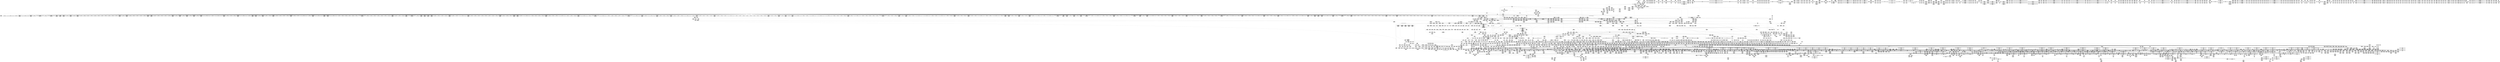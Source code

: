 digraph {
	CE0x5790dc0 [shape=record,shape=Mrecord,label="{CE0x5790dc0|448:_i64,_456:_i64,_464:_i64,_:_CRE_88,92_|*MultipleSource*|*LoadInst*|security/selinux/hooks.c,3311|security/selinux/hooks.c,3311}"]
	CE0x5751db0 [shape=record,shape=Mrecord,label="{CE0x5751db0|i64*_getelementptr_inbounds_(_44_x_i64_,_44_x_i64_*___llvm_gcov_ctr258,_i64_0,_i64_9)|*Constant*}"]
	CE0x59f01a0 [shape=record,shape=Mrecord,label="{CE0x59f01a0|get_current:_tmp1}"]
	CE0x5898820 [shape=record,shape=Mrecord,label="{CE0x5898820|GLOBAL:_file_inode|*Constant*}"]
	CE0x590ade0 [shape=record,shape=Mrecord,label="{CE0x590ade0|__validate_creds:_tmp8|include/linux/cred.h,175}"]
	CE0x58b3830 [shape=record,shape=Mrecord,label="{CE0x58b3830|file_has_perm:_f_path|security/selinux/hooks.c,1681}"]
	CE0x58d27d0 [shape=record,shape=Mrecord,label="{CE0x58d27d0|file_map_prot_check:_tobool|security/selinux/hooks.c,3238}"]
	CE0x5a0cf30 [shape=record,shape=Mrecord,label="{CE0x5a0cf30|rcu_lock_acquire:_tmp1|*SummSource*}"]
	CE0x57628b0 [shape=record,shape=Mrecord,label="{CE0x57628b0|448:_i64,_456:_i64,_464:_i64,_:_CRE_72,76_|*MultipleSource*|*LoadInst*|security/selinux/hooks.c,3311|security/selinux/hooks.c,3311}"]
	CE0x581be80 [shape=record,shape=Mrecord,label="{CE0x581be80|selinux_file_mprotect:_vm_mm24|security/selinux/hooks.c,3315|*SummSource*}"]
	CE0x57753c0 [shape=record,shape=Mrecord,label="{CE0x57753c0|selinux_file_mprotect:_tobool10|security/selinux/hooks.c,3309|*SummSink*}"]
	CE0x58faa60 [shape=record,shape=Mrecord,label="{CE0x58faa60|i64*_getelementptr_inbounds_(_11_x_i64_,_11_x_i64_*___llvm_gcov_ctr125,_i64_0,_i64_6)|*Constant*}"]
	"CONST[source:2(external),value:0(static)][purpose:{operation}]"
	CE0x580b790 [shape=record,shape=Mrecord,label="{CE0x580b790|448:_i64,_456:_i64,_464:_i64,_:_CRE_957,958_}"]
	CE0x59690b0 [shape=record,shape=Mrecord,label="{CE0x59690b0|rcu_read_lock:_land.lhs.true|*SummSink*}"]
	CE0x5908cc0 [shape=record,shape=Mrecord,label="{CE0x5908cc0|__validate_creds:_tmp6|include/linux/cred.h,174}"]
	CE0x580fee0 [shape=record,shape=Mrecord,label="{CE0x580fee0|448:_i64,_456:_i64,_464:_i64,_:_CRE_1040,1048_|*MultipleSource*|*LoadInst*|security/selinux/hooks.c,3311|security/selinux/hooks.c,3311}"]
	CE0x58c0190 [shape=record,shape=Mrecord,label="{CE0x58c0190|i64*_getelementptr_inbounds_(_12_x_i64_,_12_x_i64_*___llvm_gcov_ctr170,_i64_0,_i64_11)|*Constant*}"]
	CE0x57eedf0 [shape=record,shape=Mrecord,label="{CE0x57eedf0|current_sid:_tmp9|security/selinux/hooks.c,218|*SummSource*}"]
	CE0x5816a80 [shape=record,shape=Mrecord,label="{CE0x5816a80|selinux_file_mprotect:_tmp43|security/selinux/hooks.c,3311}"]
	CE0x583c5e0 [shape=record,shape=Mrecord,label="{CE0x583c5e0|file_has_perm:_tmp8|security/selinux/hooks.c,1683}"]
	CE0x58fde10 [shape=record,shape=Mrecord,label="{CE0x58fde10|file_map_prot_check:_tmp33|security/selinux/hooks.c,3242|*SummSink*}"]
	CE0x57a7b50 [shape=record,shape=Mrecord,label="{CE0x57a7b50|448:_i64,_456:_i64,_464:_i64,_:_CRE_121,122_}"]
	CE0x596de30 [shape=record,shape=Mrecord,label="{CE0x596de30|cred_has_perm:_tmp1}"]
	CE0x58988b0 [shape=record,shape=Mrecord,label="{CE0x58988b0|GLOBAL:_file_inode|*Constant*|*SummSource*}"]
	CE0x59fc3d0 [shape=record,shape=Mrecord,label="{CE0x59fc3d0|rcu_read_lock:_call3|include/linux/rcupdate.h,882|*SummSink*}"]
	CE0x57877e0 [shape=record,shape=Mrecord,label="{CE0x57877e0|i64*_getelementptr_inbounds_(_44_x_i64_,_44_x_i64_*___llvm_gcov_ctr258,_i64_0,_i64_8)|*Constant*|*SummSink*}"]
	CE0x5a27a10 [shape=record,shape=Mrecord,label="{CE0x5a27a10|rcu_read_unlock:_tmp13|include/linux/rcupdate.h,933}"]
	CE0x58d5030 [shape=record,shape=Mrecord,label="{CE0x58d5030|current_sid:_tmp2|*SummSink*}"]
	CE0x58bfb70 [shape=record,shape=Mrecord,label="{CE0x58bfb70|file_has_perm:_rc.1|*SummSource*}"]
	CE0x587aa10 [shape=record,shape=Mrecord,label="{CE0x587aa10|file_map_prot_check:_tmp74|security/selinux/hooks.c,3268}"]
	CE0x595e940 [shape=record,shape=Mrecord,label="{CE0x595e940|cred_has_perm:_tmp3}"]
	CE0x5a07000 [shape=record,shape=Mrecord,label="{CE0x5a07000|rcu_read_lock:_tmp11|include/linux/rcupdate.h,882}"]
	CE0x58cafb0 [shape=record,shape=Mrecord,label="{CE0x58cafb0|file_map_prot_check:_tmp20|security/selinux/hooks.c,3241|*SummSink*}"]
	CE0x5a11f80 [shape=record,shape=Mrecord,label="{CE0x5a11f80|0:_i8,_:_GCMR_rcu_read_lock.__warned_internal_global_i8_0,_section_.data.unlikely_,_align_1:_elem_0:default:}"]
	CE0x57ac610 [shape=record,shape=Mrecord,label="{CE0x57ac610|448:_i64,_456:_i64,_464:_i64,_:_CRE_936,937_}"]
	CE0x59ad2b0 [shape=record,shape=Mrecord,label="{CE0x59ad2b0|inode_has_perm:_tmp8|security/selinux/hooks.c,1611|*SummSource*}"]
	CE0x5a08a20 [shape=record,shape=Mrecord,label="{CE0x5a08a20|i64*_getelementptr_inbounds_(_12_x_i64_,_12_x_i64_*___llvm_gcov_ctr170,_i64_0,_i64_11)|*Constant*}"]
	CE0x5898c90 [shape=record,shape=Mrecord,label="{CE0x5898c90|file_inode:_entry|*SummSink*}"]
	CE0x57ae350 [shape=record,shape=Mrecord,label="{CE0x57ae350|448:_i64,_456:_i64,_464:_i64,_:_CRE_288,304_|*MultipleSource*|*LoadInst*|security/selinux/hooks.c,3311|security/selinux/hooks.c,3311}"]
	CE0x5941a60 [shape=record,shape=Mrecord,label="{CE0x5941a60|i64_1|*Constant*}"]
	CE0x5791800 [shape=record,shape=Mrecord,label="{CE0x5791800|selinux_file_mprotect:_start_brk|security/selinux/hooks.c,3311}"]
	CE0x58d7f60 [shape=record,shape=Mrecord,label="{CE0x58d7f60|current_sid:_cred|security/selinux/hooks.c,218|*SummSink*}"]
	CE0x5910460 [shape=record,shape=Mrecord,label="{CE0x5910460|i64*_getelementptr_inbounds_(_4_x_i64_,_4_x_i64_*___llvm_gcov_ctr134,_i64_0,_i64_2)|*Constant*|*SummSink*}"]
	CE0x5a08760 [shape=record,shape=Mrecord,label="{CE0x5a08760|rcu_read_lock:_land.lhs.true|*SummSource*}"]
	CE0x5a1a6b0 [shape=record,shape=Mrecord,label="{CE0x5a1a6b0|i32_934|*Constant*|*SummSource*}"]
	CE0x582bab0 [shape=record,shape=Mrecord,label="{CE0x582bab0|GLOBAL:_current_sid|*Constant*|*SummSink*}"]
	CE0x5902830 [shape=record,shape=Mrecord,label="{CE0x5902830|file_map_prot_check:_land.lhs.true25|*SummSource*}"]
	CE0x5868b40 [shape=record,shape=Mrecord,label="{CE0x5868b40|file_has_perm:_cmp|security/selinux/hooks.c,1683|*SummSink*}"]
	CE0x584d430 [shape=record,shape=Mrecord,label="{CE0x584d430|selinux_file_mprotect:_tmp79|security/selinux/hooks.c,3318|*SummSource*}"]
	CE0x58fe2b0 [shape=record,shape=Mrecord,label="{CE0x58fe2b0|file_inode:_f_inode|include/linux/fs.h,1916|*SummSink*}"]
	CE0x5792ec0 [shape=record,shape=Mrecord,label="{CE0x5792ec0|file_map_prot_check:_tmp17|security/selinux/hooks.c,3238}"]
	CE0x58eefb0 [shape=record,shape=Mrecord,label="{CE0x58eefb0|file_inode:_tmp3|*SummSource*}"]
	CE0x5a080c0 [shape=record,shape=Mrecord,label="{CE0x5a080c0|_call_void_mcount()_#3}"]
	CE0x57a9150 [shape=record,shape=Mrecord,label="{CE0x57a9150|inode_has_perm:_tmp14|security/selinux/hooks.c,1614|*SummSink*}"]
	CE0x58c7a70 [shape=record,shape=Mrecord,label="{CE0x58c7a70|current_sid:_security|security/selinux/hooks.c,218}"]
	CE0x5a26690 [shape=record,shape=Mrecord,label="{CE0x5a26690|rcu_lock_acquire:_tmp2|*SummSink*}"]
	CE0x5916cd0 [shape=record,shape=Mrecord,label="{CE0x5916cd0|i64*_getelementptr_inbounds_(_11_x_i64_,_11_x_i64_*___llvm_gcov_ctr127,_i64_0,_i64_0)|*Constant*|*SummSink*}"]
	CE0x58cb480 [shape=record,shape=Mrecord,label="{CE0x58cb480|0:_i32,_4:_i32,_8:_i32,_12:_i32,_:_CMRE_16,20_|*MultipleSource*|security/selinux/hooks.c,196|security/selinux/hooks.c,197|*LoadInst*|security/selinux/hooks.c,196}"]
	CE0x5a1bb70 [shape=record,shape=Mrecord,label="{CE0x5a1bb70|rcu_read_unlock:_tmp19|include/linux/rcupdate.h,933|*SummSource*}"]
	CE0x5856d10 [shape=record,shape=Mrecord,label="{CE0x5856d10|file_has_perm:_file|Function::file_has_perm&Arg::file::}"]
	CE0x5960940 [shape=record,shape=Mrecord,label="{CE0x5960940|inode_has_perm:_return}"]
	CE0x5a23ee0 [shape=record,shape=Mrecord,label="{CE0x5a23ee0|cred_sid:_tmp}"]
	CE0x5a1a080 [shape=record,shape=Mrecord,label="{CE0x5a1a080|i64*_getelementptr_inbounds_(_11_x_i64_,_11_x_i64_*___llvm_gcov_ctr132,_i64_0,_i64_8)|*Constant*|*SummSink*}"]
	CE0x58e0e80 [shape=record,shape=Mrecord,label="{CE0x58e0e80|GLOBAL:_get_current|*Constant*}"]
	CE0x5a485b0 [shape=record,shape=Mrecord,label="{CE0x5a485b0|__preempt_count_add:_tmp2}"]
	CE0x575d2d0 [shape=record,shape=Mrecord,label="{CE0x575d2d0|get_current:_entry}"]
	CE0x5767930 [shape=record,shape=Mrecord,label="{CE0x5767930|i64*_getelementptr_inbounds_(_44_x_i64_,_44_x_i64_*___llvm_gcov_ctr258,_i64_0,_i64_1)|*Constant*}"]
	CE0x58d71a0 [shape=record,shape=Mrecord,label="{CE0x58d71a0|file_map_prot_check:_tmp48|security/selinux/hooks.c,3251|*SummSource*}"]
	CE0x5826470 [shape=record,shape=Mrecord,label="{CE0x5826470|cred_has_perm:_entry}"]
	CE0x59abbe0 [shape=record,shape=Mrecord,label="{CE0x59abbe0|inode_has_perm:_expval|security/selinux/hooks.c,1611|*SummSink*}"]
	CE0x57922a0 [shape=record,shape=Mrecord,label="{CE0x57922a0|file_map_prot_check:_tmp37|security/selinux/hooks.c,3241|*SummSource*}"]
	CE0x58e9a60 [shape=record,shape=Mrecord,label="{CE0x58e9a60|file_map_prot_check:_tmp2|*SummSink*}"]
	CE0x5883f90 [shape=record,shape=Mrecord,label="{CE0x5883f90|rcu_read_lock:_tmp2|*SummSource*}"]
	CE0x5a4c130 [shape=record,shape=Mrecord,label="{CE0x5a4c130|i64*_getelementptr_inbounds_(_4_x_i64_,_4_x_i64_*___llvm_gcov_ctr130,_i64_0,_i64_2)|*Constant*|*SummSink*}"]
	CE0x58d8a70 [shape=record,shape=Mrecord,label="{CE0x58d8a70|i64*_getelementptr_inbounds_(_38_x_i64_,_38_x_i64_*___llvm_gcov_ctr257,_i64_0,_i64_23)|*Constant*|*SummSource*}"]
	CE0x59155c0 [shape=record,shape=Mrecord,label="{CE0x59155c0|file_map_prot_check:_tmp62|security/selinux/hooks.c,3259|*SummSource*}"]
	CE0x59f9f30 [shape=record,shape=Mrecord,label="{CE0x59f9f30|rcu_read_lock:_tobool|include/linux/rcupdate.h,882|*SummSink*}"]
	CE0x59ae8a0 [shape=record,shape=Mrecord,label="{CE0x59ae8a0|inode_has_perm:_tmp11|security/selinux/hooks.c,1612|*SummSource*}"]
	CE0x58dd9b0 [shape=record,shape=Mrecord,label="{CE0x58dd9b0|_call_void_mcount()_#3}"]
	CE0x5766140 [shape=record,shape=Mrecord,label="{CE0x5766140|i64_13|*Constant*|*SummSink*}"]
	CE0x5a12c20 [shape=record,shape=Mrecord,label="{CE0x5a12c20|i64*_getelementptr_inbounds_(_2_x_i64_,_2_x_i64_*___llvm_gcov_ctr98,_i64_0,_i64_0)|*Constant*}"]
	CE0x5757840 [shape=record,shape=Mrecord,label="{CE0x5757840|selinux_file_mprotect:_tmp35|security/selinux/hooks.c,3309|*SummSource*}"]
	CE0x57b7bd0 [shape=record,shape=Mrecord,label="{CE0x57b7bd0|GLOBAL:_selinux_file_mprotect.__warned|Global_var:selinux_file_mprotect.__warned|*SummSink*}"]
	CE0x5765060 [shape=record,shape=Mrecord,label="{CE0x5765060|current_has_perm:_tsk|Function::current_has_perm&Arg::tsk::|*SummSink*}"]
	CE0x58dc270 [shape=record,shape=Mrecord,label="{CE0x58dc270|current_sid:_tmp21|security/selinux/hooks.c,218|*SummSource*}"]
	CE0x5898c00 [shape=record,shape=Mrecord,label="{CE0x5898c00|file_inode:_entry|*SummSource*}"]
	CE0x5763f10 [shape=record,shape=Mrecord,label="{CE0x5763f10|selinux_file_mprotect:_tmp18|security/selinux/hooks.c,3303|*SummSink*}"]
	CE0x58de0b0 [shape=record,shape=Mrecord,label="{CE0x58de0b0|file_map_prot_check:_tmp24|security/selinux/hooks.c,3241}"]
	CE0x58feb50 [shape=record,shape=Mrecord,label="{CE0x58feb50|current_sid:_tmp11|security/selinux/hooks.c,218|*SummSink*}"]
	CE0x5838480 [shape=record,shape=Mrecord,label="{CE0x5838480|file_has_perm:_tmp2|*LoadInst*|security/selinux/hooks.c,1674|*SummSink*}"]
	CE0x5a049a0 [shape=record,shape=Mrecord,label="{CE0x5a049a0|rcu_read_lock:_tmp18|include/linux/rcupdate.h,882|*SummSource*}"]
	CE0x58d1150 [shape=record,shape=Mrecord,label="{CE0x58d1150|file_map_prot_check:_tmp18|security/selinux/hooks.c,3238}"]
	CE0x5a62790 [shape=record,shape=Mrecord,label="{CE0x5a62790|__rcu_read_unlock:_bb|*SummSource*}"]
	CE0x5757a40 [shape=record,shape=Mrecord,label="{CE0x5757a40|selinux_file_mprotect:_tmp35|security/selinux/hooks.c,3309|*SummSink*}"]
	CE0x591a170 [shape=record,shape=Mrecord,label="{CE0x591a170|file_map_prot_check:_tmp66|security/selinux/hooks.c,3261}"]
	CE0x5a07e80 [shape=record,shape=Mrecord,label="{CE0x5a07e80|__rcu_read_lock:_tmp2|*SummSink*}"]
	CE0x58c22b0 [shape=record,shape=Mrecord,label="{CE0x58c22b0|inode_has_perm:_cred|Function::inode_has_perm&Arg::cred::|*SummSource*}"]
	CE0x5a11d00 [shape=record,shape=Mrecord,label="{CE0x5a11d00|file_has_perm:_tmp9|security/selinux/hooks.c,1683}"]
	CE0x5816940 [shape=record,shape=Mrecord,label="{CE0x5816940|448:_i64,_456:_i64,_464:_i64,_:_CRE_1191,1192_}"]
	CE0x59ad9d0 [shape=record,shape=Mrecord,label="{CE0x59ad9d0|inode_has_perm:_tmp9|security/selinux/hooks.c,1611|*SummSink*}"]
	CE0x5819c10 [shape=record,shape=Mrecord,label="{CE0x5819c10|selinux_file_mprotect:_tmp68|security/selinux/hooks.c,3315|*SummSource*}"]
	CE0x5a59430 [shape=record,shape=Mrecord,label="{CE0x5a59430|rcu_lock_release:_tmp7|*SummSink*}"]
	CE0x5a15b30 [shape=record,shape=Mrecord,label="{CE0x5a15b30|i64*_getelementptr_inbounds_(_11_x_i64_,_11_x_i64_*___llvm_gcov_ctr132,_i64_0,_i64_0)|*Constant*}"]
	CE0x575aa50 [shape=record,shape=Mrecord,label="{CE0x575aa50|0:_i64,_8:_i64,_64:_%struct.mm_struct*,_80:_i64,_136:_%struct.anon_vma*,_160:_%struct.file*,_:_CRE_8,16_|*MultipleSource*|Function::selinux_file_mprotect&Arg::vma::|security/selinux/hooks.c,3309}"]
	CE0x5a2b6f0 [shape=record,shape=Mrecord,label="{CE0x5a2b6f0|_call_void_rcu_lock_release(%struct.lockdep_map*_rcu_lock_map)_#10,_!dbg_!27733|include/linux/rcupdate.h,935|*SummSource*}"]
	CE0x58c0320 [shape=record,shape=Mrecord,label="{CE0x58c0320|i64*_getelementptr_inbounds_(_12_x_i64_,_12_x_i64_*___llvm_gcov_ctr170,_i64_0,_i64_11)|*Constant*|*SummSource*}"]
	CE0x59083a0 [shape=record,shape=Mrecord,label="{CE0x59083a0|__validate_creds:_bb}"]
	CE0x5773140 [shape=record,shape=Mrecord,label="{CE0x5773140|448:_i64,_456:_i64,_464:_i64,_:_CRE_136,137_}"]
	CE0x5826310 [shape=record,shape=Mrecord,label="{CE0x5826310|GLOBAL:_cred_has_perm|*Constant*|*SummSink*}"]
	CE0x5a26180 [shape=record,shape=Mrecord,label="{CE0x5a26180|__validate_creds:_conv|include/linux/cred.h,173|*SummSink*}"]
	CE0x591b390 [shape=record,shape=Mrecord,label="{CE0x591b390|file_map_prot_check:_tmp67|security/selinux/hooks.c,3262|*SummSink*}"]
	CE0x57b7c40 [shape=record,shape=Mrecord,label="{CE0x57b7c40|i32_(i32,_i32,_i16,_i32,_%struct.common_audit_data*)*_bitcast_(i32_(i32,_i32,_i16,_i32,_%struct.common_audit_data.495*)*_avc_has_perm_to_i32_(i32,_i32,_i16,_i32,_%struct.common_audit_data*)*)|*Constant*}"]
	CE0x5815a40 [shape=record,shape=Mrecord,label="{CE0x5815a40|448:_i64,_456:_i64,_464:_i64,_:_CRE_1179,1180_}"]
	CE0x5a56c30 [shape=record,shape=Mrecord,label="{CE0x5a56c30|i32_1|*Constant*}"]
	CE0x59fea00 [shape=record,shape=Mrecord,label="{CE0x59fea00|i64*_getelementptr_inbounds_(_4_x_i64_,_4_x_i64_*___llvm_gcov_ctr130,_i64_0,_i64_1)|*Constant*|*SummSource*}"]
	CE0x5a1ee10 [shape=record,shape=Mrecord,label="{CE0x5a1ee10|__rcu_read_lock:_tmp4|include/linux/rcupdate.h,239}"]
	CE0x5863a80 [shape=record,shape=Mrecord,label="{CE0x5863a80|selinux_file_mprotect:_and51|security/selinux/hooks.c,3332}"]
	CE0x585c260 [shape=record,shape=Mrecord,label="{CE0x585c260|selinux_file_mprotect:_tmp101|security/selinux/hooks.c,3330}"]
	CE0x59164b0 [shape=record,shape=Mrecord,label="{CE0x59164b0|file_map_prot_check:_conv|security/selinux/hooks.c,3259}"]
	CE0x574d140 [shape=record,shape=Mrecord,label="{CE0x574d140|selinux_file_mprotect:_tmp36|*LoadInst*|security/selinux/hooks.c,3309}"]
	CE0x59a9a20 [shape=record,shape=Mrecord,label="{CE0x59a9a20|i1_true|*Constant*}"]
	CE0x57a8410 [shape=record,shape=Mrecord,label="{CE0x57a8410|448:_i64,_456:_i64,_464:_i64,_:_CRE_128,129_}"]
	CE0x57ba750 [shape=record,shape=Mrecord,label="{CE0x57ba750|avc_has_perm:_ssid|Function::avc_has_perm&Arg::ssid::|*SummSource*}"]
	CE0x58bfa40 [shape=record,shape=Mrecord,label="{CE0x58bfa40|file_has_perm:_rc.1}"]
	CE0x588b300 [shape=record,shape=Mrecord,label="{CE0x588b300|task_sid:_tmp23|security/selinux/hooks.c,208}"]
	CE0x57aeb10 [shape=record,shape=Mrecord,label="{CE0x57aeb10|448:_i64,_456:_i64,_464:_i64,_:_CRE_328,336_|*MultipleSource*|*LoadInst*|security/selinux/hooks.c,3311|security/selinux/hooks.c,3311}"]
	CE0x5751ba0 [shape=record,shape=Mrecord,label="{CE0x5751ba0|i64*_getelementptr_inbounds_(_44_x_i64_,_44_x_i64_*___llvm_gcov_ctr258,_i64_0,_i64_1)|*Constant*|*SummSource*}"]
	CE0x5876980 [shape=record,shape=Mrecord,label="{CE0x5876980|file_map_prot_check:_tmp70|security/selinux/hooks.c,3264|*SummSink*}"]
	CE0x5749650 [shape=record,shape=Mrecord,label="{CE0x5749650|i64*_getelementptr_inbounds_(_2_x_i64_,_2_x_i64_*___llvm_gcov_ctr141,_i64_0,_i64_1)|*Constant*|*SummSource*}"]
	CE0x5a4d4f0 [shape=record,shape=Mrecord,label="{CE0x5a4d4f0|__preempt_count_add:_val|Function::__preempt_count_add&Arg::val::|*SummSource*}"]
	CE0x58cb5f0 [shape=record,shape=Mrecord,label="{CE0x58cb5f0|0:_i32,_4:_i32,_8:_i32,_12:_i32,_:_CMRE_20,24_|*MultipleSource*|security/selinux/hooks.c,196|security/selinux/hooks.c,197|*LoadInst*|security/selinux/hooks.c,196}"]
	CE0x5898510 [shape=record,shape=Mrecord,label="{CE0x5898510|file_has_perm:_call|security/selinux/hooks.c,1675}"]
	CE0x5a717f0 [shape=record,shape=Mrecord,label="{CE0x5a717f0|__preempt_count_sub:_tmp3|*SummSink*}"]
	CE0x58f8cf0 [shape=record,shape=Mrecord,label="{CE0x58f8cf0|file_map_prot_check:_tmp31|security/selinux/hooks.c,3242}"]
	CE0x579bc60 [shape=record,shape=Mrecord,label="{CE0x579bc60|selinux_file_mprotect:_tmp74|security/selinux/hooks.c,3314|*SummSource*}"]
	CE0x58017f0 [shape=record,shape=Mrecord,label="{CE0x58017f0|file_has_perm:_out}"]
	CE0x5851720 [shape=record,shape=Mrecord,label="{CE0x5851720|file_map_prot_check:_tmp61|security/selinux/hooks.c,3259|*SummSource*}"]
	CE0x5877ab0 [shape=record,shape=Mrecord,label="{CE0x5877ab0|file_map_prot_check:_call38|security/selinux/hooks.c,3264|*SummSource*}"]
	CE0x5a66b30 [shape=record,shape=Mrecord,label="{CE0x5a66b30|rcu_lock_release:_tmp|*SummSource*}"]
	CE0x576bc70 [shape=record,shape=Mrecord,label="{CE0x576bc70|i64_18|*Constant*|*SummSink*}"]
	CE0x574e000 [shape=record,shape=Mrecord,label="{CE0x574e000|cred_has_perm:_tmp2|*SummSink*}"]
	CE0x59ad860 [shape=record,shape=Mrecord,label="{CE0x59ad860|inode_has_perm:_tmp9|security/selinux/hooks.c,1611|*SummSource*}"]
	CE0x59af4f0 [shape=record,shape=Mrecord,label="{CE0x59af4f0|i64*_getelementptr_inbounds_(_8_x_i64_,_8_x_i64_*___llvm_gcov_ctr154,_i64_0,_i64_6)|*Constant*|*SummSource*}"]
	CE0x58576b0 [shape=record,shape=Mrecord,label="{CE0x58576b0|file_has_perm:_av|Function::file_has_perm&Arg::av::|*SummSource*}"]
	CE0x58dd590 [shape=record,shape=Mrecord,label="{CE0x58dd590|rcu_read_lock:_entry}"]
	CE0x58bee50 [shape=record,shape=Mrecord,label="{CE0x58bee50|file_has_perm:_tmp26|security/selinux/hooks.c,1694|*SummSink*}"]
	CE0x5a24fb0 [shape=record,shape=Mrecord,label="{CE0x5a24fb0|rcu_lock_acquire:_tmp4|include/linux/rcupdate.h,418|*SummSource*}"]
	CE0x5854c30 [shape=record,shape=Mrecord,label="{CE0x5854c30|selinux_file_mprotect:_tmp94|*SummSource*}"]
	CE0x5813c40 [shape=record,shape=Mrecord,label="{CE0x5813c40|448:_i64,_456:_i64,_464:_i64,_:_CRE_1155,1156_}"]
	CE0x5969460 [shape=record,shape=Mrecord,label="{CE0x5969460|inode_has_perm:_tmp3|*SummSink*}"]
	CE0x5a09ac0 [shape=record,shape=Mrecord,label="{CE0x5a09ac0|GLOBAL:_file_inode|*Constant*}"]
	CE0x5788f30 [shape=record,shape=Mrecord,label="{CE0x5788f30|selinux_file_mprotect:_tmp5|security/selinux/hooks.c,3303|*SummSource*}"]
	CE0x5797370 [shape=record,shape=Mrecord,label="{CE0x5797370|448:_i64,_456:_i64,_464:_i64,_:_CRE_115,116_}"]
	CE0x5857990 [shape=record,shape=Mrecord,label="{CE0x5857990|_ret_i32_%rc.1,_!dbg_!27749|security/selinux/hooks.c,1698}"]
	CE0x59024f0 [shape=record,shape=Mrecord,label="{CE0x59024f0|current_sid:_tmp20|security/selinux/hooks.c,218|*SummSink*}"]
	CE0x5769390 [shape=record,shape=Mrecord,label="{CE0x5769390|0:_i64,_8:_i64,_64:_%struct.mm_struct*,_80:_i64,_136:_%struct.anon_vma*,_160:_%struct.file*,_:_CRE_114,115_}"]
	CE0x5889d20 [shape=record,shape=Mrecord,label="{CE0x5889d20|i8*_getelementptr_inbounds_(_41_x_i8_,_41_x_i8_*_.str44,_i32_0,_i32_0)|*Constant*}"]
	CE0x5a26a50 [shape=record,shape=Mrecord,label="{CE0x5a26a50|i64*_getelementptr_inbounds_(_11_x_i64_,_11_x_i64_*___llvm_gcov_ctr132,_i64_0,_i64_1)|*Constant*|*SummSink*}"]
	CE0x58ea9f0 [shape=record,shape=Mrecord,label="{CE0x58ea9f0|i64*_getelementptr_inbounds_(_38_x_i64_,_38_x_i64_*___llvm_gcov_ctr257,_i64_0,_i64_0)|*Constant*|*SummSource*}"]
	CE0x5766350 [shape=record,shape=Mrecord,label="{CE0x5766350|selinux_file_mprotect:_if.then14}"]
	CE0x57f16a0 [shape=record,shape=Mrecord,label="{CE0x57f16a0|_call_void_mcount()_#3|*SummSink*}"]
	CE0x5a0a930 [shape=record,shape=Mrecord,label="{CE0x5a0a930|file_has_perm:_tmp2|*LoadInst*|security/selinux/hooks.c,1674}"]
	CE0x5753bb0 [shape=record,shape=Mrecord,label="{CE0x5753bb0|selinux_file_mprotect:_tmp6|security/selinux/hooks.c,3303|*SummSink*}"]
	CE0x5888290 [shape=record,shape=Mrecord,label="{CE0x5888290|task_sid:_do.end}"]
	CE0x57aae50 [shape=record,shape=Mrecord,label="{CE0x57aae50|448:_i64,_456:_i64,_464:_i64,_:_CRE_149,150_}"]
	CE0x5858200 [shape=record,shape=Mrecord,label="{CE0x5858200|selinux_file_mprotect:_rc.2}"]
	CE0x58fe240 [shape=record,shape=Mrecord,label="{CE0x58fe240|cred_sid:_tmp1}"]
	CE0x581a640 [shape=record,shape=Mrecord,label="{CE0x581a640|selinux_file_mprotect:_vm_end27|security/selinux/hooks.c,3316|*SummSource*}"]
	CE0x5900bf0 [shape=record,shape=Mrecord,label="{CE0x5900bf0|file_inode:_tmp4|*LoadInst*|include/linux/fs.h,1916|*SummSource*}"]
	CE0x595e8d0 [shape=record,shape=Mrecord,label="{CE0x595e8d0|i64*_getelementptr_inbounds_(_2_x_i64_,_2_x_i64_*___llvm_gcov_ctr141,_i64_0,_i64_1)|*Constant*}"]
	CE0x5a62370 [shape=record,shape=Mrecord,label="{CE0x5a62370|_call_void_mcount()_#3}"]
	CE0x58439e0 [shape=record,shape=Mrecord,label="{CE0x58439e0|selinux_file_mprotect:_tmp78|*LoadInst*|security/selinux/hooks.c,3318|*SummSource*}"]
	CE0x5878370 [shape=record,shape=Mrecord,label="{CE0x5878370|file_has_perm:_file|Function::file_has_perm&Arg::file::}"]
	CE0x5838830 [shape=record,shape=Mrecord,label="{CE0x5838830|_ret_%struct.inode*_%tmp4,_!dbg_!27713|include/linux/fs.h,1916|*SummSource*}"]
	CE0x58066f0 [shape=record,shape=Mrecord,label="{CE0x58066f0|cred_sid:_tmp3}"]
	CE0x595eb80 [shape=record,shape=Mrecord,label="{CE0x595eb80|inode_has_perm:_tmp5|security/selinux/hooks.c,1609}"]
	CE0x575f640 [shape=record,shape=Mrecord,label="{CE0x575f640|selinux_file_mprotect:_tmp25|security/selinux/hooks.c,3306|*SummSource*}"]
	CE0x58d5d30 [shape=record,shape=Mrecord,label="{CE0x58d5d30|GLOBAL:_file_map_prot_check.__warned|Global_var:file_map_prot_check.__warned|*SummSource*}"]
	CE0x58c23c0 [shape=record,shape=Mrecord,label="{CE0x58c23c0|inode_has_perm:_cred|Function::inode_has_perm&Arg::cred::|*SummSink*}"]
	CE0x58b9b20 [shape=record,shape=Mrecord,label="{CE0x58b9b20|avc_has_perm:_auditdata|Function::avc_has_perm&Arg::auditdata::}"]
	CE0x5a22db0 [shape=record,shape=Mrecord,label="{CE0x5a22db0|rcu_read_unlock:_bb|*SummSink*}"]
	CE0x5a182c0 [shape=record,shape=Mrecord,label="{CE0x5a182c0|__rcu_read_lock:_do.body}"]
	CE0x58c0500 [shape=record,shape=Mrecord,label="{CE0x58c0500|file_has_perm:_tmp29|security/selinux/hooks.c,1698|*SummSink*}"]
	CE0x58e6bd0 [shape=record,shape=Mrecord,label="{CE0x58e6bd0|file_inode:_tmp|*SummSink*}"]
	CE0x5762e70 [shape=record,shape=Mrecord,label="{CE0x5762e70|i32_78|*Constant*|*SummSource*}"]
	CE0x5a273f0 [shape=record,shape=Mrecord,label="{CE0x5a273f0|rcu_read_unlock:_tmp7|include/linux/rcupdate.h,933|*SummSink*}"]
	CE0x5809940 [shape=record,shape=Mrecord,label="{CE0x5809940|448:_i64,_456:_i64,_464:_i64,_:_CRE_924,926_|*MultipleSource*|*LoadInst*|security/selinux/hooks.c,3311|security/selinux/hooks.c,3311}"]
	CE0x58ed480 [shape=record,shape=Mrecord,label="{CE0x58ed480|file_map_prot_check:_tmp39|security/selinux/hooks.c,3241|*SummSource*}"]
	CE0x5912a20 [shape=record,shape=Mrecord,label="{CE0x5912a20|file_map_prot_check:_tobool27|security/selinux/hooks.c,3258|*SummSink*}"]
	CE0x5845490 [shape=record,shape=Mrecord,label="{CE0x5845490|i64_26|*Constant*|*SummSink*}"]
	CE0x582cf10 [shape=record,shape=Mrecord,label="{CE0x582cf10|file_map_prot_check:_tmp41|security/selinux/hooks.c,3249}"]
	CE0x5a018d0 [shape=record,shape=Mrecord,label="{CE0x5a018d0|rcu_read_lock:_tmp16|include/linux/rcupdate.h,882|*SummSink*}"]
	CE0x5768210 [shape=record,shape=Mrecord,label="{CE0x5768210|0:_i64,_8:_i64,_64:_%struct.mm_struct*,_80:_i64,_136:_%struct.anon_vma*,_160:_%struct.file*,_:_CRE_104,105_}"]
	CE0x579d620 [shape=record,shape=Mrecord,label="{CE0x579d620|selinux_file_mprotect:_tmp79|security/selinux/hooks.c,3318}"]
	CE0x5896b00 [shape=record,shape=Mrecord,label="{CE0x5896b00|file_map_prot_check:_tmp52|security/selinux/hooks.c,3253}"]
	CE0x57acda0 [shape=record,shape=Mrecord,label="{CE0x57acda0|448:_i64,_456:_i64,_464:_i64,_:_CRE_196,200_|*MultipleSource*|*LoadInst*|security/selinux/hooks.c,3311|security/selinux/hooks.c,3311}"]
	CE0x57a5160 [shape=record,shape=Mrecord,label="{CE0x57a5160|i32_30|*Constant*}"]
	CE0x5a0de00 [shape=record,shape=Mrecord,label="{CE0x5a0de00|i64*_getelementptr_inbounds_(_5_x_i64_,_5_x_i64_*___llvm_gcov_ctr155,_i64_0,_i64_0)|*Constant*|*SummSink*}"]
	CE0x5809b30 [shape=record,shape=Mrecord,label="{CE0x5809b30|448:_i64,_456:_i64,_464:_i64,_:_CRE_928,932_|*MultipleSource*|*LoadInst*|security/selinux/hooks.c,3311|security/selinux/hooks.c,3311}"]
	CE0x581e4f0 [shape=record,shape=Mrecord,label="{CE0x581e4f0|selinux_file_mprotect:_tmp57|*LoadInst*|security/selinux/hooks.c,3314|*SummSink*}"]
	CE0x5a00860 [shape=record,shape=Mrecord,label="{CE0x5a00860|rcu_read_lock:_tmp13|include/linux/rcupdate.h,882|*SummSink*}"]
	CE0x59ff610 [shape=record,shape=Mrecord,label="{CE0x59ff610|rcu_read_lock:_if.then|*SummSource*}"]
	CE0x59605a0 [shape=record,shape=Mrecord,label="{CE0x59605a0|rcu_read_lock:_bb|*SummSink*}"]
	CE0x58d20e0 [shape=record,shape=Mrecord,label="{CE0x58d20e0|i64_10|*Constant*}"]
	CE0x5919ef0 [shape=record,shape=Mrecord,label="{CE0x5919ef0|file_map_prot_check:_tmp65|security/selinux/hooks.c,3261|*SummSink*}"]
	CE0x57b2a30 [shape=record,shape=Mrecord,label="{CE0x57b2a30|selinux_file_mprotect:_tmp9|security/selinux/hooks.c,3303}"]
	CE0x5888a20 [shape=record,shape=Mrecord,label="{CE0x5888a20|task_sid:_tmp19|security/selinux/hooks.c,208|*SummSink*}"]
	CE0x58b5c40 [shape=record,shape=Mrecord,label="{CE0x58b5c40|__rcu_read_lock:_tmp1|*SummSource*}"]
	CE0x58bfff0 [shape=record,shape=Mrecord,label="{CE0x58bfff0|file_has_perm:_tmp28|security/selinux/hooks.c,1698}"]
	CE0x57613e0 [shape=record,shape=Mrecord,label="{CE0x57613e0|selinux_file_mprotect:_land.lhs.true9}"]
	CE0x5788160 [shape=record,shape=Mrecord,label="{CE0x5788160|i8*_getelementptr_inbounds_(_25_x_i8_,_25_x_i8_*_.str3,_i32_0,_i32_0)|*Constant*|*SummSink*}"]
	CE0x59faeb0 [shape=record,shape=Mrecord,label="{CE0x59faeb0|GLOBAL:___llvm_gcov_ctr132|Global_var:__llvm_gcov_ctr132|*SummSource*}"]
	CE0x5768ad0 [shape=record,shape=Mrecord,label="{CE0x5768ad0|0:_i64,_8:_i64,_64:_%struct.mm_struct*,_80:_i64,_136:_%struct.anon_vma*,_160:_%struct.file*,_:_CRE_109,110_}"]
	CE0x57ee060 [shape=record,shape=Mrecord,label="{CE0x57ee060|i32_14|*Constant*}"]
	CE0x58d6730 [shape=record,shape=Mrecord,label="{CE0x58d6730|i32_77|*Constant*|*SummSource*}"]
	CE0x59674b0 [shape=record,shape=Mrecord,label="{CE0x59674b0|rcu_read_unlock:_tmp3|*SummSource*}"]
	CE0x5797230 [shape=record,shape=Mrecord,label="{CE0x5797230|448:_i64,_456:_i64,_464:_i64,_:_CRE_114,115_}"]
	CE0x5a4cc50 [shape=record,shape=Mrecord,label="{CE0x5a4cc50|rcu_lock_acquire:_tmp5|include/linux/rcupdate.h,418|*SummSource*}"]
	CE0x57ab0d0 [shape=record,shape=Mrecord,label="{CE0x57ab0d0|448:_i64,_456:_i64,_464:_i64,_:_CRE_151,152_}"]
	CE0x582fca0 [shape=record,shape=Mrecord,label="{CE0x582fca0|selinux_file_mprotect:_cmp18|security/selinux/hooks.c,3312}"]
	CE0x58be5c0 [shape=record,shape=Mrecord,label="{CE0x58be5c0|file_has_perm:_rc.0|*SummSource*}"]
	CE0x580d6d0 [shape=record,shape=Mrecord,label="{CE0x580d6d0|448:_i64,_456:_i64,_464:_i64,_:_CRE_982,983_}"]
	CE0x581ffe0 [shape=record,shape=Mrecord,label="{CE0x581ffe0|selinux_file_mprotect:_start_stack|security/selinux/hooks.c,3315}"]
	CE0x585c1f0 [shape=record,shape=Mrecord,label="{CE0x585c1f0|selinux_file_mprotect:_tmp101|security/selinux/hooks.c,3330|*SummSource*}"]
	CE0x58b4560 [shape=record,shape=Mrecord,label="{CE0x58b4560|GLOBAL:_rcu_lock_acquire|*Constant*|*SummSink*}"]
	CE0x58738c0 [shape=record,shape=Mrecord,label="{CE0x58738c0|i64_8|*Constant*}"]
	CE0x57b5ce0 [shape=record,shape=Mrecord,label="{CE0x57b5ce0|GLOBAL:_current_task|Global_var:current_task|*SummSink*}"]
	CE0x58bda60 [shape=record,shape=Mrecord,label="{CE0x58bda60|file_has_perm:_tmp23|security/selinux/hooks.c,1694}"]
	CE0x5a04f20 [shape=record,shape=Mrecord,label="{CE0x5a04f20|rcu_read_unlock:_tmp6|include/linux/rcupdate.h,933|*SummSource*}"]
	CE0x58ebed0 [shape=record,shape=Mrecord,label="{CE0x58ebed0|task_sid:_tmp4|*LoadInst*|security/selinux/hooks.c,208|*SummSink*}"]
	CE0x58d1870 [shape=record,shape=Mrecord,label="{CE0x58d1870|i64_5|*Constant*}"]
	CE0x5747a00 [shape=record,shape=Mrecord,label="{CE0x5747a00|i64*_getelementptr_inbounds_(_44_x_i64_,_44_x_i64_*___llvm_gcov_ctr258,_i64_0,_i64_6)|*Constant*|*SummSource*}"]
	CE0x58d6670 [shape=record,shape=Mrecord,label="{CE0x58d6670|file_map_prot_check:_cred4|security/selinux/hooks.c,3238|*SummSink*}"]
	CE0x5869380 [shape=record,shape=Mrecord,label="{CE0x5869380|GLOBAL:___llvm_gcov_ctr170|Global_var:__llvm_gcov_ctr170}"]
	CE0x58e5480 [shape=record,shape=Mrecord,label="{CE0x58e5480|file_map_prot_check:_tmp45|security/selinux/hooks.c,3250}"]
	CE0x5a1aed0 [shape=record,shape=Mrecord,label="{CE0x5a1aed0|i8*_getelementptr_inbounds_(_44_x_i8_,_44_x_i8_*_.str47,_i32_0,_i32_0)|*Constant*|*SummSink*}"]
	CE0x5a655b0 [shape=record,shape=Mrecord,label="{CE0x5a655b0|rcu_lock_acquire:_tmp|*SummSource*}"]
	CE0x58ecba0 [shape=record,shape=Mrecord,label="{CE0x58ecba0|file_map_prot_check:_if.end20}"]
	CE0x57c0c80 [shape=record,shape=Mrecord,label="{CE0x57c0c80|selinux_file_mprotect:_if.end44|*SummSource*}"]
	CE0x5902e50 [shape=record,shape=Mrecord,label="{CE0x5902e50|current_sid:_tmp10|security/selinux/hooks.c,218|*SummSource*}"]
	CE0x59f5c00 [shape=record,shape=Mrecord,label="{CE0x59f5c00|__rcu_read_lock:_tmp}"]
	CE0x58305c0 [shape=record,shape=Mrecord,label="{CE0x58305c0|i64_21|*Constant*|*SummSink*}"]
	CE0x575f380 [shape=record,shape=Mrecord,label="{CE0x575f380|selinux_file_mprotect:_land.lhs.true22}"]
	CE0x57a7a10 [shape=record,shape=Mrecord,label="{CE0x57a7a10|448:_i64,_456:_i64,_464:_i64,_:_CRE_120,121_}"]
	CE0x573d7f0 [shape=record,shape=Mrecord,label="{CE0x573d7f0|selinux_file_mprotect:_tmp19|security/selinux/hooks.c,3303|*SummSink*}"]
	CE0x59aba70 [shape=record,shape=Mrecord,label="{CE0x59aba70|i64_4|*Constant*}"]
	CE0x579f4b0 [shape=record,shape=Mrecord,label="{CE0x579f4b0|i64*_getelementptr_inbounds_(_44_x_i64_,_44_x_i64_*___llvm_gcov_ctr258,_i64_0,_i64_35)|*Constant*}"]
	CE0x58e8840 [shape=record,shape=Mrecord,label="{CE0x58e8840|file_map_prot_check:_tmp27|security/selinux/hooks.c,3242}"]
	CE0x5797650 [shape=record,shape=Mrecord,label="{CE0x5797650|i64_3|*Constant*}"]
	CE0x58e24d0 [shape=record,shape=Mrecord,label="{CE0x58e24d0|i32_33554432|*Constant*}"]
	CE0x57a2730 [shape=record,shape=Mrecord,label="{CE0x57a2730|i64*_getelementptr_inbounds_(_44_x_i64_,_44_x_i64_*___llvm_gcov_ctr258,_i64_0,_i64_30)|*Constant*}"]
	CE0x582ed40 [shape=record,shape=Mrecord,label="{CE0x582ed40|current_has_perm:_call|security/selinux/hooks.c,1542}"]
	CE0x58f4f30 [shape=record,shape=Mrecord,label="{CE0x58f4f30|current_sid:_tmp7|security/selinux/hooks.c,218|*SummSource*}"]
	CE0x5a49ed0 [shape=record,shape=Mrecord,label="{CE0x5a49ed0|__preempt_count_add:_entry}"]
	CE0x58836b0 [shape=record,shape=Mrecord,label="{CE0x58836b0|task_sid:_tmp19|security/selinux/hooks.c,208}"]
	CE0x59a07f0 [shape=record,shape=Mrecord,label="{CE0x59a07f0|inode_has_perm:_tmp15|*LoadInst*|security/selinux/hooks.c,1615|*SummSource*}"]
	CE0x58d5e70 [shape=record,shape=Mrecord,label="{CE0x58d5e70|GLOBAL:_file_map_prot_check.__warned|Global_var:file_map_prot_check.__warned|*SummSink*}"]
	CE0x57a3fd0 [shape=record,shape=Mrecord,label="{CE0x57a3fd0|selinux_file_mprotect:_tmp51|security/selinux/hooks.c,3311|*SummSink*}"]
	CE0x5827450 [shape=record,shape=Mrecord,label="{CE0x5827450|get_current:_bb|*SummSink*}"]
	CE0x578bc10 [shape=record,shape=Mrecord,label="{CE0x578bc10|_ret_i32_%tmp24,_!dbg_!27742|security/selinux/hooks.c,220|*SummSource*}"]
	CE0x58742c0 [shape=record,shape=Mrecord,label="{CE0x58742c0|i64_7|*Constant*|*SummSink*}"]
	CE0x58e63f0 [shape=record,shape=Mrecord,label="{CE0x58e63f0|current_sid:_call|security/selinux/hooks.c,218|*SummSource*}"]
	CE0x588eca0 [shape=record,shape=Mrecord,label="{CE0x588eca0|_call_void_rcu_read_unlock()_#10,_!dbg_!27748|security/selinux/hooks.c,209|*SummSource*}"]
	CE0x5a01760 [shape=record,shape=Mrecord,label="{CE0x5a01760|rcu_read_lock:_tmp16|include/linux/rcupdate.h,882|*SummSource*}"]
	CE0x585aea0 [shape=record,shape=Mrecord,label="{CE0x585aea0|i64*_getelementptr_inbounds_(_44_x_i64_,_44_x_i64_*___llvm_gcov_ctr258,_i64_0,_i64_40)|*Constant*}"]
	CE0x575b730 [shape=record,shape=Mrecord,label="{CE0x575b730|448:_i64,_456:_i64,_464:_i64,_:_CRE_80,81_}"]
	CE0x5820680 [shape=record,shape=Mrecord,label="{CE0x5820680|i64_24|*Constant*|*SummSource*}"]
	CE0x57b7d70 [shape=record,shape=Mrecord,label="{CE0x57b7d70|i32_(i32,_i32,_i16,_i32,_%struct.common_audit_data*)*_bitcast_(i32_(i32,_i32,_i16,_i32,_%struct.common_audit_data.495*)*_avc_has_perm_to_i32_(i32,_i32,_i16,_i32,_%struct.common_audit_data*)*)|*Constant*|*SummSource*}"]
	CE0x5a0e160 [shape=record,shape=Mrecord,label="{CE0x5a0e160|i64*_getelementptr_inbounds_(_5_x_i64_,_5_x_i64_*___llvm_gcov_ctr155,_i64_0,_i64_0)|*Constant*|*SummSource*}"]
	CE0x581c000 [shape=record,shape=Mrecord,label="{CE0x581c000|selinux_file_mprotect:_vm_mm24|security/selinux/hooks.c,3315|*SummSink*}"]
	CE0x5a2a680 [shape=record,shape=Mrecord,label="{CE0x5a2a680|rcu_read_unlock:_tmp21|include/linux/rcupdate.h,935}"]
	CE0x58d2390 [shape=record,shape=Mrecord,label="{CE0x58d2390|GLOBAL:_lockdep_rcu_suspicious|*Constant*}"]
	CE0x58b5470 [shape=record,shape=Mrecord,label="{CE0x58b5470|cred_has_perm:_call|security/selinux/hooks.c,1506}"]
	CE0x58985a0 [shape=record,shape=Mrecord,label="{CE0x58985a0|file_has_perm:_call|security/selinux/hooks.c,1675|*SummSource*}"]
	CE0x578f070 [shape=record,shape=Mrecord,label="{CE0x578f070|selinux_file_mprotect:_tmp9|security/selinux/hooks.c,3303|*SummSource*}"]
	CE0x58ce650 [shape=record,shape=Mrecord,label="{CE0x58ce650|current_sid:_if.end|*SummSource*}"]
	CE0x5a4bf80 [shape=record,shape=Mrecord,label="{CE0x5a4bf80|i64*_getelementptr_inbounds_(_4_x_i64_,_4_x_i64_*___llvm_gcov_ctr130,_i64_0,_i64_2)|*Constant*|*SummSource*}"]
	CE0x58cc860 [shape=record,shape=Mrecord,label="{CE0x58cc860|file_map_prot_check:_tobool1|security/selinux/hooks.c,3238|*SummSink*}"]
	CE0x5888340 [shape=record,shape=Mrecord,label="{CE0x5888340|task_sid:_do.end|*SummSource*}"]
	CE0x5813100 [shape=record,shape=Mrecord,label="{CE0x5813100|448:_i64,_456:_i64,_464:_i64,_:_CRE_1146,1147_}"]
	CE0x57a7170 [shape=record,shape=Mrecord,label="{CE0x57a7170|selinux_file_mprotect:_vm_file|security/selinux/hooks.c,3314|*SummSource*}"]
	CE0x58fdbd0 [shape=record,shape=Mrecord,label="{CE0x58fdbd0|current_sid:_tmp7|security/selinux/hooks.c,218}"]
	CE0x59f75c0 [shape=record,shape=Mrecord,label="{CE0x59f75c0|i64_8|*Constant*}"]
	CE0x590dd30 [shape=record,shape=Mrecord,label="{CE0x590dd30|rcu_lock_release:_tmp2}"]
	CE0x5a55870 [shape=record,shape=Mrecord,label="{CE0x5a55870|GLOBAL:___preempt_count|Global_var:__preempt_count}"]
	CE0x5a03860 [shape=record,shape=Mrecord,label="{CE0x5a03860|i32_883|*Constant*}"]
	CE0x574b110 [shape=record,shape=Mrecord,label="{CE0x574b110|0:_i64,_8:_i64,_64:_%struct.mm_struct*,_80:_i64,_136:_%struct.anon_vma*,_160:_%struct.file*,_:_CRE_16,24_|*MultipleSource*|Function::selinux_file_mprotect&Arg::vma::|security/selinux/hooks.c,3309}"]
	CE0x5900250 [shape=record,shape=Mrecord,label="{CE0x5900250|current_sid:_tobool|security/selinux/hooks.c,218|*SummSink*}"]
	CE0x588f2f0 [shape=record,shape=Mrecord,label="{CE0x588f2f0|rcu_read_unlock:_entry}"]
	CE0x57ac390 [shape=record,shape=Mrecord,label="{CE0x57ac390|448:_i64,_456:_i64,_464:_i64,_:_CRE_166,167_}"]
	CE0x59ff680 [shape=record,shape=Mrecord,label="{CE0x59ff680|rcu_read_lock:_if.then|*SummSink*}"]
	CE0x58911b0 [shape=record,shape=Mrecord,label="{CE0x58911b0|task_sid:_do.body|*SummSource*}"]
	CE0x5918bf0 [shape=record,shape=Mrecord,label="{CE0x5918bf0|file_map_prot_check:_tobool32|security/selinux/hooks.c,3261|*SummSink*}"]
	CE0x5a55eb0 [shape=record,shape=Mrecord,label="{CE0x5a55eb0|_call_void_lock_release(%struct.lockdep_map*_%map,_i32_1,_i64_ptrtoint_(i8*_blockaddress(_rcu_lock_release,_%__here)_to_i64))_#10,_!dbg_!27716|include/linux/rcupdate.h,423}"]
	CE0x588ef70 [shape=record,shape=Mrecord,label="{CE0x588ef70|GLOBAL:_rcu_read_unlock|*Constant*|*SummSink*}"]
	CE0x584da20 [shape=record,shape=Mrecord,label="{CE0x584da20|selinux_file_mprotect:_tmp80|security/selinux/hooks.c,3318|*SummSink*}"]
	CE0x57ab710 [shape=record,shape=Mrecord,label="{CE0x57ab710|448:_i64,_456:_i64,_464:_i64,_:_CRE_156,157_}"]
	CE0x578fbc0 [shape=record,shape=Mrecord,label="{CE0x578fbc0|i64_1|*Constant*}"]
	CE0x57a02a0 [shape=record,shape=Mrecord,label="{CE0x57a02a0|i64_34|*Constant*|*SummSink*}"]
	CE0x58526f0 [shape=record,shape=Mrecord,label="{CE0x58526f0|file_map_prot_check:_tmp55|security/selinux/hooks.c,3258|*SummSource*}"]
	CE0x578f180 [shape=record,shape=Mrecord,label="{CE0x578f180|selinux_file_mprotect:_tmp9|security/selinux/hooks.c,3303|*SummSink*}"]
	CE0x58ec850 [shape=record,shape=Mrecord,label="{CE0x58ec850|current_sid:_tmp15|security/selinux/hooks.c,218}"]
	CE0x5a22290 [shape=record,shape=Mrecord,label="{CE0x5a22290|__validate_creds:_lnot1|include/linux/cred.h,173|*SummSource*}"]
	CE0x58f3df0 [shape=record,shape=Mrecord,label="{CE0x58f3df0|file_map_prot_check:_tmp30|security/selinux/hooks.c,3242}"]
	CE0x5812e80 [shape=record,shape=Mrecord,label="{CE0x5812e80|448:_i64,_456:_i64,_464:_i64,_:_CRE_1144,1145_}"]
	CE0x575bf20 [shape=record,shape=Mrecord,label="{CE0x575bf20|selinux_file_mprotect:_call33|security/selinux/hooks.c,3317}"]
	CE0x578e060 [shape=record,shape=Mrecord,label="{CE0x578e060|selinux_file_mprotect:_tmp10|security/selinux/hooks.c,3303}"]
	CE0x5918900 [shape=record,shape=Mrecord,label="{CE0x5918900|file_map_prot_check:_tmp67|security/selinux/hooks.c,3262|*SummSource*}"]
	CE0x57760d0 [shape=record,shape=Mrecord,label="{CE0x57760d0|selinux_file_mprotect:_tmp32|security/selinux/hooks.c,3309|*SummSink*}"]
	CE0x595fb50 [shape=record,shape=Mrecord,label="{CE0x595fb50|inode_has_perm:_i_flags|security/selinux/hooks.c,1611|*SummSource*}"]
	CE0x5906fa0 [shape=record,shape=Mrecord,label="{CE0x5906fa0|__validate_creds:_tmp4|include/linux/cred.h,173|*SummSource*}"]
	CE0x5a49570 [shape=record,shape=Mrecord,label="{CE0x5a49570|rcu_lock_release:_bb|*SummSource*}"]
	CE0x58257a0 [shape=record,shape=Mrecord,label="{CE0x58257a0|selinux_file_mprotect:_call20|security/selinux/hooks.c,3313}"]
	CE0x5844700 [shape=record,shape=Mrecord,label="{CE0x5844700|selinux_file_mprotect:_call32|security/selinux/hooks.c,3317|*SummSource*}"]
	CE0x58d4900 [shape=record,shape=Mrecord,label="{CE0x58d4900|i64*_getelementptr_inbounds_(_11_x_i64_,_11_x_i64_*___llvm_gcov_ctr125,_i64_0,_i64_1)|*Constant*|*SummSource*}"]
	CE0x592bde0 [shape=record,shape=Mrecord,label="{CE0x592bde0|COLLAPSED:_GCMRE___llvm_gcov_ctr135_internal_global_4_x_i64_zeroinitializer:_elem_0:default:}"]
	CE0x4d27fd0 [shape=record,shape=Mrecord,label="{CE0x4d27fd0|selinux_file_mprotect:_return}"]
	CE0x58c0ea0 [shape=record,shape=Mrecord,label="{CE0x58c0ea0|file_has_perm:_tmp25|security/selinux/hooks.c,1695}"]
	CE0x5a01280 [shape=record,shape=Mrecord,label="{CE0x5a01280|rcu_read_lock:_tmp15|include/linux/rcupdate.h,882|*SummSource*}"]
	CE0x581c720 [shape=record,shape=Mrecord,label="{CE0x581c720|selinux_file_mprotect:_tmp63|*LoadInst*|security/selinux/hooks.c,3315|*SummSink*}"]
	CE0x5a63f60 [shape=record,shape=Mrecord,label="{CE0x5a63f60|__preempt_count_sub:_tmp1}"]
	CE0x59aa850 [shape=record,shape=Mrecord,label="{CE0x59aa850|inode_has_perm:_lnot1|security/selinux/hooks.c,1611|*SummSink*}"]
	CE0x58d2070 [shape=record,shape=Mrecord,label="{CE0x58d2070|file_map_prot_check:_and|security/selinux/hooks.c,3242|*SummSource*}"]
	CE0x573ea00 [shape=record,shape=Mrecord,label="{CE0x573ea00|selinux_file_mprotect:_if.then31|*SummSink*}"]
	CE0x578da40 [shape=record,shape=Mrecord,label="{CE0x578da40|i64_0|*Constant*|*SummSink*}"]
	CE0x5826eb0 [shape=record,shape=Mrecord,label="{CE0x5826eb0|i64_19|*Constant*}"]
	CE0x59097f0 [shape=record,shape=Mrecord,label="{CE0x59097f0|_call_void___invalid_creds(%struct.cred*_%cred,_i8*_%file,_i32_%line)_#10,_!dbg_!27721|include/linux/cred.h,174|*SummSource*}"]
	CE0x57b65d0 [shape=record,shape=Mrecord,label="{CE0x57b65d0|GLOBAL:_cred_sid|*Constant*}"]
	CE0x585fcf0 [shape=record,shape=Mrecord,label="{CE0x585fcf0|selinux_file_mprotect:_tmp105|*LoadInst*|security/selinux/hooks.c,3332|*SummSink*}"]
	CE0x595dd10 [shape=record,shape=Mrecord,label="{CE0x595dd10|_ret_void,_!dbg_!27735|include/linux/rcupdate.h,938|*SummSource*}"]
	CE0x57f0800 [shape=record,shape=Mrecord,label="{CE0x57f0800|i1_true|*Constant*}"]
	CE0x57bed20 [shape=record,shape=Mrecord,label="{CE0x57bed20|selinux_file_mprotect:_land.lhs.true}"]
	CE0x58f0ac0 [shape=record,shape=Mrecord,label="{CE0x58f0ac0|task_sid:_tobool4|security/selinux/hooks.c,208}"]
	CE0x57c3580 [shape=record,shape=Mrecord,label="{CE0x57c3580|selinux_file_mprotect:_tmp86|security/selinux/hooks.c,3318}"]
	CE0x5841b90 [shape=record,shape=Mrecord,label="{CE0x5841b90|i64*_getelementptr_inbounds_(_12_x_i64_,_12_x_i64_*___llvm_gcov_ctr170,_i64_0,_i64_6)|*Constant*}"]
	CE0x580bc90 [shape=record,shape=Mrecord,label="{CE0x580bc90|448:_i64,_456:_i64,_464:_i64,_:_CRE_961,962_}"]
	CE0x59ae910 [shape=record,shape=Mrecord,label="{CE0x59ae910|inode_has_perm:_tmp11|security/selinux/hooks.c,1612|*SummSink*}"]
	CE0x5874e20 [shape=record,shape=Mrecord,label="{CE0x5874e20|file_has_perm:_tmp20|security/selinux/hooks.c,1694|*SummSink*}"]
	CE0x59191b0 [shape=record,shape=Mrecord,label="{CE0x59191b0|file_map_prot_check:_tmp63|security/selinux/hooks.c,3261}"]
	CE0x5763920 [shape=record,shape=Mrecord,label="{CE0x5763920|selinux_file_mprotect:_tmp16|security/selinux/hooks.c,3303|*SummSink*}"]
	CE0x5a15a30 [shape=record,shape=Mrecord,label="{CE0x5a15a30|rcu_read_unlock:_do.body|*SummSink*}"]
	CE0x573ef70 [shape=record,shape=Mrecord,label="{CE0x573ef70|selinux_file_mprotect:_if.end|*SummSource*}"]
	CE0x5824b40 [shape=record,shape=Mrecord,label="{CE0x5824b40|%struct.task_struct*_(%struct.task_struct**)*_asm_movq_%gs:$_1:P_,$0_,_r,im,_dirflag_,_fpsr_,_flags_}"]
	CE0x5891ff0 [shape=record,shape=Mrecord,label="{CE0x5891ff0|get_current:_tmp4|./arch/x86/include/asm/current.h,14}"]
	CE0x5963ba0 [shape=record,shape=Mrecord,label="{CE0x5963ba0|get_current:_tmp2}"]
	CE0x5917150 [shape=record,shape=Mrecord,label="{CE0x5917150|file_map_prot_check:_or|security/selinux/hooks.c,3259|*SummSource*}"]
	CE0x58c3020 [shape=record,shape=Mrecord,label="{CE0x58c3020|inode_has_perm:_adp|Function::inode_has_perm&Arg::adp::}"]
	CE0x58ed0c0 [shape=record,shape=Mrecord,label="{CE0x58ed0c0|i32_0|*Constant*}"]
	CE0x5a01c70 [shape=record,shape=Mrecord,label="{CE0x5a01c70|i64*_getelementptr_inbounds_(_11_x_i64_,_11_x_i64_*___llvm_gcov_ctr127,_i64_0,_i64_8)|*Constant*}"]
	CE0x59a9f60 [shape=record,shape=Mrecord,label="{CE0x59a9f60|inode_has_perm:_lnot|security/selinux/hooks.c,1611}"]
	CE0x58e3770 [shape=record,shape=Mrecord,label="{CE0x58e3770|file_map_prot_check:_tmp26|security/selinux/hooks.c,3242|*SummSink*}"]
	CE0x5764d50 [shape=record,shape=Mrecord,label="{CE0x5764d50|selinux_file_mprotect:_if.end48|*SummSink*}"]
	CE0x5813d80 [shape=record,shape=Mrecord,label="{CE0x5813d80|448:_i64,_456:_i64,_464:_i64,_:_CRE_1156,1157_}"]
	CE0x57a0820 [shape=record,shape=Mrecord,label="{CE0x57a0820|%struct.anon_vma*_null|*Constant*}"]
	CE0x5761510 [shape=record,shape=Mrecord,label="{CE0x5761510|selinux_file_mprotect:_land.lhs.true9|*SummSource*}"]
	CE0x57ab210 [shape=record,shape=Mrecord,label="{CE0x57ab210|448:_i64,_456:_i64,_464:_i64,_:_CRE_152,153_}"]
	CE0x57efda0 [shape=record,shape=Mrecord,label="{CE0x57efda0|i64*_getelementptr_inbounds_(_8_x_i64_,_8_x_i64_*___llvm_gcov_ctr154,_i64_0,_i64_1)|*Constant*|*SummSink*}"]
	CE0x5820820 [shape=record,shape=Mrecord,label="{CE0x5820820|selinux_file_mprotect:_tmp58|security/selinux/hooks.c,3314}"]
	CE0x576e750 [shape=record,shape=Mrecord,label="{CE0x576e750|file_has_perm:_tmp11|security/selinux/hooks.c,1684|*SummSink*}"]
	CE0x5802d30 [shape=record,shape=Mrecord,label="{CE0x5802d30|i64*_getelementptr_inbounds_(_38_x_i64_,_38_x_i64_*___llvm_gcov_ctr257,_i64_0,_i64_9)|*Constant*|*SummSource*}"]
	CE0x5763230 [shape=record,shape=Mrecord,label="{CE0x5763230|selinux_file_mprotect:_cred4|security/selinux/hooks.c,3303|*SummSink*}"]
	CE0x58f5df0 [shape=record,shape=Mrecord,label="{CE0x58f5df0|i64_16|*Constant*}"]
	CE0x59f5fa0 [shape=record,shape=Mrecord,label="{CE0x59f5fa0|file_has_perm:_tobool|security/selinux/hooks.c,1688}"]
	CE0x5a20be0 [shape=record,shape=Mrecord,label="{CE0x5a20be0|rcu_read_unlock:_land.lhs.true2}"]
	CE0x5a4ba90 [shape=record,shape=Mrecord,label="{CE0x5a4ba90|void_(i32*,_i32,_i32*)*_asm_addl_$1,_%gs:$0_,_*m,ri,*m,_dirflag_,_fpsr_,_flags_|*SummSink*}"]
	CE0x582b8c0 [shape=record,shape=Mrecord,label="{CE0x582b8c0|current_sid:_entry}"]
	CE0x5814140 [shape=record,shape=Mrecord,label="{CE0x5814140|448:_i64,_456:_i64,_464:_i64,_:_CRE_1159,1160_}"]
	CE0x579ee40 [shape=record,shape=Mrecord,label="{CE0x579ee40|selinux_file_mprotect:_tmp87|security/selinux/hooks.c,3318|*SummSink*}"]
	CE0x5859ff0 [shape=record,shape=Mrecord,label="{CE0x5859ff0|selinux_file_mprotect:_tmp97|security/selinux/hooks.c,3328}"]
	CE0x5909210 [shape=record,shape=Mrecord,label="{CE0x5909210|__validate_creds:_tmp7|include/linux/cred.h,174|*SummSink*}"]
	CE0x5962ce0 [shape=record,shape=Mrecord,label="{CE0x5962ce0|inode_has_perm:_if.then|*SummSource*}"]
	CE0x5967f80 [shape=record,shape=Mrecord,label="{CE0x5967f80|file_has_perm:_tmp24|security/selinux/hooks.c,1695}"]
	CE0x591b720 [shape=record,shape=Mrecord,label="{CE0x591b720|file_map_prot_check:_tmp68|security/selinux/hooks.c,3262}"]
	CE0x5769620 [shape=record,shape=Mrecord,label="{CE0x5769620|current_has_perm:_bb|*SummSink*}"]
	CE0x5843d40 [shape=record,shape=Mrecord,label="{CE0x5843d40|selinux_file_mprotect:_tmp77|security/selinux/hooks.c,3317}"]
	CE0x579c900 [shape=record,shape=Mrecord,label="{CE0x579c900|selinux_file_mprotect:_anon_vma|security/selinux/hooks.c,3318|*SummSource*}"]
	CE0x58d30c0 [shape=record,shape=Mrecord,label="{CE0x58d30c0|file_map_prot_check:_tmp43|security/selinux/hooks.c,3249|*SummSource*}"]
	CE0x5874250 [shape=record,shape=Mrecord,label="{CE0x5874250|file_has_perm:_tobool7|security/selinux/hooks.c,1694|*SummSink*}"]
	CE0x58fc180 [shape=record,shape=Mrecord,label="{CE0x58fc180|_call_void_rcu_read_lock()_#10,_!dbg_!27712|security/selinux/hooks.c,207|*SummSink*}"]
	CE0x58959c0 [shape=record,shape=Mrecord,label="{CE0x58959c0|i64*_getelementptr_inbounds_(_13_x_i64_,_13_x_i64_*___llvm_gcov_ctr126,_i64_0,_i64_8)|*Constant*|*SummSink*}"]
	CE0x5a6b320 [shape=record,shape=Mrecord,label="{CE0x5a6b320|i64_1|*Constant*}"]
	CE0x58d4860 [shape=record,shape=Mrecord,label="{CE0x58d4860|i64*_getelementptr_inbounds_(_11_x_i64_,_11_x_i64_*___llvm_gcov_ctr125,_i64_0,_i64_1)|*Constant*}"]
	CE0x57acb60 [shape=record,shape=Mrecord,label="{CE0x57acb60|448:_i64,_456:_i64,_464:_i64,_:_CRE_192,196_|*MultipleSource*|*LoadInst*|security/selinux/hooks.c,3311|security/selinux/hooks.c,3311}"]
	CE0x58547b0 [shape=record,shape=Mrecord,label="{CE0x58547b0|i64*_getelementptr_inbounds_(_44_x_i64_,_44_x_i64_*___llvm_gcov_ctr258,_i64_0,_i64_37)|*Constant*|*SummSource*}"]
	CE0x58d11e0 [shape=record,shape=Mrecord,label="{CE0x58d11e0|current_sid:_tmp19|security/selinux/hooks.c,218|*SummSource*}"]
	CE0x57ac4d0 [shape=record,shape=Mrecord,label="{CE0x57ac4d0|448:_i64,_456:_i64,_464:_i64,_:_CRE_167,168_}"]
	CE0x59418f0 [shape=record,shape=Mrecord,label="{CE0x59418f0|__preempt_count_add:_bb|*SummSink*}"]
	CE0x579b270 [shape=record,shape=Mrecord,label="{CE0x579b270|selinux_file_mprotect:_and12|security/selinux/hooks.c,3309|*SummSink*}"]
	CE0x575a8d0 [shape=record,shape=Mrecord,label="{CE0x575a8d0|0:_i64,_8:_i64,_64:_%struct.mm_struct*,_80:_i64,_136:_%struct.anon_vma*,_160:_%struct.file*,_:_CRE_0,8_|*MultipleSource*|Function::selinux_file_mprotect&Arg::vma::|security/selinux/hooks.c,3309}"]
	CE0x5786b30 [shape=record,shape=Mrecord,label="{CE0x5786b30|cred_has_perm:_tmp1}"]
	CE0x5903e90 [shape=record,shape=Mrecord,label="{CE0x5903e90|file_map_prot_check:_and13|security/selinux/hooks.c,3242|*SummSink*}"]
	CE0x585a2e0 [shape=record,shape=Mrecord,label="{CE0x585a2e0|selinux_file_mprotect:_tmp97|security/selinux/hooks.c,3328|*SummSink*}"]
	CE0x57ab350 [shape=record,shape=Mrecord,label="{CE0x57ab350|448:_i64,_456:_i64,_464:_i64,_:_CRE_153,154_}"]
	CE0x5936400 [shape=record,shape=Mrecord,label="{CE0x5936400|__preempt_count_add:_tmp3}"]
	CE0x58df210 [shape=record,shape=Mrecord,label="{CE0x58df210|file_map_prot_check:_tmp22|security/selinux/hooks.c,3241}"]
	CE0x58781d0 [shape=record,shape=Mrecord,label="{CE0x58781d0|file_has_perm:_cred|Function::file_has_perm&Arg::cred::}"]
	CE0x5906440 [shape=record,shape=Mrecord,label="{CE0x5906440|i64*_getelementptr_inbounds_(_5_x_i64_,_5_x_i64_*___llvm_gcov_ctr155,_i64_0,_i64_3)|*Constant*}"]
	CE0x58e8ac0 [shape=record,shape=Mrecord,label="{CE0x58e8ac0|file_map_prot_check:_tmp27|security/selinux/hooks.c,3242|*SummSink*}"]
	CE0x58ee830 [shape=record,shape=Mrecord,label="{CE0x58ee830|i64*_getelementptr_inbounds_(_11_x_i64_,_11_x_i64_*___llvm_gcov_ctr125,_i64_0,_i64_8)|*Constant*|*SummSource*}"]
	CE0x59691b0 [shape=record,shape=Mrecord,label="{CE0x59691b0|i64*_getelementptr_inbounds_(_11_x_i64_,_11_x_i64_*___llvm_gcov_ctr127,_i64_0,_i64_0)|*Constant*}"]
	CE0x58d2ab0 [shape=record,shape=Mrecord,label="{CE0x58d2ab0|current_sid:_tmp1}"]
	CE0x58b5820 [shape=record,shape=Mrecord,label="{CE0x58b5820|rcu_lock_acquire:_map|Function::rcu_lock_acquire&Arg::map::|*SummSource*}"]
	CE0x58dfbb0 [shape=record,shape=Mrecord,label="{CE0x58dfbb0|current_sid:_tmp16|security/selinux/hooks.c,218|*SummSink*}"]
	CE0x5a18b60 [shape=record,shape=Mrecord,label="{CE0x5a18b60|cred_sid:_tmp2}"]
	CE0x5a54000 [shape=record,shape=Mrecord,label="{CE0x5a54000|__rcu_read_lock:_tmp7|include/linux/rcupdate.h,240}"]
	CE0x590c9f0 [shape=record,shape=Mrecord,label="{CE0x590c9f0|i64*_getelementptr_inbounds_(_4_x_i64_,_4_x_i64_*___llvm_gcov_ctr134,_i64_0,_i64_0)|*Constant*|*SummSource*}"]
	CE0x5879040 [shape=record,shape=Mrecord,label="{CE0x5879040|file_map_prot_check:_tmp72|security/selinux/hooks.c,3253}"]
	CE0x5819f00 [shape=record,shape=Mrecord,label="{CE0x5819f00|selinux_file_mprotect:_tmp64|security/selinux/hooks.c,3315}"]
	CE0x5902a10 [shape=record,shape=Mrecord,label="{CE0x5902a10|file_map_prot_check:_if.end19}"]
	CE0x5887ed0 [shape=record,shape=Mrecord,label="{CE0x5887ed0|i32_1609|*Constant*}"]
	CE0x5774380 [shape=record,shape=Mrecord,label="{CE0x5774380|selinux_file_mprotect:_tmp30|security/selinux/hooks.c,3308|*SummSource*}"]
	CE0x5a53810 [shape=record,shape=Mrecord,label="{CE0x5a53810|i64*_getelementptr_inbounds_(_4_x_i64_,_4_x_i64_*___llvm_gcov_ctr134,_i64_0,_i64_1)|*Constant*}"]
	CE0x5892830 [shape=record,shape=Mrecord,label="{CE0x5892830|i32_4|*Constant*}"]
	CE0x5a744e0 [shape=record,shape=Mrecord,label="{CE0x5a744e0|_call_void_mcount()_#3}"]
	CE0x585ab70 [shape=record,shape=Mrecord,label="{CE0x585ab70|selinux_file_mprotect:_tmp99|security/selinux/hooks.c,3329}"]
	CE0x58bd820 [shape=record,shape=Mrecord,label="{CE0x58bd820|file_has_perm:_tmp22|security/selinux/hooks.c,1694|*SummSink*}"]
	CE0x59f9780 [shape=record,shape=Mrecord,label="{CE0x59f9780|_call_void_mcount()_#3|*SummSink*}"]
	CE0x580df90 [shape=record,shape=Mrecord,label="{CE0x580df90|448:_i64,_456:_i64,_464:_i64,_:_CRE_989,990_}"]
	CE0x57a3260 [shape=record,shape=Mrecord,label="{CE0x57a3260|selinux_file_mprotect:_vm_end27|security/selinux/hooks.c,3316|*SummSink*}"]
	CE0x58c7710 [shape=record,shape=Mrecord,label="{CE0x58c7710|file_map_prot_check:_tmp46|security/selinux/hooks.c,3250|*SummSource*}"]
	CE0x5a23420 [shape=record,shape=Mrecord,label="{CE0x5a23420|i8*_getelementptr_inbounds_(_42_x_i8_,_42_x_i8_*_.str46,_i32_0,_i32_0)|*Constant*|*SummSource*}"]
	CE0x58d3c10 [shape=record,shape=Mrecord,label="{CE0x58d3c10|current_sid:_tmp23|security/selinux/hooks.c,218|*SummSource*}"]
	CE0x5791530 [shape=record,shape=Mrecord,label="{CE0x5791530|448:_i64,_456:_i64,_464:_i64,_:_CRE_24,32_|*MultipleSource*|*LoadInst*|security/selinux/hooks.c,3311|security/selinux/hooks.c,3311}"]
	CE0x574d300 [shape=record,shape=Mrecord,label="{CE0x574d300|0:_i64,_8:_i64,_64:_%struct.mm_struct*,_80:_i64,_136:_%struct.anon_vma*,_160:_%struct.file*,_:_CRE_120,128_|*MultipleSource*|Function::selinux_file_mprotect&Arg::vma::|security/selinux/hooks.c,3309}"]
	CE0x57f0d00 [shape=record,shape=Mrecord,label="{CE0x57f0d00|file_has_perm:_f_security|security/selinux/hooks.c,1674|*SummSource*}"]
	CE0x58b9750 [shape=record,shape=Mrecord,label="{CE0x58b9750|_ret_i32_%retval.0,_!dbg_!27728|security/selinux/avc.c,775}"]
	CE0x58e6cb0 [shape=record,shape=Mrecord,label="{CE0x58e6cb0|i64_1|*Constant*}"]
	CE0x58dfad0 [shape=record,shape=Mrecord,label="{CE0x58dfad0|file_map_prot_check:_tmp4|security/selinux/hooks.c,3238}"]
	CE0x58c2e10 [shape=record,shape=Mrecord,label="{CE0x58c2e10|inode_has_perm:_perms|Function::inode_has_perm&Arg::perms::|*SummSink*}"]
	CE0x57bbe90 [shape=record,shape=Mrecord,label="{CE0x57bbe90|avc_has_perm:_tclass|Function::avc_has_perm&Arg::tclass::}"]
	CE0x58b3300 [shape=record,shape=Mrecord,label="{CE0x58b3300|file_has_perm:_u|security/selinux/hooks.c,1681}"]
	CE0x5816080 [shape=record,shape=Mrecord,label="{CE0x5816080|448:_i64,_456:_i64,_464:_i64,_:_CRE_1184,1185_}"]
	CE0x58e8170 [shape=record,shape=Mrecord,label="{CE0x58e8170|file_map_prot_check:_tmp1|*SummSource*}"]
	CE0x58f50b0 [shape=record,shape=Mrecord,label="{CE0x58f50b0|current_sid:_tmp7|security/selinux/hooks.c,218|*SummSink*}"]
	CE0x58e05c0 [shape=record,shape=Mrecord,label="{CE0x58e05c0|file_map_prot_check:_tmp42|security/selinux/hooks.c,3249|*SummSink*}"]
	CE0x58087d0 [shape=record,shape=Mrecord,label="{CE0x58087d0|448:_i64,_456:_i64,_464:_i64,_:_CRE_480,488_|*MultipleSource*|*LoadInst*|security/selinux/hooks.c,3311|security/selinux/hooks.c,3311}"]
	CE0x57bdc50 [shape=record,shape=Mrecord,label="{CE0x57bdc50|selinux_file_mprotect:_if.end43|*SummSink*}"]
	CE0x5823c00 [shape=record,shape=Mrecord,label="{CE0x5823c00|i32_1|*Constant*|*SummSource*}"]
	CE0x58d9dd0 [shape=record,shape=Mrecord,label="{CE0x58d9dd0|file_map_prot_check:_tmp5|security/selinux/hooks.c,3238|*SummSink*}"]
	CE0x57ad9a0 [shape=record,shape=Mrecord,label="{CE0x57ad9a0|448:_i64,_456:_i64,_464:_i64,_:_CRE_248,252_|*MultipleSource*|*LoadInst*|security/selinux/hooks.c,3311|security/selinux/hooks.c,3311}"]
	CE0x5882960 [shape=record,shape=Mrecord,label="{CE0x5882960|task_sid:_tmp10|security/selinux/hooks.c,208}"]
	CE0x588c4c0 [shape=record,shape=Mrecord,label="{CE0x588c4c0|task_sid:_tmp25|security/selinux/hooks.c,208}"]
	CE0x591d660 [shape=record,shape=Mrecord,label="{CE0x591d660|file_map_prot_check:_tmp69|security/selinux/hooks.c,3264|*SummSource*}"]
	CE0x57f32d0 [shape=record,shape=Mrecord,label="{CE0x57f32d0|file_has_perm:_if.end6|*SummSink*}"]
	CE0x583a3d0 [shape=record,shape=Mrecord,label="{CE0x583a3d0|file_has_perm:_path|security/selinux/hooks.c,1681}"]
	CE0x5a14a30 [shape=record,shape=Mrecord,label="{CE0x5a14a30|rcu_read_unlock:_tmp}"]
	CE0x57c0e80 [shape=record,shape=Mrecord,label="{CE0x57c0e80|file_map_prot_check:_tmp6|security/selinux/hooks.c,3238|*SummSource*}"]
	CE0x59f0e60 [shape=record,shape=Mrecord,label="{CE0x59f0e60|rcu_read_unlock:_tmp15|include/linux/rcupdate.h,933}"]
	CE0x5819700 [shape=record,shape=Mrecord,label="{CE0x5819700|selinux_file_mprotect:_tmp67|security/selinux/hooks.c,3315|*SummSource*}"]
	CE0x5749550 [shape=record,shape=Mrecord,label="{CE0x5749550|i64*_getelementptr_inbounds_(_2_x_i64_,_2_x_i64_*___llvm_gcov_ctr141,_i64_0,_i64_1)|*Constant*}"]
	CE0x5819e10 [shape=record,shape=Mrecord,label="{CE0x5819e10|selinux_file_mprotect:_tmp68|security/selinux/hooks.c,3315|*SummSink*}"]
	CE0x57449b0 [shape=record,shape=Mrecord,label="{CE0x57449b0|task_sid:_task|Function::task_sid&Arg::task::|*SummSink*}"]
	CE0x58849c0 [shape=record,shape=Mrecord,label="{CE0x58849c0|i64_7|*Constant*}"]
	CE0x57b4e20 [shape=record,shape=Mrecord,label="{CE0x57b4e20|avc_has_perm:_requested|Function::avc_has_perm&Arg::requested::|*SummSource*}"]
	CE0x5809180 [shape=record,shape=Mrecord,label="{CE0x5809180|448:_i64,_456:_i64,_464:_i64,_:_CRE_896,904_|*MultipleSource*|*LoadInst*|security/selinux/hooks.c,3311|security/selinux/hooks.c,3311}"]
	CE0x5753930 [shape=record,shape=Mrecord,label="{CE0x5753930|selinux_file_mprotect:_tmp8|security/selinux/hooks.c,3303}"]
	CE0x5a5a850 [shape=record,shape=Mrecord,label="{CE0x5a5a850|i64*_getelementptr_inbounds_(_4_x_i64_,_4_x_i64_*___llvm_gcov_ctr130,_i64_0,_i64_3)|*Constant*|*SummSource*}"]
	CE0x57ae920 [shape=record,shape=Mrecord,label="{CE0x57ae920|448:_i64,_456:_i64,_464:_i64,_:_CRE_320,328_|*MultipleSource*|*LoadInst*|security/selinux/hooks.c,3311|security/selinux/hooks.c,3311}"]
	CE0x58dcaa0 [shape=record,shape=Mrecord,label="{CE0x58dcaa0|current_sid:_tmp3|*SummSink*}"]
	CE0x59ad1a0 [shape=record,shape=Mrecord,label="{CE0x59ad1a0|inode_has_perm:_tmp8|security/selinux/hooks.c,1611}"]
	CE0x59668f0 [shape=record,shape=Mrecord,label="{CE0x59668f0|file_has_perm:_sid3|security/selinux/hooks.c,1684}"]
	CE0x5902cd0 [shape=record,shape=Mrecord,label="{CE0x5902cd0|current_sid:_tmp10|security/selinux/hooks.c,218}"]
	CE0x579eb10 [shape=record,shape=Mrecord,label="{CE0x579eb10|selinux_file_mprotect:_tmp87|security/selinux/hooks.c,3318}"]
	CE0x58ea8c0 [shape=record,shape=Mrecord,label="{CE0x58ea8c0|i64*_getelementptr_inbounds_(_38_x_i64_,_38_x_i64_*___llvm_gcov_ctr257,_i64_0,_i64_0)|*Constant*}"]
	CE0x588a220 [shape=record,shape=Mrecord,label="{CE0x588a220|i64*_getelementptr_inbounds_(_13_x_i64_,_13_x_i64_*___llvm_gcov_ctr126,_i64_0,_i64_9)|*Constant*}"]
	CE0x574d750 [shape=record,shape=Mrecord,label="{CE0x574d750|0:_i64,_8:_i64,_64:_%struct.mm_struct*,_80:_i64,_136:_%struct.anon_vma*,_160:_%struct.file*,_:_CRE_136,144_|*MultipleSource*|Function::selinux_file_mprotect&Arg::vma::|security/selinux/hooks.c,3309}"]
	CE0x5759c80 [shape=record,shape=Mrecord,label="{CE0x5759c80|selinux_file_mprotect:_vma|Function::selinux_file_mprotect&Arg::vma::}"]
	CE0x58e9f60 [shape=record,shape=Mrecord,label="{CE0x58e9f60|i64*_getelementptr_inbounds_(_2_x_i64_,_2_x_i64_*___llvm_gcov_ctr162,_i64_0,_i64_1)|*Constant*}"]
	CE0x57b5640 [shape=record,shape=Mrecord,label="{CE0x57b5640|%struct.common_audit_data*_null|*Constant*|*SummSink*}"]
	CE0x5884000 [shape=record,shape=Mrecord,label="{CE0x5884000|rcu_read_lock:_tmp2|*SummSink*}"]
	CE0x5a4d670 [shape=record,shape=Mrecord,label="{CE0x5a4d670|_call_void_asm_sideeffect_,_memory_,_dirflag_,_fpsr_,_flags_()_#3,_!dbg_!27714,_!srcloc_!27715|include/linux/rcupdate.h,239|*SummSource*}"]
	CE0x5796bf0 [shape=record,shape=Mrecord,label="{CE0x5796bf0|448:_i64,_456:_i64,_464:_i64,_:_CRE_109,110_}"]
	CE0x575b1a0 [shape=record,shape=Mrecord,label="{CE0x575b1a0|selinux_file_mprotect:_tmp42|*LoadInst*|security/selinux/hooks.c,3311|*SummSource*}"]
	CE0x58d8c00 [shape=record,shape=Mrecord,label="{CE0x58d8c00|file_map_prot_check:_tmp48|security/selinux/hooks.c,3251|*SummSink*}"]
	CE0x5891270 [shape=record,shape=Mrecord,label="{CE0x5891270|task_sid:_do.body|*SummSink*}"]
	CE0x575e560 [shape=record,shape=Mrecord,label="{CE0x575e560|selinux_file_mprotect:_tmp71|security/selinux/hooks.c,3316}"]
	CE0x5a63240 [shape=record,shape=Mrecord,label="{CE0x5a63240|i64*_getelementptr_inbounds_(_4_x_i64_,_4_x_i64_*___llvm_gcov_ctr134,_i64_0,_i64_0)|*Constant*|*SummSink*}"]
	CE0x58633d0 [shape=record,shape=Mrecord,label="{CE0x58633d0|selinux_file_mprotect:_tmp106|*LoadInst*|security/selinux/hooks.c,3332|*SummSink*}"]
	CE0x5813740 [shape=record,shape=Mrecord,label="{CE0x5813740|448:_i64,_456:_i64,_464:_i64,_:_CRE_1151,1152_}"]
	CE0x5795b50 [shape=record,shape=Mrecord,label="{CE0x5795b50|i32_29|*Constant*|*SummSink*}"]
	CE0x57befc0 [shape=record,shape=Mrecord,label="{CE0x57befc0|current_has_perm:_tmp2|*SummSink*}"]
	CE0x5868a60 [shape=record,shape=Mrecord,label="{CE0x5868a60|file_has_perm:_cmp|security/selinux/hooks.c,1683|*SummSource*}"]
	CE0x59f2540 [shape=record,shape=Mrecord,label="{CE0x59f2540|GLOBAL:_rcu_lock_acquire|*Constant*}"]
	CE0x58dd7b0 [shape=record,shape=Mrecord,label="{CE0x58dd7b0|file_map_prot_check:_tmp3|*SummSink*}"]
	CE0x57fe520 [shape=record,shape=Mrecord,label="{CE0x57fe520|file_map_prot_check:_tmp15|security/selinux/hooks.c,3238|*SummSink*}"]
	CE0x5a58d70 [shape=record,shape=Mrecord,label="{CE0x5a58d70|rcu_lock_release:_tmp6}"]
	CE0x585ba70 [shape=record,shape=Mrecord,label="{CE0x585ba70|selinux_file_mprotect:_tmp100|security/selinux/hooks.c,3329|*SummSource*}"]
	CE0x5798590 [shape=record,shape=Mrecord,label="{CE0x5798590|file_has_perm:_tmp14|security/selinux/hooks.c,1688|*SummSink*}"]
	CE0x57f3d10 [shape=record,shape=Mrecord,label="{CE0x57f3d10|avc_has_perm:_tsid|Function::avc_has_perm&Arg::tsid::}"]
	CE0x5818b50 [shape=record,shape=Mrecord,label="{CE0x5818b50|selinux_file_mprotect:_tmp54|security/selinux/hooks.c,3311|*SummSink*}"]
	CE0x5887950 [shape=record,shape=Mrecord,label="{CE0x5887950|task_sid:_if.then|*SummSink*}"]
	CE0x5a04e50 [shape=record,shape=Mrecord,label="{CE0x5a04e50|i8_1|*Constant*}"]
	CE0x5a21060 [shape=record,shape=Mrecord,label="{CE0x5a21060|cred_sid:_security|security/selinux/hooks.c,196}"]
	CE0x58cda50 [shape=record,shape=Mrecord,label="{CE0x58cda50|file_map_prot_check:_tmp9|security/selinux/hooks.c,3238}"]
	CE0x59ac2d0 [shape=record,shape=Mrecord,label="{CE0x59ac2d0|inode_has_perm:_tobool2|security/selinux/hooks.c,1611|*SummSink*}"]
	CE0x580f250 [shape=record,shape=Mrecord,label="{CE0x580f250|448:_i64,_456:_i64,_464:_i64,_:_CRE_1004,1005_}"]
	CE0x59082c0 [shape=record,shape=Mrecord,label="{CE0x59082c0|__validate_creds:_if.then}"]
	CE0x57b2860 [shape=record,shape=Mrecord,label="{CE0x57b2860|i64_5|*Constant*|*SummSource*}"]
	CE0x596aaf0 [shape=record,shape=Mrecord,label="{CE0x596aaf0|rcu_read_lock:_land.lhs.true2|*SummSink*}"]
	CE0x57a3b90 [shape=record,shape=Mrecord,label="{CE0x57a3b90|selinux_file_mprotect:_tmp50|security/selinux/hooks.c,3312|*SummSink*}"]
	CE0x5a713e0 [shape=record,shape=Mrecord,label="{CE0x5a713e0|__rcu_read_unlock:_do.end|*SummSource*}"]
	CE0x5802640 [shape=record,shape=Mrecord,label="{CE0x5802640|file_has_perm:_if.then}"]
	CE0x5863f90 [shape=record,shape=Mrecord,label="{CE0x5863f90|selinux_file_mprotect:_retval.0|*SummSource*}"]
	CE0x578cde0 [shape=record,shape=Mrecord,label="{CE0x578cde0|get_current:_tmp4|./arch/x86/include/asm/current.h,14}"]
	CE0x57c0b80 [shape=record,shape=Mrecord,label="{CE0x57c0b80|selinux_file_mprotect:_if.end44}"]
	CE0x59271d0 [shape=record,shape=Mrecord,label="{CE0x59271d0|__preempt_count_sub:_do.end|*SummSink*}"]
	CE0x5a62c20 [shape=record,shape=Mrecord,label="{CE0x5a62c20|_ret_void,_!dbg_!27720|./arch/x86/include/asm/preempt.h,78|*SummSink*}"]
	CE0x5865bd0 [shape=record,shape=Mrecord,label="{CE0x5865bd0|i64*_getelementptr_inbounds_(_2_x_i64_,_2_x_i64_*___llvm_gcov_ctr98,_i64_0,_i64_0)|*Constant*|*SummSource*}"]
	CE0x5909400 [shape=record,shape=Mrecord,label="{CE0x5909400|__validate_creds:_tmp7|include/linux/cred.h,174}"]
	CE0x5877150 [shape=record,shape=Mrecord,label="{CE0x5877150|file_map_prot_check:_tmp70|security/selinux/hooks.c,3264|*SummSource*}"]
	CE0x5a5b300 [shape=record,shape=Mrecord,label="{CE0x5a5b300|_call_void_asm_sideeffect_,_memory_,_dirflag_,_fpsr_,_flags_()_#3,_!dbg_!27714,_!srcloc_!27715|include/linux/rcupdate.h,239}"]
	CE0x596a720 [shape=record,shape=Mrecord,label="{CE0x596a720|inode_has_perm:_tmp3}"]
	CE0x5a0b690 [shape=record,shape=Mrecord,label="{CE0x5a0b690|_ret_void,_!dbg_!27717|include/linux/rcupdate.h,419|*SummSource*}"]
	CE0x588c1b0 [shape=record,shape=Mrecord,label="{CE0x588c1b0|i64*_getelementptr_inbounds_(_13_x_i64_,_13_x_i64_*___llvm_gcov_ctr126,_i64_0,_i64_11)|*Constant*|*SummSource*}"]
	CE0x5a1b2f0 [shape=record,shape=Mrecord,label="{CE0x5a1b2f0|i64*_getelementptr_inbounds_(_11_x_i64_,_11_x_i64_*___llvm_gcov_ctr132,_i64_0,_i64_9)|*Constant*|*SummSource*}"]
	CE0x5966a80 [shape=record,shape=Mrecord,label="{CE0x5966a80|file_has_perm:_tmp11|security/selinux/hooks.c,1684}"]
	CE0x5792060 [shape=record,shape=Mrecord,label="{CE0x5792060|_call_void_mcount()_#3|*SummSink*}"]
	CE0x5a10180 [shape=record,shape=Mrecord,label="{CE0x5a10180|GLOBAL:_rcu_lock_map|Global_var:rcu_lock_map}"]
	CE0x590e360 [shape=record,shape=Mrecord,label="{CE0x590e360|__preempt_count_add:_entry|*SummSource*}"]
	CE0x5896880 [shape=record,shape=Mrecord,label="{CE0x5896880|file_map_prot_check:_tmp51|security/selinux/hooks.c,3253|*SummSink*}"]
	CE0x579e790 [shape=record,shape=Mrecord,label="{CE0x579e790|i64_31|*Constant*|*SummSink*}"]
	CE0x591ca80 [shape=record,shape=Mrecord,label="{CE0x591ca80|i64_8192|*Constant*}"]
	CE0x582dd30 [shape=record,shape=Mrecord,label="{CE0x582dd30|cred_sid:_tmp3|*SummSink*}"]
	CE0x5749aa0 [shape=record,shape=Mrecord,label="{CE0x5749aa0|selinux_file_mprotect:_tmp14|security/selinux/hooks.c,3303|*SummSource*}"]
	CE0x58c6a50 [shape=record,shape=Mrecord,label="{CE0x58c6a50|current_sid:_tmp24|security/selinux/hooks.c,220|*SummSource*}"]
	CE0x5a1fe90 [shape=record,shape=Mrecord,label="{CE0x5a1fe90|_call_void___preempt_count_add(i32_1)_#10,_!dbg_!27711|include/linux/rcupdate.h,239|*SummSink*}"]
	CE0x58d79b0 [shape=record,shape=Mrecord,label="{CE0x58d79b0|get_current:_entry}"]
	CE0x579e3c0 [shape=record,shape=Mrecord,label="{CE0x579e3c0|i64_31|*Constant*}"]
	CE0x57459f0 [shape=record,shape=Mrecord,label="{CE0x57459f0|i1_true|*Constant*|*SummSink*}"]
	CE0x57f39e0 [shape=record,shape=Mrecord,label="{CE0x57f39e0|current_has_perm:_call2|security/selinux/hooks.c,1544|*SummSource*}"]
	CE0x5858e40 [shape=record,shape=Mrecord,label="{CE0x5858e40|i64_39|*Constant*}"]
	CE0x582ec10 [shape=record,shape=Mrecord,label="{CE0x582ec10|COLLAPSED:_GCMRE___llvm_gcov_ctr98_internal_global_2_x_i64_zeroinitializer:_elem_0:default:}"]
	CE0x5877900 [shape=record,shape=Mrecord,label="{CE0x5877900|file_map_prot_check:_tmp71|security/selinux/hooks.c,3253|*SummSource*}"]
	CE0x5793960 [shape=record,shape=Mrecord,label="{CE0x5793960|i64_1|*Constant*}"]
	CE0x59acd30 [shape=record,shape=Mrecord,label="{CE0x59acd30|GLOBAL:___llvm_gcov_ctr154|Global_var:__llvm_gcov_ctr154}"]
	CE0x596cb70 [shape=record,shape=Mrecord,label="{CE0x596cb70|__rcu_read_lock:_tmp|*SummSource*}"]
	CE0x58796f0 [shape=record,shape=Mrecord,label="{CE0x58796f0|file_map_prot_check:_tmp72|security/selinux/hooks.c,3253|*SummSink*}"]
	CE0x581da40 [shape=record,shape=Mrecord,label="{CE0x581da40|i64*_getelementptr_inbounds_(_44_x_i64_,_44_x_i64_*___llvm_gcov_ctr258,_i64_0,_i64_23)|*Constant*|*SummSink*}"]
	CE0x57b8c10 [shape=record,shape=Mrecord,label="{CE0x57b8c10|selinux_file_mprotect:_tobool|security/selinux/hooks.c,3303}"]
	CE0x5969280 [shape=record,shape=Mrecord,label="{CE0x5969280|i64*_getelementptr_inbounds_(_11_x_i64_,_11_x_i64_*___llvm_gcov_ctr127,_i64_0,_i64_0)|*Constant*|*SummSource*}"]
	CE0x576c580 [shape=record,shape=Mrecord,label="{CE0x576c580|selinux_file_mprotect:_vm_end|security/selinux/hooks.c,3312|*SummSource*}"]
	CE0x5814f00 [shape=record,shape=Mrecord,label="{CE0x5814f00|448:_i64,_456:_i64,_464:_i64,_:_CRE_1170,1171_}"]
	CE0x582cd50 [shape=record,shape=Mrecord,label="{CE0x582cd50|i64_20|*Constant*}"]
	CE0x5905290 [shape=record,shape=Mrecord,label="{CE0x5905290|i64*_getelementptr_inbounds_(_13_x_i64_,_13_x_i64_*___llvm_gcov_ctr126,_i64_0,_i64_1)|*Constant*}"]
	CE0x580fb10 [shape=record,shape=Mrecord,label="{CE0x580fb10|448:_i64,_456:_i64,_464:_i64,_:_CRE_1024,1032_|*MultipleSource*|*LoadInst*|security/selinux/hooks.c,3311|security/selinux/hooks.c,3311}"]
	CE0x587f260 [shape=record,shape=Mrecord,label="{CE0x587f260|inode_has_perm:_do.end}"]
	CE0x587e550 [shape=record,shape=Mrecord,label="{CE0x587e550|inode_has_perm:_tmp|*SummSource*}"]
	CE0x5812ac0 [shape=record,shape=Mrecord,label="{CE0x5812ac0|448:_i64,_456:_i64,_464:_i64,_:_CRE_1141,1142_}"]
	CE0x596a940 [shape=record,shape=Mrecord,label="{CE0x596a940|rcu_read_lock:_land.lhs.true2}"]
	CE0x5752ab0 [shape=record,shape=Mrecord,label="{CE0x5752ab0|selinux_file_mprotect:_if.then6|*SummSource*}"]
	CE0x57a4760 [shape=record,shape=Mrecord,label="{CE0x57a4760|selinux_file_mprotect:_vm_mm17|security/selinux/hooks.c,3312|*SummSink*}"]
	CE0x5a10240 [shape=record,shape=Mrecord,label="{CE0x5a10240|GLOBAL:_rcu_lock_map|Global_var:rcu_lock_map|*SummSource*}"]
	CE0x58cf280 [shape=record,shape=Mrecord,label="{CE0x58cf280|cred_sid:_tmp5|security/selinux/hooks.c,196|*SummSink*}"]
	CE0x5a23d70 [shape=record,shape=Mrecord,label="{CE0x5a23d70|i64*_getelementptr_inbounds_(_2_x_i64_,_2_x_i64_*___llvm_gcov_ctr131,_i64_0,_i64_0)|*Constant*}"]
	CE0x5844cf0 [shape=record,shape=Mrecord,label="{CE0x5844cf0|selinux_file_mprotect:_cmp25|security/selinux/hooks.c,3315|*SummSource*}"]
	CE0x57631c0 [shape=record,shape=Mrecord,label="{CE0x57631c0|selinux_file_mprotect:_cred4|security/selinux/hooks.c,3303|*SummSource*}"]
	CE0x5964920 [shape=record,shape=Mrecord,label="{CE0x5964920|i32_(i32,_i32,_i16,_i32,_%struct.common_audit_data*)*_bitcast_(i32_(i32,_i32,_i16,_i32,_%struct.common_audit_data.495*)*_avc_has_perm_to_i32_(i32,_i32,_i16,_i32,_%struct.common_audit_data*)*)|*Constant*}"]
	CE0x5805db0 [shape=record,shape=Mrecord,label="{CE0x5805db0|_call_void_lockdep_rcu_suspicious(i8*_getelementptr_inbounds_(_25_x_i8_,_25_x_i8_*_.str3,_i32_0,_i32_0),_i32_3238,_i8*_getelementptr_inbounds_(_45_x_i8_,_45_x_i8_*_.str12,_i32_0,_i32_0))_#10,_!dbg_!27730|security/selinux/hooks.c,3238|*SummSink*}"]
	CE0x5a00e40 [shape=record,shape=Mrecord,label="{CE0x5a00e40|rcu_read_lock:_tmp14|include/linux/rcupdate.h,882|*SummSink*}"]
	CE0x5849c00 [shape=record,shape=Mrecord,label="{CE0x5849c00|avc_has_perm:_auditdata|Function::avc_has_perm&Arg::auditdata::}"]
	CE0x58c6160 [shape=record,shape=Mrecord,label="{CE0x58c6160|file_map_prot_check:_tmp12|security/selinux/hooks.c,3238}"]
	CE0x5919d80 [shape=record,shape=Mrecord,label="{CE0x5919d80|file_map_prot_check:_tmp65|security/selinux/hooks.c,3261|*SummSource*}"]
	CE0x57ba810 [shape=record,shape=Mrecord,label="{CE0x57ba810|avc_has_perm:_ssid|Function::avc_has_perm&Arg::ssid::|*SummSink*}"]
	CE0x58413a0 [shape=record,shape=Mrecord,label="{CE0x58413a0|file_has_perm:_tmp17|security/selinux/hooks.c,1689|*SummSource*}"]
	CE0x5960e70 [shape=record,shape=Mrecord,label="{CE0x5960e70|cred_sid:_tmp}"]
	CE0x58991d0 [shape=record,shape=Mrecord,label="{CE0x58991d0|_ret_%struct.inode*_%tmp4,_!dbg_!27713|include/linux/fs.h,1916|*SummSink*}"]
	CE0x5a636d0 [shape=record,shape=Mrecord,label="{CE0x5a636d0|__preempt_count_sub:_tmp7|./arch/x86/include/asm/preempt.h,78}"]
	CE0x5892330 [shape=record,shape=Mrecord,label="{CE0x5892330|task_sid:_tmp11|security/selinux/hooks.c,208|*SummSink*}"]
	CE0x5815400 [shape=record,shape=Mrecord,label="{CE0x5815400|448:_i64,_456:_i64,_464:_i64,_:_CRE_1174,1175_}"]
	CE0x579ab00 [shape=record,shape=Mrecord,label="{CE0x579ab00|selinux_file_mprotect:_tmp39|security/selinux/hooks.c,3308|*SummSink*}"]
	CE0x58654c0 [shape=record,shape=Mrecord,label="{CE0x58654c0|_ret_i32_%retval.0,_!dbg_!27812|security/selinux/hooks.c,3333}"]
	CE0x5960400 [shape=record,shape=Mrecord,label="{CE0x5960400|_call_void___validate_creds(%struct.cred*_%cred,_i8*_getelementptr_inbounds_(_25_x_i8_,_25_x_i8_*_.str3,_i32_0,_i32_0),_i32_1609)_#10,_!dbg_!27719|security/selinux/hooks.c,1609|*SummSource*}"]
	CE0x59ae830 [shape=record,shape=Mrecord,label="{CE0x59ae830|inode_has_perm:_tmp11|security/selinux/hooks.c,1612}"]
	CE0x5a27150 [shape=record,shape=Mrecord,label="{CE0x5a27150|rcu_read_unlock:_tmp7|include/linux/rcupdate.h,933}"]
	CE0x5764260 [shape=record,shape=Mrecord,label="{CE0x5764260|selinux_file_mprotect:_if.then31|*SummSource*}"]
	CE0x5861820 [shape=record,shape=Mrecord,label="{CE0x5861820|file_map_prot_check:_file|Function::file_map_prot_check&Arg::file::|*SummSource*}"]
	CE0x5775d10 [shape=record,shape=Mrecord,label="{CE0x5775d10|i64_15|*Constant*}"]
	CE0x59f1c10 [shape=record,shape=Mrecord,label="{CE0x59f1c10|cred_sid:_sid|security/selinux/hooks.c,197}"]
	CE0x5777990 [shape=record,shape=Mrecord,label="{CE0x5777990|0:_i64,_8:_i64,_64:_%struct.mm_struct*,_80:_i64,_136:_%struct.anon_vma*,_160:_%struct.file*,_:_CRE_100,101_}"]
	CE0x5765300 [shape=record,shape=Mrecord,label="{CE0x5765300|i32_67108864|*Constant*}"]
	CE0x58befb0 [shape=record,shape=Mrecord,label="{CE0x58befb0|file_has_perm:_tmp27|security/selinux/hooks.c,1694}"]
	CE0x58c8fd0 [shape=record,shape=Mrecord,label="{CE0x58c8fd0|file_map_prot_check:_call16|security/selinux/hooks.c,3248|*SummSource*}"]
	CE0x58d68b0 [shape=record,shape=Mrecord,label="{CE0x58d68b0|i32_77|*Constant*|*SummSink*}"]
	CE0x5901c90 [shape=record,shape=Mrecord,label="{CE0x5901c90|task_sid:_tmp8|security/selinux/hooks.c,208|*SummSink*}"]
	CE0x588c2d0 [shape=record,shape=Mrecord,label="{CE0x588c2d0|task_sid:_tmp24|security/selinux/hooks.c,208|*SummSink*}"]
	CE0x57b0250 [shape=record,shape=Mrecord,label="{CE0x57b0250|448:_i64,_456:_i64,_464:_i64,_:_CRE_424,432_|*MultipleSource*|*LoadInst*|security/selinux/hooks.c,3311|security/selinux/hooks.c,3311}"]
	CE0x5840a50 [shape=record,shape=Mrecord,label="{CE0x5840a50|selinux_file_mprotect:_vm_mm28|security/selinux/hooks.c,3316|*SummSink*}"]
	CE0x580a090 [shape=record,shape=Mrecord,label="{CE0x580a090|448:_i64,_456:_i64,_464:_i64,_:_CRE_940,941_}"]
	CE0x5751650 [shape=record,shape=Mrecord,label="{CE0x5751650|selinux_file_mprotect:_if.end47|*SummSink*}"]
	CE0x5874330 [shape=record,shape=Mrecord,label="{CE0x5874330|i64_7|*Constant*}"]
	CE0x5a67ce0 [shape=record,shape=Mrecord,label="{CE0x5a67ce0|%struct.lockdep_map*_null|*Constant*|*SummSource*}"]
	CE0x57bda20 [shape=record,shape=Mrecord,label="{CE0x57bda20|selinux_file_mprotect:_if.end43}"]
	CE0x5a58520 [shape=record,shape=Mrecord,label="{CE0x5a58520|rcu_lock_release:_indirectgoto|*SummSink*}"]
	CE0x5820050 [shape=record,shape=Mrecord,label="{CE0x5820050|selinux_file_mprotect:_tmp62|*LoadInst*|security/selinux/hooks.c,3315}"]
	CE0x5749e70 [shape=record,shape=Mrecord,label="{CE0x5749e70|cred_has_perm:_call2|security/selinux/hooks.c,1508}"]
	CE0x5964c80 [shape=record,shape=Mrecord,label="{CE0x5964c80|inode_has_perm:_i_flags|security/selinux/hooks.c,1611|*SummSink*}"]
	CE0x58f9a50 [shape=record,shape=Mrecord,label="{CE0x58f9a50|current_sid:_tobool|security/selinux/hooks.c,218|*SummSource*}"]
	CE0x57a8050 [shape=record,shape=Mrecord,label="{CE0x57a8050|448:_i64,_456:_i64,_464:_i64,_:_CRE_125,126_}"]
	CE0x585f290 [shape=record,shape=Mrecord,label="{CE0x585f290|selinux_file_mprotect:_vm_file49|security/selinux/hooks.c,3332|*SummSource*}"]
	CE0x587f560 [shape=record,shape=Mrecord,label="{CE0x587f560|i64*_getelementptr_inbounds_(_8_x_i64_,_8_x_i64_*___llvm_gcov_ctr154,_i64_0,_i64_0)|*Constant*}"]
	CE0x575d780 [shape=record,shape=Mrecord,label="{CE0x575d780|_ret_%struct.task_struct*_%tmp4,_!dbg_!27714|./arch/x86/include/asm/current.h,14|*SummSource*}"]
	CE0x5861b30 [shape=record,shape=Mrecord,label="{CE0x5861b30|file_map_prot_check:_prot|Function::file_map_prot_check&Arg::prot::}"]
	CE0x5a6aab0 [shape=record,shape=Mrecord,label="{CE0x5a6aab0|_call_void_lock_acquire(%struct.lockdep_map*_%map,_i32_0,_i32_0,_i32_2,_i32_0,_%struct.lockdep_map*_null,_i64_ptrtoint_(i8*_blockaddress(_rcu_lock_acquire,_%__here)_to_i64))_#10,_!dbg_!27716|include/linux/rcupdate.h,418|*SummSource*}"]
	CE0x5a29480 [shape=record,shape=Mrecord,label="{CE0x5a29480|rcu_read_lock:_tmp22|include/linux/rcupdate.h,884|*SummSink*}"]
	CE0x581b8c0 [shape=record,shape=Mrecord,label="{CE0x581b8c0|selinux_file_mprotect:_tmp65|security/selinux/hooks.c,3315|*SummSink*}"]
	CE0x57b93c0 [shape=record,shape=Mrecord,label="{CE0x57b93c0|selinux_file_mprotect:_if.end42|*SummSink*}"]
	CE0x575eb40 [shape=record,shape=Mrecord,label="{CE0x575eb40|selinux_file_mprotect:_if.then}"]
	CE0x58fffb0 [shape=record,shape=Mrecord,label="{CE0x58fffb0|file_map_prot_check:_if.then33}"]
	CE0x574a270 [shape=record,shape=Mrecord,label="{CE0x574a270|selinux_file_mprotect:_reqprot|Function::selinux_file_mprotect&Arg::reqprot::}"]
	CE0x5a0b790 [shape=record,shape=Mrecord,label="{CE0x5a0b790|rcu_read_lock:_call|include/linux/rcupdate.h,882|*SummSource*}"]
	CE0x58aecf0 [shape=record,shape=Mrecord,label="{CE0x58aecf0|i64*_getelementptr_inbounds_(_4_x_i64_,_4_x_i64_*___llvm_gcov_ctr133,_i64_0,_i64_2)|*Constant*}"]
	CE0x57b9a60 [shape=record,shape=Mrecord,label="{CE0x57b9a60|selinux_file_mprotect:_tmp7|security/selinux/hooks.c,3303|*SummSink*}"]
	CE0x5a214d0 [shape=record,shape=Mrecord,label="{CE0x5a214d0|rcu_read_unlock:_tmp9|include/linux/rcupdate.h,933|*SummSink*}"]
	CE0x5a27820 [shape=record,shape=Mrecord,label="{CE0x5a27820|__validate_creds:_call|include/linux/cred.h,173|*SummSink*}"]
	CE0x575dc30 [shape=record,shape=Mrecord,label="{CE0x575dc30|selinux_file_mprotect:_tmp72|security/selinux/hooks.c,3314|*SummSink*}"]
	CE0x58166c0 [shape=record,shape=Mrecord,label="{CE0x58166c0|448:_i64,_456:_i64,_464:_i64,_:_CRE_1189,1190_}"]
	CE0x57f4550 [shape=record,shape=Mrecord,label="{CE0x57f4550|avc_has_perm:_auditdata|Function::avc_has_perm&Arg::auditdata::}"]
	CE0x5773000 [shape=record,shape=Mrecord,label="{CE0x5773000|448:_i64,_456:_i64,_464:_i64,_:_CRE_135,136_}"]
	CE0x59f2460 [shape=record,shape=Mrecord,label="{CE0x59f2460|rcu_lock_acquire:_entry|*SummSource*}"]
	CE0x578afd0 [shape=record,shape=Mrecord,label="{CE0x578afd0|selinux_file_mprotect:_and|security/selinux/hooks.c,3309|*SummSink*}"]
	CE0x588fb30 [shape=record,shape=Mrecord,label="{CE0x588fb30|task_sid:_tmp20|security/selinux/hooks.c,208|*SummSink*}"]
	CE0x58f9200 [shape=record,shape=Mrecord,label="{CE0x58f9200|task_sid:_tmp6|security/selinux/hooks.c,208|*SummSource*}"]
	CE0x5a0ce50 [shape=record,shape=Mrecord,label="{CE0x5a0ce50|i64*_getelementptr_inbounds_(_4_x_i64_,_4_x_i64_*___llvm_gcov_ctr130,_i64_0,_i64_1)|*Constant*|*SummSink*}"]
	CE0x5827130 [shape=record,shape=Mrecord,label="{CE0x5827130|i64_19|*Constant*|*SummSink*}"]
	CE0x5849e10 [shape=record,shape=Mrecord,label="{CE0x5849e10|file_has_perm:_tobool|security/selinux/hooks.c,1688}"]
	CE0x5888c30 [shape=record,shape=Mrecord,label="{CE0x5888c30|_call_void_lockdep_rcu_suspicious(i8*_getelementptr_inbounds_(_25_x_i8_,_25_x_i8_*_.str3,_i32_0,_i32_0),_i32_208,_i8*_getelementptr_inbounds_(_41_x_i8_,_41_x_i8_*_.str44,_i32_0,_i32_0))_#10,_!dbg_!27732|security/selinux/hooks.c,208}"]
	CE0x5a6a7a0 [shape=record,shape=Mrecord,label="{CE0x5a6a7a0|__rcu_read_lock:_do.end|*SummSink*}"]
	CE0x58888f0 [shape=record,shape=Mrecord,label="{CE0x58888f0|task_sid:_tmp19|security/selinux/hooks.c,208|*SummSource*}"]
	CE0x579a230 [shape=record,shape=Mrecord,label="{CE0x579a230|selinux_file_mprotect:_tmp38|security/selinux/hooks.c,3308|*SummSource*}"]
	CE0x579f820 [shape=record,shape=Mrecord,label="{CE0x579f820|i64*_getelementptr_inbounds_(_44_x_i64_,_44_x_i64_*___llvm_gcov_ctr258,_i64_0,_i64_35)|*Constant*|*SummSource*}"]
	CE0x58f9620 [shape=record,shape=Mrecord,label="{CE0x58f9620|file_map_prot_check:_land.lhs.true|*SummSink*}"]
	CE0x5744530 [shape=record,shape=Mrecord,label="{CE0x5744530|task_sid:_entry|*SummSource*}"]
	CE0x58cf340 [shape=record,shape=Mrecord,label="{CE0x58cf340|cred_sid:_sid|security/selinux/hooks.c,197|*SummSource*}"]
	CE0x5886050 [shape=record,shape=Mrecord,label="{CE0x5886050|get_current:_tmp3}"]
	CE0x57c27e0 [shape=record,shape=Mrecord,label="{CE0x57c27e0|i32_6|*Constant*}"]
	CE0x5818640 [shape=record,shape=Mrecord,label="{CE0x5818640|selinux_file_mprotect:_tmp53|security/selinux/hooks.c,3311|*SummSink*}"]
	CE0x57475b0 [shape=record,shape=Mrecord,label="{CE0x57475b0|get_current:_tmp3}"]
	CE0x58cbae0 [shape=record,shape=Mrecord,label="{CE0x58cbae0|file_map_prot_check:_tmp13|security/selinux/hooks.c,3238}"]
	CE0x57a8550 [shape=record,shape=Mrecord,label="{CE0x57a8550|448:_i64,_456:_i64,_464:_i64,_:_CRE_129,130_}"]
	CE0x5a1cf80 [shape=record,shape=Mrecord,label="{CE0x5a1cf80|_call_void_lockdep_rcu_suspicious(i8*_getelementptr_inbounds_(_25_x_i8_,_25_x_i8_*_.str45,_i32_0,_i32_0),_i32_934,_i8*_getelementptr_inbounds_(_44_x_i8_,_44_x_i8_*_.str47,_i32_0,_i32_0))_#10,_!dbg_!27726|include/linux/rcupdate.h,933|*SummSource*}"]
	CE0x57a3330 [shape=record,shape=Mrecord,label="{CE0x57a3330|selinux_file_mprotect:_tmp65|security/selinux/hooks.c,3315|*SummSource*}"]
	CE0x5a2da70 [shape=record,shape=Mrecord,label="{CE0x5a2da70|__validate_creds:_if.end}"]
	CE0x5815f40 [shape=record,shape=Mrecord,label="{CE0x5815f40|448:_i64,_456:_i64,_464:_i64,_:_CRE_1183,1184_}"]
	CE0x596dd80 [shape=record,shape=Mrecord,label="{CE0x596dd80|cred_has_perm:_bb}"]
	CE0x57bfac0 [shape=record,shape=Mrecord,label="{CE0x57bfac0|selinux_file_mprotect:_if.end7|*SummSink*}"]
	CE0x57a41c0 [shape=record,shape=Mrecord,label="{CE0x57a41c0|i64_22|*Constant*}"]
	CE0x590d850 [shape=record,shape=Mrecord,label="{CE0x590d850|__rcu_read_lock:_tmp3|*SummSink*}"]
	CE0x579f180 [shape=record,shape=Mrecord,label="{CE0x579f180|selinux_file_mprotect:_tmp88|security/selinux/hooks.c,3326}"]
	CE0x580f110 [shape=record,shape=Mrecord,label="{CE0x580f110|448:_i64,_456:_i64,_464:_i64,_:_CRE_1003,1004_}"]
	CE0x58ce260 [shape=record,shape=Mrecord,label="{CE0x58ce260|i32_78|*Constant*}"]
	CE0x588e5c0 [shape=record,shape=Mrecord,label="{CE0x588e5c0|cred_sid:_entry}"]
	CE0x58d4fc0 [shape=record,shape=Mrecord,label="{CE0x58d4fc0|current_sid:_tmp2|*SummSource*}"]
	CE0x5a20ae0 [shape=record,shape=Mrecord,label="{CE0x5a20ae0|_call_void_mcount()_#3}"]
	CE0x588d390 [shape=record,shape=Mrecord,label="{CE0x588d390|i64*_getelementptr_inbounds_(_13_x_i64_,_13_x_i64_*___llvm_gcov_ctr126,_i64_0,_i64_12)|*Constant*|*SummSink*}"]
	CE0x5886aa0 [shape=record,shape=Mrecord,label="{CE0x5886aa0|i64_2|*Constant*}"]
	CE0x5772c10 [shape=record,shape=Mrecord,label="{CE0x5772c10|i64*_getelementptr_inbounds_(_2_x_i64_,_2_x_i64_*___llvm_gcov_ctr98,_i64_0,_i64_1)|*Constant*}"]
	CE0x59fc830 [shape=record,shape=Mrecord,label="{CE0x59fc830|i64_6|*Constant*}"]
	CE0x590b040 [shape=record,shape=Mrecord,label="{CE0x590b040|__validate_creds:_tmp8|include/linux/cred.h,175|*SummSink*}"]
	CE0x5a5ca10 [shape=record,shape=Mrecord,label="{CE0x5a5ca10|__rcu_read_unlock:_do.end|*SummSink*}"]
	CE0x58ebd60 [shape=record,shape=Mrecord,label="{CE0x58ebd60|task_sid:_tmp4|*LoadInst*|security/selinux/hooks.c,208|*SummSource*}"]
	CE0x57480d0 [shape=record,shape=Mrecord,label="{CE0x57480d0|i8_1|*Constant*}"]
	CE0x576a620 [shape=record,shape=Mrecord,label="{CE0x576a620|selinux_file_mprotect:_tmp17|security/selinux/hooks.c,3303|*SummSink*}"]
	CE0x58ec060 [shape=record,shape=Mrecord,label="{CE0x58ec060|task_sid:_call|security/selinux/hooks.c,208}"]
	CE0x588f360 [shape=record,shape=Mrecord,label="{CE0x588f360|rcu_read_unlock:_entry|*SummSink*}"]
	CE0x58bed30 [shape=record,shape=Mrecord,label="{CE0x58bed30|i64*_getelementptr_inbounds_(_12_x_i64_,_12_x_i64_*___llvm_gcov_ctr170,_i64_0,_i64_10)|*Constant*|*SummSource*}"]
	CE0x58ad7a0 [shape=record,shape=Mrecord,label="{CE0x58ad7a0|inode_has_perm:_retval.0|*SummSink*}"]
	CE0x58848b0 [shape=record,shape=Mrecord,label="{CE0x58848b0|i64_6|*Constant*|*SummSink*}"]
	CE0x58b98d0 [shape=record,shape=Mrecord,label="{CE0x58b98d0|avc_has_perm:_requested|Function::avc_has_perm&Arg::requested::}"]
	CE0x58f45d0 [shape=record,shape=Mrecord,label="{CE0x58f45d0|file_map_prot_check:_do.body|*SummSource*}"]
	CE0x57580b0 [shape=record,shape=Mrecord,label="{CE0x57580b0|i32_8|*Constant*|*SummSink*}"]
	CE0x588b200 [shape=record,shape=Mrecord,label="{CE0x588b200|task_sid:_tmp24|security/selinux/hooks.c,208|*SummSource*}"]
	CE0x5881380 [shape=record,shape=Mrecord,label="{CE0x5881380|GLOBAL:___validate_creds|*Constant*|*SummSource*}"]
	CE0x59f06e0 [shape=record,shape=Mrecord,label="{CE0x59f06e0|i64*_getelementptr_inbounds_(_4_x_i64_,_4_x_i64_*___llvm_gcov_ctr130,_i64_0,_i64_2)|*Constant*}"]
	CE0x5a18050 [shape=record,shape=Mrecord,label="{CE0x5a18050|rcu_read_unlock:_if.end|*SummSource*}"]
	CE0x57a53b0 [shape=record,shape=Mrecord,label="{CE0x57a53b0|i32_30|*Constant*|*SummSink*}"]
	CE0x5914dd0 [shape=record,shape=Mrecord,label="{CE0x5914dd0|i64*_getelementptr_inbounds_(_38_x_i64_,_38_x_i64_*___llvm_gcov_ctr257,_i64_0,_i64_30)|*Constant*|*SummSink*}"]
	CE0x59609b0 [shape=record,shape=Mrecord,label="{CE0x59609b0|inode_has_perm:_return|*SummSource*}"]
	CE0x5802840 [shape=record,shape=Mrecord,label="{CE0x5802840|file_has_perm:_if.then|*SummSink*}"]
	CE0x5a02d80 [shape=record,shape=Mrecord,label="{CE0x5a02d80|GLOBAL:_lockdep_rcu_suspicious|*Constant*}"]
	CE0x5821920 [shape=record,shape=Mrecord,label="{CE0x5821920|selinux_file_mprotect:_tobool21|security/selinux/hooks.c,3314|*SummSource*}"]
	CE0x5a59090 [shape=record,shape=Mrecord,label="{CE0x5a59090|__rcu_read_unlock:_do.body|*SummSink*}"]
	CE0x57943a0 [shape=record,shape=Mrecord,label="{CE0x57943a0|file_map_prot_check:_tmp14|security/selinux/hooks.c,3238|*SummSource*}"]
	CE0x57ba8f0 [shape=record,shape=Mrecord,label="{CE0x57ba8f0|selinux_file_mprotect:_land.lhs.true2|*SummSource*}"]
	CE0x585b260 [shape=record,shape=Mrecord,label="{CE0x585b260|selinux_file_mprotect:_tmp99|security/selinux/hooks.c,3329|*SummSink*}"]
	CE0x58612a0 [shape=record,shape=Mrecord,label="{CE0x58612a0|file_map_prot_check:_entry|*SummSource*}"]
	CE0x5773b40 [shape=record,shape=Mrecord,label="{CE0x5773b40|448:_i64,_456:_i64,_464:_i64,_:_CRE_144,145_}"]
	CE0x5a07f70 [shape=record,shape=Mrecord,label="{CE0x5a07f70|i64*_getelementptr_inbounds_(_4_x_i64_,_4_x_i64_*___llvm_gcov_ctr128,_i64_0,_i64_2)|*Constant*}"]
	CE0x5853430 [shape=record,shape=Mrecord,label="{CE0x5853430|selinux_file_mprotect:_tmp91|*SummSink*}"]
	CE0x5a1fba0 [shape=record,shape=Mrecord,label="{CE0x5a1fba0|GLOBAL:___preempt_count_add|*Constant*}"]
	CE0x59feef0 [shape=record,shape=Mrecord,label="{CE0x59feef0|__rcu_read_unlock:_tmp6|include/linux/rcupdate.h,245}"]
	CE0x58859e0 [shape=record,shape=Mrecord,label="{CE0x58859e0|task_sid:_tmp15|security/selinux/hooks.c,208|*SummSink*}"]
	CE0x5a168f0 [shape=record,shape=Mrecord,label="{CE0x5a168f0|__validate_creds:_tmp1}"]
	CE0x59113d0 [shape=record,shape=Mrecord,label="{CE0x59113d0|_call_void_mcount()_#3|*SummSink*}"]
	CE0x585d1f0 [shape=record,shape=Mrecord,label="{CE0x585d1f0|selinux_file_mprotect:_tmp102|security/selinux/hooks.c,3330|*SummSource*}"]
	CE0x57ebad0 [shape=record,shape=Mrecord,label="{CE0x57ebad0|file_has_perm:_if.then8|*SummSink*}"]
	CE0x5a293a0 [shape=record,shape=Mrecord,label="{CE0x5a293a0|i64*_getelementptr_inbounds_(_11_x_i64_,_11_x_i64_*___llvm_gcov_ctr127,_i64_0,_i64_10)|*Constant*|*SummSink*}"]
	CE0x5a23c40 [shape=record,shape=Mrecord,label="{CE0x5a23c40|cred_sid:_bb}"]
	CE0x58ae8b0 [shape=record,shape=Mrecord,label="{CE0x58ae8b0|file_has_perm:_tmp5|security/selinux/hooks.c,1681}"]
	CE0x57c0ff0 [shape=record,shape=Mrecord,label="{CE0x57c0ff0|file_map_prot_check:_tmp6|security/selinux/hooks.c,3238|*SummSink*}"]
	CE0x5751f80 [shape=record,shape=Mrecord,label="{CE0x5751f80|i64*_getelementptr_inbounds_(_44_x_i64_,_44_x_i64_*___llvm_gcov_ctr258,_i64_0,_i64_9)|*Constant*|*SummSource*}"]
	CE0x57a6d40 [shape=record,shape=Mrecord,label="{CE0x57a6d40|selinux_file_mprotect:_vm_file|security/selinux/hooks.c,3314|*SummSink*}"]
	CE0x5936140 [shape=record,shape=Mrecord,label="{CE0x5936140|i64*_getelementptr_inbounds_(_4_x_i64_,_4_x_i64_*___llvm_gcov_ctr135,_i64_0,_i64_3)|*Constant*|*SummSource*}"]
	CE0x5a2ac60 [shape=record,shape=Mrecord,label="{CE0x5a2ac60|rcu_read_unlock:_tmp22|include/linux/rcupdate.h,935|*SummSink*}"]
	CE0x57fe810 [shape=record,shape=Mrecord,label="{CE0x57fe810|file_map_prot_check:_tmp16|security/selinux/hooks.c,3238|*SummSource*}"]
	CE0x5905e70 [shape=record,shape=Mrecord,label="{CE0x5905e70|__validate_creds:_tmp2|include/linux/cred.h,173}"]
	CE0x57badc0 [shape=record,shape=Mrecord,label="{CE0x57badc0|_call_void_mcount()_#3|*SummSink*}"]
	CE0x575e9b0 [shape=record,shape=Mrecord,label="{CE0x575e9b0|i64_29|*Constant*|*SummSink*}"]
	CE0x5a11450 [shape=record,shape=Mrecord,label="{CE0x5a11450|i64*_getelementptr_inbounds_(_12_x_i64_,_12_x_i64_*___llvm_gcov_ctr170,_i64_0,_i64_10)|*Constant*}"]
	CE0x578e170 [shape=record,shape=Mrecord,label="{CE0x578e170|selinux_file_mprotect:_tmp10|security/selinux/hooks.c,3303|*SummSource*}"]
	CE0x58177e0 [shape=record,shape=Mrecord,label="{CE0x58177e0|448:_i64,_456:_i64,_464:_i64,_:_CRE_2264,2268_|*MultipleSource*|*LoadInst*|security/selinux/hooks.c,3311|security/selinux/hooks.c,3311}"]
	CE0x59f7630 [shape=record,shape=Mrecord,label="{CE0x59f7630|file_has_perm:_tmp20|security/selinux/hooks.c,1694}"]
	CE0x57514d0 [shape=record,shape=Mrecord,label="{CE0x57514d0|_call_void_mcount()_#3|*SummSource*}"]
	CE0x5828dd0 [shape=record,shape=Mrecord,label="{CE0x5828dd0|i64*_getelementptr_inbounds_(_12_x_i64_,_12_x_i64_*___llvm_gcov_ctr170,_i64_0,_i64_0)|*Constant*|*SummSink*}"]
	CE0x58c32e0 [shape=record,shape=Mrecord,label="{CE0x58c32e0|inode_has_perm:_adp|Function::inode_has_perm&Arg::adp::|*SummSink*}"]
	CE0x57c3b60 [shape=record,shape=Mrecord,label="{CE0x57c3b60|selinux_file_mprotect:_vm_mm|security/selinux/hooks.c,3311|*SummSource*}"]
	CE0x5900cc0 [shape=record,shape=Mrecord,label="{CE0x5900cc0|file_inode:_tmp4|*LoadInst*|include/linux/fs.h,1916|*SummSink*}"]
	CE0x58d7da0 [shape=record,shape=Mrecord,label="{CE0x58d7da0|current_sid:_cred|security/selinux/hooks.c,218}"]
	CE0x59a9ef0 [shape=record,shape=Mrecord,label="{CE0x59a9ef0|inode_has_perm:_lnot|security/selinux/hooks.c,1611|*SummSink*}"]
	CE0x58c0490 [shape=record,shape=Mrecord,label="{CE0x58c0490|file_has_perm:_tmp28|security/selinux/hooks.c,1698|*SummSink*}"]
	CE0x5772890 [shape=record,shape=Mrecord,label="{CE0x5772890|i64_25|*Constant*}"]
	CE0x5881f50 [shape=record,shape=Mrecord,label="{CE0x5881f50|task_sid:_do.end6|*SummSource*}"]
	CE0x5821660 [shape=record,shape=Mrecord,label="{CE0x5821660|%struct.file*_null|*Constant*|*SummSink*}"]
	CE0x59aa090 [shape=record,shape=Mrecord,label="{CE0x59aa090|inode_has_perm:_lnot|security/selinux/hooks.c,1611|*SummSource*}"]
	CE0x58db020 [shape=record,shape=Mrecord,label="{CE0x58db020|GLOBAL:___llvm_gcov_ctr257|Global_var:__llvm_gcov_ctr257|*SummSink*}"]
	CE0x59f1a40 [shape=record,shape=Mrecord,label="{CE0x59f1a40|i64_1|*Constant*}"]
	CE0x5a1de50 [shape=record,shape=Mrecord,label="{CE0x5a1de50|__validate_creds:_tobool|include/linux/cred.h,173}"]
	CE0x5820f80 [shape=record,shape=Mrecord,label="{CE0x5820f80|selinux_file_mprotect:_tmp59|security/selinux/hooks.c,3314|*SummSink*}"]
	CE0x5764880 [shape=record,shape=Mrecord,label="{CE0x5764880|selinux_file_mprotect:_land.lhs.true26|*SummSource*}"]
	CE0x5a53c20 [shape=record,shape=Mrecord,label="{CE0x5a53c20|__rcu_read_lock:_tmp7|include/linux/rcupdate.h,240|*SummSink*}"]
	CE0x5a13e10 [shape=record,shape=Mrecord,label="{CE0x5a13e10|i64*_getelementptr_inbounds_(_11_x_i64_,_11_x_i64_*___llvm_gcov_ctr127,_i64_0,_i64_1)|*Constant*|*SummSink*}"]
	CE0x5797e70 [shape=record,shape=Mrecord,label="{CE0x5797e70|file_has_perm:_tmp13|security/selinux/hooks.c,1688|*SummSource*}"]
	CE0x578b210 [shape=record,shape=Mrecord,label="{CE0x578b210|i64_14|*Constant*|*SummSource*}"]
	CE0x5749fa0 [shape=record,shape=Mrecord,label="{CE0x5749fa0|cred_has_perm:_call2|security/selinux/hooks.c,1508|*SummSource*}"]
	CE0x5860910 [shape=record,shape=Mrecord,label="{CE0x5860910|selinux_file_mprotect:_call52|security/selinux/hooks.c,3332|*SummSink*}"]
	CE0x58883d0 [shape=record,shape=Mrecord,label="{CE0x58883d0|task_sid:_do.end|*SummSink*}"]
	CE0x57a1430 [shape=record,shape=Mrecord,label="{CE0x57a1430|selinux_file_mprotect:_tmp89|security/selinux/hooks.c,3326|*SummSource*}"]
	CE0x58b47f0 [shape=record,shape=Mrecord,label="{CE0x58b47f0|file_has_perm:_cmp|security/selinux/hooks.c,1683}"]
	CE0x5773640 [shape=record,shape=Mrecord,label="{CE0x5773640|448:_i64,_456:_i64,_464:_i64,_:_CRE_140,141_}"]
	CE0x580b150 [shape=record,shape=Mrecord,label="{CE0x580b150|448:_i64,_456:_i64,_464:_i64,_:_CRE_952,953_}"]
	CE0x5a1c500 [shape=record,shape=Mrecord,label="{CE0x5a1c500|rcu_read_unlock:_tmp17|include/linux/rcupdate.h,933}"]
	CE0x72e8a60 [shape=record,shape=Mrecord,label="{CE0x72e8a60|_call_void_lockdep_rcu_suspicious(i8*_getelementptr_inbounds_(_25_x_i8_,_25_x_i8_*_.str3,_i32_0,_i32_0),_i32_3303,_i8*_getelementptr_inbounds_(_45_x_i8_,_45_x_i8_*_.str12,_i32_0,_i32_0))_#10,_!dbg_!27730|security/selinux/hooks.c,3303|*SummSink*}"]
	CE0x5964870 [shape=record,shape=Mrecord,label="{CE0x5964870|cred_has_perm:_call2|security/selinux/hooks.c,1508}"]
	CE0x57a0120 [shape=record,shape=Mrecord,label="{CE0x57a0120|i64_34|*Constant*|*SummSource*}"]
	CE0x5798f40 [shape=record,shape=Mrecord,label="{CE0x5798f40|i64*_getelementptr_inbounds_(_12_x_i64_,_12_x_i64_*___llvm_gcov_ctr170,_i64_0,_i64_5)|*Constant*|*SummSource*}"]
	CE0x58bede0 [shape=record,shape=Mrecord,label="{CE0x58bede0|i64*_getelementptr_inbounds_(_12_x_i64_,_12_x_i64_*___llvm_gcov_ctr170,_i64_0,_i64_10)|*Constant*|*SummSink*}"]
	CE0x579d180 [shape=record,shape=Mrecord,label="{CE0x579d180|selinux_file_mprotect:_tmp83|*LoadInst*|security/selinux/hooks.c,3318}"]
	CE0x5841b20 [shape=record,shape=Mrecord,label="{CE0x5841b20|i64*_getelementptr_inbounds_(_12_x_i64_,_12_x_i64_*___llvm_gcov_ctr170,_i64_0,_i64_6)|*Constant*|*SummSink*}"]
	CE0x5794590 [shape=record,shape=Mrecord,label="{CE0x5794590|file_has_perm:_if.then5}"]
	CE0x574f0d0 [shape=record,shape=Mrecord,label="{CE0x574f0d0|COLLAPSED:_GCMRE_current_task_external_global_%struct.task_struct*:_elem_0::|security/selinux/hooks.c,3303}"]
	CE0x5745f50 [shape=record,shape=Mrecord,label="{CE0x5745f50|i64_1|*Constant*|*SummSink*}"]
	CE0x5762e00 [shape=record,shape=Mrecord,label="{CE0x5762e00|i32_78|*Constant*|*SummSink*}"]
	CE0x5a26b30 [shape=record,shape=Mrecord,label="{CE0x5a26b30|rcu_read_unlock:_tmp1|*SummSource*}"]
	CE0x57b19b0 [shape=record,shape=Mrecord,label="{CE0x57b19b0|_ret_i32_%tmp6,_!dbg_!27716|security/selinux/hooks.c,197}"]
	CE0x58f2190 [shape=record,shape=Mrecord,label="{CE0x58f2190|_call_void_mcount()_#3|*SummSink*}"]
	CE0x575a390 [shape=record,shape=Mrecord,label="{CE0x575a390|selinux_file_mprotect:_vm_flags|security/selinux/hooks.c,3309|*SummSink*}"]
	CE0x5a5fc40 [shape=record,shape=Mrecord,label="{CE0x5a5fc40|__preempt_count_sub:_bb|*SummSource*}"]
	CE0x58fb730 [shape=record,shape=Mrecord,label="{CE0x58fb730|file_map_prot_check:_if.then22|*SummSink*}"]
	CE0x5763040 [shape=record,shape=Mrecord,label="{CE0x5763040|i64_10|*Constant*}"]
	CE0x587c2e0 [shape=record,shape=Mrecord,label="{CE0x587c2e0|file_map_prot_check:_tmp76|security/selinux/hooks.c,3269|*SummSink*}"]
	CE0x5a2ca20 [shape=record,shape=Mrecord,label="{CE0x5a2ca20|_ret_void,_!dbg_!27717|include/linux/rcupdate.h,424}"]
	CE0x58dab20 [shape=record,shape=Mrecord,label="{CE0x58dab20|_call_void_lockdep_rcu_suspicious(i8*_getelementptr_inbounds_(_25_x_i8_,_25_x_i8_*_.str3,_i32_0,_i32_0),_i32_218,_i8*_getelementptr_inbounds_(_45_x_i8_,_45_x_i8_*_.str12,_i32_0,_i32_0))_#10,_!dbg_!27727|security/selinux/hooks.c,218|*SummSink*}"]
	"CONST[source:1(input),value:2(dynamic)][purpose:{object}]"
	CE0x5a6aa40 [shape=record,shape=Mrecord,label="{CE0x5a6aa40|GLOBAL:_lock_acquire|*Constant*}"]
	CE0x5822f90 [shape=record,shape=Mrecord,label="{CE0x5822f90|selinux_file_mprotect:_tmp46|security/selinux/hooks.c,3311}"]
	CE0x5852fe0 [shape=record,shape=Mrecord,label="{CE0x5852fe0|selinux_file_mprotect:_tmp90|*LoadInst*|security/selinux/hooks.c,3326|*SummSink*}"]
	CE0x5a1e120 [shape=record,shape=Mrecord,label="{CE0x5a1e120|__validate_creds:_tobool|include/linux/cred.h,173|*SummSink*}"]
	CE0x5a71520 [shape=record,shape=Mrecord,label="{CE0x5a71520|i64_1|*Constant*}"]
	CE0x5852e80 [shape=record,shape=Mrecord,label="{CE0x5852e80|selinux_file_mprotect:_tmp90|*LoadInst*|security/selinux/hooks.c,3326|*SummSource*}"]
	CE0x57aac10 [shape=record,shape=Mrecord,label="{CE0x57aac10|448:_i64,_456:_i64,_464:_i64,_:_CRE_147,148_}"]
	CE0x5890c20 [shape=record,shape=Mrecord,label="{CE0x5890c20|task_sid:_tmp11|security/selinux/hooks.c,208}"]
	CE0x583b060 [shape=record,shape=Mrecord,label="{CE0x583b060|file_has_perm:_tmp4|security/selinux/hooks.c,1681|*SummSink*}"]
	CE0x5798a70 [shape=record,shape=Mrecord,label="{CE0x5798a70|file_has_perm:_tmp15|security/selinux/hooks.c,1688|*SummSink*}"]
	CE0x583b410 [shape=record,shape=Mrecord,label="{CE0x583b410|file_has_perm:_tmp5|security/selinux/hooks.c,1681|*SummSource*}"]
	CE0x57401d0 [shape=record,shape=Mrecord,label="{CE0x57401d0|selinux_file_mprotect:_call3|security/selinux/hooks.c,3303}"]
	CE0x578c320 [shape=record,shape=Mrecord,label="{CE0x578c320|selinux_file_mprotect:_tobool1|security/selinux/hooks.c,3303}"]
	CE0x57beb70 [shape=record,shape=Mrecord,label="{CE0x57beb70|selinux_file_mprotect:_land.lhs.true16|*SummSource*}"]
	CE0x5a0d3c0 [shape=record,shape=Mrecord,label="{CE0x5a0d3c0|rcu_read_lock:_call|include/linux/rcupdate.h,882}"]
	CE0x57adf70 [shape=record,shape=Mrecord,label="{CE0x57adf70|448:_i64,_456:_i64,_464:_i64,_:_CRE_272,280_|*MultipleSource*|*LoadInst*|security/selinux/hooks.c,3311|security/selinux/hooks.c,3311}"]
	CE0x5882aa0 [shape=record,shape=Mrecord,label="{CE0x5882aa0|task_sid:_tmp10|security/selinux/hooks.c,208|*SummSink*}"]
	CE0x57bc2a0 [shape=record,shape=Mrecord,label="{CE0x57bc2a0|selinux_file_mprotect:_land.lhs.true|*SummSink*}"]
	CE0x596c2e0 [shape=record,shape=Mrecord,label="{CE0x596c2e0|rcu_read_unlock:_tmp1|*SummSink*}"]
	CE0x5a0eec0 [shape=record,shape=Mrecord,label="{CE0x5a0eec0|rcu_read_lock:_tmp6|include/linux/rcupdate.h,882}"]
	CE0x57ac750 [shape=record,shape=Mrecord,label="{CE0x57ac750|448:_i64,_456:_i64,_464:_i64,_:_CRE_168,176_|*MultipleSource*|*LoadInst*|security/selinux/hooks.c,3311|security/selinux/hooks.c,3311}"]
	CE0x579b8e0 [shape=record,shape=Mrecord,label="{CE0x579b8e0|selinux_file_mprotect:_tmp73|security/selinux/hooks.c,3314}"]
	CE0x5a5b0b0 [shape=record,shape=Mrecord,label="{CE0x5a5b0b0|_call_void_mcount()_#3|*SummSource*}"]
	CE0x5838d70 [shape=record,shape=Mrecord,label="{CE0x5838d70|file_has_perm:_tmp10|security/selinux/hooks.c,1683}"]
	CE0x59effe0 [shape=record,shape=Mrecord,label="{CE0x59effe0|rcu_read_lock:_tmp|*SummSource*}"]
	CE0x5a66ac0 [shape=record,shape=Mrecord,label="{CE0x5a66ac0|COLLAPSED:_GCMRE___llvm_gcov_ctr133_internal_global_4_x_i64_zeroinitializer:_elem_0:default:}"]
	CE0x580dbd0 [shape=record,shape=Mrecord,label="{CE0x580dbd0|448:_i64,_456:_i64,_464:_i64,_:_CRE_986,987_}"]
	CE0x58f2390 [shape=record,shape=Mrecord,label="{CE0x58f2390|file_map_prot_check:_land.lhs.true7}"]
	CE0x58e6300 [shape=record,shape=Mrecord,label="{CE0x58e6300|file_map_prot_check:_and|security/selinux/hooks.c,3242|*SummSink*}"]
	CE0x5770dd0 [shape=record,shape=Mrecord,label="{CE0x5770dd0|GLOBAL:_task_sid|*Constant*|*SummSink*}"]
	CE0x5a0a5c0 [shape=record,shape=Mrecord,label="{CE0x5a0a5c0|rcu_read_unlock:_land.lhs.true}"]
	CE0x58fdd40 [shape=record,shape=Mrecord,label="{CE0x58fdd40|file_map_prot_check:_tmp33|security/selinux/hooks.c,3242|*SummSource*}"]
	CE0x5a5cb70 [shape=record,shape=Mrecord,label="{CE0x5a5cb70|__rcu_read_unlock:_tmp|*SummSink*}"]
	CE0x5a58c50 [shape=record,shape=Mrecord,label="{CE0x5a58c50|i64*_getelementptr_inbounds_(_4_x_i64_,_4_x_i64_*___llvm_gcov_ctr133,_i64_0,_i64_3)|*Constant*|*SummSource*}"]
	CE0x5a4e570 [shape=record,shape=Mrecord,label="{CE0x5a4e570|i64*_getelementptr_inbounds_(_4_x_i64_,_4_x_i64_*___llvm_gcov_ctr135,_i64_0,_i64_2)|*Constant*}"]
	CE0x5928600 [shape=record,shape=Mrecord,label="{CE0x5928600|__preempt_count_sub:_tmp6|./arch/x86/include/asm/preempt.h,78}"]
	CE0x5a14b10 [shape=record,shape=Mrecord,label="{CE0x5a14b10|rcu_read_unlock:_tmp|*SummSource*}"]
	CE0x5742a80 [shape=record,shape=Mrecord,label="{CE0x5742a80|selinux_file_mprotect:_tmp27|security/selinux/hooks.c,3308|*SummSource*}"]
	CE0x5a0df50 [shape=record,shape=Mrecord,label="{CE0x5a0df50|__validate_creds:_if.then|*SummSink*}"]
	CE0x5a53640 [shape=record,shape=Mrecord,label="{CE0x5a53640|i64*_getelementptr_inbounds_(_4_x_i64_,_4_x_i64_*___llvm_gcov_ctr128,_i64_0,_i64_1)|*Constant*|*SummSink*}"]
	CE0x58ef800 [shape=record,shape=Mrecord,label="{CE0x58ef800|current_sid:_tmp5|security/selinux/hooks.c,218|*SummSource*}"]
	CE0x5789870 [shape=record,shape=Mrecord,label="{CE0x5789870|selinux_file_mprotect:_tmp11|security/selinux/hooks.c,3303}"]
	CE0x579d4b0 [shape=record,shape=Mrecord,label="{CE0x579d4b0|i64_32|*Constant*|*SummSource*}"]
	CE0x585a120 [shape=record,shape=Mrecord,label="{CE0x585a120|selinux_file_mprotect:_tmp97|security/selinux/hooks.c,3328|*SummSource*}"]
	CE0x59f3b90 [shape=record,shape=Mrecord,label="{CE0x59f3b90|_call_void_mcount()_#3}"]
	CE0x5875460 [shape=record,shape=Mrecord,label="{CE0x5875460|file_has_perm:_tmp21|security/selinux/hooks.c,1694|*SummSink*}"]
	CE0x5825730 [shape=record,shape=Mrecord,label="{CE0x5825730|i32_14|*Constant*|*SummSource*}"]
	CE0x59f05b0 [shape=record,shape=Mrecord,label="{CE0x59f05b0|i64_0|*Constant*}"]
	CE0x58c1e60 [shape=record,shape=Mrecord,label="{CE0x58c1e60|GLOBAL:_inode_has_perm|*Constant*|*SummSink*}"]
	CE0x5961350 [shape=record,shape=Mrecord,label="{CE0x5961350|cred_sid:_tmp3}"]
	CE0x57b1c30 [shape=record,shape=Mrecord,label="{CE0x57b1c30|selinux_file_mprotect:_tmp29|security/selinux/hooks.c,3308}"]
	CE0x58650e0 [shape=record,shape=Mrecord,label="{CE0x58650e0|selinux_file_mprotect:_tmp108|security/selinux/hooks.c,3333|*SummSource*}"]
	CE0x5761c80 [shape=record,shape=Mrecord,label="{CE0x5761c80|selinux_file_mprotect:_start_brk|security/selinux/hooks.c,3311|*SummSource*}"]
	CE0x5a2a510 [shape=record,shape=Mrecord,label="{CE0x5a2a510|i64*_getelementptr_inbounds_(_11_x_i64_,_11_x_i64_*___llvm_gcov_ctr132,_i64_0,_i64_10)|*Constant*}"]
	CE0x5a17fc0 [shape=record,shape=Mrecord,label="{CE0x5a17fc0|rcu_read_unlock:_if.end}"]
	CE0x58fba30 [shape=record,shape=Mrecord,label="{CE0x58fba30|current_sid:_tmp12|security/selinux/hooks.c,218|*SummSource*}"]
	CE0x5752270 [shape=record,shape=Mrecord,label="{CE0x5752270|i64_2|*Constant*|*SummSource*}"]
	CE0x59047c0 [shape=record,shape=Mrecord,label="{CE0x59047c0|i8*_getelementptr_inbounds_(_45_x_i8_,_45_x_i8_*_.str12,_i32_0,_i32_0)|*Constant*}"]
	CE0x588fca0 [shape=record,shape=Mrecord,label="{CE0x588fca0|task_sid:_tmp21|security/selinux/hooks.c,208|*SummSource*}"]
	CE0x5928e60 [shape=record,shape=Mrecord,label="{CE0x5928e60|_call_void_mcount()_#3|*SummSource*}"]
	CE0x5826110 [shape=record,shape=Mrecord,label="{CE0x5826110|GLOBAL:_cred_has_perm|*Constant*|*SummSource*}"]
	CE0x57683d0 [shape=record,shape=Mrecord,label="{CE0x57683d0|0:_i64,_8:_i64,_64:_%struct.mm_struct*,_80:_i64,_136:_%struct.anon_vma*,_160:_%struct.file*,_:_CRE_105,106_}"]
	CE0x57a45e0 [shape=record,shape=Mrecord,label="{CE0x57a45e0|selinux_file_mprotect:_vm_mm17|security/selinux/hooks.c,3312|*SummSource*}"]
	CE0x5903740 [shape=record,shape=Mrecord,label="{CE0x5903740|task_sid:_tmp|*SummSink*}"]
	CE0x5809d20 [shape=record,shape=Mrecord,label="{CE0x5809d20|448:_i64,_456:_i64,_464:_i64,_:_CRE_937,938_}"]
	CE0x5900480 [shape=record,shape=Mrecord,label="{CE0x5900480|i32_0|*Constant*}"]
	CE0x59fc260 [shape=record,shape=Mrecord,label="{CE0x59fc260|rcu_read_lock:_call3|include/linux/rcupdate.h,882|*SummSource*}"]
	CE0x596e620 [shape=record,shape=Mrecord,label="{CE0x596e620|i32_10|*Constant*|*SummSink*}"]
	CE0x57902e0 [shape=record,shape=Mrecord,label="{CE0x57902e0|448:_i64,_456:_i64,_464:_i64,_:_CRE_81,82_}"]
	CE0x58d8310 [shape=record,shape=Mrecord,label="{CE0x58d8310|file_map_prot_check:_tmp22|security/selinux/hooks.c,3241|*SummSink*}"]
	CE0x5774730 [shape=record,shape=Mrecord,label="{CE0x5774730|selinux_file_mprotect:_tmp31|security/selinux/hooks.c,3308}"]
	CE0x5a62da0 [shape=record,shape=Mrecord,label="{CE0x5a62da0|i64*_getelementptr_inbounds_(_4_x_i64_,_4_x_i64_*___llvm_gcov_ctr134,_i64_0,_i64_3)|*Constant*}"]
	CE0x578fdd0 [shape=record,shape=Mrecord,label="{CE0x578fdd0|avc_has_perm:_tsid|Function::avc_has_perm&Arg::tsid::}"]
	CE0x59044e0 [shape=record,shape=Mrecord,label="{CE0x59044e0|file_map_prot_check:_tmp39|security/selinux/hooks.c,3241|*SummSink*}"]
	CE0x587a360 [shape=record,shape=Mrecord,label="{CE0x587a360|i64*_getelementptr_inbounds_(_38_x_i64_,_38_x_i64_*___llvm_gcov_ctr257,_i64_0,_i64_36)|*Constant*}"]
	CE0x592bd70 [shape=record,shape=Mrecord,label="{CE0x592bd70|__preempt_count_sub:_tmp}"]
	CE0x58d1a00 [shape=record,shape=Mrecord,label="{CE0x58d1a00|current_sid:_tmp|*SummSink*}"]
	CE0x5a2ce70 [shape=record,shape=Mrecord,label="{CE0x5a2ce70|_call_void___rcu_read_unlock()_#10,_!dbg_!27734|include/linux/rcupdate.h,937|*SummSink*}"]
	CE0x575c7c0 [shape=record,shape=Mrecord,label="{CE0x575c7c0|GLOBAL:_current_has_perm|*Constant*|*SummSource*}"]
	CE0x5a67490 [shape=record,shape=Mrecord,label="{CE0x5a67490|rcu_lock_acquire:_indirectgoto|*SummSource*}"]
	CE0x5892520 [shape=record,shape=Mrecord,label="{CE0x5892520|__validate_creds:_file|Function::__validate_creds&Arg::file::|*SummSource*}"]
	CE0x58b1310 [shape=record,shape=Mrecord,label="{CE0x58b1310|COLLAPSED:_GCMRE___llvm_gcov_ctr155_internal_global_5_x_i64_zeroinitializer:_elem_0:default:}"]
	CE0x5a49d70 [shape=record,shape=Mrecord,label="{CE0x5a49d70|GLOBAL:___preempt_count_add|*Constant*|*SummSource*}"]
	CE0x578b1a0 [shape=record,shape=Mrecord,label="{CE0x578b1a0|i64_14|*Constant*}"]
	CE0x57c3160 [shape=record,shape=Mrecord,label="{CE0x57c3160|selinux_file_mprotect:_tmp85|security/selinux/hooks.c,3318|*SummSource*}"]
	CE0x5843b60 [shape=record,shape=Mrecord,label="{CE0x5843b60|selinux_file_mprotect:_tmp78|*LoadInst*|security/selinux/hooks.c,3318|*SummSink*}"]
	CE0x58f44e0 [shape=record,shape=Mrecord,label="{CE0x58f44e0|file_map_prot_check:_do.body}"]
	CE0x595f620 [shape=record,shape=Mrecord,label="{CE0x595f620|_ret_void,_!dbg_!27722|include/linux/cred.h,175|*SummSink*}"]
	CE0x588d790 [shape=record,shape=Mrecord,label="{CE0x588d790|task_sid:_tmp27|security/selinux/hooks.c,208|*SummSource*}"]
	CE0x5a07aa0 [shape=record,shape=Mrecord,label="{CE0x5a07aa0|rcu_read_lock:_tmp1|*SummSink*}"]
	CE0x582f5d0 [shape=record,shape=Mrecord,label="{CE0x582f5d0|selinux_file_mprotect:_tmp52|security/selinux/hooks.c,3311|*SummSource*}"]
	CE0x57a8de0 [shape=record,shape=Mrecord,label="{CE0x57a8de0|inode_has_perm:_tmp13|security/selinux/hooks.c,1614}"]
	CE0x5a65750 [shape=record,shape=Mrecord,label="{CE0x5a65750|_call_void_asm_sideeffect_,_memory_,_dirflag_,_fpsr_,_flags_()_#3,_!dbg_!27711,_!srcloc_!27714|include/linux/rcupdate.h,244|*SummSink*}"]
	CE0x59ab7a0 [shape=record,shape=Mrecord,label="{CE0x59ab7a0|GLOBAL:_llvm.expect.i64|*Constant*|*SummSink*}"]
	CE0x59f7e00 [shape=record,shape=Mrecord,label="{CE0x59f7e00|file_has_perm:_tmp21|security/selinux/hooks.c,1694}"]
	CE0x587c600 [shape=record,shape=Mrecord,label="{CE0x587c600|file_map_prot_check:_tmp76|security/selinux/hooks.c,3269}"]
	CE0x58d7bd0 [shape=record,shape=Mrecord,label="{CE0x58d7bd0|_ret_%struct.task_struct*_%tmp4,_!dbg_!27714|./arch/x86/include/asm/current.h,14}"]
	CE0x580c190 [shape=record,shape=Mrecord,label="{CE0x580c190|448:_i64,_456:_i64,_464:_i64,_:_CRE_965,966_}"]
	CE0x58b1380 [shape=record,shape=Mrecord,label="{CE0x58b1380|__validate_creds:_tmp|*SummSource*}"]
	CE0x5905bf0 [shape=record,shape=Mrecord,label="{CE0x5905bf0|_ret_void,_!dbg_!27717|include/linux/rcupdate.h,245|*SummSource*}"]
	CE0x5888d90 [shape=record,shape=Mrecord,label="{CE0x5888d90|_call_void_lockdep_rcu_suspicious(i8*_getelementptr_inbounds_(_25_x_i8_,_25_x_i8_*_.str3,_i32_0,_i32_0),_i32_208,_i8*_getelementptr_inbounds_(_41_x_i8_,_41_x_i8_*_.str44,_i32_0,_i32_0))_#10,_!dbg_!27732|security/selinux/hooks.c,208|*SummSource*}"]
	CE0x580e710 [shape=record,shape=Mrecord,label="{CE0x580e710|448:_i64,_456:_i64,_464:_i64,_:_CRE_995,996_}"]
	CE0x5a6ad50 [shape=record,shape=Mrecord,label="{CE0x5a6ad50|i64*_getelementptr_inbounds_(_4_x_i64_,_4_x_i64_*___llvm_gcov_ctr130,_i64_0,_i64_3)|*Constant*}"]
	CE0x5a246c0 [shape=record,shape=Mrecord,label="{CE0x5a246c0|rcu_read_unlock:_tmp5|include/linux/rcupdate.h,933}"]
	CE0x5a51b80 [shape=record,shape=Mrecord,label="{CE0x5a51b80|__preempt_count_sub:_tmp6|./arch/x86/include/asm/preempt.h,78|*SummSource*}"]
	CE0x5751a50 [shape=record,shape=Mrecord,label="{CE0x5751a50|selinux_file_mprotect:_tmp2|*SummSource*}"]
	CE0x5a0cae0 [shape=record,shape=Mrecord,label="{CE0x5a0cae0|i32_0|*Constant*}"]
	CE0x57a5fe0 [shape=record,shape=Mrecord,label="{CE0x57a5fe0|cred_has_perm:_perms|Function::cred_has_perm&Arg::perms::|*SummSource*}"]
	CE0x58829d0 [shape=record,shape=Mrecord,label="{CE0x58829d0|task_sid:_tobool1|security/selinux/hooks.c,208|*SummSink*}"]
	CE0x5898ef0 [shape=record,shape=Mrecord,label="{CE0x5898ef0|_ret_%struct.inode*_%tmp4,_!dbg_!27713|include/linux/fs.h,1916}"]
	CE0x58de1f0 [shape=record,shape=Mrecord,label="{CE0x58de1f0|file_map_prot_check:_tmp24|security/selinux/hooks.c,3241|*SummSource*}"]
	CE0x5864820 [shape=record,shape=Mrecord,label="{CE0x5864820|i64*_getelementptr_inbounds_(_44_x_i64_,_44_x_i64_*___llvm_gcov_ctr258,_i64_0,_i64_43)|*Constant*|*SummSink*}"]
	CE0x58e45c0 [shape=record,shape=Mrecord,label="{CE0x58e45c0|GLOBAL:_cred_sid|*Constant*}"]
	CE0x58f55a0 [shape=record,shape=Mrecord,label="{CE0x58f55a0|file_map_prot_check:_if.end30|*SummSource*}"]
	CE0x5855d30 [shape=record,shape=Mrecord,label="{CE0x5855d30|selinux_file_mprotect:_call41|security/selinux/hooks.c,3326}"]
	CE0x5875b10 [shape=record,shape=Mrecord,label="{CE0x5875b10|file_has_perm:_tmp18|security/selinux/hooks.c,1690|*SummSink*}"]
	CE0x583bdb0 [shape=record,shape=Mrecord,label="{CE0x583bdb0|file_has_perm:_call1|security/selinux/hooks.c,1677|*SummSource*}"]
	CE0x58e6c40 [shape=record,shape=Mrecord,label="{CE0x58e6c40|i64*_getelementptr_inbounds_(_2_x_i64_,_2_x_i64_*___llvm_gcov_ctr162,_i64_0,_i64_1)|*Constant*|*SummSink*}"]
	CE0x585b5f0 [shape=record,shape=Mrecord,label="{CE0x585b5f0|selinux_file_mprotect:_tmp100|security/selinux/hooks.c,3329}"]
	CE0x5a51f90 [shape=record,shape=Mrecord,label="{CE0x5a51f90|__preempt_count_sub:_do.body|*SummSink*}"]
	CE0x57af8a0 [shape=record,shape=Mrecord,label="{CE0x57af8a0|448:_i64,_456:_i64,_464:_i64,_:_CRE_384,392_|*MultipleSource*|*LoadInst*|security/selinux/hooks.c,3311|security/selinux/hooks.c,3311}"]
	CE0x5851020 [shape=record,shape=Mrecord,label="{CE0x5851020|file_map_prot_check:_tobool24|security/selinux/hooks.c,3258|*SummSource*}"]
	CE0x5880130 [shape=record,shape=Mrecord,label="{CE0x5880130|task_sid:_tmp3|*SummSink*}"]
	CE0x59fe460 [shape=record,shape=Mrecord,label="{CE0x59fe460|i64*_getelementptr_inbounds_(_11_x_i64_,_11_x_i64_*___llvm_gcov_ctr132,_i64_0,_i64_8)|*Constant*}"]
	CE0x5a67330 [shape=record,shape=Mrecord,label="{CE0x5a67330|rcu_lock_acquire:___here|*SummSink*}"]
	CE0x5a69ba0 [shape=record,shape=Mrecord,label="{CE0x5a69ba0|i64*_getelementptr_inbounds_(_4_x_i64_,_4_x_i64_*___llvm_gcov_ctr128,_i64_0,_i64_3)|*Constant*}"]
	CE0x58208f0 [shape=record,shape=Mrecord,label="{CE0x58208f0|selinux_file_mprotect:_tmp58|security/selinux/hooks.c,3314|*SummSource*}"]
	CE0x575cef0 [shape=record,shape=Mrecord,label="{CE0x575cef0|current_has_perm:_tmp|*SummSource*}"]
	CE0x59fb100 [shape=record,shape=Mrecord,label="{CE0x59fb100|rcu_read_lock:_tmp10|include/linux/rcupdate.h,882}"]
	CE0x5a6c3a0 [shape=record,shape=Mrecord,label="{CE0x5a6c3a0|rcu_lock_acquire:_bb}"]
	CE0x5758be0 [shape=record,shape=Mrecord,label="{CE0x5758be0|i64*_getelementptr_inbounds_(_44_x_i64_,_44_x_i64_*___llvm_gcov_ctr258,_i64_0,_i64_12)|*Constant*}"]
	CE0x587c200 [shape=record,shape=Mrecord,label="{CE0x587c200|i64*_getelementptr_inbounds_(_38_x_i64_,_38_x_i64_*___llvm_gcov_ctr257,_i64_0,_i64_37)|*Constant*|*SummSink*}"]
	CE0x583b800 [shape=record,shape=Mrecord,label="{CE0x583b800|file_has_perm:_call1|security/selinux/hooks.c,1677|*SummSink*}"]
	CE0x592bc50 [shape=record,shape=Mrecord,label="{CE0x592bc50|__preempt_count_sub:_tmp|*SummSink*}"]
	CE0x59f6dd0 [shape=record,shape=Mrecord,label="{CE0x59f6dd0|i64*_getelementptr_inbounds_(_12_x_i64_,_12_x_i64_*___llvm_gcov_ctr170,_i64_0,_i64_6)|*Constant*}"]
	CE0x596d4d0 [shape=record,shape=Mrecord,label="{CE0x596d4d0|inode_has_perm:_bb}"]
	CE0x58b8360 [shape=record,shape=Mrecord,label="{CE0x58b8360|inode_has_perm:_sclass|security/selinux/hooks.c,1617}"]
	CE0x575d820 [shape=record,shape=Mrecord,label="{CE0x575d820|_ret_%struct.task_struct*_%tmp4,_!dbg_!27714|./arch/x86/include/asm/current.h,14}"]
	CE0x58bdb90 [shape=record,shape=Mrecord,label="{CE0x58bdb90|file_has_perm:_tmp23|security/selinux/hooks.c,1694|*SummSource*}"]
	CE0x585b140 [shape=record,shape=Mrecord,label="{CE0x585b140|i64*_getelementptr_inbounds_(_44_x_i64_,_44_x_i64_*___llvm_gcov_ctr258,_i64_0,_i64_40)|*Constant*|*SummSource*}"]
	CE0x5a2db70 [shape=record,shape=Mrecord,label="{CE0x5a2db70|_ret_void,_!dbg_!27717|include/linux/rcupdate.h,245}"]
	CE0x5a66030 [shape=record,shape=Mrecord,label="{CE0x5a66030|rcu_lock_release:_tmp3}"]
	CE0x57f2290 [shape=record,shape=Mrecord,label="{CE0x57f2290|cred_sid:_security|security/selinux/hooks.c,196}"]
	CE0x58d4590 [shape=record,shape=Mrecord,label="{CE0x58d4590|file_map_prot_check:_tobool6|security/selinux/hooks.c,3241|*SummSink*}"]
	CE0x5a05360 [shape=record,shape=Mrecord,label="{CE0x5a05360|rcu_read_lock:_tmp3|*SummSink*}"]
	CE0x5a57660 [shape=record,shape=Mrecord,label="{CE0x5a57660|rcu_lock_release:_tmp1|*SummSource*}"]
	CE0x588c660 [shape=record,shape=Mrecord,label="{CE0x588c660|task_sid:_tmp25|security/selinux/hooks.c,208|*SummSource*}"]
	CE0x5752410 [shape=record,shape=Mrecord,label="{CE0x5752410|_call_void_mcount()_#3}"]
	CE0x5854990 [shape=record,shape=Mrecord,label="{CE0x5854990|selinux_file_mprotect:_tobool45|security/selinux/hooks.c,3328|*SummSink*}"]
	CE0x5a57da0 [shape=record,shape=Mrecord,label="{CE0x5a57da0|_call_void_mcount()_#3|*SummSource*}"]
	CE0x57b4050 [shape=record,shape=Mrecord,label="{CE0x57b4050|selinux_file_mprotect:_bb|*SummSource*}"]
	CE0x57b6040 [shape=record,shape=Mrecord,label="{CE0x57b6040|i64_3|*Constant*}"]
	CE0x58751c0 [shape=record,shape=Mrecord,label="{CE0x58751c0|file_has_perm:_tmp21|security/selinux/hooks.c,1694}"]
	CE0x5914170 [shape=record,shape=Mrecord,label="{CE0x5914170|file_map_prot_check:_tmp60|security/selinux/hooks.c,3258|*SummSource*}"]
	CE0x5901e40 [shape=record,shape=Mrecord,label="{CE0x5901e40|file_map_prot_check:_bb|*SummSink*}"]
	CE0x59638e0 [shape=record,shape=Mrecord,label="{CE0x59638e0|rcu_read_lock:_do.end|*SummSink*}"]
	CE0x5a71700 [shape=record,shape=Mrecord,label="{CE0x5a71700|__preempt_count_sub:_tmp3|*SummSource*}"]
	CE0x580e5d0 [shape=record,shape=Mrecord,label="{CE0x580e5d0|448:_i64,_456:_i64,_464:_i64,_:_CRE_994,995_}"]
	CE0x582f790 [shape=record,shape=Mrecord,label="{CE0x582f790|selinux_file_mprotect:_tmp52|security/selinux/hooks.c,3311|*SummSink*}"]
	CE0x58c8e90 [shape=record,shape=Mrecord,label="{CE0x58c8e90|file_map_prot_check:_call16|security/selinux/hooks.c,3248}"]
	CE0x585d970 [shape=record,shape=Mrecord,label="{CE0x585d970|selinux_file_mprotect:_tmp103|security/selinux/hooks.c,3332|*SummSource*}"]
	CE0x576b740 [shape=record,shape=Mrecord,label="{CE0x576b740|selinux_file_mprotect:_tmp36|*LoadInst*|security/selinux/hooks.c,3309|*SummSink*}"]
	CE0x5891140 [shape=record,shape=Mrecord,label="{CE0x5891140|task_sid:_do.body}"]
	CE0x58d3fb0 [shape=record,shape=Mrecord,label="{CE0x58d3fb0|i32_1|*Constant*}"]
	CE0x5850d30 [shape=record,shape=Mrecord,label="{CE0x5850d30|file_map_prot_check:_tobool24|security/selinux/hooks.c,3258|*SummSink*}"]
	CE0x5a64790 [shape=record,shape=Mrecord,label="{CE0x5a64790|rcu_lock_acquire:_bb|*SummSink*}"]
	CE0x57a8190 [shape=record,shape=Mrecord,label="{CE0x57a8190|448:_i64,_456:_i64,_464:_i64,_:_CRE_126,127_}"]
	CE0x58be740 [shape=record,shape=Mrecord,label="{CE0x58be740|file_has_perm:_rc.0|*SummSink*}"]
	CE0x580d950 [shape=record,shape=Mrecord,label="{CE0x580d950|448:_i64,_456:_i64,_464:_i64,_:_CRE_984,985_}"]
	CE0x58c2600 [shape=record,shape=Mrecord,label="{CE0x58c2600|inode_has_perm:_inode|Function::inode_has_perm&Arg::inode::}"]
	CE0x58eabf0 [shape=record,shape=Mrecord,label="{CE0x58eabf0|COLLAPSED:_GCMRE___llvm_gcov_ctr257_internal_global_38_x_i64_zeroinitializer:_elem_0:default:}"]
	CE0x58dc5b0 [shape=record,shape=Mrecord,label="{CE0x58dc5b0|i32_22|*Constant*}"]
	CE0x576f8b0 [shape=record,shape=Mrecord,label="{CE0x576f8b0|0:_i64,_8:_i64,_64:_%struct.mm_struct*,_80:_i64,_136:_%struct.anon_vma*,_160:_%struct.file*,_:_CRE_92,93_}"]
	CE0x575db60 [shape=record,shape=Mrecord,label="{CE0x575db60|selinux_file_mprotect:_tmp72|security/selinux/hooks.c,3314|*SummSource*}"]
	CE0x58e35c0 [shape=record,shape=Mrecord,label="{CE0x58e35c0|current_sid:_tmp16|security/selinux/hooks.c,218|*SummSource*}"]
	CE0x58ce0c0 [shape=record,shape=Mrecord,label="{CE0x58ce0c0|get_current:_entry}"]
	CE0x57703a0 [shape=record,shape=Mrecord,label="{CE0x57703a0|selinux_file_mprotect:_tobool8|security/selinux/hooks.c,3308}"]
	CE0x57b3850 [shape=record,shape=Mrecord,label="{CE0x57b3850|i64*_getelementptr_inbounds_(_44_x_i64_,_44_x_i64_*___llvm_gcov_ctr258,_i64_0,_i64_6)|*Constant*|*SummSink*}"]
	CE0x5802c70 [shape=record,shape=Mrecord,label="{CE0x5802c70|i64*_getelementptr_inbounds_(_38_x_i64_,_38_x_i64_*___llvm_gcov_ctr257,_i64_0,_i64_9)|*Constant*}"]
	CE0x595e700 [shape=record,shape=Mrecord,label="{CE0x595e700|get_current:_tmp2}"]
	CE0x5a71e10 [shape=record,shape=Mrecord,label="{CE0x5a71e10|__preempt_count_add:_tmp5|./arch/x86/include/asm/preempt.h,72|*SummSink*}"]
	CE0x58da2b0 [shape=record,shape=Mrecord,label="{CE0x58da2b0|i64*_getelementptr_inbounds_(_13_x_i64_,_13_x_i64_*___llvm_gcov_ctr126,_i64_0,_i64_0)|*Constant*|*SummSource*}"]
	CE0x57bc4c0 [shape=record,shape=Mrecord,label="{CE0x57bc4c0|selinux_file_mprotect:_if.end7|*SummSource*}"]
	CE0x5a68760 [shape=record,shape=Mrecord,label="{CE0x5a68760|rcu_lock_acquire:_tmp7|*SummSource*}"]
	CE0x58e7c80 [shape=record,shape=Mrecord,label="{CE0x58e7c80|task_sid:_do.body5|*SummSink*}"]
	CE0x59aab10 [shape=record,shape=Mrecord,label="{CE0x59aab10|inode_has_perm:_conv|security/selinux/hooks.c,1611}"]
	CE0x575bc40 [shape=record,shape=Mrecord,label="{CE0x575bc40|_call_void_mcount()_#3}"]
	CE0x58157c0 [shape=record,shape=Mrecord,label="{CE0x58157c0|448:_i64,_456:_i64,_464:_i64,_:_CRE_1177,1178_}"]
	CE0x57f3110 [shape=record,shape=Mrecord,label="{CE0x57f3110|task_sid:_tmp8|security/selinux/hooks.c,208}"]
	CE0x590ae50 [shape=record,shape=Mrecord,label="{CE0x590ae50|__validate_creds:_tmp8|include/linux/cred.h,175|*SummSource*}"]
	CE0x5749c40 [shape=record,shape=Mrecord,label="{CE0x5749c40|cred_has_perm:_call1|security/selinux/hooks.c,1506|*SummSink*}"]
	CE0x5a2a950 [shape=record,shape=Mrecord,label="{CE0x5a2a950|i64*_getelementptr_inbounds_(_11_x_i64_,_11_x_i64_*___llvm_gcov_ctr132,_i64_0,_i64_10)|*Constant*|*SummSource*}"]
	CE0x578a0c0 [shape=record,shape=Mrecord,label="{CE0x578a0c0|GLOBAL:_lockdep_rcu_suspicious|*Constant*|*SummSource*}"]
	CE0x59422a0 [shape=record,shape=Mrecord,label="{CE0x59422a0|__preempt_count_add:_tmp1|*SummSource*}"]
	CE0x58be070 [shape=record,shape=Mrecord,label="{CE0x58be070|i64*_getelementptr_inbounds_(_12_x_i64_,_12_x_i64_*___llvm_gcov_ctr170,_i64_0,_i64_9)|*Constant*}"]
	CE0x57ab5d0 [shape=record,shape=Mrecord,label="{CE0x57ab5d0|448:_i64,_456:_i64,_464:_i64,_:_CRE_155,156_}"]
	CE0x588f140 [shape=record,shape=Mrecord,label="{CE0x588f140|GLOBAL:_rcu_read_unlock|*Constant*|*SummSource*}"]
	CE0x580ba10 [shape=record,shape=Mrecord,label="{CE0x580ba10|448:_i64,_456:_i64,_464:_i64,_:_CRE_959,960_}"]
	CE0x59117f0 [shape=record,shape=Mrecord,label="{CE0x59117f0|_call_void_asm_addl_$1,_%gs:$0_,_*m,ri,*m,_dirflag_,_fpsr_,_flags_(i32*___preempt_count,_i32_%sub,_i32*___preempt_count)_#3,_!dbg_!27717,_!srcloc_!27718|./arch/x86/include/asm/preempt.h,77}"]
	CE0x576a5b0 [shape=record,shape=Mrecord,label="{CE0x576a5b0|selinux_file_mprotect:_tmp17|security/selinux/hooks.c,3303|*SummSource*}"]
	CE0x5a59870 [shape=record,shape=Mrecord,label="{CE0x5a59870|__rcu_read_unlock:_do.body}"]
	CE0x584e5b0 [shape=record,shape=Mrecord,label="{CE0x584e5b0|selinux_file_mprotect:_cmp30|security/selinux/hooks.c,3316|*SummSink*}"]
	CE0x58d06e0 [shape=record,shape=Mrecord,label="{CE0x58d06e0|file_map_prot_check:_tmp8|security/selinux/hooks.c,3238|*SummSource*}"]
	CE0x57b8e00 [shape=record,shape=Mrecord,label="{CE0x57b8e00|i16_2|*Constant*}"]
	CE0x591cf50 [shape=record,shape=Mrecord,label="{CE0x591cf50|file_map_prot_check:_or35|security/selinux/hooks.c,3262}"]
	CE0x5818e90 [shape=record,shape=Mrecord,label="{CE0x5818e90|selinux_file_mprotect:_tmp55|security/selinux/hooks.c,3313}"]
	CE0x5797960 [shape=record,shape=Mrecord,label="{CE0x5797960|file_has_perm:_tmp12|security/selinux/hooks.c,1688|*SummSource*}"]
	CE0x5837c60 [shape=record,shape=Mrecord,label="{CE0x5837c60|file_has_perm:_tmp2|*LoadInst*|security/selinux/hooks.c,1674}"]
	CE0x5860200 [shape=record,shape=Mrecord,label="{CE0x5860200|selinux_file_mprotect:_conv|security/selinux/hooks.c,3332}"]
	CE0x59fdc40 [shape=record,shape=Mrecord,label="{CE0x59fdc40|__validate_creds:_lnot.ext|include/linux/cred.h,173|*SummSink*}"]
	CE0x5a27640 [shape=record,shape=Mrecord,label="{CE0x5a27640|__validate_creds:_call|include/linux/cred.h,173}"]
	CE0x57a39f0 [shape=record,shape=Mrecord,label="{CE0x57a39f0|selinux_file_mprotect:_tmp50|security/selinux/hooks.c,3312|*SummSource*}"]
	CE0x58dca10 [shape=record,shape=Mrecord,label="{CE0x58dca10|file_map_prot_check:_call|security/selinux/hooks.c,3238}"]
	CE0x59ffad0 [shape=record,shape=Mrecord,label="{CE0x59ffad0|rcu_read_unlock:_tmp15|include/linux/rcupdate.h,933|*SummSink*}"]
	CE0x581bdb0 [shape=record,shape=Mrecord,label="{CE0x581bdb0|selinux_file_mprotect:_vm_mm24|security/selinux/hooks.c,3315}"]
	CE0x57a60f0 [shape=record,shape=Mrecord,label="{CE0x57a60f0|cred_has_perm:_perms|Function::cred_has_perm&Arg::perms::|*SummSink*}"]
	CE0x5913820 [shape=record,shape=Mrecord,label="{CE0x5913820|file_map_prot_check:_tmp58|security/selinux/hooks.c,3258|*SummSink*}"]
	CE0x5779400 [shape=record,shape=Mrecord,label="{CE0x5779400|i64_1|*Constant*|*SummSource*}"]
	CE0x576bb90 [shape=record,shape=Mrecord,label="{CE0x576bb90|i64_18|*Constant*}"]
	CE0x5a01da0 [shape=record,shape=Mrecord,label="{CE0x5a01da0|i64*_getelementptr_inbounds_(_11_x_i64_,_11_x_i64_*___llvm_gcov_ctr127,_i64_0,_i64_8)|*Constant*|*SummSource*}"]
	CE0x58175f0 [shape=record,shape=Mrecord,label="{CE0x58175f0|448:_i64,_456:_i64,_464:_i64,_:_CRE_2256,2264_|*MultipleSource*|*LoadInst*|security/selinux/hooks.c,3311|security/selinux/hooks.c,3311}"]
	CE0x59fcf10 [shape=record,shape=Mrecord,label="{CE0x59fcf10|rcu_read_lock:_tmp4|include/linux/rcupdate.h,882|*SummSource*}"]
	CE0x590b890 [shape=record,shape=Mrecord,label="{CE0x590b890|i64*_getelementptr_inbounds_(_2_x_i64_,_2_x_i64_*___llvm_gcov_ctr131,_i64_0,_i64_0)|*Constant*}"]
	CE0x5a65230 [shape=record,shape=Mrecord,label="{CE0x5a65230|__preempt_count_add:_do.body|*SummSource*}"]
	CE0x5913670 [shape=record,shape=Mrecord,label="{CE0x5913670|file_map_prot_check:_tmp58|security/selinux/hooks.c,3258|*SummSource*}"]
	CE0x592d7f0 [shape=record,shape=Mrecord,label="{CE0x592d7f0|i32_0|*Constant*}"]
	CE0x576f790 [shape=record,shape=Mrecord,label="{CE0x576f790|0:_i64,_8:_i64,_64:_%struct.mm_struct*,_80:_i64,_136:_%struct.anon_vma*,_160:_%struct.file*,_:_CRE_90,91_}"]
	CE0x582b560 [shape=record,shape=Mrecord,label="{CE0x582b560|file_has_perm:_if.end6|*SummSource*}"]
	CE0x5886570 [shape=record,shape=Mrecord,label="{CE0x5886570|_call_void___validate_creds(%struct.cred*_%cred,_i8*_getelementptr_inbounds_(_25_x_i8_,_25_x_i8_*_.str3,_i32_0,_i32_0),_i32_1609)_#10,_!dbg_!27719|security/selinux/hooks.c,1609|*SummSink*}"]
	CE0x5a6a960 [shape=record,shape=Mrecord,label="{CE0x5a6a960|COLLAPSED:_GCMRE___llvm_gcov_ctr134_internal_global_4_x_i64_zeroinitializer:_elem_0:default:}"]
	CE0x579d520 [shape=record,shape=Mrecord,label="{CE0x579d520|i64_32|*Constant*|*SummSink*}"]
	CE0x587eff0 [shape=record,shape=Mrecord,label="{CE0x587eff0|_call_void_mcount()_#3|*SummSource*}"]
	CE0x591ad60 [shape=record,shape=Mrecord,label="{CE0x591ad60|current_sid:_tmp11|security/selinux/hooks.c,218}"]
	CE0x58d2220 [shape=record,shape=Mrecord,label="{CE0x58d2220|i8*_getelementptr_inbounds_(_25_x_i8_,_25_x_i8_*_.str3,_i32_0,_i32_0)|*Constant*}"]
	CE0x583a020 [shape=record,shape=Mrecord,label="{CE0x583a020|file_has_perm:_u|security/selinux/hooks.c,1681|*SummSource*}"]
	CE0x5891c10 [shape=record,shape=Mrecord,label="{CE0x5891c10|task_sid:_tmp13|security/selinux/hooks.c,208|*SummSink*}"]
	CE0x5867e60 [shape=record,shape=Mrecord,label="{CE0x5867e60|0:_i32,_:_CRE_0,4_|*MultipleSource*|*LoadInst*|security/selinux/hooks.c,1674|security/selinux/hooks.c,1674|security/selinux/hooks.c,1683}"]
	CE0x576d070 [shape=record,shape=Mrecord,label="{CE0x576d070|selinux_file_mprotect:_tobool5|security/selinux/hooks.c,3305}"]
	CE0x5770c30 [shape=record,shape=Mrecord,label="{CE0x5770c30|task_sid:_entry}"]
	CE0x58bfce0 [shape=record,shape=Mrecord,label="{CE0x58bfce0|file_has_perm:_rc.1|*SummSink*}"]
	CE0x59181c0 [shape=record,shape=Mrecord,label="{CE0x59181c0|file_map_prot_check:_and31|security/selinux/hooks.c,3261|*SummSource*}"]
	CE0x58cc270 [shape=record,shape=Mrecord,label="{CE0x58cc270|file_map_prot_check:_tmp19|security/selinux/hooks.c,3238|*SummSink*}"]
	CE0x5a4e310 [shape=record,shape=Mrecord,label="{CE0x5a4e310|__preempt_count_add:_tmp7|./arch/x86/include/asm/preempt.h,73|*SummSink*}"]
	CE0x5770880 [shape=record,shape=Mrecord,label="{CE0x5770880|GLOBAL:_task_sid|*Constant*}"]
	CE0x5796ab0 [shape=record,shape=Mrecord,label="{CE0x5796ab0|448:_i64,_456:_i64,_464:_i64,_:_CRE_108,109_}"]
	CE0x5842340 [shape=record,shape=Mrecord,label="{CE0x5842340|file_has_perm:_tmp19|security/selinux/hooks.c,1690|*SummSource*}"]
	CE0x584a4a0 [shape=record,shape=Mrecord,label="{CE0x584a4a0|i64*_getelementptr_inbounds_(_12_x_i64_,_12_x_i64_*___llvm_gcov_ctr170,_i64_0,_i64_5)|*Constant*|*SummSink*}"]
	CE0x5901dd0 [shape=record,shape=Mrecord,label="{CE0x5901dd0|GLOBAL:_task_sid.__warned|Global_var:task_sid.__warned}"]
	CE0x58b0da0 [shape=record,shape=Mrecord,label="{CE0x58b0da0|file_has_perm:_tmp13|security/selinux/hooks.c,1688}"]
	CE0x574b9c0 [shape=record,shape=Mrecord,label="{CE0x574b9c0|0:_i64,_8:_i64,_64:_%struct.mm_struct*,_80:_i64,_136:_%struct.anon_vma*,_160:_%struct.file*,_:_CRE_48,56_|*MultipleSource*|Function::selinux_file_mprotect&Arg::vma::|security/selinux/hooks.c,3309}"]
	CE0x57ff150 [shape=record,shape=Mrecord,label="{CE0x57ff150|file_has_perm:_out|*SummSink*}"]
	CE0x5887b50 [shape=record,shape=Mrecord,label="{CE0x5887b50|task_sid:_land.lhs.true|*SummSource*}"]
	CE0x58725a0 [shape=record,shape=Mrecord,label="{CE0x58725a0|28:_i32,_32:_i16,_:_CRE_32,34_|*MultipleSource*|*LoadInst*|security/selinux/hooks.c,1615|security/selinux/hooks.c,1615|security/selinux/hooks.c,1617}"]
	CE0x576be70 [shape=record,shape=Mrecord,label="{CE0x576be70|selinux_file_mprotect:_tmp37|security/selinux/hooks.c,3308|*SummSource*}"]
	CE0x5821350 [shape=record,shape=Mrecord,label="{CE0x5821350|%struct.file*_null|*Constant*}"]
	CE0x592e700 [shape=record,shape=Mrecord,label="{CE0x592e700|_call_void_asm_addl_$1,_%gs:$0_,_*m,ri,*m,_dirflag_,_fpsr_,_flags_(i32*___preempt_count,_i32_%sub,_i32*___preempt_count)_#3,_!dbg_!27717,_!srcloc_!27718|./arch/x86/include/asm/preempt.h,77|*SummSink*}"]
	CE0x5a0e620 [shape=record,shape=Mrecord,label="{CE0x5a0e620|i64*_getelementptr_inbounds_(_2_x_i64_,_2_x_i64_*___llvm_gcov_ctr131,_i64_0,_i64_1)|*Constant*}"]
	CE0x5a54170 [shape=record,shape=Mrecord,label="{CE0x5a54170|__rcu_read_lock:_tmp7|include/linux/rcupdate.h,240|*SummSource*}"]
	CE0x5a686a0 [shape=record,shape=Mrecord,label="{CE0x5a686a0|rcu_lock_acquire:_tmp7}"]
	CE0x58e9980 [shape=record,shape=Mrecord,label="{CE0x58e9980|file_map_prot_check:_tmp2}"]
	CE0x58f1420 [shape=record,shape=Mrecord,label="{CE0x58f1420|i64*_getelementptr_inbounds_(_38_x_i64_,_38_x_i64_*___llvm_gcov_ctr257,_i64_0,_i64_22)|*Constant*|*SummSource*}"]
	CE0x58d3ae0 [shape=record,shape=Mrecord,label="{CE0x58d3ae0|current_sid:_tmp23|security/selinux/hooks.c,218}"]
	CE0x595fa00 [shape=record,shape=Mrecord,label="{CE0x595fa00|%struct.task_struct*_(%struct.task_struct**)*_asm_movq_%gs:$_1:P_,$0_,_r,im,_dirflag_,_fpsr_,_flags_}"]
	CE0x576e5e0 [shape=record,shape=Mrecord,label="{CE0x576e5e0|file_has_perm:_tmp11|security/selinux/hooks.c,1684|*SummSource*}"]
	CE0x5895f60 [shape=record,shape=Mrecord,label="{CE0x5895f60|task_sid:_tmp17|security/selinux/hooks.c,208|*SummSource*}"]
	CE0x57efe10 [shape=record,shape=Mrecord,label="{CE0x57efe10|inode_has_perm:_tmp1}"]
	CE0x5a00630 [shape=record,shape=Mrecord,label="{CE0x5a00630|rcu_read_lock:_tmp13|include/linux/rcupdate.h,882}"]
	CE0x57c0d80 [shape=record,shape=Mrecord,label="{CE0x57c0d80|selinux_file_mprotect:_if.end44|*SummSink*}"]
	CE0x5a2a170 [shape=record,shape=Mrecord,label="{CE0x5a2a170|__rcu_read_lock:_tmp5|include/linux/rcupdate.h,239}"]
	CE0x57b0ed0 [shape=record,shape=Mrecord,label="{CE0x57b0ed0|i64*_getelementptr_inbounds_(_2_x_i64_,_2_x_i64_*___llvm_gcov_ctr141,_i64_0,_i64_0)|*Constant*|*SummSource*}"]
	CE0x576ef10 [shape=record,shape=Mrecord,label="{CE0x576ef10|0:_i64,_8:_i64,_64:_%struct.mm_struct*,_80:_i64,_136:_%struct.anon_vma*,_160:_%struct.file*,_:_CRE_78,79_}"]
	CE0x591d300 [shape=record,shape=Mrecord,label="{CE0x591d300|file_map_prot_check:_av.1}"]
	CE0x58f7d10 [shape=record,shape=Mrecord,label="{CE0x58f7d10|file_map_prot_check:_tobool11|security/selinux/hooks.c,3242|*SummSource*}"]
	CE0x5a28560 [shape=record,shape=Mrecord,label="{CE0x5a28560|rcu_read_lock:_tmp21|include/linux/rcupdate.h,884|*SummSource*}"]
	CE0x5930160 [shape=record,shape=Mrecord,label="{CE0x5930160|__preempt_count_add:_tmp5|./arch/x86/include/asm/preempt.h,72|*SummSource*}"]
	CE0x58cef90 [shape=record,shape=Mrecord,label="{CE0x58cef90|current_sid:_do.end}"]
	CE0x5762d50 [shape=record,shape=Mrecord,label="{CE0x5762d50|i32_78|*Constant*}"]
	CE0x575f460 [shape=record,shape=Mrecord,label="{CE0x575f460|selinux_file_mprotect:_land.lhs.true22|*SummSource*}"]
	CE0x58e85d0 [shape=record,shape=Mrecord,label="{CE0x58e85d0|task_sid:_real_cred|security/selinux/hooks.c,208}"]
	CE0x57619f0 [shape=record,shape=Mrecord,label="{CE0x57619f0|selinux_file_mprotect:_tmp41|*LoadInst*|security/selinux/hooks.c,3311|*SummSource*}"]
	CE0x58defe0 [shape=record,shape=Mrecord,label="{CE0x58defe0|file_map_prot_check:_tmp21|security/selinux/hooks.c,3241|*SummSink*}"]
	CE0x59f1000 [shape=record,shape=Mrecord,label="{CE0x59f1000|rcu_read_unlock:_tmp11|include/linux/rcupdate.h,933|*SummSource*}"]
	CE0x5812d40 [shape=record,shape=Mrecord,label="{CE0x5812d40|448:_i64,_456:_i64,_464:_i64,_:_CRE_1143,1144_}"]
	CE0x58ba690 [shape=record,shape=Mrecord,label="{CE0x58ba690|i32_3|*Constant*|*SummSink*}"]
	CE0x5964510 [shape=record,shape=Mrecord,label="{CE0x5964510|inode_has_perm:_tmp5|security/selinux/hooks.c,1609|*SummSink*}"]
	CE0x585e0f0 [shape=record,shape=Mrecord,label="{CE0x585e0f0|i64*_getelementptr_inbounds_(_44_x_i64_,_44_x_i64_*___llvm_gcov_ctr258,_i64_0,_i64_42)|*Constant*|*SummSink*}"]
	CE0x590d190 [shape=record,shape=Mrecord,label="{CE0x590d190|_call_void_mcount()_#3}"]
	CE0x5a545f0 [shape=record,shape=Mrecord,label="{CE0x5a545f0|__rcu_read_lock:_bb|*SummSource*}"]
	CE0x57965b0 [shape=record,shape=Mrecord,label="{CE0x57965b0|448:_i64,_456:_i64,_464:_i64,_:_CRE_104,105_}"]
	CE0x590c8c0 [shape=record,shape=Mrecord,label="{CE0x590c8c0|i64*_getelementptr_inbounds_(_4_x_i64_,_4_x_i64_*___llvm_gcov_ctr128,_i64_0,_i64_0)|*Constant*|*SummSink*}"]
	CE0x5799d20 [shape=record,shape=Mrecord,label="{CE0x5799d20|selinux_file_mprotect:_tmp74|security/selinux/hooks.c,3314}"]
	CE0x5a49420 [shape=record,shape=Mrecord,label="{CE0x5a49420|i64*_getelementptr_inbounds_(_4_x_i64_,_4_x_i64_*___llvm_gcov_ctr133,_i64_0,_i64_0)|*Constant*|*SummSink*}"]
	CE0x574f910 [shape=record,shape=Mrecord,label="{CE0x574f910|i32_3303|*Constant*|*SummSource*}"]
	CE0x574af80 [shape=record,shape=Mrecord,label="{CE0x574af80|current_has_perm:_tmp1|*SummSink*}"]
	CE0x57fe1f0 [shape=record,shape=Mrecord,label="{CE0x57fe1f0|file_has_perm:_tmp|*SummSource*}"]
	CE0x58019a0 [shape=record,shape=Mrecord,label="{CE0x58019a0|file_map_prot_check:_tmp15|security/selinux/hooks.c,3238}"]
	CE0x57a8a50 [shape=record,shape=Mrecord,label="{CE0x57a8a50|448:_i64,_456:_i64,_464:_i64,_:_CRE_133,134_}"]
	CE0x57617a0 [shape=record,shape=Mrecord,label="{CE0x57617a0|selinux_file_mprotect:_tmp41|*LoadInst*|security/selinux/hooks.c,3311}"]
	CE0x58ebac0 [shape=record,shape=Mrecord,label="{CE0x58ebac0|file_map_prot_check:_land.lhs.true2|*SummSource*}"]
	CE0x58eef10 [shape=record,shape=Mrecord,label="{CE0x58eef10|file_inode:_tmp3}"]
	CE0x5918e50 [shape=record,shape=Mrecord,label="{CE0x5918e50|i64_31|*Constant*}"]
	CE0x5774ed0 [shape=record,shape=Mrecord,label="{CE0x5774ed0|selinux_file_mprotect:_and|security/selinux/hooks.c,3309}"]
	CE0x5811a80 [shape=record,shape=Mrecord,label="{CE0x5811a80|448:_i64,_456:_i64,_464:_i64,_:_CRE_1128,1129_}"]
	CE0x5a5b5b0 [shape=record,shape=Mrecord,label="{CE0x5a5b5b0|i64*_getelementptr_inbounds_(_4_x_i64_,_4_x_i64_*___llvm_gcov_ctr128,_i64_0,_i64_3)|*Constant*|*SummSource*}"]
	CE0x5812200 [shape=record,shape=Mrecord,label="{CE0x5812200|448:_i64,_456:_i64,_464:_i64,_:_CRE_1134,1135_}"]
	CE0x576b200 [shape=record,shape=Mrecord,label="{CE0x576b200|0:_i64,_8:_i64,_64:_%struct.mm_struct*,_80:_i64,_136:_%struct.anon_vma*,_160:_%struct.file*,_:_CRE_176,184_|*MultipleSource*|Function::selinux_file_mprotect&Arg::vma::|security/selinux/hooks.c,3309}"]
	CE0x5a699f0 [shape=record,shape=Mrecord,label="{CE0x5a699f0|_call_void_asm_sideeffect_,_memory_,_dirflag_,_fpsr_,_flags_()_#3,_!dbg_!27714,_!srcloc_!27715|include/linux/rcupdate.h,239|*SummSink*}"]
	CE0x5a1bf90 [shape=record,shape=Mrecord,label="{CE0x5a1bf90|rcu_read_unlock:_tmp20|include/linux/rcupdate.h,933}"]
	CE0x585dd10 [shape=record,shape=Mrecord,label="{CE0x585dd10|i64*_getelementptr_inbounds_(_44_x_i64_,_44_x_i64_*___llvm_gcov_ctr258,_i64_0,_i64_42)|*Constant*}"]
	CE0x5886860 [shape=record,shape=Mrecord,label="{CE0x5886860|GLOBAL:___validate_creds|*Constant*|*SummSink*}"]
	CE0x590de10 [shape=record,shape=Mrecord,label="{CE0x590de10|rcu_lock_release:_tmp2|*SummSink*}"]
	CE0x5a27280 [shape=record,shape=Mrecord,label="{CE0x5a27280|rcu_read_unlock:_tmp7|include/linux/rcupdate.h,933|*SummSource*}"]
	CE0x590e720 [shape=record,shape=Mrecord,label="{CE0x590e720|_ret_void,_!dbg_!27719|./arch/x86/include/asm/preempt.h,73}"]
	CE0x58d2910 [shape=record,shape=Mrecord,label="{CE0x58d2910|file_map_prot_check:_tobool|security/selinux/hooks.c,3238|*SummSource*}"]
	CE0x58b9ef0 [shape=record,shape=Mrecord,label="{CE0x58b9ef0|inode_has_perm:_tmp16|security/selinux/hooks.c,1615|*SummSource*}"]
	CE0x5a4aa10 [shape=record,shape=Mrecord,label="{CE0x5a4aa10|__preempt_count_sub:_sub|./arch/x86/include/asm/preempt.h,77|*SummSource*}"]
	CE0x58eb230 [shape=record,shape=Mrecord,label="{CE0x58eb230|i64_12|*Constant*|*SummSink*}"]
	CE0x58838e0 [shape=record,shape=Mrecord,label="{CE0x58838e0|inode_has_perm:_if.then}"]
	CE0x58edab0 [shape=record,shape=Mrecord,label="{CE0x58edab0|file_map_prot_check:_do.end|*SummSource*}"]
	CE0x5891500 [shape=record,shape=Mrecord,label="{CE0x5891500|%struct.task_struct*_(%struct.task_struct**)*_asm_movq_%gs:$_1:P_,$0_,_r,im,_dirflag_,_fpsr_,_flags_}"]
	CE0x57b6350 [shape=record,shape=Mrecord,label="{CE0x57b6350|selinux_file_mprotect:_tmp4|security/selinux/hooks.c,3303|*SummSource*}"]
	CE0x5855e00 [shape=record,shape=Mrecord,label="{CE0x5855e00|selinux_file_mprotect:_call41|security/selinux/hooks.c,3326|*SummSource*}"]
	CE0x5a28380 [shape=record,shape=Mrecord,label="{CE0x5a28380|rcu_read_lock:_tmp19|include/linux/rcupdate.h,882|*SummSource*}"]
	CE0x5929510 [shape=record,shape=Mrecord,label="{CE0x5929510|__preempt_count_sub:_bb|*SummSink*}"]
	CE0x5a0cdc0 [shape=record,shape=Mrecord,label="{CE0x5a0cdc0|rcu_lock_acquire:_tmp|*SummSink*}"]
	CE0x5a4bd30 [shape=record,shape=Mrecord,label="{CE0x5a4bd30|rcu_lock_release:___here|*SummSource*}"]
	CE0x5911080 [shape=record,shape=Mrecord,label="{CE0x5911080|i64*_getelementptr_inbounds_(_4_x_i64_,_4_x_i64_*___llvm_gcov_ctr135,_i64_0,_i64_3)|*Constant*}"]
	CE0x57b8780 [shape=record,shape=Mrecord,label="{CE0x57b8780|get_current:_tmp|*SummSource*}"]
	CE0x59160d0 [shape=record,shape=Mrecord,label="{CE0x59160d0|i32_2|*Constant*|*SummSink*}"]
	CE0x585e1d0 [shape=record,shape=Mrecord,label="{CE0x585e1d0|selinux_file_mprotect:_tmp104|security/selinux/hooks.c,3332|*SummSink*}"]
	CE0x576f920 [shape=record,shape=Mrecord,label="{CE0x576f920|0:_i64,_8:_i64,_64:_%struct.mm_struct*,_80:_i64,_136:_%struct.anon_vma*,_160:_%struct.file*,_:_CRE_91,92_}"]
	CE0x5898310 [shape=record,shape=Mrecord,label="{CE0x5898310|file_has_perm:_tmp3|security/selinux/hooks.c,1674|*SummSink*}"]
	CE0x5914030 [shape=record,shape=Mrecord,label="{CE0x5914030|file_map_prot_check:_tmp60|security/selinux/hooks.c,3258}"]
	CE0x58645f0 [shape=record,shape=Mrecord,label="{CE0x58645f0|i64*_getelementptr_inbounds_(_44_x_i64_,_44_x_i64_*___llvm_gcov_ctr258,_i64_0,_i64_43)|*Constant*}"]
	CE0x5828ec0 [shape=record,shape=Mrecord,label="{CE0x5828ec0|file_has_perm:_if.end10|*SummSource*}"]
	CE0x57a65b0 [shape=record,shape=Mrecord,label="{CE0x57a65b0|_ret_i32_%call2,_!dbg_!27719|security/selinux/hooks.c,1508|*SummSink*}"]
	CE0x57b2180 [shape=record,shape=Mrecord,label="{CE0x57b2180|selinux_file_mprotect:_tmp30|security/selinux/hooks.c,3308}"]
	CE0x5902930 [shape=record,shape=Mrecord,label="{CE0x5902930|file_map_prot_check:_land.lhs.true25|*SummSink*}"]
	CE0x57455a0 [shape=record,shape=Mrecord,label="{CE0x57455a0|selinux_file_mprotect:_tmp20|security/selinux/hooks.c,3305}"]
	CE0x575e6c0 [shape=record,shape=Mrecord,label="{CE0x575e6c0|selinux_file_mprotect:_tmp71|security/selinux/hooks.c,3316|*SummSource*}"]
	CE0x585c8c0 [shape=record,shape=Mrecord,label="{CE0x585c8c0|i64*_getelementptr_inbounds_(_44_x_i64_,_44_x_i64_*___llvm_gcov_ctr258,_i64_0,_i64_41)|*Constant*|*SummSource*}"]
	CE0x5747bc0 [shape=record,shape=Mrecord,label="{CE0x5747bc0|cred_has_perm:_bb|*SummSource*}"]
	CE0x596c710 [shape=record,shape=Mrecord,label="{CE0x596c710|0:_i32,_4:_i32,_8:_i16,_12:_i32,_16:_i32,_20:_i32,_24:_i32,_56:_i8*,_:_SCMRE_56,64_|*MultipleSource*|*LoadInst*|include/linux/fs.h,1916|security/selinux/hooks.c,1675|Function::inode_has_perm&Arg::inode::|security/selinux/hooks.c,1611}"]
	CE0x58ce3c0 [shape=record,shape=Mrecord,label="{CE0x58ce3c0|_ret_%struct.task_struct*_%tmp4,_!dbg_!27714|./arch/x86/include/asm/current.h,14}"]
	CE0x57a1fd0 [shape=record,shape=Mrecord,label="{CE0x57a1fd0|selinux_file_mprotect:_tmp90|*LoadInst*|security/selinux/hooks.c,3326}"]
	CE0x5a47cb0 [shape=record,shape=Mrecord,label="{CE0x5a47cb0|__preempt_count_add:_tmp|*SummSource*}"]
	CE0x57b0df0 [shape=record,shape=Mrecord,label="{CE0x57b0df0|448:_i64,_456:_i64,_464:_i64,_:_CRE_472,480_|*MultipleSource*|*LoadInst*|security/selinux/hooks.c,3311|security/selinux/hooks.c,3311}"]
	CE0x5742bc0 [shape=record,shape=Mrecord,label="{CE0x5742bc0|selinux_file_mprotect:_tmp27|security/selinux/hooks.c,3308|*SummSink*}"]
	CE0x58df640 [shape=record,shape=Mrecord,label="{CE0x58df640|_ret_void,_!dbg_!27735|include/linux/rcupdate.h,884|*SummSource*}"]
	CE0x591c4f0 [shape=record,shape=Mrecord,label="{CE0x591c4f0|file_map_prot_check:_conv34|security/selinux/hooks.c,3262|*SummSource*}"]
	CE0x585fb70 [shape=record,shape=Mrecord,label="{CE0x585fb70|selinux_file_mprotect:_tmp105|*LoadInst*|security/selinux/hooks.c,3332|*SummSource*}"]
	CE0x58c9e70 [shape=record,shape=Mrecord,label="{CE0x58c9e70|current_sid:_do.body|*SummSource*}"]
	CE0x5928670 [shape=record,shape=Mrecord,label="{CE0x5928670|i64*_getelementptr_inbounds_(_4_x_i64_,_4_x_i64_*___llvm_gcov_ctr135,_i64_0,_i64_3)|*Constant*|*SummSink*}"]
	CE0x5801590 [shape=record,shape=Mrecord,label="{CE0x5801590|file_has_perm:_if.end|*SummSource*}"]
	CE0x58623d0 [shape=record,shape=Mrecord,label="{CE0x58623d0|selinux_file_mprotect:_tmp107|security/selinux/hooks.c,3333|*SummSource*}"]
	CE0x5927120 [shape=record,shape=Mrecord,label="{CE0x5927120|__rcu_read_unlock:_tmp2}"]
	CE0x58c65b0 [shape=record,shape=Mrecord,label="{CE0x58c65b0|current_sid:_sid|security/selinux/hooks.c,220|*SummSource*}"]
	CE0x57bec70 [shape=record,shape=Mrecord,label="{CE0x57bec70|selinux_file_mprotect:_land.lhs.true16|*SummSink*}"]
	CE0x5886a30 [shape=record,shape=Mrecord,label="{CE0x5886a30|rcu_read_lock:_tobool1|include/linux/rcupdate.h,882|*SummSink*}"]
	CE0x5793a90 [shape=record,shape=Mrecord,label="{CE0x5793a90|cred_sid:_tmp1}"]
	CE0x58ea310 [shape=record,shape=Mrecord,label="{CE0x58ea310|i64_14|*Constant*}"]
	CE0x5786ba0 [shape=record,shape=Mrecord,label="{CE0x5786ba0|cred_has_perm:_tmp1|*SummSource*}"]
	CE0x5861430 [shape=record,shape=Mrecord,label="{CE0x5861430|file_map_prot_check:_entry|*SummSink*}"]
	CE0x58258d0 [shape=record,shape=Mrecord,label="{CE0x58258d0|selinux_file_mprotect:_call20|security/selinux/hooks.c,3313|*SummSource*}"]
	CE0x5817fa0 [shape=record,shape=Mrecord,label="{CE0x5817fa0|selinux_file_mprotect:_tmp43|security/selinux/hooks.c,3311|*SummSource*}"]
	CE0x58c9180 [shape=record,shape=Mrecord,label="{CE0x58c9180|file_map_prot_check:_call16|security/selinux/hooks.c,3248|*SummSink*}"]
	CE0x5888ec0 [shape=record,shape=Mrecord,label="{CE0x5888ec0|_call_void_lockdep_rcu_suspicious(i8*_getelementptr_inbounds_(_25_x_i8_,_25_x_i8_*_.str3,_i32_0,_i32_0),_i32_208,_i8*_getelementptr_inbounds_(_41_x_i8_,_41_x_i8_*_.str44,_i32_0,_i32_0))_#10,_!dbg_!27732|security/selinux/hooks.c,208|*SummSink*}"]
	CE0x58d5940 [shape=record,shape=Mrecord,label="{CE0x58d5940|i64*_getelementptr_inbounds_(_2_x_i64_,_2_x_i64_*___llvm_gcov_ctr162,_i64_0,_i64_0)|*Constant*|*SummSource*}"]
	CE0x58cd6b0 [shape=record,shape=Mrecord,label="{CE0x58cd6b0|current_sid:_if.then}"]
	CE0x5819f70 [shape=record,shape=Mrecord,label="{CE0x5819f70|selinux_file_mprotect:_start_stack|security/selinux/hooks.c,3315|*SummSource*}"]
	CE0x580efd0 [shape=record,shape=Mrecord,label="{CE0x580efd0|448:_i64,_456:_i64,_464:_i64,_:_CRE_1002,1003_}"]
	CE0x5776550 [shape=record,shape=Mrecord,label="{CE0x5776550|selinux_file_mprotect:_tmp33|security/selinux/hooks.c,3309|*SummSource*}"]
	CE0x5798900 [shape=record,shape=Mrecord,label="{CE0x5798900|file_has_perm:_tmp15|security/selinux/hooks.c,1688|*SummSource*}"]
	CE0x5838070 [shape=record,shape=Mrecord,label="{CE0x5838070|file_has_perm:_tmp2|*LoadInst*|security/selinux/hooks.c,1674|*SummSource*}"]
	CE0x578c840 [shape=record,shape=Mrecord,label="{CE0x578c840|selinux_file_mprotect:_tmp4|security/selinux/hooks.c,3303|*SummSink*}"]
	CE0x588b190 [shape=record,shape=Mrecord,label="{CE0x588b190|task_sid:_tmp22|security/selinux/hooks.c,208|*SummSink*}"]
	CE0x58f5a90 [shape=record,shape=Mrecord,label="{CE0x58f5a90|current_sid:_tmp4|security/selinux/hooks.c,218}"]
	CE0x5918a80 [shape=record,shape=Mrecord,label="{CE0x5918a80|file_map_prot_check:_tobool32|security/selinux/hooks.c,3261|*SummSource*}"]
	CE0x58d96a0 [shape=record,shape=Mrecord,label="{CE0x58d96a0|file_map_prot_check:_tmp23|security/selinux/hooks.c,3241}"]
	CE0x5a28d70 [shape=record,shape=Mrecord,label="{CE0x5a28d70|rcu_read_lock:_tmp21|include/linux/rcupdate.h,884}"]
	CE0x5a2d8d0 [shape=record,shape=Mrecord,label="{CE0x5a2d8d0|__rcu_read_unlock:_entry|*SummSink*}"]
	CE0x5852010 [shape=record,shape=Mrecord,label="{CE0x5852010|file_map_prot_check:_tmp54|security/selinux/hooks.c,3258}"]
	CE0x587e020 [shape=record,shape=Mrecord,label="{CE0x587e020|_call_void_rcu_read_lock()_#10,_!dbg_!27712|security/selinux/hooks.c,207}"]
	CE0x58445d0 [shape=record,shape=Mrecord,label="{CE0x58445d0|selinux_file_mprotect:_call32|security/selinux/hooks.c,3317}"]
	CE0x57777d0 [shape=record,shape=Mrecord,label="{CE0x57777d0|0:_i64,_8:_i64,_64:_%struct.mm_struct*,_80:_i64,_136:_%struct.anon_vma*,_160:_%struct.file*,_:_CRE_99,100_}"]
	CE0x574f200 [shape=record,shape=Mrecord,label="{CE0x574f200|selinux_file_mprotect:_tmp19|security/selinux/hooks.c,3303}"]
	CE0x583a360 [shape=record,shape=Mrecord,label="{CE0x583a360|file_has_perm:_sid2|security/selinux/hooks.c,1683|*SummSink*}"]
	CE0x5761370 [shape=record,shape=Mrecord,label="{CE0x5761370|selinux_file_mprotect:_land.lhs.true11|*SummSink*}"]
	CE0x574e600 [shape=record,shape=Mrecord,label="{CE0x574e600|i64*_getelementptr_inbounds_(_44_x_i64_,_44_x_i64_*___llvm_gcov_ctr258,_i64_0,_i64_1)|*Constant*|*SummSink*}"]
	CE0x5a0e690 [shape=record,shape=Mrecord,label="{CE0x5a0e690|cred_sid:_tmp3}"]
	CE0x57af4c0 [shape=record,shape=Mrecord,label="{CE0x57af4c0|448:_i64,_456:_i64,_464:_i64,_:_CRE_368,376_|*MultipleSource*|*LoadInst*|security/selinux/hooks.c,3311|security/selinux/hooks.c,3311}"]
	CE0x5962940 [shape=record,shape=Mrecord,label="{CE0x5962940|cred_sid:_tmp6|security/selinux/hooks.c,197}"]
	CE0x57abad0 [shape=record,shape=Mrecord,label="{CE0x57abad0|448:_i64,_456:_i64,_464:_i64,_:_CRE_159,160_}"]
	CE0x580b650 [shape=record,shape=Mrecord,label="{CE0x580b650|448:_i64,_456:_i64,_464:_i64,_:_CRE_956,957_}"]
	CE0x5a04b10 [shape=record,shape=Mrecord,label="{CE0x5a04b10|rcu_read_lock:_tmp18|include/linux/rcupdate.h,882|*SummSink*}"]
	CE0x5889d90 [shape=record,shape=Mrecord,label="{CE0x5889d90|i8*_getelementptr_inbounds_(_41_x_i8_,_41_x_i8_*_.str44,_i32_0,_i32_0)|*Constant*|*SummSource*}"]
	CE0x58e5a00 [shape=record,shape=Mrecord,label="{CE0x58e5a00|i64*_getelementptr_inbounds_(_11_x_i64_,_11_x_i64_*___llvm_gcov_ctr125,_i64_0,_i64_10)|*Constant*}"]
	CE0x5a22030 [shape=record,shape=Mrecord,label="{CE0x5a22030|__validate_creds:_lnot|include/linux/cred.h,173|*SummSink*}"]
	CE0x580b510 [shape=record,shape=Mrecord,label="{CE0x580b510|448:_i64,_456:_i64,_464:_i64,_:_CRE_955,956_}"]
	CE0x5840bf0 [shape=record,shape=Mrecord,label="{CE0x5840bf0|file_has_perm:_tmp16|security/selinux/hooks.c,1689}"]
	CE0x579a810 [shape=record,shape=Mrecord,label="{CE0x579a810|selinux_file_mprotect:_tmp39|security/selinux/hooks.c,3308}"]
	CE0x59a02a0 [shape=record,shape=Mrecord,label="{CE0x59a02a0|inode_has_perm:_i_security|security/selinux/hooks.c,1615|*SummSource*}"]
	CE0x57a6440 [shape=record,shape=Mrecord,label="{CE0x57a6440|_ret_i32_%call2,_!dbg_!27719|security/selinux/hooks.c,1508|*SummSource*}"]
	CE0x592e480 [shape=record,shape=Mrecord,label="{CE0x592e480|__preempt_count_add:_tmp}"]
	CE0x5a07130 [shape=record,shape=Mrecord,label="{CE0x5a07130|rcu_read_lock:_tmp11|include/linux/rcupdate.h,882|*SummSource*}"]
	CE0x574ff50 [shape=record,shape=Mrecord,label="{CE0x574ff50|selinux_file_mprotect:_land.lhs.true22|*SummSink*}"]
	"CONST[source:1(input),value:2(dynamic)][purpose:{operation}]"
	CE0x57f3660 [shape=record,shape=Mrecord,label="{CE0x57f3660|avc_has_perm:_entry}"]
	CE0x59aefe0 [shape=record,shape=Mrecord,label="{CE0x59aefe0|inode_has_perm:_tmp12|security/selinux/hooks.c,1612|*SummSource*}"]
	CE0x58b0c20 [shape=record,shape=Mrecord,label="{CE0x58b0c20|file_has_perm:_tmp12|security/selinux/hooks.c,1688}"]
	CE0x57bef50 [shape=record,shape=Mrecord,label="{CE0x57bef50|current_has_perm:_tmp2|*SummSource*}"]
	CE0x5926a50 [shape=record,shape=Mrecord,label="{CE0x5926a50|_ret_void,_!dbg_!27720|./arch/x86/include/asm/preempt.h,78}"]
	CE0x58e4840 [shape=record,shape=Mrecord,label="{CE0x58e4840|file_map_prot_check:_tmp24|security/selinux/hooks.c,3241|*SummSink*}"]
	CE0x57a3de0 [shape=record,shape=Mrecord,label="{CE0x57a3de0|selinux_file_mprotect:_tmp51|security/selinux/hooks.c,3311}"]
	CE0x5850e70 [shape=record,shape=Mrecord,label="{CE0x5850e70|file_map_prot_check:_tobool24|security/selinux/hooks.c,3258}"]
	CE0x58e73f0 [shape=record,shape=Mrecord,label="{CE0x58e73f0|current_sid:_tmp15|security/selinux/hooks.c,218|*SummSink*}"]
	CE0x5966d20 [shape=record,shape=Mrecord,label="{CE0x5966d20|i64*_getelementptr_inbounds_(_8_x_i64_,_8_x_i64_*___llvm_gcov_ctr154,_i64_0,_i64_2)|*Constant*|*SummSource*}"]
	CE0x58ed980 [shape=record,shape=Mrecord,label="{CE0x58ed980|file_map_prot_check:_do.end}"]
	CE0x59ff830 [shape=record,shape=Mrecord,label="{CE0x59ff830|_call_void_lockdep_rcu_suspicious(i8*_getelementptr_inbounds_(_25_x_i8_,_25_x_i8_*_.str45,_i32_0,_i32_0),_i32_934,_i8*_getelementptr_inbounds_(_44_x_i8_,_44_x_i8_*_.str47,_i32_0,_i32_0))_#10,_!dbg_!27726|include/linux/rcupdate.h,933}"]
	CE0x5a629f0 [shape=record,shape=Mrecord,label="{CE0x5a629f0|i64*_getelementptr_inbounds_(_4_x_i64_,_4_x_i64_*___llvm_gcov_ctr134,_i64_0,_i64_3)|*Constant*|*SummSource*}"]
	CE0x5a4ad20 [shape=record,shape=Mrecord,label="{CE0x5a4ad20|__preempt_count_sub:_sub|./arch/x86/include/asm/preempt.h,77|*SummSink*}"]
	CE0x5960800 [shape=record,shape=Mrecord,label="{CE0x5960800|cred_has_perm:_tmp}"]
	CE0x57c21e0 [shape=record,shape=Mrecord,label="{CE0x57c21e0|8:_i8,_32:_%struct.inode*,_%struct.selinux_audit_data*,_456:_i8*,_:_SCMRE_32,40_|*MultipleSource*|*LoadInst*|security/selinux/hooks.c,3326|security/selinux/hooks.c, 1676|*LoadInst*|security/selinux/hooks.c,3332|*LoadInst*|security/selinux/hooks.c,3314|*LoadInst*|security/selinux/hooks.c,3318|security/selinux/hooks.c,1674|Function::file_has_perm&Arg::file::|Function::file_map_prot_check&Arg::file::|Function::avc_has_perm&Arg::auditdata::}"]
	CE0x58403c0 [shape=record,shape=Mrecord,label="{CE0x58403c0|i8_1|*Constant*}"]
	CE0x581dd40 [shape=record,shape=Mrecord,label="{CE0x581dd40|selinux_file_mprotect:_tmp56|security/selinux/hooks.c,3313}"]
	CE0x58e8090 [shape=record,shape=Mrecord,label="{CE0x58e8090|i64*_getelementptr_inbounds_(_38_x_i64_,_38_x_i64_*___llvm_gcov_ctr257,_i64_0,_i64_1)|*Constant*|*SummSink*}"]
	CE0x58e5d00 [shape=record,shape=Mrecord,label="{CE0x58e5d00|i64*_getelementptr_inbounds_(_11_x_i64_,_11_x_i64_*___llvm_gcov_ctr125,_i64_0,_i64_10)|*Constant*|*SummSink*}"]
	CE0x5862b10 [shape=record,shape=Mrecord,label="{CE0x5862b10|selinux_file_mprotect:_vm_flags50|security/selinux/hooks.c,3332|*SummSource*}"]
	CE0x583feb0 [shape=record,shape=Mrecord,label="{CE0x583feb0|file_has_perm:_type|security/selinux/hooks.c,1680}"]
	CE0x5840c60 [shape=record,shape=Mrecord,label="{CE0x5840c60|file_has_perm:_tmp16|security/selinux/hooks.c,1689|*SummSource*}"]
	CE0x5747080 [shape=record,shape=Mrecord,label="{CE0x5747080|i8*_getelementptr_inbounds_(_25_x_i8_,_25_x_i8_*_.str3,_i32_0,_i32_0)|*Constant*}"]
	CE0x59f35b0 [shape=record,shape=Mrecord,label="{CE0x59f35b0|_ret_void,_!dbg_!27717|include/linux/rcupdate.h,240|*SummSink*}"]
	CE0x5960260 [shape=record,shape=Mrecord,label="{CE0x5960260|GLOBAL:___validate_creds|*Constant*}"]
	CE0x58cbe10 [shape=record,shape=Mrecord,label="{CE0x58cbe10|cred_sid:_tmp6|security/selinux/hooks.c,197|*SummSource*}"]
	CE0x5767630 [shape=record,shape=Mrecord,label="{CE0x5767630|selinux_file_mprotect:_tmp17|security/selinux/hooks.c,3303}"]
	CE0x583a840 [shape=record,shape=Mrecord,label="{CE0x583a840|file_has_perm:_f_path|security/selinux/hooks.c,1681}"]
	CE0x59f9000 [shape=record,shape=Mrecord,label="{CE0x59f9000|rcu_read_lock:_tmp9|include/linux/rcupdate.h,882}"]
	CE0x5862a40 [shape=record,shape=Mrecord,label="{CE0x5862a40|selinux_file_mprotect:_vm_flags50|security/selinux/hooks.c,3332}"]
	CE0x58ed1d0 [shape=record,shape=Mrecord,label="{CE0x58ed1d0|file_map_prot_check:_tobool8|security/selinux/hooks.c,3242|*SummSource*}"]
	CE0x5941e60 [shape=record,shape=Mrecord,label="{CE0x5941e60|__preempt_count_sub:_tmp1|*SummSource*}"]
	CE0x590d310 [shape=record,shape=Mrecord,label="{CE0x590d310|_call_void_mcount()_#3|*SummSink*}"]
	CE0x5912300 [shape=record,shape=Mrecord,label="{CE0x5912300|file_map_prot_check:_and26|security/selinux/hooks.c,3258|*SummSink*}"]
	"CONST[source:2(external),value:2(dynamic)][purpose:{subject}]"
	CE0x5744300 [shape=record,shape=Mrecord,label="{CE0x5744300|selinux_file_mprotect:_tmp|*SummSource*}"]
	CE0x59602d0 [shape=record,shape=Mrecord,label="{CE0x59602d0|_call_void___validate_creds(%struct.cred*_%cred,_i8*_getelementptr_inbounds_(_25_x_i8_,_25_x_i8_*_.str3,_i32_0,_i32_0),_i32_1609)_#10,_!dbg_!27719|security/selinux/hooks.c,1609}"]
	CE0x59fdac0 [shape=record,shape=Mrecord,label="{CE0x59fdac0|__validate_creds:_lnot.ext|include/linux/cred.h,173|*SummSource*}"]
	CE0x58565d0 [shape=record,shape=Mrecord,label="{CE0x58565d0|file_has_perm:_entry}"]
	CE0x58c72a0 [shape=record,shape=Mrecord,label="{CE0x58c72a0|file_map_prot_check:_tmp46|security/selinux/hooks.c,3250}"]
	CE0x588a290 [shape=record,shape=Mrecord,label="{CE0x588a290|i64*_getelementptr_inbounds_(_13_x_i64_,_13_x_i64_*___llvm_gcov_ctr126,_i64_0,_i64_9)|*Constant*|*SummSource*}"]
	CE0x58202a0 [shape=record,shape=Mrecord,label="{CE0x58202a0|selinux_file_mprotect:_tmp62|*LoadInst*|security/selinux/hooks.c,3315|*SummSource*}"]
	CE0x57f3be0 [shape=record,shape=Mrecord,label="{CE0x57f3be0|avc_has_perm:_ssid|Function::avc_has_perm&Arg::ssid::}"]
	CE0x59aaf90 [shape=record,shape=Mrecord,label="{CE0x59aaf90|i64_0|*Constant*}"]
	CE0x5748d80 [shape=record,shape=Mrecord,label="{CE0x5748d80|i64_4|*Constant*}"]
	CE0x58d9920 [shape=record,shape=Mrecord,label="{CE0x58d9920|file_map_prot_check:_tmp23|security/selinux/hooks.c,3241|*SummSink*}"]
	CE0x5a18130 [shape=record,shape=Mrecord,label="{CE0x5a18130|rcu_read_unlock:_if.end|*SummSink*}"]
	CE0x5a28a30 [shape=record,shape=Mrecord,label="{CE0x5a28a30|rcu_read_lock:_tmp20|include/linux/rcupdate.h,882|*SummSink*}"]
	CE0x58d0a30 [shape=record,shape=Mrecord,label="{CE0x58d0a30|current_sid:_tmp17|security/selinux/hooks.c,218|*SummSource*}"]
	CE0x58cb760 [shape=record,shape=Mrecord,label="{CE0x58cb760|cred_sid:_tmp6|security/selinux/hooks.c,197}"]
	CE0x5792fa0 [shape=record,shape=Mrecord,label="{CE0x5792fa0|file_map_prot_check:_tmp17|security/selinux/hooks.c,3238|*SummSink*}"]
	CE0x5a6b240 [shape=record,shape=Mrecord,label="{CE0x5a6b240|rcu_lock_release:_tmp|*SummSink*}"]
	CE0x5863870 [shape=record,shape=Mrecord,label="{CE0x5863870|i64_8|*Constant*|*SummSink*}"]
	CE0x5810c70 [shape=record,shape=Mrecord,label="{CE0x5810c70|448:_i64,_456:_i64,_464:_i64,_:_CRE_1104,1112_|*MultipleSource*|*LoadInst*|security/selinux/hooks.c,3311|security/selinux/hooks.c,3311}"]
	CE0x5849970 [shape=record,shape=Mrecord,label="{CE0x5849970|avc_has_perm:_requested|Function::avc_has_perm&Arg::requested::}"]
	CE0x5966f10 [shape=record,shape=Mrecord,label="{CE0x5966f10|i64*_getelementptr_inbounds_(_8_x_i64_,_8_x_i64_*___llvm_gcov_ctr154,_i64_0,_i64_2)|*Constant*|*SummSink*}"]
	CE0x58c6b80 [shape=record,shape=Mrecord,label="{CE0x58c6b80|current_sid:_tmp24|security/selinux/hooks.c,220|*SummSink*}"]
	CE0x5814c80 [shape=record,shape=Mrecord,label="{CE0x5814c80|448:_i64,_456:_i64,_464:_i64,_:_CRE_1168,1169_}"]
	CE0x5a55e40 [shape=record,shape=Mrecord,label="{CE0x5a55e40|rcu_lock_release:_tmp5|include/linux/rcupdate.h,423|*SummSink*}"]
	CE0x5756960 [shape=record,shape=Mrecord,label="{CE0x5756960|selinux_file_mprotect:_tobool10|security/selinux/hooks.c,3309|*SummSource*}"]
	CE0x5812980 [shape=record,shape=Mrecord,label="{CE0x5812980|448:_i64,_456:_i64,_464:_i64,_:_CRE_1140,1141_}"]
	CE0x58e5110 [shape=record,shape=Mrecord,label="{CE0x58e5110|file_map_prot_check:_tmp44|security/selinux/hooks.c,3249|*SummSink*}"]
	CE0x58f9750 [shape=record,shape=Mrecord,label="{CE0x58f9750|file_map_prot_check:_error}"]
	CE0x58fad30 [shape=record,shape=Mrecord,label="{CE0x58fad30|file_map_prot_check:_tmp32|security/selinux/hooks.c,3242|*SummSink*}"]
	CE0x591cd40 [shape=record,shape=Mrecord,label="{CE0x591cd40|i64_8192|*Constant*|*SummSink*}"]
	CE0x5788e50 [shape=record,shape=Mrecord,label="{CE0x5788e50|current_has_perm:_tmp2}"]
	CE0x58fb130 [shape=record,shape=Mrecord,label="{CE0x58fb130|task_sid:_tmp5|security/selinux/hooks.c,208|*SummSource*}"]
	CE0x59058f0 [shape=record,shape=Mrecord,label="{CE0x59058f0|inode_has_perm:_tmp1|*SummSink*}"]
	CE0x580c410 [shape=record,shape=Mrecord,label="{CE0x580c410|448:_i64,_456:_i64,_464:_i64,_:_CRE_967,968_}"]
	CE0x5769010 [shape=record,shape=Mrecord,label="{CE0x5769010|0:_i64,_8:_i64,_64:_%struct.mm_struct*,_80:_i64,_136:_%struct.anon_vma*,_160:_%struct.file*,_:_CRE_112,113_}"]
	CE0x590e810 [shape=record,shape=Mrecord,label="{CE0x590e810|__preempt_count_sub:_tmp|*SummSource*}"]
	CE0x58021c0 [shape=record,shape=Mrecord,label="{CE0x58021c0|task_sid:_land.lhs.true2|*SummSource*}"]
	CE0x59f0480 [shape=record,shape=Mrecord,label="{CE0x59f0480|GLOBAL:___llvm_gcov_ctr170|Global_var:__llvm_gcov_ctr170}"]
	CE0x578cfc0 [shape=record,shape=Mrecord,label="{CE0x578cfc0|i64_4|*Constant*}"]
	CE0x582a510 [shape=record,shape=Mrecord,label="{CE0x582a510|GLOBAL:_current_sid.__warned|Global_var:current_sid.__warned|*SummSource*}"]
	CE0x5941c50 [shape=record,shape=Mrecord,label="{CE0x5941c50|__preempt_count_sub:_tmp1|*SummSink*}"]
	CE0x58c3770 [shape=record,shape=Mrecord,label="{CE0x58c3770|_ret_i32_%retval.0,_!dbg_!27739|security/selinux/hooks.c,1618|*SummSink*}"]
	CE0x57b7920 [shape=record,shape=Mrecord,label="{CE0x57b7920|GLOBAL:_selinux_file_mprotect.__warned|Global_var:selinux_file_mprotect.__warned}"]
	CE0x5864900 [shape=record,shape=Mrecord,label="{CE0x5864900|selinux_file_mprotect:_tmp108|security/selinux/hooks.c,3333|*SummSink*}"]
	CE0x58ced70 [shape=record,shape=Mrecord,label="{CE0x58ced70|current_sid:_land.lhs.true|*SummSource*}"]
	CE0x575f970 [shape=record,shape=Mrecord,label="{CE0x575f970|i64_11|*Constant*}"]
	CE0x58828a0 [shape=record,shape=Mrecord,label="{CE0x58828a0|task_sid:_tmp9|security/selinux/hooks.c,208|*SummSink*}"]
	CE0x58d8ea0 [shape=record,shape=Mrecord,label="{CE0x58d8ea0|file_map_prot_check:_tmp48|security/selinux/hooks.c,3251}"]
	CE0x587fbd0 [shape=record,shape=Mrecord,label="{CE0x587fbd0|inode_has_perm:_do.body|*SummSource*}"]
	CE0x5929a20 [shape=record,shape=Mrecord,label="{CE0x5929a20|__preempt_count_sub:_tmp4|./arch/x86/include/asm/preempt.h,77|*SummSource*}"]
	CE0x580e350 [shape=record,shape=Mrecord,label="{CE0x580e350|448:_i64,_456:_i64,_464:_i64,_:_CRE_992,993_}"]
	CE0x591aed0 [shape=record,shape=Mrecord,label="{CE0x591aed0|i64*_getelementptr_inbounds_(_38_x_i64_,_38_x_i64_*___llvm_gcov_ctr257,_i64_0,_i64_33)|*Constant*}"]
	CE0x58ddb10 [shape=record,shape=Mrecord,label="{CE0x58ddb10|_call_void_lockdep_rcu_suspicious(i8*_getelementptr_inbounds_(_25_x_i8_,_25_x_i8_*_.str3,_i32_0,_i32_0),_i32_218,_i8*_getelementptr_inbounds_(_45_x_i8_,_45_x_i8_*_.str12,_i32_0,_i32_0))_#10,_!dbg_!27727|security/selinux/hooks.c,218}"]
	CE0x57b12a0 [shape=record,shape=Mrecord,label="{CE0x57b12a0|selinux_file_mprotect:_tobool1|security/selinux/hooks.c,3303|*SummSource*}"]
	CE0x57bdb50 [shape=record,shape=Mrecord,label="{CE0x57bdb50|selinux_file_mprotect:_if.end43|*SummSource*}"]
	CE0x57b9700 [shape=record,shape=Mrecord,label="{CE0x57b9700|avc_has_perm:_auditdata|Function::avc_has_perm&Arg::auditdata::|*SummSource*}"]
	CE0x5941740 [shape=record,shape=Mrecord,label="{CE0x5941740|i64*_getelementptr_inbounds_(_4_x_i64_,_4_x_i64_*___llvm_gcov_ctr135,_i64_0,_i64_2)|*Constant*|*SummSink*}"]
	CE0x5762b40 [shape=record,shape=Mrecord,label="{CE0x5762b40|i32_6|*Constant*|*SummSink*}"]
	CE0x58636f0 [shape=record,shape=Mrecord,label="{CE0x58636f0|i64_8|*Constant*|*SummSource*}"]
	CE0x5842e80 [shape=record,shape=Mrecord,label="{CE0x5842e80|selinux_file_mprotect:_vm_file35|security/selinux/hooks.c,3318|*SummSource*}"]
	CE0x5766630 [shape=record,shape=Mrecord,label="{CE0x5766630|_ret_%struct.task_struct*_%tmp4,_!dbg_!27714|./arch/x86/include/asm/current.h,14|*SummSink*}"]
	CE0x5819fe0 [shape=record,shape=Mrecord,label="{CE0x5819fe0|selinux_file_mprotect:_start_stack|security/selinux/hooks.c,3315|*SummSink*}"]
	CE0x574df90 [shape=record,shape=Mrecord,label="{CE0x574df90|cred_has_perm:_tmp2|*SummSource*}"]
	CE0x575fca0 [shape=record,shape=Mrecord,label="{CE0x575fca0|selinux_file_mprotect:_tmp21|security/selinux/hooks.c,3305|*SummSource*}"]
	CE0x5a2c5e0 [shape=record,shape=Mrecord,label="{CE0x5a2c5e0|rcu_lock_release:_map|Function::rcu_lock_release&Arg::map::|*SummSource*}"]
	CE0x58100d0 [shape=record,shape=Mrecord,label="{CE0x58100d0|448:_i64,_456:_i64,_464:_i64,_:_CRE_1048,1056_|*MultipleSource*|*LoadInst*|security/selinux/hooks.c,3311|security/selinux/hooks.c,3311}"]
	CE0x591d960 [shape=record,shape=Mrecord,label="{CE0x591d960|file_map_prot_check:_av.1|*SummSource*}"]
	CE0x58cfc70 [shape=record,shape=Mrecord,label="{CE0x58cfc70|i64*_getelementptr_inbounds_(_11_x_i64_,_11_x_i64_*___llvm_gcov_ctr125,_i64_0,_i64_0)|*Constant*|*SummSource*}"]
	CE0x5906980 [shape=record,shape=Mrecord,label="{CE0x5906980|__validate_creds:_tmp3|include/linux/cred.h,173}"]
	CE0x578d2c0 [shape=record,shape=Mrecord,label="{CE0x578d2c0|i64_4|*Constant*|*SummSink*}"]
	CE0x5888220 [shape=record,shape=Mrecord,label="{CE0x5888220|i64*_getelementptr_inbounds_(_13_x_i64_,_13_x_i64_*___llvm_gcov_ctr126,_i64_0,_i64_0)|*Constant*|*SummSink*}"]
	CE0x57be570 [shape=record,shape=Mrecord,label="{CE0x57be570|selinux_file_mprotect:_call|security/selinux/hooks.c,3303|*SummSource*}"]
	CE0x582fa40 [shape=record,shape=Mrecord,label="{CE0x582fa40|selinux_file_mprotect:_tmp53|security/selinux/hooks.c,3311}"]
	CE0x5898190 [shape=record,shape=Mrecord,label="{CE0x5898190|file_has_perm:_tmp3|security/selinux/hooks.c,1674}"]
	CE0x58e1fd0 [shape=record,shape=Mrecord,label="{CE0x58e1fd0|cred_has_perm:_entry}"]
	CE0x58f14d0 [shape=record,shape=Mrecord,label="{CE0x58f14d0|i64*_getelementptr_inbounds_(_38_x_i64_,_38_x_i64_*___llvm_gcov_ctr257,_i64_0,_i64_22)|*Constant*|*SummSink*}"]
	CE0x5795d80 [shape=record,shape=Mrecord,label="{CE0x5795d80|448:_i64,_456:_i64,_464:_i64,_:_CRE_98,99_}"]
	CE0x5814b40 [shape=record,shape=Mrecord,label="{CE0x5814b40|448:_i64,_456:_i64,_464:_i64,_:_CRE_1167,1168_}"]
	CE0x5a16ee0 [shape=record,shape=Mrecord,label="{CE0x5a16ee0|cred_sid:_tmp4|*LoadInst*|security/selinux/hooks.c,196}"]
	CE0x587a680 [shape=record,shape=Mrecord,label="{CE0x587a680|file_map_prot_check:_tmp73|security/selinux/hooks.c,3268|*SummSink*}"]
	CE0x5919370 [shape=record,shape=Mrecord,label="{CE0x5919370|file_map_prot_check:_tmp63|security/selinux/hooks.c,3261|*SummSource*}"]
	CE0x582be90 [shape=record,shape=Mrecord,label="{CE0x582be90|get_current:_tmp|*SummSink*}"]
	CE0x58f9980 [shape=record,shape=Mrecord,label="{CE0x58f9980|current_sid:_tobool|security/selinux/hooks.c,218}"]
	CE0x58fa680 [shape=record,shape=Mrecord,label="{CE0x58fa680|file_map_prot_check:_if.then28}"]
	CE0x58f7c00 [shape=record,shape=Mrecord,label="{CE0x58f7c00|file_map_prot_check:_tobool11|security/selinux/hooks.c,3242}"]
	CE0x5852120 [shape=record,shape=Mrecord,label="{CE0x5852120|file_map_prot_check:_tmp54|security/selinux/hooks.c,3258|*SummSource*}"]
	CE0x581cad0 [shape=record,shape=Mrecord,label="{CE0x581cad0|i32_31|*Constant*|*SummSource*}"]
	CE0x58c1690 [shape=record,shape=Mrecord,label="{CE0x58c1690|file_has_perm:_call9|security/selinux/hooks.c,1695|*SummSink*}"]
	CE0x58543b0 [shape=record,shape=Mrecord,label="{CE0x58543b0|selinux_file_mprotect:_tmp93}"]
	CE0x5882cb0 [shape=record,shape=Mrecord,label="{CE0x5882cb0|i8*_getelementptr_inbounds_(_25_x_i8_,_25_x_i8_*_.str3,_i32_0,_i32_0)|*Constant*}"]
	CE0x590a670 [shape=record,shape=Mrecord,label="{CE0x590a670|i64*_getelementptr_inbounds_(_5_x_i64_,_5_x_i64_*___llvm_gcov_ctr155,_i64_0,_i64_4)|*Constant*|*SummSink*}"]
	CE0x5965ea0 [shape=record,shape=Mrecord,label="{CE0x5965ea0|inode_has_perm:_tmp4|security/selinux/hooks.c,1609}"]
	CE0x580ee90 [shape=record,shape=Mrecord,label="{CE0x580ee90|448:_i64,_456:_i64,_464:_i64,_:_CRE_1001,1002_}"]
	CE0x576bc00 [shape=record,shape=Mrecord,label="{CE0x576bc00|i64_18|*Constant*|*SummSource*}"]
	CE0x5889e40 [shape=record,shape=Mrecord,label="{CE0x5889e40|i8*_getelementptr_inbounds_(_41_x_i8_,_41_x_i8_*_.str44,_i32_0,_i32_0)|*Constant*|*SummSink*}"]
	CE0x5a4c970 [shape=record,shape=Mrecord,label="{CE0x5a4c970|_call_void___preempt_count_sub(i32_1)_#10,_!dbg_!27715|include/linux/rcupdate.h,244|*SummSource*}"]
	CE0x5a71cd0 [shape=record,shape=Mrecord,label="{CE0x5a71cd0|__preempt_count_add:_tmp4|./arch/x86/include/asm/preempt.h,72|*SummSource*}"]
	CE0x59078c0 [shape=record,shape=Mrecord,label="{CE0x59078c0|i64*_getelementptr_inbounds_(_5_x_i64_,_5_x_i64_*___llvm_gcov_ctr155,_i64_0,_i64_3)|*Constant*|*SummSource*}"]
	CE0x58d42a0 [shape=record,shape=Mrecord,label="{CE0x58d42a0|file_map_prot_check:_tmp20|security/selinux/hooks.c,3241|*SummSource*}"]
	CE0x5906010 [shape=record,shape=Mrecord,label="{CE0x5906010|__validate_creds:_tmp2|include/linux/cred.h,173|*SummSink*}"]
	CE0x588a790 [shape=record,shape=Mrecord,label="{CE0x588a790|task_sid:_tmp22|security/selinux/hooks.c,208|*SummSource*}"]
	CE0x73aa9d0 [shape=record,shape=Mrecord,label="{CE0x73aa9d0|selinux_file_mprotect:_tmp3}"]
	CE0x5a573a0 [shape=record,shape=Mrecord,label="{CE0x5a573a0|__rcu_read_unlock:_tmp2|*SummSink*}"]
	CE0x579a560 [shape=record,shape=Mrecord,label="{CE0x579a560|selinux_file_mprotect:_tmp38|security/selinux/hooks.c,3308|*SummSink*}"]
	CE0x5848bc0 [shape=record,shape=Mrecord,label="{CE0x5848bc0|inode_has_perm:_tmp19|security/selinux/hooks.c,1618}"]
	CE0x5a1d0b0 [shape=record,shape=Mrecord,label="{CE0x5a1d0b0|_call_void_lockdep_rcu_suspicious(i8*_getelementptr_inbounds_(_25_x_i8_,_25_x_i8_*_.str45,_i32_0,_i32_0),_i32_934,_i8*_getelementptr_inbounds_(_44_x_i8_,_44_x_i8_*_.str47,_i32_0,_i32_0))_#10,_!dbg_!27726|include/linux/rcupdate.h,933|*SummSink*}"]
	CE0x5a06370 [shape=record,shape=Mrecord,label="{CE0x5a06370|rcu_read_unlock:_tmp5|include/linux/rcupdate.h,933|*SummSink*}"]
	CE0x58b5580 [shape=record,shape=Mrecord,label="{CE0x58b5580|GLOBAL:_rcu_lock_map|Global_var:rcu_lock_map|*SummSink*}"]
	CE0x576c420 [shape=record,shape=Mrecord,label="{CE0x576c420|selinux_file_mprotect:_tmp6|security/selinux/hooks.c,3303}"]
	CE0x5883270 [shape=record,shape=Mrecord,label="{CE0x5883270|task_sid:_tmp18|security/selinux/hooks.c,208|*SummSink*}"]
	CE0x58eca70 [shape=record,shape=Mrecord,label="{CE0x58eca70|file_map_prot_check:_if.end|*SummSink*}"]
	CE0x57efe80 [shape=record,shape=Mrecord,label="{CE0x57efe80|inode_has_perm:_tmp1|*SummSource*}"]
	CE0x5a65330 [shape=record,shape=Mrecord,label="{CE0x5a65330|i64*_getelementptr_inbounds_(_4_x_i64_,_4_x_i64_*___llvm_gcov_ctr130,_i64_0,_i64_0)|*Constant*|*SummSource*}"]
	CE0x58684e0 [shape=record,shape=Mrecord,label="{CE0x58684e0|file_has_perm:_tmp6|security/selinux/hooks.c,1683}"]
	CE0x599b720 [shape=record,shape=Mrecord,label="{CE0x599b720|inode_has_perm:_tmp6|*LoadInst*|security/selinux/hooks.c,1611|*SummSource*}"]
	CE0x58582e0 [shape=record,shape=Mrecord,label="{CE0x58582e0|selinux_file_mprotect:_rc.2|*SummSource*}"]
	CE0x575f500 [shape=record,shape=Mrecord,label="{CE0x575f500|selinux_file_mprotect:_entry|*SummSink*}"]
	CE0x59abb70 [shape=record,shape=Mrecord,label="{CE0x59abb70|inode_has_perm:_expval|security/selinux/hooks.c,1611|*SummSource*}"]
	CE0x5857ec0 [shape=record,shape=Mrecord,label="{CE0x5857ec0|selinux_file_mprotect:_tmp94|*SummSink*}"]
	CE0x5913070 [shape=record,shape=Mrecord,label="{CE0x5913070|file_map_prot_check:_tmp57|security/selinux/hooks.c,3258}"]
	CE0x587f430 [shape=record,shape=Mrecord,label="{CE0x587f430|inode_has_perm:_do.end|*SummSink*}"]
	CE0x58fd8a0 [shape=record,shape=Mrecord,label="{CE0x58fd8a0|file_map_prot_check:_if.end37|*SummSink*}"]
	CE0x5a20c70 [shape=record,shape=Mrecord,label="{CE0x5a20c70|rcu_read_unlock:_land.lhs.true2|*SummSource*}"]
	CE0x58d7fd0 [shape=record,shape=Mrecord,label="{CE0x58d7fd0|current_sid:_sid|security/selinux/hooks.c,220|*SummSink*}"]
	CE0x5a27b40 [shape=record,shape=Mrecord,label="{CE0x5a27b40|rcu_read_unlock:_tmp13|include/linux/rcupdate.h,933|*SummSource*}"]
	CE0x5a15ec0 [shape=record,shape=Mrecord,label="{CE0x5a15ec0|i32_1|*Constant*}"]
	CE0x5825b20 [shape=record,shape=Mrecord,label="{CE0x5825b20|selinux_file_mprotect:_brk|security/selinux/hooks.c,3312}"]
	CE0x5a66e20 [shape=record,shape=Mrecord,label="{CE0x5a66e20|_call_void_mcount()_#3|*SummSink*}"]
	CE0x58c9ee0 [shape=record,shape=Mrecord,label="{CE0x58c9ee0|0:_i32,_4:_i32,_8:_i32,_12:_i32,_:_CMRE_0,4_|*MultipleSource*|security/selinux/hooks.c,196|security/selinux/hooks.c,197|*LoadInst*|security/selinux/hooks.c,196}"]
	CE0x58eb990 [shape=record,shape=Mrecord,label="{CE0x58eb990|file_map_prot_check:_land.lhs.true2}"]
	CE0x5a095c0 [shape=record,shape=Mrecord,label="{CE0x5a095c0|cred_sid:_security|security/selinux/hooks.c,196}"]
	CE0x580f750 [shape=record,shape=Mrecord,label="{CE0x580f750|448:_i64,_456:_i64,_464:_i64,_:_CRE_1120,1121_}"]
	CE0x5919440 [shape=record,shape=Mrecord,label="{CE0x5919440|file_map_prot_check:_tmp63|security/selinux/hooks.c,3261|*SummSink*}"]
	CE0x57ae540 [shape=record,shape=Mrecord,label="{CE0x57ae540|448:_i64,_456:_i64,_464:_i64,_:_CRE_304,312_|*MultipleSource*|*LoadInst*|security/selinux/hooks.c,3311|security/selinux/hooks.c,3311}"]
	CE0x587f720 [shape=record,shape=Mrecord,label="{CE0x587f720|GLOBAL:_task_sid.__warned|Global_var:task_sid.__warned|*SummSink*}"]
	CE0x57bb5c0 [shape=record,shape=Mrecord,label="{CE0x57bb5c0|cred_has_perm:_call|security/selinux/hooks.c,1506|*SummSink*}"]
	CE0x5767030 [shape=record,shape=Mrecord,label="{CE0x5767030|i8*_getelementptr_inbounds_(_45_x_i8_,_45_x_i8_*_.str12,_i32_0,_i32_0)|*Constant*}"]
	CE0x58f0930 [shape=record,shape=Mrecord,label="{CE0x58f0930|file_map_prot_check:_tmp28|security/selinux/hooks.c,3242|*SummSink*}"]
	CE0x5821850 [shape=record,shape=Mrecord,label="{CE0x5821850|selinux_file_mprotect:_tobool21|security/selinux/hooks.c,3314}"]
	CE0x59a9ba0 [shape=record,shape=Mrecord,label="{CE0x59a9ba0|inode_has_perm:_tobool|security/selinux/hooks.c,1611}"]
	CE0x58c34f0 [shape=record,shape=Mrecord,label="{CE0x58c34f0|_ret_i32_%retval.0,_!dbg_!27739|security/selinux/hooks.c,1618}"]
	CE0x58fd520 [shape=record,shape=Mrecord,label="{CE0x58fd520|file_map_prot_check:_if.then15|*SummSink*}"]
	CE0x5763ce0 [shape=record,shape=Mrecord,label="{CE0x5763ce0|selinux_file_mprotect:_tmp18|security/selinux/hooks.c,3303}"]
	CE0x5856660 [shape=record,shape=Mrecord,label="{CE0x5856660|file_has_perm:_entry|*SummSource*}"]
	CE0x5a56030 [shape=record,shape=Mrecord,label="{CE0x5a56030|rcu_lock_release:_tmp5|include/linux/rcupdate.h,423}"]
	CE0x585e160 [shape=record,shape=Mrecord,label="{CE0x585e160|selinux_file_mprotect:_tmp103|security/selinux/hooks.c,3332|*SummSink*}"]
	CE0x5861710 [shape=record,shape=Mrecord,label="{CE0x5861710|file_map_prot_check:_file|Function::file_map_prot_check&Arg::file::}"]
	CE0x58919d0 [shape=record,shape=Mrecord,label="{CE0x58919d0|task_sid:_tmp13|security/selinux/hooks.c,208}"]
	CE0x58219b0 [shape=record,shape=Mrecord,label="{CE0x58219b0|selinux_file_mprotect:_tobool21|security/selinux/hooks.c,3314|*SummSink*}"]
	CE0x578bb70 [shape=record,shape=Mrecord,label="{CE0x578bb70|_ret_i32_%tmp24,_!dbg_!27742|security/selinux/hooks.c,220}"]
	CE0x583fb90 [shape=record,shape=Mrecord,label="{CE0x583fb90|_ret_i32_%tmp6,_!dbg_!27716|security/selinux/hooks.c,197}"]
	CE0x5877970 [shape=record,shape=Mrecord,label="{CE0x5877970|file_map_prot_check:_call38|security/selinux/hooks.c,3264}"]
	CE0x5a138b0 [shape=record,shape=Mrecord,label="{CE0x5a138b0|_call_void_rcu_lock_acquire(%struct.lockdep_map*_rcu_lock_map)_#10,_!dbg_!27711|include/linux/rcupdate.h,881}"]
	CE0x581c3e0 [shape=record,shape=Mrecord,label="{CE0x581c3e0|selinux_file_mprotect:_tmp63|*LoadInst*|security/selinux/hooks.c,3315}"]
	CE0x591c340 [shape=record,shape=Mrecord,label="{CE0x591c340|file_map_prot_check:_or35|security/selinux/hooks.c,3262|*SummSink*}"]
	CE0x58e0b60 [shape=record,shape=Mrecord,label="{CE0x58e0b60|current_sid:_call4|security/selinux/hooks.c,218|*SummSink*}"]
	CE0x57bb930 [shape=record,shape=Mrecord,label="{CE0x57bb930|i32_3303|*Constant*}"]
	CE0x5816580 [shape=record,shape=Mrecord,label="{CE0x5816580|448:_i64,_456:_i64,_464:_i64,_:_CRE_1188,1189_}"]
	CE0x5829060 [shape=record,shape=Mrecord,label="{CE0x5829060|file_has_perm:_bb}"]
	CE0x584a020 [shape=record,shape=Mrecord,label="{CE0x584a020|file_has_perm:_tobool|security/selinux/hooks.c,1688|*SummSink*}"]
	CE0x5a673c0 [shape=record,shape=Mrecord,label="{CE0x5a673c0|rcu_lock_acquire:_indirectgoto}"]
	CE0x584de00 [shape=record,shape=Mrecord,label="{CE0x584de00|selinux_file_mprotect:_tmp81|security/selinux/hooks.c,3318|*SummSource*}"]
	CE0x5a15280 [shape=record,shape=Mrecord,label="{CE0x5a15280|GLOBAL:_rcu_read_unlock.__warned|Global_var:rcu_read_unlock.__warned|*SummSink*}"]
	CE0x58643a0 [shape=record,shape=Mrecord,label="{CE0x58643a0|selinux_file_mprotect:_tmp107|security/selinux/hooks.c,3333}"]
	CE0x5a1c110 [shape=record,shape=Mrecord,label="{CE0x5a1c110|rcu_read_unlock:_tmp20|include/linux/rcupdate.h,933|*SummSource*}"]
	CE0x58b4660 [shape=record,shape=Mrecord,label="{CE0x58b4660|_ret_void,_!dbg_!27717|include/linux/rcupdate.h,419|*SummSink*}"]
	CE0x58b8e00 [shape=record,shape=Mrecord,label="{CE0x58b8e00|inode_has_perm:_call4|security/selinux/hooks.c,1617|*SummSink*}"]
	CE0x58d18e0 [shape=record,shape=Mrecord,label="{CE0x58d18e0|file_map_prot_check:_tobool1|security/selinux/hooks.c,3238|*SummSource*}"]
	CE0x57b3530 [shape=record,shape=Mrecord,label="{CE0x57b3530|cred_has_perm:_bb}"]
	CE0x5909b50 [shape=record,shape=Mrecord,label="{CE0x5909b50|GLOBAL:___invalid_creds|*Constant*|*SummSink*}"]
	CE0x5a023a0 [shape=record,shape=Mrecord,label="{CE0x5a023a0|_call_void_lockdep_rcu_suspicious(i8*_getelementptr_inbounds_(_25_x_i8_,_25_x_i8_*_.str45,_i32_0,_i32_0),_i32_883,_i8*_getelementptr_inbounds_(_42_x_i8_,_42_x_i8_*_.str46,_i32_0,_i32_0))_#10,_!dbg_!27728|include/linux/rcupdate.h,882|*SummSource*}"]
	CE0x5750da0 [shape=record,shape=Mrecord,label="{CE0x5750da0|selinux_file_mprotect:_tmp55|security/selinux/hooks.c,3313|*SummSource*}"]
	CE0x5794600 [shape=record,shape=Mrecord,label="{CE0x5794600|file_has_perm:_if.then5|*SummSource*}"]
	CE0x587e470 [shape=record,shape=Mrecord,label="{CE0x587e470|inode_has_perm:_tmp}"]
	CE0x5765920 [shape=record,shape=Mrecord,label="{CE0x5765920|current_has_perm:_perms|Function::current_has_perm&Arg::perms::|*SummSource*}"]
	CE0x58dfe20 [shape=record,shape=Mrecord,label="{CE0x58dfe20|i8_1|*Constant*}"]
	CE0x5a71c60 [shape=record,shape=Mrecord,label="{CE0x5a71c60|__preempt_count_add:_tmp4|./arch/x86/include/asm/preempt.h,72}"]
	CE0x585c970 [shape=record,shape=Mrecord,label="{CE0x585c970|i64*_getelementptr_inbounds_(_44_x_i64_,_44_x_i64_*___llvm_gcov_ctr258,_i64_0,_i64_41)|*Constant*|*SummSink*}"]
	CE0x58e4f60 [shape=record,shape=Mrecord,label="{CE0x58e4f60|file_map_prot_check:_tmp45|security/selinux/hooks.c,3250|*SummSource*}"]
	CE0x5a5fac0 [shape=record,shape=Mrecord,label="{CE0x5a5fac0|__preempt_count_sub:_do.end|*SummSource*}"]
	CE0x580e210 [shape=record,shape=Mrecord,label="{CE0x580e210|448:_i64,_456:_i64,_464:_i64,_:_CRE_991,992_}"]
	CE0x58f62c0 [shape=record,shape=Mrecord,label="{CE0x58f62c0|GLOBAL:_rcu_read_lock|*Constant*}"]
	CE0x58b8c90 [shape=record,shape=Mrecord,label="{CE0x58b8c90|inode_has_perm:_call4|security/selinux/hooks.c,1617|*SummSource*}"]
	CE0x5887fc0 [shape=record,shape=Mrecord,label="{CE0x5887fc0|__validate_creds:_file|Function::__validate_creds&Arg::file::}"]
	CE0x574fd30 [shape=record,shape=Mrecord,label="{CE0x574fd30|selinux_file_mprotect:_tmp1|*SummSink*}"]
	CE0x58f0e30 [shape=record,shape=Mrecord,label="{CE0x58f0e30|i64*_getelementptr_inbounds_(_38_x_i64_,_38_x_i64_*___llvm_gcov_ctr257,_i64_0,_i64_22)|*Constant*}"]
	CE0x587bfd0 [shape=record,shape=Mrecord,label="{CE0x587bfd0|i64*_getelementptr_inbounds_(_38_x_i64_,_38_x_i64_*___llvm_gcov_ctr257,_i64_0,_i64_37)|*Constant*}"]
	CE0x58ce720 [shape=record,shape=Mrecord,label="{CE0x58ce720|current_sid:_if.end|*SummSink*}"]
	CE0x5858440 [shape=record,shape=Mrecord,label="{CE0x5858440|selinux_file_mprotect:_rc.2|*SummSink*}"]
	CE0x58c2770 [shape=record,shape=Mrecord,label="{CE0x58c2770|inode_has_perm:_inode|Function::inode_has_perm&Arg::inode::|*SummSource*}"]
	CE0x582ad70 [shape=record,shape=Mrecord,label="{CE0x582ad70|file_map_prot_check:_call3|security/selinux/hooks.c,3238|*SummSource*}"]
	CE0x58b5390 [shape=record,shape=Mrecord,label="{CE0x58b5390|_call_void_mcount()_#3}"]
	CE0x574fb50 [shape=record,shape=Mrecord,label="{CE0x574fb50|i32_3303|*Constant*|*SummSink*}"]
	CE0x5857340 [shape=record,shape=Mrecord,label="{CE0x5857340|i32_524288|*Constant*|*SummSource*}"]
	CE0x57893e0 [shape=record,shape=Mrecord,label="{CE0x57893e0|get_current:_tmp1|*SummSource*}"]
	CE0x5904ff0 [shape=record,shape=Mrecord,label="{CE0x5904ff0|task_sid:_tmp1|*SummSink*}"]
	CE0x5a59e30 [shape=record,shape=Mrecord,label="{CE0x5a59e30|GLOBAL:___preempt_count_sub|*Constant*}"]
	CE0x58884e0 [shape=record,shape=Mrecord,label="{CE0x58884e0|file_has_perm:_call4|security/selinux/hooks.c,1684}"]
	CE0x5a68500 [shape=record,shape=Mrecord,label="{CE0x5a68500|rcu_lock_release:___here}"]
	CE0x58cfe80 [shape=record,shape=Mrecord,label="{CE0x58cfe80|file_map_prot_check:_tmp20|security/selinux/hooks.c,3241}"]
	CE0x5811430 [shape=record,shape=Mrecord,label="{CE0x5811430|448:_i64,_456:_i64,_464:_i64,_:_CRE_1123,1124_}"]
	CE0x5777610 [shape=record,shape=Mrecord,label="{CE0x5777610|0:_i64,_8:_i64,_64:_%struct.mm_struct*,_80:_i64,_136:_%struct.anon_vma*,_160:_%struct.file*,_:_CRE_98,99_}"]
	CE0x578e290 [shape=record,shape=Mrecord,label="{CE0x578e290|selinux_file_mprotect:_tmp10|security/selinux/hooks.c,3303|*SummSink*}"]
	CE0x5853ad0 [shape=record,shape=Mrecord,label="{CE0x5853ad0|selinux_file_mprotect:_tmp92|*SummSink*}"]
	CE0x5771420 [shape=record,shape=Mrecord,label="{CE0x5771420|selinux_file_mprotect:_tmp26|security/selinux/hooks.c,3306|*SummSource*}"]
	CE0x57918e0 [shape=record,shape=Mrecord,label="{CE0x57918e0|cred_sid:_tmp1|*SummSink*}"]
	CE0x582a640 [shape=record,shape=Mrecord,label="{CE0x582a640|GLOBAL:_current_sid.__warned|Global_var:current_sid.__warned|*SummSink*}"]
	CE0x5909570 [shape=record,shape=Mrecord,label="{CE0x5909570|__validate_creds:_tmp7|include/linux/cred.h,174|*SummSource*}"]
	CE0x5a22cd0 [shape=record,shape=Mrecord,label="{CE0x5a22cd0|rcu_read_unlock:_bb|*SummSource*}"]
	CE0x5769700 [shape=record,shape=Mrecord,label="{CE0x5769700|i64*_getelementptr_inbounds_(_2_x_i64_,_2_x_i64_*___llvm_gcov_ctr136,_i64_0,_i64_0)|*Constant*}"]
	CE0x57ee720 [shape=record,shape=Mrecord,label="{CE0x57ee720|_call_void_lockdep_rcu_suspicious(i8*_getelementptr_inbounds_(_25_x_i8_,_25_x_i8_*_.str3,_i32_0,_i32_0),_i32_3238,_i8*_getelementptr_inbounds_(_45_x_i8_,_45_x_i8_*_.str12,_i32_0,_i32_0))_#10,_!dbg_!27730|security/selinux/hooks.c,3238}"]
	CE0x5806ea0 [shape=record,shape=Mrecord,label="{CE0x5806ea0|i32_3238|*Constant*|*SummSink*}"]
	CE0x596e130 [shape=record,shape=Mrecord,label="{CE0x596e130|cred_sid:_cred|Function::cred_sid&Arg::cred::}"]
	CE0x5880470 [shape=record,shape=Mrecord,label="{CE0x5880470|file_has_perm:_if.then}"]
	CE0x57738c0 [shape=record,shape=Mrecord,label="{CE0x57738c0|448:_i64,_456:_i64,_464:_i64,_:_CRE_142,143_}"]
	CE0x58ec440 [shape=record,shape=Mrecord,label="{CE0x58ec440|file_map_prot_check:_tmp25|security/selinux/hooks.c,3242|*SummSink*}"]
	CE0x58b4e00 [shape=record,shape=Mrecord,label="{CE0x58b4e00|file_has_perm:_tmp27|security/selinux/hooks.c,1694}"]
	CE0x59fb3a0 [shape=record,shape=Mrecord,label="{CE0x59fb3a0|rcu_read_lock:_tmp10|include/linux/rcupdate.h,882|*SummSink*}"]
	CE0x58022a0 [shape=record,shape=Mrecord,label="{CE0x58022a0|task_sid:_land.lhs.true2|*SummSink*}"]
	CE0x57899a0 [shape=record,shape=Mrecord,label="{CE0x57899a0|selinux_file_mprotect:_tmp11|security/selinux/hooks.c,3303|*SummSource*}"]
	CE0x5744df0 [shape=record,shape=Mrecord,label="{CE0x5744df0|_ret_i32_%call7,_!dbg_!27749|security/selinux/hooks.c,210|*SummSink*}"]
	CE0x58c7080 [shape=record,shape=Mrecord,label="{CE0x58c7080|file_map_prot_check:_tmp45|security/selinux/hooks.c,3250|*SummSink*}"]
	CE0x588d010 [shape=record,shape=Mrecord,label="{CE0x588d010|i64*_getelementptr_inbounds_(_13_x_i64_,_13_x_i64_*___llvm_gcov_ctr126,_i64_0,_i64_12)|*Constant*}"]
	CE0x5a16b80 [shape=record,shape=Mrecord,label="{CE0x5a16b80|rcu_read_unlock:_if.then|*SummSink*}"]
	CE0x58f2e90 [shape=record,shape=Mrecord,label="{CE0x58f2e90|task_sid:_tmp5|security/selinux/hooks.c,208}"]
	CE0x5961af0 [shape=record,shape=Mrecord,label="{CE0x5961af0|cred_sid:_tmp4|*LoadInst*|security/selinux/hooks.c,196}"]
	CE0x5878de0 [shape=record,shape=Mrecord,label="{CE0x5878de0|i64*_getelementptr_inbounds_(_38_x_i64_,_38_x_i64_*___llvm_gcov_ctr257,_i64_0,_i64_35)|*Constant*|*SummSink*}"]
	CE0x588ab10 [shape=record,shape=Mrecord,label="{CE0x588ab10|task_sid:_tmp22|security/selinux/hooks.c,208}"]
	CE0x576d5e0 [shape=record,shape=Mrecord,label="{CE0x576d5e0|i64_10|*Constant*|*SummSink*}"]
	CE0x58ec940 [shape=record,shape=Mrecord,label="{CE0x58ec940|file_map_prot_check:_if.end|*SummSource*}"]
	CE0x5774a60 [shape=record,shape=Mrecord,label="{CE0x5774a60|selinux_file_mprotect:_tmp31|security/selinux/hooks.c,3308|*SummSink*}"]
	CE0x5a6a290 [shape=record,shape=Mrecord,label="{CE0x5a6a290|__rcu_read_unlock:_tmp3|*SummSource*}"]
	CE0x5750e10 [shape=record,shape=Mrecord,label="{CE0x5750e10|selinux_file_mprotect:_tmp48|*LoadInst*|security/selinux/hooks.c,3312}"]
	CE0x5a1bb00 [shape=record,shape=Mrecord,label="{CE0x5a1bb00|rcu_read_unlock:_tmp19|include/linux/rcupdate.h,933}"]
	CE0x5a2c240 [shape=record,shape=Mrecord,label="{CE0x5a2c240|_ret_void,_!dbg_!27717|include/linux/rcupdate.h,424|*SummSink*}"]
	CE0x5a59be0 [shape=record,shape=Mrecord,label="{CE0x5a59be0|__rcu_read_unlock:_do.body|*SummSource*}"]
	CE0x58152c0 [shape=record,shape=Mrecord,label="{CE0x58152c0|448:_i64,_456:_i64,_464:_i64,_:_CRE_1173,1174_}"]
	CE0x57b2510 [shape=record,shape=Mrecord,label="{CE0x57b2510|_ret_i32_%retval.0,_!dbg_!27728|security/selinux/avc.c,775|*SummSink*}"]
	CE0x575c490 [shape=record,shape=Mrecord,label="{CE0x575c490|GLOBAL:_current_has_perm|*Constant*}"]
	CE0x5910b70 [shape=record,shape=Mrecord,label="{CE0x5910b70|GLOBAL:_lock_release|*Constant*|*SummSource*}"]
	CE0x58b4160 [shape=record,shape=Mrecord,label="{CE0x58b4160|file_has_perm:_call9|security/selinux/hooks.c,1695}"]
	CE0x580cb90 [shape=record,shape=Mrecord,label="{CE0x580cb90|448:_i64,_456:_i64,_464:_i64,_:_CRE_973,974_}"]
	CE0x5823470 [shape=record,shape=Mrecord,label="{CE0x5823470|selinux_file_mprotect:_tmp47|security/selinux/hooks.c,3311}"]
	CE0x59048f0 [shape=record,shape=Mrecord,label="{CE0x59048f0|i64*_getelementptr_inbounds_(_11_x_i64_,_11_x_i64_*___llvm_gcov_ctr125,_i64_0,_i64_9)|*Constant*|*SummSource*}"]
	CE0x58e8430 [shape=record,shape=Mrecord,label="{CE0x58e8430|task_sid:_tobool|security/selinux/hooks.c,208|*SummSource*}"]
	CE0x58116c0 [shape=record,shape=Mrecord,label="{CE0x58116c0|448:_i64,_456:_i64,_464:_i64,_:_CRE_1125,1126_}"]
	CE0x59a9d10 [shape=record,shape=Mrecord,label="{CE0x59a9d10|inode_has_perm:_tobool|security/selinux/hooks.c,1611|*SummSource*}"]
	CE0x57b8f30 [shape=record,shape=Mrecord,label="{CE0x57b8f30|i16_2|*Constant*|*SummSource*}"]
	CE0x57eb730 [shape=record,shape=Mrecord,label="{CE0x57eb730|file_has_perm:_bb|*SummSource*}"]
	CE0x58d8b90 [shape=record,shape=Mrecord,label="{CE0x58d8b90|file_map_prot_check:_tmp47|security/selinux/hooks.c,3251|*SummSink*}"]
	CE0x59f2330 [shape=record,shape=Mrecord,label="{CE0x59f2330|_call_void_rcu_lock_acquire(%struct.lockdep_map*_rcu_lock_map)_#10,_!dbg_!27711|include/linux/rcupdate.h,881|*SummSink*}"]
	CE0x5814640 [shape=record,shape=Mrecord,label="{CE0x5814640|448:_i64,_456:_i64,_464:_i64,_:_CRE_1163,1164_}"]
	CE0x5795f10 [shape=record,shape=Mrecord,label="{CE0x5795f10|448:_i64,_456:_i64,_464:_i64,_:_CRE_99,100_}"]
	CE0x5a0a060 [shape=record,shape=Mrecord,label="{CE0x5a0a060|i32_1|*Constant*}"]
	CE0x58148c0 [shape=record,shape=Mrecord,label="{CE0x58148c0|448:_i64,_456:_i64,_464:_i64,_:_CRE_1165,1166_}"]
	CE0x583bf30 [shape=record,shape=Mrecord,label="{CE0x583bf30|file_has_perm:_tmp5|security/selinux/hooks.c,1681}"]
	CE0x58cdbf0 [shape=record,shape=Mrecord,label="{CE0x58cdbf0|file_map_prot_check:_tmp9|security/selinux/hooks.c,3238|*SummSource*}"]
	CE0x595e350 [shape=record,shape=Mrecord,label="{CE0x595e350|__validate_creds:_line|Function::__validate_creds&Arg::line::}"]
	CE0x580a9d0 [shape=record,shape=Mrecord,label="{CE0x580a9d0|448:_i64,_456:_i64,_464:_i64,_:_CRE_946,947_}"]
	CE0x58139c0 [shape=record,shape=Mrecord,label="{CE0x58139c0|448:_i64,_456:_i64,_464:_i64,_:_CRE_1153,1154_}"]
	CE0x58f6560 [shape=record,shape=Mrecord,label="{CE0x58f6560|file_map_prot_check:_tmp33|security/selinux/hooks.c,3242}"]
	CE0x57eb960 [shape=record,shape=Mrecord,label="{CE0x57eb960|file_has_perm:_if.then8}"]
	CE0x5767c50 [shape=record,shape=Mrecord,label="{CE0x5767c50|selinux_file_mprotect:_tmp20|security/selinux/hooks.c,3305|*SummSink*}"]
	CE0x590d460 [shape=record,shape=Mrecord,label="{CE0x590d460|__rcu_read_unlock:_tmp1|*SummSource*}"]
	CE0x584d100 [shape=record,shape=Mrecord,label="{CE0x584d100|i32_11|*Constant*|*SummSink*}"]
	CE0x58ed840 [shape=record,shape=Mrecord,label="{CE0x58ed840|GLOBAL:___llvm_gcov_ctr125|Global_var:__llvm_gcov_ctr125|*SummSource*}"]
	CE0x5887e60 [shape=record,shape=Mrecord,label="{CE0x5887e60|__validate_creds:_file|Function::__validate_creds&Arg::file::|*SummSink*}"]
	CE0x57ad3d0 [shape=record,shape=Mrecord,label="{CE0x57ad3d0|448:_i64,_456:_i64,_464:_i64,_:_CRE_216,224_|*MultipleSource*|*LoadInst*|security/selinux/hooks.c,3311|security/selinux/hooks.c,3311}"]
	CE0x58495e0 [shape=record,shape=Mrecord,label="{CE0x58495e0|i16_8|*Constant*|*SummSource*}"]
	CE0x592d9e0 [shape=record,shape=Mrecord,label="{CE0x592d9e0|__preempt_count_sub:_sub|./arch/x86/include/asm/preempt.h,77}"]
	CE0x5792370 [shape=record,shape=Mrecord,label="{CE0x5792370|file_map_prot_check:_tmp37|security/selinux/hooks.c,3241|*SummSink*}"]
	CE0x58fb510 [shape=record,shape=Mrecord,label="{CE0x58fb510|file_map_prot_check:_if.then22}"]
	CE0x5819320 [shape=record,shape=Mrecord,label="{CE0x5819320|selinux_file_mprotect:_tmp66|security/selinux/hooks.c,3315|*SummSink*}"]
	CE0x575df30 [shape=record,shape=Mrecord,label="{CE0x575df30|selinux_file_mprotect:_start_stack29|security/selinux/hooks.c,3316}"]
	CE0x58534a0 [shape=record,shape=Mrecord,label="{CE0x58534a0|selinux_file_mprotect:_tmp93|*SummSource*}"]
	CE0x58fe0b0 [shape=record,shape=Mrecord,label="{CE0x58fe0b0|file_map_prot_check:_tmp34|security/selinux/hooks.c,3242}"]
	CE0x579b470 [shape=record,shape=Mrecord,label="{CE0x579b470|selinux_file_mprotect:_tobool13|security/selinux/hooks.c,3309}"]
	CE0x59f7ac0 [shape=record,shape=Mrecord,label="{CE0x59f7ac0|i64_7|*Constant*}"]
	CE0x5858dd0 [shape=record,shape=Mrecord,label="{CE0x5858dd0|selinux_file_mprotect:_tmp99|security/selinux/hooks.c,3329|*SummSource*}"]
	CE0x58ddc80 [shape=record,shape=Mrecord,label="{CE0x58ddc80|_call_void_lockdep_rcu_suspicious(i8*_getelementptr_inbounds_(_25_x_i8_,_25_x_i8_*_.str3,_i32_0,_i32_0),_i32_218,_i8*_getelementptr_inbounds_(_45_x_i8_,_45_x_i8_*_.str12,_i32_0,_i32_0))_#10,_!dbg_!27727|security/selinux/hooks.c,218|*SummSource*}"]
	CE0x5749030 [shape=record,shape=Mrecord,label="{CE0x5749030|i8_1|*Constant*|*SummSink*}"]
	CE0x596dfc0 [shape=record,shape=Mrecord,label="{CE0x596dfc0|cred_sid:_entry}"]
	CE0x57b89f0 [shape=record,shape=Mrecord,label="{CE0x57b89f0|i32_0|*Constant*|*SummSink*}"]
	CE0x5759070 [shape=record,shape=Mrecord,label="{CE0x5759070|selinux_file_mprotect:_tmp25|security/selinux/hooks.c,3306|*SummSink*}"]
	CE0x5887390 [shape=record,shape=Mrecord,label="{CE0x5887390|task_sid:_tmp10|security/selinux/hooks.c,208|*SummSource*}"]
	CE0x5800cb0 [shape=record,shape=Mrecord,label="{CE0x5800cb0|file_map_prot_check:_tmp38|security/selinux/hooks.c,3241|*SummSink*}"]
	CE0x580d810 [shape=record,shape=Mrecord,label="{CE0x580d810|448:_i64,_456:_i64,_464:_i64,_:_CRE_983,984_}"]
	CE0x5936520 [shape=record,shape=Mrecord,label="{CE0x5936520|__preempt_count_add:_tmp3|*SummSource*}"]
	CE0x580d090 [shape=record,shape=Mrecord,label="{CE0x580d090|448:_i64,_456:_i64,_464:_i64,_:_CRE_977,978_}"]
	CE0x5a035b0 [shape=record,shape=Mrecord,label="{CE0x5a035b0|i8*_getelementptr_inbounds_(_25_x_i8_,_25_x_i8_*_.str45,_i32_0,_i32_0)|*Constant*|*SummSink*}"]
	CE0x57b6930 [shape=record,shape=Mrecord,label="{CE0x57b6930|file_map_prot_check:_tmp11|security/selinux/hooks.c,3238|*SummSource*}"]
	CE0x5809750 [shape=record,shape=Mrecord,label="{CE0x5809750|448:_i64,_456:_i64,_464:_i64,_:_CRE_920,924_|*MultipleSource*|*LoadInst*|security/selinux/hooks.c,3311|security/selinux/hooks.c,3311}"]
	CE0x580d1d0 [shape=record,shape=Mrecord,label="{CE0x580d1d0|448:_i64,_456:_i64,_464:_i64,_:_CRE_978,979_}"]
	CE0x5864770 [shape=record,shape=Mrecord,label="{CE0x5864770|i64*_getelementptr_inbounds_(_44_x_i64_,_44_x_i64_*___llvm_gcov_ctr258,_i64_0,_i64_43)|*Constant*|*SummSource*}"]
	CE0x59fb230 [shape=record,shape=Mrecord,label="{CE0x59fb230|rcu_read_lock:_tmp10|include/linux/rcupdate.h,882|*SummSource*}"]
	CE0x72e8980 [shape=record,shape=Mrecord,label="{CE0x72e8980|_call_void_lockdep_rcu_suspicious(i8*_getelementptr_inbounds_(_25_x_i8_,_25_x_i8_*_.str3,_i32_0,_i32_0),_i32_3303,_i8*_getelementptr_inbounds_(_45_x_i8_,_45_x_i8_*_.str12,_i32_0,_i32_0))_#10,_!dbg_!27730|security/selinux/hooks.c,3303}"]
	CE0x58dc0f0 [shape=record,shape=Mrecord,label="{CE0x58dc0f0|current_sid:_tmp21|security/selinux/hooks.c,218}"]
	CE0x581b040 [shape=record,shape=Mrecord,label="{CE0x581b040|i64_27|*Constant*}"]
	CE0x58edfe0 [shape=record,shape=Mrecord,label="{CE0x58edfe0|GLOBAL:___llvm_gcov_ctr126|Global_var:__llvm_gcov_ctr126|*SummSource*}"]
	CE0x58d7540 [shape=record,shape=Mrecord,label="{CE0x58d7540|file_map_prot_check:_tmp49|security/selinux/hooks.c,3253|*SummSource*}"]
	CE0x58d9cb0 [shape=record,shape=Mrecord,label="{CE0x58d9cb0|current_sid:_tmp3|*SummSource*}"]
	CE0x5914980 [shape=record,shape=Mrecord,label="{CE0x5914980|i64*_getelementptr_inbounds_(_38_x_i64_,_38_x_i64_*___llvm_gcov_ctr257,_i64_0,_i64_30)|*Constant*}"]
	CE0x58881b0 [shape=record,shape=Mrecord,label="{CE0x58881b0|task_sid:_do.end6|*SummSink*}"]
	CE0x5917b70 [shape=record,shape=Mrecord,label="{CE0x5917b70|file_map_prot_check:_av.0|*SummSource*}"]
	CE0x5903840 [shape=record,shape=Mrecord,label="{CE0x5903840|task_sid:_tmp1}"]
	CE0x5791040 [shape=record,shape=Mrecord,label="{CE0x5791040|448:_i64,_456:_i64,_464:_i64,_:_CRE_0,8_|*MultipleSource*|*LoadInst*|security/selinux/hooks.c,3311|security/selinux/hooks.c,3311}"]
	CE0x585f920 [shape=record,shape=Mrecord,label="{CE0x585f920|selinux_file_mprotect:_tmp105|*LoadInst*|security/selinux/hooks.c,3332}"]
	CE0x5771b30 [shape=record,shape=Mrecord,label="{CE0x5771b30|selinux_file_mprotect:_prot|Function::selinux_file_mprotect&Arg::prot::|*SummSink*}"]
	CE0x57fff70 [shape=record,shape=Mrecord,label="{CE0x57fff70|i64*_getelementptr_inbounds_(_2_x_i64_,_2_x_i64_*___llvm_gcov_ctr131,_i64_0,_i64_0)|*Constant*|*SummSource*}"]
	CE0x58d0aa0 [shape=record,shape=Mrecord,label="{CE0x58d0aa0|current_sid:_tmp17|security/selinux/hooks.c,218|*SummSink*}"]
	CE0x58d5480 [shape=record,shape=Mrecord,label="{CE0x58d5480|file_map_prot_check:_tobool6|security/selinux/hooks.c,3241}"]
	CE0x595ecf0 [shape=record,shape=Mrecord,label="{CE0x595ecf0|inode_has_perm:_tmp5|security/selinux/hooks.c,1609|*SummSource*}"]
	CE0x58767a0 [shape=record,shape=Mrecord,label="{CE0x58767a0|i64*_getelementptr_inbounds_(_38_x_i64_,_38_x_i64_*___llvm_gcov_ctr257,_i64_0,_i64_34)|*Constant*|*SummSource*}"]
	CE0x5a146c0 [shape=record,shape=Mrecord,label="{CE0x5a146c0|__validate_creds:_conv|include/linux/cred.h,173|*SummSource*}"]
	CE0x5a07c20 [shape=record,shape=Mrecord,label="{CE0x5a07c20|i64*_getelementptr_inbounds_(_11_x_i64_,_11_x_i64_*___llvm_gcov_ctr127,_i64_0,_i64_1)|*Constant*}"]
	CE0x580b290 [shape=record,shape=Mrecord,label="{CE0x580b290|448:_i64,_456:_i64,_464:_i64,_:_CRE_953,954_}"]
	CE0x5a10820 [shape=record,shape=Mrecord,label="{CE0x5a10820|GLOBAL:___rcu_read_lock|*Constant*|*SummSink*}"]
	CE0x57709a0 [shape=record,shape=Mrecord,label="{CE0x57709a0|current_has_perm:_call1|security/selinux/hooks.c,1543}"]
	CE0x578b040 [shape=record,shape=Mrecord,label="{CE0x578b040|i64_13|*Constant*}"]
	CE0x57bb520 [shape=record,shape=Mrecord,label="{CE0x57bb520|cred_has_perm:_call|security/selinux/hooks.c,1506|*SummSource*}"]
	CE0x5904880 [shape=record,shape=Mrecord,label="{CE0x5904880|i64*_getelementptr_inbounds_(_11_x_i64_,_11_x_i64_*___llvm_gcov_ctr125,_i64_0,_i64_9)|*Constant*}"]
	CE0x5804330 [shape=record,shape=Mrecord,label="{CE0x5804330|i32_218|*Constant*|*SummSink*}"]
	CE0x5895b20 [shape=record,shape=Mrecord,label="{CE0x5895b20|task_sid:_tmp16|security/selinux/hooks.c,208|*SummSource*}"]
	CE0x57adb90 [shape=record,shape=Mrecord,label="{CE0x57adb90|448:_i64,_456:_i64,_464:_i64,_:_CRE_256,264_|*MultipleSource*|*LoadInst*|security/selinux/hooks.c,3311|security/selinux/hooks.c,3311}"]
	CE0x5776de0 [shape=record,shape=Mrecord,label="{CE0x5776de0|0:_i64,_8:_i64,_64:_%struct.mm_struct*,_80:_i64,_136:_%struct.anon_vma*,_160:_%struct.file*,_:_CRE_93,94_}"]
	CE0x573a010 [shape=record,shape=Mrecord,label="{CE0x573a010|selinux_file_mprotect:_vm_start|security/selinux/hooks.c,3311}"]
	CE0x584e8f0 [shape=record,shape=Mrecord,label="{CE0x584e8f0|i64_28|*Constant*}"]
	CE0x578cee0 [shape=record,shape=Mrecord,label="{CE0x578cee0|get_current:_tmp4|./arch/x86/include/asm/current.h,14|*SummSink*}"]
	CE0x5881530 [shape=record,shape=Mrecord,label="{CE0x5881530|__validate_creds:_entry|*SummSource*}"]
	CE0x58765f0 [shape=record,shape=Mrecord,label="{CE0x58765f0|i64*_getelementptr_inbounds_(_38_x_i64_,_38_x_i64_*___llvm_gcov_ctr257,_i64_0,_i64_34)|*Constant*}"]
	CE0x57f2ec0 [shape=record,shape=Mrecord,label="{CE0x57f2ec0|task_sid:_tmp5|security/selinux/hooks.c,208|*SummSink*}"]
	CE0x5905d60 [shape=record,shape=Mrecord,label="{CE0x5905d60|GLOBAL:___llvm_gcov_ctr155|Global_var:__llvm_gcov_ctr155}"]
	CE0x5826a00 [shape=record,shape=Mrecord,label="{CE0x5826a00|cred_has_perm:_actor|Function::cred_has_perm&Arg::actor::|*SummSink*}"]
	CE0x57bbd40 [shape=record,shape=Mrecord,label="{CE0x57bbd40|i16_2|*Constant*|*SummSink*}"]
	CE0x5a5aff0 [shape=record,shape=Mrecord,label="{CE0x5a5aff0|_call_void_mcount()_#3}"]
	CE0x5796d30 [shape=record,shape=Mrecord,label="{CE0x5796d30|448:_i64,_456:_i64,_464:_i64,_:_CRE_110,111_}"]
	CE0x5897b30 [shape=record,shape=Mrecord,label="{CE0x5897b30|avc_has_perm:_entry}"]
	CE0x58cf720 [shape=record,shape=Mrecord,label="{CE0x58cf720|file_map_prot_check:_tobool14|security/selinux/hooks.c,3242|*SummSink*}"]
	CE0x5787700 [shape=record,shape=Mrecord,label="{CE0x5787700|selinux_file_mprotect:_tmp13|security/selinux/hooks.c,3303}"]
	CE0x58120c0 [shape=record,shape=Mrecord,label="{CE0x58120c0|448:_i64,_456:_i64,_464:_i64,_:_CRE_1133,1134_}"]
	CE0x5777b50 [shape=record,shape=Mrecord,label="{CE0x5777b50|0:_i64,_8:_i64,_64:_%struct.mm_struct*,_80:_i64,_136:_%struct.anon_vma*,_160:_%struct.file*,_:_CRE_101,102_}"]
	CE0x590a320 [shape=record,shape=Mrecord,label="{CE0x590a320|i64*_getelementptr_inbounds_(_5_x_i64_,_5_x_i64_*___llvm_gcov_ctr155,_i64_0,_i64_4)|*Constant*}"]
	CE0x5a74b00 [shape=record,shape=Mrecord,label="{CE0x5a74b00|__preempt_count_sub:_tmp5|./arch/x86/include/asm/preempt.h,77}"]
	CE0x58ae380 [shape=record,shape=Mrecord,label="{CE0x58ae380|i64*_getelementptr_inbounds_(_4_x_i64_,_4_x_i64_*___llvm_gcov_ctr128,_i64_0,_i64_1)|*Constant*}"]
	CE0x574cf80 [shape=record,shape=Mrecord,label="{CE0x574cf80|0:_i64,_8:_i64,_64:_%struct.mm_struct*,_80:_i64,_136:_%struct.anon_vma*,_160:_%struct.file*,_:_CRE_119,120_}"]
	CE0x5863af0 [shape=record,shape=Mrecord,label="{CE0x5863af0|selinux_file_mprotect:_and51|security/selinux/hooks.c,3332|*SummSource*}"]
	CE0x5a06a50 [shape=record,shape=Mrecord,label="{CE0x5a06a50|__validate_creds:_lnot|include/linux/cred.h,173|*SummSource*}"]
	CE0x583c3e0 [shape=record,shape=Mrecord,label="{CE0x583c3e0|file_has_perm:_tmp8|security/selinux/hooks.c,1683|*SummSource*}"]
	CE0x587ffb0 [shape=record,shape=Mrecord,label="{CE0x587ffb0|task_sid:_tmp3}"]
	CE0x576f040 [shape=record,shape=Mrecord,label="{CE0x576f040|0:_i64,_8:_i64,_64:_%struct.mm_struct*,_80:_i64,_136:_%struct.anon_vma*,_160:_%struct.file*,_:_CRE_79,80_}"]
	CE0x5757eb0 [shape=record,shape=Mrecord,label="{CE0x5757eb0|i32_8|*Constant*|*SummSource*}"]
	CE0x583aae0 [shape=record,shape=Mrecord,label="{CE0x583aae0|file_has_perm:_f_path|security/selinux/hooks.c,1681|*SummSink*}"]
	CE0x58d2fb0 [shape=record,shape=Mrecord,label="{CE0x58d2fb0|file_map_prot_check:_tmp43|security/selinux/hooks.c,3249}"]
	CE0x5a08e30 [shape=record,shape=Mrecord,label="{CE0x5a08e30|rcu_read_lock:_tmp3}"]
	CE0x59ff0e0 [shape=record,shape=Mrecord,label="{CE0x59ff0e0|__rcu_read_unlock:_tmp6|include/linux/rcupdate.h,245|*SummSink*}"]
	CE0x580ce10 [shape=record,shape=Mrecord,label="{CE0x580ce10|448:_i64,_456:_i64,_464:_i64,_:_CRE_975,976_}"]
	CE0x573a210 [shape=record,shape=Mrecord,label="{CE0x573a210|selinux_file_mprotect:_vm_start|security/selinux/hooks.c,3311|*SummSource*}"]
	CE0x583a970 [shape=record,shape=Mrecord,label="{CE0x583a970|file_has_perm:_f_path|security/selinux/hooks.c,1681|*SummSource*}"]
	CE0x5909280 [shape=record,shape=Mrecord,label="{CE0x5909280|GLOBAL:___invalid_creds|*Constant*}"]
	CE0x5757200 [shape=record,shape=Mrecord,label="{CE0x5757200|selinux_file_mprotect:_tmp34|security/selinux/hooks.c,3309}"]
	CE0x73aaab0 [shape=record,shape=Mrecord,label="{CE0x73aaab0|selinux_file_mprotect:_tmp3|*SummSource*}"]
	CE0x58f07c0 [shape=record,shape=Mrecord,label="{CE0x58f07c0|file_map_prot_check:_tmp28|security/selinux/hooks.c,3242|*SummSource*}"]
	CE0x5811d00 [shape=record,shape=Mrecord,label="{CE0x5811d00|448:_i64,_456:_i64,_464:_i64,_:_CRE_1130,1131_}"]
	CE0x57b4150 [shape=record,shape=Mrecord,label="{CE0x57b4150|selinux_file_mprotect:_bb|*SummSink*}"]
	CE0x58ade90 [shape=record,shape=Mrecord,label="{CE0x58ade90|i64*_getelementptr_inbounds_(_8_x_i64_,_8_x_i64_*___llvm_gcov_ctr154,_i64_0,_i64_7)|*Constant*|*SummSource*}"]
	CE0x58db880 [shape=record,shape=Mrecord,label="{CE0x58db880|file_map_prot_check:_tmp47|security/selinux/hooks.c,3251|*SummSource*}"]
	CE0x5796830 [shape=record,shape=Mrecord,label="{CE0x5796830|448:_i64,_456:_i64,_464:_i64,_:_CRE_106,107_}"]
	CE0x5770ca0 [shape=record,shape=Mrecord,label="{CE0x5770ca0|GLOBAL:_task_sid|*Constant*|*SummSource*}"]
	CE0x57f2fd0 [shape=record,shape=Mrecord,label="{CE0x57f2fd0|task_sid:_tmp6|security/selinux/hooks.c,208}"]
	CE0x57a4d00 [shape=record,shape=Mrecord,label="{CE0x57a4d00|selinux_file_mprotect:_tmp49|*LoadInst*|security/selinux/hooks.c,3312|*SummSource*}"]
	CE0x5a01630 [shape=record,shape=Mrecord,label="{CE0x5a01630|rcu_read_lock:_tmp16|include/linux/rcupdate.h,882}"]
	CE0x5a62580 [shape=record,shape=Mrecord,label="{CE0x5a62580|__rcu_read_unlock:_bb}"]
	CE0x588a8c0 [shape=record,shape=Mrecord,label="{CE0x588a8c0|task_sid:_tmp21|security/selinux/hooks.c,208|*SummSink*}"]
	CE0x57510a0 [shape=record,shape=Mrecord,label="{CE0x57510a0|selinux_file_mprotect:_tmp48|*LoadInst*|security/selinux/hooks.c,3312|*SummSink*}"]
	CE0x584d7c0 [shape=record,shape=Mrecord,label="{CE0x584d7c0|selinux_file_mprotect:_tmp80|security/selinux/hooks.c,3318}"]
	CE0x5a08670 [shape=record,shape=Mrecord,label="{CE0x5a08670|rcu_read_lock:_land.lhs.true}"]
	CE0x57ac110 [shape=record,shape=Mrecord,label="{CE0x57ac110|448:_i64,_456:_i64,_464:_i64,_:_CRE_164,165_}"]
	CE0x578ac30 [shape=record,shape=Mrecord,label="{CE0x578ac30|cred_has_perm:_call2|security/selinux/hooks.c,1508|*SummSink*}"]
	CE0x58df530 [shape=record,shape=Mrecord,label="{CE0x58df530|_ret_void,_!dbg_!27735|include/linux/rcupdate.h,884}"]
	CE0x58f8fa0 [shape=record,shape=Mrecord,label="{CE0x58f8fa0|file_map_prot_check:_tmp31|security/selinux/hooks.c,3242|*SummSink*}"]
	CE0x57622e0 [shape=record,shape=Mrecord,label="{CE0x57622e0|448:_i64,_456:_i64,_464:_i64,_:_CRE_48,56_|*MultipleSource*|*LoadInst*|security/selinux/hooks.c,3311|security/selinux/hooks.c,3311}"]
	CE0x580cf50 [shape=record,shape=Mrecord,label="{CE0x580cf50|448:_i64,_456:_i64,_464:_i64,_:_CRE_976,977_}"]
	CE0x5774540 [shape=record,shape=Mrecord,label="{CE0x5774540|selinux_file_mprotect:_tmp30|security/selinux/hooks.c,3308|*SummSink*}"]
	CE0x58c9620 [shape=record,shape=Mrecord,label="{CE0x58c9620|cred_sid:_tmp4|*LoadInst*|security/selinux/hooks.c,196}"]
	CE0x5a59330 [shape=record,shape=Mrecord,label="{CE0x5a59330|rcu_lock_release:_tmp7|*SummSource*}"]
	CE0x57ee470 [shape=record,shape=Mrecord,label="{CE0x57ee470|file_map_prot_check:_tmp16|security/selinux/hooks.c,3238|*SummSink*}"]
	CE0x5768590 [shape=record,shape=Mrecord,label="{CE0x5768590|0:_i64,_8:_i64,_64:_%struct.mm_struct*,_80:_i64,_136:_%struct.anon_vma*,_160:_%struct.file*,_:_CRE_106,107_}"]
	CE0x587a6f0 [shape=record,shape=Mrecord,label="{CE0x587a6f0|file_map_prot_check:_tmp74|security/selinux/hooks.c,3268|*SummSink*}"]
	CE0x58cdf10 [shape=record,shape=Mrecord,label="{CE0x58cdf10|current_sid:_bb}"]
	CE0x57bd290 [shape=record,shape=Mrecord,label="{CE0x57bd290|selinux_file_mprotect:_do.body|*SummSink*}"]
	CE0x57c24d0 [shape=record,shape=Mrecord,label="{CE0x57c24d0|selinux_file_mprotect:_tmp42|*LoadInst*|security/selinux/hooks.c,3311}"]
	CE0x587a510 [shape=record,shape=Mrecord,label="{CE0x587a510|i64*_getelementptr_inbounds_(_38_x_i64_,_38_x_i64_*___llvm_gcov_ctr257,_i64_0,_i64_36)|*Constant*|*SummSource*}"]
	CE0x582aee0 [shape=record,shape=Mrecord,label="{CE0x582aee0|file_map_prot_check:_call3|security/selinux/hooks.c,3238|*SummSink*}"]
	CE0x578b990 [shape=record,shape=Mrecord,label="{CE0x578b990|current_sid:_entry|*SummSink*}"]
	CE0x5791ec0 [shape=record,shape=Mrecord,label="{CE0x5791ec0|_call_void_mcount()_#3|*SummSource*}"]
	CE0x5787080 [shape=record,shape=Mrecord,label="{CE0x5787080|i64*_getelementptr_inbounds_(_44_x_i64_,_44_x_i64_*___llvm_gcov_ctr258,_i64_0,_i64_8)|*Constant*|*SummSource*}"]
	CE0x5917300 [shape=record,shape=Mrecord,label="{CE0x5917300|file_map_prot_check:_or|security/selinux/hooks.c,3259|*SummSink*}"]
	CE0x57b7580 [shape=record,shape=Mrecord,label="{CE0x57b7580|cred_has_perm:_tmp3|*SummSink*}"]
	CE0x581e140 [shape=record,shape=Mrecord,label="{CE0x581e140|selinux_file_mprotect:_vm_start23|security/selinux/hooks.c,3315|*SummSink*}"]
	CE0x5881dd0 [shape=record,shape=Mrecord,label="{CE0x5881dd0|file_has_perm:_out}"]
	CE0x5739940 [shape=record,shape=Mrecord,label="{CE0x5739940|i64_17|*Constant*|*SummSource*}"]
	CE0x58ee360 [shape=record,shape=Mrecord,label="{CE0x58ee360|file_map_prot_check:_tmp26|security/selinux/hooks.c,3242}"]
	CE0x5904370 [shape=record,shape=Mrecord,label="{CE0x5904370|file_map_prot_check:_tobool17|security/selinux/hooks.c,3249|*SummSink*}"]
	CE0x5a13490 [shape=record,shape=Mrecord,label="{CE0x5a13490|file_has_perm:_rc.0}"]
	CE0x5a22f30 [shape=record,shape=Mrecord,label="{CE0x5a22f30|rcu_read_unlock:_do.end|*SummSource*}"]
	CE0x58dcd80 [shape=record,shape=Mrecord,label="{CE0x58dcd80|_call_void_mcount()_#3|*SummSource*}"]
	CE0x5900a70 [shape=record,shape=Mrecord,label="{CE0x5900a70|file_inode:_tmp4|*LoadInst*|include/linux/fs.h,1916}"]
	CE0x58986c0 [shape=record,shape=Mrecord,label="{CE0x58986c0|file_has_perm:_call|security/selinux/hooks.c,1675|*SummSink*}"]
	CE0x58862d0 [shape=record,shape=Mrecord,label="{CE0x58862d0|i64_0|*Constant*}"]
	CE0x59018f0 [shape=record,shape=Mrecord,label="{CE0x59018f0|file_map_prot_check:_return}"]
	CE0x5820610 [shape=record,shape=Mrecord,label="{CE0x5820610|i64_24|*Constant*}"]
	CE0x5898a30 [shape=record,shape=Mrecord,label="{CE0x5898a30|GLOBAL:_file_inode|*Constant*|*SummSink*}"]
	CE0x5869500 [shape=record,shape=Mrecord,label="{CE0x5869500|GLOBAL:___llvm_gcov_ctr170|Global_var:__llvm_gcov_ctr170|*SummSource*}"]
	CE0x5915de0 [shape=record,shape=Mrecord,label="{CE0x5915de0|i32_2|*Constant*}"]
	CE0x5811bc0 [shape=record,shape=Mrecord,label="{CE0x5811bc0|448:_i64,_456:_i64,_464:_i64,_:_CRE_1129,1130_}"]
	CE0x58ecd50 [shape=record,shape=Mrecord,label="{CE0x58ecd50|file_inode:_tmp2}"]
	CE0x57908c0 [shape=record,shape=Mrecord,label="{CE0x57908c0|448:_i64,_456:_i64,_464:_i64,_:_CRE_85,86_}"]
	CE0x57469f0 [shape=record,shape=Mrecord,label="{CE0x57469f0|selinux_file_mprotect:_tmp15|security/selinux/hooks.c,3303|*SummSource*}"]
	CE0x5854a90 [shape=record,shape=Mrecord,label="{CE0x5854a90|selinux_file_mprotect:_tmp94}"]
	CE0x573dae0 [shape=record,shape=Mrecord,label="{CE0x573dae0|GLOBAL:_selinux_checkreqprot|Global_var:selinux_checkreqprot|*SummSource*}"]
	CE0x574e4b0 [shape=record,shape=Mrecord,label="{CE0x574e4b0|selinux_file_mprotect:_if.then19|*SummSource*}"]
	CE0x5775ef0 [shape=record,shape=Mrecord,label="{CE0x5775ef0|selinux_file_mprotect:_tmp32|security/selinux/hooks.c,3309}"]
	CE0x5822ce0 [shape=record,shape=Mrecord,label="{CE0x5822ce0|selinux_file_mprotect:_tmp45|security/selinux/hooks.c,3311|*SummSink*}"]
	CE0x581acb0 [shape=record,shape=Mrecord,label="{CE0x581acb0|selinux_file_mprotect:_tmp76|security/selinux/hooks.c,3317|*SummSource*}"]
	CE0x5a209a0 [shape=record,shape=Mrecord,label="{CE0x5a209a0|__validate_creds:_tmp1|*SummSink*}"]
	CE0x5a10e40 [shape=record,shape=Mrecord,label="{CE0x5a10e40|get_current:_bb}"]
	CE0x57f2430 [shape=record,shape=Mrecord,label="{CE0x57f2430|cred_sid:_security|security/selinux/hooks.c,196|*SummSink*}"]
	CE0x591d050 [shape=record,shape=Mrecord,label="{CE0x591d050|file_map_prot_check:_or35|security/selinux/hooks.c,3262|*SummSource*}"]
	CE0x5a665e0 [shape=record,shape=Mrecord,label="{CE0x5a665e0|__rcu_read_unlock:_tmp4|include/linux/rcupdate.h,244}"]
	CE0x57724d0 [shape=record,shape=Mrecord,label="{CE0x57724d0|file_map_prot_check:_tobool21|security/selinux/hooks.c,3253|*SummSource*}"]
	CE0x5917890 [shape=record,shape=Mrecord,label="{CE0x5917890|file_map_prot_check:_and31|security/selinux/hooks.c,3261|*SummSink*}"]
	CE0x58ed710 [shape=record,shape=Mrecord,label="{CE0x58ed710|GLOBAL:___llvm_gcov_ctr125|Global_var:__llvm_gcov_ctr125}"]
	CE0x5805500 [shape=record,shape=Mrecord,label="{CE0x5805500|task_sid:_tmp7|security/selinux/hooks.c,208|*SummSource*}"]
	CE0x5880be0 [shape=record,shape=Mrecord,label="{CE0x5880be0|_call_void___rcu_read_lock()_#10,_!dbg_!27710|include/linux/rcupdate.h,879|*SummSource*}"]
	CE0x59f0290 [shape=record,shape=Mrecord,label="{CE0x59f0290|file_has_perm:_tmp7|security/selinux/hooks.c,1683}"]
	CE0x59ff710 [shape=record,shape=Mrecord,label="{CE0x59ff710|rcu_read_lock:_if.end}"]
	CE0x58161c0 [shape=record,shape=Mrecord,label="{CE0x58161c0|448:_i64,_456:_i64,_464:_i64,_:_CRE_1185,1186_}"]
	CE0x58e3440 [shape=record,shape=Mrecord,label="{CE0x58e3440|current_sid:_tmp16|security/selinux/hooks.c,218}"]
	CE0x5a13a80 [shape=record,shape=Mrecord,label="{CE0x5a13a80|_ret_void,_!dbg_!27717|include/linux/rcupdate.h,240|*SummSource*}"]
	CE0x58b85e0 [shape=record,shape=Mrecord,label="{CE0x58b85e0|inode_has_perm:_call4|security/selinux/hooks.c,1617}"]
	CE0x5a10970 [shape=record,shape=Mrecord,label="{CE0x5a10970|__rcu_read_lock:_entry|*SummSource*}"]
	CE0x5a0e090 [shape=record,shape=Mrecord,label="{CE0x5a0e090|i64*_getelementptr_inbounds_(_5_x_i64_,_5_x_i64_*___llvm_gcov_ctr155,_i64_0,_i64_0)|*Constant*}"]
	CE0x59af350 [shape=record,shape=Mrecord,label="{CE0x59af350|i64*_getelementptr_inbounds_(_8_x_i64_,_8_x_i64_*___llvm_gcov_ctr154,_i64_0,_i64_6)|*Constant*|*SummSink*}"]
	CE0x57edfd0 [shape=record,shape=Mrecord,label="{CE0x57edfd0|file_has_perm:_tmp|*SummSink*}"]
	CE0x5926ba0 [shape=record,shape=Mrecord,label="{CE0x5926ba0|__preempt_count_sub:_val|Function::__preempt_count_sub&Arg::val::}"]
	CE0x59a0200 [shape=record,shape=Mrecord,label="{CE0x59a0200|inode_has_perm:_i_security|security/selinux/hooks.c,1615}"]
	CE0x5750ee0 [shape=record,shape=Mrecord,label="{CE0x5750ee0|selinux_file_mprotect:_tmp48|*LoadInst*|security/selinux/hooks.c,3312|*SummSource*}"]
	CE0x57a3d00 [shape=record,shape=Mrecord,label="{CE0x57a3d00|i64_22|*Constant*|*SummSink*}"]
	CE0x5769b60 [shape=record,shape=Mrecord,label="{CE0x5769b60|selinux_file_mprotect:_tmp23|security/selinux/hooks.c,3305|*SummSink*}"]
	CE0x58206f0 [shape=record,shape=Mrecord,label="{CE0x58206f0|i64_24|*Constant*|*SummSink*}"]
	CE0x5851ac0 [shape=record,shape=Mrecord,label="{CE0x5851ac0|file_map_prot_check:_tmp53|security/selinux/hooks.c,3258}"]
	CE0x58f3490 [shape=record,shape=Mrecord,label="{CE0x58f3490|file_map_prot_check:_land.lhs.true12|*SummSource*}"]
	CE0x579b6e0 [shape=record,shape=Mrecord,label="{CE0x579b6e0|selinux_file_mprotect:_tmp69|*LoadInst*|security/selinux/hooks.c,3316|*SummSink*}"]
	CE0x57ec260 [shape=record,shape=Mrecord,label="{CE0x57ec260|i32_1|*Constant*}"]
	CE0x5a4dce0 [shape=record,shape=Mrecord,label="{CE0x5a4dce0|_call_void_lock_acquire(%struct.lockdep_map*_%map,_i32_0,_i32_0,_i32_2,_i32_0,_%struct.lockdep_map*_null,_i64_ptrtoint_(i8*_blockaddress(_rcu_lock_acquire,_%__here)_to_i64))_#10,_!dbg_!27716|include/linux/rcupdate.h,418}"]
	CE0x59f1170 [shape=record,shape=Mrecord,label="{CE0x59f1170|rcu_read_unlock:_tmp11|include/linux/rcupdate.h,933|*SummSink*}"]
	CE0x57a4480 [shape=record,shape=Mrecord,label="{CE0x57a4480|selinux_file_mprotect:_vm_mm17|security/selinux/hooks.c,3312}"]
	CE0x59fc130 [shape=record,shape=Mrecord,label="{CE0x59fc130|rcu_read_lock:_call3|include/linux/rcupdate.h,882}"]
	CE0x5908fc0 [shape=record,shape=Mrecord,label="{CE0x5908fc0|__validate_creds:_tmp6|include/linux/cred.h,174|*SummSink*}"]
	CE0x595e620 [shape=record,shape=Mrecord,label="{CE0x595e620|i32_4|*Constant*|*SummSource*}"]
	CE0x58da810 [shape=record,shape=Mrecord,label="{CE0x58da810|file_map_prot_check:_tmp21|security/selinux/hooks.c,3241}"]
	CE0x58d6aa0 [shape=record,shape=Mrecord,label="{CE0x58d6aa0|i32_77|*Constant*}"]
	CE0x5912760 [shape=record,shape=Mrecord,label="{CE0x5912760|file_map_prot_check:_tobool27|security/selinux/hooks.c,3258}"]
	CE0x5a51bf0 [shape=record,shape=Mrecord,label="{CE0x5a51bf0|__preempt_count_sub:_tmp6|./arch/x86/include/asm/preempt.h,78|*SummSink*}"]
	CE0x57aad10 [shape=record,shape=Mrecord,label="{CE0x57aad10|448:_i64,_456:_i64,_464:_i64,_:_CRE_148,149_}"]
	CE0x5878550 [shape=record,shape=Mrecord,label="{CE0x5878550|file_has_perm:_av|Function::file_has_perm&Arg::av::}"]
	CE0x5824510 [shape=record,shape=Mrecord,label="{CE0x5824510|_call_void_mcount()_#3|*SummSink*}"]
	CE0x58cdfb0 [shape=record,shape=Mrecord,label="{CE0x58cdfb0|current_sid:_bb|*SummSource*}"]
	CE0x5863000 [shape=record,shape=Mrecord,label="{CE0x5863000|selinux_file_mprotect:_tmp106|*LoadInst*|security/selinux/hooks.c,3332}"]
	CE0x5962780 [shape=record,shape=Mrecord,label="{CE0x5962780|cred_sid:_sid|security/selinux/hooks.c,197}"]
	CE0x57518c0 [shape=record,shape=Mrecord,label="{CE0x57518c0|selinux_file_mprotect:_land.lhs.true11|*SummSource*}"]
	CE0x5848960 [shape=record,shape=Mrecord,label="{CE0x5848960|inode_has_perm:_tmp20|security/selinux/hooks.c,1618|*SummSink*}"]
	CE0x59eff70 [shape=record,shape=Mrecord,label="{CE0x59eff70|COLLAPSED:_GCMRE___llvm_gcov_ctr127_internal_global_11_x_i64_zeroinitializer:_elem_0:default:}"]
	CE0x59037d0 [shape=record,shape=Mrecord,label="{CE0x59037d0|i64*_getelementptr_inbounds_(_13_x_i64_,_13_x_i64_*___llvm_gcov_ctr126,_i64_0,_i64_1)|*Constant*|*SummSink*}"]
	CE0x596db80 [shape=record,shape=Mrecord,label="{CE0x596db80|rcu_read_lock:_if.end|*SummSink*}"]
	CE0x5a48690 [shape=record,shape=Mrecord,label="{CE0x5a48690|__preempt_count_add:_tmp2|*SummSink*}"]
	CE0x587cae0 [shape=record,shape=Mrecord,label="{CE0x587cae0|file_map_prot_check:_tmp76|security/selinux/hooks.c,3269|*SummSource*}"]
	CE0x58f19d0 [shape=record,shape=Mrecord,label="{CE0x58f19d0|current_sid:_tmp14|security/selinux/hooks.c,218|*SummSink*}"]
	CE0x59fcfe0 [shape=record,shape=Mrecord,label="{CE0x59fcfe0|rcu_read_lock:_tmp4|include/linux/rcupdate.h,882|*SummSink*}"]
	CE0x58e00a0 [shape=record,shape=Mrecord,label="{CE0x58e00a0|file_map_prot_check:_tmp41|security/selinux/hooks.c,3249|*SummSink*}"]
	CE0x579a100 [shape=record,shape=Mrecord,label="{CE0x579a100|selinux_file_mprotect:_tmp38|security/selinux/hooks.c,3308}"]
	CE0x5896df0 [shape=record,shape=Mrecord,label="{CE0x5896df0|file_map_prot_check:_tmp52|security/selinux/hooks.c,3253|*SummSink*}"]
	CE0x5909e50 [shape=record,shape=Mrecord,label="{CE0x5909e50|GLOBAL:___invalid_creds|*Constant*|*SummSource*}"]
	CE0x58f00a0 [shape=record,shape=Mrecord,label="{CE0x58f00a0|file_map_prot_check:_tobool17|security/selinux/hooks.c,3249}"]
	CE0x58c0b20 [shape=record,shape=Mrecord,label="{CE0x58c0b20|file_has_perm:_tmp25|security/selinux/hooks.c,1695|*SummSink*}"]
	CE0x580f610 [shape=record,shape=Mrecord,label="{CE0x580f610|448:_i64,_456:_i64,_464:_i64,_:_CRE_1007,1008_}"]
	CE0x574d8e0 [shape=record,shape=Mrecord,label="{CE0x574d8e0|0:_i64,_8:_i64,_64:_%struct.mm_struct*,_80:_i64,_136:_%struct.anon_vma*,_160:_%struct.file*,_:_CRE_144,152_|*MultipleSource*|Function::selinux_file_mprotect&Arg::vma::|security/selinux/hooks.c,3309}"]
	CE0x58bd6b0 [shape=record,shape=Mrecord,label="{CE0x58bd6b0|file_has_perm:_tmp22|security/selinux/hooks.c,1694|*SummSource*}"]
	CE0x5a5bfe0 [shape=record,shape=Mrecord,label="{CE0x5a5bfe0|__preempt_count_sub:_entry|*SummSource*}"]
	CE0x58b1630 [shape=record,shape=Mrecord,label="{CE0x58b1630|i64*_getelementptr_inbounds_(_11_x_i64_,_11_x_i64_*___llvm_gcov_ctr132,_i64_0,_i64_1)|*Constant*}"]
	CE0x57880d0 [shape=record,shape=Mrecord,label="{CE0x57880d0|i8*_getelementptr_inbounds_(_25_x_i8_,_25_x_i8_*_.str3,_i32_0,_i32_0)|*Constant*|*SummSource*}"]
	CE0x58ae150 [shape=record,shape=Mrecord,label="{CE0x58ae150|rcu_read_lock:_do.end|*SummSource*}"]
	CE0x580ab10 [shape=record,shape=Mrecord,label="{CE0x580ab10|448:_i64,_456:_i64,_464:_i64,_:_CRE_947,948_}"]
	CE0x5926370 [shape=record,shape=Mrecord,label="{CE0x5926370|__preempt_count_add:_tmp7|./arch/x86/include/asm/preempt.h,73}"]
	CE0x5775b50 [shape=record,shape=Mrecord,label="{CE0x5775b50|i64_16|*Constant*|*SummSink*}"]
	CE0x587d300 [shape=record,shape=Mrecord,label="{CE0x587d300|cred_sid:_bb}"]
	CE0x57b0820 [shape=record,shape=Mrecord,label="{CE0x57b0820|448:_i64,_456:_i64,_464:_i64,_:_CRE_448,456_|*MultipleSource*|*LoadInst*|security/selinux/hooks.c,3311|security/selinux/hooks.c,3311}"]
	CE0x57961f0 [shape=record,shape=Mrecord,label="{CE0x57961f0|448:_i64,_456:_i64,_464:_i64,_:_CRE_101,102_}"]
	CE0x58d3670 [shape=record,shape=Mrecord,label="{CE0x58d3670|current_sid:_tmp22|security/selinux/hooks.c,218|*SummSource*}"]
	CE0x583b580 [shape=record,shape=Mrecord,label="{CE0x583b580|file_has_perm:_tmp5|security/selinux/hooks.c,1681|*SummSink*}"]
	CE0x57ff600 [shape=record,shape=Mrecord,label="{CE0x57ff600|i64*_getelementptr_inbounds_(_38_x_i64_,_38_x_i64_*___llvm_gcov_ctr257,_i64_0,_i64_6)|*Constant*|*SummSource*}"]
	CE0x58ec370 [shape=record,shape=Mrecord,label="{CE0x58ec370|file_map_prot_check:_tmp25|security/selinux/hooks.c,3242|*SummSource*}"]
	CE0x58224c0 [shape=record,shape=Mrecord,label="{CE0x58224c0|selinux_file_mprotect:_tmp44|security/selinux/hooks.c,3311}"]
	CE0x591c3b0 [shape=record,shape=Mrecord,label="{CE0x591c3b0|file_map_prot_check:_conv34|security/selinux/hooks.c,3262}"]
	CE0x58b05a0 [shape=record,shape=Mrecord,label="{CE0x58b05a0|rcu_read_lock:_tmp12|include/linux/rcupdate.h,882|*SummSink*}"]
	CE0x5918970 [shape=record,shape=Mrecord,label="{CE0x5918970|file_map_prot_check:_tobool32|security/selinux/hooks.c,3261}"]
	CE0x591a460 [shape=record,shape=Mrecord,label="{CE0x591a460|file_map_prot_check:_tmp66|security/selinux/hooks.c,3261|*SummSink*}"]
	CE0x57bbf00 [shape=record,shape=Mrecord,label="{CE0x57bbf00|avc_has_perm:_tclass|Function::avc_has_perm&Arg::tclass::|*SummSource*}"]
	CE0x5a54cc0 [shape=record,shape=Mrecord,label="{CE0x5a54cc0|i64*_getelementptr_inbounds_(_4_x_i64_,_4_x_i64_*___llvm_gcov_ctr133,_i64_0,_i64_2)|*Constant*|*SummSink*}"]
	CE0x5a2c6f0 [shape=record,shape=Mrecord,label="{CE0x5a2c6f0|rcu_lock_release:_map|Function::rcu_lock_release&Arg::map::|*SummSink*}"]
	CE0x57c0140 [shape=record,shape=Mrecord,label="{CE0x57c0140|file_map_prot_check:_tmp6|security/selinux/hooks.c,3238}"]
	CE0x57f0eb0 [shape=record,shape=Mrecord,label="{CE0x57f0eb0|file_map_prot_check:_tobool1|security/selinux/hooks.c,3238}"]
	CE0x58e7210 [shape=record,shape=Mrecord,label="{CE0x58e7210|file_map_prot_check:_tmp35|security/selinux/hooks.c,3242|*SummSource*}"]
	CE0x5901380 [shape=record,shape=Mrecord,label="{CE0x5901380|task_sid:_if.end|*SummSink*}"]
	CE0x58efcf0 [shape=record,shape=Mrecord,label="{CE0x58efcf0|_ret_i32_%call2,_!dbg_!27719|security/selinux/hooks.c,1508}"]
	CE0x5861ea0 [shape=record,shape=Mrecord,label="{CE0x5861ea0|file_map_prot_check:_prot|Function::file_map_prot_check&Arg::prot::|*SummSink*}"]
	CE0x5898220 [shape=record,shape=Mrecord,label="{CE0x5898220|file_has_perm:_tmp3|security/selinux/hooks.c,1674|*SummSource*}"]
	CE0x58ca4d0 [shape=record,shape=Mrecord,label="{CE0x58ca4d0|0:_i32,_4:_i32,_8:_i32,_12:_i32,_:_CMRE_4,8_|*MultipleSource*|security/selinux/hooks.c,196|security/selinux/hooks.c,197|*LoadInst*|security/selinux/hooks.c,196}"]
	CE0x58752f0 [shape=record,shape=Mrecord,label="{CE0x58752f0|file_has_perm:_tmp21|security/selinux/hooks.c,1694|*SummSource*}"]
	CE0x587c270 [shape=record,shape=Mrecord,label="{CE0x587c270|file_map_prot_check:_tmp75|security/selinux/hooks.c,3269|*SummSink*}"]
	CE0x5a0fe40 [shape=record,shape=Mrecord,label="{CE0x5a0fe40|i64_3|*Constant*}"]
	CE0x58b0e70 [shape=record,shape=Mrecord,label="{CE0x58b0e70|file_has_perm:_tmp14|security/selinux/hooks.c,1688}"]
	CE0x58fa770 [shape=record,shape=Mrecord,label="{CE0x58fa770|file_map_prot_check:_if.then28|*SummSource*}"]
	CE0x5963d30 [shape=record,shape=Mrecord,label="{CE0x5963d30|inode_has_perm:_tmp2}"]
	CE0x5919960 [shape=record,shape=Mrecord,label="{CE0x5919960|file_map_prot_check:_tmp64|security/selinux/hooks.c,3261|*SummSink*}"]
	CE0x576f3c0 [shape=record,shape=Mrecord,label="{CE0x576f3c0|0:_i64,_8:_i64,_64:_%struct.mm_struct*,_80:_i64,_136:_%struct.anon_vma*,_160:_%struct.file*,_:_CRE_80,88_|*MultipleSource*|Function::selinux_file_mprotect&Arg::vma::|security/selinux/hooks.c,3309}"]
	CE0x5a16760 [shape=record,shape=Mrecord,label="{CE0x5a16760|i64_1|*Constant*}"]
	CE0x581e1b0 [shape=record,shape=Mrecord,label="{CE0x581e1b0|selinux_file_mprotect:_tmp57|*LoadInst*|security/selinux/hooks.c,3314}"]
	CE0x59aeb20 [shape=record,shape=Mrecord,label="{CE0x59aeb20|inode_has_perm:_tmp12|security/selinux/hooks.c,1612|*SummSink*}"]
	CE0x58f8e00 [shape=record,shape=Mrecord,label="{CE0x58f8e00|file_map_prot_check:_tmp31|security/selinux/hooks.c,3242|*SummSource*}"]
	CE0x580b8d0 [shape=record,shape=Mrecord,label="{CE0x580b8d0|448:_i64,_456:_i64,_464:_i64,_:_CRE_958,959_}"]
	CE0x5810a80 [shape=record,shape=Mrecord,label="{CE0x5810a80|448:_i64,_456:_i64,_464:_i64,_:_CRE_1096,1104_|*MultipleSource*|*LoadInst*|security/selinux/hooks.c,3311|security/selinux/hooks.c,3311}"]
	CE0x58b3c80 [shape=record,shape=Mrecord,label="{CE0x58b3c80|rcu_read_lock:_tmp8|include/linux/rcupdate.h,882}"]
	CE0x5773280 [shape=record,shape=Mrecord,label="{CE0x5773280|448:_i64,_456:_i64,_464:_i64,_:_CRE_137,138_}"]
	CE0x57c0ac0 [shape=record,shape=Mrecord,label="{CE0x57c0ac0|selinux_file_mprotect:_if.then46|*SummSink*}"]
	CE0x58c5410 [shape=record,shape=Mrecord,label="{CE0x58c5410|cred_sid:_tmp4|*LoadInst*|security/selinux/hooks.c,196|*SummSource*}"]
	CE0x57a3560 [shape=record,shape=Mrecord,label="{CE0x57a3560|selinux_file_mprotect:_tmp66|security/selinux/hooks.c,3315}"]
	CE0x588d5f0 [shape=record,shape=Mrecord,label="{CE0x588d5f0|task_sid:_tmp27|security/selinux/hooks.c,208}"]
	CE0x58eac60 [shape=record,shape=Mrecord,label="{CE0x58eac60|file_map_prot_check:_tmp|*SummSource*}"]
	CE0x5808bb0 [shape=record,shape=Mrecord,label="{CE0x5808bb0|448:_i64,_456:_i64,_464:_i64,_:_CRE_496,504_|*MultipleSource*|*LoadInst*|security/selinux/hooks.c,3311|security/selinux/hooks.c,3311}"]
	CE0x5963da0 [shape=record,shape=Mrecord,label="{CE0x5963da0|inode_has_perm:_tmp2|*SummSource*}"]
	CE0x588bc50 [shape=record,shape=Mrecord,label="{CE0x588bc50|task_sid:_tmp24|security/selinux/hooks.c,208}"]
	CE0x58e29b0 [shape=record,shape=Mrecord,label="{CE0x58e29b0|i64*_getelementptr_inbounds_(_13_x_i64_,_13_x_i64_*___llvm_gcov_ctr126,_i64_0,_i64_8)|*Constant*}"]
	CE0x59ab920 [shape=record,shape=Mrecord,label="{CE0x59ab920|GLOBAL:_llvm.expect.i64|*Constant*|*SummSource*}"]
	CE0x58fd930 [shape=record,shape=Mrecord,label="{CE0x58fd930|current_sid:_tmp6|security/selinux/hooks.c,218|*SummSource*}"]
	CE0x588deb0 [shape=record,shape=Mrecord,label="{CE0x588deb0|task_sid:_call7|security/selinux/hooks.c,208}"]
	CE0x59283a0 [shape=record,shape=Mrecord,label="{CE0x59283a0|i64*_getelementptr_inbounds_(_4_x_i64_,_4_x_i64_*___llvm_gcov_ctr129,_i64_0,_i64_2)|*Constant*|*SummSource*}"]
	CE0x5824430 [shape=record,shape=Mrecord,label="{CE0x5824430|selinux_file_mprotect:_vm_end|security/selinux/hooks.c,3312}"]
	CE0x58e6460 [shape=record,shape=Mrecord,label="{CE0x58e6460|current_sid:_call|security/selinux/hooks.c,218|*SummSink*}"]
	CE0x5815e00 [shape=record,shape=Mrecord,label="{CE0x5815e00|448:_i64,_456:_i64,_464:_i64,_:_CRE_1182,1183_}"]
	CE0x57a31c0 [shape=record,shape=Mrecord,label="{CE0x57a31c0|i64_27|*Constant*|*SummSink*}"]
	CE0x57bc560 [shape=record,shape=Mrecord,label="{CE0x57bc560|current_has_perm:_bb|*SummSource*}"]
	CE0x5a56ec0 [shape=record,shape=Mrecord,label="{CE0x5a56ec0|i64_ptrtoint_(i8*_blockaddress(_rcu_lock_release,_%__here)_to_i64)|*Constant*|*SummSource*}"]
	CE0x58f2260 [shape=record,shape=Mrecord,label="{CE0x58f2260|file_map_prot_check:_do.body|*SummSink*}"]
	CE0x5795910 [shape=record,shape=Mrecord,label="{CE0x5795910|i32_29|*Constant*|*SummSource*}"]
	CE0x59ab630 [shape=record,shape=Mrecord,label="{CE0x59ab630|GLOBAL:_llvm.expect.i64|*Constant*}"]
	CE0x58ef6f0 [shape=record,shape=Mrecord,label="{CE0x58ef6f0|current_sid:_tmp5|security/selinux/hooks.c,218}"]
	CE0x5874460 [shape=record,shape=Mrecord,label="{CE0x5874460|i64_7|*Constant*|*SummSource*}"]
	CE0x5760e00 [shape=record,shape=Mrecord,label="{CE0x5760e00|selinux_file_mprotect:_tmp22|security/selinux/hooks.c,3305|*SummSink*}"]
	CE0x5771790 [shape=record,shape=Mrecord,label="{CE0x5771790|selinux_file_mprotect:_prot.addr.0}"]
	CE0x57f0bc0 [shape=record,shape=Mrecord,label="{CE0x57f0bc0|8:_i8,_32:_%struct.inode*,_%struct.selinux_audit_data*,_456:_i8*,_:_SCMRE_0,1_}"]
	CE0x58b8440 [shape=record,shape=Mrecord,label="{CE0x58b8440|inode_has_perm:_sclass|security/selinux/hooks.c,1617|*SummSource*}"]
	CE0x57a78d0 [shape=record,shape=Mrecord,label="{CE0x57a78d0|448:_i64,_456:_i64,_464:_i64,_:_CRE_119,120_}"]
	CE0x57eeec0 [shape=record,shape=Mrecord,label="{CE0x57eeec0|current_sid:_tmp9|security/selinux/hooks.c,218|*SummSink*}"]
	CE0x5a23bd0 [shape=record,shape=Mrecord,label="{CE0x5a23bd0|cred_sid:_tmp1}"]
	CE0x58e17f0 [shape=record,shape=Mrecord,label="{CE0x58e17f0|_call_void_mcount()_#3|*SummSource*}"]
	CE0x5a14950 [shape=record,shape=Mrecord,label="{CE0x5a14950|GLOBAL:_llvm.expect.i64|*Constant*}"]
	CE0x575d410 [shape=record,shape=Mrecord,label="{CE0x575d410|get_current:_entry|*SummSource*}"]
	CE0x5893690 [shape=record,shape=Mrecord,label="{CE0x5893690|rcu_read_lock:_bb|*SummSource*}"]
	CE0x58593d0 [shape=record,shape=Mrecord,label="{CE0x58593d0|i64_38|*Constant*}"]
	CE0x58ef610 [shape=record,shape=Mrecord,label="{CE0x58ef610|GLOBAL:___llvm_gcov_ctr125|Global_var:__llvm_gcov_ctr125|*SummSink*}"]
	CE0x574cc00 [shape=record,shape=Mrecord,label="{CE0x574cc00|0:_i64,_8:_i64,_64:_%struct.mm_struct*,_80:_i64,_136:_%struct.anon_vma*,_160:_%struct.file*,_:_CRE_117,118_}"]
	CE0x5a1eae0 [shape=record,shape=Mrecord,label="{CE0x5a1eae0|__validate_creds:_expval|include/linux/cred.h,173|*SummSink*}"]
	CE0x576d650 [shape=record,shape=Mrecord,label="{CE0x576d650|i64_10|*Constant*|*SummSource*}"]
	CE0x592e5d0 [shape=record,shape=Mrecord,label="{CE0x592e5d0|__preempt_count_add:_do.body|*SummSink*}"]
	CE0x58c0420 [shape=record,shape=Mrecord,label="{CE0x58c0420|i64*_getelementptr_inbounds_(_12_x_i64_,_12_x_i64_*___llvm_gcov_ctr170,_i64_0,_i64_11)|*Constant*|*SummSink*}"]
	CE0x5a57ce0 [shape=record,shape=Mrecord,label="{CE0x5a57ce0|_call_void_mcount()_#3}"]
	CE0x587d290 [shape=record,shape=Mrecord,label="{CE0x587d290|i64*_getelementptr_inbounds_(_2_x_i64_,_2_x_i64_*___llvm_gcov_ctr131,_i64_0,_i64_0)|*Constant*|*SummSink*}"]
	CE0x59ffd10 [shape=record,shape=Mrecord,label="{CE0x59ffd10|rcu_read_unlock:_tmp16|include/linux/rcupdate.h,933}"]
	CE0x58e91b0 [shape=record,shape=Mrecord,label="{CE0x58e91b0|file_map_prot_check:_tobool8|security/selinux/hooks.c,3242}"]
	CE0x58d09c0 [shape=record,shape=Mrecord,label="{CE0x58d09c0|current_sid:_tmp17|security/selinux/hooks.c,218}"]
	CE0x5a2aa00 [shape=record,shape=Mrecord,label="{CE0x5a2aa00|i64*_getelementptr_inbounds_(_11_x_i64_,_11_x_i64_*___llvm_gcov_ctr132,_i64_0,_i64_10)|*Constant*|*SummSink*}"]
	CE0x5768750 [shape=record,shape=Mrecord,label="{CE0x5768750|0:_i64,_8:_i64,_64:_%struct.mm_struct*,_80:_i64,_136:_%struct.anon_vma*,_160:_%struct.file*,_:_CRE_107,108_}"]
	CE0x58f3b00 [shape=record,shape=Mrecord,label="{CE0x58f3b00|file_map_prot_check:_tmp29|security/selinux/hooks.c,3242|*SummSink*}"]
	CE0x5a18af0 [shape=record,shape=Mrecord,label="{CE0x5a18af0|cred_sid:_tmp3}"]
	CE0x5812340 [shape=record,shape=Mrecord,label="{CE0x5812340|448:_i64,_456:_i64,_464:_i64,_:_CRE_1135,1136_}"]
	CE0x5967270 [shape=record,shape=Mrecord,label="{CE0x5967270|rcu_read_unlock:_tmp2}"]
	CE0x5757d80 [shape=record,shape=Mrecord,label="{CE0x5757d80|i32_8|*Constant*}"]
	CE0x5749830 [shape=record,shape=Mrecord,label="{CE0x5749830|selinux_file_mprotect:_tmp13|security/selinux/hooks.c,3303|*SummSink*}"]
	CE0x58b5400 [shape=record,shape=Mrecord,label="{CE0x58b5400|cred_has_perm:_call1|security/selinux/hooks.c,1506}"]
	CE0x59a9770 [shape=record,shape=Mrecord,label="{CE0x59a9770|inode_has_perm:_and|security/selinux/hooks.c,1611}"]
	CE0x59ae380 [shape=record,shape=Mrecord,label="{CE0x59ae380|i64*_getelementptr_inbounds_(_8_x_i64_,_8_x_i64_*___llvm_gcov_ctr154,_i64_0,_i64_5)|*Constant*|*SummSource*}"]
	CE0x58209c0 [shape=record,shape=Mrecord,label="{CE0x58209c0|selinux_file_mprotect:_tmp58|security/selinux/hooks.c,3314|*SummSink*}"]
	CE0x5a0eff0 [shape=record,shape=Mrecord,label="{CE0x5a0eff0|rcu_read_lock:_tmp6|include/linux/rcupdate.h,882|*SummSource*}"]
	CE0x57a7c90 [shape=record,shape=Mrecord,label="{CE0x57a7c90|448:_i64,_456:_i64,_464:_i64,_:_CRE_122,123_}"]
	CE0x581d990 [shape=record,shape=Mrecord,label="{CE0x581d990|i64*_getelementptr_inbounds_(_44_x_i64_,_44_x_i64_*___llvm_gcov_ctr258,_i64_0,_i64_23)|*Constant*|*SummSource*}"]
	CE0x59f9560 [shape=record,shape=Mrecord,label="{CE0x59f9560|rcu_read_unlock:_tmp9|include/linux/rcupdate.h,933}"]
	CE0x57641f0 [shape=record,shape=Mrecord,label="{CE0x57641f0|i64*_getelementptr_inbounds_(_44_x_i64_,_44_x_i64_*___llvm_gcov_ctr258,_i64_0,_i64_0)|*Constant*|*SummSink*}"]
	CE0x576b9e0 [shape=record,shape=Mrecord,label="{CE0x576b9e0|selinux_file_mprotect:_and12|security/selinux/hooks.c,3309}"]
	CE0x58f4390 [shape=record,shape=Mrecord,label="{CE0x58f4390|file_map_prot_check:_if.end20|*SummSink*}"]
	CE0x5869670 [shape=record,shape=Mrecord,label="{CE0x5869670|GLOBAL:___llvm_gcov_ctr170|Global_var:__llvm_gcov_ctr170|*SummSink*}"]
	CE0x58c5000 [shape=record,shape=Mrecord,label="{CE0x58c5000|file_map_prot_check:_tmp13|security/selinux/hooks.c,3238|*SummSink*}"]
	CE0x5777d10 [shape=record,shape=Mrecord,label="{CE0x5777d10|0:_i64,_8:_i64,_64:_%struct.mm_struct*,_80:_i64,_136:_%struct.anon_vma*,_160:_%struct.file*,_:_CRE_102,103_}"]
	CE0x58c1520 [shape=record,shape=Mrecord,label="{CE0x58c1520|file_has_perm:_call9|security/selinux/hooks.c,1695|*SummSource*}"]
	CE0x5878d30 [shape=record,shape=Mrecord,label="{CE0x5878d30|i64*_getelementptr_inbounds_(_38_x_i64_,_38_x_i64_*___llvm_gcov_ctr257,_i64_0,_i64_35)|*Constant*|*SummSource*}"]
	CE0x5797d40 [shape=record,shape=Mrecord,label="{CE0x5797d40|file_has_perm:_tmp13|security/selinux/hooks.c,1688}"]
	CE0x5a2b990 [shape=record,shape=Mrecord,label="{CE0x5a2b990|rcu_lock_release:_entry|*SummSource*}"]
	CE0x580a390 [shape=record,shape=Mrecord,label="{CE0x580a390|448:_i64,_456:_i64,_464:_i64,_:_CRE_941,942_}"]
	CE0x580de50 [shape=record,shape=Mrecord,label="{CE0x580de50|448:_i64,_456:_i64,_464:_i64,_:_CRE_988,989_}"]
	CE0x59299b0 [shape=record,shape=Mrecord,label="{CE0x59299b0|__preempt_count_sub:_tmp4|./arch/x86/include/asm/preempt.h,77}"]
	CE0x5884210 [shape=record,shape=Mrecord,label="{CE0x5884210|GLOBAL:___rcu_read_lock|*Constant*}"]
	CE0x57a38e0 [shape=record,shape=Mrecord,label="{CE0x57a38e0|selinux_file_mprotect:_tmp50|security/selinux/hooks.c,3312}"]
	CE0x5a49f40 [shape=record,shape=Mrecord,label="{CE0x5a49f40|__preempt_count_add:_val|Function::__preempt_count_add&Arg::val::|*SummSink*}"]
	CE0x58f3210 [shape=record,shape=Mrecord,label="{CE0x58f3210|GLOBAL:___llvm_gcov_ctr126|Global_var:__llvm_gcov_ctr126}"]
	CE0x578bd20 [shape=record,shape=Mrecord,label="{CE0x578bd20|_ret_i32_%tmp24,_!dbg_!27742|security/selinux/hooks.c,220|*SummSink*}"]
	CE0x59acfd0 [shape=record,shape=Mrecord,label="{CE0x59acfd0|GLOBAL:___llvm_gcov_ctr154|Global_var:__llvm_gcov_ctr154|*SummSink*}"]
	CE0x5901ee0 [shape=record,shape=Mrecord,label="{CE0x5901ee0|current_sid:_tmp20|security/selinux/hooks.c,218}"]
	CE0x5853f80 [shape=record,shape=Mrecord,label="{CE0x5853f80|selinux_file_mprotect:_rc.1|*SummSource*}"]
	CE0x58f5880 [shape=record,shape=Mrecord,label="{CE0x58f5880|i64_2|*Constant*}"]
	CE0x5a1dfb0 [shape=record,shape=Mrecord,label="{CE0x5a1dfb0|__validate_creds:_tobool|include/linux/cred.h,173|*SummSource*}"]
	CE0x58102c0 [shape=record,shape=Mrecord,label="{CE0x58102c0|448:_i64,_456:_i64,_464:_i64,_:_CRE_1056,1072_|*MultipleSource*|*LoadInst*|security/selinux/hooks.c,3311|security/selinux/hooks.c,3311}"]
	CE0x59099e0 [shape=record,shape=Mrecord,label="{CE0x59099e0|_call_void___invalid_creds(%struct.cred*_%cred,_i8*_%file,_i32_%line)_#10,_!dbg_!27721|include/linux/cred.h,174}"]
	CE0x58eb3e0 [shape=record,shape=Mrecord,label="{CE0x58eb3e0|file_map_prot_check:_tmp25|security/selinux/hooks.c,3242}"]
	CE0x580e0d0 [shape=record,shape=Mrecord,label="{CE0x580e0d0|448:_i64,_456:_i64,_464:_i64,_:_CRE_990,991_}"]
	CE0x5790680 [shape=record,shape=Mrecord,label="{CE0x5790680|448:_i64,_456:_i64,_464:_i64,_:_CRE_83,84_}"]
	CE0x585a500 [shape=record,shape=Mrecord,label="{CE0x585a500|selinux_file_mprotect:_tmp98|security/selinux/hooks.c,3328}"]
	CE0x58c3170 [shape=record,shape=Mrecord,label="{CE0x58c3170|inode_has_perm:_adp|Function::inode_has_perm&Arg::adp::|*SummSource*}"]
	CE0x59419f0 [shape=record,shape=Mrecord,label="{CE0x59419f0|i64*_getelementptr_inbounds_(_4_x_i64_,_4_x_i64_*___llvm_gcov_ctr135,_i64_0,_i64_1)|*Constant*|*SummSink*}"]
	CE0x57bfbd0 [shape=record,shape=Mrecord,label="{CE0x57bfbd0|selinux_file_mprotect:_land.lhs.true37}"]
	CE0x5a21620 [shape=record,shape=Mrecord,label="{CE0x5a21620|rcu_read_unlock:_tmp10|include/linux/rcupdate.h,933|*SummSink*}"]
	CE0x5786620 [shape=record,shape=Mrecord,label="{CE0x5786620|selinux_file_mprotect:_tmp12|security/selinux/hooks.c,3303|*SummSource*}"]
	CE0x5761b80 [shape=record,shape=Mrecord,label="{CE0x5761b80|selinux_file_mprotect:_tmp41|*LoadInst*|security/selinux/hooks.c,3311|*SummSink*}"]
	CE0x59ac680 [shape=record,shape=Mrecord,label="{CE0x59ac680|inode_has_perm:_tmp7|security/selinux/hooks.c,1611}"]
	CE0x57b2790 [shape=record,shape=Mrecord,label="{CE0x57b2790|i64_5|*Constant*}"]
	CE0x5813240 [shape=record,shape=Mrecord,label="{CE0x5813240|448:_i64,_456:_i64,_464:_i64,_:_CRE_1147,1148_}"]
	CE0x59f0ed0 [shape=record,shape=Mrecord,label="{CE0x59f0ed0|rcu_read_unlock:_tmp11|include/linux/rcupdate.h,933}"]
	CE0x5824a60 [shape=record,shape=Mrecord,label="{CE0x5824a60|GLOBAL:_current_task|Global_var:current_task}"]
	CE0x5917010 [shape=record,shape=Mrecord,label="{CE0x5917010|file_map_prot_check:_or|security/selinux/hooks.c,3259}"]
	CE0x58f1540 [shape=record,shape=Mrecord,label="{CE0x58f1540|file_map_prot_check:_tmp46|security/selinux/hooks.c,3250|*SummSink*}"]
	CE0x5a02230 [shape=record,shape=Mrecord,label="{CE0x5a02230|_call_void_lockdep_rcu_suspicious(i8*_getelementptr_inbounds_(_25_x_i8_,_25_x_i8_*_.str45,_i32_0,_i32_0),_i32_883,_i8*_getelementptr_inbounds_(_42_x_i8_,_42_x_i8_*_.str46,_i32_0,_i32_0))_#10,_!dbg_!27728|include/linux/rcupdate.h,882}"]
	CE0x5841cc0 [shape=record,shape=Mrecord,label="{CE0x5841cc0|i64*_getelementptr_inbounds_(_12_x_i64_,_12_x_i64_*___llvm_gcov_ctr170,_i64_0,_i64_6)|*Constant*|*SummSource*}"]
	CE0x582d5a0 [shape=record,shape=Mrecord,label="{CE0x582d5a0|i32_3238|*Constant*}"]
	CE0x58394a0 [shape=record,shape=Mrecord,label="{CE0x58394a0|file_has_perm:_sid3|security/selinux/hooks.c,1684}"]
	CE0x58ba3f0 [shape=record,shape=Mrecord,label="{CE0x58ba3f0|i32_3|*Constant*}"]
	CE0x5a29c10 [shape=record,shape=Mrecord,label="{CE0x5a29c10|rcu_read_unlock:_tmp12|include/linux/rcupdate.h,933|*SummSource*}"]
	CE0x5a297a0 [shape=record,shape=Mrecord,label="{CE0x5a297a0|rcu_read_lock:_tmp22|include/linux/rcupdate.h,884}"]
	CE0x578ea20 [shape=record,shape=Mrecord,label="{CE0x578ea20|GLOBAL:___llvm_gcov_ctr258|Global_var:__llvm_gcov_ctr258|*SummSink*}"]
	CE0x58c46a0 [shape=record,shape=Mrecord,label="{CE0x58c46a0|file_has_perm:_tmp29|security/selinux/hooks.c,1698|*SummSource*}"]
	CE0x58aeac0 [shape=record,shape=Mrecord,label="{CE0x58aeac0|file_has_perm:_sid2|security/selinux/hooks.c,1683}"]
	CE0x58f9420 [shape=record,shape=Mrecord,label="{CE0x58f9420|file_map_prot_check:_land.lhs.true}"]
	CE0x5824bd0 [shape=record,shape=Mrecord,label="{CE0x5824bd0|%struct.task_struct*_(%struct.task_struct**)*_asm_movq_%gs:$_1:P_,$0_,_r,im,_dirflag_,_fpsr_,_flags_|*SummSource*}"]
	CE0x5a10d50 [shape=record,shape=Mrecord,label="{CE0x5a10d50|file_has_perm:_tmp29|security/selinux/hooks.c,1698}"]
	CE0x595f4a0 [shape=record,shape=Mrecord,label="{CE0x595f4a0|_ret_void,_!dbg_!27722|include/linux/cred.h,175|*SummSource*}"]
	CE0x5864b90 [shape=record,shape=Mrecord,label="{CE0x5864b90|selinux_file_mprotect:_tmp108|security/selinux/hooks.c,3333}"]
	CE0x5a4b870 [shape=record,shape=Mrecord,label="{CE0x5a4b870|void_(i32*,_i32,_i32*)*_asm_addl_$1,_%gs:$0_,_*m,ri,*m,_dirflag_,_fpsr_,_flags_|*SummSource*}"]
	CE0x5a013f0 [shape=record,shape=Mrecord,label="{CE0x5a013f0|rcu_read_lock:_tmp15|include/linux/rcupdate.h,882|*SummSink*}"]
	CE0x5809370 [shape=record,shape=Mrecord,label="{CE0x5809370|448:_i64,_456:_i64,_464:_i64,_:_CRE_904,912_|*MultipleSource*|*LoadInst*|security/selinux/hooks.c,3311|security/selinux/hooks.c,3311}"]
	CE0x59415b0 [shape=record,shape=Mrecord,label="{CE0x59415b0|i64*_getelementptr_inbounds_(_4_x_i64_,_4_x_i64_*___llvm_gcov_ctr135,_i64_0,_i64_2)|*Constant*|*SummSource*}"]
	CE0x5a1bd40 [shape=record,shape=Mrecord,label="{CE0x5a1bd40|rcu_read_unlock:_tmp19|include/linux/rcupdate.h,933|*SummSink*}"]
	CE0x574df20 [shape=record,shape=Mrecord,label="{CE0x574df20|cred_has_perm:_tmp2}"]
	CE0x59fb8a0 [shape=record,shape=Mrecord,label="{CE0x59fb8a0|rcu_read_lock:_tmp7|include/linux/rcupdate.h,882|*SummSource*}"]
	CE0x5812840 [shape=record,shape=Mrecord,label="{CE0x5812840|448:_i64,_456:_i64,_464:_i64,_:_CRE_1139,1140_}"]
	CE0x58c1fa0 [shape=record,shape=Mrecord,label="{CE0x58c1fa0|inode_has_perm:_entry|*SummSink*}"]
	CE0x5901770 [shape=record,shape=Mrecord,label="{CE0x5901770|file_map_prot_check:_if.end19|*SummSink*}"]
	CE0x5a02fd0 [shape=record,shape=Mrecord,label="{CE0x5a02fd0|i8*_getelementptr_inbounds_(_25_x_i8_,_25_x_i8_*_.str45,_i32_0,_i32_0)|*Constant*}"]
	CE0x5a66470 [shape=record,shape=Mrecord,label="{CE0x5a66470|i64*_getelementptr_inbounds_(_4_x_i64_,_4_x_i64_*___llvm_gcov_ctr130,_i64_0,_i64_0)|*Constant*}"]
	CE0x581bb40 [shape=record,shape=Mrecord,label="{CE0x581bb40|selinux_file_mprotect:_tmp65|security/selinux/hooks.c,3315}"]
	CE0x58525e0 [shape=record,shape=Mrecord,label="{CE0x58525e0|file_map_prot_check:_tmp55|security/selinux/hooks.c,3258}"]
	CE0x57670f0 [shape=record,shape=Mrecord,label="{CE0x57670f0|i8*_getelementptr_inbounds_(_45_x_i8_,_45_x_i8_*_.str12,_i32_0,_i32_0)|*Constant*|*SummSource*}"]
	CE0x5a05740 [shape=record,shape=Mrecord,label="{CE0x5a05740|rcu_read_unlock:_call|include/linux/rcupdate.h,933|*SummSink*}"]
	CE0x5900f00 [shape=record,shape=Mrecord,label="{CE0x5900f00|file_map_prot_check:_if.then|*SummSource*}"]
	CE0x58f40f0 [shape=record,shape=Mrecord,label="{CE0x58f40f0|task_sid:_call3|security/selinux/hooks.c,208}"]
	CE0x5790490 [shape=record,shape=Mrecord,label="{CE0x5790490|448:_i64,_456:_i64,_464:_i64,_:_CRE_82,83_}"]
	CE0x58ee9c0 [shape=record,shape=Mrecord,label="{CE0x58ee9c0|file_map_prot_check:_land.lhs.true9}"]
	CE0x581e6e0 [shape=record,shape=Mrecord,label="{CE0x581e6e0|selinux_file_mprotect:_tmp60|security/selinux/hooks.c,3314}"]
	CE0x585d9e0 [shape=record,shape=Mrecord,label="{CE0x585d9e0|selinux_file_mprotect:_tmp103|security/selinux/hooks.c,3332}"]
	CE0x58f3730 [shape=record,shape=Mrecord,label="{CE0x58f3730|current_sid:_tmp13|security/selinux/hooks.c,218}"]
	CE0x584a510 [shape=record,shape=Mrecord,label="{CE0x584a510|i64_4|*Constant*}"]
	CE0x581ad20 [shape=record,shape=Mrecord,label="{CE0x581ad20|selinux_file_mprotect:_tmp69|*LoadInst*|security/selinux/hooks.c,3316}"]
	CE0x591c6a0 [shape=record,shape=Mrecord,label="{CE0x591c6a0|file_map_prot_check:_conv34|security/selinux/hooks.c,3262|*SummSink*}"]
	CE0x581ef10 [shape=record,shape=Mrecord,label="{CE0x581ef10|selinux_file_mprotect:_tmp61|security/selinux/hooks.c,3314|*SummSink*}"]
	CE0x582b930 [shape=record,shape=Mrecord,label="{CE0x582b930|GLOBAL:_current_sid|*Constant*|*SummSource*}"]
	CE0x57ebbe0 [shape=record,shape=Mrecord,label="{CE0x57ebbe0|task_sid:_call3|security/selinux/hooks.c,208|*SummSink*}"]
	CE0x5a265b0 [shape=record,shape=Mrecord,label="{CE0x5a265b0|rcu_lock_acquire:_tmp2}"]
	CE0x58fa360 [shape=record,shape=Mrecord,label="{CE0x58fa360|__preempt_count_add:_tmp6|./arch/x86/include/asm/preempt.h,73}"]
	CE0x57691d0 [shape=record,shape=Mrecord,label="{CE0x57691d0|0:_i64,_8:_i64,_64:_%struct.mm_struct*,_80:_i64,_136:_%struct.anon_vma*,_160:_%struct.file*,_:_CRE_113,114_}"]
	CE0x575f9e0 [shape=record,shape=Mrecord,label="{CE0x575f9e0|i64_11|*Constant*|*SummSource*}"]
	CE0x58fe150 [shape=record,shape=Mrecord,label="{CE0x58fe150|file_inode:_f_inode|include/linux/fs.h,1916}"]
	CE0x581f380 [shape=record,shape=Mrecord,label="{CE0x581f380|selinux_file_mprotect:_vm_start23|security/selinux/hooks.c,3315}"]
	CE0x5841230 [shape=record,shape=Mrecord,label="{CE0x5841230|file_has_perm:_tmp17|security/selinux/hooks.c,1689}"]
	CE0x582d510 [shape=record,shape=Mrecord,label="{CE0x582d510|GLOBAL:_lockdep_rcu_suspicious|*Constant*}"]
	CE0x58f28c0 [shape=record,shape=Mrecord,label="{CE0x58f28c0|current_sid:_tmp6|security/selinux/hooks.c,218}"]
	CE0x5893440 [shape=record,shape=Mrecord,label="{CE0x5893440|task_sid:_tmp12|security/selinux/hooks.c,208|*SummSink*}"]
	CE0x5963200 [shape=record,shape=Mrecord,label="{CE0x5963200|inode_has_perm:_if.then|*SummSink*}"]
	CE0x57966f0 [shape=record,shape=Mrecord,label="{CE0x57966f0|448:_i64,_456:_i64,_464:_i64,_:_CRE_105,106_}"]
	CE0x5759000 [shape=record,shape=Mrecord,label="{CE0x5759000|i64*_getelementptr_inbounds_(_44_x_i64_,_44_x_i64_*___llvm_gcov_ctr258,_i64_0,_i64_12)|*Constant*|*SummSink*}"]
	CE0x59ab2b0 [shape=record,shape=Mrecord,label="{CE0x59ab2b0|inode_has_perm:_expval|security/selinux/hooks.c,1611}"]
	CE0x5878ba0 [shape=record,shape=Mrecord,label="{CE0x5878ba0|i64*_getelementptr_inbounds_(_38_x_i64_,_38_x_i64_*___llvm_gcov_ctr257,_i64_0,_i64_35)|*Constant*}"]
	CE0x58d37e0 [shape=record,shape=Mrecord,label="{CE0x58d37e0|current_sid:_tmp22|security/selinux/hooks.c,218|*SummSink*}"]
	CE0x59196a0 [shape=record,shape=Mrecord,label="{CE0x59196a0|file_map_prot_check:_tmp64|security/selinux/hooks.c,3261}"]
	CE0x581f5e0 [shape=record,shape=Mrecord,label="{CE0x581f5e0|selinux_file_mprotect:_vm_start23|security/selinux/hooks.c,3315|*SummSource*}"]
	CE0x57f0a50 [shape=record,shape=Mrecord,label="{CE0x57f0a50|file_has_perm:_f_security|security/selinux/hooks.c,1674}"]
	CE0x57bc390 [shape=record,shape=Mrecord,label="{CE0x57bc390|selinux_file_mprotect:_if.end7}"]
	CE0x57bcfe0 [shape=record,shape=Mrecord,label="{CE0x57bcfe0|_call_void_mcount()_#3}"]
	CE0x59007f0 [shape=record,shape=Mrecord,label="{CE0x59007f0|file_map_prot_check:_tmp36|security/selinux/hooks.c,3242}"]
	CE0x5814a00 [shape=record,shape=Mrecord,label="{CE0x5814a00|448:_i64,_456:_i64,_464:_i64,_:_CRE_1166,1167_}"]
	CE0x579ec40 [shape=record,shape=Mrecord,label="{CE0x579ec40|selinux_file_mprotect:_tmp87|security/selinux/hooks.c,3318|*SummSource*}"]
	CE0x5a18380 [shape=record,shape=Mrecord,label="{CE0x5a18380|__rcu_read_lock:_bb}"]
	CE0x57bc1a0 [shape=record,shape=Mrecord,label="{CE0x57bc1a0|selinux_file_mprotect:_land.lhs.true|*SummSource*}"]
	CE0x581e810 [shape=record,shape=Mrecord,label="{CE0x581e810|selinux_file_mprotect:_tmp60|security/selinux/hooks.c,3314|*SummSource*}"]
	CE0x5769690 [shape=record,shape=Mrecord,label="{CE0x5769690|i64*_getelementptr_inbounds_(_2_x_i64_,_2_x_i64_*___llvm_gcov_ctr136,_i64_0,_i64_0)|*Constant*|*SummSink*}"]
	CE0x5764f50 [shape=record,shape=Mrecord,label="{CE0x5764f50|current_has_perm:_tsk|Function::current_has_perm&Arg::tsk::|*SummSource*}"]
	CE0x587b670 [shape=record,shape=Mrecord,label="{CE0x587b670|file_map_prot_check:_tmp75|security/selinux/hooks.c,3269|*SummSource*}"]
	CE0x573b040 [shape=record,shape=Mrecord,label="{CE0x573b040|selinux_file_mprotect:_do.end|*SummSink*}"]
	CE0x5855250 [shape=record,shape=Mrecord,label="{CE0x5855250|selinux_file_mprotect:_rc.0|*SummSource*}"]
	CE0x592a6e0 [shape=record,shape=Mrecord,label="{CE0x592a6e0|i64*_getelementptr_inbounds_(_4_x_i64_,_4_x_i64_*___llvm_gcov_ctr135,_i64_0,_i64_1)|*Constant*}"]
	CE0x5775990 [shape=record,shape=Mrecord,label="{CE0x5775990|i64_16|*Constant*|*SummSource*}"]
	CE0x5a067f0 [shape=record,shape=Mrecord,label="{CE0x5a067f0|GLOBAL:_creds_are_invalid|*Constant*|*SummSource*}"]
	CE0x58c07a0 [shape=record,shape=Mrecord,label="{CE0x58c07a0|file_has_perm:_tmp24|security/selinux/hooks.c,1695|*SummSource*}"]
	CE0x582dc50 [shape=record,shape=Mrecord,label="{CE0x582dc50|cred_sid:_tmp3|*SummSource*}"]
	CE0x5777290 [shape=record,shape=Mrecord,label="{CE0x5777290|0:_i64,_8:_i64,_64:_%struct.mm_struct*,_80:_i64,_136:_%struct.anon_vma*,_160:_%struct.file*,_:_CRE_96,97_}"]
	CE0x5965f10 [shape=record,shape=Mrecord,label="{CE0x5965f10|inode_has_perm:_tmp4|security/selinux/hooks.c,1609|*SummSource*}"]
	CE0x5875aa0 [shape=record,shape=Mrecord,label="{CE0x5875aa0|file_has_perm:_tmp18|security/selinux/hooks.c,1690|*SummSource*}"]
	CE0x5883e10 [shape=record,shape=Mrecord,label="{CE0x5883e10|__validate_creds:_line|Function::__validate_creds&Arg::line::|*SummSink*}"]
	CE0x5756850 [shape=record,shape=Mrecord,label="{CE0x5756850|selinux_file_mprotect:_tobool10|security/selinux/hooks.c,3309}"]
	CE0x57babc0 [shape=record,shape=Mrecord,label="{CE0x57babc0|selinux_file_mprotect:_if.then39|*SummSource*}"]
	CE0x58c68d0 [shape=record,shape=Mrecord,label="{CE0x58c68d0|current_sid:_tmp24|security/selinux/hooks.c,220}"]
	CE0x5a07da0 [shape=record,shape=Mrecord,label="{CE0x5a07da0|__rcu_read_lock:_tmp2}"]
	CE0x5743190 [shape=record,shape=Mrecord,label="{CE0x5743190|current_has_perm:_tmp3}"]
	CE0x5811940 [shape=record,shape=Mrecord,label="{CE0x5811940|448:_i64,_456:_i64,_464:_i64,_:_CRE_1127,1128_}"]
	CE0x57f0550 [shape=record,shape=Mrecord,label="{CE0x57f0550|file_map_prot_check:_tmp14|security/selinux/hooks.c,3238|*SummSink*}"]
	CE0x58491d0 [shape=record,shape=Mrecord,label="{CE0x58491d0|inode_has_perm:_sid3|security/selinux/hooks.c,1617|*SummSource*}"]
	CE0x58cf570 [shape=record,shape=Mrecord,label="{CE0x58cf570|file_map_prot_check:_tobool14|security/selinux/hooks.c,3242|*SummSource*}"]
	CE0x578c400 [shape=record,shape=Mrecord,label="{CE0x578c400|current_sid:_tobool1|security/selinux/hooks.c,218}"]
	CE0x58f1ce0 [shape=record,shape=Mrecord,label="{CE0x58f1ce0|%struct.file*_null|*Constant*}"]
	CE0x57a0d90 [shape=record,shape=Mrecord,label="{CE0x57a0d90|selinux_file_mprotect:_tmp89|security/selinux/hooks.c,3326|*SummSink*}"]
	CE0x5844560 [shape=record,shape=Mrecord,label="{CE0x5844560|current_has_perm:_entry|*SummSource*}"]
	CE0x59fe5d0 [shape=record,shape=Mrecord,label="{CE0x59fe5d0|GLOBAL:___llvm_gcov_ctr127|Global_var:__llvm_gcov_ctr127|*SummSource*}"]
	CE0x5880740 [shape=record,shape=Mrecord,label="{CE0x5880740|0:_i8,_:_GCMR_task_sid.__warned_internal_global_i8_0,_section_.data.unlikely_,_align_1:_elem_0:default:}"]
	CE0x5a5a9e0 [shape=record,shape=Mrecord,label="{CE0x5a5a9e0|i64*_getelementptr_inbounds_(_4_x_i64_,_4_x_i64_*___llvm_gcov_ctr130,_i64_0,_i64_3)|*Constant*|*SummSink*}"]
	CE0x5878710 [shape=record,shape=Mrecord,label="{CE0x5878710|_ret_i32_%rc.1,_!dbg_!27749|security/selinux/hooks.c,1698}"]
	CE0x5752600 [shape=record,shape=Mrecord,label="{CE0x5752600|_call_void_mcount()_#3|*SummSink*}"]
	CE0x58908b0 [shape=record,shape=Mrecord,label="{CE0x58908b0|task_sid:_tmp16|security/selinux/hooks.c,208}"]
	CE0x5a0bf50 [shape=record,shape=Mrecord,label="{CE0x5a0bf50|GLOBAL:_rcu_read_unlock.__warned|Global_var:rcu_read_unlock.__warned}"]
	CE0x58efbd0 [shape=record,shape=Mrecord,label="{CE0x58efbd0|i32_33554432|*Constant*|*SummSink*}"]
	CE0x5818480 [shape=record,shape=Mrecord,label="{CE0x5818480|selinux_file_mprotect:_tmp53|security/selinux/hooks.c,3311|*SummSource*}"]
	CE0x5770f40 [shape=record,shape=Mrecord,label="{CE0x5770f40|current_has_perm:_call2|security/selinux/hooks.c,1544|*SummSink*}"]
	CE0x5763d50 [shape=record,shape=Mrecord,label="{CE0x5763d50|selinux_file_mprotect:_tmp18|security/selinux/hooks.c,3303|*SummSource*}"]
	CE0x5801680 [shape=record,shape=Mrecord,label="{CE0x5801680|file_has_perm:_if.end|*SummSink*}"]
	CE0x578d8f0 [shape=record,shape=Mrecord,label="{CE0x578d8f0|i64_0|*Constant*|*SummSource*}"]
	CE0x582cbf0 [shape=record,shape=Mrecord,label="{CE0x582cbf0|i64_21|*Constant*}"]
	CE0x58cd850 [shape=record,shape=Mrecord,label="{CE0x58cd850|file_map_prot_check:_tmp10|security/selinux/hooks.c,3238}"]
	CE0x5a49900 [shape=record,shape=Mrecord,label="{CE0x5a49900|i64_1|*Constant*}"]
	CE0x58b26e0 [shape=record,shape=Mrecord,label="{CE0x58b26e0|GLOBAL:_rcu_read_lock.__warned|Global_var:rcu_read_lock.__warned|*SummSink*}"]
	CE0x5a269c0 [shape=record,shape=Mrecord,label="{CE0x5a269c0|rcu_read_unlock:_tmp|*SummSink*}"]
	CE0x5880020 [shape=record,shape=Mrecord,label="{CE0x5880020|task_sid:_tmp3|*SummSource*}"]
	CE0x58223c0 [shape=record,shape=Mrecord,label="{CE0x58223c0|i64_20|*Constant*|*SummSink*}"]
	CE0x578a130 [shape=record,shape=Mrecord,label="{CE0x578a130|GLOBAL:_lockdep_rcu_suspicious|*Constant*|*SummSink*}"]
	CE0x5a16d90 [shape=record,shape=Mrecord,label="{CE0x5a16d90|rcu_read_unlock:_do.body|*SummSource*}"]
	CE0x58b9620 [shape=record,shape=Mrecord,label="{CE0x58b9620|avc_has_perm:_tclass|Function::avc_has_perm&Arg::tclass::}"]
	CE0x5a5bde0 [shape=record,shape=Mrecord,label="{CE0x5a5bde0|__preempt_count_sub:_val|Function::__preempt_count_sub&Arg::val::|*SummSink*}"]
	CE0x5a23800 [shape=record,shape=Mrecord,label="{CE0x5a23800|rcu_read_lock:_tmp22|include/linux/rcupdate.h,884|*SummSource*}"]
	CE0x5864110 [shape=record,shape=Mrecord,label="{CE0x5864110|selinux_file_mprotect:_retval.0|*SummSink*}"]
	CE0x596a000 [shape=record,shape=Mrecord,label="{CE0x596a000|rcu_read_lock:_do.body}"]
	CE0x5a564b0 [shape=record,shape=Mrecord,label="{CE0x5a564b0|GLOBAL:_lock_release|*Constant*}"]
	CE0x57ad7b0 [shape=record,shape=Mrecord,label="{CE0x57ad7b0|448:_i64,_456:_i64,_464:_i64,_:_CRE_240,248_|*MultipleSource*|*LoadInst*|security/selinux/hooks.c,3311|security/selinux/hooks.c,3311}"]
	CE0x579de30 [shape=record,shape=Mrecord,label="{CE0x579de30|i64_29|*Constant*}"]
	CE0x58d0210 [shape=record,shape=Mrecord,label="{CE0x58d0210|current_sid:_tmp}"]
	CE0x587fce0 [shape=record,shape=Mrecord,label="{CE0x587fce0|inode_has_perm:_do.body|*SummSink*}"]
	CE0x5a4d360 [shape=record,shape=Mrecord,label="{CE0x5a4d360|__preempt_count_add:_val|Function::__preempt_count_add&Arg::val::}"]
	CE0x5a714b0 [shape=record,shape=Mrecord,label="{CE0x5a714b0|i64*_getelementptr_inbounds_(_4_x_i64_,_4_x_i64_*___llvm_gcov_ctr129,_i64_0,_i64_1)|*Constant*|*SummSink*}"]
	CE0x58bf150 [shape=record,shape=Mrecord,label="{CE0x58bf150|file_has_perm:_tmp27|security/selinux/hooks.c,1694|*SummSource*}"]
	CE0x575d570 [shape=record,shape=Mrecord,label="{CE0x575d570|get_current:_entry|*SummSink*}"]
	CE0x57ae730 [shape=record,shape=Mrecord,label="{CE0x57ae730|448:_i64,_456:_i64,_464:_i64,_:_CRE_312,316_|*MultipleSource*|*LoadInst*|security/selinux/hooks.c,3311|security/selinux/hooks.c,3311}"]
	CE0x57b80a0 [shape=record,shape=Mrecord,label="{CE0x57b80a0|i64*_getelementptr_inbounds_(_44_x_i64_,_44_x_i64_*___llvm_gcov_ctr258,_i64_0,_i64_0)|*Constant*}"]
	CE0x5839610 [shape=record,shape=Mrecord,label="{CE0x5839610|file_has_perm:_sid3|security/selinux/hooks.c,1684|*SummSource*}"]
	CE0x57c2b30 [shape=record,shape=Mrecord,label="{CE0x57c2b30|selinux_file_mprotect:_tmp83|*LoadInst*|security/selinux/hooks.c,3318|*SummSink*}"]
	CE0x580ac50 [shape=record,shape=Mrecord,label="{CE0x580ac50|448:_i64,_456:_i64,_464:_i64,_:_CRE_948,949_}"]
	CE0x5913db0 [shape=record,shape=Mrecord,label="{CE0x5913db0|file_map_prot_check:_tmp59|security/selinux/hooks.c,3258|*SummSink*}"]
	CE0x59f0a50 [shape=record,shape=Mrecord,label="{CE0x59f0a50|rcu_read_lock:_tmp5|include/linux/rcupdate.h,882|*SummSource*}"]
	CE0x5a25190 [shape=record,shape=Mrecord,label="{CE0x5a25190|rcu_read_unlock:_land.lhs.true|*SummSink*}"]
	CE0x585ca50 [shape=record,shape=Mrecord,label="{CE0x585ca50|selinux_file_mprotect:_tmp102|security/selinux/hooks.c,3330|*SummSink*}"]
	CE0x59175f0 [shape=record,shape=Mrecord,label="{CE0x59175f0|file_map_prot_check:_conv29|security/selinux/hooks.c,3259|*SummSource*}"]
	CE0x5766c20 [shape=record,shape=Mrecord,label="{CE0x5766c20|selinux_file_mprotect:_tobool|security/selinux/hooks.c,3303|*SummSource*}"]
	CE0x59a97e0 [shape=record,shape=Mrecord,label="{CE0x59a97e0|inode_has_perm:_and|security/selinux/hooks.c,1611|*SummSource*}"]
	CE0x58ef560 [shape=record,shape=Mrecord,label="{CE0x58ef560|file_map_prot_check:_tmp29|security/selinux/hooks.c,3242|*SummSource*}"]
	CE0x58845b0 [shape=record,shape=Mrecord,label="{CE0x58845b0|__validate_creds:_entry|*SummSink*}"]
	CE0x59ad730 [shape=record,shape=Mrecord,label="{CE0x59ad730|inode_has_perm:_tmp9|security/selinux/hooks.c,1611}"]
	CE0x58e9de0 [shape=record,shape=Mrecord,label="{CE0x58e9de0|file_inode:_tmp1|*SummSink*}"]
	CE0x59aa200 [shape=record,shape=Mrecord,label="{CE0x59aa200|inode_has_perm:_lnot.ext|security/selinux/hooks.c,1611|*SummSink*}"]
	CE0x58b12a0 [shape=record,shape=Mrecord,label="{CE0x58b12a0|__validate_creds:_tmp}"]
	CE0x5a662c0 [shape=record,shape=Mrecord,label="{CE0x5a662c0|rcu_lock_acquire:_indirectgoto|*SummSink*}"]
	CE0x58d34b0 [shape=record,shape=Mrecord,label="{CE0x58d34b0|file_map_prot_check:_tmp44|security/selinux/hooks.c,3249}"]
	CE0x58ce890 [shape=record,shape=Mrecord,label="{CE0x58ce890|file_map_prot_check:_tmp7|security/selinux/hooks.c,3238}"]
	CE0x5a14aa0 [shape=record,shape=Mrecord,label="{CE0x5a14aa0|COLLAPSED:_GCMRE___llvm_gcov_ctr132_internal_global_11_x_i64_zeroinitializer:_elem_0:default:}"]
	CE0x57a0490 [shape=record,shape=Mrecord,label="{CE0x57a0490|i64_33|*Constant*|*SummSource*}"]
	CE0x5897ed0 [shape=record,shape=Mrecord,label="{CE0x5897ed0|i16_8|*Constant*}"]
	CE0x58daf10 [shape=record,shape=Mrecord,label="{CE0x58daf10|GLOBAL:___llvm_gcov_ctr257|Global_var:__llvm_gcov_ctr257|*SummSource*}"]
	CE0x57b8300 [shape=record,shape=Mrecord,label="{CE0x57b8300|selinux_file_mprotect:_tmp}"]
	CE0x5771930 [shape=record,shape=Mrecord,label="{CE0x5771930|selinux_file_mprotect:_prot|Function::selinux_file_mprotect&Arg::prot::|*SummSource*}"]
	CE0x5a54ad0 [shape=record,shape=Mrecord,label="{CE0x5a54ad0|i64*_getelementptr_inbounds_(_4_x_i64_,_4_x_i64_*___llvm_gcov_ctr133,_i64_0,_i64_2)|*Constant*|*SummSource*}"]
	CE0x5926930 [shape=record,shape=Mrecord,label="{CE0x5926930|__preempt_count_sub:_entry|*SummSink*}"]
	CE0x5881b00 [shape=record,shape=Mrecord,label="{CE0x5881b00|i16_2|*Constant*}"]
	CE0x58d4c00 [shape=record,shape=Mrecord,label="{CE0x58d4c00|file_map_prot_check:_tmp4|security/selinux/hooks.c,3238|*SummSource*}"]
	CE0x5a4c680 [shape=record,shape=Mrecord,label="{CE0x5a4c680|__rcu_read_unlock:_tmp5|include/linux/rcupdate.h,244|*SummSource*}"]
	CE0x58f37a0 [shape=record,shape=Mrecord,label="{CE0x58f37a0|current_sid:_tmp13|security/selinux/hooks.c,218|*SummSource*}"]
	CE0x5a5bd70 [shape=record,shape=Mrecord,label="{CE0x5a5bd70|__preempt_count_sub:_entry}"]
	CE0x588c260 [shape=record,shape=Mrecord,label="{CE0x588c260|i64*_getelementptr_inbounds_(_13_x_i64_,_13_x_i64_*___llvm_gcov_ctr126,_i64_0,_i64_11)|*Constant*|*SummSink*}"]
	CE0x580aed0 [shape=record,shape=Mrecord,label="{CE0x580aed0|448:_i64,_456:_i64,_464:_i64,_:_CRE_950,951_}"]
	CE0x5801230 [shape=record,shape=Mrecord,label="{CE0x5801230|current_sid:_tmp18|security/selinux/hooks.c,218|*SummSink*}"]
	CE0x58ea140 [shape=record,shape=Mrecord,label="{CE0x58ea140|file_map_prot_check:_tobool10|security/selinux/hooks.c,3242|*SummSink*}"]
	CE0x5a1fd20 [shape=record,shape=Mrecord,label="{CE0x5a1fd20|_call_void___preempt_count_add(i32_1)_#10,_!dbg_!27711|include/linux/rcupdate.h,239|*SummSource*}"]
	CE0x5a0ff00 [shape=record,shape=Mrecord,label="{CE0x5a0ff00|rcu_lock_acquire:_entry|*SummSink*}"]
	CE0x58cd740 [shape=record,shape=Mrecord,label="{CE0x58cd740|current_sid:_land.lhs.true2|*SummSink*}"]
	CE0x5742600 [shape=record,shape=Mrecord,label="{CE0x5742600|GLOBAL:_default_noexec|Global_var:default_noexec}"]
	CE0x5892a80 [shape=record,shape=Mrecord,label="{CE0x5892a80|i64_6|*Constant*}"]
	CE0x57a3c90 [shape=record,shape=Mrecord,label="{CE0x57a3c90|i64_22|*Constant*|*SummSource*}"]
	CE0x584e210 [shape=record,shape=Mrecord,label="{CE0x584e210|selinux_file_mprotect:_tobool36|security/selinux/hooks.c,3318|*SummSource*}"]
	CE0x5818380 [shape=record,shape=Mrecord,label="{CE0x5818380|selinux_file_mprotect:_cmp|security/selinux/hooks.c,3311}"]
	CE0x5a638e0 [shape=record,shape=Mrecord,label="{CE0x5a638e0|i64*_getelementptr_inbounds_(_4_x_i64_,_4_x_i64_*___llvm_gcov_ctr129,_i64_0,_i64_1)|*Constant*|*SummSource*}"]
	CE0x584ebe0 [shape=record,shape=Mrecord,label="{CE0x584ebe0|i64_28|*Constant*|*SummSink*}"]
	CE0x57911a0 [shape=record,shape=Mrecord,label="{CE0x57911a0|448:_i64,_456:_i64,_464:_i64,_:_CRE_8,16_|*MultipleSource*|*LoadInst*|security/selinux/hooks.c,3311|security/selinux/hooks.c,3311}"]
	CE0x579ae50 [shape=record,shape=Mrecord,label="{CE0x579ae50|selinux_file_mprotect:_tmp40|security/selinux/hooks.c,3308|*SummSource*}"]
	CE0x584c5f0 [shape=record,shape=Mrecord,label="{CE0x584c5f0|selinux_file_mprotect:_tmp81|security/selinux/hooks.c,3318|*SummSink*}"]
	CE0x59ac7f0 [shape=record,shape=Mrecord,label="{CE0x59ac7f0|i64*_getelementptr_inbounds_(_8_x_i64_,_8_x_i64_*___llvm_gcov_ctr154,_i64_0,_i64_5)|*Constant*|*SummSink*}"]
	CE0x5856ff0 [shape=record,shape=Mrecord,label="{CE0x5856ff0|file_has_perm:_file|Function::file_has_perm&Arg::file::|*SummSink*}"]
	CE0x5857260 [shape=record,shape=Mrecord,label="{CE0x5857260|i32_524288|*Constant*}"]
	CE0x5941b00 [shape=record,shape=Mrecord,label="{CE0x5941b00|i64*_getelementptr_inbounds_(_4_x_i64_,_4_x_i64_*___llvm_gcov_ctr129,_i64_0,_i64_0)|*Constant*}"]
	CE0x5a71d40 [shape=record,shape=Mrecord,label="{CE0x5a71d40|__preempt_count_add:_tmp4|./arch/x86/include/asm/preempt.h,72|*SummSink*}"]
	CE0x5775d80 [shape=record,shape=Mrecord,label="{CE0x5775d80|i64_15|*Constant*|*SummSource*}"]
	CE0x5a4af80 [shape=record,shape=Mrecord,label="{CE0x5a4af80|i64*_getelementptr_inbounds_(_4_x_i64_,_4_x_i64_*___llvm_gcov_ctr129,_i64_0,_i64_3)|*Constant*}"]
	CE0x59f4550 [shape=record,shape=Mrecord,label="{CE0x59f4550|file_has_perm:_bb}"]
	CE0x575fa80 [shape=record,shape=Mrecord,label="{CE0x575fa80|i64_11|*Constant*|*SummSink*}"]
	CE0x5811f80 [shape=record,shape=Mrecord,label="{CE0x5811f80|448:_i64,_456:_i64,_464:_i64,_:_CRE_1132,1133_}"]
	CE0x5805380 [shape=record,shape=Mrecord,label="{CE0x5805380|task_sid:_tmp6|security/selinux/hooks.c,208|*SummSink*}"]
	CE0x584e310 [shape=record,shape=Mrecord,label="{CE0x584e310|selinux_file_mprotect:_cmp30|security/selinux/hooks.c,3316}"]
	CE0x5910f10 [shape=record,shape=Mrecord,label="{CE0x5910f10|GLOBAL:___preempt_count|Global_var:__preempt_count}"]
	CE0x5a2aae0 [shape=record,shape=Mrecord,label="{CE0x5a2aae0|rcu_read_unlock:_tmp21|include/linux/rcupdate.h,935|*SummSink*}"]
	CE0x58cfbd0 [shape=record,shape=Mrecord,label="{CE0x58cfbd0|i64*_getelementptr_inbounds_(_11_x_i64_,_11_x_i64_*___llvm_gcov_ctr125,_i64_0,_i64_0)|*Constant*}"]
	CE0x5a49d00 [shape=record,shape=Mrecord,label="{CE0x5a49d00|GLOBAL:___preempt_count_add|*Constant*|*SummSink*}"]
	CE0x5a68210 [shape=record,shape=Mrecord,label="{CE0x5a68210|i64_ptrtoint_(i8*_blockaddress(_rcu_lock_acquire,_%__here)_to_i64)|*Constant*|*SummSink*}"]
	CE0x57a8910 [shape=record,shape=Mrecord,label="{CE0x57a8910|448:_i64,_456:_i64,_464:_i64,_:_CRE_132,133_}"]
	CE0x579fba0 [shape=record,shape=Mrecord,label="{CE0x579fba0|i64_34|*Constant*}"]
	CE0x59f2680 [shape=record,shape=Mrecord,label="{CE0x59f2680|_call_void_rcu_lock_acquire(%struct.lockdep_map*_rcu_lock_map)_#10,_!dbg_!27711|include/linux/rcupdate.h,881|*SummSource*}"]
	CE0x596d380 [shape=record,shape=Mrecord,label="{CE0x596d380|i64_4|*Constant*}"]
	CE0x58e7f80 [shape=record,shape=Mrecord,label="{CE0x58e7f80|task_sid:_bb|*SummSink*}"]
	CE0x579fc10 [shape=record,shape=Mrecord,label="{CE0x579fc10|selinux_file_mprotect:_tobool38|security/selinux/hooks.c,3318|*SummSink*}"]
	CE0x57b74c0 [shape=record,shape=Mrecord,label="{CE0x57b74c0|cred_has_perm:_tmp3|*SummSource*}"]
	CE0x5860490 [shape=record,shape=Mrecord,label="{CE0x5860490|selinux_file_mprotect:_conv|security/selinux/hooks.c,3332|*SummSink*}"]
	CE0x57f4970 [shape=record,shape=Mrecord,label="{CE0x57f4970|file_has_perm:_if.end6}"]
	CE0x5817bc0 [shape=record,shape=Mrecord,label="{CE0x5817bc0|448:_i64,_456:_i64,_464:_i64,_:_CRE_2272,2280_|*MultipleSource*|*LoadInst*|security/selinux/hooks.c,3311|security/selinux/hooks.c,3311}"]
	CE0x58b7450 [shape=record,shape=Mrecord,label="{CE0x58b7450|get_current:_bb}"]
	CE0x57fe6d0 [shape=record,shape=Mrecord,label="{CE0x57fe6d0|file_map_prot_check:_tmp16|security/selinux/hooks.c,3238}"]
	CE0x5790a00 [shape=record,shape=Mrecord,label="{CE0x5790a00|448:_i64,_456:_i64,_464:_i64,_:_CRE_86,87_}"]
	CE0x592a520 [shape=record,shape=Mrecord,label="{CE0x592a520|__preempt_count_sub:_do.end}"]
	CE0x5766500 [shape=record,shape=Mrecord,label="{CE0x5766500|selinux_file_mprotect:_if.then14|*SummSink*}"]
	CE0x576ff40 [shape=record,shape=Mrecord,label="{CE0x576ff40|get_current:_tmp2|*SummSink*}"]
	CE0x58ef970 [shape=record,shape=Mrecord,label="{CE0x58ef970|current_sid:_tmp5|security/selinux/hooks.c,218|*SummSink*}"]
	CE0x5a57a70 [shape=record,shape=Mrecord,label="{CE0x5a57a70|rcu_lock_acquire:_tmp3|*SummSink*}"]
	CE0x57b6120 [shape=record,shape=Mrecord,label="{CE0x57b6120|i64_3|*Constant*|*SummSink*}"]
	CE0x57b2350 [shape=record,shape=Mrecord,label="{CE0x57b2350|_ret_i32_%retval.0,_!dbg_!27728|security/selinux/avc.c,775|*SummSource*}"]
	CE0x5912e70 [shape=record,shape=Mrecord,label="{CE0x5912e70|i64_29|*Constant*}"]
	CE0x5902700 [shape=record,shape=Mrecord,label="{CE0x5902700|file_map_prot_check:_land.lhs.true25}"]
	CE0x57b41f0 [shape=record,shape=Mrecord,label="{CE0x57b41f0|selinux_file_mprotect:_land.lhs.true2}"]
	CE0x5839e80 [shape=record,shape=Mrecord,label="{CE0x5839e80|file_has_perm:_tmp9|security/selinux/hooks.c,1683|*SummSource*}"]
	CE0x5a56d60 [shape=record,shape=Mrecord,label="{CE0x5a56d60|i64_ptrtoint_(i8*_blockaddress(_rcu_lock_release,_%__here)_to_i64)|*Constant*}"]
	CE0x59681e0 [shape=record,shape=Mrecord,label="{CE0x59681e0|file_has_perm:_tmp23|security/selinux/hooks.c,1694}"]
	CE0x576f580 [shape=record,shape=Mrecord,label="{CE0x576f580|0:_i64,_8:_i64,_64:_%struct.mm_struct*,_80:_i64,_136:_%struct.anon_vma*,_160:_%struct.file*,_:_CRE_89,90_}"]
	CE0x5739ac0 [shape=record,shape=Mrecord,label="{CE0x5739ac0|i64_17|*Constant*|*SummSink*}"]
	CE0x5a12c90 [shape=record,shape=Mrecord,label="{CE0x5a12c90|get_current:_tmp}"]
	CE0x5897c60 [shape=record,shape=Mrecord,label="{CE0x5897c60|avc_has_perm:_ssid|Function::avc_has_perm&Arg::ssid::}"]
	CE0x575c900 [shape=record,shape=Mrecord,label="{CE0x575c900|current_has_perm:_entry}"]
	CE0x57bbfa0 [shape=record,shape=Mrecord,label="{CE0x57bbfa0|avc_has_perm:_tclass|Function::avc_has_perm&Arg::tclass::|*SummSink*}"]
	CE0x5813ec0 [shape=record,shape=Mrecord,label="{CE0x5813ec0|448:_i64,_456:_i64,_464:_i64,_:_CRE_1157,1158_}"]
	CE0x57fef20 [shape=record,shape=Mrecord,label="{CE0x57fef20|cred_sid:_tmp|*SummSource*}"]
	CE0x575a680 [shape=record,shape=Mrecord,label="{CE0x575a680|0:_i64,_8:_i64,_64:_%struct.mm_struct*,_80:_i64,_136:_%struct.anon_vma*,_160:_%struct.file*,_:_CRE_72,73_}"]
	CE0x574b720 [shape=record,shape=Mrecord,label="{CE0x574b720|0:_i64,_8:_i64,_64:_%struct.mm_struct*,_80:_i64,_136:_%struct.anon_vma*,_160:_%struct.file*,_:_CRE_40,48_|*MultipleSource*|Function::selinux_file_mprotect&Arg::vma::|security/selinux/hooks.c,3309}"]
	CE0x5793b50 [shape=record,shape=Mrecord,label="{CE0x5793b50|cred_sid:_tmp1|*SummSource*}"]
	CE0x579c890 [shape=record,shape=Mrecord,label="{CE0x579c890|selinux_file_mprotect:_anon_vma|security/selinux/hooks.c,3318}"]
	CE0x58e4b50 [shape=record,shape=Mrecord,label="{CE0x58e4b50|task_sid:_tmp|*SummSource*}"]
	CE0x58cf980 [shape=record,shape=Mrecord,label="{CE0x58cf980|current_sid:_do.end|*SummSource*}"]
	CE0x58e6e20 [shape=record,shape=Mrecord,label="{CE0x58e6e20|file_inode:_tmp1}"]
	CE0x58daea0 [shape=record,shape=Mrecord,label="{CE0x58daea0|GLOBAL:_file_map_prot_check.__warned|Global_var:file_map_prot_check.__warned}"]
	CE0x57b7010 [shape=record,shape=Mrecord,label="{CE0x57b7010|COLLAPSED:_GCMRE___llvm_gcov_ctr258_internal_global_44_x_i64_zeroinitializer:_elem_0:default:}"]
	CE0x58fd650 [shape=record,shape=Mrecord,label="{CE0x58fd650|file_map_prot_check:_if.end37}"]
	CE0x5960ad0 [shape=record,shape=Mrecord,label="{CE0x5960ad0|inode_has_perm:_if.end}"]
	CE0x5895e00 [shape=record,shape=Mrecord,label="{CE0x5895e00|task_sid:_tmp17|security/selinux/hooks.c,208}"]
	CE0x57f3810 [shape=record,shape=Mrecord,label="{CE0x57f3810|current_has_perm:_call2|security/selinux/hooks.c,1544}"]
	CE0x57b5480 [shape=record,shape=Mrecord,label="{CE0x57b5480|_ret_i32_%retval.0,_!dbg_!27728|security/selinux/avc.c,775}"]
	CE0x59ab000 [shape=record,shape=Mrecord,label="{CE0x59ab000|inode_has_perm:_conv|security/selinux/hooks.c,1611|*SummSource*}"]
	CE0x57fee40 [shape=record,shape=Mrecord,label="{CE0x57fee40|cred_sid:_tmp}"]
	CE0x5808da0 [shape=record,shape=Mrecord,label="{CE0x5808da0|448:_i64,_456:_i64,_464:_i64,_:_CRE_504,872_|*MultipleSource*|*LoadInst*|security/selinux/hooks.c,3311|security/selinux/hooks.c,3311}"]
	CE0x593bd10 [shape=record,shape=Mrecord,label="{CE0x593bd10|i64*_getelementptr_inbounds_(_4_x_i64_,_4_x_i64_*___llvm_gcov_ctr135,_i64_0,_i64_0)|*Constant*}"]
	CE0x580f9d0 [shape=record,shape=Mrecord,label="{CE0x580f9d0|448:_i64,_456:_i64,_464:_i64,_:_CRE_1016,1024_|*MultipleSource*|*LoadInst*|security/selinux/hooks.c,3311|security/selinux/hooks.c,3311}"]
	CE0x58483a0 [shape=record,shape=Mrecord,label="{CE0x58483a0|inode_has_perm:_tmp17|security/selinux/hooks.c,1617}"]
	CE0x58e7380 [shape=record,shape=Mrecord,label="{CE0x58e7380|file_map_prot_check:_tmp35|security/selinux/hooks.c,3242|*SummSink*}"]
	CE0x5744cc0 [shape=record,shape=Mrecord,label="{CE0x5744cc0|_ret_i32_%call7,_!dbg_!27749|security/selinux/hooks.c,210|*SummSource*}"]
	CE0x5a72940 [shape=record,shape=Mrecord,label="{CE0x5a72940|i64*_getelementptr_inbounds_(_4_x_i64_,_4_x_i64_*___llvm_gcov_ctr129,_i64_0,_i64_0)|*Constant*|*SummSink*}"]
	CE0x58e8670 [shape=record,shape=Mrecord,label="{CE0x58e8670|task_sid:_real_cred|security/selinux/hooks.c,208|*SummSource*}"]
	CE0x5a004c0 [shape=record,shape=Mrecord,label="{CE0x5a004c0|i64_7|*Constant*}"]
	CE0x5a2b820 [shape=record,shape=Mrecord,label="{CE0x5a2b820|_call_void_rcu_lock_release(%struct.lockdep_map*_rcu_lock_map)_#10,_!dbg_!27733|include/linux/rcupdate.h,935|*SummSink*}"]
	CE0x57f0960 [shape=record,shape=Mrecord,label="{CE0x57f0960|i32_0|*Constant*}"]
	CE0x5a26620 [shape=record,shape=Mrecord,label="{CE0x5a26620|rcu_lock_acquire:_tmp2|*SummSource*}"]
	CE0x573aba0 [shape=record,shape=Mrecord,label="{CE0x573aba0|%struct.task_struct*_(%struct.task_struct**)*_asm_movq_%gs:$_1:P_,$0_,_r,im,_dirflag_,_fpsr_,_flags_|*SummSink*}"]
	CE0x5868930 [shape=record,shape=Mrecord,label="{CE0x5868930|file_has_perm:_cmp|security/selinux/hooks.c,1683}"]
	CE0x58fe880 [shape=record,shape=Mrecord,label="{CE0x58fe880|file_map_prot_check:_lor.lhs.false|*SummSource*}"]
	CE0x5815900 [shape=record,shape=Mrecord,label="{CE0x5815900|448:_i64,_456:_i64,_464:_i64,_:_CRE_1178,1179_}"]
	CE0x57a1810 [shape=record,shape=Mrecord,label="{CE0x57a1810|selinux_file_mprotect:_vm_file40|security/selinux/hooks.c,3326}"]
	CE0x5a1fc10 [shape=record,shape=Mrecord,label="{CE0x5a1fc10|_call_void___preempt_count_add(i32_1)_#10,_!dbg_!27711|include/linux/rcupdate.h,239}"]
	CE0x58235d0 [shape=record,shape=Mrecord,label="{CE0x58235d0|selinux_file_mprotect:_tmp47|security/selinux/hooks.c,3311|*SummSource*}"]
	CE0x57c3870 [shape=record,shape=Mrecord,label="{CE0x57c3870|selinux_file_mprotect:_tmp86|security/selinux/hooks.c,3318|*SummSink*}"]
	CE0x57b6750 [shape=record,shape=Mrecord,label="{CE0x57b6750|GLOBAL:_cred_sid|*Constant*|*SummSource*}"]
	CE0x57afe70 [shape=record,shape=Mrecord,label="{CE0x57afe70|448:_i64,_456:_i64,_464:_i64,_:_CRE_408,416_|*MultipleSource*|*LoadInst*|security/selinux/hooks.c,3311|security/selinux/hooks.c,3311}"]
	CE0x578c610 [shape=record,shape=Mrecord,label="{CE0x578c610|current_sid:_tobool1|security/selinux/hooks.c,218|*SummSink*}"]
	CE0x59fa750 [shape=record,shape=Mrecord,label="{CE0x59fa750|i64_1|*Constant*}"]
	CE0x57b16b0 [shape=record,shape=Mrecord,label="{CE0x57b16b0|cred_sid:_cred|Function::cred_sid&Arg::cred::}"]
	CE0x5883c60 [shape=record,shape=Mrecord,label="{CE0x5883c60|i32_1609|*Constant*|*SummSink*}"]
	CE0x5964290 [shape=record,shape=Mrecord,label="{CE0x5964290|file_has_perm:_if.end6}"]
	CE0x57524c0 [shape=record,shape=Mrecord,label="{CE0x57524c0|_call_void_mcount()_#3|*SummSource*}"]
	CE0x5863e00 [shape=record,shape=Mrecord,label="{CE0x5863e00|selinux_file_mprotect:_retval.0}"]
	CE0x578e410 [shape=record,shape=Mrecord,label="{CE0x578e410|get_current:_tmp4|./arch/x86/include/asm/current.h,14|*SummSource*}"]
	CE0x5900930 [shape=record,shape=Mrecord,label="{CE0x5900930|file_map_prot_check:_tmp36|security/selinux/hooks.c,3242|*SummSource*}"]
	CE0x5805490 [shape=record,shape=Mrecord,label="{CE0x5805490|task_sid:_tmp7|security/selinux/hooks.c,208|*SummSink*}"]
	CE0x582bb90 [shape=record,shape=Mrecord,label="{CE0x582bb90|current_has_perm:_call1|security/selinux/hooks.c,1543|*SummSink*}"]
	CE0x58cffc0 [shape=record,shape=Mrecord,label="{CE0x58cffc0|GLOBAL:_default_noexec|Global_var:default_noexec}"]
	CE0x57a7f10 [shape=record,shape=Mrecord,label="{CE0x57a7f10|448:_i64,_456:_i64,_464:_i64,_:_CRE_124,125_}"]
	CE0x574f800 [shape=record,shape=Mrecord,label="{CE0x574f800|i64*_getelementptr_inbounds_(_2_x_i64_,_2_x_i64_*___llvm_gcov_ctr98,_i64_0,_i64_1)|*Constant*|*SummSource*}"]
	CE0x58f3810 [shape=record,shape=Mrecord,label="{CE0x58f3810|current_sid:_tmp13|security/selinux/hooks.c,218|*SummSink*}"]
	CE0x57626c0 [shape=record,shape=Mrecord,label="{CE0x57626c0|448:_i64,_456:_i64,_464:_i64,_:_CRE_64,72_|*MultipleSource*|*LoadInst*|security/selinux/hooks.c,3311|security/selinux/hooks.c,3311}"]
	CE0x5752cf0 [shape=record,shape=Mrecord,label="{CE0x5752cf0|selinux_file_mprotect:_do.end}"]
	CE0x57a0fb0 [shape=record,shape=Mrecord,label="{CE0x57a0fb0|selinux_file_mprotect:_tmp89|security/selinux/hooks.c,3326}"]
	CE0x5840cd0 [shape=record,shape=Mrecord,label="{CE0x5840cd0|file_has_perm:_tmp16|security/selinux/hooks.c,1689|*SummSink*}"]
	CE0x5906750 [shape=record,shape=Mrecord,label="{CE0x5906750|__validate_creds:_tmp3|include/linux/cred.h,173|*SummSink*}"]
	CE0x576af60 [shape=record,shape=Mrecord,label="{CE0x576af60|0:_i64,_8:_i64,_64:_%struct.mm_struct*,_80:_i64,_136:_%struct.anon_vma*,_160:_%struct.file*,_:_CRE_168,176_|*MultipleSource*|Function::selinux_file_mprotect&Arg::vma::|security/selinux/hooks.c,3309}"]
	CE0x58edcb0 [shape=record,shape=Mrecord,label="{CE0x58edcb0|file_map_prot_check:_if.end}"]
	CE0x5a0d510 [shape=record,shape=Mrecord,label="{CE0x5a0d510|_ret_void,_!dbg_!27717|include/linux/rcupdate.h,419}"]
	CE0x584d8f0 [shape=record,shape=Mrecord,label="{CE0x584d8f0|selinux_file_mprotect:_tmp80|security/selinux/hooks.c,3318|*SummSource*}"]
	CE0x580c910 [shape=record,shape=Mrecord,label="{CE0x580c910|448:_i64,_456:_i64,_464:_i64,_:_CRE_971,972_}"]
	CE0x57b8c80 [shape=record,shape=Mrecord,label="{CE0x57b8c80|avc_has_perm:_tsid|Function::avc_has_perm&Arg::tsid::|*SummSink*}"]
	CE0x58ece30 [shape=record,shape=Mrecord,label="{CE0x58ece30|file_inode:_tmp2|*SummSink*}"]
	CE0x574c440 [shape=record,shape=Mrecord,label="{CE0x574c440|0:_i64,_8:_i64,_64:_%struct.mm_struct*,_80:_i64,_136:_%struct.anon_vma*,_160:_%struct.file*,_:_CRE_74,75_}"]
	CE0x575c050 [shape=record,shape=Mrecord,label="{CE0x575c050|selinux_file_mprotect:_call33|security/selinux/hooks.c,3317|*SummSource*}"]
	CE0x58f8550 [shape=record,shape=Mrecord,label="{CE0x58f8550|file_map_prot_check:_error|*SummSink*}"]
	CE0x5766440 [shape=record,shape=Mrecord,label="{CE0x5766440|selinux_file_mprotect:_if.then14|*SummSource*}"]
	CE0x5a05d30 [shape=record,shape=Mrecord,label="{CE0x5a05d30|rcu_read_lock:_tobool|include/linux/rcupdate.h,882}"]
	CE0x59613c0 [shape=record,shape=Mrecord,label="{CE0x59613c0|cred_sid:_tmp2}"]
	CE0x5a29e10 [shape=record,shape=Mrecord,label="{CE0x5a29e10|__rcu_read_lock:_tmp5|include/linux/rcupdate.h,239|*SummSink*}"]
	CE0x5823ad0 [shape=record,shape=Mrecord,label="{CE0x5823ad0|i32_1|*Constant*}"]
	CE0x57a9940 [shape=record,shape=Mrecord,label="{CE0x57a9940|inode_has_perm:_i_security|security/selinux/hooks.c,1615|*SummSink*}"]
	CE0x579e080 [shape=record,shape=Mrecord,label="{CE0x579e080|selinux_file_mprotect:_tobool36|security/selinux/hooks.c,3318|*SummSink*}"]
	CE0x59ffe40 [shape=record,shape=Mrecord,label="{CE0x59ffe40|rcu_read_unlock:_tmp16|include/linux/rcupdate.h,933|*SummSource*}"]
	CE0x58fd4b0 [shape=record,shape=Mrecord,label="{CE0x58fd4b0|current_sid:_tmp8|security/selinux/hooks.c,218|*SummSink*}"]
	CE0x57b5260 [shape=record,shape=Mrecord,label="{CE0x57b5260|selinux_file_mprotect:_tmp8|security/selinux/hooks.c,3303|*SummSource*}"]
	CE0x57883b0 [shape=record,shape=Mrecord,label="{CE0x57883b0|current_has_perm:_tmp|*SummSink*}"]
	CE0x596a180 [shape=record,shape=Mrecord,label="{CE0x596a180|rcu_read_lock:_do.body|*SummSink*}"]
	CE0x580a4d0 [shape=record,shape=Mrecord,label="{CE0x580a4d0|448:_i64,_456:_i64,_464:_i64,_:_CRE_942,943_}"]
	CE0x59fab10 [shape=record,shape=Mrecord,label="{CE0x59fab10|i64*_getelementptr_inbounds_(_2_x_i64_,_2_x_i64_*___llvm_gcov_ctr98,_i64_0,_i64_1)|*Constant*}"]
	CE0x5793550 [shape=record,shape=Mrecord,label="{CE0x5793550|file_has_perm:_ad|security/selinux/hooks.c, 1676}"]
	CE0x59aadb0 [shape=record,shape=Mrecord,label="{CE0x59aadb0|inode_has_perm:_lnot.ext|security/selinux/hooks.c,1611|*SummSource*}"]
	CE0x57733c0 [shape=record,shape=Mrecord,label="{CE0x57733c0|448:_i64,_456:_i64,_464:_i64,_:_CRE_138,139_}"]
	CE0x596d540 [shape=record,shape=Mrecord,label="{CE0x596d540|inode_has_perm:_bb|*SummSource*}"]
	CE0x582ac30 [shape=record,shape=Mrecord,label="{CE0x582ac30|file_map_prot_check:_call3|security/selinux/hooks.c,3238}"]
	CE0x5822b20 [shape=record,shape=Mrecord,label="{CE0x5822b20|selinux_file_mprotect:_tmp45|security/selinux/hooks.c,3311|*SummSource*}"]
	CE0x57ab850 [shape=record,shape=Mrecord,label="{CE0x57ab850|448:_i64,_456:_i64,_464:_i64,_:_CRE_157,158_}"]
	CE0x5a53a50 [shape=record,shape=Mrecord,label="{CE0x5a53a50|__rcu_read_lock:_tmp6|include/linux/rcupdate.h,240}"]
	CE0x58e0410 [shape=record,shape=Mrecord,label="{CE0x58e0410|file_map_prot_check:_tmp42|security/selinux/hooks.c,3249|*SummSource*}"]
	CE0x58f5470 [shape=record,shape=Mrecord,label="{CE0x58f5470|file_map_prot_check:_if.end30}"]
	CE0x58cc100 [shape=record,shape=Mrecord,label="{CE0x58cc100|file_map_prot_check:_tmp19|security/selinux/hooks.c,3238|*SummSource*}"]
	CE0x57931b0 [shape=record,shape=Mrecord,label="{CE0x57931b0|i32_22|*Constant*|*SummSink*}"]
	CE0x5a667d0 [shape=record,shape=Mrecord,label="{CE0x5a667d0|__rcu_read_unlock:_tmp4|include/linux/rcupdate.h,244|*SummSink*}"]
	CE0x57b6f20 [shape=record,shape=Mrecord,label="{CE0x57b6f20|cred_sid:_entry|*SummSink*}"]
	CE0x5913300 [shape=record,shape=Mrecord,label="{CE0x5913300|file_map_prot_check:_tmp57|security/selinux/hooks.c,3258|*SummSink*}"]
	CE0x5a1cca0 [shape=record,shape=Mrecord,label="{CE0x5a1cca0|rcu_read_unlock:_tmp18|include/linux/rcupdate.h,933|*SummSink*}"]
	CE0x5774860 [shape=record,shape=Mrecord,label="{CE0x5774860|selinux_file_mprotect:_tmp31|security/selinux/hooks.c,3308|*SummSource*}"]
	CE0x579c040 [shape=record,shape=Mrecord,label="{CE0x579c040|selinux_file_mprotect:_tmp75|security/selinux/hooks.c,3314}"]
	CE0x5900e70 [shape=record,shape=Mrecord,label="{CE0x5900e70|file_map_prot_check:_if.then}"]
	CE0x5817db0 [shape=record,shape=Mrecord,label="{CE0x5817db0|448:_i64,_456:_i64,_464:_i64,_:_CRE_2280,2288_|*MultipleSource*|*LoadInst*|security/selinux/hooks.c,3311|security/selinux/hooks.c,3311}"]
	CE0x580dd10 [shape=record,shape=Mrecord,label="{CE0x580dd10|448:_i64,_456:_i64,_464:_i64,_:_CRE_987,988_}"]
	CE0x58ea550 [shape=record,shape=Mrecord,label="{CE0x58ea550|task_sid:_tobool|security/selinux/hooks.c,208}"]
	CE0x5a67ed0 [shape=record,shape=Mrecord,label="{CE0x5a67ed0|%struct.lockdep_map*_null|*Constant*|*SummSink*}"]
	CE0x5a745b0 [shape=record,shape=Mrecord,label="{CE0x5a745b0|_call_void_mcount()_#3|*SummSource*}"]
	CE0x57b9640 [shape=record,shape=Mrecord,label="{CE0x57b9640|avc_has_perm:_auditdata|Function::avc_has_perm&Arg::auditdata::}"]
	CE0x578b8b0 [shape=record,shape=Mrecord,label="{CE0x578b8b0|current_sid:_entry|*SummSource*}"]
	CE0x57aaa10 [shape=record,shape=Mrecord,label="{CE0x57aaa10|file_map_prot_check:_tmp50|security/selinux/hooks.c,3253}"]
	CE0x574f730 [shape=record,shape=Mrecord,label="{CE0x574f730|selinux_file_mprotect:_entry|*SummSource*}"]
	CE0x5835ff0 [shape=record,shape=Mrecord,label="{CE0x5835ff0|8:_i8,_32:_%struct.inode*,_%struct.selinux_audit_data*,_456:_i8*,_:_SCMRE_456,464_|*MultipleSource*|*LoadInst*|security/selinux/hooks.c,3326|security/selinux/hooks.c, 1676|*LoadInst*|security/selinux/hooks.c,3332|*LoadInst*|security/selinux/hooks.c,3314|*LoadInst*|security/selinux/hooks.c,3318|security/selinux/hooks.c,1674|Function::file_has_perm&Arg::file::|Function::file_map_prot_check&Arg::file::|Function::avc_has_perm&Arg::auditdata::}"]
	CE0x588ca70 [shape=record,shape=Mrecord,label="{CE0x588ca70|task_sid:_tmp25|security/selinux/hooks.c,208|*SummSink*}"]
	CE0x5802490 [shape=record,shape=Mrecord,label="{CE0x5802490|task_sid:_if.then|*SummSource*}"]
	CE0x5928f50 [shape=record,shape=Mrecord,label="{CE0x5928f50|_call_void_mcount()_#3|*SummSink*}"]
	CE0x5774f40 [shape=record,shape=Mrecord,label="{CE0x5774f40|selinux_file_mprotect:_and|security/selinux/hooks.c,3309|*SummSource*}"]
	CE0x579f8d0 [shape=record,shape=Mrecord,label="{CE0x579f8d0|i64*_getelementptr_inbounds_(_44_x_i64_,_44_x_i64_*___llvm_gcov_ctr258,_i64_0,_i64_35)|*Constant*|*SummSink*}"]
	CE0x5900e00 [shape=record,shape=Mrecord,label="{CE0x5900e00|i64*_getelementptr_inbounds_(_38_x_i64_,_38_x_i64_*___llvm_gcov_ctr257,_i64_0,_i64_0)|*Constant*|*SummSink*}"]
	CE0x5965f80 [shape=record,shape=Mrecord,label="{CE0x5965f80|inode_has_perm:_tmp4|security/selinux/hooks.c,1609|*SummSink*}"]
	CE0x59f3c00 [shape=record,shape=Mrecord,label="{CE0x59f3c00|cred_sid:_tmp4|*LoadInst*|security/selinux/hooks.c,196}"]
	CE0x59f1e50 [shape=record,shape=Mrecord,label="{CE0x59f1e50|cred_sid:_tmp6|security/selinux/hooks.c,197}"]
	CE0x58e8fb0 [shape=record,shape=Mrecord,label="{CE0x58e8fb0|rcu_read_lock:_entry|*SummSink*}"]
	CE0x58da4d0 [shape=record,shape=Mrecord,label="{CE0x58da4d0|task_sid:_tmp}"]
	CE0x5a2ccd0 [shape=record,shape=Mrecord,label="{CE0x5a2ccd0|_call_void___rcu_read_unlock()_#10,_!dbg_!27734|include/linux/rcupdate.h,937}"]
	CE0x58af000 [shape=record,shape=Mrecord,label="{CE0x58af000|_call_void_mcount()_#3|*SummSource*}"]
	CE0x5a4d8d0 [shape=record,shape=Mrecord,label="{CE0x5a4d8d0|_ret_void,_!dbg_!27719|./arch/x86/include/asm/preempt.h,73|*SummSink*}"]
	CE0x5a1e4b0 [shape=record,shape=Mrecord,label="{CE0x5a1e4b0|rcu_read_unlock:_call3|include/linux/rcupdate.h,933|*SummSink*}"]
	CE0x57723e0 [shape=record,shape=Mrecord,label="{CE0x57723e0|file_map_prot_check:_tobool21|security/selinux/hooks.c,3253}"]
	CE0x58fee20 [shape=record,shape=Mrecord,label="{CE0x58fee20|file_map_prot_check:_tmp34|security/selinux/hooks.c,3242|*SummSource*}"]
	CE0x580da90 [shape=record,shape=Mrecord,label="{CE0x580da90|448:_i64,_456:_i64,_464:_i64,_:_CRE_985,986_}"]
	CE0x5a29d80 [shape=record,shape=Mrecord,label="{CE0x5a29d80|rcu_read_unlock:_tmp12|include/linux/rcupdate.h,933|*SummSink*}"]
	CE0x574cdc0 [shape=record,shape=Mrecord,label="{CE0x574cdc0|0:_i64,_8:_i64,_64:_%struct.mm_struct*,_80:_i64,_136:_%struct.anon_vma*,_160:_%struct.file*,_:_CRE_118,119_}"]
	CE0x57b1ed0 [shape=record,shape=Mrecord,label="{CE0x57b1ed0|selinux_file_mprotect:_tmp29|security/selinux/hooks.c,3308|*SummSink*}"]
	CE0x58d75b0 [shape=record,shape=Mrecord,label="{CE0x58d75b0|file_map_prot_check:_rc.0}"]
	CE0x58931b0 [shape=record,shape=Mrecord,label="{CE0x58931b0|task_sid:_tmp12|security/selinux/hooks.c,208}"]
	CE0x573ae90 [shape=record,shape=Mrecord,label="{CE0x573ae90|i64*_getelementptr_inbounds_(_2_x_i64_,_2_x_i64_*___llvm_gcov_ctr98,_i64_0,_i64_0)|*Constant*|*SummSink*}"]
	CE0x579ba10 [shape=record,shape=Mrecord,label="{CE0x579ba10|selinux_file_mprotect:_tmp73|security/selinux/hooks.c,3314|*SummSource*}"]
	CE0x578d120 [shape=record,shape=Mrecord,label="{CE0x578d120|i64_4|*Constant*|*SummSource*}"]
	CE0x581ca00 [shape=record,shape=Mrecord,label="{CE0x581ca00|i32_31|*Constant*}"]
	CE0x599c120 [shape=record,shape=Mrecord,label="{CE0x599c120|inode_has_perm:_tmp6|*LoadInst*|security/selinux/hooks.c,1611|*SummSink*}"]
	CE0x574b280 [shape=record,shape=Mrecord,label="{CE0x574b280|0:_i64,_8:_i64,_64:_%struct.mm_struct*,_80:_i64,_136:_%struct.anon_vma*,_160:_%struct.file*,_:_CRE_24,32_|*MultipleSource*|Function::selinux_file_mprotect&Arg::vma::|security/selinux/hooks.c,3309}"]
	CE0x58ee470 [shape=record,shape=Mrecord,label="{CE0x58ee470|file_map_prot_check:_tmp26|security/selinux/hooks.c,3242|*SummSource*}"]
	CE0x5a5bca0 [shape=record,shape=Mrecord,label="{CE0x5a5bca0|GLOBAL:___preempt_count_sub|*Constant*|*SummSource*}"]
	CE0x57957b0 [shape=record,shape=Mrecord,label="{CE0x57957b0|i32_29|*Constant*}"]
	CE0x5766d70 [shape=record,shape=Mrecord,label="{CE0x5766d70|i64_2|*Constant*|*SummSink*}"]
	CE0x58532c0 [shape=record,shape=Mrecord,label="{CE0x58532c0|i64*_getelementptr_inbounds_(_44_x_i64_,_44_x_i64_*___llvm_gcov_ctr258,_i64_0,_i64_36)|*Constant*|*SummSource*}"]
	CE0x5a1c280 [shape=record,shape=Mrecord,label="{CE0x5a1c280|rcu_read_unlock:_tmp20|include/linux/rcupdate.h,933|*SummSink*}"]
	CE0x5a58460 [shape=record,shape=Mrecord,label="{CE0x5a58460|rcu_lock_release:_indirectgoto|*SummSource*}"]
	CE0x575d220 [shape=record,shape=Mrecord,label="{CE0x575d220|selinux_file_mprotect:_entry}"]
	CE0x5912d10 [shape=record,shape=Mrecord,label="{CE0x5912d10|i64_28|*Constant*}"]
	CE0x5a5d0b0 [shape=record,shape=Mrecord,label="{CE0x5a5d0b0|i64*_getelementptr_inbounds_(_4_x_i64_,_4_x_i64_*___llvm_gcov_ctr134,_i64_0,_i64_1)|*Constant*|*SummSource*}"]
	CE0x5936600 [shape=record,shape=Mrecord,label="{CE0x5936600|__preempt_count_add:_tmp3|*SummSink*}"]
	CE0x57af2d0 [shape=record,shape=Mrecord,label="{CE0x57af2d0|448:_i64,_456:_i64,_464:_i64,_:_CRE_360,368_|*MultipleSource*|*LoadInst*|security/selinux/hooks.c,3311|security/selinux/hooks.c,3311}"]
	CE0x591d4b0 [shape=record,shape=Mrecord,label="{CE0x591d4b0|file_map_prot_check:_conv36|security/selinux/hooks.c,3262|*SummSink*}"]
	CE0x58657f0 [shape=record,shape=Mrecord,label="{CE0x58657f0|_ret_i32_%retval.0,_!dbg_!27812|security/selinux/hooks.c,3333|*SummSink*}"]
	CE0x58574e0 [shape=record,shape=Mrecord,label="{CE0x58574e0|i32_524288|*Constant*|*SummSink*}"]
	CE0x58efc80 [shape=record,shape=Mrecord,label="{CE0x58efc80|cred_has_perm:_perms|Function::cred_has_perm&Arg::perms::}"]
	CE0x5821420 [shape=record,shape=Mrecord,label="{CE0x5821420|%struct.file*_null|*Constant*|*SummSource*}"]
	CE0x58844c0 [shape=record,shape=Mrecord,label="{CE0x58844c0|__validate_creds:_entry}"]
	CE0x59fe700 [shape=record,shape=Mrecord,label="{CE0x59fe700|GLOBAL:___llvm_gcov_ctr127|Global_var:__llvm_gcov_ctr127|*SummSink*}"]
	CE0x59f9e80 [shape=record,shape=Mrecord,label="{CE0x59f9e80|rcu_read_unlock:_tmp4|include/linux/rcupdate.h,933|*SummSource*}"]
	CE0x591a2b0 [shape=record,shape=Mrecord,label="{CE0x591a2b0|file_map_prot_check:_tmp66|security/selinux/hooks.c,3261|*SummSource*}"]
	CE0x588d470 [shape=record,shape=Mrecord,label="{CE0x588d470|_call_void_rcu_read_unlock()_#10,_!dbg_!27748|security/selinux/hooks.c,209|*SummSink*}"]
	CE0x5a68860 [shape=record,shape=Mrecord,label="{CE0x5a68860|rcu_lock_acquire:_tmp7|*SummSink*}"]
	CE0x5773a00 [shape=record,shape=Mrecord,label="{CE0x5773a00|448:_i64,_456:_i64,_464:_i64,_:_CRE_143,144_}"]
	CE0x57532f0 [shape=record,shape=Mrecord,label="{CE0x57532f0|GLOBAL:_get_current|*Constant*|*SummSink*}"]
	CE0x57a6360 [shape=record,shape=Mrecord,label="{CE0x57a6360|_ret_i32_%call2,_!dbg_!27719|security/selinux/hooks.c,1508}"]
	CE0x57a9ae0 [shape=record,shape=Mrecord,label="{CE0x57a9ae0|inode_has_perm:_call|security/selinux/hooks.c,1614|*SummSource*}"]
	CE0x58af140 [shape=record,shape=Mrecord,label="{CE0x58af140|rcu_read_unlock:_tmp4|include/linux/rcupdate.h,933|*SummSink*}"]
	CE0x57891e0 [shape=record,shape=Mrecord,label="{CE0x57891e0|selinux_file_mprotect:_tmp7|security/selinux/hooks.c,3303}"]
	CE0x5750c50 [shape=record,shape=Mrecord,label="{CE0x5750c50|selinux_file_mprotect:_if.end|*SummSink*}"]
	CE0x599c630 [shape=record,shape=Mrecord,label="{CE0x599c630|i32_512|*Constant*|*SummSink*}"]
	CE0x5744b60 [shape=record,shape=Mrecord,label="{CE0x5744b60|_ret_i32_%call7,_!dbg_!27749|security/selinux/hooks.c,210}"]
	CE0x5a5cf30 [shape=record,shape=Mrecord,label="{CE0x5a5cf30|GLOBAL:___preempt_count|Global_var:__preempt_count|*SummSink*}"]
	CE0x58f3360 [shape=record,shape=Mrecord,label="{CE0x58f3360|file_map_prot_check:_land.lhs.true12}"]
	CE0x58e8780 [shape=record,shape=Mrecord,label="{CE0x58e8780|task_sid:_real_cred|security/selinux/hooks.c,208|*SummSink*}"]
	CE0x5913c40 [shape=record,shape=Mrecord,label="{CE0x5913c40|file_map_prot_check:_tmp59|security/selinux/hooks.c,3258|*SummSource*}"]
	CE0x58e8020 [shape=record,shape=Mrecord,label="{CE0x58e8020|file_map_prot_check:_tmp|*SummSink*}"]
	CE0x58d3230 [shape=record,shape=Mrecord,label="{CE0x58d3230|file_map_prot_check:_tmp43|security/selinux/hooks.c,3249|*SummSink*}"]
	CE0x579dd30 [shape=record,shape=Mrecord,label="{CE0x579dd30|selinux_file_mprotect:_tmp70|*LoadInst*|security/selinux/hooks.c,3316|*SummSink*}"]
	CE0x58104b0 [shape=record,shape=Mrecord,label="{CE0x58104b0|448:_i64,_456:_i64,_464:_i64,_:_CRE_1072,1080_|*MultipleSource*|*LoadInst*|security/selinux/hooks.c,3311|security/selinux/hooks.c,3311}"]
	CE0x5769550 [shape=record,shape=Mrecord,label="{CE0x5769550|0:_i64,_8:_i64,_64:_%struct.mm_struct*,_80:_i64,_136:_%struct.anon_vma*,_160:_%struct.file*,_:_CRE_115,116_}"]
	CE0x5a4d6e0 [shape=record,shape=Mrecord,label="{CE0x5a4d6e0|_ret_void,_!dbg_!27719|./arch/x86/include/asm/preempt.h,73|*SummSource*}"]
	CE0x5773780 [shape=record,shape=Mrecord,label="{CE0x5773780|448:_i64,_456:_i64,_464:_i64,_:_CRE_141,142_}"]
	CE0x590d4f0 [shape=record,shape=Mrecord,label="{CE0x590d4f0|__rcu_read_unlock:_tmp1|*SummSink*}"]
	CE0x58dffd0 [shape=record,shape=Mrecord,label="{CE0x58dffd0|file_map_prot_check:_tmp41|security/selinux/hooks.c,3249|*SummSource*}"]
	CE0x57867d0 [shape=record,shape=Mrecord,label="{CE0x57867d0|selinux_file_mprotect:_tmp12|security/selinux/hooks.c,3303|*SummSink*}"]
	CE0x58ffed0 [shape=record,shape=Mrecord,label="{CE0x58ffed0|file_map_prot_check:_return|*SummSink*}"]
	CE0x5918fb0 [shape=record,shape=Mrecord,label="{CE0x5918fb0|i64_32|*Constant*}"]
	CE0x5893580 [shape=record,shape=Mrecord,label="{CE0x5893580|rcu_read_lock:_bb}"]
	CE0x5a58740 [shape=record,shape=Mrecord,label="{CE0x5a58740|i64_ptrtoint_(i8*_blockaddress(_rcu_lock_release,_%__here)_to_i64)|*Constant*|*SummSink*}"]
	CE0x5790610 [shape=record,shape=Mrecord,label="{CE0x5790610|448:_i64,_456:_i64,_464:_i64,_:_CRE_84,85_}"]
	CE0x58686a0 [shape=record,shape=Mrecord,label="{CE0x58686a0|file_has_perm:_tmp6|security/selinux/hooks.c,1683|*SummSink*}"]
	CE0x581af70 [shape=record,shape=Mrecord,label="{CE0x581af70|selinux_file_mprotect:_tmp69|*LoadInst*|security/selinux/hooks.c,3316|*SummSource*}"]
	CE0x58bdd00 [shape=record,shape=Mrecord,label="{CE0x58bdd00|file_has_perm:_tmp23|security/selinux/hooks.c,1694|*SummSink*}"]
	CE0x574a980 [shape=record,shape=Mrecord,label="{CE0x574a980|selinux_file_mprotect:_prot.addr.0|*SummSource*}"]
	CE0x5a24250 [shape=record,shape=Mrecord,label="{CE0x5a24250|__rcu_read_lock:_tmp5|include/linux/rcupdate.h,239|*SummSource*}"]
	CE0x5859780 [shape=record,shape=Mrecord,label="{CE0x5859780|selinux_file_mprotect:_tmp95|security/selinux/hooks.c,3328|*SummSink*}"]
	CE0x5891850 [shape=record,shape=Mrecord,label="{CE0x5891850|get_current:_tmp1}"]
	CE0x5a0d730 [shape=record,shape=Mrecord,label="{CE0x5a0d730|rcu_read_unlock:_tmp3|*SummSink*}"]
	CE0x5815b80 [shape=record,shape=Mrecord,label="{CE0x5815b80|448:_i64,_456:_i64,_464:_i64,_:_CRE_1180,1181_}"]
	CE0x58607a0 [shape=record,shape=Mrecord,label="{CE0x58607a0|selinux_file_mprotect:_call52|security/selinux/hooks.c,3332|*SummSource*}"]
	CE0x5901620 [shape=record,shape=Mrecord,label="{CE0x5901620|file_map_prot_check:_if.end19|*SummSource*}"]
	CE0x5855a60 [shape=record,shape=Mrecord,label="{CE0x5855a60|selinux_file_mprotect:_tmp91}"]
	CE0x57974b0 [shape=record,shape=Mrecord,label="{CE0x57974b0|448:_i64,_456:_i64,_464:_i64,_:_CRE_116,117_}"]
	"CONST[source:0(mediator),value:2(dynamic)][purpose:{subject}]"
	CE0x5860ac0 [shape=record,shape=Mrecord,label="{CE0x5860ac0|GLOBAL:_file_map_prot_check|*Constant*}"]
	CE0x578fb50 [shape=record,shape=Mrecord,label="{CE0x578fb50|selinux_file_mprotect:_tmp2}"]
	CE0x58d9c10 [shape=record,shape=Mrecord,label="{CE0x58d9c10|current_sid:_tmp3}"]
	CE0x5a69ce0 [shape=record,shape=Mrecord,label="{CE0x5a69ce0|__rcu_read_lock:_do.end}"]
	CE0x5916440 [shape=record,shape=Mrecord,label="{CE0x5916440|file_map_prot_check:_conv29|security/selinux/hooks.c,3259}"]
	CE0x57620f0 [shape=record,shape=Mrecord,label="{CE0x57620f0|448:_i64,_456:_i64,_464:_i64,_:_CRE_40,48_|*MultipleSource*|*LoadInst*|security/selinux/hooks.c,3311|security/selinux/hooks.c,3311}"]
	CE0x5814dc0 [shape=record,shape=Mrecord,label="{CE0x5814dc0|448:_i64,_456:_i64,_464:_i64,_:_CRE_1169,1170_}"]
	CE0x57b92c0 [shape=record,shape=Mrecord,label="{CE0x57b92c0|selinux_file_mprotect:_if.end42|*SummSource*}"]
	CE0x5795ea0 [shape=record,shape=Mrecord,label="{CE0x5795ea0|448:_i64,_456:_i64,_464:_i64,_:_CRE_100,101_}"]
	CE0x57a5230 [shape=record,shape=Mrecord,label="{CE0x57a5230|i32_30|*Constant*|*SummSource*}"]
	CE0x58808a0 [shape=record,shape=Mrecord,label="{CE0x58808a0|task_sid:_tobool1|security/selinux/hooks.c,208}"]
	CE0x5912010 [shape=record,shape=Mrecord,label="{CE0x5912010|file_map_prot_check:_and26|security/selinux/hooks.c,3258}"]
	CE0x590a0c0 [shape=record,shape=Mrecord,label="{CE0x590a0c0|i64*_getelementptr_inbounds_(_5_x_i64_,_5_x_i64_*___llvm_gcov_ctr155,_i64_0,_i64_4)|*Constant*|*SummSource*}"]
	CE0x58efa60 [shape=record,shape=Mrecord,label="{CE0x58efa60|i32_33554432|*Constant*|*SummSource*}"]
	CE0x5a2d560 [shape=record,shape=Mrecord,label="{CE0x5a2d560|__rcu_read_unlock:_entry}"]
	CE0x5840ee0 [shape=record,shape=Mrecord,label="{CE0x5840ee0|file_has_perm:_tmp17|security/selinux/hooks.c,1689|*SummSink*}"]
	CE0x5815540 [shape=record,shape=Mrecord,label="{CE0x5815540|448:_i64,_456:_i64,_464:_i64,_:_CRE_1175,1176_}"]
	CE0x5789f40 [shape=record,shape=Mrecord,label="{CE0x5789f40|GLOBAL:_lockdep_rcu_suspicious|*Constant*}"]
	CE0x5797a30 [shape=record,shape=Mrecord,label="{CE0x5797a30|file_has_perm:_tmp12|security/selinux/hooks.c,1688|*SummSink*}"]
	CE0x58ad810 [shape=record,shape=Mrecord,label="{CE0x58ad810|inode_has_perm:_retval.0|*SummSource*}"]
	CE0x58076f0 [shape=record,shape=Mrecord,label="{CE0x58076f0|cred_sid:_tmp2|*SummSink*}"]
	CE0x5816bc0 [shape=record,shape=Mrecord,label="{CE0x5816bc0|448:_i64,_456:_i64,_464:_i64,_:_CRE_1192,1200_|*MultipleSource*|*LoadInst*|security/selinux/hooks.c,3311|security/selinux/hooks.c,3311}"]
	CE0x576e9c0 [shape=record,shape=Mrecord,label="{CE0x576e9c0|0:_i64,_8:_i64,_64:_%struct.mm_struct*,_80:_i64,_136:_%struct.anon_vma*,_160:_%struct.file*,_:_CRE_76,77_}"]
	CE0x5a05e00 [shape=record,shape=Mrecord,label="{CE0x5a05e00|rcu_read_lock:_tobool|include/linux/rcupdate.h,882|*SummSource*}"]
	CE0x595e3f0 [shape=record,shape=Mrecord,label="{CE0x595e3f0|__validate_creds:_line|Function::__validate_creds&Arg::line::|*SummSource*}"]
	CE0x5815680 [shape=record,shape=Mrecord,label="{CE0x5815680|448:_i64,_456:_i64,_464:_i64,_:_CRE_1176,1177_}"]
	CE0x5749a30 [shape=record,shape=Mrecord,label="{CE0x5749a30|selinux_file_mprotect:_tmp14|security/selinux/hooks.c,3303}"]
	CE0x58c1ce0 [shape=record,shape=Mrecord,label="{CE0x58c1ce0|GLOBAL:_inode_has_perm|*Constant*|*SummSource*}"]
	CE0x585a630 [shape=record,shape=Mrecord,label="{CE0x585a630|selinux_file_mprotect:_tmp98|security/selinux/hooks.c,3328|*SummSource*}"]
	CE0x5883200 [shape=record,shape=Mrecord,label="{CE0x5883200|task_sid:_tmp18|security/selinux/hooks.c,208|*SummSource*}"]
	CE0x57574f0 [shape=record,shape=Mrecord,label="{CE0x57574f0|selinux_file_mprotect:_tmp34|security/selinux/hooks.c,3309|*SummSink*}"]
	CE0x5a2cd40 [shape=record,shape=Mrecord,label="{CE0x5a2cd40|_call_void___rcu_read_unlock()_#10,_!dbg_!27734|include/linux/rcupdate.h,937|*SummSource*}"]
	CE0x58fe9e0 [shape=record,shape=Mrecord,label="{CE0x58fe9e0|current_sid:_tmp11|security/selinux/hooks.c,218|*SummSource*}"]
	CE0x587e0c0 [shape=record,shape=Mrecord,label="{CE0x587e0c0|_call_void_rcu_read_lock()_#10,_!dbg_!27712|security/selinux/hooks.c,207|*SummSource*}"]
	CE0x5a148e0 [shape=record,shape=Mrecord,label="{CE0x5a148e0|__validate_creds:_expval|include/linux/cred.h,173}"]
	CE0x5a4dc70 [shape=record,shape=Mrecord,label="{CE0x5a4dc70|rcu_lock_acquire:_tmp5|include/linux/rcupdate.h,418|*SummSink*}"]
	CE0x576b4a0 [shape=record,shape=Mrecord,label="{CE0x576b4a0|selinux_file_mprotect:_tmp36|*LoadInst*|security/selinux/hooks.c,3309|*SummSource*}"]
	CE0x57b5e70 [shape=record,shape=Mrecord,label="{CE0x57b5e70|cred_has_perm:_bb|*SummSink*}"]
	CE0x5807760 [shape=record,shape=Mrecord,label="{CE0x5807760|i32_22|*Constant*}"]
	CE0x58cbff0 [shape=record,shape=Mrecord,label="{CE0x58cbff0|file_map_prot_check:_tmp19|security/selinux/hooks.c,3238}"]
	CE0x5901540 [shape=record,shape=Mrecord,label="{CE0x5901540|task_sid:_do.body5|*SummSource*}"]
	CE0x57ba6b0 [shape=record,shape=Mrecord,label="{CE0x57ba6b0|avc_has_perm:_ssid|Function::avc_has_perm&Arg::ssid::}"]
	CE0x5a08ed0 [shape=record,shape=Mrecord,label="{CE0x5a08ed0|rcu_read_lock:_tmp3|*SummSource*}"]
	CE0x5a089b0 [shape=record,shape=Mrecord,label="{CE0x5a089b0|file_has_perm:_tmp28|security/selinux/hooks.c,1698}"]
	CE0x5801a10 [shape=record,shape=Mrecord,label="{CE0x5801a10|file_map_prot_check:_tmp15|security/selinux/hooks.c,3238|*SummSource*}"]
	CE0x5a0cec0 [shape=record,shape=Mrecord,label="{CE0x5a0cec0|rcu_lock_acquire:_tmp1}"]
	CE0x58fe790 [shape=record,shape=Mrecord,label="{CE0x58fe790|file_map_prot_check:_lor.lhs.false}"]
	CE0x5917720 [shape=record,shape=Mrecord,label="{CE0x5917720|file_map_prot_check:_conv29|security/selinux/hooks.c,3259|*SummSink*}"]
	CE0x5878e50 [shape=record,shape=Mrecord,label="{CE0x5878e50|file_map_prot_check:_tmp71|security/selinux/hooks.c,3253|*SummSink*}"]
	CE0x588dba0 [shape=record,shape=Mrecord,label="{CE0x588dba0|task_sid:_tmp27|security/selinux/hooks.c,208|*SummSink*}"]
	CE0x5a29410 [shape=record,shape=Mrecord,label="{CE0x5a29410|rcu_read_lock:_tmp21|include/linux/rcupdate.h,884|*SummSink*}"]
	CE0x58b0300 [shape=record,shape=Mrecord,label="{CE0x58b0300|rcu_read_lock:_tmp12|include/linux/rcupdate.h,882}"]
	CE0x5913560 [shape=record,shape=Mrecord,label="{CE0x5913560|file_map_prot_check:_tmp58|security/selinux/hooks.c,3258}"]
	CE0x5a16a70 [shape=record,shape=Mrecord,label="{CE0x5a16a70|rcu_read_unlock:_if.then|*SummSource*}"]
	CE0x5915f20 [shape=record,shape=Mrecord,label="{CE0x5915f20|i32_2|*Constant*|*SummSource*}"]
	CE0x58f7260 [shape=record,shape=Mrecord,label="{CE0x58f7260|file_has_perm:_if.end10}"]
	CE0x5810e60 [shape=record,shape=Mrecord,label="{CE0x5810e60|448:_i64,_456:_i64,_464:_i64,_:_CRE_1112,1120_|*MultipleSource*|*LoadInst*|security/selinux/hooks.c,3311|security/selinux/hooks.c,3311}"]
	CE0x5818860 [shape=record,shape=Mrecord,label="{CE0x5818860|selinux_file_mprotect:_tmp54|security/selinux/hooks.c,3311}"]
	CE0x59f3370 [shape=record,shape=Mrecord,label="{CE0x59f3370|__rcu_read_lock:_entry}"]
	CE0x58b48f0 [shape=record,shape=Mrecord,label="{CE0x58b48f0|GLOBAL:_inode_has_perm|*Constant*}"]
	CE0x58cdcd0 [shape=record,shape=Mrecord,label="{CE0x58cdcd0|current_sid:_if.then|*SummSource*}"]
	CE0x5a4b2f0 [shape=record,shape=Mrecord,label="{CE0x5a4b2f0|i64*_getelementptr_inbounds_(_4_x_i64_,_4_x_i64_*___llvm_gcov_ctr133,_i64_0,_i64_1)|*Constant*|*SummSource*}"]
	CE0x58125c0 [shape=record,shape=Mrecord,label="{CE0x58125c0|448:_i64,_456:_i64,_464:_i64,_:_CRE_1137,1138_}"]
	CE0x5812700 [shape=record,shape=Mrecord,label="{CE0x5812700|448:_i64,_456:_i64,_464:_i64,_:_CRE_1138,1139_}"]
	CE0x58ea6c0 [shape=record,shape=Mrecord,label="{CE0x58ea6c0|task_sid:_call|security/selinux/hooks.c,208|*SummSource*}"]
	CE0x5a1ee80 [shape=record,shape=Mrecord,label="{CE0x5a1ee80|__rcu_read_lock:_tmp4|include/linux/rcupdate.h,239|*SummSource*}"]
	CE0x58978d0 [shape=record,shape=Mrecord,label="{CE0x58978d0|file_has_perm:_call4|security/selinux/hooks.c,1684|*SummSink*}"]
	CE0x5a26460 [shape=record,shape=Mrecord,label="{CE0x5a26460|__validate_creds:_conv|include/linux/cred.h,173}"]
	CE0x57a0420 [shape=record,shape=Mrecord,label="{CE0x57a0420|i64_33|*Constant*}"]
	CE0x58de870 [shape=record,shape=Mrecord,label="{CE0x58de870|file_map_prot_check:_tmp1|*SummSink*}"]
	CE0x57a5e20 [shape=record,shape=Mrecord,label="{CE0x57a5e20|i32_134217728|*Constant*|*SummSink*}"]
	CE0x58cc700 [shape=record,shape=Mrecord,label="{CE0x58cc700|current_sid:_land.lhs.true2}"]
	CE0x5856e80 [shape=record,shape=Mrecord,label="{CE0x5856e80|file_has_perm:_file|Function::file_has_perm&Arg::file::|*SummSource*}"]
	CE0x5a1c780 [shape=record,shape=Mrecord,label="{CE0x5a1c780|rcu_read_unlock:_tmp17|include/linux/rcupdate.h,933|*SummSink*}"]
	CE0x57a95d0 [shape=record,shape=Mrecord,label="{CE0x57a95d0|inode_has_perm:_tmp14|security/selinux/hooks.c,1614|*SummSource*}"]
	CE0x5859bd0 [shape=record,shape=Mrecord,label="{CE0x5859bd0|selinux_file_mprotect:_tmp96|security/selinux/hooks.c,3328|*SummSource*}"]
	CE0x5889350 [shape=record,shape=Mrecord,label="{CE0x5889350|i32_208|*Constant*}"]
	CE0x5893310 [shape=record,shape=Mrecord,label="{CE0x5893310|task_sid:_tmp12|security/selinux/hooks.c,208|*SummSource*}"]
	CE0x5821e20 [shape=record,shape=Mrecord,label="{CE0x5821e20|i64_25|*Constant*|*SummSource*}"]
	CE0x576acc0 [shape=record,shape=Mrecord,label="{CE0x576acc0|0:_i64,_8:_i64,_64:_%struct.mm_struct*,_80:_i64,_136:_%struct.anon_vma*,_160:_%struct.file*,_:_CRE_160,168_|*MultipleSource*|Function::selinux_file_mprotect&Arg::vma::|security/selinux/hooks.c,3309}"]
	CE0x5a00cd0 [shape=record,shape=Mrecord,label="{CE0x5a00cd0|rcu_read_lock:_tmp14|include/linux/rcupdate.h,882|*SummSource*}"]
	CE0x57a0d20 [shape=record,shape=Mrecord,label="{CE0x57a0d20|selinux_file_mprotect:_tmp88|security/selinux/hooks.c,3326|*SummSink*}"]
	CE0x71a6df0 [shape=record,shape=Mrecord,label="{CE0x71a6df0|selinux_file_mprotect:_if.else|*SummSource*}"]
	CE0x5807be0 [shape=record,shape=Mrecord,label="{CE0x5807be0|file_map_prot_check:_tmp10|security/selinux/hooks.c,3238|*SummSink*}"]
	CE0x575e180 [shape=record,shape=Mrecord,label="{CE0x575e180|selinux_file_mprotect:_start_stack29|security/selinux/hooks.c,3316|*SummSink*}"]
	CE0x58498a0 [shape=record,shape=Mrecord,label="{CE0x58498a0|_ret_i32_%retval.0,_!dbg_!27728|security/selinux/avc.c,775}"]
	CE0x591aa80 [shape=record,shape=Mrecord,label="{CE0x591aa80|current_sid:_tmp10|security/selinux/hooks.c,218|*SummSink*}"]
	CE0x58485a0 [shape=record,shape=Mrecord,label="{CE0x58485a0|inode_has_perm:_tmp17|security/selinux/hooks.c,1617|*SummSource*}"]
	CE0x58d1530 [shape=record,shape=Mrecord,label="{CE0x58d1530|current_sid:_tmp18|security/selinux/hooks.c,218|*SummSource*}"]
	CE0x5915d70 [shape=record,shape=Mrecord,label="{CE0x5915d70|file_map_prot_check:_conv|security/selinux/hooks.c,3259|*SummSink*}"]
	CE0x58c2b20 [shape=record,shape=Mrecord,label="{CE0x58c2b20|inode_has_perm:_perms|Function::inode_has_perm&Arg::perms::}"]
	CE0x59696f0 [shape=record,shape=Mrecord,label="{CE0x59696f0|_call_void_mcount()_#3}"]
	CE0x57ab490 [shape=record,shape=Mrecord,label="{CE0x57ab490|448:_i64,_456:_i64,_464:_i64,_:_CRE_154,155_}"]
	CE0x58f0680 [shape=record,shape=Mrecord,label="{CE0x58f0680|file_map_prot_check:_tmp28|security/selinux/hooks.c,3242}"]
	CE0x57448e0 [shape=record,shape=Mrecord,label="{CE0x57448e0|task_sid:_task|Function::task_sid&Arg::task::|*SummSource*}"]
	CE0x5849800 [shape=record,shape=Mrecord,label="{CE0x5849800|avc_has_perm:_tclass|Function::avc_has_perm&Arg::tclass::}"]
	CE0x58fd780 [shape=record,shape=Mrecord,label="{CE0x58fd780|file_map_prot_check:_if.end37|*SummSource*}"]
	CE0x58b9300 [shape=record,shape=Mrecord,label="{CE0x58b9300|avc_has_perm:_ssid|Function::avc_has_perm&Arg::ssid::}"]
	CE0x5801890 [shape=record,shape=Mrecord,label="{CE0x5801890|file_has_perm:_out|*SummSource*}"]
	CE0x5a258b0 [shape=record,shape=Mrecord,label="{CE0x5a258b0|i64*_getelementptr_inbounds_(_11_x_i64_,_11_x_i64_*___llvm_gcov_ctr127,_i64_0,_i64_9)|*Constant*}"]
	CE0x5a22780 [shape=record,shape=Mrecord,label="{CE0x5a22780|rcu_read_unlock:_tmp10|include/linux/rcupdate.h,933}"]
	CE0x5a17ec0 [shape=record,shape=Mrecord,label="{CE0x5a17ec0|rcu_read_unlock:_do.end|*SummSink*}"]
	CE0x59f0910 [shape=record,shape=Mrecord,label="{CE0x59f0910|rcu_lock_acquire:_tmp3|*SummSource*}"]
	CE0x57abfd0 [shape=record,shape=Mrecord,label="{CE0x57abfd0|448:_i64,_456:_i64,_464:_i64,_:_CRE_163,164_}"]
	CE0x587a610 [shape=record,shape=Mrecord,label="{CE0x587a610|i64*_getelementptr_inbounds_(_38_x_i64_,_38_x_i64_*___llvm_gcov_ctr257,_i64_0,_i64_36)|*Constant*|*SummSink*}"]
	CE0x58540e0 [shape=record,shape=Mrecord,label="{CE0x58540e0|selinux_file_mprotect:_rc.1|*SummSink*}"]
	CE0x574d4c0 [shape=record,shape=Mrecord,label="{CE0x574d4c0|0:_i64,_8:_i64,_64:_%struct.mm_struct*,_80:_i64,_136:_%struct.anon_vma*,_160:_%struct.file*,_:_CRE_128,136_|*MultipleSource*|Function::selinux_file_mprotect&Arg::vma::|security/selinux/hooks.c,3309}"]
	CE0x58562b0 [shape=record,shape=Mrecord,label="{CE0x58562b0|GLOBAL:_file_has_perm|*Constant*|*SummSource*}"]
	CE0x58611f0 [shape=record,shape=Mrecord,label="{CE0x58611f0|file_map_prot_check:_entry}"]
	CE0x580d590 [shape=record,shape=Mrecord,label="{CE0x580d590|448:_i64,_456:_i64,_464:_i64,_:_CRE_981,982_}"]
	CE0x5961a80 [shape=record,shape=Mrecord,label="{CE0x5961a80|_call_void_mcount()_#3}"]
	CE0x5960bf0 [shape=record,shape=Mrecord,label="{CE0x5960bf0|inode_has_perm:_if.end|*SummSink*}"]
	CE0x58eded0 [shape=record,shape=Mrecord,label="{CE0x58eded0|task_sid:_call|security/selinux/hooks.c,208|*SummSink*}"]
	CE0x57a6e70 [shape=record,shape=Mrecord,label="{CE0x57a6e70|i32_14|*Constant*|*SummSink*}"]
	CE0x5900f90 [shape=record,shape=Mrecord,label="{CE0x5900f90|file_map_prot_check:_if.then|*SummSink*}"]
	CE0x58f24a0 [shape=record,shape=Mrecord,label="{CE0x58f24a0|file_map_prot_check:_land.lhs.true7|*SummSource*}"]
	CE0x58e5c50 [shape=record,shape=Mrecord,label="{CE0x58e5c50|i64*_getelementptr_inbounds_(_11_x_i64_,_11_x_i64_*___llvm_gcov_ctr125,_i64_0,_i64_10)|*Constant*|*SummSource*}"]
	CE0x58f5fc0 [shape=record,shape=Mrecord,label="{CE0x58f5fc0|task_sid:_tmp2|*SummSource*}"]
	CE0x58f6360 [shape=record,shape=Mrecord,label="{CE0x58f6360|i64_17|*Constant*}"]
	CE0x575ce80 [shape=record,shape=Mrecord,label="{CE0x575ce80|COLLAPSED:_GCMRE___llvm_gcov_ctr136_internal_global_2_x_i64_zeroinitializer:_elem_0:default:}"]
	CE0x573af40 [shape=record,shape=Mrecord,label="{CE0x573af40|selinux_file_mprotect:_do.end|*SummSource*}"]
	CE0x5759d60 [shape=record,shape=Mrecord,label="{CE0x5759d60|selinux_file_mprotect:_vma|Function::selinux_file_mprotect&Arg::vma::|*SummSink*}"]
	CE0x58602d0 [shape=record,shape=Mrecord,label="{CE0x58602d0|selinux_file_mprotect:_conv|security/selinux/hooks.c,3332|*SummSource*}"]
	CE0x57fd7d0 [shape=record,shape=Mrecord,label="{CE0x57fd7d0|file_map_prot_check:_tmp10|security/selinux/hooks.c,3238|*SummSource*}"]
	CE0x58d6c80 [shape=record,shape=Mrecord,label="{CE0x58d6c80|file_map_prot_check:_tmp40|security/selinux/hooks.c,3241|*SummSource*}"]
	CE0x575fb80 [shape=record,shape=Mrecord,label="{CE0x575fb80|selinux_file_mprotect:_tmp21|security/selinux/hooks.c,3305}"]
	CE0x58f7ec0 [shape=record,shape=Mrecord,label="{CE0x58f7ec0|file_map_prot_check:_tobool11|security/selinux/hooks.c,3242|*SummSink*}"]
	CE0x5a680d0 [shape=record,shape=Mrecord,label="{CE0x5a680d0|i64_ptrtoint_(i8*_blockaddress(_rcu_lock_acquire,_%__here)_to_i64)|*Constant*|*SummSource*}"]
	CE0x57770d0 [shape=record,shape=Mrecord,label="{CE0x57770d0|0:_i64,_8:_i64,_64:_%struct.mm_struct*,_80:_i64,_136:_%struct.anon_vma*,_160:_%struct.file*,_:_CRE_95,96_}"]
	CE0x5a0e700 [shape=record,shape=Mrecord,label="{CE0x5a0e700|cred_sid:_tmp2}"]
	CE0x58ef0c0 [shape=record,shape=Mrecord,label="{CE0x58ef0c0|file_inode:_tmp3|*SummSink*}"]
	CE0x592b210 [shape=record,shape=Mrecord,label="{CE0x592b210|__preempt_count_sub:_tmp4|./arch/x86/include/asm/preempt.h,77|*SummSink*}"]
	CE0x574ab50 [shape=record,shape=Mrecord,label="{CE0x574ab50|GLOBAL:_default_noexec|Global_var:default_noexec|*SummSink*}"]
	CE0x5879d50 [shape=record,shape=Mrecord,label="{CE0x5879d50|file_map_prot_check:_rc.1|*SummSink*}"]
	CE0x5a497e0 [shape=record,shape=Mrecord,label="{CE0x5a497e0|rcu_lock_acquire:___here|*SummSource*}"]
	CE0x5812c00 [shape=record,shape=Mrecord,label="{CE0x5812c00|448:_i64,_456:_i64,_464:_i64,_:_CRE_1142,1143_}"]
	CE0x5763720 [shape=record,shape=Mrecord,label="{CE0x5763720|selinux_file_mprotect:_tmp16|security/selinux/hooks.c,3303|*SummSource*}"]
	CE0x58d1a90 [shape=record,shape=Mrecord,label="{CE0x58d1a90|i64*_getelementptr_inbounds_(_11_x_i64_,_11_x_i64_*___llvm_gcov_ctr125,_i64_0,_i64_1)|*Constant*|*SummSink*}"]
	CE0x5a52480 [shape=record,shape=Mrecord,label="{CE0x5a52480|i64*_getelementptr_inbounds_(_4_x_i64_,_4_x_i64_*___llvm_gcov_ctr135,_i64_0,_i64_0)|*Constant*|*SummSink*}"]
	CE0x5799e20 [shape=record,shape=Mrecord,label="{CE0x5799e20|selinux_file_mprotect:_tmp37|security/selinux/hooks.c,3308|*SummSink*}"]
	CE0x587a150 [shape=record,shape=Mrecord,label="{CE0x587a150|file_map_prot_check:_tmp73|security/selinux/hooks.c,3268}"]
	CE0x58b7720 [shape=record,shape=Mrecord,label="{CE0x58b7720|get_current:_tmp}"]
	CE0x58d9370 [shape=record,shape=Mrecord,label="{CE0x58d9370|COLLAPSED:_GCMRE___llvm_gcov_ctr162_internal_global_2_x_i64_zeroinitializer:_elem_0:default:}"]
	CE0x5a02760 [shape=record,shape=Mrecord,label="{CE0x5a02760|_call_void_lockdep_rcu_suspicious(i8*_getelementptr_inbounds_(_25_x_i8_,_25_x_i8_*_.str45,_i32_0,_i32_0),_i32_883,_i8*_getelementptr_inbounds_(_42_x_i8_,_42_x_i8_*_.str46,_i32_0,_i32_0))_#10,_!dbg_!27728|include/linux/rcupdate.h,882|*SummSink*}"]
	CE0x5a1f2c0 [shape=record,shape=Mrecord,label="{CE0x5a1f2c0|rcu_read_unlock:_tmp14|include/linux/rcupdate.h,933|*SummSource*}"]
	CE0x582c800 [shape=record,shape=Mrecord,label="{CE0x582c800|file_map_prot_check:_tobool17|security/selinux/hooks.c,3249|*SummSource*}"]
	CE0x587bd00 [shape=record,shape=Mrecord,label="{CE0x587bd00|file_map_prot_check:_tmp75|security/selinux/hooks.c,3269}"]
	CE0x5a1a970 [shape=record,shape=Mrecord,label="{CE0x5a1a970|i32_934|*Constant*|*SummSink*}"]
	CE0x5a56650 [shape=record,shape=Mrecord,label="{CE0x5a56650|_call_void_lock_release(%struct.lockdep_map*_%map,_i32_1,_i64_ptrtoint_(i8*_blockaddress(_rcu_lock_release,_%__here)_to_i64))_#10,_!dbg_!27716|include/linux/rcupdate.h,423|*SummSink*}"]
	CE0x588b070 [shape=record,shape=Mrecord,label="{CE0x588b070|i64*_getelementptr_inbounds_(_13_x_i64_,_13_x_i64_*___llvm_gcov_ctr126,_i64_0,_i64_10)|*Constant*|*SummSource*}"]
	CE0x596a070 [shape=record,shape=Mrecord,label="{CE0x596a070|rcu_read_lock:_do.body|*SummSource*}"]
	CE0x5a5b9c0 [shape=record,shape=Mrecord,label="{CE0x5a5b9c0|i64*_getelementptr_inbounds_(_4_x_i64_,_4_x_i64_*___llvm_gcov_ctr128,_i64_0,_i64_3)|*Constant*|*SummSink*}"]
	CE0x5817400 [shape=record,shape=Mrecord,label="{CE0x5817400|448:_i64,_456:_i64,_464:_i64,_:_CRE_2248,2256_|*MultipleSource*|*LoadInst*|security/selinux/hooks.c,3311|security/selinux/hooks.c,3311}"]
	CE0x58f7070 [shape=record,shape=Mrecord,label="{CE0x58f7070|file_has_perm:_if.then5}"]
	CE0x581a480 [shape=record,shape=Mrecord,label="{CE0x581a480|selinux_file_mprotect:_vm_end27|security/selinux/hooks.c,3316}"]
	CE0x584cad0 [shape=record,shape=Mrecord,label="{CE0x584cad0|selinux_file_mprotect:_tmp82|security/selinux/hooks.c,3318|*SummSink*}"]
	CE0x58d99c0 [shape=record,shape=Mrecord,label="{CE0x58d99c0|current_sid:_call|security/selinux/hooks.c,218}"]
	CE0x58ecdc0 [shape=record,shape=Mrecord,label="{CE0x58ecdc0|file_inode:_tmp2|*SummSource*}"]
	CE0x578b280 [shape=record,shape=Mrecord,label="{CE0x578b280|i64_14|*Constant*|*SummSink*}"]
	CE0x583c1d0 [shape=record,shape=Mrecord,label="{CE0x583c1d0|file_has_perm:_sid2|security/selinux/hooks.c,1683}"]
	CE0x57a5cb0 [shape=record,shape=Mrecord,label="{CE0x57a5cb0|i32_134217728|*Constant*|*SummSource*}"]
	CE0x5818310 [shape=record,shape=Mrecord,label="{CE0x5818310|selinux_file_mprotect:_cmp|security/selinux/hooks.c,3311|*SummSource*}"]
	CE0x5752bb0 [shape=record,shape=Mrecord,label="{CE0x5752bb0|selinux_file_mprotect:_if.then6|*SummSink*}"]
	CE0x5a4d1e0 [shape=record,shape=Mrecord,label="{CE0x5a4d1e0|i64*_getelementptr_inbounds_(_4_x_i64_,_4_x_i64_*___llvm_gcov_ctr133,_i64_0,_i64_0)|*Constant*}"]
	CE0x5a05ae0 [shape=record,shape=Mrecord,label="{CE0x5a05ae0|rcu_read_unlock:_call|include/linux/rcupdate.h,933|*SummSource*}"]
	CE0x57fe180 [shape=record,shape=Mrecord,label="{CE0x57fe180|COLLAPSED:_GCMRE___llvm_gcov_ctr170_internal_global_12_x_i64_zeroinitializer:_elem_0:default:}"]
	CE0x58d3d80 [shape=record,shape=Mrecord,label="{CE0x58d3d80|current_sid:_tmp23|security/selinux/hooks.c,218|*SummSink*}"]
	CE0x5897dd0 [shape=record,shape=Mrecord,label="{CE0x5897dd0|avc_has_perm:_tsid|Function::avc_has_perm&Arg::tsid::}"]
	CE0x59010d0 [shape=record,shape=Mrecord,label="{CE0x59010d0|file_map_prot_check:_if.then18|*SummSource*}"]
	CE0x576d1e0 [shape=record,shape=Mrecord,label="{CE0x576d1e0|selinux_file_mprotect:_tobool5|security/selinux/hooks.c,3305|*SummSource*}"]
	CE0x5919c70 [shape=record,shape=Mrecord,label="{CE0x5919c70|file_map_prot_check:_tmp65|security/selinux/hooks.c,3261}"]
	CE0x58e8e50 [shape=record,shape=Mrecord,label="{CE0x58e8e50|rcu_read_lock:_entry|*SummSource*}"]
	CE0x5771800 [shape=record,shape=Mrecord,label="{CE0x5771800|selinux_file_mprotect:_prot|Function::selinux_file_mprotect&Arg::prot::}"]
	CE0x58ca540 [shape=record,shape=Mrecord,label="{CE0x58ca540|0:_i32,_4:_i32,_8:_i32,_12:_i32,_:_CMRE_8,12_|*MultipleSource*|security/selinux/hooks.c,196|security/selinux/hooks.c,197|*LoadInst*|security/selinux/hooks.c,196}"]
	CE0x5769eb0 [shape=record,shape=Mrecord,label="{CE0x5769eb0|selinux_file_mprotect:_tmp24|security/selinux/hooks.c,3305|*SummSource*}"]
	CE0x5a00ba0 [shape=record,shape=Mrecord,label="{CE0x5a00ba0|rcu_read_lock:_tmp14|include/linux/rcupdate.h,882}"]
	CE0x5a6b4f0 [shape=record,shape=Mrecord,label="{CE0x5a6b4f0|rcu_lock_release:_tmp1}"]
	CE0x58f0d50 [shape=record,shape=Mrecord,label="{CE0x58f0d50|task_sid:_tobool4|security/selinux/hooks.c,208|*SummSink*}"]
	CE0x58f6030 [shape=record,shape=Mrecord,label="{CE0x58f6030|task_sid:_tmp2|*SummSink*}"]
	CE0x5878020 [shape=record,shape=Mrecord,label="{CE0x5878020|file_has_perm:_entry}"]
	CE0x5903010 [shape=record,shape=Mrecord,label="{CE0x5903010|file_map_prot_check:_tmp36|security/selinux/hooks.c,3242|*SummSink*}"]
	CE0x5813b00 [shape=record,shape=Mrecord,label="{CE0x5813b00|448:_i64,_456:_i64,_464:_i64,_:_CRE_1154,1155_}"]
	CE0x578b5b0 [shape=record,shape=Mrecord,label="{CE0x578b5b0|selinux_file_mprotect:_tmp28|security/selinux/hooks.c,3308|*SummSink*}"]
	CE0x5770ad0 [shape=record,shape=Mrecord,label="{CE0x5770ad0|current_has_perm:_call1|security/selinux/hooks.c,1543|*SummSource*}"]
	CE0x580c050 [shape=record,shape=Mrecord,label="{CE0x580c050|448:_i64,_456:_i64,_464:_i64,_:_CRE_964,965_}"]
	CE0x584e440 [shape=record,shape=Mrecord,label="{CE0x584e440|selinux_file_mprotect:_cmp30|security/selinux/hooks.c,3316|*SummSource*}"]
	CE0x57b1850 [shape=record,shape=Mrecord,label="{CE0x57b1850|cred_sid:_cred|Function::cred_sid&Arg::cred::|*SummSink*}"]
	CE0x5773dc0 [shape=record,shape=Mrecord,label="{CE0x5773dc0|448:_i64,_456:_i64,_464:_i64,_:_CRE_146,147_}"]
	CE0x5742720 [shape=record,shape=Mrecord,label="{CE0x5742720|GLOBAL:_default_noexec|Global_var:default_noexec|*SummSource*}"]
	CE0x57ecb80 [shape=record,shape=Mrecord,label="{CE0x57ecb80|i64*_getelementptr_inbounds_(_38_x_i64_,_38_x_i64_*___llvm_gcov_ctr257,_i64_0,_i64_8)|*Constant*}"]
	CE0x59f1270 [shape=record,shape=Mrecord,label="{CE0x59f1270|i64*_getelementptr_inbounds_(_12_x_i64_,_12_x_i64_*___llvm_gcov_ctr170,_i64_0,_i64_9)|*Constant*}"]
	CE0x576ede0 [shape=record,shape=Mrecord,label="{CE0x576ede0|0:_i64,_8:_i64,_64:_%struct.mm_struct*,_80:_i64,_136:_%struct.anon_vma*,_160:_%struct.file*,_:_CRE_77,78_}"]
	CE0x58cadc0 [shape=record,shape=Mrecord,label="{CE0x58cadc0|0:_i32,_4:_i32,_8:_i32,_12:_i32,_:_CMRE_12,16_|*MultipleSource*|security/selinux/hooks.c,196|security/selinux/hooks.c,197|*LoadInst*|security/selinux/hooks.c,196}"]
	CE0x5a51270 [shape=record,shape=Mrecord,label="{CE0x5a51270|__preempt_count_sub:_tmp2|*SummSource*}"]
	CE0x58cddb0 [shape=record,shape=Mrecord,label="{CE0x58cddb0|current_sid:_if.then|*SummSink*}"]
	CE0x573b230 [shape=record,shape=Mrecord,label="{CE0x573b230|selinux_file_mprotect:_if.end47|*SummSource*}"]
	CE0x5759f60 [shape=record,shape=Mrecord,label="{CE0x5759f60|selinux_file_mprotect:_vm_flags|security/selinux/hooks.c,3309}"]
	CE0x58ee670 [shape=record,shape=Mrecord,label="{CE0x58ee670|i64*_getelementptr_inbounds_(_11_x_i64_,_11_x_i64_*___llvm_gcov_ctr125,_i64_0,_i64_8)|*Constant*}"]
	CE0x58e9360 [shape=record,shape=Mrecord,label="{CE0x58e9360|file_map_prot_check:_and|security/selinux/hooks.c,3242}"]
	CE0x58816f0 [shape=record,shape=Mrecord,label="{CE0x58816f0|task_sid:_tobool1|security/selinux/hooks.c,208|*SummSource*}"]
	CE0x57b6250 [shape=record,shape=Mrecord,label="{CE0x57b6250|selinux_file_mprotect:_tmp4|security/selinux/hooks.c,3303}"]
	CE0x58b8280 [shape=record,shape=Mrecord,label="{CE0x58b8280|inode_has_perm:_tmp18|security/selinux/hooks.c,1617}"]
	CE0x5880ce0 [shape=record,shape=Mrecord,label="{CE0x5880ce0|_call_void___rcu_read_lock()_#10,_!dbg_!27710|include/linux/rcupdate.h,879|*SummSink*}"]
	CE0x5a6b2b0 [shape=record,shape=Mrecord,label="{CE0x5a6b2b0|i64*_getelementptr_inbounds_(_4_x_i64_,_4_x_i64_*___llvm_gcov_ctr133,_i64_0,_i64_1)|*Constant*}"]
	CE0x5a4b0f0 [shape=record,shape=Mrecord,label="{CE0x5a4b0f0|i64*_getelementptr_inbounds_(_4_x_i64_,_4_x_i64_*___llvm_gcov_ctr129,_i64_0,_i64_3)|*Constant*|*SummSink*}"]
	CE0x57ad1e0 [shape=record,shape=Mrecord,label="{CE0x57ad1e0|448:_i64,_456:_i64,_464:_i64,_:_CRE_208,216_|*MultipleSource*|*LoadInst*|security/selinux/hooks.c,3311|security/selinux/hooks.c,3311}"]
	CE0x57b1230 [shape=record,shape=Mrecord,label="{CE0x57b1230|cred_has_perm:_tmp|*SummSource*}"]
	CE0x58928a0 [shape=record,shape=Mrecord,label="{CE0x58928a0|i32_1609|*Constant*|*SummSource*}"]
	CE0x5a0aa00 [shape=record,shape=Mrecord,label="{CE0x5a0aa00|file_has_perm:_call|security/selinux/hooks.c,1675}"]
	CE0x58451a0 [shape=record,shape=Mrecord,label="{CE0x58451a0|i64_26|*Constant*}"]
	CE0x57b37e0 [shape=record,shape=Mrecord,label="{CE0x57b37e0|selinux_file_mprotect:_tmp8|security/selinux/hooks.c,3303|*SummSink*}"]
	CE0x587f320 [shape=record,shape=Mrecord,label="{CE0x587f320|inode_has_perm:_do.end|*SummSource*}"]
	CE0x59f9b20 [shape=record,shape=Mrecord,label="{CE0x59f9b20|rcu_read_unlock:_tobool|include/linux/rcupdate.h,933}"]
	CE0x58ceb60 [shape=record,shape=Mrecord,label="{CE0x58ceb60|file_map_prot_check:_tmp7|security/selinux/hooks.c,3238|*SummSink*}"]
	CE0x5815040 [shape=record,shape=Mrecord,label="{CE0x5815040|448:_i64,_456:_i64,_464:_i64,_:_CRE_1171,1172_}"]
	CE0x5788b80 [shape=record,shape=Mrecord,label="{CE0x5788b80|i64*_getelementptr_inbounds_(_2_x_i64_,_2_x_i64_*___llvm_gcov_ctr136,_i64_0,_i64_1)|*Constant*|*SummSource*}"]
	CE0x5853140 [shape=record,shape=Mrecord,label="{CE0x5853140|i64*_getelementptr_inbounds_(_44_x_i64_,_44_x_i64_*___llvm_gcov_ctr258,_i64_0,_i64_36)|*Constant*}"]
	CE0x5859090 [shape=record,shape=Mrecord,label="{CE0x5859090|i64_39|*Constant*|*SummSource*}"]
	CE0x5914320 [shape=record,shape=Mrecord,label="{CE0x5914320|file_map_prot_check:_tmp60|security/selinux/hooks.c,3258|*SummSink*}"]
	CE0x576fe60 [shape=record,shape=Mrecord,label="{CE0x576fe60|get_current:_tmp2}"]
	CE0x5960a20 [shape=record,shape=Mrecord,label="{CE0x5960a20|inode_has_perm:_return|*SummSink*}"]
	CE0x5a544e0 [shape=record,shape=Mrecord,label="{CE0x5a544e0|rcu_lock_acquire:___here}"]
	CE0x5a575d0 [shape=record,shape=Mrecord,label="{CE0x5a575d0|__rcu_read_unlock:_tmp3}"]
	CE0x57b6c70 [shape=record,shape=Mrecord,label="{CE0x57b6c70|GLOBAL:_cred_sid|*Constant*|*SummSink*}"]
	CE0x57b7ee0 [shape=record,shape=Mrecord,label="{CE0x57b7ee0|i32_(i32,_i32,_i16,_i32,_%struct.common_audit_data*)*_bitcast_(i32_(i32,_i32,_i16,_i32,_%struct.common_audit_data.495*)*_avc_has_perm_to_i32_(i32,_i32,_i16,_i32,_%struct.common_audit_data*)*)|*Constant*|*SummSink*}"]
	CE0x5743380 [shape=record,shape=Mrecord,label="{CE0x5743380|current_has_perm:_tmp3|*SummSource*}"]
	CE0x5910960 [shape=record,shape=Mrecord,label="{CE0x5910960|rcu_lock_release:_tmp6|*SummSource*}"]
	CE0x58229f0 [shape=record,shape=Mrecord,label="{CE0x58229f0|selinux_file_mprotect:_tmp45|security/selinux/hooks.c,3311}"]
	CE0x58f90b0 [shape=record,shape=Mrecord,label="{CE0x58f90b0|task_sid:_tmp7|security/selinux/hooks.c,208}"]
	CE0x58c1b70 [shape=record,shape=Mrecord,label="{CE0x58c1b70|inode_has_perm:_entry}"]
	CE0x5a54f20 [shape=record,shape=Mrecord,label="{CE0x5a54f20|rcu_lock_release:_tmp4|include/linux/rcupdate.h,423}"]
	CE0x5a27710 [shape=record,shape=Mrecord,label="{CE0x5a27710|__validate_creds:_call|include/linux/cred.h,173|*SummSource*}"]
	CE0x58e0870 [shape=record,shape=Mrecord,label="{CE0x58e0870|current_sid:_call4|security/selinux/hooks.c,218}"]
	CE0x5a5fa50 [shape=record,shape=Mrecord,label="{CE0x5a5fa50|__preempt_count_sub:_bb}"]
	CE0x580a750 [shape=record,shape=Mrecord,label="{CE0x580a750|448:_i64,_456:_i64,_464:_i64,_:_CRE_944,945_}"]
	CE0x58788e0 [shape=record,shape=Mrecord,label="{CE0x58788e0|file_map_prot_check:_tmp71|security/selinux/hooks.c,3253}"]
	CE0x5859aa0 [shape=record,shape=Mrecord,label="{CE0x5859aa0|selinux_file_mprotect:_tmp96|security/selinux/hooks.c,3328}"]
	CE0x5851d50 [shape=record,shape=Mrecord,label="{CE0x5851d50|file_map_prot_check:_tmp53|security/selinux/hooks.c,3258|*SummSink*}"]
	CE0x5a29010 [shape=record,shape=Mrecord,label="{CE0x5a29010|i64*_getelementptr_inbounds_(_11_x_i64_,_11_x_i64_*___llvm_gcov_ctr127,_i64_0,_i64_10)|*Constant*}"]
	CE0x5a088b0 [shape=record,shape=Mrecord,label="{CE0x5a088b0|file_has_perm:_rc.1}"]
	CE0x57697d0 [shape=record,shape=Mrecord,label="{CE0x57697d0|i64*_getelementptr_inbounds_(_2_x_i64_,_2_x_i64_*___llvm_gcov_ctr136,_i64_0,_i64_0)|*Constant*|*SummSource*}"]
	CE0x5744640 [shape=record,shape=Mrecord,label="{CE0x5744640|task_sid:_entry|*SummSink*}"]
	CE0x5a6bde0 [shape=record,shape=Mrecord,label="{CE0x5a6bde0|GLOBAL:_lock_acquire|*Constant*|*SummSink*}"]
	CE0x58c1f30 [shape=record,shape=Mrecord,label="{CE0x58c1f30|inode_has_perm:_cred|Function::inode_has_perm&Arg::cred::}"]
	CE0x5a1b4e0 [shape=record,shape=Mrecord,label="{CE0x5a1b4e0|i64*_getelementptr_inbounds_(_11_x_i64_,_11_x_i64_*___llvm_gcov_ctr132,_i64_0,_i64_9)|*Constant*|*SummSink*}"]
	CE0x57efd30 [shape=record,shape=Mrecord,label="{CE0x57efd30|inode_has_perm:_tmp|*SummSink*}"]
	CE0x58535a0 [shape=record,shape=Mrecord,label="{CE0x58535a0|selinux_file_mprotect:_tmp92}"]
	CE0x5a56520 [shape=record,shape=Mrecord,label="{CE0x5a56520|_call_void_lock_release(%struct.lockdep_map*_%map,_i32_1,_i64_ptrtoint_(i8*_blockaddress(_rcu_lock_release,_%__here)_to_i64))_#10,_!dbg_!27716|include/linux/rcupdate.h,423|*SummSource*}"]
	CE0x5880b00 [shape=record,shape=Mrecord,label="{CE0x5880b00|_call_void___rcu_read_lock()_#10,_!dbg_!27710|include/linux/rcupdate.h,879}"]
	CE0x580e850 [shape=record,shape=Mrecord,label="{CE0x580e850|448:_i64,_456:_i64,_464:_i64,_:_CRE_996,997_}"]
	CE0x5a0f160 [shape=record,shape=Mrecord,label="{CE0x5a0f160|rcu_read_lock:_tmp6|include/linux/rcupdate.h,882|*SummSink*}"]
	CE0x58302d0 [shape=record,shape=Mrecord,label="{CE0x58302d0|i64_21|*Constant*}"]
	CE0x5896c40 [shape=record,shape=Mrecord,label="{CE0x5896c40|file_map_prot_check:_tmp52|security/selinux/hooks.c,3253|*SummSource*}"]
	CE0x58569c0 [shape=record,shape=Mrecord,label="{CE0x58569c0|file_has_perm:_cred|Function::file_has_perm&Arg::cred::|*SummSource*}"]
	CE0x57b6aa0 [shape=record,shape=Mrecord,label="{CE0x57b6aa0|file_map_prot_check:_tmp11|security/selinux/hooks.c,3238|*SummSink*}"]
	CE0x5a1c570 [shape=record,shape=Mrecord,label="{CE0x5a1c570|rcu_read_unlock:_tmp17|include/linux/rcupdate.h,933|*SummSource*}"]
	CE0x5960d50 [shape=record,shape=Mrecord,label="{CE0x5960d50|i64*_getelementptr_inbounds_(_2_x_i64_,_2_x_i64_*___llvm_gcov_ctr131,_i64_0,_i64_0)|*Constant*}"]
	CE0x5843790 [shape=record,shape=Mrecord,label="{CE0x5843790|selinux_file_mprotect:_tmp78|*LoadInst*|security/selinux/hooks.c,3318}"]
	CE0x5791a40 [shape=record,shape=Mrecord,label="{CE0x5791a40|i64*_getelementptr_inbounds_(_2_x_i64_,_2_x_i64_*___llvm_gcov_ctr131,_i64_0,_i64_1)|*Constant*}"]
	CE0x599c3e0 [shape=record,shape=Mrecord,label="{CE0x599c3e0|inode_has_perm:_tobool|security/selinux/hooks.c,1611|*SummSink*}"]
	CE0x5a4da70 [shape=record,shape=Mrecord,label="{CE0x5a4da70|rcu_lock_acquire:_tmp4|include/linux/rcupdate.h,418|*SummSink*}"]
	CE0x5908140 [shape=record,shape=Mrecord,label="{CE0x5908140|__validate_creds:_if.end|*SummSink*}"]
	CE0x5a16a00 [shape=record,shape=Mrecord,label="{CE0x5a16a00|__validate_creds:_tmp1|*SummSource*}"]
	CE0x5a53ac0 [shape=record,shape=Mrecord,label="{CE0x5a53ac0|__rcu_read_lock:_tmp6|include/linux/rcupdate.h,240|*SummSource*}"]
	CE0x5849520 [shape=record,shape=Mrecord,label="{CE0x5849520|inode_has_perm:_sclass|security/selinux/hooks.c,1617|*SummSink*}"]
	CE0x58cc770 [shape=record,shape=Mrecord,label="{CE0x58cc770|current_sid:_do.body|*SummSink*}"]
	CE0x58106a0 [shape=record,shape=Mrecord,label="{CE0x58106a0|448:_i64,_456:_i64,_464:_i64,_:_CRE_1080,1084_|*MultipleSource*|*LoadInst*|security/selinux/hooks.c,3311|security/selinux/hooks.c,3311}"]
	CE0x5a535b0 [shape=record,shape=Mrecord,label="{CE0x5a535b0|__rcu_read_lock:_tmp|*SummSink*}"]
	CE0x59aac40 [shape=record,shape=Mrecord,label="{CE0x59aac40|inode_has_perm:_lnot.ext|security/selinux/hooks.c,1611}"]
	CE0x5a47dc0 [shape=record,shape=Mrecord,label="{CE0x5a47dc0|__rcu_read_unlock:_bb|*SummSink*}"]
	CE0x58596b0 [shape=record,shape=Mrecord,label="{CE0x58596b0|selinux_file_mprotect:_tmp95|security/selinux/hooks.c,3328|*SummSource*}"]
	CE0x5a48620 [shape=record,shape=Mrecord,label="{CE0x5a48620|__preempt_count_add:_tmp2|*SummSource*}"]
	CE0x57ba9e0 [shape=record,shape=Mrecord,label="{CE0x57ba9e0|selinux_file_mprotect:_land.lhs.true2|*SummSink*}"]
	CE0x57b94a0 [shape=record,shape=Mrecord,label="{CE0x57b94a0|avc_has_perm:_auditdata|Function::avc_has_perm&Arg::auditdata::|*SummSink*}"]
	CE0x5807de0 [shape=record,shape=Mrecord,label="{CE0x5807de0|i64*_getelementptr_inbounds_(_38_x_i64_,_38_x_i64_*___llvm_gcov_ctr257,_i64_0,_i64_6)|*Constant*|*SummSink*}"]
	CE0x588e6f0 [shape=record,shape=Mrecord,label="{CE0x588e6f0|cred_sid:_cred|Function::cred_sid&Arg::cred::}"]
	CE0x59f9e10 [shape=record,shape=Mrecord,label="{CE0x59f9e10|GLOBAL:___llvm_gcov_ctr132|Global_var:__llvm_gcov_ctr132}"]
	CE0x59089b0 [shape=record,shape=Mrecord,label="{CE0x59089b0|_call_void_asm_sideeffect_,_memory_,_dirflag_,_fpsr_,_flags_()_#3,_!dbg_!27711,_!srcloc_!27714|include/linux/rcupdate.h,244}"]
	CE0x58f5340 [shape=record,shape=Mrecord,label="{CE0x58f5340|file_map_prot_check:_if.then28|*SummSink*}"]
	CE0x5a639d0 [shape=record,shape=Mrecord,label="{CE0x5a639d0|__preempt_count_add:_bb|*SummSource*}"]
	CE0x591b400 [shape=record,shape=Mrecord,label="{CE0x591b400|file_map_prot_check:_tmp68|security/selinux/hooks.c,3262|*SummSink*}"]
	CE0x68108e0 [shape=record,shape=Mrecord,label="{CE0x68108e0|selinux_file_mprotect:_if.else}"]
	CE0x5765f80 [shape=record,shape=Mrecord,label="{CE0x5765f80|i64_13|*Constant*|*SummSource*}"]
	CE0x583aef0 [shape=record,shape=Mrecord,label="{CE0x583aef0|file_has_perm:_tmp4|security/selinux/hooks.c,1681|*SummSource*}"]
	CE0x57515e0 [shape=record,shape=Mrecord,label="{CE0x57515e0|selinux_file_mprotect:_tmp5|security/selinux/hooks.c,3303|*SummSink*}"]
	CE0x57c2c60 [shape=record,shape=Mrecord,label="{CE0x57c2c60|selinux_file_mprotect:_tmp84|security/selinux/hooks.c,3318|*SummSource*}"]
	CE0x5912150 [shape=record,shape=Mrecord,label="{CE0x5912150|file_map_prot_check:_and26|security/selinux/hooks.c,3258|*SummSource*}"]
	CE0x5a22ec0 [shape=record,shape=Mrecord,label="{CE0x5a22ec0|rcu_read_unlock:_do.end}"]
	CE0x58e26c0 [shape=record,shape=Mrecord,label="{CE0x58e26c0|task_sid:_tmp17|security/selinux/hooks.c,208|*SummSink*}"]
	CE0x58aec50 [shape=record,shape=Mrecord,label="{CE0x58aec50|file_has_perm:_tmp6|security/selinux/hooks.c,1683}"]
	CE0x5773c80 [shape=record,shape=Mrecord,label="{CE0x5773c80|448:_i64,_456:_i64,_464:_i64,_:_CRE_145,146_}"]
	CE0x584c910 [shape=record,shape=Mrecord,label="{CE0x584c910|selinux_file_mprotect:_tmp82|security/selinux/hooks.c,3318|*SummSource*}"]
	CE0x58768a0 [shape=record,shape=Mrecord,label="{CE0x58768a0|i64*_getelementptr_inbounds_(_38_x_i64_,_38_x_i64_*___llvm_gcov_ctr257,_i64_0,_i64_34)|*Constant*|*SummSink*}"]
	CE0x5a0c9b0 [shape=record,shape=Mrecord,label="{CE0x5a0c9b0|file_has_perm:_tmp1}"]
	CE0x5a1c990 [shape=record,shape=Mrecord,label="{CE0x5a1c990|i32_934|*Constant*}"]
	CE0x58e7e70 [shape=record,shape=Mrecord,label="{CE0x58e7e70|task_sid:_bb|*SummSource*}"]
	CE0x5900100 [shape=record,shape=Mrecord,label="{CE0x5900100|file_map_prot_check:_if.then33|*SummSource*}"]
	CE0x5a1f190 [shape=record,shape=Mrecord,label="{CE0x5a1f190|rcu_read_unlock:_tmp14|include/linux/rcupdate.h,933}"]
	CE0x5a2d400 [shape=record,shape=Mrecord,label="{CE0x5a2d400|_ret_void,_!dbg_!27717|include/linux/rcupdate.h,245|*SummSink*}"]
	CE0x57aa7e0 [shape=record,shape=Mrecord,label="{CE0x57aa7e0|file_map_prot_check:_tmp49|security/selinux/hooks.c,3253|*SummSink*}"]
	CE0x574c680 [shape=record,shape=Mrecord,label="{CE0x574c680|cred_has_perm:_call1|security/selinux/hooks.c,1506|*SummSource*}"]
	CE0x57977c0 [shape=record,shape=Mrecord,label="{CE0x57977c0|file_has_perm:_tmp12|security/selinux/hooks.c,1688}"]
	CE0x5901d00 [shape=record,shape=Mrecord,label="{CE0x5901d00|task_sid:_tmp8|security/selinux/hooks.c,208|*SummSource*}"]
	CE0x587e4e0 [shape=record,shape=Mrecord,label="{CE0x587e4e0|COLLAPSED:_GCMRE___llvm_gcov_ctr154_internal_global_8_x_i64_zeroinitializer:_elem_0:default:}"]
	CE0x59f5d80 [shape=record,shape=Mrecord,label="{CE0x59f5d80|i16_8|*Constant*}"]
	CE0x5787d20 [shape=record,shape=Mrecord,label="{CE0x5787d20|i64*_getelementptr_inbounds_(_2_x_i64_,_2_x_i64_*___llvm_gcov_ctr141,_i64_0,_i64_0)|*Constant*}"]
	CE0x58b75b0 [shape=record,shape=Mrecord,label="{CE0x58b75b0|i64*_getelementptr_inbounds_(_2_x_i64_,_2_x_i64_*___llvm_gcov_ctr98,_i64_0,_i64_0)|*Constant*}"]
	CE0x574ca40 [shape=record,shape=Mrecord,label="{CE0x574ca40|0:_i64,_8:_i64,_64:_%struct.mm_struct*,_80:_i64,_136:_%struct.anon_vma*,_160:_%struct.file*,_:_CRE_116,117_}"]
	CE0x591bb90 [shape=record,shape=Mrecord,label="{CE0x591bb90|file_map_prot_check:_tmp68|security/selinux/hooks.c,3262|*SummSource*}"]
	CE0x58cd250 [shape=record,shape=Mrecord,label="{CE0x58cd250|file_map_prot_check:_tmp18|security/selinux/hooks.c,3238|*SummSink*}"]
	CE0x5802390 [shape=record,shape=Mrecord,label="{CE0x5802390|task_sid:_if.then}"]
	CE0x5a25920 [shape=record,shape=Mrecord,label="{CE0x5a25920|i64*_getelementptr_inbounds_(_11_x_i64_,_11_x_i64_*___llvm_gcov_ctr127,_i64_0,_i64_9)|*Constant*|*SummSource*}"]
	CE0x58f2040 [shape=record,shape=Mrecord,label="{CE0x58f2040|_call_void_mcount()_#3|*SummSource*}"]
	CE0x5855f80 [shape=record,shape=Mrecord,label="{CE0x5855f80|selinux_file_mprotect:_call41|security/selinux/hooks.c,3326|*SummSink*}"]
	CE0x5936310 [shape=record,shape=Mrecord,label="{CE0x5936310|i64*_getelementptr_inbounds_(_4_x_i64_,_4_x_i64_*___llvm_gcov_ctr129,_i64_0,_i64_2)|*Constant*}"]
	CE0x59ad420 [shape=record,shape=Mrecord,label="{CE0x59ad420|inode_has_perm:_tmp8|security/selinux/hooks.c,1611|*SummSink*}"]
	CE0x5907110 [shape=record,shape=Mrecord,label="{CE0x5907110|__validate_creds:_tmp4|include/linux/cred.h,173|*SummSink*}"]
	CE0x575fdb0 [shape=record,shape=Mrecord,label="{CE0x575fdb0|selinux_file_mprotect:_tmp21|security/selinux/hooks.c,3305|*SummSink*}"]
	CE0x5747710 [shape=record,shape=Mrecord,label="{CE0x5747710|get_current:_tmp3|*SummSink*}"]
	CE0x587d5f0 [shape=record,shape=Mrecord,label="{CE0x587d5f0|cred_sid:_bb|*SummSink*}"]
	CE0x58522d0 [shape=record,shape=Mrecord,label="{CE0x58522d0|file_map_prot_check:_tmp54|security/selinux/hooks.c,3258|*SummSink*}"]
	CE0x588fa50 [shape=record,shape=Mrecord,label="{CE0x588fa50|task_sid:_tmp20|security/selinux/hooks.c,208}"]
	CE0x580c690 [shape=record,shape=Mrecord,label="{CE0x580c690|448:_i64,_456:_i64,_464:_i64,_:_CRE_969,970_}"]
	CE0x5a5bc30 [shape=record,shape=Mrecord,label="{CE0x5a5bc30|GLOBAL:___preempt_count_sub|*Constant*|*SummSink*}"]
	CE0x57a0b30 [shape=record,shape=Mrecord,label="{CE0x57a0b30|%struct.anon_vma*_null|*Constant*|*SummSource*}"]
	CE0x592d780 [shape=record,shape=Mrecord,label="{CE0x592d780|void_(i32*,_i32,_i32*)*_asm_addl_$1,_%gs:$0_,_*m,ri,*m,_dirflag_,_fpsr_,_flags_}"]
	CE0x5869840 [shape=record,shape=Mrecord,label="{CE0x5869840|i64_0|*Constant*}"]
	CE0x58cfa40 [shape=record,shape=Mrecord,label="{CE0x58cfa40|current_sid:_do.end|*SummSink*}"]
	CE0x57494b0 [shape=record,shape=Mrecord,label="{CE0x57494b0|cred_has_perm:_tmp1|*SummSink*}"]
	CE0x58c0730 [shape=record,shape=Mrecord,label="{CE0x58c0730|file_has_perm:_tmp24|security/selinux/hooks.c,1695}"]
	CE0x57b98b0 [shape=record,shape=Mrecord,label="{CE0x57b98b0|selinux_file_mprotect:_tmp7|security/selinux/hooks.c,3303|*SummSource*}"]
	CE0x59012a0 [shape=record,shape=Mrecord,label="{CE0x59012a0|task_sid:_if.end}"]
	CE0x5748850 [shape=record,shape=Mrecord,label="{CE0x5748850|selinux_file_mprotect:_tmp14|security/selinux/hooks.c,3303|*SummSink*}"]
	CE0x5a16680 [shape=record,shape=Mrecord,label="{CE0x5a16680|__validate_creds:_tmp|*SummSink*}"]
	CE0x5828f80 [shape=record,shape=Mrecord,label="{CE0x5828f80|file_has_perm:_if.end10|*SummSink*}"]
	CE0x5907bb0 [shape=record,shape=Mrecord,label="{CE0x5907bb0|i64*_getelementptr_inbounds_(_5_x_i64_,_5_x_i64_*___llvm_gcov_ctr155,_i64_0,_i64_3)|*Constant*|*SummSink*}"]
	CE0x57ff2c0 [shape=record,shape=Mrecord,label="{CE0x57ff2c0|i64*_getelementptr_inbounds_(_12_x_i64_,_12_x_i64_*___llvm_gcov_ctr170,_i64_0,_i64_0)|*Constant*}"]
	CE0x5a67870 [shape=record,shape=Mrecord,label="{CE0x5a67870|i32_2|*Constant*}"]
	CE0x58f04c0 [shape=record,shape=Mrecord,label="{CE0x58f04c0|task_sid:_tmp4|*LoadInst*|security/selinux/hooks.c,208}"]
	CE0x5915150 [shape=record,shape=Mrecord,label="{CE0x5915150|file_map_prot_check:_tmp62|security/selinux/hooks.c,3259}"]
	CE0x58aef40 [shape=record,shape=Mrecord,label="{CE0x58aef40|_call_void_mcount()_#3}"]
	CE0x5739c00 [shape=record,shape=Mrecord,label="{CE0x5739c00|selinux_file_mprotect:_tmp40|security/selinux/hooks.c,3308|*SummSink*}"]
	CE0x59fef60 [shape=record,shape=Mrecord,label="{CE0x59fef60|__rcu_read_unlock:_tmp6|include/linux/rcupdate.h,245|*SummSource*}"]
	CE0x57946a0 [shape=record,shape=Mrecord,label="{CE0x57946a0|file_has_perm:_if.then5|*SummSink*}"]
	CE0x58f9e50 [shape=record,shape=Mrecord,label="{CE0x58f9e50|file_map_prot_check:_tmp32|security/selinux/hooks.c,3242}"]
	CE0x58b2a90 [shape=record,shape=Mrecord,label="{CE0x58b2a90|i64*_getelementptr_inbounds_(_12_x_i64_,_12_x_i64_*___llvm_gcov_ctr170,_i64_0,_i64_0)|*Constant*}"]
	CE0x5793140 [shape=record,shape=Mrecord,label="{CE0x5793140|i32_22|*Constant*|*SummSource*}"]
	CE0x58e7ba0 [shape=record,shape=Mrecord,label="{CE0x58e7ba0|i64_12|*Constant*|*SummSource*}"]
	CE0x58add90 [shape=record,shape=Mrecord,label="{CE0x58add90|i64*_getelementptr_inbounds_(_8_x_i64_,_8_x_i64_*___llvm_gcov_ctr154,_i64_0,_i64_7)|*Constant*}"]
	CE0x58fefd0 [shape=record,shape=Mrecord,label="{CE0x58fefd0|file_map_prot_check:_tmp34|security/selinux/hooks.c,3242|*SummSink*}"]
	CE0x5879ba0 [shape=record,shape=Mrecord,label="{CE0x5879ba0|file_map_prot_check:_rc.1|*SummSource*}"]
	CE0x576b970 [shape=record,shape=Mrecord,label="{CE0x576b970|selinux_file_mprotect:_and12|security/selinux/hooks.c,3309|*SummSource*}"]
	CE0x58c5690 [shape=record,shape=Mrecord,label="{CE0x58c5690|cred_sid:_tmp5|security/selinux/hooks.c,196}"]
	CE0x5820e10 [shape=record,shape=Mrecord,label="{CE0x5820e10|selinux_file_mprotect:_tmp59|security/selinux/hooks.c,3314|*SummSource*}"]
	CE0x57ba4e0 [shape=record,shape=Mrecord,label="{CE0x57ba4e0|avc_has_perm:_requested|Function::avc_has_perm&Arg::requested::|*SummSink*}"]
	CE0x57938b0 [shape=record,shape=Mrecord,label="{CE0x57938b0|file_has_perm:_ad|security/selinux/hooks.c, 1676|*SummSink*}"]
	CE0x5a17390 [shape=record,shape=Mrecord,label="{CE0x5a17390|rcu_read_unlock:_tmp10|include/linux/rcupdate.h,933|*SummSource*}"]
	CE0x59f1870 [shape=record,shape=Mrecord,label="{CE0x59f1870|i8_1|*Constant*}"]
	CE0x5a4d250 [shape=record,shape=Mrecord,label="{CE0x5a4d250|i64*_getelementptr_inbounds_(_4_x_i64_,_4_x_i64_*___llvm_gcov_ctr133,_i64_0,_i64_0)|*Constant*|*SummSource*}"]
	CE0x5a64c10 [shape=record,shape=Mrecord,label="{CE0x5a64c10|__rcu_read_unlock:_tmp7|include/linux/rcupdate.h,245|*SummSource*}"]
	CE0x5a50d00 [shape=record,shape=Mrecord,label="{CE0x5a50d00|i64*_getelementptr_inbounds_(_4_x_i64_,_4_x_i64_*___llvm_gcov_ctr135,_i64_0,_i64_0)|*Constant*|*SummSource*}"]
	CE0x57c28b0 [shape=record,shape=Mrecord,label="{CE0x57c28b0|i32_6|*Constant*|*SummSource*}"]
	CE0x58627d0 [shape=record,shape=Mrecord,label="{CE0x58627d0|selinux_file_mprotect:_and51|security/selinux/hooks.c,3332|*SummSink*}"]
	CE0x58f4b50 [shape=record,shape=Mrecord,label="{CE0x58f4b50|file_map_prot_check:_tmp30|security/selinux/hooks.c,3242|*SummSource*}"]
	CE0x580f4d0 [shape=record,shape=Mrecord,label="{CE0x580f4d0|448:_i64,_456:_i64,_464:_i64,_:_CRE_1006,1007_}"]
	CE0x59fe970 [shape=record,shape=Mrecord,label="{CE0x59fe970|i64*_getelementptr_inbounds_(_4_x_i64_,_4_x_i64_*___llvm_gcov_ctr130,_i64_0,_i64_1)|*Constant*}"]
	CE0x5842c00 [shape=record,shape=Mrecord,label="{CE0x5842c00|selinux_file_mprotect:_vm_file35|security/selinux/hooks.c,3318|*SummSink*}"]
	CE0x5875a30 [shape=record,shape=Mrecord,label="{CE0x5875a30|file_has_perm:_tmp18|security/selinux/hooks.c,1690}"]
	CE0x58594e0 [shape=record,shape=Mrecord,label="{CE0x58594e0|i64_38|*Constant*|*SummSink*}"]
	CE0x5843720 [shape=record,shape=Mrecord,label="{CE0x5843720|%struct.anon_vma*_null|*Constant*|*SummSink*}"]
	CE0x5a04410 [shape=record,shape=Mrecord,label="{CE0x5a04410|rcu_read_lock:_tmp17|include/linux/rcupdate.h,882|*SummSink*}"]
	CE0x59ac550 [shape=record,shape=Mrecord,label="{CE0x59ac550|i64_3|*Constant*}"]
	CE0x59683c0 [shape=record,shape=Mrecord,label="{CE0x59683c0|i64*_getelementptr_inbounds_(_8_x_i64_,_8_x_i64_*___llvm_gcov_ctr154,_i64_0,_i64_2)|*Constant*}"]
	CE0x5751b30 [shape=record,shape=Mrecord,label="{CE0x5751b30|selinux_file_mprotect:_call|security/selinux/hooks.c,3303}"]
	CE0x57bfe40 [shape=record,shape=Mrecord,label="{CE0x57bfe40|file_map_prot_check:_tmp5|security/selinux/hooks.c,3238|*SummSource*}"]
	CE0x57a17a0 [shape=record,shape=Mrecord,label="{CE0x57a17a0|selinux_file_mprotect:_tmp91|*SummSource*}"]
	CE0x5a0fb60 [shape=record,shape=Mrecord,label="{CE0x5a0fb60|i64_4|*Constant*}"]
	CE0x5797fe0 [shape=record,shape=Mrecord,label="{CE0x5797fe0|file_has_perm:_tmp13|security/selinux/hooks.c,1688|*SummSink*}"]
	CE0x588e980 [shape=record,shape=Mrecord,label="{CE0x588e980|GLOBAL:_rcu_read_unlock|*Constant*}"]
	CE0x5963e10 [shape=record,shape=Mrecord,label="{CE0x5963e10|inode_has_perm:_tmp2|*SummSink*}"]
	CE0x5926cb0 [shape=record,shape=Mrecord,label="{CE0x5926cb0|__preempt_count_sub:_val|Function::__preempt_count_sub&Arg::val::|*SummSource*}"]
	CE0x59f9320 [shape=record,shape=Mrecord,label="{CE0x59f9320|rcu_read_unlock:_tmp8|include/linux/rcupdate.h,933|*SummSink*}"]
	CE0x5a72ae0 [shape=record,shape=Mrecord,label="{CE0x5a72ae0|__preempt_count_add:_tmp1|*SummSink*}"]
	CE0x5a6bb10 [shape=record,shape=Mrecord,label="{CE0x5a6bb10|GLOBAL:_lock_acquire|*Constant*|*SummSource*}"]
	CE0x596daf0 [shape=record,shape=Mrecord,label="{CE0x596daf0|rcu_read_lock:_if.end|*SummSource*}"]
	CE0x5861cf0 [shape=record,shape=Mrecord,label="{CE0x5861cf0|file_map_prot_check:_prot|Function::file_map_prot_check&Arg::prot::|*SummSource*}"]
	CE0x57eba30 [shape=record,shape=Mrecord,label="{CE0x57eba30|file_has_perm:_if.then8|*SummSource*}"]
	CE0x58d76f0 [shape=record,shape=Mrecord,label="{CE0x58d76f0|file_map_prot_check:_rc.0|*SummSource*}"]
	CE0x5a679d0 [shape=record,shape=Mrecord,label="{CE0x5a679d0|%struct.lockdep_map*_null|*Constant*}"]
	CE0x5862c90 [shape=record,shape=Mrecord,label="{CE0x5862c90|selinux_file_mprotect:_vm_flags50|security/selinux/hooks.c,3332|*SummSink*}"]
	CE0x5885210 [shape=record,shape=Mrecord,label="{CE0x5885210|i64*_getelementptr_inbounds_(_8_x_i64_,_8_x_i64_*___llvm_gcov_ctr154,_i64_0,_i64_1)|*Constant*}"]
	CE0x590e040 [shape=record,shape=Mrecord,label="{CE0x590e040|i64*_getelementptr_inbounds_(_4_x_i64_,_4_x_i64_*___llvm_gcov_ctr128,_i64_0,_i64_0)|*Constant*|*SummSource*}"]
	CE0x5842d50 [shape=record,shape=Mrecord,label="{CE0x5842d50|selinux_file_mprotect:_vm_file35|security/selinux/hooks.c,3318}"]
	CE0x5768e50 [shape=record,shape=Mrecord,label="{CE0x5768e50|0:_i64,_8:_i64,_64:_%struct.mm_struct*,_80:_i64,_136:_%struct.anon_vma*,_160:_%struct.file*,_:_CRE_111,112_}"]
	CE0x58c1a40 [shape=record,shape=Mrecord,label="{CE0x58c1a40|GLOBAL:_inode_has_perm|*Constant*}"]
	CE0x5857770 [shape=record,shape=Mrecord,label="{CE0x5857770|file_has_perm:_av|Function::file_has_perm&Arg::av::|*SummSink*}"]
	CE0x58f6d30 [shape=record,shape=Mrecord,label="{CE0x58f6d30|file_map_prot_check:_tobool10|security/selinux/hooks.c,3242|*SummSource*}"]
	CE0x587b6e0 [shape=record,shape=Mrecord,label="{CE0x587b6e0|file_map_prot_check:_retval.0}"]
	CE0x579d9f0 [shape=record,shape=Mrecord,label="{CE0x579d9f0|selinux_file_mprotect:_tmp70|*LoadInst*|security/selinux/hooks.c,3316}"]
	CE0x58cdc60 [shape=record,shape=Mrecord,label="{CE0x58cdc60|i64*_getelementptr_inbounds_(_11_x_i64_,_11_x_i64_*___llvm_gcov_ctr125,_i64_0,_i64_0)|*Constant*|*SummSink*}"]
	CE0x5a63310 [shape=record,shape=Mrecord,label="{CE0x5a63310|__preempt_count_add:_bb}"]
	CE0x5a05890 [shape=record,shape=Mrecord,label="{CE0x5a05890|rcu_read_unlock:_tobool|include/linux/rcupdate.h,933|*SummSource*}"]
	CE0x58b1d30 [shape=record,shape=Mrecord,label="{CE0x58b1d30|_call_void_mcount()_#3}"]
	CE0x58e67c0 [shape=record,shape=Mrecord,label="{CE0x58e67c0|i64*_getelementptr_inbounds_(_38_x_i64_,_38_x_i64_*___llvm_gcov_ctr257,_i64_0,_i64_1)|*Constant*}"]
	CE0x590d200 [shape=record,shape=Mrecord,label="{CE0x590d200|_call_void_mcount()_#3|*SummSource*}"]
	CE0x57913c0 [shape=record,shape=Mrecord,label="{CE0x57913c0|448:_i64,_456:_i64,_464:_i64,_:_CRE_16,20_|*MultipleSource*|*LoadInst*|security/selinux/hooks.c,3311|security/selinux/hooks.c,3311}"]
	CE0x58f8b30 [shape=record,shape=Mrecord,label="{CE0x58f8b30|i1_true|*Constant*}"]
	CE0x57a82d0 [shape=record,shape=Mrecord,label="{CE0x57a82d0|448:_i64,_456:_i64,_464:_i64,_:_CRE_127,128_}"]
	CE0x57a2ba0 [shape=record,shape=Mrecord,label="{CE0x57a2ba0|i64*_getelementptr_inbounds_(_44_x_i64_,_44_x_i64_*___llvm_gcov_ctr258,_i64_0,_i64_30)|*Constant*|*SummSource*}"]
	CE0x5861600 [shape=record,shape=Mrecord,label="{CE0x5861600|file_map_prot_check:_shared|Function::file_map_prot_check&Arg::shared::}"]
	CE0x58595e0 [shape=record,shape=Mrecord,label="{CE0x58595e0|selinux_file_mprotect:_tmp95|security/selinux/hooks.c,3328}"]
	CE0x582cb80 [shape=record,shape=Mrecord,label="{CE0x582cb80|file_map_prot_check:_tmp44|security/selinux/hooks.c,3249|*SummSource*}"]
	CE0x58960b0 [shape=record,shape=Mrecord,label="{CE0x58960b0|file_has_perm:_u|security/selinux/hooks.c,1681}"]
	CE0x57900f0 [shape=record,shape=Mrecord,label="{CE0x57900f0|448:_i64,_456:_i64,_464:_i64,_:_CRE_76,80_|*MultipleSource*|*LoadInst*|security/selinux/hooks.c,3311|security/selinux/hooks.c,3311}"]
	CE0x580f890 [shape=record,shape=Mrecord,label="{CE0x580f890|448:_i64,_456:_i64,_464:_i64,_:_CRE_1008,1016_|*MultipleSource*|*LoadInst*|security/selinux/hooks.c,3311|security/selinux/hooks.c,3311}"]
	CE0x583adc0 [shape=record,shape=Mrecord,label="{CE0x583adc0|file_has_perm:_tmp4|security/selinux/hooks.c,1681}"]
	CE0x57bb6d0 [shape=record,shape=Mrecord,label="{CE0x57bb6d0|avc_has_perm:_entry}"]
	CE0x5896600 [shape=record,shape=Mrecord,label="{CE0x5896600|file_map_prot_check:_tmp51|security/selinux/hooks.c,3253}"]
	CE0x5744870 [shape=record,shape=Mrecord,label="{CE0x5744870|task_sid:_task|Function::task_sid&Arg::task::}"]
	CE0x588b530 [shape=record,shape=Mrecord,label="{CE0x588b530|task_sid:_tmp23|security/selinux/hooks.c,208|*SummSource*}"]
	CE0x57eccd0 [shape=record,shape=Mrecord,label="{CE0x57eccd0|i64*_getelementptr_inbounds_(_38_x_i64_,_38_x_i64_*___llvm_gcov_ctr257,_i64_0,_i64_8)|*Constant*|*SummSource*}"]
	CE0x5926530 [shape=record,shape=Mrecord,label="{CE0x5926530|__preempt_count_add:_tmp7|./arch/x86/include/asm/preempt.h,73|*SummSource*}"]
	CE0x58550f0 [shape=record,shape=Mrecord,label="{CE0x58550f0|selinux_file_mprotect:_rc.0}"]
	CE0x58dc7c0 [shape=record,shape=Mrecord,label="{CE0x58dc7c0|file_map_prot_check:_call|security/selinux/hooks.c,3238|*SummSink*}"]
	CE0x58c80a0 [shape=record,shape=Mrecord,label="{CE0x58c80a0|current_sid:_tmp22|security/selinux/hooks.c,218}"]
	CE0x582bf00 [shape=record,shape=Mrecord,label="{CE0x582bf00|i64*_getelementptr_inbounds_(_2_x_i64_,_2_x_i64_*___llvm_gcov_ctr98,_i64_0,_i64_1)|*Constant*|*SummSink*}"]
	CE0x5767a70 [shape=record,shape=Mrecord,label="{CE0x5767a70|selinux_file_mprotect:_tmp20|security/selinux/hooks.c,3305|*SummSource*}"]
	CE0x58c41b0 [shape=record,shape=Mrecord,label="{CE0x58c41b0|file_has_perm:_tmp29|security/selinux/hooks.c,1698}"]
	CE0x585e040 [shape=record,shape=Mrecord,label="{CE0x585e040|i64*_getelementptr_inbounds_(_44_x_i64_,_44_x_i64_*___llvm_gcov_ctr258,_i64_0,_i64_42)|*Constant*|*SummSource*}"]
	CE0x58d02f0 [shape=record,shape=Mrecord,label="{CE0x58d02f0|current_sid:_tmp|*SummSource*}"]
	CE0x5a00790 [shape=record,shape=Mrecord,label="{CE0x5a00790|rcu_read_lock:_tmp13|include/linux/rcupdate.h,882|*SummSource*}"]
	CE0x57aab20 [shape=record,shape=Mrecord,label="{CE0x57aab20|file_map_prot_check:_tmp50|security/selinux/hooks.c,3253|*SummSource*}"]
	CE0x58e76f0 [shape=record,shape=Mrecord,label="{CE0x58e76f0|i32_218|*Constant*|*SummSource*}"]
	CE0x58cc940 [shape=record,shape=Mrecord,label="{CE0x58cc940|file_map_prot_check:_tmp9|security/selinux/hooks.c,3238|*SummSink*}"]
	CE0x57af6b0 [shape=record,shape=Mrecord,label="{CE0x57af6b0|448:_i64,_456:_i64,_464:_i64,_:_CRE_376,384_|*MultipleSource*|*LoadInst*|security/selinux/hooks.c,3311|security/selinux/hooks.c,3311}"]
	CE0x5a1ec50 [shape=record,shape=Mrecord,label="{CE0x5a1ec50|__validate_creds:_expval|include/linux/cred.h,173|*SummSource*}"]
	CE0x5777450 [shape=record,shape=Mrecord,label="{CE0x5777450|0:_i64,_8:_i64,_64:_%struct.mm_struct*,_80:_i64,_136:_%struct.anon_vma*,_160:_%struct.file*,_:_CRE_97,98_}"]
	CE0x58da540 [shape=record,shape=Mrecord,label="{CE0x58da540|COLLAPSED:_GCMRE___llvm_gcov_ctr126_internal_global_13_x_i64_zeroinitializer:_elem_0:default:}"]
	CE0x5803ab0 [shape=record,shape=Mrecord,label="{CE0x5803ab0|i64_19|*Constant*}"]
	CE0x596d410 [shape=record,shape=Mrecord,label="{CE0x596d410|rcu_read_lock:_tobool1|include/linux/rcupdate.h,882}"]
	CE0x5809560 [shape=record,shape=Mrecord,label="{CE0x5809560|448:_i64,_456:_i64,_464:_i64,_:_CRE_912,920_|*MultipleSource*|*LoadInst*|security/selinux/hooks.c,3311|security/selinux/hooks.c,3311}"]
	CE0x582b6c0 [shape=record,shape=Mrecord,label="{CE0x582b6c0|file_has_perm:_if.end10}"]
	CE0x57baad0 [shape=record,shape=Mrecord,label="{CE0x57baad0|selinux_file_mprotect:_if.then39}"]
	CE0x588a480 [shape=record,shape=Mrecord,label="{CE0x588a480|i64*_getelementptr_inbounds_(_13_x_i64_,_13_x_i64_*___llvm_gcov_ctr126,_i64_0,_i64_9)|*Constant*|*SummSink*}"]
	CE0x590b430 [shape=record,shape=Mrecord,label="{CE0x590b430|__validate_creds:_tmp9|include/linux/cred.h,175}"]
	CE0x5a20f30 [shape=record,shape=Mrecord,label="{CE0x5a20f30|rcu_read_unlock:_if.then}"]
	CE0x580ccd0 [shape=record,shape=Mrecord,label="{CE0x580ccd0|448:_i64,_456:_i64,_464:_i64,_:_CRE_974,975_}"]
	CE0x57aa290 [shape=record,shape=Mrecord,label="{CE0x57aa290|file_map_prot_check:_tmp49|security/selinux/hooks.c,3253}"]
	CE0x5a26ac0 [shape=record,shape=Mrecord,label="{CE0x5a26ac0|rcu_read_unlock:_tmp1}"]
	CE0x5751ac0 [shape=record,shape=Mrecord,label="{CE0x5751ac0|selinux_file_mprotect:_tmp2|*SummSink*}"]
	CE0x59a8970 [shape=record,shape=Mrecord,label="{CE0x59a8970|inode_has_perm:_tmp15|*LoadInst*|security/selinux/hooks.c,1615|*SummSink*}"]
	CE0x5a05090 [shape=record,shape=Mrecord,label="{CE0x5a05090|rcu_read_unlock:_tmp6|include/linux/rcupdate.h,933|*SummSink*}"]
	CE0x57781f0 [shape=record,shape=Mrecord,label="{CE0x57781f0|_ret_i32_%tmp6,_!dbg_!27716|security/selinux/hooks.c,197|*SummSink*}"]
	CE0x581dab0 [shape=record,shape=Mrecord,label="{CE0x581dab0|selinux_file_mprotect:_tmp55|security/selinux/hooks.c,3313|*SummSink*}"]
	CE0x57feeb0 [shape=record,shape=Mrecord,label="{CE0x57feeb0|COLLAPSED:_GCMRE___llvm_gcov_ctr131_internal_global_2_x_i64_zeroinitializer:_elem_0:default:}"]
	CE0x5821bd0 [shape=record,shape=Mrecord,label="{CE0x5821bd0|i64_25|*Constant*}"]
	CE0x5857640 [shape=record,shape=Mrecord,label="{CE0x5857640|file_has_perm:_av|Function::file_has_perm&Arg::av::}"]
	CE0x59f7e70 [shape=record,shape=Mrecord,label="{CE0x59f7e70|file_has_perm:_tmp25|security/selinux/hooks.c,1695}"]
	CE0x5901470 [shape=record,shape=Mrecord,label="{CE0x5901470|task_sid:_do.body5}"]
	CE0x59f9da0 [shape=record,shape=Mrecord,label="{CE0x59f9da0|rcu_read_unlock:_tobool|include/linux/rcupdate.h,933|*SummSink*}"]
	CE0x5a4e020 [shape=record,shape=Mrecord,label="{CE0x5a4e020|__preempt_count_add:_tmp6|./arch/x86/include/asm/preempt.h,73|*SummSink*}"]
	CE0x599c370 [shape=record,shape=Mrecord,label="{CE0x599c370|i32_512|*Constant*}"]
	CE0x58d9300 [shape=record,shape=Mrecord,label="{CE0x58d9300|file_inode:_tmp}"]
	CE0x581d3e0 [shape=record,shape=Mrecord,label="{CE0x581d3e0|i64*_getelementptr_inbounds_(_44_x_i64_,_44_x_i64_*___llvm_gcov_ctr258,_i64_0,_i64_23)|*Constant*}"]
	CE0x58e7460 [shape=record,shape=Mrecord,label="{CE0x58e7460|current_sid:_tmp15|security/selinux/hooks.c,218|*SummSource*}"]
	CE0x5818990 [shape=record,shape=Mrecord,label="{CE0x5818990|selinux_file_mprotect:_tmp54|security/selinux/hooks.c,3311|*SummSource*}"]
	CE0x5857c30 [shape=record,shape=Mrecord,label="{CE0x5857c30|_ret_i32_%rc.1,_!dbg_!27749|security/selinux/hooks.c,1698|*SummSink*}"]
	CE0x5886400 [shape=record,shape=Mrecord,label="{CE0x5886400|GLOBAL:___llvm_gcov_ctr127|Global_var:__llvm_gcov_ctr127}"]
	CE0x581ec20 [shape=record,shape=Mrecord,label="{CE0x581ec20|selinux_file_mprotect:_tmp61|security/selinux/hooks.c,3314}"]
	CE0x58b8780 [shape=record,shape=Mrecord,label="{CE0x58b8780|inode_has_perm:_tmp18|security/selinux/hooks.c,1617|*SummSink*}"]
	CE0x5a16c90 [shape=record,shape=Mrecord,label="{CE0x5a16c90|rcu_read_unlock:_do.body}"]
	CE0x583f8f0 [shape=record,shape=Mrecord,label="{CE0x583f8f0|cred_sid:_entry}"]
	CE0x5a27cb0 [shape=record,shape=Mrecord,label="{CE0x5a27cb0|rcu_read_unlock:_tmp13|include/linux/rcupdate.h,933|*SummSink*}"]
	CE0x5765bc0 [shape=record,shape=Mrecord,label="{CE0x5765bc0|_ret_i32_%call2,_!dbg_!27718|security/selinux/hooks.c,1544|*SummSource*}"]
	CE0x590c980 [shape=record,shape=Mrecord,label="{CE0x590c980|i64*_getelementptr_inbounds_(_4_x_i64_,_4_x_i64_*___llvm_gcov_ctr134,_i64_0,_i64_0)|*Constant*}"]
	CE0x58ba100 [shape=record,shape=Mrecord,label="{CE0x58ba100|inode_has_perm:_tmp16|security/selinux/hooks.c,1615|*SummSink*}"]
	CE0x58c7da0 [shape=record,shape=Mrecord,label="{CE0x58c7da0|current_sid:_security|security/selinux/hooks.c,218|*SummSink*}"]
	CE0x5860ef0 [shape=record,shape=Mrecord,label="{CE0x5860ef0|GLOBAL:_file_map_prot_check|*Constant*|*SummSource*}"]
	CE0x57a4e80 [shape=record,shape=Mrecord,label="{CE0x57a4e80|selinux_file_mprotect:_tmp49|*LoadInst*|security/selinux/hooks.c,3312|*SummSink*}"]
	CE0x5a03290 [shape=record,shape=Mrecord,label="{CE0x5a03290|i8*_getelementptr_inbounds_(_25_x_i8_,_25_x_i8_*_.str45,_i32_0,_i32_0)|*Constant*|*SummSource*}"]
	CE0x574bce0 [shape=record,shape=Mrecord,label="{CE0x574bce0|0:_i64,_8:_i64,_64:_%struct.mm_struct*,_80:_i64,_136:_%struct.anon_vma*,_160:_%struct.file*,_:_CRE_56,64_|*MultipleSource*|Function::selinux_file_mprotect&Arg::vma::|security/selinux/hooks.c,3309}"]
	CE0x591b270 [shape=record,shape=Mrecord,label="{CE0x591b270|i64*_getelementptr_inbounds_(_38_x_i64_,_38_x_i64_*___llvm_gcov_ctr257,_i64_0,_i64_33)|*Constant*|*SummSource*}"]
	CE0x58ce480 [shape=record,shape=Mrecord,label="{CE0x58ce480|current_sid:_bb|*SummSink*}"]
	CE0x5822350 [shape=record,shape=Mrecord,label="{CE0x5822350|i64_20|*Constant*|*SummSource*}"]
	CE0x5a2c1d0 [shape=record,shape=Mrecord,label="{CE0x5a2c1d0|rcu_lock_release:_entry|*SummSink*}"]
	CE0x5819180 [shape=record,shape=Mrecord,label="{CE0x5819180|selinux_file_mprotect:_tmp66|security/selinux/hooks.c,3315|*SummSource*}"]
	CE0x59197b0 [shape=record,shape=Mrecord,label="{CE0x59197b0|file_map_prot_check:_tmp64|security/selinux/hooks.c,3261|*SummSource*}"]
	CE0x58d0280 [shape=record,shape=Mrecord,label="{CE0x58d0280|COLLAPSED:_GCMRE___llvm_gcov_ctr125_internal_global_11_x_i64_zeroinitializer:_elem_0:default:}"]
	CE0x5862720 [shape=record,shape=Mrecord,label="{CE0x5862720|_ret_i32_%retval.0,_!dbg_!27784|security/selinux/hooks.c,3269|*SummSource*}"]
	CE0x5902080 [shape=record,shape=Mrecord,label="{CE0x5902080|current_sid:_tmp20|security/selinux/hooks.c,218|*SummSource*}"]
	CE0x584ce10 [shape=record,shape=Mrecord,label="{CE0x584ce10|i32_11|*Constant*}"]
	CE0x58655f0 [shape=record,shape=Mrecord,label="{CE0x58655f0|_ret_i32_%retval.0,_!dbg_!27812|security/selinux/hooks.c,3333|*SummSource*}"]
	CE0x57a57e0 [shape=record,shape=Mrecord,label="{CE0x57a57e0|cred_has_perm:_target|Function::cred_has_perm&Arg::target::|*SummSource*}"]
	CE0x584dcd0 [shape=record,shape=Mrecord,label="{CE0x584dcd0|selinux_file_mprotect:_tmp81|security/selinux/hooks.c,3318}"]
	CE0x584ea20 [shape=record,shape=Mrecord,label="{CE0x584ea20|i64_28|*Constant*|*SummSource*}"]
	CE0x5897760 [shape=record,shape=Mrecord,label="{CE0x5897760|file_has_perm:_call4|security/selinux/hooks.c,1684|*SummSource*}"]
	CE0x595de80 [shape=record,shape=Mrecord,label="{CE0x595de80|file_inode:_bb|*SummSink*}"]
	CE0x5747650 [shape=record,shape=Mrecord,label="{CE0x5747650|get_current:_tmp3|*SummSource*}"]
	CE0x5826540 [shape=record,shape=Mrecord,label="{CE0x5826540|cred_has_perm:_entry|*SummSource*}"]
	CE0x58d0f00 [shape=record,shape=Mrecord,label="{CE0x58d0f00|file_map_prot_check:_cred4|security/selinux/hooks.c,3238|*SummSource*}"]
	CE0x58c94a0 [shape=record,shape=Mrecord,label="{CE0x58c94a0|COLLAPSED:_CMRE:_elem_0::|security/selinux/hooks.c,196}"]
	CE0x58895a0 [shape=record,shape=Mrecord,label="{CE0x58895a0|i32_208|*Constant*|*SummSource*}"]
	CE0x582ede0 [shape=record,shape=Mrecord,label="{CE0x582ede0|current_has_perm:_call|security/selinux/hooks.c,1542|*SummSource*}"]
	CE0x588b940 [shape=record,shape=Mrecord,label="{CE0x588b940|task_sid:_tmp23|security/selinux/hooks.c,208|*SummSink*}"]
	CE0x5826880 [shape=record,shape=Mrecord,label="{CE0x5826880|cred_has_perm:_actor|Function::cred_has_perm&Arg::actor::}"]
	CE0x580bb50 [shape=record,shape=Mrecord,label="{CE0x580bb50|448:_i64,_456:_i64,_464:_i64,_:_CRE_960,961_}"]
	CE0x580fca0 [shape=record,shape=Mrecord,label="{CE0x580fca0|448:_i64,_456:_i64,_464:_i64,_:_CRE_1032,1040_|*MultipleSource*|*LoadInst*|security/selinux/hooks.c,3311|security/selinux/hooks.c,3311}"]
	CE0x5a660f0 [shape=record,shape=Mrecord,label="{CE0x5a660f0|rcu_lock_release:_tmp3|*SummSource*}"]
	CE0x58eebf0 [shape=record,shape=Mrecord,label="{CE0x58eebf0|file_map_prot_check:_land.lhs.true9|*SummSink*}"]
	CE0x5859210 [shape=record,shape=Mrecord,label="{CE0x5859210|i64_39|*Constant*|*SummSink*}"]
	CE0x59f76a0 [shape=record,shape=Mrecord,label="{CE0x59f76a0|file_has_perm:_tobool7|security/selinux/hooks.c,1694}"]
	CE0x58eb620 [shape=record,shape=Mrecord,label="{CE0x58eb620|current_sid:_tmp4|security/selinux/hooks.c,218|*SummSink*}"]
	CE0x58e13a0 [shape=record,shape=Mrecord,label="{CE0x58e13a0|i64*_getelementptr_inbounds_(_11_x_i64_,_11_x_i64_*___llvm_gcov_ctr127,_i64_0,_i64_1)|*Constant*|*SummSource*}"]
	CE0x5901020 [shape=record,shape=Mrecord,label="{CE0x5901020|file_map_prot_check:_if.then18}"]
	CE0x59f3c70 [shape=record,shape=Mrecord,label="{CE0x59f3c70|i32_22|*Constant*}"]
	CE0x58c59a0 [shape=record,shape=Mrecord,label="{CE0x58c59a0|i64*_getelementptr_inbounds_(_38_x_i64_,_38_x_i64_*___llvm_gcov_ctr257,_i64_0,_i64_9)|*Constant*|*SummSink*}"]
	CE0x5a555c0 [shape=record,shape=Mrecord,label="{CE0x5a555c0|_call_void_asm_addl_$1,_%gs:$0_,_*m,ri,*m,_dirflag_,_fpsr_,_flags_(i32*___preempt_count,_i32_%val,_i32*___preempt_count)_#3,_!dbg_!27714,_!srcloc_!27717|./arch/x86/include/asm/preempt.h,72|*SummSink*}"]
	CE0x5796fb0 [shape=record,shape=Mrecord,label="{CE0x5796fb0|448:_i64,_456:_i64,_464:_i64,_:_CRE_112,113_}"]
	CE0x58b9190 [shape=record,shape=Mrecord,label="{CE0x58b9190|avc_has_perm:_entry}"]
	CE0x580c7d0 [shape=record,shape=Mrecord,label="{CE0x580c7d0|448:_i64,_456:_i64,_464:_i64,_:_CRE_970,971_}"]
	CE0x57ed710 [shape=record,shape=Mrecord,label="{CE0x57ed710|i64*_getelementptr_inbounds_(_38_x_i64_,_38_x_i64_*___llvm_gcov_ctr257,_i64_0,_i64_6)|*Constant*}"]
	CE0x57766c0 [shape=record,shape=Mrecord,label="{CE0x57766c0|selinux_file_mprotect:_tmp33|security/selinux/hooks.c,3309|*SummSink*}"]
	CE0x58c4a70 [shape=record,shape=Mrecord,label="{CE0x58c4a70|file_map_prot_check:_bb|*SummSource*}"]
	CE0x5815180 [shape=record,shape=Mrecord,label="{CE0x5815180|448:_i64,_456:_i64,_464:_i64,_:_CRE_1172,1173_}"]
	CE0x585e970 [shape=record,shape=Mrecord,label="{CE0x585e970|selinux_file_mprotect:_tmp104|security/selinux/hooks.c,3332|*SummSource*}"]
	CE0x57a87d0 [shape=record,shape=Mrecord,label="{CE0x57a87d0|448:_i64,_456:_i64,_464:_i64,_:_CRE_131,132_}"]
	CE0x58c5c30 [shape=record,shape=Mrecord,label="{CE0x58c5c30|i32_1|*Constant*}"]
	CE0x58fa500 [shape=record,shape=Mrecord,label="{CE0x58fa500|file_map_prot_check:_if.end39|*SummSink*}"]
	CE0x592e060 [shape=record,shape=Mrecord,label="{CE0x592e060|__preempt_count_sub:_tmp7|./arch/x86/include/asm/preempt.h,78|*SummSource*}"]
	CE0x5839d50 [shape=record,shape=Mrecord,label="{CE0x5839d50|file_has_perm:_tmp9|security/selinux/hooks.c,1683}"]
	CE0x575b9c0 [shape=record,shape=Mrecord,label="{CE0x575b9c0|current_has_perm:_tmp3|*SummSink*}"]
	CE0x5a0f960 [shape=record,shape=Mrecord,label="{CE0x5a0f960|rcu_read_lock:_tmp9|include/linux/rcupdate.h,882|*SummSource*}"]
	CE0x57c29b0 [shape=record,shape=Mrecord,label="{CE0x57c29b0|selinux_file_mprotect:_tmp83|*LoadInst*|security/selinux/hooks.c,3318|*SummSource*}"]
	CE0x5811e40 [shape=record,shape=Mrecord,label="{CE0x5811e40|448:_i64,_456:_i64,_464:_i64,_:_CRE_1131,1132_}"]
	CE0x5790c80 [shape=record,shape=Mrecord,label="{CE0x5790c80|448:_i64,_456:_i64,_464:_i64,_:_CRE_96,97_}"]
	CE0x57780c0 [shape=record,shape=Mrecord,label="{CE0x57780c0|_ret_i32_%tmp6,_!dbg_!27716|security/selinux/hooks.c,197|*SummSource*}"]
	CE0x72e89f0 [shape=record,shape=Mrecord,label="{CE0x72e89f0|_call_void_lockdep_rcu_suspicious(i8*_getelementptr_inbounds_(_25_x_i8_,_25_x_i8_*_.str3,_i32_0,_i32_0),_i32_3303,_i8*_getelementptr_inbounds_(_45_x_i8_,_45_x_i8_*_.str12,_i32_0,_i32_0))_#10,_!dbg_!27730|security/selinux/hooks.c,3303|*SummSource*}"]
	CE0x58f8630 [shape=record,shape=Mrecord,label="{CE0x58f8630|file_map_prot_check:_if.end39}"]
	CE0x58e8100 [shape=record,shape=Mrecord,label="{CE0x58e8100|file_map_prot_check:_tmp1}"]
	CE0x58f17e0 [shape=record,shape=Mrecord,label="{CE0x58f17e0|current_sid:_tmp14|security/selinux/hooks.c,218}"]
	CE0x596a540 [shape=record,shape=Mrecord,label="{CE0x596a540|_call_void_mcount()_#3|*SummSource*}"]
	CE0x5a4af10 [shape=record,shape=Mrecord,label="{CE0x5a4af10|i64*_getelementptr_inbounds_(_4_x_i64_,_4_x_i64_*___llvm_gcov_ctr129,_i64_0,_i64_3)|*Constant*|*SummSource*}"]
	CE0x58c64c0 [shape=record,shape=Mrecord,label="{CE0x58c64c0|current_sid:_sid|security/selinux/hooks.c,220}"]
	CE0x5876ca0 [shape=record,shape=Mrecord,label="{CE0x5876ca0|file_map_prot_check:_tmp70|security/selinux/hooks.c,3264}"]
	CE0x580bf10 [shape=record,shape=Mrecord,label="{CE0x580bf10|448:_i64,_456:_i64,_464:_i64,_:_CRE_963,964_}"]
	CE0x57590e0 [shape=record,shape=Mrecord,label="{CE0x57590e0|selinux_file_mprotect:_tmp26|security/selinux/hooks.c,3306|*SummSink*}"]
	CE0x59038b0 [shape=record,shape=Mrecord,label="{CE0x59038b0|task_sid:_tmp1|*SummSource*}"]
	CE0x5740500 [shape=record,shape=Mrecord,label="{CE0x5740500|selinux_file_mprotect:_call3|security/selinux/hooks.c,3303|*SummSink*}"]
	CE0x574a910 [shape=record,shape=Mrecord,label="{CE0x574a910|selinux_file_mprotect:_prot.addr.0|*SummSink*}"]
	CE0x576e4b0 [shape=record,shape=Mrecord,label="{CE0x576e4b0|file_has_perm:_tmp11|security/selinux/hooks.c,1684}"]
	CE0x58e0300 [shape=record,shape=Mrecord,label="{CE0x58e0300|file_map_prot_check:_tmp42|security/selinux/hooks.c,3249}"]
	CE0x5787770 [shape=record,shape=Mrecord,label="{CE0x5787770|selinux_file_mprotect:_tmp13|security/selinux/hooks.c,3303|*SummSource*}"]
	CE0x5a66a50 [shape=record,shape=Mrecord,label="{CE0x5a66a50|rcu_lock_release:_tmp}"]
	CE0x5a06650 [shape=record,shape=Mrecord,label="{CE0x5a06650|rcu_read_unlock:_tmp6|include/linux/rcupdate.h,933}"]
	CE0x5859440 [shape=record,shape=Mrecord,label="{CE0x5859440|i64_38|*Constant*|*SummSource*}"]
	CE0x578a590 [shape=record,shape=Mrecord,label="{CE0x578a590|get_current:_tmp1}"]
	CE0x58195d0 [shape=record,shape=Mrecord,label="{CE0x58195d0|selinux_file_mprotect:_tmp67|security/selinux/hooks.c,3315}"]
	CE0x580ca50 [shape=record,shape=Mrecord,label="{CE0x580ca50|448:_i64,_456:_i64,_464:_i64,_:_CRE_972,973_}"]
	CE0x59a0670 [shape=record,shape=Mrecord,label="{CE0x59a0670|inode_has_perm:_sid3|security/selinux/hooks.c,1617|*SummSink*}"]
	CE0x58d78a0 [shape=record,shape=Mrecord,label="{CE0x58d78a0|file_map_prot_check:_rc.0|*SummSink*}"]
	CE0x58f4250 [shape=record,shape=Mrecord,label="{CE0x58f4250|task_sid:_call3|security/selinux/hooks.c,208|*SummSource*}"]
	CE0x57aa0d0 [shape=record,shape=Mrecord,label="{CE0x57aa0d0|i64_24|*Constant*}"]
	CE0x5a25200 [shape=record,shape=Mrecord,label="{CE0x5a25200|i64*_getelementptr_inbounds_(_11_x_i64_,_11_x_i64_*___llvm_gcov_ctr132,_i64_0,_i64_0)|*Constant*|*SummSink*}"]
	CE0x5a081f0 [shape=record,shape=Mrecord,label="{CE0x5a081f0|__rcu_read_lock:_bb|*SummSink*}"]
	CE0x59af3c0 [shape=record,shape=Mrecord,label="{CE0x59af3c0|i64*_getelementptr_inbounds_(_8_x_i64_,_8_x_i64_*___llvm_gcov_ctr154,_i64_0,_i64_6)|*Constant*}"]
	CE0x580ec10 [shape=record,shape=Mrecord,label="{CE0x580ec10|448:_i64,_456:_i64,_464:_i64,_:_CRE_999,1000_}"]
	CE0x57c2d30 [shape=record,shape=Mrecord,label="{CE0x57c2d30|selinux_file_mprotect:_tmp84|security/selinux/hooks.c,3318|*SummSink*}"]
	CE0x57a8e50 [shape=record,shape=Mrecord,label="{CE0x57a8e50|inode_has_perm:_tmp13|security/selinux/hooks.c,1614|*SummSource*}"]
	CE0x57afc80 [shape=record,shape=Mrecord,label="{CE0x57afc80|448:_i64,_456:_i64,_464:_i64,_:_CRE_400,408_|*MultipleSource*|*LoadInst*|security/selinux/hooks.c,3311|security/selinux/hooks.c,3311}"]
	CE0x57c32d0 [shape=record,shape=Mrecord,label="{CE0x57c32d0|selinux_file_mprotect:_tmp85|security/selinux/hooks.c,3318|*SummSink*}"]
	CE0x588bee0 [shape=record,shape=Mrecord,label="{CE0x588bee0|i64*_getelementptr_inbounds_(_13_x_i64_,_13_x_i64_*___llvm_gcov_ctr126,_i64_0,_i64_11)|*Constant*}"]
	CE0x578d7e0 [shape=record,shape=Mrecord,label="{CE0x578d7e0|i64_0|*Constant*}"]
	CE0x5967350 [shape=record,shape=Mrecord,label="{CE0x5967350|rcu_read_unlock:_tmp2|*SummSink*}"]
	CE0x59ace60 [shape=record,shape=Mrecord,label="{CE0x59ace60|GLOBAL:___llvm_gcov_ctr154|Global_var:__llvm_gcov_ctr154|*SummSource*}"]
	CE0x58ef1e0 [shape=record,shape=Mrecord,label="{CE0x58ef1e0|i64_15|*Constant*}"]
	CE0x584cf40 [shape=record,shape=Mrecord,label="{CE0x584cf40|i32_11|*Constant*|*SummSource*}"]
	CE0x59fcd70 [shape=record,shape=Mrecord,label="{CE0x59fcd70|rcu_read_lock:_tmp4|include/linux/rcupdate.h,882}"]
	CE0x585e4f0 [shape=record,shape=Mrecord,label="{CE0x585e4f0|selinux_file_mprotect:_tmp104|security/selinux/hooks.c,3332}"]
	CE0x58cc640 [shape=record,shape=Mrecord,label="{CE0x58cc640|cred_sid:_tmp6|security/selinux/hooks.c,197|*SummSink*}"]
	CE0x58f56c0 [shape=record,shape=Mrecord,label="{CE0x58f56c0|file_map_prot_check:_if.end30|*SummSink*}"]
	CE0x5a65540 [shape=record,shape=Mrecord,label="{CE0x5a65540|COLLAPSED:_GCMRE___llvm_gcov_ctr130_internal_global_4_x_i64_zeroinitializer:_elem_0:default:}"]
	CE0x58548b0 [shape=record,shape=Mrecord,label="{CE0x58548b0|i64*_getelementptr_inbounds_(_44_x_i64_,_44_x_i64_*___llvm_gcov_ctr258,_i64_0,_i64_37)|*Constant*|*SummSink*}"]
	CE0x5961b60 [shape=record,shape=Mrecord,label="{CE0x5961b60|i32_22|*Constant*}"]
	CE0x5a0b800 [shape=record,shape=Mrecord,label="{CE0x5a0b800|rcu_read_lock:_call|include/linux/rcupdate.h,882|*SummSink*}"]
	CE0x5a6a3a0 [shape=record,shape=Mrecord,label="{CE0x5a6a3a0|__rcu_read_unlock:_tmp3|*SummSink*}"]
	CE0x57b11c0 [shape=record,shape=Mrecord,label="{CE0x57b11c0|COLLAPSED:_GCMRE___llvm_gcov_ctr141_internal_global_2_x_i64_zeroinitializer:_elem_0:default:}"]
	CE0x5a21f00 [shape=record,shape=Mrecord,label="{CE0x5a21f00|rcu_read_unlock:_call3|include/linux/rcupdate.h,933}"]
	CE0x5a55c40 [shape=record,shape=Mrecord,label="{CE0x5a55c40|rcu_lock_release:_tmp4|include/linux/rcupdate.h,423|*SummSink*}"]
	CE0x580ed50 [shape=record,shape=Mrecord,label="{CE0x580ed50|448:_i64,_456:_i64,_464:_i64,_:_CRE_1000,1001_}"]
	CE0x5739440 [shape=record,shape=Mrecord,label="{CE0x5739440|selinux_file_mprotect:_tobool13|security/selinux/hooks.c,3309|*SummSink*}"]
	CE0x5a20ff0 [shape=record,shape=Mrecord,label="{CE0x5a20ff0|_call_void_mcount()_#3}"]
	CE0x5868570 [shape=record,shape=Mrecord,label="{CE0x5868570|file_has_perm:_tmp6|security/selinux/hooks.c,1683|*SummSource*}"]
	CE0x580a100 [shape=record,shape=Mrecord,label="{CE0x580a100|448:_i64,_456:_i64,_464:_i64,_:_CRE_939,940_}"]
	CE0x59f6490 [shape=record,shape=Mrecord,label="{CE0x59f6490|i64*_getelementptr_inbounds_(_12_x_i64_,_12_x_i64_*___llvm_gcov_ctr170,_i64_0,_i64_5)|*Constant*}"]
	CE0x58d93e0 [shape=record,shape=Mrecord,label="{CE0x58d93e0|file_inode:_tmp|*SummSource*}"]
	CE0x596a790 [shape=record,shape=Mrecord,label="{CE0x596a790|inode_has_perm:_tmp3|*SummSource*}"]
	CE0x58c3930 [shape=record,shape=Mrecord,label="{CE0x58c3930|file_has_perm:_rc.0}"]
	CE0x58ed310 [shape=record,shape=Mrecord,label="{CE0x58ed310|file_map_prot_check:_tobool8|security/selinux/hooks.c,3242|*SummSink*}"]
	CE0x587d440 [shape=record,shape=Mrecord,label="{CE0x587d440|cred_sid:_bb|*SummSource*}"]
	CE0x5a210d0 [shape=record,shape=Mrecord,label="{CE0x5a210d0|i32_22|*Constant*}"]
	CE0x5898e50 [shape=record,shape=Mrecord,label="{CE0x5898e50|file_inode:_f|Function::file_inode&Arg::f::}"]
	CE0x5a09d60 [shape=record,shape=Mrecord,label="{CE0x5a09d60|cred_sid:_tmp5|security/selinux/hooks.c,196}"]
	CE0x5a1f430 [shape=record,shape=Mrecord,label="{CE0x5a1f430|rcu_read_unlock:_tmp14|include/linux/rcupdate.h,933|*SummSink*}"]
	CE0x5a09860 [shape=record,shape=Mrecord,label="{CE0x5a09860|rcu_read_unlock:_land.lhs.true|*SummSource*}"]
	CE0x578caf0 [shape=record,shape=Mrecord,label="{CE0x578caf0|GLOBAL:___llvm_gcov_ctr258|Global_var:__llvm_gcov_ctr258}"]
	CE0x588e7c0 [shape=record,shape=Mrecord,label="{CE0x588e7c0|_ret_i32_%tmp6,_!dbg_!27716|security/selinux/hooks.c,197}"]
	CE0x58ea000 [shape=record,shape=Mrecord,label="{CE0x58ea000|i64*_getelementptr_inbounds_(_2_x_i64_,_2_x_i64_*___llvm_gcov_ctr162,_i64_0,_i64_1)|*Constant*|*SummSource*}"]
	CE0x5764eb0 [shape=record,shape=Mrecord,label="{CE0x5764eb0|current_has_perm:_tsk|Function::current_has_perm&Arg::tsk::}"]
	CE0x5868ea0 [shape=record,shape=Mrecord,label="{CE0x5868ea0|file_has_perm:_tmp7|security/selinux/hooks.c,1683}"]
	CE0x59075b0 [shape=record,shape=Mrecord,label="{CE0x59075b0|__validate_creds:_tmp5|include/linux/cred.h,173|*SummSink*}"]
	CE0x583a630 [shape=record,shape=Mrecord,label="{CE0x583a630|file_has_perm:_path|security/selinux/hooks.c,1681|*SummSink*}"]
	CE0x5a22c60 [shape=record,shape=Mrecord,label="{CE0x5a22c60|rcu_read_unlock:_bb}"]
	CE0x573e810 [shape=record,shape=Mrecord,label="{CE0x573e810|selinux_file_mprotect:_land.lhs.true26}"]
	CE0x58da650 [shape=record,shape=Mrecord,label="{CE0x58da650|i64_11|*Constant*}"]
	CE0x5772590 [shape=record,shape=Mrecord,label="{CE0x5772590|file_map_prot_check:_tobool21|security/selinux/hooks.c,3253|*SummSink*}"]
	CE0x58eeaf0 [shape=record,shape=Mrecord,label="{CE0x58eeaf0|file_map_prot_check:_land.lhs.true9|*SummSource*}"]
	CE0x57f29e0 [shape=record,shape=Mrecord,label="{CE0x57f29e0|GLOBAL:_get_current|*Constant*}"]
	CE0x57a5670 [shape=record,shape=Mrecord,label="{CE0x57a5670|cred_has_perm:_target|Function::cred_has_perm&Arg::target::}"]
	CE0x57ae160 [shape=record,shape=Mrecord,label="{CE0x57ae160|448:_i64,_456:_i64,_464:_i64,_:_CRE_280,288_|*MultipleSource*|*LoadInst*|security/selinux/hooks.c,3311|security/selinux/hooks.c,3311}"]
	CE0x5804ce0 [shape=record,shape=Mrecord,label="{CE0x5804ce0|file_map_prot_check:_tmp39|security/selinux/hooks.c,3241}"]
	CE0x5893dc0 [shape=record,shape=Mrecord,label="{CE0x5893dc0|inode_has_perm:_i_flags|security/selinux/hooks.c,1611}"]
	CE0x579d440 [shape=record,shape=Mrecord,label="{CE0x579d440|i64_32|*Constant*}"]
	CE0x581db20 [shape=record,shape=Mrecord,label="{CE0x581db20|selinux_file_mprotect:_tmp56|security/selinux/hooks.c,3313|*SummSink*}"]
	CE0x5a2d1e0 [shape=record,shape=Mrecord,label="{CE0x5a2d1e0|GLOBAL:___rcu_read_unlock|*Constant*|*SummSource*}"]
	CE0x5a23360 [shape=record,shape=Mrecord,label="{CE0x5a23360|i8*_getelementptr_inbounds_(_42_x_i8_,_42_x_i8_*_.str46,_i32_0,_i32_0)|*Constant*}"]
	CE0x5892c00 [shape=record,shape=Mrecord,label="{CE0x5892c00|i64_6|*Constant*|*SummSource*}"]
	CE0x573ea70 [shape=record,shape=Mrecord,label="{CE0x573ea70|selinux_file_mprotect:_if.end}"]
	CE0x57b2930 [shape=record,shape=Mrecord,label="{CE0x57b2930|i64_5|*Constant*|*SummSink*}"]
	CE0x5852860 [shape=record,shape=Mrecord,label="{CE0x5852860|file_map_prot_check:_tmp55|security/selinux/hooks.c,3258|*SummSink*}"]
	CE0x58b2570 [shape=record,shape=Mrecord,label="{CE0x58b2570|GLOBAL:_rcu_read_lock.__warned|Global_var:rcu_read_lock.__warned|*SummSource*}"]
	CE0x5814500 [shape=record,shape=Mrecord,label="{CE0x5814500|448:_i64,_456:_i64,_464:_i64,_:_CRE_1162,1163_}"]
	CE0x581b200 [shape=record,shape=Mrecord,label="{CE0x581b200|selinux_file_mprotect:_tmp64|security/selinux/hooks.c,3315|*SummSource*}"]
	CE0x599c6a0 [shape=record,shape=Mrecord,label="{CE0x599c6a0|i32_512|*Constant*|*SummSource*}"]
	CE0x58ebbe0 [shape=record,shape=Mrecord,label="{CE0x58ebbe0|file_map_prot_check:_land.lhs.true2|*SummSink*}"]
	CE0x57a2cc0 [shape=record,shape=Mrecord,label="{CE0x57a2cc0|selinux_file_mprotect:_tmp76|security/selinux/hooks.c,3317|*SummSink*}"]
	CE0x59080d0 [shape=record,shape=Mrecord,label="{CE0x59080d0|__validate_creds:_if.end|*SummSource*}"]
	CE0x57aaf90 [shape=record,shape=Mrecord,label="{CE0x57aaf90|448:_i64,_456:_i64,_464:_i64,_:_CRE_150,151_}"]
	CE0x583fa20 [shape=record,shape=Mrecord,label="{CE0x583fa20|cred_sid:_cred|Function::cred_sid&Arg::cred::}"]
	CE0x57987d0 [shape=record,shape=Mrecord,label="{CE0x57987d0|file_has_perm:_tmp15|security/selinux/hooks.c,1688}"]
	CE0x5879a60 [shape=record,shape=Mrecord,label="{CE0x5879a60|file_map_prot_check:_rc.1}"]
	CE0x58f7500 [shape=record,shape=Mrecord,label="{CE0x58f7500|file_map_prot_check:_if.then15}"]
	CE0x582dfd0 [shape=record,shape=Mrecord,label="{CE0x582dfd0|_call_void_mcount()_#3}"]
	CE0x595db10 [shape=record,shape=Mrecord,label="{CE0x595db10|file_inode:_bb}"]
	CE0x5a16310 [shape=record,shape=Mrecord,label="{CE0x5a16310|rcu_read_unlock:_tmp8|include/linux/rcupdate.h,933}"]
	CE0x58bf6a0 [shape=record,shape=Mrecord,label="{CE0x58bf6a0|file_has_perm:_tmp27|security/selinux/hooks.c,1694|*SummSink*}"]
	CE0x5a64900 [shape=record,shape=Mrecord,label="{CE0x5a64900|i64*_getelementptr_inbounds_(_4_x_i64_,_4_x_i64_*___llvm_gcov_ctr130,_i64_0,_i64_0)|*Constant*|*SummSink*}"]
	CE0x5905300 [shape=record,shape=Mrecord,label="{CE0x5905300|i64*_getelementptr_inbounds_(_13_x_i64_,_13_x_i64_*___llvm_gcov_ctr126,_i64_0,_i64_1)|*Constant*|*SummSource*}"]
	CE0x59672e0 [shape=record,shape=Mrecord,label="{CE0x59672e0|rcu_read_unlock:_tmp2|*SummSource*}"]
	CE0x57b60b0 [shape=record,shape=Mrecord,label="{CE0x57b60b0|i64_3|*Constant*|*SummSource*}"]
	CE0x5a5f9e0 [shape=record,shape=Mrecord,label="{CE0x5a5f9e0|__preempt_count_sub:_do.body}"]
	CE0x5a0d610 [shape=record,shape=Mrecord,label="{CE0x5a0d610|rcu_read_unlock:_call|include/linux/rcupdate.h,933}"]
	CE0x58f1960 [shape=record,shape=Mrecord,label="{CE0x58f1960|current_sid:_tmp14|security/selinux/hooks.c,218|*SummSource*}"]
	CE0x58f0c20 [shape=record,shape=Mrecord,label="{CE0x58f0c20|task_sid:_tobool4|security/selinux/hooks.c,208|*SummSource*}"]
	CE0x5796e70 [shape=record,shape=Mrecord,label="{CE0x5796e70|448:_i64,_456:_i64,_464:_i64,_:_CRE_111,112_}"]
	CE0x574ac80 [shape=record,shape=Mrecord,label="{CE0x574ac80|i64*_getelementptr_inbounds_(_2_x_i64_,_2_x_i64_*___llvm_gcov_ctr136,_i64_0,_i64_1)|*Constant*|*SummSink*}"]
	CE0x58c4d80 [shape=record,shape=Mrecord,label="{CE0x58c4d80|file_map_prot_check:_bb}"]
	CE0x5906e70 [shape=record,shape=Mrecord,label="{CE0x5906e70|__validate_creds:_tmp4|include/linux/cred.h,173}"]
	CE0x575ca50 [shape=record,shape=Mrecord,label="{CE0x575ca50|current_has_perm:_perms|Function::current_has_perm&Arg::perms::|*SummSink*}"]
	CE0x58938c0 [shape=record,shape=Mrecord,label="{CE0x58938c0|i64*_getelementptr_inbounds_(_2_x_i64_,_2_x_i64_*___llvm_gcov_ctr98,_i64_0,_i64_1)|*Constant*}"]
	CE0x581e370 [shape=record,shape=Mrecord,label="{CE0x581e370|selinux_file_mprotect:_tmp57|*LoadInst*|security/selinux/hooks.c,3314|*SummSource*}"]
	CE0x58441f0 [shape=record,shape=Mrecord,label="{CE0x58441f0|selinux_file_mprotect:_tmp77|security/selinux/hooks.c,3317|*SummSource*}"]
	CE0x580d310 [shape=record,shape=Mrecord,label="{CE0x580d310|448:_i64,_456:_i64,_464:_i64,_:_CRE_979,980_}"]
	CE0x5a10f40 [shape=record,shape=Mrecord,label="{CE0x5a10f40|rcu_read_lock:_tmp7|include/linux/rcupdate.h,882|*SummSink*}"]
	CE0x58dc670 [shape=record,shape=Mrecord,label="{CE0x58dc670|file_map_prot_check:_call|security/selinux/hooks.c,3238|*SummSource*}"]
	CE0x59aee70 [shape=record,shape=Mrecord,label="{CE0x59aee70|inode_has_perm:_tmp12|security/selinux/hooks.c,1612}"]
	CE0x58ffdc0 [shape=record,shape=Mrecord,label="{CE0x58ffdc0|file_map_prot_check:_return|*SummSource*}"]
	CE0x58858b0 [shape=record,shape=Mrecord,label="{CE0x58858b0|task_sid:_tmp15|security/selinux/hooks.c,208|*SummSource*}"]
	CE0x58266a0 [shape=record,shape=Mrecord,label="{CE0x58266a0|cred_has_perm:_entry|*SummSink*}"]
	CE0x5746060 [shape=record,shape=Mrecord,label="{CE0x5746060|selinux_file_mprotect:_tmp1|*SummSource*}"]
	CE0x5a4e480 [shape=record,shape=Mrecord,label="{CE0x5a4e480|__preempt_count_sub:_tmp2|*SummSink*}"]
	CE0x5753a90 [shape=record,shape=Mrecord,label="{CE0x5753a90|selinux_file_mprotect:_tmp6|security/selinux/hooks.c,3303|*SummSource*}"]
	CE0x5742900 [shape=record,shape=Mrecord,label="{CE0x5742900|selinux_file_mprotect:_tmp27|security/selinux/hooks.c,3308}"]
	CE0x58d46b0 [shape=record,shape=Mrecord,label="{CE0x58d46b0|current_sid:_tmp1|*SummSink*}"]
	CE0x590dda0 [shape=record,shape=Mrecord,label="{CE0x590dda0|rcu_lock_release:_tmp2|*SummSource*}"]
	CE0x5798e10 [shape=record,shape=Mrecord,label="{CE0x5798e10|i64*_getelementptr_inbounds_(_12_x_i64_,_12_x_i64_*___llvm_gcov_ctr170,_i64_0,_i64_5)|*Constant*}"]
	CE0x595de10 [shape=record,shape=Mrecord,label="{CE0x595de10|file_inode:_bb|*SummSource*}"]
	CE0x58f1fa0 [shape=record,shape=Mrecord,label="{CE0x58f1fa0|_call_void_mcount()_#3}"]
	CE0x57abd50 [shape=record,shape=Mrecord,label="{CE0x57abd50|448:_i64,_456:_i64,_464:_i64,_:_CRE_161,162_}"]
	CE0x5746a60 [shape=record,shape=Mrecord,label="{CE0x5746a60|selinux_file_mprotect:_tmp15|security/selinux/hooks.c,3303|*SummSink*}"]
	CE0x587b9d0 [shape=record,shape=Mrecord,label="{CE0x587b9d0|file_map_prot_check:_retval.0|*SummSink*}"]
	CE0x58c54c0 [shape=record,shape=Mrecord,label="{CE0x58c54c0|cred_sid:_tmp4|*LoadInst*|security/selinux/hooks.c,196|*SummSink*}"]
	CE0x58e09f0 [shape=record,shape=Mrecord,label="{CE0x58e09f0|current_sid:_call4|security/selinux/hooks.c,218|*SummSource*}"]
	CE0x585b1f0 [shape=record,shape=Mrecord,label="{CE0x585b1f0|i64*_getelementptr_inbounds_(_44_x_i64_,_44_x_i64_*___llvm_gcov_ctr258,_i64_0,_i64_40)|*Constant*|*SummSink*}"]
	CE0x58e68d0 [shape=record,shape=Mrecord,label="{CE0x58e68d0|i64*_getelementptr_inbounds_(_38_x_i64_,_38_x_i64_*___llvm_gcov_ctr257,_i64_0,_i64_1)|*Constant*|*SummSource*}"]
	CE0x58198c0 [shape=record,shape=Mrecord,label="{CE0x58198c0|selinux_file_mprotect:_tmp67|security/selinux/hooks.c,3315|*SummSink*}"]
	CE0x5862250 [shape=record,shape=Mrecord,label="{CE0x5862250|file_map_prot_check:_shared|Function::file_map_prot_check&Arg::shared::|*SummSink*}"]
	CE0x5a03a50 [shape=record,shape=Mrecord,label="{CE0x5a03a50|i32_883|*Constant*|*SummSink*}"]
	CE0x5a51200 [shape=record,shape=Mrecord,label="{CE0x5a51200|__preempt_count_sub:_tmp2}"]
	CE0x5877f10 [shape=record,shape=Mrecord,label="{CE0x5877f10|GLOBAL:_file_has_perm|*Constant*}"]
	CE0x585f160 [shape=record,shape=Mrecord,label="{CE0x585f160|selinux_file_mprotect:_vm_file49|security/selinux/hooks.c,3332}"]
	CE0x5928a80 [shape=record,shape=Mrecord,label="{CE0x5928a80|_call_void_asm_addl_$1,_%gs:$0_,_*m,ri,*m,_dirflag_,_fpsr_,_flags_(i32*___preempt_count,_i32_%val,_i32*___preempt_count)_#3,_!dbg_!27714,_!srcloc_!27717|./arch/x86/include/asm/preempt.h,72}"]
	CE0x5796330 [shape=record,shape=Mrecord,label="{CE0x5796330|448:_i64,_456:_i64,_464:_i64,_:_CRE_102,103_}"]
	CE0x5812fc0 [shape=record,shape=Mrecord,label="{CE0x5812fc0|448:_i64,_456:_i64,_464:_i64,_:_CRE_1145,1146_}"]
	CE0x58d8b20 [shape=record,shape=Mrecord,label="{CE0x58d8b20|i64*_getelementptr_inbounds_(_38_x_i64_,_38_x_i64_*___llvm_gcov_ctr257,_i64_0,_i64_23)|*Constant*|*SummSink*}"]
	CE0x580c550 [shape=record,shape=Mrecord,label="{CE0x580c550|448:_i64,_456:_i64,_464:_i64,_:_CRE_968,969_}"]
	CE0x5883190 [shape=record,shape=Mrecord,label="{CE0x5883190|task_sid:_tmp18|security/selinux/hooks.c,208}"]
	CE0x5898fb0 [shape=record,shape=Mrecord,label="{CE0x5898fb0|file_inode:_f|Function::file_inode&Arg::f::|*SummSource*}"]
	CE0x5962610 [shape=record,shape=Mrecord,label="{CE0x5962610|i32_1|*Constant*}"]
	CE0x5839050 [shape=record,shape=Mrecord,label="{CE0x5839050|file_has_perm:_tmp10|security/selinux/hooks.c,1683|*SummSink*}"]
	CE0x57b6e40 [shape=record,shape=Mrecord,label="{CE0x57b6e40|cred_sid:_entry|*SummSource*}"]
	CE0x57503f0 [shape=record,shape=Mrecord,label="{CE0x57503f0|selinux_file_mprotect:_if.else34|*SummSource*}"]
	CE0x58226b0 [shape=record,shape=Mrecord,label="{CE0x58226b0|selinux_file_mprotect:_tmp44|security/selinux/hooks.c,3311|*SummSink*}"]
	CE0x5824fb0 [shape=record,shape=Mrecord,label="{CE0x5824fb0|selinux_file_mprotect:_tmp56|security/selinux/hooks.c,3313|*SummSource*}"]
	CE0x5917d20 [shape=record,shape=Mrecord,label="{CE0x5917d20|file_map_prot_check:_av.0|*SummSink*}"]
	CE0x575e840 [shape=record,shape=Mrecord,label="{CE0x575e840|selinux_file_mprotect:_tmp71|security/selinux/hooks.c,3316|*SummSink*}"]
	CE0x58c6860 [shape=record,shape=Mrecord,label="{CE0x58c6860|task_sid:_do.end6}"]
	CE0x5814280 [shape=record,shape=Mrecord,label="{CE0x5814280|448:_i64,_456:_i64,_464:_i64,_:_CRE_1160,1161_}"]
	CE0x57a3150 [shape=record,shape=Mrecord,label="{CE0x57a3150|i64_27|*Constant*|*SummSource*}"]
	CE0x5798420 [shape=record,shape=Mrecord,label="{CE0x5798420|file_has_perm:_tmp14|security/selinux/hooks.c,1688|*SummSource*}"]
	CE0x5751570 [shape=record,shape=Mrecord,label="{CE0x5751570|_call_void_mcount()_#3|*SummSink*}"]
	CE0x58536c0 [shape=record,shape=Mrecord,label="{CE0x58536c0|selinux_file_mprotect:_tmp92|*SummSource*}"]
	CE0x58d2a40 [shape=record,shape=Mrecord,label="{CE0x58d2a40|i64_1|*Constant*}"]
	CE0x585f490 [shape=record,shape=Mrecord,label="{CE0x585f490|selinux_file_mprotect:_vm_file49|security/selinux/hooks.c,3332|*SummSink*}"]
	CE0x5914d20 [shape=record,shape=Mrecord,label="{CE0x5914d20|i64*_getelementptr_inbounds_(_38_x_i64_,_38_x_i64_*___llvm_gcov_ctr257,_i64_0,_i64_30)|*Constant*|*SummSource*}"]
	CE0x5914eb0 [shape=record,shape=Mrecord,label="{CE0x5914eb0|file_map_prot_check:_tmp62|security/selinux/hooks.c,3259|*SummSink*}"]
	CE0x57624d0 [shape=record,shape=Mrecord,label="{CE0x57624d0|448:_i64,_456:_i64,_464:_i64,_:_CRE_56,64_|*MultipleSource*|*LoadInst*|security/selinux/hooks.c,3311|security/selinux/hooks.c,3311}"]
	CE0x5903be0 [shape=record,shape=Mrecord,label="{CE0x5903be0|file_map_prot_check:_and13|security/selinux/hooks.c,3242}"]
	CE0x57eb7f0 [shape=record,shape=Mrecord,label="{CE0x57eb7f0|file_has_perm:_bb|*SummSink*}"]
	CE0x591cee0 [shape=record,shape=Mrecord,label="{CE0x591cee0|file_map_prot_check:_conv36|security/selinux/hooks.c,3262}"]
	CE0x5830400 [shape=record,shape=Mrecord,label="{CE0x5830400|i64_21|*Constant*|*SummSource*}"]
	CE0x58e6ef0 [shape=record,shape=Mrecord,label="{CE0x58e6ef0|file_inode:_tmp1|*SummSource*}"]
	CE0x58dd6b0 [shape=record,shape=Mrecord,label="{CE0x58dd6b0|file_map_prot_check:_tmp3|*SummSource*}"]
	CE0x57c3af0 [shape=record,shape=Mrecord,label="{CE0x57c3af0|selinux_file_mprotect:_vm_mm|security/selinux/hooks.c,3311}"]
	CE0x57a99b0 [shape=record,shape=Mrecord,label="{CE0x57a99b0|inode_has_perm:_call|security/selinux/hooks.c,1614}"]
	CE0x57bf580 [shape=record,shape=Mrecord,label="{CE0x57bf580|i32_0|*Constant*}"]
	CE0x5a1ca00 [shape=record,shape=Mrecord,label="{CE0x5a1ca00|rcu_read_unlock:_tmp18|include/linux/rcupdate.h,933}"]
	CE0x5a2aa70 [shape=record,shape=Mrecord,label="{CE0x5a2aa70|rcu_read_unlock:_tmp21|include/linux/rcupdate.h,935|*SummSource*}"]
	CE0x5813600 [shape=record,shape=Mrecord,label="{CE0x5813600|448:_i64,_456:_i64,_464:_i64,_:_CRE_1150,1151_}"]
	CE0x5918100 [shape=record,shape=Mrecord,label="{CE0x5918100|file_map_prot_check:_and31|security/selinux/hooks.c,3261}"]
	CE0x5a57330 [shape=record,shape=Mrecord,label="{CE0x5a57330|__rcu_read_unlock:_tmp2|*SummSource*}"]
	CE0x58def10 [shape=record,shape=Mrecord,label="{CE0x58def10|file_map_prot_check:_tmp21|security/selinux/hooks.c,3241|*SummSource*}"]
	CE0x574e210 [shape=record,shape=Mrecord,label="{CE0x574e210|selinux_file_mprotect:_if.then|*SummSink*}"]
	CE0x578b380 [shape=record,shape=Mrecord,label="{CE0x578b380|selinux_file_mprotect:_tmp28|security/selinux/hooks.c,3308}"]
	CE0x57c3030 [shape=record,shape=Mrecord,label="{CE0x57c3030|selinux_file_mprotect:_tmp85|security/selinux/hooks.c,3318}"]
	CE0x5764bf0 [shape=record,shape=Mrecord,label="{CE0x5764bf0|selinux_file_mprotect:_if.end48}"]
	CE0x57ff390 [shape=record,shape=Mrecord,label="{CE0x57ff390|i64*_getelementptr_inbounds_(_12_x_i64_,_12_x_i64_*___llvm_gcov_ctr170,_i64_0,_i64_0)|*Constant*|*SummSource*}"]
	CE0x5a2b2b0 [shape=record,shape=Mrecord,label="{CE0x5a2b2b0|rcu_read_unlock:_tmp22|include/linux/rcupdate.h,935|*SummSource*}"]
	CE0x5899260 [shape=record,shape=Mrecord,label="{CE0x5899260|file_has_perm:_type|security/selinux/hooks.c,1680|*SummSink*}"]
	CE0x5a494d0 [shape=record,shape=Mrecord,label="{CE0x5a494d0|rcu_lock_release:_bb}"]
	CE0x588e460 [shape=record,shape=Mrecord,label="{CE0x588e460|GLOBAL:_cred_sid|*Constant*}"]
	CE0x590d6d0 [shape=record,shape=Mrecord,label="{CE0x590d6d0|__rcu_read_lock:_tmp3}"]
	CE0x57a1940 [shape=record,shape=Mrecord,label="{CE0x57a1940|selinux_file_mprotect:_vm_file40|security/selinux/hooks.c,3326|*SummSource*}"]
	CE0x5812480 [shape=record,shape=Mrecord,label="{CE0x5812480|448:_i64,_456:_i64,_464:_i64,_:_CRE_1136,1137_}"]
	CE0x582f4a0 [shape=record,shape=Mrecord,label="{CE0x582f4a0|selinux_file_mprotect:_tmp52|security/selinux/hooks.c,3311}"]
	CE0x588d2e0 [shape=record,shape=Mrecord,label="{CE0x588d2e0|i64*_getelementptr_inbounds_(_13_x_i64_,_13_x_i64_*___llvm_gcov_ctr126,_i64_0,_i64_12)|*Constant*|*SummSource*}"]
	CE0x57a6750 [shape=record,shape=Mrecord,label="{CE0x57a6750|i32_14|*Constant*}"]
	CE0x59f16b0 [shape=record,shape=Mrecord,label="{CE0x59f16b0|file_has_perm:_call1|security/selinux/hooks.c,1677}"]
	CE0x5a11bf0 [shape=record,shape=Mrecord,label="{CE0x5a11bf0|file_has_perm:_tmp8|security/selinux/hooks.c,1683}"]
	CE0x5a650c0 [shape=record,shape=Mrecord,label="{CE0x5a650c0|__preempt_count_add:_do.end|*SummSink*}"]
	CE0x578d670 [shape=record,shape=Mrecord,label="{CE0x578d670|file_map_prot_check:_tobool14|security/selinux/hooks.c,3242}"]
	CE0x59f6220 [shape=record,shape=Mrecord,label="{CE0x59f6220|file_has_perm:_tmp15|security/selinux/hooks.c,1688}"]
	CE0x5854920 [shape=record,shape=Mrecord,label="{CE0x5854920|selinux_file_mprotect:_tmp93|*SummSink*}"]
	CE0x574c4e0 [shape=record,shape=Mrecord,label="{CE0x574c4e0|cred_has_perm:_call1|security/selinux/hooks.c,1506}"]
	CE0x58d4f50 [shape=record,shape=Mrecord,label="{CE0x58d4f50|current_sid:_tmp2}"]
	CE0x5759400 [shape=record,shape=Mrecord,label="{CE0x5759400|selinux_file_mprotect:_tmp26|security/selinux/hooks.c,3306}"]
	CE0x58e7100 [shape=record,shape=Mrecord,label="{CE0x58e7100|file_map_prot_check:_tmp35|security/selinux/hooks.c,3242}"]
	CE0x58deb00 [shape=record,shape=Mrecord,label="{CE0x58deb00|_call_void_mcount()_#3|*SummSink*}"]
	CE0x580e490 [shape=record,shape=Mrecord,label="{CE0x580e490|448:_i64,_456:_i64,_464:_i64,_:_CRE_993,994_}"]
	CE0x6810840 [shape=record,shape=Mrecord,label="{CE0x6810840|selinux_file_mprotect:_return|*SummSink*}"]
	CE0x579cd80 [shape=record,shape=Mrecord,label="{CE0x579cd80|selinux_file_mprotect:_anon_vma|security/selinux/hooks.c,3318|*SummSink*}"]
	CE0x57b6db0 [shape=record,shape=Mrecord,label="{CE0x57b6db0|cred_sid:_entry}"]
	CE0x5863c70 [shape=record,shape=Mrecord,label="{CE0x5863c70|_ret_i32_%retval.0,_!dbg_!27784|security/selinux/hooks.c,3269|*SummSink*}"]
	CE0x5742890 [shape=record,shape=Mrecord,label="{CE0x5742890|selinux_file_mprotect:_tobool8|security/selinux/hooks.c,3308|*SummSink*}"]
	CE0x5a06780 [shape=record,shape=Mrecord,label="{CE0x5a06780|i1_true|*Constant*}"]
	CE0x590d740 [shape=record,shape=Mrecord,label="{CE0x590d740|__rcu_read_lock:_tmp3|*SummSource*}"]
	CE0x57a7060 [shape=record,shape=Mrecord,label="{CE0x57a7060|selinux_file_mprotect:_vm_file|security/selinux/hooks.c,3314}"]
	CE0x58c1010 [shape=record,shape=Mrecord,label="{CE0x58c1010|file_has_perm:_tmp25|security/selinux/hooks.c,1695|*SummSource*}"]
	CE0x5765810 [shape=record,shape=Mrecord,label="{CE0x5765810|current_has_perm:_perms|Function::current_has_perm&Arg::perms::}"]
	CE0x59fb020 [shape=record,shape=Mrecord,label="{CE0x59fb020|GLOBAL:___llvm_gcov_ctr132|Global_var:__llvm_gcov_ctr132|*SummSink*}"]
	CE0x575b360 [shape=record,shape=Mrecord,label="{CE0x575b360|selinux_file_mprotect:_tmp42|*LoadInst*|security/selinux/hooks.c,3311|*SummSink*}"]
	CE0x5851c80 [shape=record,shape=Mrecord,label="{CE0x5851c80|file_map_prot_check:_tmp53|security/selinux/hooks.c,3258|*SummSource*}"]
	CE0x5a567c0 [shape=record,shape=Mrecord,label="{CE0x5a567c0|i64*_getelementptr_inbounds_(_4_x_i64_,_4_x_i64_*___llvm_gcov_ctr133,_i64_0,_i64_3)|*Constant*}"]
	CE0x59ab140 [shape=record,shape=Mrecord,label="{CE0x59ab140|inode_has_perm:_conv|security/selinux/hooks.c,1611|*SummSink*}"]
	CE0x58f5810 [shape=record,shape=Mrecord,label="{CE0x58f5810|current_sid:_tmp12|security/selinux/hooks.c,218}"]
	CE0x57ebf50 [shape=record,shape=Mrecord,label="{CE0x57ebf50|file_has_perm:_tmp1|*SummSink*}"]
	CE0x5852ae0 [shape=record,shape=Mrecord,label="{CE0x5852ae0|file_map_prot_check:_tmp56|security/selinux/hooks.c,3258}"]
	CE0x58f7ac0 [shape=record,shape=Mrecord,label="{CE0x58f7ac0|current_sid:_tmp8|security/selinux/hooks.c,218}"]
	CE0x588e010 [shape=record,shape=Mrecord,label="{CE0x588e010|task_sid:_call7|security/selinux/hooks.c,208|*SummSource*}"]
	CE0x595e690 [shape=record,shape=Mrecord,label="{CE0x595e690|_ret_void,_!dbg_!27722|include/linux/cred.h,175}"]
	CE0x5886c20 [shape=record,shape=Mrecord,label="{CE0x5886c20|i64_3|*Constant*}"]
	CE0x5791ab0 [shape=record,shape=Mrecord,label="{CE0x5791ab0|i64*_getelementptr_inbounds_(_2_x_i64_,_2_x_i64_*___llvm_gcov_ctr131,_i64_0,_i64_1)|*Constant*|*SummSource*}"]
	CE0x5a22110 [shape=record,shape=Mrecord,label="{CE0x5a22110|__validate_creds:_lnot1|include/linux/cred.h,173}"]
	CE0x588f560 [shape=record,shape=Mrecord,label="{CE0x588f560|_ret_void,_!dbg_!27735|include/linux/rcupdate.h,938|*SummSink*}"]
	CE0x5a13d80 [shape=record,shape=Mrecord,label="{CE0x5a13d80|rcu_read_lock:_tmp|*SummSink*}"]
	CE0x5761610 [shape=record,shape=Mrecord,label="{CE0x5761610|selinux_file_mprotect:_land.lhs.true9|*SummSink*}"]
	CE0x5768c90 [shape=record,shape=Mrecord,label="{CE0x5768c90|0:_i64,_8:_i64,_64:_%struct.mm_struct*,_80:_i64,_136:_%struct.anon_vma*,_160:_%struct.file*,_:_CRE_110,111_}"]
	CE0x5a1ae20 [shape=record,shape=Mrecord,label="{CE0x5a1ae20|i8*_getelementptr_inbounds_(_44_x_i8_,_44_x_i8_*_.str47,_i32_0,_i32_0)|*Constant*|*SummSource*}"]
	CE0x591a7d0 [shape=record,shape=Mrecord,label="{CE0x591a7d0|file_map_prot_check:_tmp67|security/selinux/hooks.c,3262}"]
	CE0x578fae0 [shape=record,shape=Mrecord,label="{CE0x578fae0|selinux_file_mprotect:_tmp|*SummSink*}"]
	CE0x57b8190 [shape=record,shape=Mrecord,label="{CE0x57b8190|i64*_getelementptr_inbounds_(_44_x_i64_,_44_x_i64_*___llvm_gcov_ctr258,_i64_0,_i64_0)|*Constant*|*SummSource*}"]
	CE0x57513d0 [shape=record,shape=Mrecord,label="{CE0x57513d0|_call_void_mcount()_#3}"]
	CE0x573acb0 [shape=record,shape=Mrecord,label="{CE0x573acb0|GLOBAL:_current_task|Global_var:current_task|*SummSource*}"]
	CE0x587c150 [shape=record,shape=Mrecord,label="{CE0x587c150|i64*_getelementptr_inbounds_(_38_x_i64_,_38_x_i64_*___llvm_gcov_ctr257,_i64_0,_i64_37)|*Constant*|*SummSource*}"]
	CE0x5792f30 [shape=record,shape=Mrecord,label="{CE0x5792f30|file_map_prot_check:_tmp17|security/selinux/hooks.c,3238|*SummSource*}"]
	CE0x58af2b0 [shape=record,shape=Mrecord,label="{CE0x58af2b0|rcu_read_unlock:_tobool1|include/linux/rcupdate.h,933|*SummSink*}"]
	CE0x5913b30 [shape=record,shape=Mrecord,label="{CE0x5913b30|file_map_prot_check:_tmp59|security/selinux/hooks.c,3258}"]
	CE0x5839830 [shape=record,shape=Mrecord,label="{CE0x5839830|file_has_perm:_sid2|security/selinux/hooks.c,1683|*SummSource*}"]
	CE0x59add40 [shape=record,shape=Mrecord,label="{CE0x59add40|inode_has_perm:_tmp10|security/selinux/hooks.c,1611|*SummSource*}"]
	CE0x5760b60 [shape=record,shape=Mrecord,label="{CE0x5760b60|selinux_file_mprotect:_tmp22|security/selinux/hooks.c,3305}"]
	CE0x5a6a590 [shape=record,shape=Mrecord,label="{CE0x5a6a590|__rcu_read_lock:_do.end|*SummSource*}"]
	CE0x57f0c90 [shape=record,shape=Mrecord,label="{CE0x57f0c90|file_has_perm:_f_security|security/selinux/hooks.c,1674|*SummSink*}"]
	CE0x58c1380 [shape=record,shape=Mrecord,label="{CE0x58c1380|inode_has_perm:_entry|*SummSource*}"]
	CE0x596a820 [shape=record,shape=Mrecord,label="{CE0x596a820|get_current:_tmp3}"]
	CE0x58f35b0 [shape=record,shape=Mrecord,label="{CE0x58f35b0|file_map_prot_check:_land.lhs.true12|*SummSink*}"]
	CE0x59fed80 [shape=record,shape=Mrecord,label="{CE0x59fed80|i64*_getelementptr_inbounds_(_4_x_i64_,_4_x_i64_*___llvm_gcov_ctr134,_i64_0,_i64_3)|*Constant*|*SummSink*}"]
	CE0x58113c0 [shape=record,shape=Mrecord,label="{CE0x58113c0|448:_i64,_456:_i64,_464:_i64,_:_CRE_1124,1125_}"]
	CE0x58791e0 [shape=record,shape=Mrecord,label="{CE0x58791e0|file_map_prot_check:_tmp72|security/selinux/hooks.c,3253|*SummSource*}"]
	CE0x580ead0 [shape=record,shape=Mrecord,label="{CE0x580ead0|448:_i64,_456:_i64,_464:_i64,_:_CRE_998,999_}"]
	CE0x58c7c10 [shape=record,shape=Mrecord,label="{CE0x58c7c10|current_sid:_security|security/selinux/hooks.c,218|*SummSource*}"]
	CE0x5840800 [shape=record,shape=Mrecord,label="{CE0x5840800|selinux_file_mprotect:_vm_mm28|security/selinux/hooks.c,3316}"]
	CE0x5760c90 [shape=record,shape=Mrecord,label="{CE0x5760c90|selinux_file_mprotect:_tmp22|security/selinux/hooks.c,3305|*SummSource*}"]
	"CONST[source:0(mediator),value:2(dynamic)][purpose:{object}]"
	CE0x5805590 [shape=record,shape=Mrecord,label="{CE0x5805590|task_sid:_tmp9|security/selinux/hooks.c,208}"]
	CE0x575bd00 [shape=record,shape=Mrecord,label="{CE0x575bd00|_call_void_mcount()_#3|*SummSource*}"]
	CE0x57671f0 [shape=record,shape=Mrecord,label="{CE0x57671f0|i8*_getelementptr_inbounds_(_45_x_i8_,_45_x_i8_*_.str12,_i32_0,_i32_0)|*Constant*|*SummSink*}"]
	CE0x592ef40 [shape=record,shape=Mrecord,label="{CE0x592ef40|_call_void_mcount()_#3|*SummSink*}"]
	CE0x579dbb0 [shape=record,shape=Mrecord,label="{CE0x579dbb0|selinux_file_mprotect:_tmp70|*LoadInst*|security/selinux/hooks.c,3316|*SummSource*}"]
	CE0x5744fd0 [shape=record,shape=Mrecord,label="{CE0x5744fd0|GLOBAL:_selinux_checkreqprot|Global_var:selinux_checkreqprot|*SummSink*}"]
	CE0x5807680 [shape=record,shape=Mrecord,label="{CE0x5807680|cred_sid:_tmp2|*SummSource*}"]
	CE0x58fcb60 [shape=record,shape=Mrecord,label="{CE0x58fcb60|file_inode:_f_inode|include/linux/fs.h,1916|*SummSource*}"]
	CE0x58b1ef0 [shape=record,shape=Mrecord,label="{CE0x58b1ef0|_call_void_mcount()_#3|*SummSink*}"]
	CE0x57b2b00 [shape=record,shape=Mrecord,label="{CE0x57b2b00|current_has_perm:_bb}"]
	CE0x591b320 [shape=record,shape=Mrecord,label="{CE0x591b320|i64*_getelementptr_inbounds_(_38_x_i64_,_38_x_i64_*___llvm_gcov_ctr257,_i64_0,_i64_33)|*Constant*|*SummSink*}"]
	CE0x58cf440 [shape=record,shape=Mrecord,label="{CE0x58cf440|cred_sid:_sid|security/selinux/hooks.c,197|*SummSink*}"]
	CE0x574c220 [shape=record,shape=Mrecord,label="{CE0x574c220|0:_i64,_8:_i64,_64:_%struct.mm_struct*,_80:_i64,_136:_%struct.anon_vma*,_160:_%struct.file*,_:_CRE_73,74_}"]
	CE0x582a390 [shape=record,shape=Mrecord,label="{CE0x582a390|GLOBAL:_current_sid.__warned|Global_var:current_sid.__warned}"]
	CE0x57654e0 [shape=record,shape=Mrecord,label="{CE0x57654e0|i32_67108864|*Constant*|*SummSource*}"]
	CE0x5811240 [shape=record,shape=Mrecord,label="{CE0x5811240|448:_i64,_456:_i64,_464:_i64,_:_CRE_1122,1123_}"]
	CE0x5a0ab40 [shape=record,shape=Mrecord,label="{CE0x5a0ab40|file_has_perm:_f_security|security/selinux/hooks.c,1674}"]
	CE0x595e000 [shape=record,shape=Mrecord,label="{CE0x595e000|i64*_getelementptr_inbounds_(_2_x_i64_,_2_x_i64_*___llvm_gcov_ctr162,_i64_0,_i64_0)|*Constant*|*SummSink*}"]
	CE0x5a4de10 [shape=record,shape=Mrecord,label="{CE0x5a4de10|i64*_getelementptr_inbounds_(_4_x_i64_,_4_x_i64_*___llvm_gcov_ctr128,_i64_0,_i64_1)|*Constant*|*SummSource*}"]
	CE0x5a2bfa0 [shape=record,shape=Mrecord,label="{CE0x5a2bfa0|GLOBAL:_rcu_lock_release|*Constant*|*SummSource*}"]
	CE0x58ce9d0 [shape=record,shape=Mrecord,label="{CE0x58ce9d0|file_map_prot_check:_tmp7|security/selinux/hooks.c,3238|*SummSource*}"]
	CE0x58b16d0 [shape=record,shape=Mrecord,label="{CE0x58b16d0|i64*_getelementptr_inbounds_(_11_x_i64_,_11_x_i64_*___llvm_gcov_ctr132,_i64_0,_i64_1)|*Constant*|*SummSource*}"]
	CE0x5787cb0 [shape=record,shape=Mrecord,label="{CE0x5787cb0|i64*_getelementptr_inbounds_(_2_x_i64_,_2_x_i64_*___llvm_gcov_ctr141,_i64_0,_i64_0)|*Constant*|*SummSink*}"]
	CE0x5a2bd80 [shape=record,shape=Mrecord,label="{CE0x5a2bd80|GLOBAL:_rcu_lock_release|*Constant*|*SummSink*}"]
	CE0x58eb370 [shape=record,shape=Mrecord,label="{CE0x58eb370|i64_13|*Constant*}"]
	CE0x57c36b0 [shape=record,shape=Mrecord,label="{CE0x57c36b0|selinux_file_mprotect:_tmp86|security/selinux/hooks.c,3318|*SummSource*}"]
	CE0x5757710 [shape=record,shape=Mrecord,label="{CE0x5757710|selinux_file_mprotect:_tmp35|security/selinux/hooks.c,3309}"]
	CE0x5887c60 [shape=record,shape=Mrecord,label="{CE0x5887c60|task_sid:_land.lhs.true|*SummSink*}"]
	CE0x58ee050 [shape=record,shape=Mrecord,label="{CE0x58ee050|task_sid:_tobool|security/selinux/hooks.c,208|*SummSink*}"]
	CE0x5775740 [shape=record,shape=Mrecord,label="{CE0x5775740|i64_16|*Constant*}"]
	CE0x5788ec0 [shape=record,shape=Mrecord,label="{CE0x5788ec0|selinux_file_mprotect:_tmp5|security/selinux/hooks.c,3303}"]
	CE0x57bf030 [shape=record,shape=Mrecord,label="{CE0x57bf030|GLOBAL:_current_sid|*Constant*}"]
	CE0x5a69360 [shape=record,shape=Mrecord,label="{CE0x5a69360|i8*_undef|*Constant*|*SummSource*}"]
	CE0x587e250 [shape=record,shape=Mrecord,label="{CE0x587e250|i64*_getelementptr_inbounds_(_8_x_i64_,_8_x_i64_*___llvm_gcov_ctr154,_i64_0,_i64_0)|*Constant*|*SummSource*}"]
	CE0x58962f0 [shape=record,shape=Mrecord,label="{CE0x58962f0|file_map_prot_check:_tmp50|security/selinux/hooks.c,3253|*SummSink*}"]
	CE0x57bd050 [shape=record,shape=Mrecord,label="{CE0x57bd050|GLOBAL:_current_task|Global_var:current_task}"]
	CE0x58e7da0 [shape=record,shape=Mrecord,label="{CE0x58e7da0|task_sid:_bb}"]
	CE0x5786ac0 [shape=record,shape=Mrecord,label="{CE0x5786ac0|i64*_getelementptr_inbounds_(_2_x_i64_,_2_x_i64_*___llvm_gcov_ctr141,_i64_0,_i64_1)|*Constant*|*SummSink*}"]
	CE0x58f5f50 [shape=record,shape=Mrecord,label="{CE0x58f5f50|task_sid:_tmp2}"]
	CE0x596d0e0 [shape=record,shape=Mrecord,label="{CE0x596d0e0|rcu_read_lock:_tmp8|include/linux/rcupdate.h,882|*SummSink*}"]
	CE0x5a5ac20 [shape=record,shape=Mrecord,label="{CE0x5a5ac20|rcu_lock_acquire:_tmp6|*SummSource*}"]
	CE0x57afa90 [shape=record,shape=Mrecord,label="{CE0x57afa90|448:_i64,_456:_i64,_464:_i64,_:_CRE_392,400_|*MultipleSource*|*LoadInst*|security/selinux/hooks.c,3311|security/selinux/hooks.c,3311}"]
	CE0x58f9f90 [shape=record,shape=Mrecord,label="{CE0x58f9f90|file_map_prot_check:_tmp32|security/selinux/hooks.c,3242|*SummSource*}"]
	CE0x58fb8b0 [shape=record,shape=Mrecord,label="{CE0x58fb8b0|i64*_getelementptr_inbounds_(_11_x_i64_,_11_x_i64_*___llvm_gcov_ctr125,_i64_0,_i64_6)|*Constant*|*SummSink*}"]
	CE0x58da1e0 [shape=record,shape=Mrecord,label="{CE0x58da1e0|i64*_getelementptr_inbounds_(_13_x_i64_,_13_x_i64_*___llvm_gcov_ctr126,_i64_0,_i64_0)|*Constant*}"]
	CE0x5773500 [shape=record,shape=Mrecord,label="{CE0x5773500|448:_i64,_456:_i64,_464:_i64,_:_CRE_139,140_}"]
	CE0x59fe1a0 [shape=record,shape=Mrecord,label="{CE0x59fe1a0|rcu_read_unlock:_tobool1|include/linux/rcupdate.h,933|*SummSource*}"]
	CE0x57a8ec0 [shape=record,shape=Mrecord,label="{CE0x57a8ec0|inode_has_perm:_tmp13|security/selinux/hooks.c,1614|*SummSink*}"]
	CE0x5805c00 [shape=record,shape=Mrecord,label="{CE0x5805c00|_call_void_lockdep_rcu_suspicious(i8*_getelementptr_inbounds_(_25_x_i8_,_25_x_i8_*_.str3,_i32_0,_i32_0),_i32_3238,_i8*_getelementptr_inbounds_(_45_x_i8_,_45_x_i8_*_.str12,_i32_0,_i32_0))_#10,_!dbg_!27730|security/selinux/hooks.c,3238|*SummSource*}"]
	CE0x59f6eb0 [shape=record,shape=Mrecord,label="{CE0x59f6eb0|file_has_perm:_tmp18|security/selinux/hooks.c,1690}"]
	CE0x5a2c120 [shape=record,shape=Mrecord,label="{CE0x5a2c120|rcu_lock_release:_entry}"]
	CE0x58fbba0 [shape=record,shape=Mrecord,label="{CE0x58fbba0|current_sid:_tmp12|security/selinux/hooks.c,218|*SummSink*}"]
	CE0x5a00350 [shape=record,shape=Mrecord,label="{CE0x5a00350|i64*_getelementptr_inbounds_(_11_x_i64_,_11_x_i64_*___llvm_gcov_ctr132,_i64_0,_i64_8)|*Constant*|*SummSource*}"]
	CE0x57675c0 [shape=record,shape=Mrecord,label="{CE0x57675c0|i64*_getelementptr_inbounds_(_44_x_i64_,_44_x_i64_*___llvm_gcov_ctr258,_i64_0,_i64_9)|*Constant*|*SummSink*}"]
	CE0x5a0cb50 [shape=record,shape=Mrecord,label="{CE0x5a0cb50|file_has_perm:_ad|security/selinux/hooks.c, 1676}"]
	CE0x57b7a60 [shape=record,shape=Mrecord,label="{CE0x57b7a60|GLOBAL:_selinux_file_mprotect.__warned|Global_var:selinux_file_mprotect.__warned|*SummSource*}"]
	CE0x578c4e0 [shape=record,shape=Mrecord,label="{CE0x578c4e0|current_sid:_tobool1|security/selinux/hooks.c,218|*SummSource*}"]
	CE0x5a15c30 [shape=record,shape=Mrecord,label="{CE0x5a15c30|i64*_getelementptr_inbounds_(_11_x_i64_,_11_x_i64_*___llvm_gcov_ctr132,_i64_0,_i64_0)|*Constant*|*SummSource*}"]
	CE0x5a4cae0 [shape=record,shape=Mrecord,label="{CE0x5a4cae0|rcu_lock_acquire:_tmp5|include/linux/rcupdate.h,418}"]
	CE0x5860660 [shape=record,shape=Mrecord,label="{CE0x5860660|selinux_file_mprotect:_call52|security/selinux/hooks.c,3332}"]
	CE0x5a08130 [shape=record,shape=Mrecord,label="{CE0x5a08130|GLOBAL:_current_task|Global_var:current_task}"]
	CE0x5a1adb0 [shape=record,shape=Mrecord,label="{CE0x5a1adb0|i8*_getelementptr_inbounds_(_44_x_i8_,_44_x_i8_*_.str47,_i32_0,_i32_0)|*Constant*}"]
	CE0x57f1590 [shape=record,shape=Mrecord,label="{CE0x57f1590|_call_void_mcount()_#3|*SummSource*}"]
	CE0x5765d10 [shape=record,shape=Mrecord,label="{CE0x5765d10|_ret_i32_%call2,_!dbg_!27718|security/selinux/hooks.c,1544|*SummSink*}"]
	CE0x590bb80 [shape=record,shape=Mrecord,label="{CE0x590bb80|cred_sid:_tmp1}"]
	CE0x579ad20 [shape=record,shape=Mrecord,label="{CE0x579ad20|selinux_file_mprotect:_tmp40|security/selinux/hooks.c,3308}"]
	CE0x575b460 [shape=record,shape=Mrecord,label="{CE0x575b460|selinux_file_mprotect:_start_brk|security/selinux/hooks.c,3311|*SummSink*}"]
	CE0x57457f0 [shape=record,shape=Mrecord,label="{CE0x57457f0|i1_true|*Constant*|*SummSource*}"]
	CE0x59fa690 [shape=record,shape=Mrecord,label="{CE0x59fa690|__validate_creds:_bb|*SummSource*}"]
	CE0x5a0ac40 [shape=record,shape=Mrecord,label="{CE0x5a0ac40|file_has_perm:_tmp3|security/selinux/hooks.c,1674}"]
	CE0x5877c20 [shape=record,shape=Mrecord,label="{CE0x5877c20|file_map_prot_check:_call38|security/selinux/hooks.c,3264|*SummSink*}"]
	CE0x5928a10 [shape=record,shape=Mrecord,label="{CE0x5928a10|void_(i32*,_i32,_i32*)*_asm_addl_$1,_%gs:$0_,_*m,ri,*m,_dirflag_,_fpsr_,_flags_}"]
	CE0x5858860 [shape=record,shape=Mrecord,label="{CE0x5858860|selinux_file_mprotect:_tobool45|security/selinux/hooks.c,3328}"]
	CE0x57a5f40 [shape=record,shape=Mrecord,label="{CE0x57a5f40|cred_has_perm:_perms|Function::cred_has_perm&Arg::perms::}"]
	CE0x5a0f9d0 [shape=record,shape=Mrecord,label="{CE0x5a0f9d0|i64_5|*Constant*}"]
	CE0x5751790 [shape=record,shape=Mrecord,label="{CE0x5751790|selinux_file_mprotect:_land.lhs.true11}"]
	CE0x578b4a0 [shape=record,shape=Mrecord,label="{CE0x578b4a0|selinux_file_mprotect:_tmp28|security/selinux/hooks.c,3308|*SummSource*}"]
	CE0x5816fd0 [shape=record,shape=Mrecord,label="{CE0x5816fd0|448:_i64,_456:_i64,_464:_i64,_:_CRE_1216,1224_|*MultipleSource*|*LoadInst*|security/selinux/hooks.c,3311|security/selinux/hooks.c,3311}"]
	CE0x588fac0 [shape=record,shape=Mrecord,label="{CE0x588fac0|task_sid:_tmp20|security/selinux/hooks.c,208|*SummSource*}"]
	CE0x57392d0 [shape=record,shape=Mrecord,label="{CE0x57392d0|selinux_file_mprotect:_tobool13|security/selinux/hooks.c,3309|*SummSource*}"]
	CE0x5823280 [shape=record,shape=Mrecord,label="{CE0x5823280|selinux_file_mprotect:_tmp46|security/selinux/hooks.c,3311|*SummSink*}"]
	CE0x5856ad0 [shape=record,shape=Mrecord,label="{CE0x5856ad0|file_has_perm:_cred|Function::file_has_perm&Arg::cred::|*SummSink*}"]
	CE0x5a6a8f0 [shape=record,shape=Mrecord,label="{CE0x5a6a8f0|__rcu_read_unlock:_tmp}"]
	CE0x5a58de0 [shape=record,shape=Mrecord,label="{CE0x5a58de0|i64*_getelementptr_inbounds_(_4_x_i64_,_4_x_i64_*___llvm_gcov_ctr133,_i64_0,_i64_3)|*Constant*|*SummSink*}"]
	CE0x57a08f0 [shape=record,shape=Mrecord,label="{CE0x57a08f0|selinux_file_mprotect:_tobool38|security/selinux/hooks.c,3318}"]
	CE0x58dcce0 [shape=record,shape=Mrecord,label="{CE0x58dcce0|_call_void_mcount()_#3}"]
	CE0x58089c0 [shape=record,shape=Mrecord,label="{CE0x58089c0|448:_i64,_456:_i64,_464:_i64,_:_CRE_488,496_|*MultipleSource*|*LoadInst*|security/selinux/hooks.c,3311|security/selinux/hooks.c,3311}"]
	CE0x576b6d0 [shape=record,shape=Mrecord,label="{CE0x576b6d0|selinux_file_mprotect:_vm_start|security/selinux/hooks.c,3311|*SummSink*}"]
	CE0x58e1900 [shape=record,shape=Mrecord,label="{CE0x58e1900|_call_void_mcount()_#3|*SummSink*}"]
	CE0x58e8950 [shape=record,shape=Mrecord,label="{CE0x58e8950|file_map_prot_check:_tmp27|security/selinux/hooks.c,3242|*SummSource*}"]
	CE0x5a18a80 [shape=record,shape=Mrecord,label="{CE0x5a18a80|i64*_getelementptr_inbounds_(_2_x_i64_,_2_x_i64_*___llvm_gcov_ctr131,_i64_0,_i64_1)|*Constant*}"]
	CE0x5802730 [shape=record,shape=Mrecord,label="{CE0x5802730|file_has_perm:_if.then|*SummSource*}"]
	CE0x5811800 [shape=record,shape=Mrecord,label="{CE0x5811800|448:_i64,_456:_i64,_464:_i64,_:_CRE_1126,1127_}"]
	CE0x5849100 [shape=record,shape=Mrecord,label="{CE0x5849100|inode_has_perm:_sid3|security/selinux/hooks.c,1617}"]
	CE0x5929ad0 [shape=record,shape=Mrecord,label="{CE0x5929ad0|__rcu_read_unlock:_do.end}"]
	CE0x5a20d80 [shape=record,shape=Mrecord,label="{CE0x5a20d80|rcu_read_unlock:_land.lhs.true2|*SummSink*}"]
	CE0x5849da0 [shape=record,shape=Mrecord,label="{CE0x5849da0|file_has_perm:_tobool|security/selinux/hooks.c,1688|*SummSource*}"]
	CE0x5a64f90 [shape=record,shape=Mrecord,label="{CE0x5a64f90|__preempt_count_add:_do.end|*SummSource*}"]
	CE0x576f200 [shape=record,shape=Mrecord,label="{CE0x576f200|0:_i64,_8:_i64,_64:_%struct.mm_struct*,_80:_i64,_136:_%struct.anon_vma*,_160:_%struct.file*,_:_CRE_88,89_}"]
	CE0x5813380 [shape=record,shape=Mrecord,label="{CE0x5813380|448:_i64,_456:_i64,_464:_i64,_:_CRE_1148,1149_}"]
	CE0x574a590 [shape=record,shape=Mrecord,label="{CE0x574a590|selinux_file_mprotect:_reqprot|Function::selinux_file_mprotect&Arg::reqprot::|*SummSink*}"]
	CE0x581cc50 [shape=record,shape=Mrecord,label="{CE0x581cc50|i32_31|*Constant*|*SummSink*}"]
	CE0x585a830 [shape=record,shape=Mrecord,label="{CE0x585a830|selinux_file_mprotect:_tmp98|security/selinux/hooks.c,3328|*SummSink*}"]
	CE0x57b7420 [shape=record,shape=Mrecord,label="{CE0x57b7420|cred_has_perm:_tmp3}"]
	CE0x57b54f0 [shape=record,shape=Mrecord,label="{CE0x57b54f0|%struct.common_audit_data*_null|*Constant*|*SummSource*}"]
	CE0x5775fc0 [shape=record,shape=Mrecord,label="{CE0x5775fc0|selinux_file_mprotect:_tmp32|security/selinux/hooks.c,3309|*SummSource*}"]
	CE0x58c35d0 [shape=record,shape=Mrecord,label="{CE0x58c35d0|_ret_i32_%retval.0,_!dbg_!27739|security/selinux/hooks.c,1618|*SummSource*}"]
	CE0x590b2b0 [shape=record,shape=Mrecord,label="{CE0x590b2b0|cred_sid:_bb}"]
	CE0x58f6b80 [shape=record,shape=Mrecord,label="{CE0x58f6b80|file_map_prot_check:_tobool10|security/selinux/hooks.c,3242}"]
	CE0x58763e0 [shape=record,shape=Mrecord,label="{CE0x58763e0|file_map_prot_check:_tmp69|security/selinux/hooks.c,3264}"]
	CE0x5914690 [shape=record,shape=Mrecord,label="{CE0x5914690|file_map_prot_check:_tmp61|security/selinux/hooks.c,3259}"]
	CE0x59ac9f0 [shape=record,shape=Mrecord,label="{CE0x59ac9f0|inode_has_perm:_tmp7|security/selinux/hooks.c,1611|*SummSink*}"]
	CE0x5a59660 [shape=record,shape=Mrecord,label="{CE0x5a59660|i8*_undef|*Constant*}"]
	CE0x5826fc0 [shape=record,shape=Mrecord,label="{CE0x5826fc0|i64_19|*Constant*|*SummSource*}"]
	CE0x5a09b30 [shape=record,shape=Mrecord,label="{CE0x5a09b30|file_has_perm:_tmp17|security/selinux/hooks.c,1689}"]
	CE0x5764980 [shape=record,shape=Mrecord,label="{CE0x5764980|selinux_file_mprotect:_land.lhs.true26|*SummSink*}"]
	CE0x5825cc0 [shape=record,shape=Mrecord,label="{CE0x5825cc0|selinux_file_mprotect:_call20|security/selinux/hooks.c,3313|*SummSink*}"]
	CE0x58803a0 [shape=record,shape=Mrecord,label="{CE0x58803a0|file_has_perm:_if.then8}"]
	CE0x5844900 [shape=record,shape=Mrecord,label="{CE0x5844900|selinux_file_mprotect:_call32|security/selinux/hooks.c,3317|*SummSink*}"]
	CE0x5a1e970 [shape=record,shape=Mrecord,label="{CE0x5a1e970|i64_2|*Constant*}"]
	CE0x59119b0 [shape=record,shape=Mrecord,label="{CE0x59119b0|_call_void_asm_addl_$1,_%gs:$0_,_*m,ri,*m,_dirflag_,_fpsr_,_flags_(i32*___preempt_count,_i32_%sub,_i32*___preempt_count)_#3,_!dbg_!27717,_!srcloc_!27718|./arch/x86/include/asm/preempt.h,77|*SummSource*}"]
	CE0x5769d80 [shape=record,shape=Mrecord,label="{CE0x5769d80|selinux_file_mprotect:_tmp24|security/selinux/hooks.c,3305}"]
	CE0x57ac890 [shape=record,shape=Mrecord,label="{CE0x57ac890|448:_i64,_456:_i64,_464:_i64,_:_CRE_176,184_|*MultipleSource*|*LoadInst*|security/selinux/hooks.c,3311|security/selinux/hooks.c,3311}"]
	CE0x5962210 [shape=record,shape=Mrecord,label="{CE0x5962210|i64*_getelementptr_inbounds_(_8_x_i64_,_8_x_i64_*___llvm_gcov_ctr154,_i64_0,_i64_0)|*Constant*|*SummSink*}"]
	CE0x574a3d0 [shape=record,shape=Mrecord,label="{CE0x574a3d0|selinux_file_mprotect:_reqprot|Function::selinux_file_mprotect&Arg::reqprot::|*SummSource*}"]
	CE0x4d280d0 [shape=record,shape=Mrecord,label="{CE0x4d280d0|selinux_file_mprotect:_return|*SummSource*}"]
	CE0x5759cf0 [shape=record,shape=Mrecord,label="{CE0x5759cf0|selinux_file_mprotect:_vma|Function::selinux_file_mprotect&Arg::vma::|*SummSource*}"]
	CE0x57a2440 [shape=record,shape=Mrecord,label="{CE0x57a2440|selinux_file_mprotect:_tmp76|security/selinux/hooks.c,3317}"]
	CE0x5792100 [shape=record,shape=Mrecord,label="{CE0x5792100|file_map_prot_check:_tmp37|security/selinux/hooks.c,3241}"]
	CE0x58487a0 [shape=record,shape=Mrecord,label="{CE0x58487a0|inode_has_perm:_tmp17|security/selinux/hooks.c,1617|*SummSink*}"]
	CE0x5a10900 [shape=record,shape=Mrecord,label="{CE0x5a10900|GLOBAL:___rcu_read_lock|*Constant*|*SummSource*}"]
	CE0x5865b60 [shape=record,shape=Mrecord,label="{CE0x5865b60|get_current:_bb}"]
	CE0x58eab80 [shape=record,shape=Mrecord,label="{CE0x58eab80|file_map_prot_check:_tmp}"]
	CE0x57478a0 [shape=record,shape=Mrecord,label="{CE0x57478a0|i64*_getelementptr_inbounds_(_44_x_i64_,_44_x_i64_*___llvm_gcov_ctr258,_i64_0,_i64_6)|*Constant*}"]
	CE0x58f4ce0 [shape=record,shape=Mrecord,label="{CE0x58f4ce0|file_map_prot_check:_tmp30|security/selinux/hooks.c,3242|*SummSink*}"]
	CE0x5892200 [shape=record,shape=Mrecord,label="{CE0x5892200|task_sid:_tmp11|security/selinux/hooks.c,208|*SummSource*}"]
	CE0x59eff00 [shape=record,shape=Mrecord,label="{CE0x59eff00|rcu_read_lock:_tmp}"]
	CE0x58d8160 [shape=record,shape=Mrecord,label="{CE0x58d8160|file_map_prot_check:_tmp22|security/selinux/hooks.c,3241|*SummSource*}"]
	CE0x5a04870 [shape=record,shape=Mrecord,label="{CE0x5a04870|rcu_read_lock:_tmp18|include/linux/rcupdate.h,882}"]
	CE0x5a21970 [shape=record,shape=Mrecord,label="{CE0x5a21970|rcu_lock_acquire:_tmp1|*SummSink*}"]
	CE0x5a4b730 [shape=record,shape=Mrecord,label="{CE0x5a4b730|rcu_lock_release:_indirectgoto}"]
	CE0x5765650 [shape=record,shape=Mrecord,label="{CE0x5765650|i32_67108864|*Constant*|*SummSink*}"]
	CE0x592b410 [shape=record,shape=Mrecord,label="{CE0x592b410|__preempt_count_sub:_tmp5|./arch/x86/include/asm/preempt.h,77|*SummSink*}"]
	CE0x57a2d30 [shape=record,shape=Mrecord,label="{CE0x57a2d30|selinux_file_mprotect:_tmp77|security/selinux/hooks.c,3317|*SummSink*}"]
	CE0x59fffb0 [shape=record,shape=Mrecord,label="{CE0x59fffb0|rcu_read_unlock:_tmp16|include/linux/rcupdate.h,933|*SummSink*}"]
	CE0x5776f10 [shape=record,shape=Mrecord,label="{CE0x5776f10|0:_i64,_8:_i64,_64:_%struct.mm_struct*,_80:_i64,_136:_%struct.anon_vma*,_160:_%struct.file*,_:_CRE_94,95_}"]
	CE0x5a2d390 [shape=record,shape=Mrecord,label="{CE0x5a2d390|GLOBAL:___rcu_read_unlock|*Constant*|*SummSink*}"]
	CE0x587aec0 [shape=record,shape=Mrecord,label="{CE0x587aec0|file_map_prot_check:_tmp74|security/selinux/hooks.c,3268|*SummSource*}"]
	CE0x5764a30 [shape=record,shape=Mrecord,label="{CE0x5764a30|selinux_file_mprotect:_if.then6}"]
	CE0x59f32c0 [shape=record,shape=Mrecord,label="{CE0x59f32c0|i64_2|*Constant*}"]
	CE0x576a0b0 [shape=record,shape=Mrecord,label="{CE0x576a0b0|selinux_file_mprotect:_tmp24|security/selinux/hooks.c,3305|*SummSink*}"]
	CE0x5896710 [shape=record,shape=Mrecord,label="{CE0x5896710|file_map_prot_check:_tmp51|security/selinux/hooks.c,3253|*SummSource*}"]
	CE0x5908940 [shape=record,shape=Mrecord,label="{CE0x5908940|__rcu_read_unlock:_tmp5|include/linux/rcupdate.h,244|*SummSink*}"]
	CE0x5883f20 [shape=record,shape=Mrecord,label="{CE0x5883f20|rcu_read_lock:_tmp2}"]
	CE0x5745ff0 [shape=record,shape=Mrecord,label="{CE0x5745ff0|selinux_file_mprotect:_tmp1}"]
	CE0x573b100 [shape=record,shape=Mrecord,label="{CE0x573b100|selinux_file_mprotect:_if.end47}"]
	CE0x58fd440 [shape=record,shape=Mrecord,label="{CE0x58fd440|current_sid:_tmp8|security/selinux/hooks.c,218|*SummSource*}"]
	CE0x58dd400 [shape=record,shape=Mrecord,label="{CE0x58dd400|GLOBAL:_rcu_read_lock|*Constant*|*SummSource*}"]
	CE0x587fb10 [shape=record,shape=Mrecord,label="{CE0x587fb10|inode_has_perm:_do.body}"]
	CE0x57ad5c0 [shape=record,shape=Mrecord,label="{CE0x57ad5c0|448:_i64,_456:_i64,_464:_i64,_:_CRE_224,240_|*MultipleSource*|*LoadInst*|security/selinux/hooks.c,3311|security/selinux/hooks.c,3311}"]
	CE0x5884be0 [shape=record,shape=Mrecord,label="{CE0x5884be0|task_sid:_tmp14|security/selinux/hooks.c,208|*SummSink*}"]
	CE0x5800b40 [shape=record,shape=Mrecord,label="{CE0x5800b40|file_map_prot_check:_tmp38|security/selinux/hooks.c,3241|*SummSource*}"]
	CE0x580a890 [shape=record,shape=Mrecord,label="{CE0x580a890|448:_i64,_456:_i64,_464:_i64,_:_CRE_945,946_}"]
	CE0x5908d30 [shape=record,shape=Mrecord,label="{CE0x5908d30|__validate_creds:_tmp6|include/linux/cred.h,174|*SummSource*}"]
	CE0x58dbba0 [shape=record,shape=Mrecord,label="{CE0x58dbba0|i64*_getelementptr_inbounds_(_38_x_i64_,_38_x_i64_*___llvm_gcov_ctr257,_i64_0,_i64_23)|*Constant*}"]
	CE0x574dca0 [shape=record,shape=Mrecord,label="{CE0x574dca0|0:_i64,_8:_i64,_64:_%struct.mm_struct*,_80:_i64,_136:_%struct.anon_vma*,_160:_%struct.file*,_:_CRE_152,160_|*MultipleSource*|Function::selinux_file_mprotect&Arg::vma::|security/selinux/hooks.c,3309}"]
	CE0x5856470 [shape=record,shape=Mrecord,label="{CE0x5856470|GLOBAL:_file_has_perm|*Constant*|*SummSink*}"]
	CE0x5790b40 [shape=record,shape=Mrecord,label="{CE0x5790b40|448:_i64,_456:_i64,_464:_i64,_:_CRE_87,88_}"]
	CE0x5a5cda0 [shape=record,shape=Mrecord,label="{CE0x5a5cda0|GLOBAL:___preempt_count|Global_var:__preempt_count|*SummSource*}"]
	CE0x5748eb0 [shape=record,shape=Mrecord,label="{CE0x5748eb0|i64_5|*Constant*}"]
	CE0x5838b70 [shape=record,shape=Mrecord,label="{CE0x5838b70|file_has_perm:_tmp9|security/selinux/hooks.c,1683|*SummSink*}"]
	CE0x58c2100 [shape=record,shape=Mrecord,label="{CE0x58c2100|file_has_perm:_tmp26|security/selinux/hooks.c,1694|*SummSource*}"]
	CE0x574bf80 [shape=record,shape=Mrecord,label="{CE0x574bf80|0:_i64,_8:_i64,_64:_%struct.mm_struct*,_80:_i64,_136:_%struct.anon_vma*,_160:_%struct.file*,_:_CRE_64,72_|*MultipleSource*|Function::selinux_file_mprotect&Arg::vma::|security/selinux/hooks.c,3309}"]
	CE0x596d5d0 [shape=record,shape=Mrecord,label="{CE0x596d5d0|inode_has_perm:_bb|*SummSink*}"]
	CE0x5a4d050 [shape=record,shape=Mrecord,label="{CE0x5a4d050|rcu_lock_release:_bb|*SummSink*}"]
	CE0x59ff960 [shape=record,shape=Mrecord,label="{CE0x59ff960|rcu_read_unlock:_tmp15|include/linux/rcupdate.h,933|*SummSource*}"]
	CE0x5a48aa0 [shape=record,shape=Mrecord,label="{CE0x5a48aa0|_call_void___preempt_count_sub(i32_1)_#10,_!dbg_!27715|include/linux/rcupdate.h,244|*SummSink*}"]
	CE0x58dd4b0 [shape=record,shape=Mrecord,label="{CE0x58dd4b0|GLOBAL:_rcu_read_lock|*Constant*|*SummSink*}"]
	CE0x5891d00 [shape=record,shape=Mrecord,label="{CE0x5891d00|get_current:_tmp4|./arch/x86/include/asm/current.h,14}"]
	CE0x581c5a0 [shape=record,shape=Mrecord,label="{CE0x581c5a0|selinux_file_mprotect:_tmp63|*LoadInst*|security/selinux/hooks.c,3315|*SummSource*}"]
	CE0x5839b70 [shape=record,shape=Mrecord,label="{CE0x5839b70|file_has_perm:_tmp8|security/selinux/hooks.c,1683|*SummSink*}"]
	CE0x58fb610 [shape=record,shape=Mrecord,label="{CE0x58fb610|file_map_prot_check:_if.then22|*SummSource*}"]
	CE0x59064b0 [shape=record,shape=Mrecord,label="{CE0x59064b0|GLOBAL:___llvm_gcov_ctr155|Global_var:__llvm_gcov_ctr155|*SummSource*}"]
	CE0x59abfe0 [shape=record,shape=Mrecord,label="{CE0x59abfe0|inode_has_perm:_tobool2|security/selinux/hooks.c,1611}"]
	CE0x574b580 [shape=record,shape=Mrecord,label="{CE0x574b580|0:_i64,_8:_i64,_64:_%struct.mm_struct*,_80:_i64,_136:_%struct.anon_vma*,_160:_%struct.file*,_:_CRE_32,40_|*MultipleSource*|Function::selinux_file_mprotect&Arg::vma::|security/selinux/hooks.c,3309}"]
	CE0x57b0060 [shape=record,shape=Mrecord,label="{CE0x57b0060|448:_i64,_456:_i64,_464:_i64,_:_CRE_416,424_|*MultipleSource*|*LoadInst*|security/selinux/hooks.c,3311|security/selinux/hooks.c,3311}"]
	CE0x5882d70 [shape=record,shape=Mrecord,label="{CE0x5882d70|__validate_creds:_cred|Function::__validate_creds&Arg::cred::}"]
	CE0x57b1150 [shape=record,shape=Mrecord,label="{CE0x57b1150|cred_has_perm:_tmp}"]
	CE0x58c8740 [shape=record,shape=Mrecord,label="{CE0x58c8740|GLOBAL:_cred_has_perm|*Constant*}"]
	CE0x573d9b0 [shape=record,shape=Mrecord,label="{CE0x573d9b0|GLOBAL:_selinux_checkreqprot|Global_var:selinux_checkreqprot}"]
	CE0x5825fe0 [shape=record,shape=Mrecord,label="{CE0x5825fe0|GLOBAL:_cred_has_perm|*Constant*}"]
	CE0x57ac9d0 [shape=record,shape=Mrecord,label="{CE0x57ac9d0|448:_i64,_456:_i64,_464:_i64,_:_CRE_184,192_|*MultipleSource*|*LoadInst*|security/selinux/hooks.c,3311|security/selinux/hooks.c,3311}"]
	CE0x57aeef0 [shape=record,shape=Mrecord,label="{CE0x57aeef0|448:_i64,_456:_i64,_464:_i64,_:_CRE_344,352_|*MultipleSource*|*LoadInst*|security/selinux/hooks.c,3311|security/selinux/hooks.c,3311}"]
	CE0x578ff00 [shape=record,shape=Mrecord,label="{CE0x578ff00|avc_has_perm:_tsid|Function::avc_has_perm&Arg::tsid::|*SummSource*}"]
	CE0x574aec0 [shape=record,shape=Mrecord,label="{CE0x574aec0|current_has_perm:_tmp1|*SummSource*}"]
	CE0x58df730 [shape=record,shape=Mrecord,label="{CE0x58df730|file_map_prot_check:_tobool|security/selinux/hooks.c,3238|*SummSink*}"]
	CE0x5a0ca70 [shape=record,shape=Mrecord,label="{CE0x5a0ca70|i32_1|*Constant*}"]
	CE0x5a043a0 [shape=record,shape=Mrecord,label="{CE0x5a043a0|rcu_read_lock:_tmp17|include/linux/rcupdate.h,882|*SummSource*}"]
	CE0x578e870 [shape=record,shape=Mrecord,label="{CE0x578e870|GLOBAL:___llvm_gcov_ctr258|Global_var:__llvm_gcov_ctr258|*SummSource*}"]
	CE0x5a260a0 [shape=record,shape=Mrecord,label="{CE0x5a260a0|i64*_getelementptr_inbounds_(_4_x_i64_,_4_x_i64_*___llvm_gcov_ctr128,_i64_0,_i64_2)|*Constant*|*SummSource*}"]
	CE0x58143c0 [shape=record,shape=Mrecord,label="{CE0x58143c0|448:_i64,_456:_i64,_464:_i64,_:_CRE_1161,1162_}"]
	CE0x59a06e0 [shape=record,shape=Mrecord,label="{CE0x59a06e0|inode_has_perm:_tmp15|*LoadInst*|security/selinux/hooks.c,1615}"]
	CE0x5818120 [shape=record,shape=Mrecord,label="{CE0x5818120|selinux_file_mprotect:_vm_end|security/selinux/hooks.c,3312|*SummSink*}"]
	CE0x5761f00 [shape=record,shape=Mrecord,label="{CE0x5761f00|448:_i64,_456:_i64,_464:_i64,_:_CRE_32,40_|*MultipleSource*|*LoadInst*|security/selinux/hooks.c,3311|security/selinux/hooks.c,3311}"]
	CE0x5963460 [shape=record,shape=Mrecord,label="{CE0x5963460|i32_4|*Constant*|*SummSink*}"]
	CE0x5a4b230 [shape=record,shape=Mrecord,label="{CE0x5a4b230|i64*_getelementptr_inbounds_(_4_x_i64_,_4_x_i64_*___llvm_gcov_ctr133,_i64_0,_i64_1)|*Constant*|*SummSink*}"]
	CE0x580c2d0 [shape=record,shape=Mrecord,label="{CE0x580c2d0|448:_i64,_456:_i64,_464:_i64,_:_CRE_966,967_}"]
	CE0x5816d00 [shape=record,shape=Mrecord,label="{CE0x5816d00|448:_i64,_456:_i64,_464:_i64,_:_CRE_1200,1208_|*MultipleSource*|*LoadInst*|security/selinux/hooks.c,3311|security/selinux/hooks.c,3311}"]
	CE0x5a57490 [shape=record,shape=Mrecord,label="{CE0x5a57490|i64*_getelementptr_inbounds_(_4_x_i64_,_4_x_i64_*___llvm_gcov_ctr134,_i64_0,_i64_2)|*Constant*}"]
	CE0x58d6470 [shape=record,shape=Mrecord,label="{CE0x58d6470|file_map_prot_check:_cred4|security/selinux/hooks.c,3238}"]
	CE0x58be1a0 [shape=record,shape=Mrecord,label="{CE0x58be1a0|i64*_getelementptr_inbounds_(_12_x_i64_,_12_x_i64_*___llvm_gcov_ctr170,_i64_0,_i64_9)|*Constant*|*SummSource*}"]
	CE0x5861ac0 [shape=record,shape=Mrecord,label="{CE0x5861ac0|_ret_i32_%retval.0,_!dbg_!27784|security/selinux/hooks.c,3269}"]
	CE0x58225e0 [shape=record,shape=Mrecord,label="{CE0x58225e0|selinux_file_mprotect:_tmp44|security/selinux/hooks.c,3311|*SummSource*}"]
	CE0x578a790 [shape=record,shape=Mrecord,label="{CE0x578a790|selinux_file_mprotect:_tmp11|security/selinux/hooks.c,3303|*SummSink*}"]
	CE0x5791cf0 [shape=record,shape=Mrecord,label="{CE0x5791cf0|_call_void_mcount()_#3}"]
	CE0x5878ec0 [shape=record,shape=Mrecord,label="{CE0x5878ec0|file_map_prot_check:_tmp73|security/selinux/hooks.c,3268|*SummSource*}"]
	CE0x5863620 [shape=record,shape=Mrecord,label="{CE0x5863620|i64_8|*Constant*}"]
	CE0x5a083e0 [shape=record,shape=Mrecord,label="{CE0x5a083e0|__rcu_read_lock:_do.body|*SummSource*}"]
	CE0x58f9500 [shape=record,shape=Mrecord,label="{CE0x58f9500|file_map_prot_check:_land.lhs.true|*SummSource*}"]
	CE0x58c0810 [shape=record,shape=Mrecord,label="{CE0x58c0810|file_has_perm:_tmp24|security/selinux/hooks.c,1695|*SummSink*}"]
	CE0x5823dc0 [shape=record,shape=Mrecord,label="{CE0x5823dc0|i32_1|*Constant*|*SummSink*}"]
	CE0x58eb550 [shape=record,shape=Mrecord,label="{CE0x58eb550|current_sid:_tmp4|security/selinux/hooks.c,218|*SummSource*}"]
	CE0x5a694b0 [shape=record,shape=Mrecord,label="{CE0x5a694b0|i8*_undef|*Constant*|*SummSink*}"]
	CE0x575c5c0 [shape=record,shape=Mrecord,label="{CE0x575c5c0|GLOBAL:_current_has_perm|*Constant*|*SummSink*}"]
	CE0x5a1b280 [shape=record,shape=Mrecord,label="{CE0x5a1b280|i64*_getelementptr_inbounds_(_11_x_i64_,_11_x_i64_*___llvm_gcov_ctr132,_i64_0,_i64_9)|*Constant*}"]
	CE0x5a16fb0 [shape=record,shape=Mrecord,label="{CE0x5a16fb0|cred_sid:_tmp5|security/selinux/hooks.c,196}"]
	CE0x5799a70 [shape=record,shape=Mrecord,label="{CE0x5799a70|selinux_file_mprotect:_tmp73|security/selinux/hooks.c,3314|*SummSink*}"]
	CE0x58fe5c0 [shape=record,shape=Mrecord,label="{CE0x58fe5c0|file_map_prot_check:_if.then33|*SummSink*}"]
	CE0x588ada0 [shape=record,shape=Mrecord,label="{CE0x588ada0|i64*_getelementptr_inbounds_(_13_x_i64_,_13_x_i64_*___llvm_gcov_ctr126,_i64_0,_i64_10)|*Constant*}"]
	CE0x58014e0 [shape=record,shape=Mrecord,label="{CE0x58014e0|current_sid:_tmp19|security/selinux/hooks.c,218}"]
	CE0x5880580 [shape=record,shape=Mrecord,label="{CE0x5880580|file_has_perm:_if.end}"]
	CE0x58b56a0 [shape=record,shape=Mrecord,label="{CE0x58b56a0|rcu_lock_acquire:_map|Function::rcu_lock_acquire&Arg::map::}"]
	CE0x582eef0 [shape=record,shape=Mrecord,label="{CE0x582eef0|current_has_perm:_call|security/selinux/hooks.c,1542|*SummSink*}"]
	CE0x5761700 [shape=record,shape=Mrecord,label="{CE0x5761700|selinux_file_mprotect:_do.body}"]
	CE0x575ce10 [shape=record,shape=Mrecord,label="{CE0x575ce10|current_has_perm:_tmp}"]
	CE0x57ee140 [shape=record,shape=Mrecord,label="{CE0x57ee140|file_has_perm:_tmp1|*SummSource*}"]
	CE0x592e4f0 [shape=record,shape=Mrecord,label="{CE0x592e4f0|COLLAPSED:_GCMRE___llvm_gcov_ctr129_internal_global_4_x_i64_zeroinitializer:_elem_0:default:}"]
	CE0x5848c30 [shape=record,shape=Mrecord,label="{CE0x5848c30|inode_has_perm:_tmp19|security/selinux/hooks.c,1618|*SummSource*}"]
	CE0x5748b90 [shape=record,shape=Mrecord,label="{CE0x5748b90|i1_true|*Constant*}"]
	CE0x5a633d0 [shape=record,shape=Mrecord,label="{CE0x5a633d0|__preempt_count_sub:_tmp7|./arch/x86/include/asm/preempt.h,78|*SummSink*}"]
	CE0x57610b0 [shape=record,shape=Mrecord,label="{CE0x57610b0|selinux_file_mprotect:_tmp23|security/selinux/hooks.c,3305}"]
	CE0x5790f00 [shape=record,shape=Mrecord,label="{CE0x5790f00|448:_i64,_456:_i64,_464:_i64,_:_CRE_97,98_}"]
	CE0x5884a30 [shape=record,shape=Mrecord,label="{CE0x5884a30|task_sid:_tmp14|security/selinux/hooks.c,208}"]
	CE0x59aa6e0 [shape=record,shape=Mrecord,label="{CE0x59aa6e0|inode_has_perm:_lnot1|security/selinux/hooks.c,1611|*SummSource*}"]
	CE0x579c330 [shape=record,shape=Mrecord,label="{CE0x579c330|selinux_file_mprotect:_tmp75|security/selinux/hooks.c,3314|*SummSink*}"]
	CE0x58da010 [shape=record,shape=Mrecord,label="{CE0x58da010|file_map_prot_check:_tmp5|security/selinux/hooks.c,3238}"]
	CE0x57611e0 [shape=record,shape=Mrecord,label="{CE0x57611e0|selinux_file_mprotect:_tmp23|security/selinux/hooks.c,3305|*SummSource*}"]
	CE0x5882e80 [shape=record,shape=Mrecord,label="{CE0x5882e80|__validate_creds:_cred|Function::__validate_creds&Arg::cred::|*SummSource*}"]
	CE0x5a0aea0 [shape=record,shape=Mrecord,label="{CE0x5a0aea0|GLOBAL:_rcu_lock_acquire|*Constant*|*SummSource*}"]
	CE0x59fde20 [shape=record,shape=Mrecord,label="{CE0x59fde20|rcu_read_lock:_tmp9|include/linux/rcupdate.h,882|*SummSink*}"]
	CE0x575da70 [shape=record,shape=Mrecord,label="{CE0x575da70|selinux_file_mprotect:_tmp72|security/selinux/hooks.c,3314}"]
	CE0x59065e0 [shape=record,shape=Mrecord,label="{CE0x59065e0|GLOBAL:___llvm_gcov_ctr155|Global_var:__llvm_gcov_ctr155|*SummSink*}"]
	CE0x580ad90 [shape=record,shape=Mrecord,label="{CE0x580ad90|448:_i64,_456:_i64,_464:_i64,_:_CRE_949,950_}"]
	CE0x58b88f0 [shape=record,shape=Mrecord,label="{CE0x58b88f0|avc_has_perm:_tsid|Function::avc_has_perm&Arg::tsid::}"]
	CE0x590ba10 [shape=record,shape=Mrecord,label="{CE0x590ba10|cred_sid:_tmp}"]
	CE0x5a06eb0 [shape=record,shape=Mrecord,label="{CE0x5a06eb0|rcu_read_unlock:_tmp3}"]
	CE0x58b0430 [shape=record,shape=Mrecord,label="{CE0x58b0430|rcu_read_lock:_tmp12|include/linux/rcupdate.h,882|*SummSource*}"]
	CE0x5a65eb0 [shape=record,shape=Mrecord,label="{CE0x5a65eb0|rcu_lock_release:_tmp3|*SummSink*}"]
	CE0x5a5ac90 [shape=record,shape=Mrecord,label="{CE0x5a5ac90|rcu_lock_acquire:_tmp6|*SummSink*}"]
	CE0x5a12bb0 [shape=record,shape=Mrecord,label="{CE0x5a12bb0|i64_1|*Constant*}"]
	CE0x58f25c0 [shape=record,shape=Mrecord,label="{CE0x58f25c0|file_map_prot_check:_land.lhs.true7|*SummSink*}"]
	CE0x5885750 [shape=record,shape=Mrecord,label="{CE0x5885750|task_sid:_tmp15|security/selinux/hooks.c,208}"]
	CE0x5a055c0 [shape=record,shape=Mrecord,label="{CE0x5a055c0|_call_void_mcount()_#3}"]
	CE0x5a01150 [shape=record,shape=Mrecord,label="{CE0x5a01150|rcu_read_lock:_tmp15|include/linux/rcupdate.h,882}"]
	CE0x5a2cb90 [shape=record,shape=Mrecord,label="{CE0x5a2cb90|_ret_void,_!dbg_!27717|include/linux/rcupdate.h,424|*SummSource*}"]
	CE0x58b2140 [shape=record,shape=Mrecord,label="{CE0x58b2140|file_has_perm:_tmp22|security/selinux/hooks.c,1694}"]
	CE0x574e150 [shape=record,shape=Mrecord,label="{CE0x574e150|selinux_file_mprotect:_if.then|*SummSource*}"]
	CE0x585cd70 [shape=record,shape=Mrecord,label="{CE0x585cd70|selinux_file_mprotect:_tmp102|security/selinux/hooks.c,3330}"]
	CE0x5842a60 [shape=record,shape=Mrecord,label="{CE0x5842a60|file_has_perm:_tobool7|security/selinux/hooks.c,1694|*SummSource*}"]
	CE0x57ffed0 [shape=record,shape=Mrecord,label="{CE0x57ffed0|i64*_getelementptr_inbounds_(_2_x_i64_,_2_x_i64_*___llvm_gcov_ctr131,_i64_0,_i64_0)|*Constant*}"]
	CE0x5816440 [shape=record,shape=Mrecord,label="{CE0x5816440|448:_i64,_456:_i64,_464:_i64,_:_CRE_1187,1188_}"]
	CE0x58df990 [shape=record,shape=Mrecord,label="{CE0x58df990|GLOBAL:___llvm_gcov_ctr257|Global_var:__llvm_gcov_ctr257}"]
	CE0x58cbb50 [shape=record,shape=Mrecord,label="{CE0x58cbb50|file_map_prot_check:_tmp13|security/selinux/hooks.c,3238|*SummSource*}"]
	CE0x5881d20 [shape=record,shape=Mrecord,label="{CE0x5881d20|%struct.common_audit_data*_null|*Constant*}"]
	CE0x59ff380 [shape=record,shape=Mrecord,label="{CE0x59ff380|__preempt_count_add:_do.end}"]
	CE0x5875e20 [shape=record,shape=Mrecord,label="{CE0x5875e20|file_has_perm:_tmp19|security/selinux/hooks.c,1690|*SummSink*}"]
	CE0x5802970 [shape=record,shape=Mrecord,label="{CE0x5802970|file_has_perm:_if.end}"]
	CE0x58b6920 [shape=record,shape=Mrecord,label="{CE0x58b6920|inode_has_perm:_tmp19|security/selinux/hooks.c,1618|*SummSink*}"]
	CE0x590e610 [shape=record,shape=Mrecord,label="{CE0x590e610|i32_1|*Constant*}"]
	CE0x5872470 [shape=record,shape=Mrecord,label="{CE0x5872470|28:_i32,_32:_i16,_:_CRE_28,32_|*MultipleSource*|*LoadInst*|security/selinux/hooks.c,1615|security/selinux/hooks.c,1615|security/selinux/hooks.c,1617}"]
	CE0x5a220a0 [shape=record,shape=Mrecord,label="{CE0x5a220a0|i64_0|*Constant*}"]
	CE0x5a561a0 [shape=record,shape=Mrecord,label="{CE0x5a561a0|rcu_lock_release:_tmp5|include/linux/rcupdate.h,423|*SummSource*}"]
	CE0x5753130 [shape=record,shape=Mrecord,label="{CE0x5753130|GLOBAL:_get_current|*Constant*|*SummSource*}"]
	CE0x5a2c520 [shape=record,shape=Mrecord,label="{CE0x5a2c520|rcu_lock_release:_map|Function::rcu_lock_release&Arg::map::}"]
	CE0x59011a0 [shape=record,shape=Mrecord,label="{CE0x59011a0|file_map_prot_check:_if.then18|*SummSink*}"]
	CE0x58c13f0 [shape=record,shape=Mrecord,label="{CE0x58c13f0|file_has_perm:_call9|security/selinux/hooks.c,1695}"]
	CE0x5796970 [shape=record,shape=Mrecord,label="{CE0x5796970|448:_i64,_456:_i64,_464:_i64,_:_CRE_107,108_}"]
	CE0x5814780 [shape=record,shape=Mrecord,label="{CE0x5814780|448:_i64,_456:_i64,_464:_i64,_:_CRE_1164,1165_}"]
	CE0x57bad00 [shape=record,shape=Mrecord,label="{CE0x57bad00|_call_void_mcount()_#3|*SummSource*}"]
	CE0x57b0c00 [shape=record,shape=Mrecord,label="{CE0x57b0c00|448:_i64,_456:_i64,_464:_i64,_:_CRE_464,472_|*MultipleSource*|*LoadInst*|security/selinux/hooks.c,3311|security/selinux/hooks.c,3311}"]
	CE0x582ff90 [shape=record,shape=Mrecord,label="{CE0x582ff90|selinux_file_mprotect:_cmp18|security/selinux/hooks.c,3312|*SummSink*}"]
	CE0x58dc3a0 [shape=record,shape=Mrecord,label="{CE0x58dc3a0|current_sid:_tmp21|security/selinux/hooks.c,218|*SummSink*}"]
	CE0x5800a30 [shape=record,shape=Mrecord,label="{CE0x5800a30|file_map_prot_check:_tmp38|security/selinux/hooks.c,3241}"]
	CE0x583b2e0 [shape=record,shape=Mrecord,label="{CE0x583b2e0|file_has_perm:_tmp5|security/selinux/hooks.c,1681}"]
	CE0x5a62680 [shape=record,shape=Mrecord,label="{CE0x5a62680|__preempt_count_add:_tmp1}"]
	CE0x587ef80 [shape=record,shape=Mrecord,label="{CE0x587ef80|_call_void_mcount()_#3}"]
	CE0x57a7650 [shape=record,shape=Mrecord,label="{CE0x57a7650|448:_i64,_456:_i64,_464:_i64,_:_CRE_117,118_}"]
	CE0x596cb00 [shape=record,shape=Mrecord,label="{CE0x596cb00|COLLAPSED:_GCMRE___llvm_gcov_ctr128_internal_global_4_x_i64_zeroinitializer:_elem_0:default:}"]
	CE0x5a13970 [shape=record,shape=Mrecord,label="{CE0x5a13970|_ret_void,_!dbg_!27717|include/linux/rcupdate.h,240}"]
	CE0x5a28740 [shape=record,shape=Mrecord,label="{CE0x5a28740|rcu_read_lock:_tmp20|include/linux/rcupdate.h,882}"]
	CE0x5a5a970 [shape=record,shape=Mrecord,label="{CE0x5a5a970|rcu_lock_acquire:_tmp6}"]
	CE0x58b3040 [shape=record,shape=Mrecord,label="{CE0x58b3040|rcu_read_unlock:_tmp4|include/linux/rcupdate.h,933}"]
	CE0x5a283f0 [shape=record,shape=Mrecord,label="{CE0x5a283f0|rcu_read_lock:_tmp19|include/linux/rcupdate.h,882|*SummSink*}"]
	CE0x5a0c080 [shape=record,shape=Mrecord,label="{CE0x5a0c080|GLOBAL:_rcu_read_unlock.__warned|Global_var:rcu_read_unlock.__warned|*SummSource*}"]
	CE0x5a559b0 [shape=record,shape=Mrecord,label="{CE0x5a559b0|rcu_lock_release:_tmp4|include/linux/rcupdate.h,423|*SummSource*}"]
	CE0x5a0bc50 [shape=record,shape=Mrecord,label="{CE0x5a0bc50|i32_14|*Constant*}"]
	CE0x59f95f0 [shape=record,shape=Mrecord,label="{CE0x59f95f0|rcu_read_unlock:_tobool1|include/linux/rcupdate.h,933}"]
	CE0x5a16070 [shape=record,shape=Mrecord,label="{CE0x5a16070|cred_sid:_sid|security/selinux/hooks.c,197}"]
	CE0x58610b0 [shape=record,shape=Mrecord,label="{CE0x58610b0|GLOBAL:_file_map_prot_check|*Constant*|*SummSink*}"]
	CE0x5891ae0 [shape=record,shape=Mrecord,label="{CE0x5891ae0|task_sid:_tmp13|security/selinux/hooks.c,208|*SummSource*}"]
	CE0x58e99f0 [shape=record,shape=Mrecord,label="{CE0x58e99f0|file_map_prot_check:_tmp2|*SummSource*}"]
	CE0x57b8510 [shape=record,shape=Mrecord,label="{CE0x57b8510|get_current:_tmp}"]
	CE0x5876150 [shape=record,shape=Mrecord,label="{CE0x5876150|file_map_prot_check:_av.1|*SummSink*}"]
	CE0x58ba520 [shape=record,shape=Mrecord,label="{CE0x58ba520|i32_3|*Constant*|*SummSource*}"]
	CE0x576bda0 [shape=record,shape=Mrecord,label="{CE0x576bda0|selinux_file_mprotect:_tmp37|security/selinux/hooks.c,3308}"]
	CE0x576fed0 [shape=record,shape=Mrecord,label="{CE0x576fed0|get_current:_tmp2|*SummSource*}"]
	CE0x5786a30 [shape=record,shape=Mrecord,label="{CE0x5786a30|cred_has_perm:_tmp|*SummSink*}"]
	CE0x5750600 [shape=record,shape=Mrecord,label="{CE0x5750600|selinux_file_mprotect:_if.else34}"]
	CE0x58272d0 [shape=record,shape=Mrecord,label="{CE0x58272d0|get_current:_bb|*SummSource*}"]
	CE0x590b5a0 [shape=record,shape=Mrecord,label="{CE0x590b5a0|__validate_creds:_tmp9|include/linux/cred.h,175|*SummSource*}"]
	CE0x5a14e40 [shape=record,shape=Mrecord,label="{CE0x5a14e40|cred_sid:_tmp6|security/selinux/hooks.c,197}"]
	CE0x57f4360 [shape=record,shape=Mrecord,label="{CE0x57f4360|avc_has_perm:_requested|Function::avc_has_perm&Arg::requested::}"]
	CE0x5a06970 [shape=record,shape=Mrecord,label="{CE0x5a06970|GLOBAL:_creds_are_invalid|*Constant*|*SummSink*}"]
	CE0x580a610 [shape=record,shape=Mrecord,label="{CE0x580a610|448:_i64,_456:_i64,_464:_i64,_:_CRE_943,944_}"]
	CE0x57bf240 [shape=record,shape=Mrecord,label="{CE0x57bf240|selinux_file_mprotect:_call|security/selinux/hooks.c,3303|*SummSink*}"]
	CE0x5a20330 [shape=record,shape=Mrecord,label="{CE0x5a20330|__rcu_read_lock:_do.body|*SummSink*}"]
	CE0x5a6abe0 [shape=record,shape=Mrecord,label="{CE0x5a6abe0|_call_void_lock_acquire(%struct.lockdep_map*_%map,_i32_0,_i32_0,_i32_2,_i32_0,_%struct.lockdep_map*_null,_i64_ptrtoint_(i8*_blockaddress(_rcu_lock_acquire,_%__here)_to_i64))_#10,_!dbg_!27716|include/linux/rcupdate.h,418|*SummSink*}"]
	CE0x5a63810 [shape=record,shape=Mrecord,label="{CE0x5a63810|i64*_getelementptr_inbounds_(_4_x_i64_,_4_x_i64_*___llvm_gcov_ctr129,_i64_0,_i64_1)|*Constant*}"]
	CE0x57a4b40 [shape=record,shape=Mrecord,label="{CE0x57a4b40|selinux_file_mprotect:_tmp49|*LoadInst*|security/selinux/hooks.c,3312}"]
	CE0x575c9e0 [shape=record,shape=Mrecord,label="{CE0x575c9e0|current_has_perm:_entry|*SummSink*}"]
	CE0x57c3bd0 [shape=record,shape=Mrecord,label="{CE0x57c3bd0|selinux_file_mprotect:_vm_mm|security/selinux/hooks.c,3311|*SummSink*}"]
	CE0x5a0f710 [shape=record,shape=Mrecord,label="{CE0x5a0f710|rcu_read_lock:_tobool1|include/linux/rcupdate.h,882|*SummSource*}"]
	CE0x58fd260 [shape=record,shape=Mrecord,label="{CE0x58fd260|0:_i8,_:_GCMR_current_sid.__warned_internal_global_i8_0,_section_.data.unlikely_,_align_1:_elem_0:default:}"]
	CE0x578f660 [shape=record,shape=Mrecord,label="{CE0x578f660|cred_has_perm:_call|security/selinux/hooks.c,1506}"]
	CE0x5874900 [shape=record,shape=Mrecord,label="{CE0x5874900|file_has_perm:_tmp20|security/selinux/hooks.c,1694|*SummSource*}"]
	CE0x58e2180 [shape=record,shape=Mrecord,label="{CE0x58e2180|cred_has_perm:_actor|Function::cred_has_perm&Arg::actor::}"]
	CE0x5869120 [shape=record,shape=Mrecord,label="{CE0x5869120|file_has_perm:_tmp7|security/selinux/hooks.c,1683|*SummSink*}"]
	CE0x59faa20 [shape=record,shape=Mrecord,label="{CE0x59faa20|rcu_read_lock:_tmp1|*SummSource*}"]
	CE0x57ab990 [shape=record,shape=Mrecord,label="{CE0x57ab990|448:_i64,_456:_i64,_464:_i64,_:_CRE_158,159_}"]
	CE0x5765770 [shape=record,shape=Mrecord,label="{CE0x5765770|_ret_i32_%call2,_!dbg_!27718|security/selinux/hooks.c,1544}"]
	CE0x57539a0 [shape=record,shape=Mrecord,label="{CE0x57539a0|i64_2|*Constant*}"]
	CE0x5887ab0 [shape=record,shape=Mrecord,label="{CE0x5887ab0|task_sid:_land.lhs.true}"]
	CE0x58557d0 [shape=record,shape=Mrecord,label="{CE0x58557d0|selinux_file_mprotect:_rc.0|*SummSink*}"]
	CE0x5a5cbe0 [shape=record,shape=Mrecord,label="{CE0x5a5cbe0|i64*_getelementptr_inbounds_(_4_x_i64_,_4_x_i64_*___llvm_gcov_ctr134,_i64_0,_i64_1)|*Constant*|*SummSink*}"]
	CE0x5a2b140 [shape=record,shape=Mrecord,label="{CE0x5a2b140|rcu_read_unlock:_tmp22|include/linux/rcupdate.h,935}"]
	CE0x5916da0 [shape=record,shape=Mrecord,label="{CE0x5916da0|file_map_prot_check:_conv|security/selinux/hooks.c,3259|*SummSource*}"]
	CE0x59fd390 [shape=record,shape=Mrecord,label="{CE0x59fd390|__validate_creds:_bb|*SummSink*}"]
	CE0x58ed590 [shape=record,shape=Mrecord,label="{CE0x58ed590|i64_0|*Constant*}"]
	CE0x582fdd0 [shape=record,shape=Mrecord,label="{CE0x582fdd0|selinux_file_mprotect:_cmp18|security/selinux/hooks.c,3312|*SummSource*}"]
	CE0x5864890 [shape=record,shape=Mrecord,label="{CE0x5864890|selinux_file_mprotect:_tmp107|security/selinux/hooks.c,3333|*SummSink*}"]
	CE0x59aa5b0 [shape=record,shape=Mrecord,label="{CE0x59aa5b0|inode_has_perm:_lnot1|security/selinux/hooks.c,1611}"]
	CE0x58cd0d0 [shape=record,shape=Mrecord,label="{CE0x58cd0d0|file_map_prot_check:_tmp18|security/selinux/hooks.c,3238|*SummSource*}"]
	CE0x5747300 [shape=record,shape=Mrecord,label="{CE0x5747300|selinux_file_mprotect:_tmp16|security/selinux/hooks.c,3303}"]
	CE0x5901310 [shape=record,shape=Mrecord,label="{CE0x5901310|task_sid:_if.end|*SummSource*}"]
	CE0x579e610 [shape=record,shape=Mrecord,label="{CE0x579e610|i64_31|*Constant*|*SummSource*}"]
	CE0x5a292f0 [shape=record,shape=Mrecord,label="{CE0x5a292f0|i64*_getelementptr_inbounds_(_11_x_i64_,_11_x_i64_*___llvm_gcov_ctr127,_i64_0,_i64_10)|*Constant*|*SummSource*}"]
	CE0x57b1410 [shape=record,shape=Mrecord,label="{CE0x57b1410|selinux_file_mprotect:_tobool1|security/selinux/hooks.c,3303|*SummSink*}"]
	CE0x58c5e00 [shape=record,shape=Mrecord,label="{CE0x58c5e00|cred_sid:_tmp5|security/selinux/hooks.c,196|*SummSource*}"]
	CE0x580f390 [shape=record,shape=Mrecord,label="{CE0x580f390|448:_i64,_456:_i64,_464:_i64,_:_CRE_1005,1006_}"]
	CE0x5885280 [shape=record,shape=Mrecord,label="{CE0x5885280|i64*_getelementptr_inbounds_(_8_x_i64_,_8_x_i64_*___llvm_gcov_ctr154,_i64_0,_i64_1)|*Constant*|*SummSource*}"]
	CE0x58cab10 [shape=record,shape=Mrecord,label="{CE0x58cab10|file_map_prot_check:_tmp8|security/selinux/hooks.c,3238}"]
	CE0x579fb30 [shape=record,shape=Mrecord,label="{CE0x579fb30|selinux_file_mprotect:_tobool38|security/selinux/hooks.c,3318|*SummSource*}"]
	CE0x59f0850 [shape=record,shape=Mrecord,label="{CE0x59f0850|rcu_lock_acquire:_tmp3}"]
	CE0x57abe90 [shape=record,shape=Mrecord,label="{CE0x57abe90|448:_i64,_456:_i64,_464:_i64,_:_CRE_162,163_}"]
	CE0x588feb0 [shape=record,shape=Mrecord,label="{CE0x588feb0|task_sid:_tmp21|security/selinux/hooks.c,208}"]
	CE0x57b7fe0 [shape=record,shape=Mrecord,label="{CE0x57b7fe0|avc_has_perm:_entry|*SummSource*}"]
	CE0x57ed3a0 [shape=record,shape=Mrecord,label="{CE0x57ed3a0|file_map_prot_check:_tmp12|security/selinux/hooks.c,3238|*SummSink*}"]
	CE0x5a67740 [shape=record,shape=Mrecord,label="{CE0x5a67740|i32_0|*Constant*}"]
	CE0x57a7790 [shape=record,shape=Mrecord,label="{CE0x57a7790|448:_i64,_456:_i64,_464:_i64,_:_CRE_118,119_}"]
	CE0x58f59b0 [shape=record,shape=Mrecord,label="{CE0x58f59b0|i64_3|*Constant*}"]
	CE0x5a4e600 [shape=record,shape=Mrecord,label="{CE0x5a4e600|__preempt_count_sub:_tmp3}"]
	CE0x57ee0d0 [shape=record,shape=Mrecord,label="{CE0x57ee0d0|file_has_perm:_tmp1}"]
	CE0x5a658c0 [shape=record,shape=Mrecord,label="{CE0x5a658c0|_call_void___preempt_count_sub(i32_1)_#10,_!dbg_!27715|include/linux/rcupdate.h,244}"]
	CE0x58e5d70 [shape=record,shape=Mrecord,label="{CE0x58e5d70|current_sid:_tmp19|security/selinux/hooks.c,218|*SummSink*}"]
	CE0x59fe4d0 [shape=record,shape=Mrecord,label="{CE0x59fe4d0|rcu_read_unlock:_tmp9|include/linux/rcupdate.h,933|*SummSource*}"]
	CE0x5876910 [shape=record,shape=Mrecord,label="{CE0x5876910|file_map_prot_check:_tmp69|security/selinux/hooks.c,3264|*SummSink*}"]
	CE0x596a9e0 [shape=record,shape=Mrecord,label="{CE0x596a9e0|rcu_read_lock:_land.lhs.true2|*SummSource*}"]
	CE0x58d97b0 [shape=record,shape=Mrecord,label="{CE0x58d97b0|file_map_prot_check:_tmp23|security/selinux/hooks.c,3241|*SummSource*}"]
	CE0x58b9420 [shape=record,shape=Mrecord,label="{CE0x58b9420|inode_has_perm:_retval.0}"]
	CE0x5869010 [shape=record,shape=Mrecord,label="{CE0x5869010|file_has_perm:_tmp7|security/selinux/hooks.c,1683|*SummSource*}"]
	CE0x58d6b40 [shape=record,shape=Mrecord,label="{CE0x58d6b40|file_map_prot_check:_tmp40|security/selinux/hooks.c,3241}"]
	CE0x5962320 [shape=record,shape=Mrecord,label="{CE0x5962320|cred_sid:_tmp5|security/selinux/hooks.c,196}"]
	CE0x5914e40 [shape=record,shape=Mrecord,label="{CE0x5914e40|file_map_prot_check:_tmp61|security/selinux/hooks.c,3259|*SummSink*}"]
	CE0x57bd3f0 [shape=record,shape=Mrecord,label="{CE0x57bd3f0|selinux_file_mprotect:_if.then46}"]
	CE0x57edbc0 [shape=record,shape=Mrecord,label="{CE0x57edbc0|cred_sid:_tmp|*SummSink*}"]
	CE0x581e9d0 [shape=record,shape=Mrecord,label="{CE0x581e9d0|selinux_file_mprotect:_tmp60|security/selinux/hooks.c,3314|*SummSink*}"]
	CE0x595fc80 [shape=record,shape=Mrecord,label="{CE0x595fc80|inode_has_perm:_tmp6|*LoadInst*|security/selinux/hooks.c,1611}"]
	CE0x5a25e40 [shape=record,shape=Mrecord,label="{CE0x5a25e40|i64*_getelementptr_inbounds_(_4_x_i64_,_4_x_i64_*___llvm_gcov_ctr128,_i64_0,_i64_2)|*Constant*|*SummSink*}"]
	CE0x5a05660 [shape=record,shape=Mrecord,label="{CE0x5a05660|_call_void_mcount()_#3|*SummSource*}"]
	CE0x58518c0 [shape=record,shape=Mrecord,label="{CE0x58518c0|i64_27|*Constant*}"]
	CE0x57add80 [shape=record,shape=Mrecord,label="{CE0x57add80|448:_i64,_456:_i64,_464:_i64,_:_CRE_264,268_|*MultipleSource*|*LoadInst*|security/selinux/hooks.c,3311|security/selinux/hooks.c,3311}"]
	CE0x5a0d240 [shape=record,shape=Mrecord,label="{CE0x5a0d240|rcu_lock_acquire:_map|Function::rcu_lock_acquire&Arg::map::|*SummSink*}"]
	CE0x59adeb0 [shape=record,shape=Mrecord,label="{CE0x59adeb0|inode_has_perm:_tmp10|security/selinux/hooks.c,1611|*SummSink*}"]
	CE0x57a2c50 [shape=record,shape=Mrecord,label="{CE0x57a2c50|i64*_getelementptr_inbounds_(_44_x_i64_,_44_x_i64_*___llvm_gcov_ctr258,_i64_0,_i64_30)|*Constant*|*SummSink*}"]
	CE0x5a68a90 [shape=record,shape=Mrecord,label="{CE0x5a68a90|i8*_undef|*Constant*}"]
	CE0x573e060 [shape=record,shape=Mrecord,label="{CE0x573e060|selinux_file_mprotect:_if.then31}"]
	CE0x581ed50 [shape=record,shape=Mrecord,label="{CE0x581ed50|selinux_file_mprotect:_tmp61|security/selinux/hooks.c,3314|*SummSource*}"]
	CE0x5897630 [shape=record,shape=Mrecord,label="{CE0x5897630|file_has_perm:_call4|security/selinux/hooks.c,1684}"]
	CE0x59ff4b0 [shape=record,shape=Mrecord,label="{CE0x59ff4b0|__rcu_read_unlock:_tmp7|include/linux/rcupdate.h,245}"]
	CE0x5816300 [shape=record,shape=Mrecord,label="{CE0x5816300|448:_i64,_456:_i64,_464:_i64,_:_CRE_1186,1187_}"]
	CE0x5928590 [shape=record,shape=Mrecord,label="{CE0x5928590|i64*_getelementptr_inbounds_(_4_x_i64_,_4_x_i64_*___llvm_gcov_ctr129,_i64_0,_i64_2)|*Constant*|*SummSink*}"]
	CE0x58589c0 [shape=record,shape=Mrecord,label="{CE0x58589c0|selinux_file_mprotect:_tobool45|security/selinux/hooks.c,3328|*SummSource*}"]
	"CONST[source:0(mediator),value:0(static)][purpose:{operation}]"
	CE0x5961f40 [shape=record,shape=Mrecord,label="{CE0x5961f40|cred_sid:_security|security/selinux/hooks.c,196}"]
	CE0x57b0440 [shape=record,shape=Mrecord,label="{CE0x57b0440|448:_i64,_456:_i64,_464:_i64,_:_CRE_432,440_|*MultipleSource*|*LoadInst*|security/selinux/hooks.c,3311|security/selinux/hooks.c,3311}"]
	CE0x59fd930 [shape=record,shape=Mrecord,label="{CE0x59fd930|__validate_creds:_lnot1|include/linux/cred.h,173|*SummSink*}"]
	CE0x5a6a690 [shape=record,shape=Mrecord,label="{CE0x5a6a690|__rcu_read_unlock:_tmp|*SummSource*}"]
	CE0x5758f50 [shape=record,shape=Mrecord,label="{CE0x5758f50|i64*_getelementptr_inbounds_(_44_x_i64_,_44_x_i64_*___llvm_gcov_ctr258,_i64_0,_i64_12)|*Constant*|*SummSource*}"]
	CE0x57a5b60 [shape=record,shape=Mrecord,label="{CE0x57a5b60|i32_134217728|*Constant*}"]
	CE0x57fe110 [shape=record,shape=Mrecord,label="{CE0x57fe110|file_has_perm:_tmp}"]
	CE0x5809f10 [shape=record,shape=Mrecord,label="{CE0x5809f10|448:_i64,_456:_i64,_464:_i64,_:_CRE_938,939_}"]
	CE0x588c340 [shape=record,shape=Mrecord,label="{CE0x588c340|task_sid:_tmp26|security/selinux/hooks.c,208|*SummSource*}"]
	CE0x58d7b20 [shape=record,shape=Mrecord,label="{CE0x58d7b20|i32_78|*Constant*}"]
	CE0x596a370 [shape=record,shape=Mrecord,label="{CE0x596a370|i64*_getelementptr_inbounds_(_2_x_i64_,_2_x_i64_*___llvm_gcov_ctr141,_i64_0,_i64_0)|*Constant*}"]
	CE0x575a150 [shape=record,shape=Mrecord,label="{CE0x575a150|selinux_file_mprotect:_vm_flags|security/selinux/hooks.c,3309|*SummSource*}"]
	CE0x5a0b020 [shape=record,shape=Mrecord,label="{CE0x5a0b020|rcu_lock_acquire:_entry}"]
	CE0x5a288c0 [shape=record,shape=Mrecord,label="{CE0x5a288c0|rcu_read_lock:_tmp20|include/linux/rcupdate.h,882|*SummSource*}"]
	CE0x57a8b90 [shape=record,shape=Mrecord,label="{CE0x57a8b90|448:_i64,_456:_i64,_464:_i64,_:_CRE_134,135_}"]
	CE0x5856180 [shape=record,shape=Mrecord,label="{CE0x5856180|GLOBAL:_file_has_perm|*Constant*}"]
	CE0x5770510 [shape=record,shape=Mrecord,label="{CE0x5770510|selinux_file_mprotect:_tobool8|security/selinux/hooks.c,3308|*SummSource*}"]
	CE0x58c62a0 [shape=record,shape=Mrecord,label="{CE0x58c62a0|file_map_prot_check:_tmp12|security/selinux/hooks.c,3238|*SummSource*}"]
	CE0x584c7e0 [shape=record,shape=Mrecord,label="{CE0x584c7e0|selinux_file_mprotect:_tmp82|security/selinux/hooks.c,3318}"]
	CE0x5a64660 [shape=record,shape=Mrecord,label="{CE0x5a64660|rcu_lock_acquire:_bb|*SummSource*}"]
	CE0x579be20 [shape=record,shape=Mrecord,label="{CE0x579be20|selinux_file_mprotect:_tmp74|security/selinux/hooks.c,3314|*SummSink*}"]
	CE0x579fca0 [shape=record,shape=Mrecord,label="{CE0x579fca0|selinux_file_mprotect:_tmp88|security/selinux/hooks.c,3326|*SummSource*}"]
	CE0x59ff5a0 [shape=record,shape=Mrecord,label="{CE0x59ff5a0|rcu_read_lock:_if.then}"]
	CE0x5a585e0 [shape=record,shape=Mrecord,label="{CE0x5a585e0|rcu_lock_release:___here|*SummSink*}"]
	CE0x59f9170 [shape=record,shape=Mrecord,label="{CE0x59f9170|i64*_getelementptr_inbounds_(_11_x_i64_,_11_x_i64_*___llvm_gcov_ctr127,_i64_0,_i64_8)|*Constant*|*SummSink*}"]
	CE0x58408d0 [shape=record,shape=Mrecord,label="{CE0x58408d0|selinux_file_mprotect:_vm_mm28|security/selinux/hooks.c,3316|*SummSource*}"]
	CE0x59fb720 [shape=record,shape=Mrecord,label="{CE0x59fb720|rcu_read_lock:_tmp7|include/linux/rcupdate.h,882}"]
	CE0x5868d70 [shape=record,shape=Mrecord,label="{CE0x5868d70|i64_2|*Constant*}"]
	CE0x5a166f0 [shape=record,shape=Mrecord,label="{CE0x5a166f0|GLOBAL:_creds_are_invalid|*Constant*}"]
	CE0x58ae6c0 [shape=record,shape=Mrecord,label="{CE0x58ae6c0|file_has_perm:_tmp4|security/selinux/hooks.c,1681}"]
	CE0x58452d0 [shape=record,shape=Mrecord,label="{CE0x58452d0|i64_26|*Constant*|*SummSource*}"]
	CE0x58913b0 [shape=record,shape=Mrecord,label="{CE0x58913b0|task_sid:_land.lhs.true2}"]
	CE0x5a1cb30 [shape=record,shape=Mrecord,label="{CE0x5a1cb30|rcu_read_unlock:_tmp18|include/linux/rcupdate.h,933|*SummSource*}"]
	CE0x57bd220 [shape=record,shape=Mrecord,label="{CE0x57bd220|selinux_file_mprotect:_do.body|*SummSource*}"]
	CE0x575e000 [shape=record,shape=Mrecord,label="{CE0x575e000|selinux_file_mprotect:_start_stack29|security/selinux/hooks.c,3316|*SummSource*}"]
	CE0x578a520 [shape=record,shape=Mrecord,label="{CE0x578a520|i64_1|*Constant*}"]
	CE0x57be9f0 [shape=record,shape=Mrecord,label="{CE0x57be9f0|selinux_file_mprotect:_land.lhs.true16}"]
	CE0x57b3f50 [shape=record,shape=Mrecord,label="{CE0x57b3f50|selinux_file_mprotect:_bb}"]
	CE0x5802bb0 [shape=record,shape=Mrecord,label="{CE0x5802bb0|i8*_getelementptr_inbounds_(_45_x_i8_,_45_x_i8_*_.str12,_i32_0,_i32_0)|*Constant*}"]
	CE0x57fd760 [shape=record,shape=Mrecord,label="{CE0x57fd760|file_map_prot_check:_tmp11|security/selinux/hooks.c,3238}"]
	CE0x57bd9b0 [shape=record,shape=Mrecord,label="{CE0x57bd9b0|selinux_file_mprotect:_land.lhs.true37|*SummSink*}"]
	CE0x57b1d60 [shape=record,shape=Mrecord,label="{CE0x57b1d60|selinux_file_mprotect:_tmp29|security/selinux/hooks.c,3308|*SummSource*}"]
	CE0x57f3040 [shape=record,shape=Mrecord,label="{CE0x57f3040|GLOBAL:___llvm_gcov_ctr126|Global_var:__llvm_gcov_ctr126|*SummSink*}"]
	CE0x59fbc80 [shape=record,shape=Mrecord,label="{CE0x59fbc80|__validate_creds:_lnot|include/linux/cred.h,173}"]
	CE0x57b77c0 [shape=record,shape=Mrecord,label="{CE0x57b77c0|_call_void_mcount()_#3}"]
	CE0x59f6e40 [shape=record,shape=Mrecord,label="{CE0x59f6e40|file_has_perm:_tmp19|security/selinux/hooks.c,1690}"]
	CE0x58f8430 [shape=record,shape=Mrecord,label="{CE0x58f8430|file_map_prot_check:_error|*SummSource*}"]
	CE0x57461a0 [shape=record,shape=Mrecord,label="{CE0x57461a0|selinux_file_mprotect:_tmp3|*SummSink*}"]
	CE0x57a5950 [shape=record,shape=Mrecord,label="{CE0x57a5950|cred_has_perm:_target|Function::cred_has_perm&Arg::target::|*SummSink*}"]
	CE0x57a0530 [shape=record,shape=Mrecord,label="{CE0x57a0530|i64_33|*Constant*|*SummSink*}"]
	CE0x595dc00 [shape=record,shape=Mrecord,label="{CE0x595dc00|_ret_void,_!dbg_!27735|include/linux/rcupdate.h,938}"]
	CE0x58134c0 [shape=record,shape=Mrecord,label="{CE0x58134c0|448:_i64,_456:_i64,_464:_i64,_:_CRE_1149,1150_}"]
	CE0x5815cc0 [shape=record,shape=Mrecord,label="{CE0x5815cc0|448:_i64,_456:_i64,_464:_i64,_:_CRE_1181,1182_}"]
	CE0x5753000 [shape=record,shape=Mrecord,label="{CE0x5753000|GLOBAL:_get_current|*Constant*}"]
	CE0x57a0630 [shape=record,shape=Mrecord,label="{CE0x57a0630|selinux_file_mprotect:_tmp84|security/selinux/hooks.c,3318}"]
	CE0x5823790 [shape=record,shape=Mrecord,label="{CE0x5823790|selinux_file_mprotect:_tmp47|security/selinux/hooks.c,3311|*SummSink*}"]
	CE0x58fa3d0 [shape=record,shape=Mrecord,label="{CE0x58fa3d0|__preempt_count_add:_tmp6|./arch/x86/include/asm/preempt.h,73|*SummSource*}"]
	CE0x59a9850 [shape=record,shape=Mrecord,label="{CE0x59a9850|inode_has_perm:_and|security/selinux/hooks.c,1611|*SummSink*}"]
	CE0x59f17a0 [shape=record,shape=Mrecord,label="{CE0x59f17a0|file_has_perm:_type|security/selinux/hooks.c,1680}"]
	CE0x5a57850 [shape=record,shape=Mrecord,label="{CE0x5a57850|rcu_lock_release:_tmp1|*SummSink*}"]
	CE0x57b3dc0 [shape=record,shape=Mrecord,label="{CE0x57b3dc0|avc_has_perm:_entry|*SummSink*}"]
	CE0x5a0de70 [shape=record,shape=Mrecord,label="{CE0x5a0de70|__validate_creds:_if.then|*SummSource*}"]
	CE0x588b120 [shape=record,shape=Mrecord,label="{CE0x588b120|i64*_getelementptr_inbounds_(_13_x_i64_,_13_x_i64_*___llvm_gcov_ctr126,_i64_0,_i64_10)|*Constant*|*SummSink*}"]
	CE0x57b9090 [shape=record,shape=Mrecord,label="{CE0x57b9090|selinux_file_mprotect:_if.then39|*SummSink*}"]
	CE0x574f3c0 [shape=record,shape=Mrecord,label="{CE0x574f3c0|selinux_file_mprotect:_tmp19|security/selinux/hooks.c,3303|*SummSource*}"]
	CE0x57edc30 [shape=record,shape=Mrecord,label="{CE0x57edc30|i64*_getelementptr_inbounds_(_2_x_i64_,_2_x_i64_*___llvm_gcov_ctr131,_i64_0,_i64_1)|*Constant*|*SummSink*}"]
	CE0x5903d20 [shape=record,shape=Mrecord,label="{CE0x5903d20|file_map_prot_check:_and13|security/selinux/hooks.c,3242|*SummSource*}"]
	CE0x5a131b0 [shape=record,shape=Mrecord,label="{CE0x5a131b0|__validate_creds:_lnot.ext|include/linux/cred.h,173}"]
	CE0x5928c70 [shape=record,shape=Mrecord,label="{CE0x5928c70|_call_void_asm_addl_$1,_%gs:$0_,_*m,ri,*m,_dirflag_,_fpsr_,_flags_(i32*___preempt_count,_i32_%val,_i32*___preempt_count)_#3,_!dbg_!27714,_!srcloc_!27717|./arch/x86/include/asm/preempt.h,72|*SummSource*}"]
	CE0x5820ce0 [shape=record,shape=Mrecord,label="{CE0x5820ce0|selinux_file_mprotect:_tmp59|security/selinux/hooks.c,3314}"]
	CE0x578a9b0 [shape=record,shape=Mrecord,label="{CE0x578a9b0|selinux_file_mprotect:_tmp12|security/selinux/hooks.c,3303}"]
	CE0x5764ce0 [shape=record,shape=Mrecord,label="{CE0x5764ce0|selinux_file_mprotect:_if.end48|*SummSource*}"]
	CE0x58d2d10 [shape=record,shape=Mrecord,label="{CE0x58d2d10|current_sid:_tmp1|*SummSource*}"]
	CE0x5854630 [shape=record,shape=Mrecord,label="{CE0x5854630|i64*_getelementptr_inbounds_(_44_x_i64_,_44_x_i64_*___llvm_gcov_ctr258,_i64_0,_i64_37)|*Constant*}"]
	CE0x5a23490 [shape=record,shape=Mrecord,label="{CE0x5a23490|i8*_getelementptr_inbounds_(_42_x_i8_,_42_x_i8_*_.str46,_i32_0,_i32_0)|*Constant*|*SummSink*}"]
	CE0x58d0750 [shape=record,shape=Mrecord,label="{CE0x58d0750|file_map_prot_check:_tmp8|security/selinux/hooks.c,3238|*SummSink*}"]
	CE0x5941d60 [shape=record,shape=Mrecord,label="{CE0x5941d60|i64*_getelementptr_inbounds_(_4_x_i64_,_4_x_i64_*___llvm_gcov_ctr129,_i64_0,_i64_0)|*Constant*|*SummSource*}"]
	CE0x5a53250 [shape=record,shape=Mrecord,label="{CE0x5a53250|i64*_getelementptr_inbounds_(_4_x_i64_,_4_x_i64_*___llvm_gcov_ctr135,_i64_0,_i64_1)|*Constant*|*SummSource*}"]
	CE0x5967d80 [shape=record,shape=Mrecord,label="{CE0x5967d80|0:_i32,_4:_i32,_8:_i16,_12:_i32,_16:_i32,_20:_i32,_24:_i32,_56:_i8*,_:_SCMRE_12,16_|*MultipleSource*|*LoadInst*|include/linux/fs.h,1916|security/selinux/hooks.c,1675|Function::inode_has_perm&Arg::inode::|security/selinux/hooks.c,1611}"]
	CE0x57a1b40 [shape=record,shape=Mrecord,label="{CE0x57a1b40|selinux_file_mprotect:_vm_file40|security/selinux/hooks.c,3326|*SummSink*}"]
	CE0x57a7dd0 [shape=record,shape=Mrecord,label="{CE0x57a7dd0|448:_i64,_456:_i64,_464:_i64,_:_CRE_123,124_}"]
	CE0x5801a80 [shape=record,shape=Mrecord,label="{CE0x5801a80|i32_3238|*Constant*|*SummSource*}"]
	CE0x5794260 [shape=record,shape=Mrecord,label="{CE0x5794260|file_map_prot_check:_tmp14|security/selinux/hooks.c,3238}"]
	CE0x58cee80 [shape=record,shape=Mrecord,label="{CE0x58cee80|current_sid:_land.lhs.true|*SummSink*}"]
	CE0x57aed00 [shape=record,shape=Mrecord,label="{CE0x57aed00|448:_i64,_456:_i64,_464:_i64,_:_CRE_336,344_|*MultipleSource*|*LoadInst*|security/selinux/hooks.c,3311|security/selinux/hooks.c,3311}"]
	CE0x588f1b0 [shape=record,shape=Mrecord,label="{CE0x588f1b0|rcu_read_unlock:_entry|*SummSource*}"]
	CE0x58ef3a0 [shape=record,shape=Mrecord,label="{CE0x58ef3a0|file_map_prot_check:_tmp29|security/selinux/hooks.c,3242}"]
	CE0x5750750 [shape=record,shape=Mrecord,label="{CE0x5750750|get_current:_tmp1|*SummSink*}"]
	CE0x58533c0 [shape=record,shape=Mrecord,label="{CE0x58533c0|i64*_getelementptr_inbounds_(_44_x_i64_,_44_x_i64_*___llvm_gcov_ctr258,_i64_0,_i64_36)|*Constant*|*SummSink*}"]
	CE0x57eec20 [shape=record,shape=Mrecord,label="{CE0x57eec20|current_sid:_tmp9|security/selinux/hooks.c,218}"]
	CE0x58e2320 [shape=record,shape=Mrecord,label="{CE0x58e2320|cred_has_perm:_target|Function::cred_has_perm&Arg::target::}"]
	CE0x59f33e0 [shape=record,shape=Mrecord,label="{CE0x59f33e0|__rcu_read_lock:_entry|*SummSink*}"]
	CE0x5a64f20 [shape=record,shape=Mrecord,label="{CE0x5a64f20|__preempt_count_add:_do.body}"]
	CE0x5a5b1c0 [shape=record,shape=Mrecord,label="{CE0x5a5b1c0|_call_void_mcount()_#3|*SummSink*}"]
	CE0x5808f90 [shape=record,shape=Mrecord,label="{CE0x5808f90|448:_i64,_456:_i64,_464:_i64,_:_CRE_872,896_|*MultipleSource*|*LoadInst*|security/selinux/hooks.c,3311|security/selinux/hooks.c,3311}"]
	CE0x57970f0 [shape=record,shape=Mrecord,label="{CE0x57970f0|448:_i64,_456:_i64,_464:_i64,_:_CRE_113,114_}"]
	CE0x5838ea0 [shape=record,shape=Mrecord,label="{CE0x5838ea0|file_has_perm:_tmp10|security/selinux/hooks.c,1683|*SummSource*}"]
	CE0x58fda60 [shape=record,shape=Mrecord,label="{CE0x58fda60|current_sid:_tmp6|security/selinux/hooks.c,218|*SummSink*}"]
	CE0x593b980 [shape=record,shape=Mrecord,label="{CE0x593b980|__preempt_count_sub:_tmp5|./arch/x86/include/asm/preempt.h,77|*SummSource*}"]
	CE0x59abf70 [shape=record,shape=Mrecord,label="{CE0x59abf70|inode_has_perm:_tmp7|security/selinux/hooks.c,1611|*SummSource*}"]
	CE0x596e3a0 [shape=record,shape=Mrecord,label="{CE0x596e3a0|i32_10|*Constant*}"]
	CE0x58fca10 [shape=record,shape=Mrecord,label="{CE0x58fca10|i32_2|*Constant*}"]
	CE0x6940ae0 [shape=record,shape=Mrecord,label="{CE0x6940ae0|selinux_file_mprotect:_if.else34|*SummSink*}"]
	CE0x5a11df0 [shape=record,shape=Mrecord,label="{CE0x5a11df0|file_has_perm:_tmp10|security/selinux/hooks.c,1683}"]
	CE0x5960cc0 [shape=record,shape=Mrecord,label="{CE0x5960cc0|cred_sid:_bb}"]
	CE0x5a15620 [shape=record,shape=Mrecord,label="{CE0x5a15620|_call_void_mcount()_#3|*SummSource*}"]
	CE0x580e990 [shape=record,shape=Mrecord,label="{CE0x580e990|448:_i64,_456:_i64,_464:_i64,_:_CRE_997,998_}"]
	CE0x5849790 [shape=record,shape=Mrecord,label="{CE0x5849790|i16_8|*Constant*|*SummSink*}"]
	CE0x59fa7c0 [shape=record,shape=Mrecord,label="{CE0x59fa7c0|rcu_read_lock:_tmp1}"]
	CE0x5a28310 [shape=record,shape=Mrecord,label="{CE0x5a28310|rcu_read_lock:_tmp19|include/linux/rcupdate.h,882}"]
	CE0x5a29ae0 [shape=record,shape=Mrecord,label="{CE0x5a29ae0|rcu_read_unlock:_tmp12|include/linux/rcupdate.h,933}"]
	CE0x585c590 [shape=record,shape=Mrecord,label="{CE0x585c590|i64*_getelementptr_inbounds_(_44_x_i64_,_44_x_i64_*___llvm_gcov_ctr258,_i64_0,_i64_41)|*Constant*}"]
	CE0x5818190 [shape=record,shape=Mrecord,label="{CE0x5818190|selinux_file_mprotect:_tmp43|security/selinux/hooks.c,3311|*SummSink*}"]
	CE0x58d05b0 [shape=record,shape=Mrecord,label="{CE0x58d05b0|0:_i8,_:_GCMR_file_map_prot_check.__warned_internal_global_i8_0,_section_.data.unlikely_,_align_1:_elem_0:default:}"]
	CE0x5814000 [shape=record,shape=Mrecord,label="{CE0x5814000|448:_i64,_456:_i64,_464:_i64,_:_CRE_1158,1159_}"]
	CE0x5856950 [shape=record,shape=Mrecord,label="{CE0x5856950|file_has_perm:_cred|Function::file_has_perm&Arg::cred::}"]
	CE0x57f3b70 [shape=record,shape=Mrecord,label="{CE0x57f3b70|avc_has_perm:_tclass|Function::avc_has_perm&Arg::tclass::}"]
	CE0x5913230 [shape=record,shape=Mrecord,label="{CE0x5913230|file_map_prot_check:_tmp57|security/selinux/hooks.c,3258|*SummSource*}"]
	CE0x5a25a80 [shape=record,shape=Mrecord,label="{CE0x5a25a80|i64*_getelementptr_inbounds_(_11_x_i64_,_11_x_i64_*___llvm_gcov_ctr127,_i64_0,_i64_9)|*Constant*|*SummSink*}"]
	CE0x5a4c9e0 [shape=record,shape=Mrecord,label="{CE0x5a4c9e0|_call_void_asm_sideeffect_,_memory_,_dirflag_,_fpsr_,_flags_()_#3,_!dbg_!27711,_!srcloc_!27714|include/linux/rcupdate.h,244|*SummSource*}"]
	CE0x5826cf0 [shape=record,shape=Mrecord,label="{CE0x5826cf0|selinux_file_mprotect:_cmp|security/selinux/hooks.c,3311|*SummSink*}"]
	CE0x5811050 [shape=record,shape=Mrecord,label="{CE0x5811050|448:_i64,_456:_i64,_464:_i64,_:_CRE_1121,1122_}"]
	CE0x57bd4f0 [shape=record,shape=Mrecord,label="{CE0x57bd4f0|selinux_file_mprotect:_if.then46|*SummSource*}"]
	CE0x58cf3b0 [shape=record,shape=Mrecord,label="{CE0x58cf3b0|cred_sid:_sid|security/selinux/hooks.c,197}"]
	CE0x584e140 [shape=record,shape=Mrecord,label="{CE0x584e140|selinux_file_mprotect:_tobool36|security/selinux/hooks.c,3318}"]
	CE0x5813880 [shape=record,shape=Mrecord,label="{CE0x5813880|448:_i64,_456:_i64,_464:_i64,_:_CRE_1152,1153_}"]
	CE0x5a2ae00 [shape=record,shape=Mrecord,label="{CE0x5a2ae00|_call_void_rcu_lock_release(%struct.lockdep_map*_rcu_lock_map)_#10,_!dbg_!27733|include/linux/rcupdate.h,935}"]
	CE0x574e3c0 [shape=record,shape=Mrecord,label="{CE0x574e3c0|selinux_file_mprotect:_if.then19}"]
	CE0x58e1be0 [shape=record,shape=Mrecord,label="{CE0x58e1be0|i32_218|*Constant*}"]
	CE0x5819ae0 [shape=record,shape=Mrecord,label="{CE0x5819ae0|selinux_file_mprotect:_tmp68|security/selinux/hooks.c,3315}"]
	CE0x573ed80 [shape=record,shape=Mrecord,label="{CE0x573ed80|selinux_file_mprotect:_if.then19|*SummSink*}"]
	CE0x5758900 [shape=record,shape=Mrecord,label="{CE0x5758900|selinux_file_mprotect:_tmp25|security/selinux/hooks.c,3306}"]
	CE0x58cbca0 [shape=record,shape=Mrecord,label="{CE0x58cbca0|current_sid:_do.body}"]
	CE0x57acf90 [shape=record,shape=Mrecord,label="{CE0x57acf90|448:_i64,_456:_i64,_464:_i64,_:_CRE_200,204_|*MultipleSource*|*LoadInst*|security/selinux/hooks.c,3311|security/selinux/hooks.c,3311}"]
	CE0x57396f0 [shape=record,shape=Mrecord,label="{CE0x57396f0|i64_17|*Constant*}"]
	CE0x5816800 [shape=record,shape=Mrecord,label="{CE0x5816800|448:_i64,_456:_i64,_464:_i64,_:_CRE_1190,1191_}"]
	CE0x5816e40 [shape=record,shape=Mrecord,label="{CE0x5816e40|448:_i64,_456:_i64,_464:_i64,_:_CRE_1208,1216_|*MultipleSource*|*LoadInst*|security/selinux/hooks.c,3311|security/selinux/hooks.c,3311}"]
	CE0x59fa010 [shape=record,shape=Mrecord,label="{CE0x59fa010|i32_0|*Constant*}"]
	CE0x5a2d5d0 [shape=record,shape=Mrecord,label="{CE0x5a2d5d0|__rcu_read_unlock:_entry|*SummSource*}"]
	CE0x58b6c00 [shape=record,shape=Mrecord,label="{CE0x58b6c00|inode_has_perm:_tmp20|security/selinux/hooks.c,1618}"]
	CE0x57a9460 [shape=record,shape=Mrecord,label="{CE0x57a9460|inode_has_perm:_tmp14|security/selinux/hooks.c,1614}"]
	CE0x5859d40 [shape=record,shape=Mrecord,label="{CE0x5859d40|selinux_file_mprotect:_tmp96|security/selinux/hooks.c,3328|*SummSink*}"]
	CE0x5a164d0 [shape=record,shape=Mrecord,label="{CE0x5a164d0|0:_i8,_:_GCMR_rcu_read_unlock.__warned_internal_global_i8_0,_section_.data.unlikely_,_align_1:_elem_0:default:}"]
	CE0x58bea00 [shape=record,shape=Mrecord,label="{CE0x58bea00|file_has_perm:_tmp26|security/selinux/hooks.c,1694}"]
	CE0x588e140 [shape=record,shape=Mrecord,label="{CE0x588e140|task_sid:_call7|security/selinux/hooks.c,208|*SummSink*}"]
	CE0x5a1e340 [shape=record,shape=Mrecord,label="{CE0x5a1e340|rcu_read_unlock:_call3|include/linux/rcupdate.h,933|*SummSource*}"]
	CE0x5745350 [shape=record,shape=Mrecord,label="{CE0x5745350|0:_i32,_:_GCRE_selinux_checkreqprot_external_global_i32:_elem_0:default:}"]
	CE0x58f8780 [shape=record,shape=Mrecord,label="{CE0x58f8780|file_map_prot_check:_if.end39|*SummSource*}"]
	CE0x5a654d0 [shape=record,shape=Mrecord,label="{CE0x5a654d0|rcu_lock_acquire:_tmp}"]
	CE0x5818fc0 [shape=record,shape=Mrecord,label="{CE0x5818fc0|selinux_file_mprotect:_tmp62|*LoadInst*|security/selinux/hooks.c,3315|*SummSink*}"]
	CE0x57a8690 [shape=record,shape=Mrecord,label="{CE0x57a8690|448:_i64,_456:_i64,_464:_i64,_:_CRE_130,131_}"]
	CE0x57b0630 [shape=record,shape=Mrecord,label="{CE0x57b0630|448:_i64,_456:_i64,_464:_i64,_:_CRE_440,448_|*MultipleSource*|*LoadInst*|security/selinux/hooks.c,3311|security/selinux/hooks.c,3311}"]
	CE0x5862060 [shape=record,shape=Mrecord,label="{CE0x5862060|file_map_prot_check:_shared|Function::file_map_prot_check&Arg::shared::|*SummSource*}"]
	CE0x5825b90 [shape=record,shape=Mrecord,label="{CE0x5825b90|selinux_file_mprotect:_brk|security/selinux/hooks.c,3312|*SummSource*}"]
	CE0x57bfd00 [shape=record,shape=Mrecord,label="{CE0x57bfd00|selinux_file_mprotect:_land.lhs.true37|*SummSource*}"]
	CE0x58beec0 [shape=record,shape=Mrecord,label="{CE0x58beec0|file_has_perm:_tmp28|security/selinux/hooks.c,1698|*SummSource*}"]
	CE0x5875770 [shape=record,shape=Mrecord,label="{CE0x5875770|file_has_perm:_tmp22|security/selinux/hooks.c,1694}"]
	CE0x5844e60 [shape=record,shape=Mrecord,label="{CE0x5844e60|selinux_file_mprotect:_cmp25|security/selinux/hooks.c,3315|*SummSink*}"]
	CE0x5740300 [shape=record,shape=Mrecord,label="{CE0x5740300|selinux_file_mprotect:_call3|security/selinux/hooks.c,3303|*SummSource*}"]
	CE0x58fabe0 [shape=record,shape=Mrecord,label="{CE0x58fabe0|i64*_getelementptr_inbounds_(_11_x_i64_,_11_x_i64_*___llvm_gcov_ctr125,_i64_0,_i64_6)|*Constant*|*SummSource*}"]
	CE0x5788ab0 [shape=record,shape=Mrecord,label="{CE0x5788ab0|i64*_getelementptr_inbounds_(_2_x_i64_,_2_x_i64_*___llvm_gcov_ctr136,_i64_0,_i64_1)|*Constant*}"]
	CE0x57b91d0 [shape=record,shape=Mrecord,label="{CE0x57b91d0|selinux_file_mprotect:_if.end42}"]
	CE0x5895c50 [shape=record,shape=Mrecord,label="{CE0x5895c50|task_sid:_tmp16|security/selinux/hooks.c,208|*SummSink*}"]
	CE0x59266e0 [shape=record,shape=Mrecord,label="{CE0x59266e0|__rcu_read_unlock:_tmp1}"]
	CE0x596e4b0 [shape=record,shape=Mrecord,label="{CE0x596e4b0|i32_10|*Constant*|*SummSource*}"]
	CE0x5a62510 [shape=record,shape=Mrecord,label="{CE0x5a62510|__preempt_count_add:_tmp|*SummSink*}"]
	CE0x590cc70 [shape=record,shape=Mrecord,label="{CE0x590cc70|i64*_getelementptr_inbounds_(_4_x_i64_,_4_x_i64_*___llvm_gcov_ctr128,_i64_0,_i64_0)|*Constant*}"]
	CE0x575e940 [shape=record,shape=Mrecord,label="{CE0x575e940|i64_29|*Constant*|*SummSource*}"]
	CE0x58b1da0 [shape=record,shape=Mrecord,label="{CE0x58b1da0|_call_void_mcount()_#3|*SummSource*}"]
	CE0x58b6d70 [shape=record,shape=Mrecord,label="{CE0x58b6d70|inode_has_perm:_tmp20|security/selinux/hooks.c,1618|*SummSource*}"]
	CE0x580b3d0 [shape=record,shape=Mrecord,label="{CE0x580b3d0|448:_i64,_456:_i64,_464:_i64,_:_CRE_954,955_}"]
	CE0x58db8f0 [shape=record,shape=Mrecord,label="{CE0x58db8f0|file_map_prot_check:_tmp47|security/selinux/hooks.c,3251}"]
	CE0x585c9e0 [shape=record,shape=Mrecord,label="{CE0x585c9e0|selinux_file_mprotect:_tmp101|security/selinux/hooks.c,3330|*SummSink*}"]
	CE0x585b2d0 [shape=record,shape=Mrecord,label="{CE0x585b2d0|selinux_file_mprotect:_tmp100|security/selinux/hooks.c,3329|*SummSink*}"]
	CE0x5909ec0 [shape=record,shape=Mrecord,label="{CE0x5909ec0|_call_void___invalid_creds(%struct.cred*_%cred,_i8*_%file,_i32_%line)_#10,_!dbg_!27721|include/linux/cred.h,174|*SummSink*}"]
	CE0x5a20090 [shape=record,shape=Mrecord,label="{CE0x5a20090|i32_0|*Constant*}"]
	CE0x5776420 [shape=record,shape=Mrecord,label="{CE0x5776420|selinux_file_mprotect:_tmp33|security/selinux/hooks.c,3309}"]
	CE0x71a6eb0 [shape=record,shape=Mrecord,label="{CE0x71a6eb0|selinux_file_mprotect:_if.else|*SummSink*}"]
	CE0x5a1eef0 [shape=record,shape=Mrecord,label="{CE0x5a1eef0|__rcu_read_lock:_tmp4|include/linux/rcupdate.h,239|*SummSink*}"]
	CE0x5757330 [shape=record,shape=Mrecord,label="{CE0x5757330|selinux_file_mprotect:_tmp34|security/selinux/hooks.c,3309|*SummSource*}"]
	CE0x57b4b80 [shape=record,shape=Mrecord,label="{CE0x57b4b80|%struct.common_audit_data*_null|*Constant*}"]
	CE0x5844bc0 [shape=record,shape=Mrecord,label="{CE0x5844bc0|selinux_file_mprotect:_cmp25|security/selinux/hooks.c,3315}"]
	CE0x58c2c70 [shape=record,shape=Mrecord,label="{CE0x58c2c70|inode_has_perm:_perms|Function::inode_has_perm&Arg::perms::|*SummSource*}"]
	CE0x57934b0 [shape=record,shape=Mrecord,label="{CE0x57934b0|i32_0|*Constant*}"]
	CE0x5a0ba50 [shape=record,shape=Mrecord,label="{CE0x5a0ba50|_call_void_mcount()_#3}"]
	CE0x591cb90 [shape=record,shape=Mrecord,label="{CE0x591cb90|i64_8192|*Constant*|*SummSource*}"]
	CE0x585f0f0 [shape=record,shape=Mrecord,label="{CE0x585f0f0|file_map_prot_check:_file|Function::file_map_prot_check&Arg::file::|*SummSink*}"]
	CE0x5853e10 [shape=record,shape=Mrecord,label="{CE0x5853e10|selinux_file_mprotect:_rc.1}"]
	CE0x58ceca0 [shape=record,shape=Mrecord,label="{CE0x58ceca0|current_sid:_land.lhs.true}"]
	CE0x5825c00 [shape=record,shape=Mrecord,label="{CE0x5825c00|selinux_file_mprotect:_brk|security/selinux/hooks.c,3312|*SummSink*}"]
	CE0x5803c10 [shape=record,shape=Mrecord,label="{CE0x5803c10|i64_18|*Constant*}"]
	CE0x59f5010 [shape=record,shape=Mrecord,label="{CE0x59f5010|rcu_read_lock:_do.end}"]
	CE0x592c650 [shape=record,shape=Mrecord,label="{CE0x592c650|__preempt_count_sub:_do.body|*SummSource*}"]
	CE0x587e9b0 [shape=record,shape=Mrecord,label="{CE0x587e9b0|task_sid:_tmp9|security/selinux/hooks.c,208|*SummSource*}"]
	CE0x58b9060 [shape=record,shape=Mrecord,label="{CE0x58b9060|i32_(i32,_i32,_i16,_i32,_%struct.common_audit_data*)*_bitcast_(i32_(i32,_i32,_i16,_i32,_%struct.common_audit_data.495*)*_avc_has_perm_to_i32_(i32,_i32,_i16,_i32,_%struct.common_audit_data*)*)|*Constant*}"]
	CE0x5a53b30 [shape=record,shape=Mrecord,label="{CE0x5a53b30|__rcu_read_lock:_tmp6|include/linux/rcupdate.h,240|*SummSink*}"]
	CE0x58d8570 [shape=record,shape=Mrecord,label="{CE0x58d8570|i64*_getelementptr_inbounds_(_11_x_i64_,_11_x_i64_*___llvm_gcov_ctr125,_i64_0,_i64_9)|*Constant*|*SummSink*}"]
	CE0x58f7630 [shape=record,shape=Mrecord,label="{CE0x58f7630|file_map_prot_check:_if.then15|*SummSource*}"]
	CE0x574acf0 [shape=record,shape=Mrecord,label="{CE0x574acf0|current_has_perm:_tmp1}"]
	CE0x5906af0 [shape=record,shape=Mrecord,label="{CE0x5906af0|__validate_creds:_tmp3|include/linux/cred.h,173|*SummSource*}"]
	CE0x5867df0 [shape=record,shape=Mrecord,label="{CE0x5867df0|file_has_perm:_sid3|security/selinux/hooks.c,1684|*SummSink*}"]
	CE0x57b52d0 [shape=record,shape=Mrecord,label="{CE0x57b52d0|0:_i8,_:_GCMR_selinux_file_mprotect.__warned_internal_global_i8_0,_section_.data.unlikely_,_align_1:_elem_0:default:}"]
	CE0x574aae0 [shape=record,shape=Mrecord,label="{CE0x574aae0|0:_i32,_:_GCMR_default_noexec_internal_global_i32_0,_align_4:_elem_0:default:}"]
	CE0x58179d0 [shape=record,shape=Mrecord,label="{CE0x58179d0|448:_i64,_456:_i64,_464:_i64,_:_CRE_2268,2269_|*MultipleSource*|*LoadInst*|security/selinux/hooks.c,3311|security/selinux/hooks.c,3311}"]
	CE0x5762fd0 [shape=record,shape=Mrecord,label="{CE0x5762fd0|selinux_file_mprotect:_cred4|security/selinux/hooks.c,3303}"]
	CE0x5856740 [shape=record,shape=Mrecord,label="{CE0x5856740|file_has_perm:_entry|*SummSink*}"]
	CE0x5793280 [shape=record,shape=Mrecord,label="{CE0x5793280|cred_sid:_security|security/selinux/hooks.c,196|*SummSource*}"]
	CE0x5a483d0 [shape=record,shape=Mrecord,label="{CE0x5a483d0|i64*_getelementptr_inbounds_(_4_x_i64_,_4_x_i64_*___llvm_gcov_ctr134,_i64_0,_i64_2)|*Constant*|*SummSource*}"]
	CE0x5a24f40 [shape=record,shape=Mrecord,label="{CE0x5a24f40|rcu_lock_acquire:_tmp4|include/linux/rcupdate.h,418}"]
	CE0x580bdd0 [shape=record,shape=Mrecord,label="{CE0x580bdd0|448:_i64,_456:_i64,_464:_i64,_:_CRE_962,963_}"]
	CE0x5a11350 [shape=record,shape=Mrecord,label="{CE0x5a11350|file_has_perm:_tmp26|security/selinux/hooks.c,1694}"]
	CE0x579c170 [shape=record,shape=Mrecord,label="{CE0x579c170|selinux_file_mprotect:_tmp75|security/selinux/hooks.c,3314|*SummSource*}"]
	CE0x58745d0 [shape=record,shape=Mrecord,label="{CE0x58745d0|i64*_getelementptr_inbounds_(_12_x_i64_,_12_x_i64_*___llvm_gcov_ctr170,_i64_0,_i64_9)|*Constant*|*SummSink*}"]
	CE0x58dd520 [shape=record,shape=Mrecord,label="{CE0x58dd520|_ret_void,_!dbg_!27735|include/linux/rcupdate.h,884|*SummSink*}"]
	CE0x58e5de0 [shape=record,shape=Mrecord,label="{CE0x58e5de0|current_sid:_cred|security/selinux/hooks.c,218|*SummSource*}"]
	CE0x58b8650 [shape=record,shape=Mrecord,label="{CE0x58b8650|inode_has_perm:_tmp18|security/selinux/hooks.c,1617|*SummSource*}"]
	CE0x59ac160 [shape=record,shape=Mrecord,label="{CE0x59ac160|inode_has_perm:_tobool2|security/selinux/hooks.c,1611|*SummSource*}"]
	CE0x58ed160 [shape=record,shape=Mrecord,label="{CE0x58ed160|i64_12|*Constant*}"]
	CE0x5817210 [shape=record,shape=Mrecord,label="{CE0x5817210|448:_i64,_456:_i64,_464:_i64,_:_CRE_1224,2248_|*MultipleSource*|*LoadInst*|security/selinux/hooks.c,3311|security/selinux/hooks.c,3311}"]
	CE0x58edbd0 [shape=record,shape=Mrecord,label="{CE0x58edbd0|file_map_prot_check:_do.end|*SummSink*}"]
	CE0x592fd10 [shape=record,shape=Mrecord,label="{CE0x592fd10|__preempt_count_add:_tmp5|./arch/x86/include/asm/preempt.h,72}"]
	CE0x583a500 [shape=record,shape=Mrecord,label="{CE0x583a500|file_has_perm:_path|security/selinux/hooks.c,1681|*SummSource*}"]
	CE0x57b1780 [shape=record,shape=Mrecord,label="{CE0x57b1780|cred_sid:_cred|Function::cred_sid&Arg::cred::|*SummSource*}"]
	CE0x5768910 [shape=record,shape=Mrecord,label="{CE0x5768910|0:_i64,_8:_i64,_64:_%struct.mm_struct*,_80:_i64,_136:_%struct.anon_vma*,_160:_%struct.file*,_:_CRE_108,109_}"]
	CE0x58ca190 [shape=record,shape=Mrecord,label="{CE0x58ca190|i8*_getelementptr_inbounds_(_25_x_i8_,_25_x_i8_*_.str3,_i32_0,_i32_0)|*Constant*}"]
	CE0x596e270 [shape=record,shape=Mrecord,label="{CE0x596e270|_ret_i32_%tmp6,_!dbg_!27716|security/selinux/hooks.c,197}"]
	CE0x5796470 [shape=record,shape=Mrecord,label="{CE0x5796470|448:_i64,_456:_i64,_464:_i64,_:_CRE_103,104_}"]
	CE0x57a9c50 [shape=record,shape=Mrecord,label="{CE0x57a9c50|inode_has_perm:_call|security/selinux/hooks.c,1614|*SummSink*}"]
	CE0x59f0bc0 [shape=record,shape=Mrecord,label="{CE0x59f0bc0|rcu_read_lock:_tmp5|include/linux/rcupdate.h,882|*SummSink*}"]
	CE0x59109d0 [shape=record,shape=Mrecord,label="{CE0x59109d0|rcu_lock_release:_tmp6|*SummSink*}"]
	CE0x5a07e10 [shape=record,shape=Mrecord,label="{CE0x5a07e10|__rcu_read_lock:_tmp2|*SummSource*}"]
	CE0x590b240 [shape=record,shape=Mrecord,label="{CE0x590b240|__validate_creds:_tmp9|include/linux/cred.h,175|*SummSink*}"]
	CE0x5911ca0 [shape=record,shape=Mrecord,label="{CE0x5911ca0|file_map_prot_check:_tmp56|security/selinux/hooks.c,3258|*SummSink*}"]
	CE0x5a62a60 [shape=record,shape=Mrecord,label="{CE0x5a62a60|_ret_void,_!dbg_!27720|./arch/x86/include/asm/preempt.h,78|*SummSource*}"]
	CE0x59612e0 [shape=record,shape=Mrecord,label="{CE0x59612e0|i64*_getelementptr_inbounds_(_2_x_i64_,_2_x_i64_*___llvm_gcov_ctr131,_i64_0,_i64_1)|*Constant*}"]
	CE0x59fe830 [shape=record,shape=Mrecord,label="{CE0x59fe830|rcu_read_lock:_tmp5|include/linux/rcupdate.h,882}"]
	CE0x575c210 [shape=record,shape=Mrecord,label="{CE0x575c210|selinux_file_mprotect:_call33|security/selinux/hooks.c,3317|*SummSink*}"]
	CE0x58ae220 [shape=record,shape=Mrecord,label="{CE0x58ae220|__rcu_read_lock:_tmp1|*SummSink*}"]
	CE0x58b9d70 [shape=record,shape=Mrecord,label="{CE0x58b9d70|inode_has_perm:_tmp16|security/selinux/hooks.c,1615}"]
	CE0x5787010 [shape=record,shape=Mrecord,label="{CE0x5787010|i64*_getelementptr_inbounds_(_44_x_i64_,_44_x_i64_*___llvm_gcov_ctr258,_i64_0,_i64_8)|*Constant*}"]
	CE0x5840350 [shape=record,shape=Mrecord,label="{CE0x5840350|file_has_perm:_u|security/selinux/hooks.c,1681|*SummSink*}"]
	CE0x591d370 [shape=record,shape=Mrecord,label="{CE0x591d370|file_map_prot_check:_conv36|security/selinux/hooks.c,3262|*SummSource*}"]
	CE0x58421d0 [shape=record,shape=Mrecord,label="{CE0x58421d0|file_has_perm:_tmp19|security/selinux/hooks.c,1690}"]
	CE0x587b820 [shape=record,shape=Mrecord,label="{CE0x587b820|file_map_prot_check:_retval.0|*SummSource*}"]
	CE0x58beba0 [shape=record,shape=Mrecord,label="{CE0x58beba0|i64*_getelementptr_inbounds_(_12_x_i64_,_12_x_i64_*___llvm_gcov_ctr170,_i64_0,_i64_10)|*Constant*}"]
	CE0x58ad9c0 [shape=record,shape=Mrecord,label="{CE0x58ad9c0|i64*_getelementptr_inbounds_(_8_x_i64_,_8_x_i64_*___llvm_gcov_ctr154,_i64_0,_i64_7)|*Constant*|*SummSink*}"]
	CE0x5a14250 [shape=record,shape=Mrecord,label="{CE0x5a14250|rcu_read_unlock:_tmp8|include/linux/rcupdate.h,933|*SummSource*}"]
	CE0x5840020 [shape=record,shape=Mrecord,label="{CE0x5840020|file_has_perm:_type|security/selinux/hooks.c,1680|*SummSource*}"]
	CE0x5a15730 [shape=record,shape=Mrecord,label="{CE0x5a15730|_call_void_mcount()_#3|*SummSink*}"]
	CE0x5908b30 [shape=record,shape=Mrecord,label="{CE0x5908b30|__rcu_read_unlock:_tmp5|include/linux/rcupdate.h,244}"]
	CE0x5746980 [shape=record,shape=Mrecord,label="{CE0x5746980|selinux_file_mprotect:_tmp15|security/selinux/hooks.c,3303}"]
	CE0x595e0e0 [shape=record,shape=Mrecord,label="{CE0x595e0e0|i64*_getelementptr_inbounds_(_2_x_i64_,_2_x_i64_*___llvm_gcov_ctr162,_i64_0,_i64_0)|*Constant*}"]
	CE0x58230c0 [shape=record,shape=Mrecord,label="{CE0x58230c0|selinux_file_mprotect:_tmp46|security/selinux/hooks.c,3311|*SummSource*}"]
	CE0x5a04330 [shape=record,shape=Mrecord,label="{CE0x5a04330|rcu_read_lock:_tmp17|include/linux/rcupdate.h,882}"]
	CE0x58990f0 [shape=record,shape=Mrecord,label="{CE0x58990f0|file_inode:_f|Function::file_inode&Arg::f::|*SummSink*}"]
	CE0x58f3a20 [shape=record,shape=Mrecord,label="{CE0x58f3a20|i64*_getelementptr_inbounds_(_11_x_i64_,_11_x_i64_*___llvm_gcov_ctr125,_i64_0,_i64_8)|*Constant*|*SummSink*}"]
	CE0x5a1dde0 [shape=record,shape=Mrecord,label="{CE0x5a1dde0|__validate_creds:_tmp2|include/linux/cred.h,173|*SummSource*}"]
	CE0x5865450 [shape=record,shape=Mrecord,label="{CE0x5865450|i64*_getelementptr_inbounds_(_2_x_i64_,_2_x_i64_*___llvm_gcov_ctr98,_i64_0,_i64_0)|*Constant*}"]
	CE0x5898b70 [shape=record,shape=Mrecord,label="{CE0x5898b70|file_inode:_entry}"]
	CE0x599f040 [shape=record,shape=Mrecord,label="{CE0x599f040|GLOBAL:_cred_sid|*Constant*}"]
	CE0x588d400 [shape=record,shape=Mrecord,label="{CE0x588d400|task_sid:_tmp26|security/selinux/hooks.c,208|*SummSink*}"]
	CE0x5a12140 [shape=record,shape=Mrecord,label="{CE0x5a12140|rcu_read_lock:_tmp8|include/linux/rcupdate.h,882|*SummSource*}"]
	CE0x5857ac0 [shape=record,shape=Mrecord,label="{CE0x5857ac0|_ret_i32_%rc.1,_!dbg_!27749|security/selinux/hooks.c,1698|*SummSource*}"]
	CE0x5874830 [shape=record,shape=Mrecord,label="{CE0x5874830|file_has_perm:_tmp20|security/selinux/hooks.c,1694}"]
	CE0x58d55f0 [shape=record,shape=Mrecord,label="{CE0x58d55f0|file_map_prot_check:_tobool6|security/selinux/hooks.c,3241|*SummSource*}"]
	CE0x5916fa0 [shape=record,shape=Mrecord,label="{CE0x5916fa0|file_map_prot_check:_av.0}"]
	CE0x5a247d0 [shape=record,shape=Mrecord,label="{CE0x5a247d0|rcu_read_unlock:_tmp5|include/linux/rcupdate.h,933|*SummSource*}"]
	CE0x5777ed0 [shape=record,shape=Mrecord,label="{CE0x5777ed0|0:_i64,_8:_i64,_64:_%struct.mm_struct*,_80:_i64,_136:_%struct.anon_vma*,_160:_%struct.file*,_:_CRE_103,104_}"]
	CE0x5a2b680 [shape=record,shape=Mrecord,label="{CE0x5a2b680|GLOBAL:_rcu_lock_release|*Constant*}"]
	CE0x5a6b0a0 [shape=record,shape=Mrecord,label="{CE0x5a6b0a0|i64_ptrtoint_(i8*_blockaddress(_rcu_lock_acquire,_%__here)_to_i64)|*Constant*}"]
	CE0x5821fa0 [shape=record,shape=Mrecord,label="{CE0x5821fa0|i64_25|*Constant*|*SummSink*}"]
	CE0x57f41e0 [shape=record,shape=Mrecord,label="{CE0x57f41e0|_ret_i32_%retval.0,_!dbg_!27728|security/selinux/avc.c,775}"]
	CE0x5852c20 [shape=record,shape=Mrecord,label="{CE0x5852c20|file_map_prot_check:_tmp56|security/selinux/hooks.c,3258|*SummSource*}"]
	CE0x587f670 [shape=record,shape=Mrecord,label="{CE0x587f670|GLOBAL:_task_sid.__warned|Global_var:task_sid.__warned|*SummSource*}"]
	CE0x58222e0 [shape=record,shape=Mrecord,label="{CE0x58222e0|i64_20|*Constant*}"]
	CE0x5810890 [shape=record,shape=Mrecord,label="{CE0x5810890|448:_i64,_456:_i64,_464:_i64,_:_CRE_1088,1096_|*MultipleSource*|*LoadInst*|security/selinux/hooks.c,3311|security/selinux/hooks.c,3311}"]
	CE0x5748200 [shape=record,shape=Mrecord,label="{CE0x5748200|i8_1|*Constant*|*SummSource*}"]
	CE0x5a49970 [shape=record,shape=Mrecord,label="{CE0x5a49970|__rcu_read_lock:_tmp1}"]
	CE0x58c28e0 [shape=record,shape=Mrecord,label="{CE0x58c28e0|inode_has_perm:_inode|Function::inode_has_perm&Arg::inode::|*SummSink*}"]
	CE0x59072c0 [shape=record,shape=Mrecord,label="{CE0x59072c0|__validate_creds:_tmp5|include/linux/cred.h,173}"]
	CE0x58b2bd0 [shape=record,shape=Mrecord,label="{CE0x58b2bd0|file_has_perm:_tmp}"]
	CE0x58eccb0 [shape=record,shape=Mrecord,label="{CE0x58eccb0|file_map_prot_check:_if.end20|*SummSource*}"]
	CE0x595e9b0 [shape=record,shape=Mrecord,label="{CE0x595e9b0|cred_has_perm:_tmp2}"]
	CE0x57ac250 [shape=record,shape=Mrecord,label="{CE0x57ac250|448:_i64,_456:_i64,_464:_i64,_:_CRE_165,166_}"]
	CE0x59adc10 [shape=record,shape=Mrecord,label="{CE0x59adc10|inode_has_perm:_tmp10|security/selinux/hooks.c,1611}"]
	CE0x579a940 [shape=record,shape=Mrecord,label="{CE0x579a940|selinux_file_mprotect:_tmp39|security/selinux/hooks.c,3308|*SummSource*}"]
	CE0x58f7400 [shape=record,shape=Mrecord,label="{CE0x58f7400|file_map_prot_check:_lor.lhs.false|*SummSink*}"]
	CE0x58b3660 [shape=record,shape=Mrecord,label="{CE0x58b3660|file_has_perm:_path|security/selinux/hooks.c,1681}"]
	CE0x58268f0 [shape=record,shape=Mrecord,label="{CE0x58268f0|cred_has_perm:_actor|Function::cred_has_perm&Arg::actor::|*SummSource*}"]
	CE0x58ce5b0 [shape=record,shape=Mrecord,label="{CE0x58ce5b0|current_sid:_if.end}"]
	CE0x58ccc40 [shape=record,shape=Mrecord,label="{CE0x58ccc40|current_sid:_land.lhs.true2|*SummSource*}"]
	CE0x580b010 [shape=record,shape=Mrecord,label="{CE0x580b010|448:_i64,_456:_i64,_464:_i64,_:_CRE_951,952_}"]
	CE0x5807610 [shape=record,shape=Mrecord,label="{CE0x5807610|cred_sid:_tmp2}"]
	CE0x5863250 [shape=record,shape=Mrecord,label="{CE0x5863250|selinux_file_mprotect:_tmp106|*LoadInst*|security/selinux/hooks.c,3332|*SummSource*}"]
	CE0x588eb30 [shape=record,shape=Mrecord,label="{CE0x588eb30|_call_void_rcu_read_unlock()_#10,_!dbg_!27748|security/selinux/hooks.c,209}"]
	CE0x5910e10 [shape=record,shape=Mrecord,label="{CE0x5910e10|GLOBAL:_lock_release|*Constant*|*SummSink*}"]
	CE0x5889860 [shape=record,shape=Mrecord,label="{CE0x5889860|i32_208|*Constant*|*SummSink*}"]
	CE0x58d6e10 [shape=record,shape=Mrecord,label="{CE0x58d6e10|file_map_prot_check:_tmp40|security/selinux/hooks.c,3241|*SummSink*}"]
	CE0x59f6670 [shape=record,shape=Mrecord,label="{CE0x59f6670|file_has_perm:_tmp16|security/selinux/hooks.c,1689}"]
	CE0x58e3190 [shape=record,shape=Mrecord,label="{CE0x58e3190|file_map_prot_check:_tmp3}"]
	CE0x584d500 [shape=record,shape=Mrecord,label="{CE0x584d500|selinux_file_mprotect:_tmp79|security/selinux/hooks.c,3318|*SummSink*}"]
	CE0x576d750 [shape=record,shape=Mrecord,label="{CE0x576d750|selinux_file_mprotect:_tobool5|security/selinux/hooks.c,3305|*SummSink*}"]
	CE0x57bf350 [shape=record,shape=Mrecord,label="{CE0x57bf350|selinux_file_mprotect:_tobool|security/selinux/hooks.c,3303|*SummSink*}"]
	CE0x57982f0 [shape=record,shape=Mrecord,label="{CE0x57982f0|file_has_perm:_tmp14|security/selinux/hooks.c,1688}"]
	CE0x58d2760 [shape=record,shape=Mrecord,label="{CE0x58d2760|file_map_prot_check:_tmp4|security/selinux/hooks.c,3238|*SummSink*}"]
	CE0x5912870 [shape=record,shape=Mrecord,label="{CE0x5912870|file_map_prot_check:_tobool27|security/selinux/hooks.c,3258|*SummSource*}"]
	CE0x5a038d0 [shape=record,shape=Mrecord,label="{CE0x5a038d0|i32_883|*Constant*|*SummSource*}"]
	CE0x580d450 [shape=record,shape=Mrecord,label="{CE0x580d450|448:_i64,_456:_i64,_464:_i64,_:_CRE_980,981_}"]
	CE0x58e2b10 [shape=record,shape=Mrecord,label="{CE0x58e2b10|i64*_getelementptr_inbounds_(_13_x_i64_,_13_x_i64_*___llvm_gcov_ctr126,_i64_0,_i64_8)|*Constant*|*SummSource*}"]
	CE0x57b0a10 [shape=record,shape=Mrecord,label="{CE0x57b0a10|448:_i64,_456:_i64,_464:_i64,_:_CRE_456,464_|*MultipleSource*|*LoadInst*|security/selinux/hooks.c,3311|security/selinux/hooks.c,3311}"]
	CE0x57b8910 [shape=record,shape=Mrecord,label="{CE0x57b8910|i32_0|*Constant*|*SummSource*}"]
	CE0x581b3b0 [shape=record,shape=Mrecord,label="{CE0x581b3b0|selinux_file_mprotect:_tmp64|security/selinux/hooks.c,3315|*SummSink*}"]
	CE0x58c52f0 [shape=record,shape=Mrecord,label="{CE0x58c52f0|i64*_getelementptr_inbounds_(_38_x_i64_,_38_x_i64_*___llvm_gcov_ctr257,_i64_0,_i64_8)|*Constant*|*SummSink*}"]
	CE0x5a59270 [shape=record,shape=Mrecord,label="{CE0x5a59270|rcu_lock_release:_tmp7}"]
	CE0x59ff310 [shape=record,shape=Mrecord,label="{CE0x59ff310|__rcu_read_unlock:_tmp7|include/linux/rcupdate.h,245|*SummSink*}"]
	CE0x58d13b0 [shape=record,shape=Mrecord,label="{CE0x58d13b0|current_sid:_tmp18|security/selinux/hooks.c,218}"]
	CE0x588cd80 [shape=record,shape=Mrecord,label="{CE0x588cd80|task_sid:_tmp26|security/selinux/hooks.c,208}"]
	CE0x5a66650 [shape=record,shape=Mrecord,label="{CE0x5a66650|__rcu_read_unlock:_tmp4|include/linux/rcupdate.h,244|*SummSource*}"]
	CE0x5a111f0 [shape=record,shape=Mrecord,label="{CE0x5a111f0|GLOBAL:_rcu_read_lock.__warned|Global_var:rcu_read_lock.__warned}"]
	CE0x5884620 [shape=record,shape=Mrecord,label="{CE0x5884620|__validate_creds:_cred|Function::__validate_creds&Arg::cred::|*SummSink*}"]
	CE0x5851790 [shape=record,shape=Mrecord,label="{CE0x5851790|i64_26|*Constant*}"]
	CE0x5899160 [shape=record,shape=Mrecord,label="{CE0x5899160|file_has_perm:_call1|security/selinux/hooks.c,1677}"]
	CE0x5a072a0 [shape=record,shape=Mrecord,label="{CE0x5a072a0|rcu_read_lock:_tmp11|include/linux/rcupdate.h,882|*SummSink*}"]
	CE0x57a3f00 [shape=record,shape=Mrecord,label="{CE0x57a3f00|selinux_file_mprotect:_tmp51|security/selinux/hooks.c,3311|*SummSource*}"]
	CE0x5873a30 [shape=record,shape=Mrecord,label="{CE0x5873a30|file_has_perm:_tobool7|security/selinux/hooks.c,1694}"]
	CE0x5907440 [shape=record,shape=Mrecord,label="{CE0x5907440|__validate_creds:_tmp5|include/linux/cred.h,173|*SummSource*}"]
	CE0x5a2c930 [shape=record,shape=Mrecord,label="{CE0x5a2c930|GLOBAL:___rcu_read_unlock|*Constant*}"]
	CE0x5884ae0 [shape=record,shape=Mrecord,label="{CE0x5884ae0|task_sid:_tmp14|security/selinux/hooks.c,208|*SummSource*}"]
	CE0x59684e0 [shape=record,shape=Mrecord,label="{CE0x59684e0|_call_void_mcount()_#3|*SummSink*}"]
	CE0x57b4cb0 [shape=record,shape=Mrecord,label="{CE0x57b4cb0|avc_has_perm:_requested|Function::avc_has_perm&Arg::requested::}"]
	CE0x5960b60 [shape=record,shape=Mrecord,label="{CE0x5960b60|inode_has_perm:_if.end|*SummSource*}"]
	CE0x587f100 [shape=record,shape=Mrecord,label="{CE0x587f100|_call_void_mcount()_#3|*SummSink*}"]
	CE0x59ae250 [shape=record,shape=Mrecord,label="{CE0x59ae250|i64*_getelementptr_inbounds_(_8_x_i64_,_8_x_i64_*___llvm_gcov_ctr154,_i64_0,_i64_5)|*Constant*}"]
	CE0x5793660 [shape=record,shape=Mrecord,label="{CE0x5793660|file_has_perm:_ad|security/selinux/hooks.c, 1676|*SummSource*}"]
	CE0x590e470 [shape=record,shape=Mrecord,label="{CE0x590e470|__preempt_count_add:_entry|*SummSink*}"]
	CE0x57af0e0 [shape=record,shape=Mrecord,label="{CE0x57af0e0|448:_i64,_456:_i64,_464:_i64,_:_CRE_352,360_|*MultipleSource*|*LoadInst*|security/selinux/hooks.c,3311|security/selinux/hooks.c,3311}"]
	CE0x576ea30 [shape=record,shape=Mrecord,label="{CE0x576ea30|0:_i64,_8:_i64,_64:_%struct.mm_struct*,_80:_i64,_136:_%struct.anon_vma*,_160:_%struct.file*,_:_CRE_75,76_}"]
	CE0x57abc10 [shape=record,shape=Mrecord,label="{CE0x57abc10|448:_i64,_456:_i64,_464:_i64,_:_CRE_160,161_}"]
	CE0x5775df0 [shape=record,shape=Mrecord,label="{CE0x5775df0|i64_15|*Constant*|*SummSink*}"]
	CE0x58938c0 -> CE0x595e700
	CE0x574f0d0 -> CE0x58dc0f0
	CE0x57b80a0 -> CE0x57641f0
	CE0x5763720 -> CE0x5747300
	CE0x5a66ac0 -> CE0x5a54f20
	CE0x5744530 -> CE0x5770c30
	CE0x578a520 -> CE0x5838d70
	CE0x575d410 -> CE0x58ce0c0
	CE0x587f560 -> CE0x587e470
	CE0x59f6dd0 -> CE0x59f6eb0
	CE0x5909400 -> CE0x58b1310
	CE0x5797d40 -> CE0x57982f0
	CE0x59f1270 -> CE0x58745d0
	CE0x5a0cae0 -> CE0x5a0ab40
	CE0x5898fb0 -> CE0x5898e50
	CE0x57eb730 -> CE0x59f4550
	"CONST[source:1(input),value:2(dynamic)][purpose:{object}]" -> CE0x57aeb10
	"CONST[source:1(input),value:2(dynamic)][purpose:{object}]" -> CE0x5790b40
	CE0x5a0ca70 -> CE0x5849970
	CE0x57ee140 -> CE0x5a0c9b0
	CE0x5a04e50 -> CE0x5a11f80
	CE0x5859440 -> CE0x58593d0
	CE0x5793b50 -> CE0x58fe240
	CE0x57feeb0 -> CE0x5a23ee0
	CE0x588feb0 -> CE0x58da540
	CE0x59fe4d0 -> CE0x59f9560
	CE0x581d3e0 -> CE0x5818e90
	CE0x57478a0 -> CE0x5787700
	CE0x5a0ab40 -> CE0x5a0a930
	CE0x579c040 -> CE0x579c330
	CE0x579d9f0 -> CE0x575df30
	CE0x5916440 -> CE0x5917720
	CE0x58c9620 -> CE0x58c5690
	CE0x5905d60 -> CE0x5906980
	CE0x5a14aa0 -> CE0x5a1c500
	"CONST[source:1(input),value:2(dynamic)][purpose:{object}]" -> CE0x580fca0
	CE0x579f4b0 -> CE0x579f8d0
	CE0x581ec20 -> CE0x581ef10
	CE0x73aa9d0 -> CE0x57b7010
	CE0x5a0ac40 -> CE0x58aeac0
	CE0x58534a0 -> CE0x58543b0
	CE0x58f7c00 -> CE0x58f7ec0
	CE0x58421d0 -> CE0x5875e20
	CE0x591ad60 -> CE0x58f5810
	CE0x59f1a40 -> CE0x59f6e40
	CE0x57f0960 -> CE0x58f00a0
	CE0x59082c0 -> CE0x5a0df50
	"CONST[source:1(input),value:2(dynamic)][purpose:{object}]" -> CE0x575a680
	CE0x587e4e0 -> CE0x59ad730
	CE0x595eb80 -> CE0x587e4e0
	CE0x58d6470 -> CE0x58d6670
	CE0x5801590 -> CE0x5880580
	CE0x5a544e0 -> CE0x5a67330
	CE0x57f0960 -> CE0x57f0a50
	CE0x58efa60 -> CE0x58e24d0
	CE0x58f3df0 -> CE0x58f8cf0
	CE0x584d7c0 -> CE0x584da20
	CE0x587f320 -> CE0x587f260
	CE0x5a5fac0 -> CE0x592a520
	"CONST[source:1(input),value:2(dynamic)][purpose:{object}]" -> CE0x57691d0
	CE0x59266e0 -> CE0x5a6a960
	"CONST[source:1(input),value:2(dynamic)][purpose:{object}]" -> CE0x57a8190
	CE0x5799d20 -> CE0x579c040
	CE0x59f1a40 -> CE0x595e940
	CE0x58e2320 -> CE0x57b16b0
	CE0x5880be0 -> CE0x5880b00
	CE0x5a65230 -> CE0x5a64f20
	CE0x5a0f9d0 -> CE0x57b2930
	"CONST[source:1(input),value:2(dynamic)][purpose:{object}]" -> CE0x5761f00
	CE0x58988b0 -> CE0x5a09ac0
	CE0x578fbc0 -> CE0x57891e0
	CE0x57b7010 -> CE0x581e6e0
	CE0x5a0a5c0 -> CE0x5a25190
	CE0x5918970 -> CE0x5918bf0
	CE0x58eabf0 -> CE0x5914690
	CE0x5a1bf90 -> CE0x5a14aa0
	CE0x59f0480 -> CE0x5a11bf0
	CE0x5a13970 -> CE0x59f35b0
	CE0x593bd10 -> CE0x5a52480
	"CONST[source:1(input),value:2(dynamic)][purpose:{object}]" -> CE0x5812c00
	"CONST[source:1(input),value:2(dynamic)][purpose:{object}]" -> CE0x580b510
	CE0x5a15ec0 -> CE0x5823dc0
	CE0x59f2680 -> CE0x5a138b0
	CE0x58f1ce0 -> CE0x58f6b80
	CE0x58c8e90 -> CE0x58f00a0
	CE0x5869840 -> CE0x5913560
	CE0x58ea310 -> CE0x578b280
	CE0x58d2a40 -> CE0x5903840
	CE0x5802c70 -> CE0x58c59a0
	"CONST[source:1(input),value:2(dynamic)][purpose:{object}]" -> CE0x5808f90
	CE0x57539a0 -> CE0x5766d70
	CE0x57f0a50 -> CE0x5837c60
	CE0x587e4e0 -> CE0x5963d30
	CE0x585a500 -> CE0x585a830
	CE0x578cfc0 -> CE0x578d2c0
	CE0x5822350 -> CE0x58222e0
	CE0x5752270 -> CE0x5886aa0
	CE0x58403c0 -> CE0x57f0bc0
	CE0x58e6cb0 -> CE0x58e6e20
	CE0x5842a60 -> CE0x5873a30
	CE0x5a28d70 -> CE0x5a297a0
	CE0x58efcf0 -> CE0x57a65b0
	CE0x5a27a10 -> CE0x5a1f190
	CE0x58b1630 -> CE0x5a26a50
	CE0x5a1c500 -> CE0x5a1c780
	CE0x588fa50 -> CE0x588fb30
	CE0x58dc5b0 -> CE0x57931b0
	CE0x574d140 -> CE0x576b740
	CE0x57eec20 -> CE0x57eeec0
	CE0x5896b00 -> CE0x58eabf0
	CE0x57a5b60 -> CE0x57a5f40
	CE0x58c3170 -> CE0x58c3020
	CE0x5824bd0 -> CE0x5824b40
	CE0x58f3210 -> CE0x5890c20
	CE0x58b0c20 -> CE0x5797a30
	CE0x5878ba0 -> CE0x5878de0
	CE0x5909280 -> CE0x5909b50
	"CONST[source:1(input),value:2(dynamic)][purpose:{object}]" -> CE0x57902e0
	CE0x5823ad0 -> CE0x581a480
	CE0x59196a0 -> CE0x5919960
	CE0x5820680 -> CE0x57aa0d0
	CE0x58b8280 -> CE0x58b8780
	CE0x57f2fd0 -> CE0x5805380
	CE0x5a095c0 -> CE0x59f3c00
	CE0x5a65540 -> CE0x5a24f40
	CE0x5a4d1e0 -> CE0x5a66a50
	CE0x5a16c90 -> CE0x5a15a30
	CE0x57a17a0 -> CE0x5855a60
	CE0x58d8a70 -> CE0x58dbba0
	"CONST[source:1(input),value:2(dynamic)][purpose:{object}]" -> CE0x57ae350
	CE0x584de00 -> CE0x584dcd0
	CE0x58faa60 -> CE0x58f3730
	CE0x583a500 -> CE0x58b3660
	CE0x5801890 -> CE0x58017f0
	CE0x5869840 -> CE0x58f3df0
	CE0x59a97e0 -> CE0x59a9770
	CE0x5891ff0 -> CE0x58ce3c0
	CE0x5824bd0 -> CE0x5891500
	CE0x5a148e0 -> CE0x5a1de50
	CE0x58bd6b0 -> CE0x58b2140
	CE0x5856950 -> CE0x583fa20
	CE0x57ff600 -> CE0x57ed710
	CE0x5860660 -> CE0x5863e00
	CE0x58eabf0 -> CE0x5804ce0
	CE0x5742900 -> CE0x57703a0
	CE0x58451a0 -> CE0x581bb40
	CE0x5897b30 -> CE0x57b3dc0
	CE0x574f0d0 -> CE0x58c80a0
	CE0x5798f40 -> CE0x59f6490
	CE0x5913560 -> CE0x5913b30
	CE0x5748eb0 -> CE0x57b2930
	CE0x5892200 -> CE0x5890c20
	CE0x58d93e0 -> CE0x58d9300
	CE0x58fa3d0 -> CE0x58fa360
	CE0x57b8c10 -> CE0x57b6250
	CE0x578d7e0 -> CE0x5776420
	CE0x5858200 -> CE0x5858860
	CE0x5a0d610 -> CE0x5a05740
	CE0x58e67c0 -> CE0x58e9980
	CE0x5887390 -> CE0x5882960
	CE0x58525e0 -> CE0x5852860
	CE0x5775ef0 -> CE0x57760d0
	CE0x57f3be0 -> CE0x57ba810
	CE0x5912d10 -> CE0x5913070
	"CONST[source:1(input),value:2(dynamic)][purpose:{object}]" -> CE0x5816300
	CE0x58487a0 -> "CONST[source:0(mediator),value:2(dynamic)][purpose:{object}]"
	CE0x5865bd0 -> CE0x58b75b0
	CE0x58f3210 -> CE0x5885750
	CE0x5a0b020 -> CE0x5a0ff00
	CE0x576e5e0 -> CE0x576e4b0
	CE0x5a146c0 -> CE0x5a26460
	CE0x5a49900 -> CE0x5a2a170
	CE0x57f0960 -> CE0x58d27d0
	CE0x58cbe10 -> CE0x59f1e50
	CE0x5822350 -> CE0x582cd50
	CE0x57fe180 -> CE0x5a11350
	CE0x5a06eb0 -> CE0x5a0d730
	CE0x5a0cec0 -> CE0x5a21970
	CE0x592e4f0 -> CE0x5a485b0
	CE0x59080d0 -> CE0x5a2da70
	CE0x57a9c50 -> "CONST[source:0(mediator),value:2(dynamic)][purpose:{subject}]"
	CE0x581c5a0 -> CE0x581c3e0
	CE0x59191b0 -> CE0x5919440
	CE0x5850e70 -> CE0x5850d30
	CE0x5a5ac20 -> CE0x5a5a970
	CE0x58ed0c0 -> CE0x5962780
	CE0x58b9d70 -> CE0x58ba100
	CE0x58f1fa0 -> CE0x58f2190
	CE0x59fab10 -> CE0x582bf00
	CE0x5a16070 -> CE0x58cf440
	CE0x582b8c0 -> CE0x578b990
	CE0x5915de0 -> CE0x59160d0
	CE0x59ab630 -> CE0x59ab7a0
	"CONST[source:1(input),value:2(dynamic)][purpose:{object}]" -> CE0x57ab5d0
	CE0x5905bf0 -> CE0x5a2db70
	CE0x5926370 -> CE0x5a4e310
	CE0x5791a40 -> CE0x5807610
	CE0x58efcf0 -> CE0x58c8e90
	"CONST[source:1(input),value:2(dynamic)][purpose:{object}]" -> CE0x580d1d0
	CE0x5797650 -> CE0x57b6120
	CE0x5a138b0 -> CE0x59f2330
	CE0x5890c20 -> CE0x5892330
	CE0x5a69ba0 -> CE0x5a5b9c0
	CE0x5a0c9b0 -> CE0x57ebf50
	CE0x5a665e0 -> CE0x5908b30
	CE0x579de30 -> CE0x575e9b0
	CE0x585cd70 -> CE0x585ca50
	CE0x5828ec0 -> CE0x58f7260
	CE0x578caf0 -> CE0x57c3030
	CE0x58224c0 -> CE0x58226b0
	CE0x5a20090 -> CE0x5a16070
	CE0x573e810 -> CE0x5764980
	CE0x57b3f50 -> CE0x57b4150
	CE0x576a5b0 -> CE0x5767630
	CE0x57c29b0 -> CE0x579d180
	CE0x5a6bb10 -> CE0x5a6aa40
	CE0x5a0cb50 -> CE0x59f17a0
	CE0x58884e0 -> CE0x59f5fa0
	CE0x576fe60 -> CE0x57475b0
	CE0x58efc80 -> CE0x57a60f0
	CE0x588fac0 -> CE0x588fa50
	CE0x5a0ba50 -> CE0x5792060
	CE0x5893690 -> CE0x5893580
	"CONST[source:1(input),value:2(dynamic)][purpose:{object}]" -> CE0x580d590
	CE0x5a22110 -> CE0x59fd930
	CE0x5886050 -> CE0x5747710
	"CONST[source:1(input),value:2(dynamic)][purpose:{object}]" -> CE0x580e210
	CE0x578d7e0 -> CE0x578da40
	CE0x58fe790 -> CE0x58f7400
	CE0x587eff0 -> CE0x587ef80
	CE0x575a8d0 -> CE0x5820050
	CE0x5855a60 -> CE0x5853430
	CE0x5918fb0 -> CE0x579d520
	CE0x57f3b70 -> CE0x57bbfa0
	CE0x5a62680 -> CE0x5a72ae0
	CE0x5804ce0 -> CE0x59044e0
	CE0x58808a0 -> CE0x5882960
	CE0x5786b30 -> CE0x57494b0
	CE0x57a5670 -> CE0x57b16b0
	CE0x58ffdc0 -> CE0x59018f0
	CE0x5856e80 -> CE0x5856d10
	CE0x57bf580 -> CE0x581bdb0
	CE0x5758be0 -> CE0x5758900
	CE0x58c8fd0 -> CE0x58c8e90
	CE0x5941b00 -> CE0x592e480
	CE0x57c27e0 -> CE0x57c3af0
	"CONST[source:1(input),value:2(dynamic)][purpose:{object}]" -> CE0x5812ac0
	CE0x57654e0 -> CE0x5765300
	CE0x5853e10 -> CE0x5858200
	CE0x5787080 -> CE0x5787010
	CE0x57b2b00 -> CE0x5769620
	CE0x57982f0 -> CE0x57987d0
	CE0x5900480 -> CE0x58e85d0
	CE0x58da540 -> CE0x588ab10
	CE0x5960cc0 -> CE0x587d5f0
	CE0x5928600 -> CE0x5a51bf0
	CE0x588e7c0 -> CE0x588deb0
	CE0x5868d70 -> CE0x5903be0
	"CONST[source:1(input),value:2(dynamic)][purpose:{object}]" -> CE0x575a8d0
	CE0x5869840 -> CE0x5852010
	CE0x5a11450 -> CE0x5a11350
	CE0x581bb40 -> CE0x581b8c0
	CE0x5869380 -> CE0x58751c0
	CE0x57514d0 -> CE0x5a080c0
	CE0x59f9560 -> CE0x5a22780
	"CONST[source:1(input),value:2(dynamic)][purpose:{object}]" -> CE0x57911a0
	CE0x5936310 -> CE0x5928590
	CE0x5a71520 -> CE0x5936400
	CE0x58c5410 -> CE0x58c9620
	CE0x58257a0 -> CE0x5858200
	CE0x58efc80 -> CE0x57b4cb0
	CE0x578fbc0 -> CE0x585a500
	CE0x578caf0 -> CE0x5820ce0
	CE0x5941a60 -> CE0x5a636d0
	CE0x57b11c0 -> CE0x5960800
	CE0x574acf0 -> CE0x575ce80
	CE0x59fa7c0 -> CE0x5a07aa0
	CE0x58c1010 -> CE0x58c0ea0
	CE0x58c0ea0 -> CE0x58c0b20
	CE0x5848bc0 -> CE0x58b6920
	CE0x58aeac0 -> CE0x583a360
	CE0x59ffd10 -> CE0x59fffb0
	CE0x5786620 -> CE0x578a9b0
	CE0x5a1adb0 -> CE0x5a1aed0
	CE0x5a2db70 -> CE0x5a2d400
	CE0x5841b90 -> CE0x5875a30
	CE0x5819180 -> CE0x57a3560
	CE0x57bf580 -> CE0x5862a40
	CE0x591aed0 -> CE0x591b320
	CE0x578d7e0 -> CE0x578e060
	CE0x5830400 -> CE0x582cbf0
	CE0x57a8de0 -> CE0x57a8ec0
	CE0x574aae0 -> CE0x5742900
	CE0x58c0ea0 -> CE0x57fe180
	CE0x5a27a10 -> CE0x5a27cb0
	CE0x5967d80 -> CE0x595fc80
	CE0x5a71520 -> CE0x592fd10
	CE0x574c680 -> CE0x574c4e0
	CE0x58fa360 -> CE0x5926370
	CE0x57bda20 -> CE0x57bdc50
	CE0x59ac550 -> CE0x59ac680
	CE0x5a16ee0 -> CE0x58c54c0
	CE0x5a24fb0 -> CE0x5a24f40
	CE0x596e130 -> CE0x5a21060
	CE0x57a4b40 -> CE0x57a4e80
	CE0x5a6a8f0 -> CE0x59266e0
	"CONST[source:1(input),value:2(dynamic)][purpose:{object}]" -> CE0x57afa90
	CE0x59683c0 -> CE0x5965ea0
	CE0x5a49d70 -> CE0x5a1fba0
	"CONST[source:1(input),value:2(dynamic)][purpose:{object}]" -> CE0x58100d0
	CE0x5792100 -> CE0x5800a30
	CE0x5a004c0 -> CE0x5a00630
	CE0x57a5fe0 -> CE0x57a5f40
	CE0x5900bf0 -> CE0x5900a70
	CE0x5818380 -> CE0x58224c0
	CE0x58be5c0 -> CE0x58c3930
	CE0x5861600 -> CE0x5850e70
	"CONST[source:1(input),value:2(dynamic)][purpose:{object}]" -> CE0x5811940
	CE0x588deb0 -> CE0x588e140
	CE0x5a56520 -> CE0x5a55eb0
	CE0x58cbae0 -> CE0x58c5000
	CE0x581d990 -> CE0x581d3e0
	CE0x57b2860 -> CE0x58d1870
	CE0x5897760 -> CE0x58884e0
	CE0x5878550 -> CE0x59f76a0
	CE0x58fe150 -> CE0x5900a70
	CE0x5862060 -> CE0x5861600
	CE0x579dbb0 -> CE0x579d9f0
	"CONST[source:1(input),value:2(dynamic)][purpose:{object}]" -> CE0x5814dc0
	CE0x592fd10 -> CE0x592e4f0
	CE0x58c41b0 -> CE0x58c0500
	CE0x58fd260 -> CE0x58f7ac0
	"CONST[source:1(input),value:2(dynamic)][purpose:{object}]" -> CE0x58179d0
	CE0x57b8910 -> CE0x59fa010
	CE0x58e7100 -> CE0x58e7380
	"CONST[source:1(input),value:2(dynamic)][purpose:{object}]" -> CE0x57aac10
	CE0x582cbf0 -> CE0x58305c0
	CE0x58cdf10 -> CE0x58ce480
	CE0x578a520 -> CE0x57987d0
	CE0x595db10 -> CE0x595de80
	CE0x5885210 -> CE0x57efda0
	CE0x5853f80 -> CE0x5853e10
	CE0x58e6cb0 -> CE0x5961350
	CE0x59613c0 -> CE0x5961350
	CE0x5a0cae0 -> CE0x59668f0
	CE0x583a840 -> CE0x583b2e0
	CE0x58f2390 -> CE0x58f25c0
	CE0x5898510 -> CE0x58c2600
	CE0x5927120 -> CE0x5a573a0
	CE0x5a0cec0 -> CE0x5a65540
	CE0x5a23d70 -> CE0x587d290
	CE0x59ae250 -> CE0x59ae830
	CE0x5840020 -> CE0x583feb0
	CE0x5a083e0 -> CE0x5a182c0
	CE0x575fca0 -> CE0x575fb80
	CE0x57a6750 -> CE0x585f160
	CE0x588bc50 -> CE0x588c2d0
	CE0x58451a0 -> CE0x5845490
	CE0x58e8100 -> CE0x58eabf0
	CE0x57f0800 -> CE0x57459f0
	CE0x581ca00 -> CE0x575df30
	CE0x5966a80 -> CE0x5897dd0
	CE0x5863000 -> CE0x58633d0
	CE0x5892c00 -> CE0x59fc830
	CE0x5868d70 -> CE0x5868ea0
	CE0x578d670 -> CE0x5792100
	CE0x58f40f0 -> CE0x58f0ac0
	CE0x57a57e0 -> CE0x58e2320
	"CONST[source:1(input),value:2(dynamic)][purpose:{object}]" -> CE0x5815cc0
	CE0x58ceca0 -> CE0x58cee80
	CE0x58d7da0 -> CE0x58d7f60
	CE0x5a64f20 -> CE0x592e5d0
	CE0x579c900 -> CE0x579c890
	CE0x57fe810 -> CE0x57fe6d0
	CE0x58cf3b0 -> CE0x58cf440
	CE0x57fe180 -> CE0x5a11d00
	CE0x59683c0 -> CE0x5966f10
	CE0x5767630 -> CE0x576a620
	CE0x578fbc0 -> CE0x584c7e0
	"CONST[source:1(input),value:2(dynamic)][purpose:{object}]" -> CE0x57ae730
	CE0x5764260 -> CE0x573e060
	CE0x5911080 -> CE0x5928670
	CE0x58c35d0 -> CE0x58c34f0
	CE0x57b6db0 -> CE0x57b6f20
	CE0x5744cc0 -> CE0x5744b60
	CE0x574f800 -> CE0x59fab10
	CE0x59fa750 -> CE0x58b0300
	CE0x5770510 -> CE0x57703a0
	CE0x5a6ad50 -> CE0x5a5a970
	CE0x58eabf0 -> CE0x591a7d0
	CE0x5771790 -> CE0x5774ed0
	CE0x5789870 -> CE0x578a790
	CE0x58f6560 -> CE0x58fde10
	CE0x59f1870 -> CE0x57f0bc0
	CE0x5759c80 -> CE0x573a010
	CE0x5a004c0 -> CE0x58742c0
	CE0x5a2da70 -> CE0x5908140
	CE0x59fa750 -> CE0x5a23bd0
	CE0x57893e0 -> CE0x5891850
	CE0x590b430 -> CE0x58b1310
	"CONST[source:1(input),value:2(dynamic)][purpose:{object}]" -> CE0x575aa50
	CE0x58781d0 -> CE0x58c1f30
	CE0x573acb0 -> CE0x5a08130
	CE0x574a270 -> CE0x574a590
	CE0x5a08670 -> CE0x59690b0
	CE0x59681e0 -> CE0x57fe180
	CE0x59fa750 -> CE0x5a04870
	CE0x596cb00 -> CE0x5a1ee10
	CE0x57feeb0 -> CE0x57fee40
	CE0x57b8910 -> CE0x5a20090
	CE0x5905e70 -> CE0x5906010
	CE0x59feef0 -> CE0x59ff4b0
	CE0x5842e80 -> CE0x5842d50
	CE0x5a14b10 -> CE0x5a14a30
	CE0x5941a60 -> CE0x5a63f60
	CE0x58f55a0 -> CE0x58f5470
	CE0x5855250 -> CE0x58550f0
	CE0x5a59330 -> CE0x5a59270
	CE0x58ee360 -> CE0x58e3770
	CE0x5848c30 -> CE0x5848bc0
	CE0x579a100 -> CE0x579a560
	CE0x5749aa0 -> CE0x5749a30
	CE0x5794260 -> CE0x57f0550
	CE0x58c1520 -> CE0x58b4160
	CE0x5a10180 -> CE0x58b5580
	CE0x595dc00 -> CE0x588eb30
	CE0x5a26460 -> CE0x5a26180
	CE0x5819700 -> CE0x58195d0
	CE0x5765f80 -> CE0x58eb370
	"CONST[source:1(input),value:2(dynamic)][purpose:{object}]" -> CE0x5768e50
	CE0x5a0fb60 -> CE0x58b0c20
	CE0x5910b70 -> CE0x5a564b0
	CE0x58dbba0 -> CE0x58db8f0
	CE0x57b60b0 -> CE0x58f59b0
	CE0x5765810 -> CE0x57f4360
	CE0x58017f0 -> CE0x57ff150
	CE0x58e0870 -> CE0x58e0b60
	CE0x59fb8a0 -> CE0x59fb720
	CE0x579f180 -> CE0x57a0d20
	CE0x58eb370 -> CE0x58eb3e0
	CE0x5a49570 -> CE0x5a494d0
	"CONST[source:1(input),value:2(dynamic)][purpose:{object}]" -> CE0x574cdc0
	CE0x58ef3a0 -> CE0x58f3b00
	CE0x583a840 -> CE0x583aae0
	CE0x57baad0 -> CE0x57b9090
	CE0x58b2bd0 -> CE0x5a0c9b0
	CE0x58f5df0 -> CE0x5775b50
	CE0x588f2f0 -> CE0x588f360
	CE0x5a1c500 -> CE0x5a1ca00
	CE0x59af3c0 -> CE0x59af350
	CE0x58b85e0 -> CE0x58b8e00
	CE0x5892830 -> CE0x58b8360
	CE0x596d380 -> CE0x59f9560
	CE0x58eabf0 -> CE0x587bd00
	CE0x587e020 -> CE0x58fc180
	CE0x585e4f0 -> CE0x585e1d0
	CE0x5839610 -> CE0x59668f0
	CE0x58202a0 -> CE0x5820050
	CE0x58655f0 -> CE0x58654c0
	CE0x59672e0 -> CE0x5967270
	CE0x5816a80 -> CE0x5818190
	"CONST[source:1(input),value:2(dynamic)][purpose:{object}]" -> CE0x57a8050
	CE0x57b0c00 -> CE0x5819f00
	CE0x57a1940 -> CE0x57a1810
	CE0x58272d0 -> CE0x5865b60
	CE0x5838ea0 -> CE0x5a11df0
	CE0x596a940 -> CE0x596aaf0
	CE0x588c660 -> CE0x588c4c0
	CE0x581f380 -> CE0x581e140
	"CONST[source:1(input),value:2(dynamic)][purpose:{object}]" -> CE0x57aaf90
	CE0x582dfd0 -> CE0x57f16a0
	CE0x574c680 -> CE0x58b5400
	CE0x576bc00 -> CE0x576bb90
	CE0x576be70 -> CE0x576bda0
	CE0x5a16760 -> CE0x590bb80
	CE0x5869840 -> CE0x5912760
	CE0x59aaf90 -> CE0x578da40
	CE0x57bbe90 -> CE0x57bbfa0
	CE0x5895f60 -> CE0x5895e00
	CE0x59a9a20 -> CE0x59a9f60
	CE0x58f8630 -> CE0x58fa500
	CE0x58f90b0 -> CE0x57f3110
	CE0x5a067f0 -> CE0x5a166f0
	CE0x5841cc0 -> CE0x5841b90
	CE0x591c3b0 -> CE0x591c6a0
	CE0x578a520 -> CE0x58e3190
	CE0x58d30c0 -> CE0x58d2fb0
	CE0x5a56c30 -> CE0x5823dc0
	CE0x58eabf0 -> CE0x587a150
	CE0x5a28d70 -> CE0x5a29410
	CE0x5853140 -> CE0x5855a60
	CE0x576f3c0 -> CE0x5863000
	CE0x58f0e30 -> CE0x58e5480
	CE0x578a520 -> CE0x57ee0d0
	CE0x5750ee0 -> CE0x5750e10
	CE0x57a3560 -> CE0x5819320
	CE0x587a360 -> CE0x587a150
	CE0x58eab80 -> CE0x58e8100
	CE0x58e8e50 -> CE0x58dd590
	CE0x58b5470 -> CE0x57bb5c0
	CE0x5a0ca70 -> CE0x5a0cb50
	CE0x5856d10 -> CE0x5856ff0
	"CONST[source:1(input),value:2(dynamic)][purpose:{object}]" -> CE0x57acda0
	CE0x59f1a40 -> CE0x59f6220
	CE0x5749e70 -> CE0x57a6360
	CE0x578a520 -> CE0x587c600
	CE0x5a54f20 -> CE0x5a56030
	CE0x58f9420 -> CE0x58f9620
	CE0x5a22110 -> CE0x5a131b0
	CE0x578b210 -> CE0x58ea310
	"CONST[source:1(input),value:2(dynamic)][purpose:{object}]" -> CE0x5777290
	"CONST[source:1(input),value:2(dynamic)][purpose:{object}]" -> CE0x57ae160
	CE0x58257a0 -> CE0x5825cc0
	CE0x585c260 -> CE0x585cd70
	CE0x5909e50 -> CE0x5909280
	CE0x5818860 -> CE0x57b7010
	CE0x573a210 -> CE0x573a010
	CE0x579e610 -> CE0x579e3c0
	CE0x58fb610 -> CE0x58fb510
	CE0x5863000 -> CE0x5863a80
	CE0x5856d10 -> CE0x57f0a50
	CE0x59ac680 -> CE0x59ad1a0
	CE0x576bb90 -> CE0x576bc70
	CE0x58895a0 -> CE0x5889350
	CE0x5960e70 -> CE0x57edbc0
	CE0x5a67740 -> CE0x57b89f0
	CE0x5759f60 -> CE0x574d140
	CE0x57457f0 -> CE0x59a9a20
	CE0x5a21f00 -> CE0x5a1e4b0
	CE0x5a10900 -> CE0x5884210
	CE0x57c3af0 -> CE0x57c3bd0
	CE0x58d2a40 -> CE0x588c4c0
	"CONST[source:1(input),value:2(dynamic)][purpose:{object}]" -> CE0x580cb90
	CE0x584a510 -> CE0x58cda50
	CE0x58b3300 -> CE0x58b3660
	CE0x578a520 -> CE0x5743190
	CE0x57a6440 -> CE0x57a6360
	"CONST[source:1(input),value:2(dynamic)][purpose:{object}]" -> CE0x57913c0
	"CONST[source:1(input),value:2(dynamic)][purpose:{object}]" -> CE0x5796970
	CE0x58f2e90 -> CE0x57f2fd0
	CE0x5926a50 -> CE0x5a658c0
	CE0x5767a70 -> CE0x57455a0
	CE0x5819f00 -> CE0x5844bc0
	CE0x5902cd0 -> CE0x591ad60
	CE0x5a12c20 -> CE0x5a12c90
	CE0x578a520 -> CE0x58e8100
	CE0x57723e0 -> CE0x57aa290
	CE0x5a01150 -> CE0x5a013f0
	CE0x58ea000 -> CE0x58e9f60
	CE0x57a0120 -> CE0x579fba0
	CE0x57c36b0 -> CE0x57c3580
	CE0x59415b0 -> CE0x5a4e570
	CE0x5751a50 -> CE0x578fb50
	"CONST[source:1(input),value:2(dynamic)][purpose:{object}]" -> CE0x5811050
	CE0x57f1590 -> CE0x59f3b90
	CE0x59f95f0 -> CE0x58af2b0
	"CONST[source:1(input),value:2(dynamic)][purpose:{object}]" -> CE0x57a8550
	CE0x5a12c20 -> CE0x573ae90
	CE0x5a4af80 -> CE0x5a4b0f0
	"CONST[source:1(input),value:2(dynamic)][purpose:{object}]" -> CE0x580df90
	CE0x575fb80 -> CE0x575fdb0
	CE0x57c0140 -> CE0x57c0ff0
	"CONST[source:1(input),value:2(dynamic)][purpose:{object}]" -> CE0x57abd50
	CE0x591a7d0 -> CE0x591b390
	CE0x58f8e00 -> CE0x58f8cf0
	CE0x5893310 -> CE0x58931b0
	CE0x574df20 -> CE0x57b7420
	CE0x58919d0 -> CE0x58da540
	CE0x588ada0 -> CE0x588ab10
	CE0x58e6e20 -> CE0x58e9de0
	CE0x58b8440 -> CE0x58b8360
	CE0x58b9190 -> CE0x57b3dc0
	CE0x5867e60 -> CE0x58aec50
	CE0x58b5820 -> CE0x58b56a0
	CE0x5774380 -> CE0x57b2180
	CE0x57fef20 -> CE0x57fee40
	CE0x5963da0 -> CE0x5963d30
	CE0x5906e70 -> CE0x59072c0
	CE0x5881dd0 -> CE0x57ff150
	CE0x57a1fd0 -> CE0x5852fe0
	CE0x5779400 -> CE0x58e6cb0
	CE0x59fa750 -> CE0x5a297a0
	"CONST[source:1(input),value:2(dynamic)][purpose:{object}]" -> CE0x5776f10
	"CONST[source:1(input),value:2(dynamic)][purpose:{object}]" -> CE0x580e850
	CE0x57f0960 -> CE0x5849e10
	CE0x5a1ca00 -> CE0x5a14aa0
	CE0x58e6e20 -> CE0x58d9370
	CE0x57a3330 -> CE0x581bb40
	CE0x5926ba0 -> CE0x592d9e0
	CE0x57bd050 -> CE0x574f0d0
	"CONST[source:1(input),value:2(dynamic)][purpose:{object}]" -> CE0x5773b40
	CE0x58d2a40 -> CE0x58d2ab0
	CE0x57beb70 -> CE0x57be9f0
	CE0x5916fa0 -> CE0x591d300
	CE0x5826880 -> CE0x57b16b0
	CE0x57893e0 -> CE0x578a590
	CE0x58b9d70 -> CE0x58b8360
	CE0x57a8de0 -> CE0x57a9460
	CE0x578b040 -> CE0x5766140
	CE0x58b3830 -> CE0x583aae0
	CE0x5849da0 -> CE0x59f5fa0
	CE0x58c9e70 -> CE0x58cbca0
	CE0x58d09c0 -> CE0x58d0aa0
	CE0x591a7d0 -> CE0x591b720
	CE0x57880d0 -> CE0x58d2220
	CE0x596a820 -> CE0x582ec10
	CE0x58cbe10 -> CE0x5a14e40
	CE0x5a64660 -> CE0x5a6c3a0
	CE0x58b9300 -> CE0x57ba810
	CE0x5a6ad50 -> CE0x5a5a9e0
	CE0x587fbd0 -> CE0x587fb10
	CE0x57a99b0 -> CE0x57a9c50
	CE0x59effe0 -> CE0x59eff00
	CE0x5801590 -> CE0x5802970
	"CONST[source:1(input),value:2(dynamic)][purpose:{object}]" -> CE0x57a82d0
	CE0x5793a90 -> CE0x57918e0
	CE0x5a1ee10 -> CE0x5a2a170
	CE0x58b0300 -> CE0x59eff70
	CE0x5a22c60 -> CE0x5a22db0
	CE0x5863a80 -> CE0x5860200
	CE0x5913560 -> CE0x5913820
	"CONST[source:1(input),value:2(dynamic)][purpose:{object}]" -> CE0x5797230
	"CONST[source:1(input),value:2(dynamic)][purpose:{object}]" -> CE0x5812480
	CE0x58d9300 -> CE0x58e6bd0
	CE0x5766c20 -> CE0x57b8c10
	CE0x59fb100 -> CE0x5a07000
	CE0x58dc5b0 -> CE0x58c7a70
	CE0x578f070 -> CE0x57b2a30
	CE0x59f1a40 -> CE0x59f0290
	CE0x5a14aa0 -> CE0x59f0e60
	CE0x5761700 -> CE0x57bd290
	CE0x595e940 -> CE0x57b7580
	CE0x5751ba0 -> CE0x5767930
	CE0x59a9f60 -> CE0x59aa5b0
	CE0x59a0200 -> CE0x57a9940
	CE0x57ee0d0 -> CE0x57fe180
	CE0x58c0320 -> CE0x58c0190
	CE0x59007f0 -> CE0x5903010
	CE0x5a02fd0 -> CE0x5a035b0
	CE0x58066f0 -> CE0x57feeb0
	CE0x58cf3b0 -> CE0x58cb760
	CE0x5a6a960 -> CE0x59feef0
	"CONST[source:1(input),value:2(dynamic)][purpose:{object}]" -> CE0x574d4c0
	CE0x58c1ce0 -> CE0x58c1a40
	CE0x5960ad0 -> CE0x5960bf0
	"CONST[source:1(input),value:2(dynamic)][purpose:{object}]" -> CE0x576f040
	CE0x5748b90 -> CE0x57459f0
	"CONST[source:1(input),value:2(dynamic)][purpose:{object}]" -> CE0x57ab490
	CE0x5793b50 -> CE0x590bb80
	CE0x57a1430 -> CE0x57a0fb0
	CE0x5774f40 -> CE0x5774ed0
	CE0x5749550 -> CE0x5786ac0
	CE0x58d0280 -> CE0x58f3730
	CE0x58c4a70 -> CE0x58c4d80
	CE0x5a03860 -> CE0x5a03a50
	"CONST[source:1(input),value:2(dynamic)][purpose:{object}]" -> CE0x580a610
	CE0x575f380 -> CE0x574ff50
	CE0x5874460 -> CE0x5874330
	CE0x57b7010 -> CE0x5818e90
	CE0x5859bd0 -> CE0x5859aa0
	CE0x5869840 -> CE0x59196a0
	CE0x588ada0 -> CE0x588b120
	CE0x5863a80 -> CE0x58627d0
	CE0x5772890 -> CE0x5821fa0
	CE0x5a0cb50 -> CE0x58b3300
	CE0x58ec850 -> CE0x58e73f0
	CE0x58f9500 -> CE0x58f9420
	CE0x5a0d510 -> CE0x58b4660
	CE0x57b52d0 -> CE0x5753930
	CE0x58eb3e0 -> CE0x58ec440
	CE0x58ba3f0 -> CE0x5849100
	CE0x588deb0 -> CE0x5744b60
	CE0x578a590 -> CE0x582ec10
	CE0x579ba10 -> CE0x579b8e0
	"CONST[source:1(input),value:2(dynamic)][purpose:{object}]" -> CE0x580f390
	CE0x5878710 -> CE0x5857c30
	CE0x578d8f0 -> CE0x58ed590
	"CONST[source:1(input),value:2(dynamic)][purpose:{object}]" -> CE0x57ab850
	CE0x58862d0 -> CE0x5a1f190
	CE0x5789870 -> CE0x578a9b0
	CE0x57396f0 -> CE0x576bda0
	CE0x58d2a40 -> CE0x58fdbd0
	CE0x58b9420 -> CE0x58ad7a0
	CE0x5961f40 -> CE0x57f2430
	CE0x5792100 -> CE0x5792370
	"CONST[source:1(input),value:2(dynamic)][purpose:{object}]" -> CE0x574c220
	CE0x5a08130 -> CE0x5891d00
	CE0x5a0d3c0 -> CE0x5a05d30
	CE0x5a0e620 -> CE0x5a0e700
	CE0x5764eb0 -> CE0x5744870
	CE0x58edfe0 -> CE0x58f3210
	CE0x5874330 -> CE0x58742c0
	CE0x57611e0 -> CE0x57610b0
	CE0x59f16b0 -> CE0x583b800
	CE0x573a010 -> CE0x57617a0
	CE0x57b1780 -> CE0x583fa20
	CE0x57fff70 -> CE0x5960d50
	CE0x5802390 -> CE0x5887950
	CE0x58cfc70 -> CE0x58cfbd0
	CE0x59aac40 -> CE0x59aab10
	CE0x59fe460 -> CE0x5a1c500
	CE0x578a520 -> CE0x5879040
	CE0x5775d80 -> CE0x5775d10
	CE0x595fc80 -> CE0x599c120
	CE0x58d0280 -> CE0x58d09c0
	CE0x576fed0 -> CE0x576fe60
	CE0x58ed590 -> CE0x5902cd0
	CE0x591cb90 -> CE0x591ca80
	CE0x588d010 -> CE0x588cd80
	CE0x58de1f0 -> CE0x58de0b0
	CE0x59ffe40 -> CE0x59ffd10
	CE0x5911080 -> CE0x5928600
	CE0x5a745b0 -> CE0x5a744e0
	CE0x582f4a0 -> CE0x582fa40
	CE0x5a69ba0 -> CE0x5a53a50
	CE0x5877970 -> CE0x587b6e0
	CE0x5769700 -> CE0x5769690
	CE0x57469f0 -> CE0x5746980
	CE0x5875a30 -> CE0x5875b10
	CE0x5a2cd40 -> CE0x5a2ccd0
	CE0x59266e0 -> CE0x590d4f0
	CE0x5779400 -> CE0x5a71520
	CE0x5798e10 -> CE0x584a4a0
	CE0x5a16760 -> CE0x59072c0
	CE0x5857990 -> CE0x5855d30
	CE0x5863af0 -> CE0x5863a80
	CE0x5881530 -> CE0x58844c0
	CE0x57a5f40 -> CE0x57a60f0
	CE0x587a510 -> CE0x587a360
	CE0x58483a0 -> CE0x58b88f0
	CE0x5749fa0 -> CE0x5964870
	CE0x58c5e00 -> CE0x5a09d60
	CE0x578c320 -> CE0x57b2a30
	CE0x58d4f50 -> CE0x58d9c10
	CE0x578d670 -> CE0x58cf720
	CE0x57977c0 -> CE0x5797a30
	CE0x592bde0 -> CE0x5a51200
	CE0x5a0ac40 -> CE0x5898310
	CE0x5835ff0 -> CE0x5837c60
	CE0x5a13490 -> CE0x58be740
	CE0x579e3c0 -> CE0x579d620
	CE0x5869840 -> CE0x578d670
	CE0x57c3030 -> CE0x57c32d0
	CE0x58788e0 -> CE0x5878e50
	CE0x57b7010 -> CE0x5799d20
	CE0x58d3ae0 -> CE0x58d3d80
	CE0x58da540 -> CE0x58908b0
	CE0x59a06e0 -> CE0x58b9d70
	CE0x59f6670 -> CE0x5840cd0
	CE0x5883f90 -> CE0x5883f20
	CE0x582fa40 -> CE0x5818640
	CE0x57b8780 -> CE0x57b8510
	CE0x5747bc0 -> CE0x57b3530
	CE0x58f5470 -> CE0x58f56c0
	CE0x57bf580 -> CE0x575df30
	CE0x59f7630 -> CE0x5874e20
	CE0x5868930 -> CE0x5868ea0
	CE0x58f9980 -> CE0x58f5a90
	CE0x57b54f0 -> CE0x57b4b80
	CE0x58beec0 -> CE0x5a089b0
	CE0x5897760 -> CE0x5897630
	CE0x58cbb50 -> CE0x58cbae0
	CE0x576d650 -> CE0x58d20e0
	CE0x58b2140 -> CE0x58bd820
	CE0x5886400 -> CE0x59fb100
	CE0x5a15b30 -> CE0x5a14a30
	"CONST[source:1(input),value:2(dynamic)][purpose:{object}]" -> CE0x5790490
	CE0x58df990 -> CE0x58db020
	CE0x584cf40 -> CE0x584ce10
	CE0x5963d30 -> CE0x5963e10
	CE0x5824a60 -> CE0x574f0d0
	CE0x590e720 -> CE0x5a4d8d0
	CE0x582ac30 -> CE0x582aee0
	CE0x58e7da0 -> CE0x58e7f80
	CE0x5859ff0 -> CE0x585a500
	CE0x58da540 -> CE0x58f90b0
	CE0x57514d0 -> CE0x57bcfe0
	CE0x57aaa10 -> CE0x5896600
	CE0x5a2cb90 -> CE0x5a2ca20
	CE0x58938c0 -> CE0x582bf00
	CE0x57feeb0 -> CE0x5960e70
	CE0x5964870 -> CE0x58efcf0
	CE0x58eabf0 -> CE0x58db8f0
	CE0x58b8280 -> CE0x58b9620
	CE0x5759c80 -> CE0x585f160
	CE0x5a64c10 -> CE0x59ff4b0
	CE0x585fb70 -> CE0x585f920
	CE0x5744300 -> CE0x57b8300
	CE0x585f160 -> CE0x585f490
	CE0x58eabf0 -> CE0x58d2fb0
	CE0x5822b20 -> CE0x58229f0
	CE0x5841b90 -> CE0x5841b20
	CE0x59f1c10 -> CE0x59f1e50
	CE0x58e0410 -> CE0x58e0300
	CE0x57c0b80 -> CE0x57c0d80
	CE0x58f17e0 -> CE0x58d0280
	CE0x5a2ccd0 -> CE0x5a2ce70
	"CONST[source:1(input),value:2(dynamic)][purpose:{object}]" -> CE0x5809370
	"CONST[source:1(input),value:2(dynamic)][purpose:{object}]" -> CE0x580fee0
	CE0x578a520 -> CE0x5794260
	"CONST[source:1(input),value:2(dynamic)][purpose:{operation}]" -> CE0x574a3d0
	CE0x57b8190 -> CE0x57b80a0
	CE0x5928c70 -> CE0x5928a80
	CE0x588fa50 -> CE0x588feb0
	CE0x5a57da0 -> CE0x5a57ce0
	CE0x58019a0 -> CE0x57fe520
	CE0x581a480 -> CE0x581ad20
	CE0x59f05b0 -> CE0x58b0da0
	CE0x5a561a0 -> CE0x5a56030
	"CONST[source:1(input),value:2(dynamic)][purpose:{object}]" -> CE0x58120c0
	CE0x57401d0 -> CE0x5740500
	CE0x57a3560 -> CE0x58195d0
	CE0x5918100 -> CE0x5918970
	CE0x58c7c10 -> CE0x58c7a70
	CE0x58403c0 -> CE0x5749030
	CE0x5787010 -> CE0x5746980
	CE0x57a3f00 -> CE0x57a3de0
	CE0x59038b0 -> CE0x5903840
	CE0x58c1f30 -> CE0x596e130
	CE0x588b300 -> CE0x588b940
	CE0x5826110 -> CE0x58c8740
	CE0x5906980 -> CE0x5906750
	CE0x578fbc0 -> CE0x5745f50
	CE0x58fd440 -> CE0x58f7ac0
	CE0x578a520 -> CE0x58d34b0
	CE0x581bb40 -> CE0x57a3560
	CE0x575e000 -> CE0x575df30
	CE0x5a14e40 -> CE0x58cc640
	CE0x584ea20 -> CE0x584e8f0
	CE0x596a720 -> CE0x587e4e0
	CE0x5917010 -> CE0x5917300
	CE0x59f3c00 -> CE0x5a09d60
	CE0x58ce9d0 -> CE0x58ce890
	CE0x58db8f0 -> CE0x58d8b90
	CE0x58e9980 -> CE0x58e9a60
	CE0x5a16d90 -> CE0x5a16c90
	CE0x579a940 -> CE0x579a810
	CE0x58862d0 -> CE0x578da40
	CE0x58d0210 -> CE0x58d2ab0
	CE0x5a18a80 -> CE0x57edc30
	CE0x57a41c0 -> CE0x57a3d00
	CE0x575d780 -> CE0x575d820
	"CONST[source:1(input),value:2(dynamic)][purpose:{object}]" -> CE0x5817db0
	CE0x5892830 -> CE0x5963460
	CE0x57b60b0 -> CE0x5797650
	CE0x5a21060 -> CE0x57f2430
	CE0x58bfb70 -> CE0x58bfa40
	CE0x5a13a80 -> CE0x5a13970
	CE0x58cab10 -> CE0x58d0750
	CE0x595ecf0 -> CE0x595eb80
	"CONST[source:1(input),value:2(dynamic)][purpose:{object}]" -> CE0x5768910
	CE0x576d070 -> CE0x576d750
	CE0x5881380 -> CE0x5960260
	CE0x5878370 -> CE0x5898e50
	CE0x57a4b40 -> CE0x5825b20
	CE0x59fc260 -> CE0x59fc130
	CE0x5863f90 -> CE0x5863e00
	CE0x588e5c0 -> CE0x57b6f20
	CE0x57a1810 -> CE0x57a1fd0
	CE0x585c1f0 -> CE0x585c260
	CE0x575ce80 -> CE0x575ce10
	CE0x58f7c00 -> CE0x58f6560
	CE0x58d99c0 -> CE0x58e6460
	CE0x58cbe10 -> CE0x5962940
	CE0x59aa5b0 -> CE0x59aa850
	CE0x5a246c0 -> CE0x5a06370
	CE0x58d3ae0 -> CE0x58c64c0
	CE0x587e4e0 -> CE0x5965ea0
	CE0x5825b90 -> CE0x5825b20
	CE0x58e7100 -> CE0x59007f0
	CE0x59164b0 -> CE0x5915d70
	CE0x57bdb50 -> CE0x57bda20
	CE0x58f0c20 -> CE0x58f0ac0
	CE0x58dcce0 -> CE0x58deb00
	CE0x574df90 -> CE0x595e9b0
	CE0x576f3c0 -> CE0x574d140
	CE0x578fbc0 -> CE0x579ad20
	CE0x57fe180 -> CE0x57fe110
	CE0x58c2770 -> CE0x58c2600
	CE0x58fb510 -> CE0x58fb730
	CE0x73aaab0 -> CE0x73aa9d0
	CE0x5901620 -> CE0x5902a10
	CE0x57a38e0 -> CE0x582fca0
	CE0x578cfc0 -> CE0x5774ed0
	CE0x578a520 -> CE0x59007f0
	CE0x581ed50 -> CE0x581ec20
	CE0x58d2910 -> CE0x58d27d0
	CE0x587ef80 -> CE0x587f100
	CE0x5917150 -> CE0x5917010
	CE0x59fa750 -> CE0x5a27150
	CE0x5a66ac0 -> CE0x5a58d70
	CE0x579b8e0 -> CE0x5799d20
	CE0x574bf80 -> CE0x579d9f0
	CE0x583aef0 -> CE0x58ae6c0
	CE0x58595e0 -> CE0x5859780
	CE0x57943a0 -> CE0x5794260
	"CONST[source:1(input),value:2(dynamic)][purpose:{object}]" -> CE0x57afe70
	CE0x584d430 -> CE0x579d620
	CE0x578a520 -> CE0x5868ea0
	"CONST[source:1(input),value:2(dynamic)][purpose:{object}]" -> CE0x57a8b90
	CE0x5770ad0 -> CE0x57709a0
	CE0x58cd6b0 -> CE0x58cddb0
	CE0x581e1b0 -> CE0x581e4f0
	CE0x5a1e970 -> CE0x5905e70
	CE0x58268f0 -> CE0x58e2180
	CE0x5776420 -> CE0x5757200
	CE0x58ce890 -> CE0x58ceb60
	CE0x578b040 -> CE0x578b380
	CE0x5a59be0 -> CE0x5a59870
	CE0x592bd70 -> CE0x592bc50
	CE0x57b9640 -> CE0x57b94a0
	CE0x5791ec0 -> CE0x5a0ba50
	CE0x5759400 -> CE0x57b7010
	CE0x5a65330 -> CE0x5a66470
	CE0x5a22780 -> CE0x59f0ed0
	CE0x5849800 -> CE0x57bbfa0
	CE0x5829060 -> CE0x57eb7f0
	CE0x5a2ca20 -> CE0x5a2c240
	CE0x59f1270 -> CE0x5967f80
	CE0x576fe60 -> CE0x576ff40
	CE0x5a14250 -> CE0x5a16310
	CE0x58c3930 -> CE0x58bfa40
	CE0x579d4b0 -> CE0x5918fb0
	CE0x5a26460 -> CE0x5a148e0
	CE0x5a4d1e0 -> CE0x5a49420
	CE0x58ed590 -> CE0x58ef6f0
	CE0x587c150 -> CE0x587bfd0
	"CONST[source:1(input),value:2(dynamic)][purpose:{object}]" -> CE0x57970f0
	CE0x5858dd0 -> CE0x585ab70
	"CONST[source:1(input),value:2(dynamic)][purpose:{object}]" -> CE0x5815900
	CE0x578fbc0 -> CE0x5747300
	CE0x58738c0 -> CE0x5874830
	CE0x585cd70 -> CE0x57b7010
	CE0x5a10d50 -> CE0x58c0500
	CE0x576d1e0 -> CE0x576d070
	CE0x5a0e090 -> CE0x5a0de00
	CE0x5967270 -> CE0x5967350
	CE0x59072c0 -> CE0x58b1310
	"CONST[source:1(input),value:2(dynamic)][purpose:{object}]" -> CE0x5790dc0
	CE0x58302d0 -> CE0x57a3de0
	"CONST[source:1(input),value:2(dynamic)][purpose:{object}]" -> CE0x5797370
	CE0x57bf580 -> CE0x5858860
	CE0x578fb50 -> CE0x73aa9d0
	CE0x595e8d0 -> CE0x595e9b0
	CE0x58684e0 -> CE0x58686a0
	CE0x57b16b0 -> CE0x57f2290
	CE0x5859ff0 -> CE0x585a2e0
	CE0x5865bd0 -> CE0x5865450
	CE0x5838070 -> CE0x5a0a930
	CE0x59a9770 -> CE0x59a9ba0
	CE0x5a292f0 -> CE0x5a29010
	CE0x58ee9c0 -> CE0x58eebf0
	CE0x588d5f0 -> CE0x58da540
	CE0x58838e0 -> CE0x5963200
	CE0x58fa680 -> CE0x58f5340
	CE0x58849c0 -> CE0x58742c0
	CE0x5857ac0 -> CE0x5878710
	CE0x5a1de50 -> CE0x5a1e120
	CE0x590d460 -> CE0x59266e0
	CE0x5849100 -> CE0x59a0670
	CE0x578ff00 -> CE0x57f3d10
	"CONST[source:1(input),value:2(dynamic)][purpose:{object}]" -> CE0x57777d0
	CE0x5774730 -> CE0x5774a60
	CE0x5840bf0 -> CE0x5840cd0
	CE0x57a5fe0 -> CE0x58efc80
	CE0x58c72a0 -> CE0x58eabf0
	CE0x58ed0c0 -> CE0x5893dc0
	CE0x59eff70 -> CE0x5a01150
	"CONST[source:1(input),value:2(dynamic)][purpose:{object}]" -> CE0x5796830
	CE0x58f6560 -> CE0x58fe0b0
	CE0x5759c80 -> CE0x5842d50
	CE0x58960b0 -> CE0x583a3d0
	CE0x5826fc0 -> CE0x5826eb0
	CE0x581cad0 -> CE0x581ca00
	CE0x596e4b0 -> CE0x596e3a0
	"CONST[source:1(input),value:2(dynamic)][purpose:{object}]" -> CE0x57770d0
	"CONST[source:1(input),value:2(dynamic)][purpose:{object}]" -> CE0x57aed00
	CE0x58de0b0 -> CE0x58e4840
	CE0x57b7010 -> CE0x5746980
	CE0x5803c10 -> CE0x5792100
	CE0x57a8e50 -> CE0x57a8de0
	"CONST[source:1(input),value:2(dynamic)][purpose:{object}]" -> CE0x5816580
	CE0x57f29e0 -> CE0x57532f0
	CE0x57ff390 -> CE0x57ff2c0
	CE0x5863620 -> CE0x5863870
	CE0x58bdb90 -> CE0x58bda60
	CE0x584e8f0 -> CE0x575da70
	CE0x57fff70 -> CE0x590b890
	CE0x5751db0 -> CE0x5767630
	CE0x59f3370 -> CE0x59f33e0
	CE0x596de30 -> CE0x57b11c0
	"CONST[source:1(input),value:2(dynamic)][purpose:{object}]" -> CE0x5796e70
	CE0x5912760 -> CE0x5912a20
	CE0x59ff380 -> CE0x5a650c0
	CE0x58f3210 -> CE0x57f3040
	CE0x57aa290 -> CE0x57aaa10
	CE0x5960260 -> CE0x5886860
	CE0x58b8360 -> CE0x5849520
	CE0x59f7ac0 -> CE0x58742c0
	CE0x58844c0 -> CE0x58845b0
	CE0x5a5b5b0 -> CE0x5a69ba0
	CE0x5a1c570 -> CE0x5a1c500
	CE0x58df990 -> CE0x5913560
	CE0x579fba0 -> CE0x57a02a0
	CE0x596a070 -> CE0x596a000
	CE0x5a08e30 -> CE0x59eff70
	CE0x58862d0 -> CE0x59fb100
	CE0x5861ac0 -> CE0x5860660
	CE0x582dc50 -> CE0x5a0e690
	CE0x591c3b0 -> CE0x591cf50
	CE0x59aaf90 -> CE0x59ab2b0
	CE0x5872470 -> CE0x58483a0
	CE0x5793280 -> CE0x5a21060
	"CONST[source:1(input),value:2(dynamic)][purpose:{object}]" -> CE0x5811f80
	CE0x5a654d0 -> CE0x5a0cdc0
	CE0x57bf580 -> CE0x579c890
	CE0x5914030 -> CE0x58eabf0
	CE0x57fef20 -> CE0x5a23ee0
	CE0x5820ce0 -> CE0x581e6e0
	"CONST[source:1(input),value:2(dynamic)][purpose:{object}]" -> CE0x5812e80
	CE0x578b1a0 -> CE0x578b380
	CE0x58612a0 -> CE0x58611f0
	CE0x5a10180 -> CE0x58b56a0
	CE0x5874330 -> CE0x5874830
	CE0x5793280 -> CE0x5a095c0
	CE0x5752270 -> CE0x57539a0
	"CONST[source:1(input),value:2(dynamic)][purpose:{object}]" -> CE0x5811e40
	CE0x5878d30 -> CE0x5878ba0
	"CONST[source:1(input),value:2(dynamic)][purpose:{object}]" -> CE0x574cc00
	CE0x5891ae0 -> CE0x58919d0
	CE0x5786ba0 -> CE0x596de30
	CE0x57eb730 -> CE0x5829060
	CE0x58394a0 -> CE0x5867df0
	CE0x59fa750 -> CE0x59fb720
	CE0x5a49900 -> CE0x5a0cec0
	CE0x5798900 -> CE0x59f6220
	CE0x578caf0 -> CE0x57b1c30
	CE0x5844cf0 -> CE0x5844bc0
	CE0x579f180 -> CE0x57a0fb0
	CE0x575d2d0 -> CE0x575d570
	CE0x582cd50 -> CE0x58223c0
	CE0x587ffb0 -> CE0x5880130
	"CONST[source:1(input),value:2(dynamic)][purpose:{object}]" -> CE0x574cf80
	"CONST[source:1(input),value:2(dynamic)][purpose:{object}]" -> CE0x5817210
	CE0x58543b0 -> CE0x5854a90
	CE0x581c3e0 -> CE0x581ffe0
	CE0x5919d80 -> CE0x5919c70
	CE0x581af70 -> CE0x581ad20
	CE0x57b8510 -> CE0x582be90
	CE0x582ed40 -> CE0x57f3be0
	CE0x5852ae0 -> CE0x58eabf0
	CE0x5962610 -> CE0x5962780
	CE0x58913b0 -> CE0x58022a0
	CE0x588f140 -> CE0x588e980
	CE0x5839e80 -> CE0x5a11d00
	CE0x5896c40 -> CE0x5896b00
	CE0x5a246c0 -> CE0x5a06650
	CE0x583c3e0 -> CE0x583c5e0
	CE0x57f0960 -> CE0x58c3930
	CE0x59aee70 -> CE0x587e4e0
	CE0x58cbe10 -> CE0x58cb760
	CE0x59abfe0 -> CE0x59ac2d0
	CE0x5886400 -> CE0x5a00ba0
	CE0x5906980 -> CE0x5906e70
	CE0x58f1420 -> CE0x58f0e30
	CE0x5739940 -> CE0x58f6360
	CE0x5a545f0 -> CE0x5a18380
	CE0x5891140 -> CE0x5891270
	CE0x5a12140 -> CE0x58b3c80
	CE0x584e210 -> CE0x584e140
	CE0x5770880 -> CE0x5770dd0
	CE0x578d8f0 -> CE0x578d7e0
	CE0x583adc0 -> CE0x583b060
	CE0x58d8160 -> CE0x58df210
	CE0x57aa290 -> CE0x57aa7e0
	CE0x57eba30 -> CE0x58803a0
	CE0x58d1150 -> CE0x58cd250
	CE0x57b8780 -> CE0x5a12c90
	"CONST[source:1(input),value:2(dynamic)][purpose:{object}]" -> CE0x580f750
	CE0x584a510 -> CE0x5917010
	CE0x5774ed0 -> CE0x5756850
	CE0x5742a80 -> CE0x5742900
	CE0x5962610 -> CE0x5823dc0
	"CONST[source:1(input),value:2(dynamic)][purpose:{object}]" -> CE0x5815e00
	CE0x58f8780 -> CE0x58f8630
	CE0x5793550 -> CE0x5849c00
	CE0x5869500 -> CE0x59f0480
	CE0x5a16a00 -> CE0x5a168f0
	CE0x5a05d30 -> CE0x59fcd70
	CE0x58da540 -> CE0x58931b0
	CE0x5882cb0 -> CE0x5788160
	CE0x5a16a70 -> CE0x5a20f30
	CE0x581dd40 -> CE0x57b7010
	CE0x583c1d0 -> CE0x58684e0
	CE0x573acb0 -> CE0x5824a60
	CE0x58dfad0 -> CE0x58da010
	CE0x59f7e00 -> CE0x5875460
	CE0x5936140 -> CE0x5911080
	CE0x58b1310 -> CE0x590ade0
	CE0x5907440 -> CE0x59072c0
	CE0x5852ae0 -> CE0x5911ca0
	CE0x58229f0 -> CE0x5822f90
	CE0x58ce260 -> CE0x5762e00
	CE0x574f910 -> CE0x57bb930
	CE0x57fff70 -> CE0x57ffed0
	CE0x5792f30 -> CE0x5792ec0
	CE0x5807760 -> CE0x57931b0
	CE0x5800a30 -> CE0x5800cb0
	CE0x587ffb0 -> CE0x58da540
	CE0x58c94a0 -> CE0x59f3c00
	CE0x5886050 -> CE0x582ec10
	CE0x58589c0 -> CE0x5858860
	CE0x57b2180 -> CE0x5774730
	CE0x59ff710 -> CE0x596db80
	CE0x59f95f0 -> CE0x59f9560
	CE0x57a5160 -> CE0x57a53b0
	CE0x5762e70 -> CE0x58d7b20
	CE0x58ddc80 -> CE0x58ddb10
	CE0x5857260 -> CE0x58574e0
	CE0x58cd0d0 -> CE0x58d1150
	CE0x590bb80 -> CE0x57feeb0
	CE0x57b2350 -> CE0x57b5480
	CE0x58eac60 -> CE0x58eab80
	"CONST[source:1(input),value:2(dynamic)][purpose:{object}]" -> CE0x580e710
	CE0x5a21060 -> CE0x5a16ee0
	CE0x5880020 -> CE0x587ffb0
	CE0x5a09b30 -> CE0x5840ee0
	CE0x581ca00 -> CE0x581ffe0
	CE0x58c0190 -> CE0x58bfff0
	CE0x58ba3f0 -> CE0x58ba690
	CE0x59eff70 -> CE0x5a0eec0
	CE0x590d200 -> CE0x590d190
	CE0x5787010 -> CE0x57877e0
	CE0x58da540 -> CE0x58f5f50
	CE0x58c64c0 -> CE0x58d7fd0
	CE0x57478a0 -> CE0x57b3850
	CE0x574f3c0 -> CE0x574f200
	CE0x59f3b90 -> CE0x57f16a0
	CE0x5884a30 -> CE0x5884be0
	CE0x5791ab0 -> CE0x59612e0
	CE0x59abfe0 -> CE0x59ac680
	CE0x58b3c80 -> CE0x596d0e0
	CE0x5a6b320 -> CE0x5a66030
	CE0x58d6aa0 -> CE0x58d68b0
	"CONST[source:1(input),value:2(dynamic)][purpose:{object}]" -> CE0x580c190
	CE0x581ca00 -> CE0x581cc50
	CE0x591b270 -> CE0x591aed0
	CE0x58da540 -> CE0x5883190
	CE0x57b7010 -> CE0x57610b0
	CE0x57480d0 -> CE0x5749030
	CE0x58d0280 -> CE0x58d4f50
	CE0x5842340 -> CE0x58421d0
	CE0x57617a0 -> CE0x5818380
	CE0x57f3110 -> CE0x5901c90
	CE0x59f76a0 -> CE0x59f7630
	CE0x5893580 -> CE0x59605a0
	CE0x58e63f0 -> CE0x58d99c0
	CE0x58f5fc0 -> CE0x58f5f50
	CE0x5912e70 -> CE0x575e9b0
	CE0x5a131b0 -> CE0x5a26460
	CE0x578fbc0 -> CE0x5745ff0
	CE0x59f9e10 -> CE0x5a22780
	CE0x5844bc0 -> CE0x581bb40
	CE0x57c0c80 -> CE0x57c0b80
	CE0x575e560 -> CE0x575e840
	CE0x58b3300 -> CE0x5840350
	CE0x5a09d60 -> CE0x59f1c10
	CE0x583fb90 -> CE0x59f16b0
	CE0x59fa010 -> CE0x59f9b20
	CE0x59acd30 -> CE0x59acfd0
	CE0x57a3150 -> CE0x58518c0
	CE0x575b1a0 -> CE0x57c24d0
	CE0x57703a0 -> CE0x578b380
	CE0x5a56c30 -> CE0x5926ba0
	CE0x59ff830 -> CE0x5a1d0b0
	CE0x5805c00 -> CE0x57ee720
	CE0x575ce10 -> CE0x57883b0
	CE0x58ca190 -> CE0x5788160
	CE0x5a26ac0 -> CE0x5a14aa0
	CE0x5960800 -> CE0x5786a30
	CE0x57b8910 -> CE0x5a67740
	CE0x5908cc0 -> CE0x5908fc0
	CE0x58636f0 -> CE0x59f75c0
	CE0x5a59270 -> CE0x5a59430
	"CONST[source:1(input),value:2(dynamic)][purpose:{object}]" -> CE0x580bb50
	CE0x5763040 -> CE0x576d5e0
	CE0x574f200 -> CE0x57a5670
	CE0x591ca80 -> CE0x591cf50
	CE0x5856180 -> CE0x5856470
	CE0x58636f0 -> CE0x58738c0
	CE0x58d2d10 -> CE0x58d2ab0
	CE0x58e85d0 -> CE0x58f04c0
	CE0x583fa20 -> CE0x5961f40
	CE0x5791ab0 -> CE0x5a18a80
	CE0x5929a20 -> CE0x59299b0
	CE0x584ce10 -> CE0x584d100
	CE0x5901d00 -> CE0x57f3110
	CE0x5823c00 -> CE0x5823ad0
	CE0x5a08ed0 -> CE0x5a08e30
	CE0x58e0300 -> CE0x58e05c0
	CE0x5824a60 -> CE0x57b5ce0
	CE0x582fdd0 -> CE0x582fca0
	CE0x5821350 -> CE0x584e140
	CE0x575d780 -> CE0x58ce3c0
	CE0x575c7c0 -> CE0x575c490
	CE0x592fd10 -> CE0x5a71e10
	CE0x578d7e0 -> CE0x57a3560
	CE0x5a0e090 -> CE0x58b12a0
	CE0x590ae50 -> CE0x590ade0
	CE0x59f05b0 -> CE0x59f7e00
	CE0x592d7f0 -> CE0x57b89f0
	CE0x5886400 -> CE0x59fe700
	CE0x58ccc40 -> CE0x58cc700
	CE0x5a49900 -> CE0x5a686a0
	CE0x59ad1a0 -> CE0x59ad420
	CE0x5878370 -> CE0x5856ff0
	CE0x57bf580 -> CE0x57a4480
	CE0x581e1b0 -> CE0x5821850
	CE0x574bf80 -> CE0x581c3e0
	CE0x57f2fd0 -> CE0x58f90b0
	CE0x5882cb0 -> CE0x5887fc0
	CE0x5837c60 -> CE0x5838480
	CE0x58ed1d0 -> CE0x58e91b0
	"CONST[source:1(input),value:2(dynamic)][purpose:{object}]" -> CE0x574d8e0
	CE0x57fe1f0 -> CE0x57fe110
	CE0x5a66470 -> CE0x5a654d0
	CE0x5a1ae20 -> CE0x5a1adb0
	CE0x58d7540 -> CE0x57aa290
	CE0x5797960 -> CE0x58b0c20
	CE0x59f9e10 -> CE0x59fb020
	CE0x5749fa0 -> CE0x5749e70
	CE0x5960d50 -> CE0x5960e70
	CE0x59ffd10 -> CE0x5a14aa0
	CE0x585e970 -> CE0x585e4f0
	CE0x595e700 -> CE0x576ff40
	CE0x57b2a30 -> CE0x578f180
	CE0x58ee360 -> CE0x58e8840
	CE0x59ab920 -> CE0x59ab630
	CE0x595f4a0 -> CE0x595e690
	CE0x5a01280 -> CE0x5a01150
	CE0x5795910 -> CE0x57957b0
	CE0x5857640 -> CE0x5857770
	"CONST[source:1(input),value:2(dynamic)][purpose:{object}]" -> CE0x574d750
	"CONST[source:1(input),value:2(dynamic)][purpose:{object}]" -> CE0x580a100
	CE0x58d2ab0 -> CE0x58d46b0
	CE0x5a57490 -> CE0x5a665e0
	CE0x5883200 -> CE0x5883190
	CE0x57631c0 -> CE0x5762fd0
	CE0x5775d10 -> CE0x5775df0
	CE0x58ee670 -> CE0x58f3a20
	CE0x599b720 -> CE0x595fc80
	CE0x5838d70 -> CE0x57fe180
	CE0x5748d80 -> CE0x57eec20
	CE0x58e8170 -> CE0x58e8100
	CE0x5744b60 -> CE0x5744df0
	CE0x5753130 -> CE0x5753000
	CE0x576b970 -> CE0x576b9e0
	CE0x58c3020 -> CE0x58b9b20
	"CONST[source:1(input),value:2(dynamic)][purpose:{object}]" -> CE0x5773140
	CE0x5878370 -> CE0x5a0ab40
	"CONST[source:0(mediator),value:2(dynamic)][purpose:{subject}]" -> CE0x58cb480
	CE0x58f3730 -> CE0x58f17e0
	CE0x58d1150 -> CE0x58eabf0
	CE0x58cdcd0 -> CE0x58cd6b0
	CE0x5900a70 -> CE0x5900cc0
	CE0x59eff70 -> CE0x5a28310
	CE0x57457f0 -> CE0x5a06780
	CE0x5a686a0 -> CE0x5a68860
	CE0x581acb0 -> CE0x57a2440
	CE0x58dbba0 -> CE0x58d8b20
	CE0x5a665e0 -> CE0x5a667d0
	CE0x58ef6f0 -> CE0x58ef970
	CE0x5a148e0 -> CE0x5a1eae0
	CE0x579d440 -> CE0x579d620
	CE0x5802bb0 -> CE0x57671f0
	CE0x58c8e90 -> CE0x5879a60
	CE0x59abb70 -> CE0x59ab2b0
	CE0x5a485b0 -> CE0x5a48690
	CE0x59eff70 -> CE0x5a04330
	CE0x5a11450 -> CE0x58bede0
	"CONST[source:1(input),value:2(dynamic)][purpose:{object}]" -> CE0x580b8d0
	"CONST[source:1(input),value:2(dynamic)][purpose:{object}]" -> CE0x580e0d0
	CE0x57b9700 -> CE0x5849c00
	CE0x57b8910 -> CE0x5a0cae0
	CE0x5967f80 -> CE0x59f7e70
	CE0x5a0e700 -> CE0x58076f0
	CE0x59f76a0 -> CE0x5874250
	CE0x59f06e0 -> CE0x5a4c130
	CE0x578a520 -> CE0x58f0680
	"CONST[source:1(input),value:2(dynamic)][purpose:{object}]" -> CE0x5773a00
	CE0x5791a40 -> CE0x57edc30
	CE0x5a6aab0 -> CE0x5a4dce0
	"CONST[source:1(input),value:2(dynamic)][purpose:{object}]" -> CE0x580bdd0
	CE0x5898220 -> CE0x5898190
	CE0x58d27d0 -> CE0x58dfad0
	CE0x5916fa0 -> CE0x591c3b0
	CE0x5a62680 -> CE0x592e4f0
	CE0x5a1cf80 -> CE0x59ff830
	CE0x57a2ba0 -> CE0x57a2730
	CE0x5a53250 -> CE0x592a6e0
	CE0x58569c0 -> CE0x58781d0
	CE0x587e4e0 -> CE0x57a8de0
	CE0x5881b00 -> CE0x57bbd40
	CE0x574aae0 -> CE0x58cfe80
	"CONST[source:1(input),value:2(dynamic)][purpose:{object}]" -> CE0x574b580
	CE0x5861b30 -> CE0x5903be0
	CE0x58547b0 -> CE0x5854630
	CE0x57610b0 -> CE0x5769d80
	CE0x5a0cae0 -> CE0x59f76a0
	CE0x590b2b0 -> CE0x587d5f0
	CE0x57475b0 -> CE0x5747710
	CE0x57b4e20 -> CE0x5849970
	CE0x58c46a0 -> CE0x5a10d50
	CE0x5839610 -> CE0x58394a0
	CE0x58b85e0 -> CE0x58b9420
	CE0x58014e0 -> CE0x58e5d70
	CE0x5a220a0 -> CE0x578da40
	CE0x58aec50 -> CE0x58b47f0
	CE0x5750e10 -> CE0x57510a0
	CE0x58e8840 -> CE0x58f0680
	CE0x58bd6b0 -> CE0x5875770
	CE0x5896600 -> CE0x5896b00
	CE0x58c34f0 -> CE0x58b4160
	"CONST[source:1(input),value:2(dynamic)][purpose:{object}]" -> CE0x576f200
	CE0x5a636d0 -> CE0x592bde0
	CE0x58cbae0 -> CE0x5794260
	CE0x5a210d0 -> CE0x5a21060
	CE0x5769d80 -> CE0x57b7010
	CE0x5a182c0 -> CE0x5a20330
	CE0x5874460 -> CE0x59f7ac0
	CE0x582a510 -> CE0x582a390
	CE0x57b19b0 -> CE0x58b5470
	CE0x58ce0c0 -> CE0x575d570
	"CONST[source:1(input),value:2(dynamic)][purpose:{object}]" -> CE0x57ab210
	CE0x58d4860 -> CE0x58d1a90
	CE0x5861710 -> CE0x585f0f0
	CE0x58e9980 -> CE0x58e3190
	CE0x5a0aa00 -> CE0x58c2600
	CE0x57457f0 -> CE0x5748b90
	CE0x57880d0 -> CE0x5747080
	CE0x72e8980 -> CE0x72e8a60
	CE0x578fbc0 -> CE0x579c040
	CE0x5908d30 -> CE0x5908cc0
	CE0x582b930 -> CE0x57bf030
	CE0x5a16fb0 -> CE0x5a16070
	CE0x5759c80 -> CE0x57a4480
	CE0x5821350 -> CE0x5821660
	CE0x5838830 -> CE0x5898ef0
	CE0x5a62a60 -> CE0x5926a50
	CE0x58f00a0 -> CE0x5904370
	CE0x59fb720 -> CE0x59eff70
	CE0x5a5fc40 -> CE0x5a5fa50
	CE0x58f5f50 -> CE0x587ffb0
	"CONST[source:1(input),value:2(dynamic)][purpose:{object}]" -> CE0x57af6b0
	"CONST[source:1(input),value:2(dynamic)][purpose:{object}]" -> CE0x57a87d0
	CE0x575d410 -> CE0x575d2d0
	CE0x590c980 -> CE0x5a6a8f0
	CE0x58c1b70 -> CE0x58c1fa0
	CE0x5868ea0 -> CE0x5869120
	CE0x5a62370 -> CE0x5928f50
	CE0x59ae250 -> CE0x59ac7f0
	CE0x58be5c0 -> CE0x5a13490
	CE0x58f9a50 -> CE0x58f9980
	CE0x5791ec0 -> CE0x5791cf0
	CE0x5840c60 -> CE0x59f6670
	CE0x5771800 -> CE0x5771790
	CE0x5929ad0 -> CE0x5a5ca10
	CE0x57b8300 -> CE0x578fae0
	CE0x5869380 -> CE0x5797d40
	CE0x5751f80 -> CE0x5751db0
	CE0x5903840 -> CE0x58da540
	CE0x58ee830 -> CE0x58ee670
	CE0x5881b00 -> CE0x57bbe90
	CE0x5787700 -> CE0x5749830
	CE0x5869380 -> CE0x5869670
	CE0x58ef1e0 -> CE0x58ef3a0
	CE0x58e0e80 -> CE0x57532f0
	CE0x58d8ea0 -> CE0x58d8c00
	CE0x58d4860 -> CE0x58d4f50
	CE0x5787d20 -> CE0x5787cb0
	CE0x58c5410 -> CE0x5961af0
	CE0x5908b30 -> CE0x5a6a960
	CE0x575f970 -> CE0x575fb80
	CE0x58908b0 -> CE0x5895e00
	CE0x573d9b0 -> CE0x57455a0
	"CONST[source:1(input),value:2(dynamic)][purpose:{object}]" -> CE0x580a750
	CE0x58408d0 -> CE0x5840800
	CE0x57b60b0 -> CE0x5886c20
	CE0x590d6d0 -> CE0x590d850
	CE0x59f5fa0 -> CE0x58b0c20
	"CONST[source:1(input),value:2(dynamic)][purpose:{object}]" -> CE0x5814b40
	CE0x578b210 -> CE0x578b1a0
	CE0x5a6b320 -> CE0x59ff4b0
	CE0x58eabf0 -> CE0x5919c70
	CE0x5859090 -> CE0x5858e40
	CE0x59f0ed0 -> CE0x59f1170
	CE0x5748200 -> CE0x58403c0
	CE0x58f9e50 -> CE0x58eabf0
	CE0x57a5670 -> CE0x57a5950
	CE0x58d97b0 -> CE0x58d96a0
	CE0x58d0210 -> CE0x58d1a00
	CE0x5960e70 -> CE0x58fe240
	CE0x5961af0 -> CE0x58c54c0
	CE0x5a01da0 -> CE0x5a01c70
	CE0x5a14aa0 -> CE0x5a14a30
	CE0x58b1310 -> CE0x5908cc0
	CE0x57475b0 -> CE0x582ec10
	CE0x59fa750 -> CE0x5a08e30
	CE0x5747650 -> CE0x5886050
	"CONST[source:1(input),value:2(dynamic)][purpose:{object}]" -> CE0x57683d0
	CE0x583fa20 -> CE0x57b1850
	CE0x5a23d70 -> CE0x5a23ee0
	CE0x57f0960 -> CE0x583feb0
	CE0x58db8f0 -> CE0x58d8ea0
	CE0x58e1fd0 -> CE0x58266a0
	CE0x573e060 -> CE0x573ea00
	CE0x58d3c10 -> CE0x58d3ae0
	CE0x5a1b280 -> CE0x5a1bb00
	CE0x5828ec0 -> CE0x582b6c0
	CE0x59ad1a0 -> CE0x59ad730
	CE0x5743190 -> CE0x575b9c0
	CE0x58d4900 -> CE0x58d4860
	CE0x5902830 -> CE0x5902700
	CE0x5a1a6b0 -> CE0x5a1c990
	"CONST[source:1(input),value:2(dynamic)][purpose:{object}]" -> CE0x5813ec0
	CE0x575db60 -> CE0x575da70
	CE0x58550f0 -> CE0x5853e10
	CE0x585b5f0 -> CE0x585b2d0
	CE0x57f4550 -> CE0x57b94a0
	CE0x584d8f0 -> CE0x584d7c0
	CE0x58daea0 -> CE0x58cab10
	CE0x5908b30 -> CE0x5908940
	CE0x5802730 -> CE0x5802640
	CE0x58498a0 -> CE0x5897630
	CE0x5779400 -> CE0x5793960
	CE0x58e6cb0 -> CE0x59adc10
	CE0x58b3830 -> CE0x58ae8b0
	CE0x573a010 -> CE0x576b6d0
	CE0x58b8360 -> CE0x58b8280
	CE0x5a5bd70 -> CE0x5926930
	CE0x5887ed0 -> CE0x595e350
	CE0x595e9b0 -> CE0x574e000
	CE0x5a12bb0 -> CE0x59f01a0
	CE0x58e29b0 -> CE0x5883190
	CE0x57b6e40 -> CE0x588e5c0
	CE0x5758be0 -> CE0x5759000
	CE0x5821420 -> CE0x58f1ce0
	CE0x596dfc0 -> CE0x57b6f20
	"CONST[source:1(input),value:2(dynamic)][purpose:{object}]" -> CE0x5790c80
	CE0x5775740 -> CE0x5775ef0
	CE0x5900100 -> CE0x58fffb0
	CE0x5793550 -> CE0x58960b0
	CE0x573acb0 -> CE0x57bd050
	CE0x5898b70 -> CE0x5898c90
	"CONST[source:1(input),value:2(dynamic)][purpose:{object}]" -> CE0x5813240
	CE0x59f32c0 -> CE0x5766d70
	CE0x596a370 -> CE0x5787cb0
	CE0x5793b50 -> CE0x5a23bd0
	CE0x57957b0 -> CE0x5791800
	CE0x578caf0 -> CE0x57a3560
	CE0x5a0fb60 -> CE0x578d2c0
	CE0x5a28560 -> CE0x5a28d70
	"CONST[source:1(input),value:2(dynamic)][purpose:{object}]" -> CE0x57ac390
	"CONST[source:1(input),value:2(dynamic)][purpose:{object}]" -> CE0x576b200
	CE0x5a71c60 -> CE0x5a71d40
	CE0x5856d10 -> CE0x5898e50
	CE0x5826fc0 -> CE0x5803ab0
	CE0x5a71520 -> CE0x5745f50
	"CONST[source:1(input),value:2(dynamic)][purpose:{object}]" -> CE0x58177e0
	CE0x5884ae0 -> CE0x5884a30
	CE0x5a10180 -> CE0x5a2c520
	"CONST[source:1(input),value:2(dynamic)][purpose:{object}]" -> CE0x5796330
	CE0x5900480 -> CE0x58c64c0
	CE0x5751db0 -> CE0x57675c0
	CE0x5858200 -> CE0x5858440
	"CONST[source:1(input),value:2(dynamic)][purpose:{object}]" -> CE0x580d310
	CE0x58eabf0 -> CE0x58525e0
	CE0x575d820 -> CE0x5766630
	CE0x58b75b0 -> CE0x573ae90
	CE0x5902700 -> CE0x5902930
	CE0x58ae150 -> CE0x59f5010
	CE0x592e480 -> CE0x5a62680
	"CONST[source:1(input),value:2(dynamic)][purpose:{object}]" -> CE0x576e9c0
	CE0x57bb930 -> CE0x574fb50
	CE0x59f5c00 -> CE0x5a49970
	CE0x5868930 -> CE0x5868b40
	CE0x585ab70 -> CE0x585b5f0
	CE0x578fbc0 -> CE0x5759400
	CE0x592bde0 -> CE0x592bd70
	CE0x58da4d0 -> CE0x5903840
	CE0x5753a90 -> CE0x576c420
	CE0x5771790 -> CE0x5861b30
	CE0x58ce260 -> CE0x58d6470
	"CONST[source:1(input),value:2(dynamic)][purpose:{object}]" -> CE0x57a7b50
	"CONST[source:1(input),value:2(dynamic)][purpose:{object}]" -> CE0x57a8410
	"CONST[source:1(input),value:2(dynamic)][purpose:{object}]" -> CE0x5815680
	CE0x57f2290 -> CE0x57f2430
	CE0x595fb50 -> CE0x5893dc0
	CE0x587bd00 -> CE0x587c600
	CE0x5793550 -> CE0x57938b0
	CE0x58c0320 -> CE0x5a08a20
	CE0x58ecd50 -> CE0x58ece30
	CE0x59aa6e0 -> CE0x59aa5b0
	CE0x596c710 -> CE0x59a06e0
	"CONST[source:1(input),value:2(dynamic)][purpose:{object}]" -> CE0x5773280
	CE0x582ac30 -> CE0x58d6470
	CE0x57a0630 -> CE0x57c3030
	CE0x58bea00 -> CE0x58befb0
	CE0x5a4d670 -> CE0x5a5b300
	CE0x590e720 -> CE0x5a1fc10
	CE0x5903840 -> CE0x5904ff0
	CE0x58858b0 -> CE0x5885750
	CE0x58ecdc0 -> CE0x58ecd50
	CE0x5779400 -> CE0x5a6b320
	CE0x57934b0 -> CE0x58cf3b0
	CE0x5889d90 -> CE0x5889d20
	CE0x578caf0 -> CE0x579a100
	CE0x587fb10 -> CE0x587fce0
	CE0x57b98b0 -> CE0x57891e0
	CE0x5797960 -> CE0x57977c0
	CE0x578f660 -> CE0x57bb5c0
	CE0x5a4bd30 -> CE0x5a68500
	"CONST[source:1(input),value:2(dynamic)][purpose:{object}]" -> CE0x5815540
	CE0x57b2a30 -> CE0x578e060
	CE0x5821bd0 -> CE0x5820820
	CE0x596a790 -> CE0x596a720
	CE0x58e6cb0 -> CE0x5745f50
	CE0x5a4b870 -> CE0x592d780
	CE0x5a65540 -> CE0x5a265b0
	CE0x5820820 -> CE0x58209c0
	CE0x5a639d0 -> CE0x5a63310
	CE0x5874900 -> CE0x5874830
	CE0x5758900 -> CE0x5759070
	CE0x57aa0d0 -> CE0x58206f0
	CE0x578fbc0 -> CE0x5864b90
	CE0x578fbc0 -> CE0x5749a30
	CE0x58f3df0 -> CE0x58f4ce0
	CE0x5750da0 -> CE0x5818e90
	CE0x587d440 -> CE0x587d300
	CE0x5963ba0 -> CE0x576ff40
	"CONST[source:1(input),value:2(dynamic)][purpose:{object}]" -> CE0x57628b0
	"CONST[source:1(input),value:2(dynamic)][purpose:{object}]" -> CE0x57ac890
	"CONST[source:1(input),value:2(dynamic)][purpose:{object}]" -> CE0x57ad7b0
	CE0x5900f00 -> CE0x5900e70
	"CONST[source:1(input),value:2(dynamic)][purpose:{object}]" -> CE0x57ac9d0
	CE0x5a22cd0 -> CE0x5a22c60
	CE0x58e7ba0 -> CE0x58ed160
	CE0x5893dc0 -> CE0x595fc80
	CE0x5a1b280 -> CE0x5a1b4e0
	CE0x57a9ae0 -> CE0x57a99b0
	CE0x57b0820 -> CE0x5816a80
	CE0x57b4e20 -> CE0x58b98d0
	CE0x57b5480 -> CE0x5749e70
	CE0x578a0c0 -> CE0x582d510
	CE0x578e410 -> CE0x5891d00
	CE0x58d3fb0 -> CE0x58c64c0
	CE0x5909400 -> CE0x5909210
	CE0x57bf580 -> CE0x57b89f0
	CE0x5826540 -> CE0x58e1fd0
	CE0x58d2070 -> CE0x58e9360
	CE0x5865b60 -> CE0x5827450
	CE0x58765f0 -> CE0x58763e0
	CE0x5a14e40 -> CE0x596e270
	CE0x582bb90 -> "CONST[source:0(mediator),value:2(dynamic)][purpose:{object}]"
	CE0x58c1380 -> CE0x58c1b70
	CE0x5860200 -> CE0x5861600
	CE0x5819f00 -> CE0x581b3b0
	CE0x57b41f0 -> CE0x57ba9e0
	CE0x58dd9b0 -> CE0x58e1900
	CE0x58c5c30 -> CE0x58cf3b0
	CE0x57f41e0 -> CE0x57b2510
	CE0x5885750 -> CE0x58859e0
	CE0x5961350 -> CE0x57feeb0
	CE0x58b0da0 -> CE0x5797fe0
	CE0x59f3c00 -> CE0x58c54c0
	CE0x58e7210 -> CE0x58e7100
	CE0x578a520 -> CE0x591a170
	CE0x590c9f0 -> CE0x590c980
	CE0x57b77c0 -> CE0x57badc0
	CE0x5749650 -> CE0x595e8d0
	CE0x58c7710 -> CE0x58c72a0
	CE0x58752f0 -> CE0x59f7e00
	CE0x5a07000 -> CE0x58b0300
	CE0x59ae8a0 -> CE0x59ae830
	CE0x5a07da0 -> CE0x5a07e80
	CE0x59eff70 -> CE0x5a28d70
	CE0x578a520 -> CE0x5745f50
	CE0x5807610 -> CE0x58066f0
	CE0x58931b0 -> CE0x5893440
	CE0x58f59b0 -> CE0x57b6120
	CE0x5858860 -> CE0x58595e0
	CE0x58908b0 -> CE0x5895c50
	CE0x57fef20 -> CE0x5960e70
	CE0x59fea00 -> CE0x59fe970
	CE0x58b4e00 -> CE0x57fe180
	CE0x5854a90 -> CE0x5857ec0
	CE0x57fe180 -> CE0x58c0730
	"CONST[source:1(input),value:2(dynamic)][purpose:{object}]" -> CE0x576ea30
	CE0x57977c0 -> CE0x5797d40
	CE0x58c3930 -> CE0x58be740
	CE0x585e040 -> CE0x585dd10
	CE0x5775ef0 -> CE0x5776420
	CE0x58da810 -> CE0x58df210
	CE0x58f0680 -> CE0x58eabf0
	CE0x573ea70 -> CE0x5750c50
	CE0x5879ba0 -> CE0x5879a60
	CE0x5765300 -> CE0x5765650
	CE0x58888f0 -> CE0x58836b0
	CE0x5a16760 -> CE0x590b430
	CE0x58f04c0 -> CE0x58ebed0
	CE0x57f0960 -> CE0x58d5480
	CE0x583a020 -> CE0x58960b0
	CE0x58e3190 -> CE0x58dd7b0
	CE0x58fb130 -> CE0x58f2e90
	CE0x57b7a60 -> CE0x57b7920
	"CONST[source:1(input),value:2(dynamic)][purpose:{object}]" -> CE0x58134c0
	CE0x5900480 -> CE0x58d7da0
	CE0x58d6aa0 -> CE0x58e85d0
	CE0x5793b50 -> CE0x5793a90
	CE0x5961f40 -> CE0x5961af0
	CE0x58272d0 -> CE0x5a10e40
	CE0x5762fd0 -> CE0x5763230
	CE0x5a483d0 -> CE0x5a57490
	CE0x5a62790 -> CE0x5a62580
	CE0x5824b40 -> CE0x573aba0
	CE0x5a48620 -> CE0x5a485b0
	CE0x578fbc0 -> CE0x57a0fb0
	CE0x58f1ce0 -> CE0x57723e0
	"CONST[source:1(input),value:2(dynamic)][purpose:{object}]" -> CE0x580d450
	CE0x58e6cb0 -> CE0x58b6c00
	"CONST[source:1(input),value:2(dynamic)][purpose:{object}]" -> CE0x5810a80
	CE0x57613e0 -> CE0x5761610
	CE0x58235d0 -> CE0x5823470
	CE0x5762e70 -> CE0x58ce260
	CE0x5774860 -> CE0x5774730
	CE0x5744870 -> CE0x57449b0
	CE0x578fbc0 -> CE0x5819ae0
	CE0x59f16b0 -> CE0x5897c60
	CE0x57f0eb0 -> CE0x58cda50
	CE0x592a6e0 -> CE0x59419f0
	CE0x58611f0 -> CE0x5861430
	CE0x58b88f0 -> CE0x57b8c80
	CE0x59a9ba0 -> CE0x599c3e0
	CE0x5759c80 -> CE0x57c3af0
	CE0x57a95d0 -> CE0x57a9460
	CE0x5a27280 -> CE0x5a27150
	CE0x5752270 -> CE0x5868d70
	CE0x57934b0 -> CE0x57b89f0
	CE0x5788b80 -> CE0x5788ab0
	CE0x5763ce0 -> CE0x57b7010
	CE0x5a0a060 -> CE0x59f1c10
	CE0x5a5a850 -> CE0x5a6ad50
	CE0x57a2440 -> CE0x5843d40
	"CONST[source:1(input),value:2(dynamic)][purpose:{object}]" -> CE0x57ac250
	CE0x581f5e0 -> CE0x581f380
	CE0x582a390 -> CE0x58f7ac0
	CE0x58836b0 -> CE0x5888a20
	CE0x5878550 -> CE0x58c2b20
	CE0x5840800 -> CE0x5840a50
	CE0x58643a0 -> CE0x5864b90
	"CONST[source:1(input),value:2(dynamic)][purpose:{object}]" -> CE0x5810c70
	CE0x5881d20 -> CE0x57b9640
	CE0x58ed160 -> CE0x58eb230
	"CONST[source:1(input),value:2(dynamic)][purpose:{object}]" -> CE0x580e490
	"CONST[source:1(input),value:2(dynamic)][purpose:{object}]" -> CE0x57974b0
	CE0x58e0300 -> CE0x58d2fb0
	CE0x5805590 -> CE0x58808a0
	CE0x578a520 -> CE0x5876ca0
	CE0x583a3d0 -> CE0x583a630
	CE0x58931b0 -> CE0x58919d0
	CE0x590b5a0 -> CE0x590b430
	CE0x5a66470 -> CE0x5a64900
	CE0x5a54f20 -> CE0x5a55c40
	CE0x59aab10 -> CE0x59ab2b0
	CE0x5a6a690 -> CE0x5a6a8f0
	CE0x58e9360 -> CE0x58e91b0
	CE0x58f3730 -> CE0x58f3810
	"CONST[source:1(input),value:2(dynamic)][purpose:{object}]" -> CE0x5814500
	CE0x579d620 -> CE0x584d500
	CE0x58684e0 -> CE0x5868930
	CE0x58f9f90 -> CE0x58f9e50
	CE0x5858e40 -> CE0x58595e0
	CE0x57bad00 -> CE0x58b5390
	"CONST[source:1(input),value:2(dynamic)][purpose:{object}]" -> CE0x5813c40
	"CONST[source:1(input),value:2(dynamic)][purpose:{object}]" -> CE0x5816940
	CE0x578d7e0 -> CE0x5760b60
	CE0x579a230 -> CE0x579a100
	CE0x579e610 -> CE0x5918e50
	"CONST[source:1(input),value:2(dynamic)][purpose:{object}]" -> CE0x576af60
	CE0x58f1ce0 -> CE0x5821660
	"CONST[source:1(input),value:2(dynamic)][purpose:{object}]" -> CE0x5814f00
	CE0x59674b0 -> CE0x5a06eb0
	CE0x58eb3e0 -> CE0x58ee360
	CE0x5a497e0 -> CE0x5a544e0
	CE0x596a720 -> CE0x5969460
	CE0x5917010 -> CE0x5916440
	CE0x5851ac0 -> CE0x5852010
	CE0x59ab920 -> CE0x5a14950
	CE0x5912150 -> CE0x5912010
	CE0x5936520 -> CE0x5936400
	CE0x58ced70 -> CE0x58ceca0
	CE0x58f5880 -> CE0x58f2e90
	CE0x5856950 -> CE0x5856ad0
	CE0x59ab2b0 -> CE0x59abbe0
	CE0x58cf980 -> CE0x58cef90
	CE0x5824bd0 -> CE0x595fa00
	CE0x57ee140 -> CE0x57ee0d0
	CE0x578caf0 -> CE0x58229f0
	CE0x57fd760 -> CE0x57b6aa0
	CE0x5771420 -> CE0x5759400
	CE0x585f160 -> CE0x585f920
	CE0x5805590 -> CE0x58828a0
	"CONST[source:1(input),value:2(dynamic)][purpose:{object}]" -> CE0x580ac50
	CE0x5a1bb00 -> CE0x5a1bf90
	CE0x59eff00 -> CE0x5a13d80
	CE0x578d8f0 -> CE0x5869840
	CE0x58b9620 -> CE0x57bbfa0
	CE0x58f7070 -> CE0x57946a0
	CE0x5877ab0 -> CE0x5877970
	CE0x58f07c0 -> CE0x58f0680
	CE0x57a08f0 -> CE0x579fc10
	CE0x578a520 -> CE0x58c6160
	CE0x59af3c0 -> CE0x57a8de0
	CE0x58d42a0 -> CE0x58cfe80
	CE0x58c2b20 -> CE0x58c2e10
	CE0x58e8100 -> CE0x58de870
	"CONST[source:1(input),value:2(dynamic)][purpose:{object}]" -> CE0x5812fc0
	CE0x579ec40 -> CE0x579eb10
	CE0x59f7630 -> CE0x59f7e00
	CE0x57b5260 -> CE0x5753930
	CE0x59fb100 -> CE0x59fb3a0
	CE0x5918900 -> CE0x591a7d0
	CE0x58cdfb0 -> CE0x58cdf10
	CE0x5a06780 -> CE0x59fbc80
	CE0x57f0960 -> CE0x5850e70
	CE0x583bdb0 -> CE0x5899160
	CE0x5742720 -> CE0x58cffc0
	CE0x575d220 -> CE0x575f500
	CE0x57b11c0 -> CE0x574df20
	CE0x5821350 -> CE0x5821850
	CE0x57f3d10 -> CE0x57b8c80
	CE0x5855e00 -> CE0x5855d30
	CE0x58ed980 -> CE0x58edbd0
	CE0x59acd30 -> CE0x59ad1a0
	CE0x5a09b30 -> CE0x57fe180
	CE0x5a20be0 -> CE0x5a20d80
	CE0x5854630 -> CE0x58548b0
	CE0x5930160 -> CE0x592fd10
	CE0x58c4d80 -> CE0x5901e40
	CE0x58536c0 -> CE0x58535a0
	CE0x5862a40 -> CE0x5862c90
	CE0x58cdbf0 -> CE0x58cda50
	CE0x5915f20 -> CE0x5915de0
	CE0x5838d70 -> CE0x5839050
	CE0x5a6b2b0 -> CE0x590dd30
	CE0x5a71520 -> CE0x5926370
	CE0x5807680 -> CE0x59613c0
	CE0x574e4b0 -> CE0x574e3c0
	CE0x57ffed0 -> CE0x587d290
	CE0x590dda0 -> CE0x590dd30
	CE0x59fe970 -> CE0x5a265b0
	CE0x57b7420 -> CE0x57b11c0
	CE0x5961b60 -> CE0x57931b0
	CE0x5820680 -> CE0x5820610
	CE0x58985a0 -> CE0x5898510
	CE0x575ce80 -> CE0x5788e50
	CE0x57b1230 -> CE0x5960800
	CE0x588b200 -> CE0x588bc50
	CE0x5a20ff0 -> CE0x57f16a0
	CE0x588eb30 -> CE0x588d470
	CE0x5851020 -> CE0x5850e70
	CE0x5823c00 -> CE0x5a15ec0
	CE0x592d780 -> CE0x5a4ba90
	CE0x58836b0 -> CE0x58da540
	CE0x57b4050 -> CE0x57b3f50
	CE0x5861cf0 -> CE0x5861b30
	"CONST[source:1(input),value:2(dynamic)][purpose:{object}]" -> CE0x580ee90
	CE0x59f9e10 -> CE0x5a1f190
	CE0x578a520 -> CE0x5914030
	CE0x58230c0 -> CE0x5822f90
	CE0x5941a60 -> CE0x5a4e600
	CE0x5a04f20 -> CE0x5a06650
	CE0x592bde0 -> CE0x59299b0
	CE0x58fdd40 -> CE0x58f6560
	CE0x5a71c60 -> CE0x592fd10
	CE0x59aa090 -> CE0x59a9f60
	CE0x583fb90 -> CE0x5899160
	CE0x57b7010 -> CE0x58543b0
	CE0x59613c0 -> CE0x58076f0
	CE0x59fa750 -> CE0x5745f50
	CE0x5a6a8f0 -> CE0x5a5cb70
	CE0x58f5810 -> CE0x58d0280
	CE0x57a6750 -> CE0x5842d50
	CE0x5882960 -> CE0x5882aa0
	CE0x57eec20 -> CE0x5902cd0
	CE0x5793280 -> CE0x5961f40
	CE0x59f16b0 -> CE0x58b47f0
	CE0x59fc130 -> CE0x5a00630
	CE0x57982f0 -> CE0x5798590
	CE0x58b16d0 -> CE0x58b1630
	CE0x590e610 -> CE0x5a4d360
	CE0x59fe970 -> CE0x5a0ce50
	CE0x5a59e30 -> CE0x5a5bc30
	CE0x58f8cf0 -> CE0x58f8fa0
	CE0x5885750 -> CE0x58908b0
	CE0x58654c0 -> CE0x58657f0
	CE0x58816f0 -> CE0x58808a0
	CE0x58e1be0 -> CE0x5804330
	CE0x57bf580 -> CE0x581f380
	CE0x58751c0 -> CE0x5875460
	CE0x578fbc0 -> CE0x5774730
	CE0x58413a0 -> CE0x5841230
	"CONST[source:1(input),value:2(dynamic)][purpose:{object}]" -> CE0x5790680
	CE0x575f9e0 -> CE0x58da650
	CE0x57feeb0 -> CE0x59613c0
	CE0x590d190 -> CE0x590d310
	CE0x5a1b2f0 -> CE0x5a1b280
	CE0x5a00630 -> CE0x5a00ba0
	CE0x575df30 -> CE0x575e180
	CE0x5788ab0 -> CE0x5788e50
	CE0x59ff4b0 -> CE0x5a6a960
	CE0x58dffd0 -> CE0x582cf10
	CE0x5776550 -> CE0x5776420
	CE0x58e9360 -> CE0x58e6300
	CE0x57670f0 -> CE0x59047c0
	CE0x58b47f0 -> CE0x59f0290
	CE0x57610b0 -> CE0x5769b60
	CE0x574f200 -> CE0x5856950
	CE0x5786ba0 -> CE0x5786b30
	CE0x57feeb0 -> CE0x5807610
	CE0x58ce3c0 -> CE0x5766630
	CE0x58f90b0 -> CE0x5805490
	CE0x57fee40 -> CE0x57edbc0
	CE0x5a66ac0 -> CE0x590dd30
	CE0x583a3d0 -> CE0x583adc0
	CE0x57b2350 -> CE0x58498a0
	CE0x579eb10 -> CE0x57b7010
	CE0x5a49900 -> CE0x590d6d0
	CE0x58b7450 -> CE0x5827450
	CE0x585a500 -> CE0x57b7010
	CE0x5a56030 -> CE0x5a66ac0
	CE0x59119b0 -> CE0x59117f0
	"CONST[source:1(input),value:2(dynamic)][purpose:{object}]" -> CE0x580c910
	CE0x584d7c0 -> CE0x584dcd0
	CE0x57b8e00 -> CE0x57bbd40
	CE0x58d9c10 -> CE0x58dcaa0
	"CONST[source:1(input),value:2(dynamic)][purpose:{object}]" -> CE0x580c550
	CE0x5a2b990 -> CE0x5a2c120
	CE0x58763e0 -> CE0x5876910
	CE0x58eabf0 -> CE0x58788e0
	CE0x5893dc0 -> CE0x5964c80
	CE0x5a11bf0 -> CE0x5a11d00
	CE0x59f9e80 -> CE0x58b3040
	CE0x5820610 -> CE0x5820820
	CE0x590ade0 -> CE0x590b040
	"CONST[source:1(input),value:2(dynamic)][purpose:{object}]" -> CE0x5777610
	"CONST[source:1(input),value:2(dynamic)][purpose:{object}]" -> CE0x5816fd0
	CE0x58dd400 -> CE0x58f62c0
	CE0x58eabf0 -> CE0x5896600
	CE0x5902080 -> CE0x5901ee0
	CE0x57c3580 -> CE0x57c3870
	"CONST[source:0(mediator),value:2(dynamic)][purpose:{subject}]" -> CE0x58ca4d0
	CE0x576acc0 -> CE0x5843790
	CE0x5825730 -> CE0x57a6750
	CE0x5902cd0 -> CE0x591aa80
	"CONST[source:1(input),value:2(dynamic)][purpose:{object}]" -> CE0x57b0a10
	CE0x58fcb60 -> CE0x58fe150
	CE0x58495e0 -> CE0x5897ed0
	CE0x58b3660 -> CE0x58ae6c0
	"CONST[source:1(input),value:2(dynamic)][purpose:{object}]" -> CE0x574ca40
	CE0x590e610 -> CE0x5823dc0
	CE0x57b7010 -> CE0x5787700
	CE0x58c62a0 -> CE0x58c6160
	CE0x5851c80 -> CE0x5851ac0
	CE0x58bfa40 -> CE0x5857990
	CE0x588f1b0 -> CE0x588f2f0
	CE0x5764880 -> CE0x573e810
	CE0x58f5a90 -> CE0x58ef6f0
	CE0x58b6c00 -> CE0x5848960
	CE0x584e310 -> CE0x584e5b0
	CE0x58d96a0 -> CE0x58d9920
	CE0x59668f0 -> CE0x5966a80
	CE0x57f3110 -> CE0x58da540
	CE0x5859aa0 -> CE0x5859d40
	"CONST[source:1(input),value:2(dynamic)][purpose:{object}]" -> CE0x574dca0
	CE0x58d05b0 -> CE0x58cab10
	CE0x590cc70 -> CE0x59f5c00
	CE0x5771790 -> CE0x574a910
	CE0x5905290 -> CE0x59037d0
	CE0x578fbc0 -> CE0x5823470
	CE0x58dfe20 -> CE0x5880740
	CE0x578a520 -> CE0x58de0b0
	CE0x5a080c0 -> CE0x5751570
	CE0x59ae830 -> CE0x59ae910
	CE0x579bc60 -> CE0x5799d20
	CE0x596d410 -> CE0x5886a30
	CE0x5743380 -> CE0x5743190
	CE0x583b410 -> CE0x58ae8b0
	CE0x5a16310 -> CE0x59f95f0
	"CONST[source:1(input),value:2(dynamic)][purpose:{object}]" -> CE0x580b3d0
	CE0x58c3020 -> CE0x58c32e0
	CE0x59ab2b0 -> CE0x59abfe0
	CE0x5a67870 -> CE0x59160d0
	CE0x5a16ee0 -> CE0x5a16fb0
	"CONST[source:1(input),value:2(dynamic)][purpose:{object}]" -> CE0x580ed50
	CE0x5751790 -> CE0x5761370
	"CONST[source:0(mediator),value:2(dynamic)][purpose:{subject}]" -> CE0x58ca540
	CE0x58f59b0 -> CE0x58f2e90
	CE0x5a04330 -> CE0x5a04410
	CE0x576c420 -> CE0x5753bb0
	CE0x5a0eec0 -> CE0x5a0f160
	CE0x5898510 -> CE0x58986c0
	CE0x58d4f50 -> CE0x58d5030
	CE0x582cf10 -> CE0x58e00a0
	CE0x59eff00 -> CE0x59fa7c0
	CE0x5749c40 -> "CONST[source:0(mediator),value:2(dynamic)][purpose:{object}]"
	CE0x5757200 -> CE0x57574f0
	CE0x578d7e0 -> CE0x5820ce0
	CE0x5865450 -> CE0x57b8510
	CE0x582f5d0 -> CE0x582f4a0
	CE0x583c5e0 -> CE0x5839b70
	CE0x579e3c0 -> CE0x579e790
	CE0x58eb990 -> CE0x58ebbe0
	CE0x582cd50 -> CE0x582cf10
	CE0x5a0ca70 -> CE0x5823dc0
	"CONST[source:1(input),value:2(dynamic)][purpose:{object}]" -> CE0x5795f10
	CE0x5962780 -> CE0x58cf440
	CE0x58c6160 -> CE0x57ed3a0
	CE0x58f5880 -> CE0x5766d70
	"CONST[source:1(input),value:2(dynamic)][purpose:{object}]" -> CE0x57ae540
	CE0x57bc1a0 -> CE0x57bed20
	CE0x58dfe20 -> CE0x58fd260
	CE0x5a57660 -> CE0x5a6b4f0
	CE0x588feb0 -> CE0x588a8c0
	CE0x58ade90 -> CE0x58add90
	"CONST[source:1(input),value:2(dynamic)][purpose:{object}]" -> CE0x576ef10
	CE0x57b0a10 -> CE0x57a38e0
	"CONST[source:2(external),value:2(dynamic)][purpose:{subject}]" -> CE0x574f0d0
	CE0x58f9e50 -> CE0x58fad30
	CE0x5a68760 -> CE0x5a686a0
	CE0x5a6b320 -> CE0x5a6b4f0
	CE0x574f800 -> CE0x5772c10
	CE0x5868d70 -> CE0x5912010
	CE0x596de30 -> CE0x57494b0
	CE0x5a0a930 -> CE0x5838480
	CE0x5a14a30 -> CE0x5a26ac0
	CE0x5750e10 -> CE0x582fca0
	CE0x5a56ec0 -> CE0x5a56d60
	CE0x5a74b00 -> CE0x592bde0
	CE0x57a39f0 -> CE0x57a38e0
	CE0x5740300 -> CE0x57401d0
	CE0x5858200 -> CE0x5863e00
	CE0x58c1f30 -> CE0x58c23c0
	CE0x574f0d0 -> CE0x58cbff0
	CE0x5891ff0 -> CE0x578cee0
	CE0x59f1a40 -> CE0x59681e0
	CE0x5882d70 -> CE0x5a27640
	CE0x5a66650 -> CE0x5a665e0
	CE0x58988b0 -> CE0x5898820
	CE0x57fd7d0 -> CE0x58cd850
	CE0x5a1bb00 -> CE0x5a1bd40
	CE0x58ee670 -> CE0x58ec850
	CE0x58fca10 -> CE0x59160d0
	CE0x583b410 -> CE0x583bf30
	CE0x5857640 -> CE0x5873a30
	CE0x58b9750 -> CE0x58b85e0
	CE0x5a22f30 -> CE0x5a22ec0
	CE0x57ff2c0 -> CE0x5828dd0
	CE0x590bb80 -> CE0x57918e0
	CE0x5a297a0 -> CE0x59eff70
	CE0x5a258b0 -> CE0x5a25a80
	CE0x5862a40 -> CE0x5863000
	CE0x58eabf0 -> CE0x58e9980
	CE0x578a520 -> CE0x57fe6d0
	CE0x5914980 -> CE0x5914690
	CE0x5747bc0 -> CE0x596dd80
	CE0x595e0e0 -> CE0x595e000
	CE0x5a0f9d0 -> CE0x59f9560
	CE0x5869840 -> CE0x5800a30
	CE0x582ec10 -> CE0x576fe60
	CE0x58eabf0 -> CE0x58cbae0
	CE0x57b5480 -> CE0x57b2510
	CE0x57a0420 -> CE0x57a0630
	CE0x5a71700 -> CE0x5a4e600
	"CONST[source:1(input),value:2(dynamic)][purpose:{object}]" -> CE0x5809f10
	CE0x5a4e600 -> CE0x5a717f0
	CE0x57a08f0 -> CE0x57a0630
	CE0x59f1a40 -> CE0x5a10d50
	"CONST[source:1(input),value:2(dynamic)][purpose:{object}]" -> CE0x58152c0
	CE0x5867e60 -> CE0x5966a80
	CE0x5928a10 -> CE0x5a4ba90
	CE0x59f32c0 -> CE0x59f0290
	CE0x59fa750 -> CE0x5a29ae0
	CE0x58b4160 -> CE0x58c1690
	CE0x58c6860 -> CE0x58881b0
	CE0x578c400 -> CE0x57eec20
	CE0x5a18b60 -> CE0x5a18af0
	CE0x5a6b320 -> CE0x5a56030
	CE0x5868ea0 -> CE0x583c5e0
	CE0x57efe10 -> CE0x587e4e0
	CE0x5a0cae0 -> CE0x59f5fa0
	"CONST[source:1(input),value:2(dynamic)][purpose:{object}]" -> CE0x57ab0d0
	CE0x5874830 -> CE0x5874e20
	CE0x58f7630 -> CE0x58f7500
	CE0x58e0870 -> CE0x58d7da0
	CE0x5775fc0 -> CE0x5775ef0
	CE0x58498a0 -> CE0x57b2510
	CE0x57ec260 -> CE0x58960b0
	CE0x57b1150 -> CE0x5786b30
	CE0x5a258b0 -> CE0x5a28310
	CE0x578fdd0 -> CE0x57b8c80
	CE0x59fbc80 -> CE0x5a22030
	CE0x59fa750 -> CE0x5a01630
	CE0x57b9700 -> CE0x57f4550
	"CONST[source:1(input),value:2(dynamic)][purpose:{object}]" -> CE0x58143c0
	CE0x58d79b0 -> CE0x575d570
	CE0x57b0ed0 -> CE0x596a370
	CE0x5a23c40 -> CE0x587d5f0
	CE0x578e170 -> CE0x578e060
	CE0x58c8740 -> CE0x5826310
	CE0x5842d50 -> CE0x5843790
	CE0x58be1a0 -> CE0x58be070
	CE0x584e440 -> CE0x584e310
	CE0x5941a60 -> CE0x5745f50
	"CONST[source:1(input),value:2(dynamic)][purpose:{object}]" -> CE0x580dd10
	CE0x57b7c40 -> CE0x57b7ee0
	CE0x5787700 -> CE0x5749a30
	CE0x599c370 -> CE0x599c630
	CE0x58b8c90 -> CE0x58b85e0
	CE0x5838070 -> CE0x5837c60
	CE0x58791e0 -> CE0x5879040
	CE0x5a07da0 -> CE0x590d6d0
	CE0x593bd10 -> CE0x592bd70
	CE0x5912d10 -> CE0x584ebe0
	CE0x5a0a930 -> CE0x5a0ac40
	CE0x5963d30 -> CE0x596a720
	CE0x5742900 -> CE0x5742bc0
	CE0x5756850 -> CE0x5775ef0
	CE0x5a2db70 -> CE0x5a2ccd0
	CE0x57a0420 -> CE0x57a0530
	CE0x59eff70 -> CE0x5a07000
	CE0x57b12a0 -> CE0x578c320
	CE0x578d7e0 -> CE0x582f4a0
	CE0x58e35c0 -> CE0x58e3440
	CE0x5a0c9b0 -> CE0x57fe180
	CE0x5840c60 -> CE0x5840bf0
	CE0x5a67ce0 -> CE0x5a679d0
	CE0x59ab000 -> CE0x59aab10
	CE0x5873a30 -> CE0x5874250
	CE0x5869840 -> CE0x58e91b0
	CE0x5a04870 -> CE0x59eff70
	"CONST[source:0(mediator),value:2(dynamic)][purpose:{subject}]" -> CE0x58cb5f0
	CE0x58add90 -> CE0x58ad9c0
	CE0x5766440 -> CE0x5766350
	CE0x58df990 -> CE0x59196a0
	CE0x58c80a0 -> CE0x58d37e0
	CE0x57ed710 -> CE0x5807de0
	CE0x587b670 -> CE0x587bd00
	"CONST[source:1(input),value:2(dynamic)][purpose:{object}]" -> CE0x580ca50
	CE0x5757840 -> CE0x5757710
	CE0x58ee470 -> CE0x58ee360
	CE0x5913670 -> CE0x5913560
	CE0x57b6750 -> CE0x599f040
	CE0x5a18050 -> CE0x5a17fc0
	CE0x578fbc0 -> CE0x5854a90
	CE0x5a1fba0 -> CE0x5a49d00
	CE0x5788f30 -> CE0x5788ec0
	CE0x5753130 -> CE0x57f29e0
	CE0x579c890 -> CE0x579cd80
	CE0x5a1dfb0 -> CE0x5a1de50
	CE0x57518c0 -> CE0x5751790
	CE0x591a170 -> CE0x591a460
	CE0x57b91d0 -> CE0x57b93c0
	CE0x579b470 -> CE0x576bda0
	CE0x58df990 -> CE0x58cd850
	CE0x599c370 -> CE0x59a9770
	CE0x58cfe80 -> CE0x58cafb0
	CE0x57b7010 -> CE0x57b2180
	CE0x5824430 -> CE0x5818120
	CE0x592e4f0 -> CE0x58fa360
	CE0x5767930 -> CE0x578fb50
	CE0x58d2a40 -> CE0x588feb0
	CE0x5793960 -> CE0x5745f50
	CE0x5857640 -> CE0x58c2b20
	CE0x5793140 -> CE0x5807760
	CE0x57b19b0 -> CE0x58b5400
	"CONST[source:1(input),value:2(dynamic)][purpose:{object}]" -> CE0x57abfd0
	CE0x58862d0 -> CE0x59fe830
	CE0x57c27e0 -> CE0x5762b40
	"CONST[source:1(input),value:2(dynamic)][purpose:{object}]" -> CE0x57ab710
	CE0x58d9300 -> CE0x58e6e20
	CE0x578d7e0 -> CE0x58229f0
	CE0x5887ab0 -> CE0x5887c60
	CE0x57b1230 -> CE0x57b1150
	CE0x578fbc0 -> CE0x58535a0
	CE0x5a1f2c0 -> CE0x5a1f190
	CE0x58e8950 -> CE0x58e8840
	CE0x579a100 -> CE0x579a810
	"CONST[source:1(input),value:2(dynamic)][purpose:{object}]" -> CE0x580ce10
	CE0x578d8f0 -> CE0x59f05b0
	CE0x5a6b4f0 -> CE0x5a66ac0
	CE0x592a520 -> CE0x59271d0
	"CONST[source:1(input),value:2(dynamic)][purpose:{object}]" -> CE0x580d090
	CE0x5767030 -> CE0x57671f0
	CE0x5849970 -> CE0x57ba4e0
	CE0x58623d0 -> CE0x58643a0
	CE0x5807610 -> CE0x58076f0
	CE0x588bee0 -> CE0x588bc50
	CE0x5a63810 -> CE0x5a714b0
	CE0x578fbc0 -> CE0x5818860
	CE0x5a22780 -> CE0x5a21620
	CE0x582fa40 -> CE0x5818860
	CE0x57b60b0 -> CE0x5a0fe40
	CE0x5a0cae0 -> CE0x58b3830
	CE0x5a0cae0 -> CE0x58aeac0
	CE0x5862720 -> CE0x5861ac0
	CE0x58b48f0 -> CE0x58c1e60
	CE0x587b820 -> CE0x587b6e0
	CE0x57b8910 -> CE0x58ed0c0
	CE0x575fb80 -> CE0x5760b60
	CE0x58d2390 -> CE0x578a130
	CE0x5791ab0 -> CE0x5a0e620
	CE0x58208f0 -> CE0x5820820
	CE0x575d820 -> CE0x57401d0
	CE0x57a6750 -> CE0x57a6e70
	CE0x578a520 -> CE0x5915150
	CE0x58d11e0 -> CE0x58014e0
	CE0x59fc130 -> CE0x59fc3d0
	CE0x591d300 -> CE0x5878550
	CE0x58be070 -> CE0x58745d0
	CE0x59f0480 -> CE0x5869670
	CE0x5803ab0 -> CE0x5792100
	"CONST[source:1(input),value:2(dynamic)][purpose:{object}]" -> CE0x5812840
	CE0x58fe0b0 -> CE0x58fefd0
	CE0x588bee0 -> CE0x588c260
	CE0x58ca4d0 -> CE0x5962940
	CE0x58884e0 -> CE0x58978d0
	CE0x582cb80 -> CE0x58d34b0
	CE0x57b7010 -> CE0x57b8300
	CE0x58f0ac0 -> CE0x58f0d50
	CE0x5752270 -> CE0x58f5880
	CE0x59ace60 -> CE0x59acd30
	CE0x5761c80 -> CE0x5791800
	CE0x58272d0 -> CE0x58b7450
	CE0x583c1d0 -> CE0x583a360
	CE0x57448e0 -> CE0x5744870
	CE0x59047c0 -> CE0x57671f0
	CE0x5879040 -> CE0x58eabf0
	CE0x58919d0 -> CE0x5891c10
	CE0x578d7e0 -> CE0x579a100
	CE0x58f6d30 -> CE0x58f6b80
	CE0x5880b00 -> CE0x5880ce0
	CE0x5a49970 -> CE0x58ae220
	CE0x5a0e700 -> CE0x5a0e690
	CE0x5936400 -> CE0x5936600
	"CONST[source:1(input),value:2(dynamic)][purpose:{object}]" -> CE0x58157c0
	CE0x578e060 -> CE0x5789870
	CE0x5760b60 -> CE0x57610b0
	CE0x575da70 -> CE0x575dc30
	CE0x575c900 -> CE0x575c9e0
	CE0x5759c80 -> CE0x57a7060
	CE0x578a520 -> CE0x58d6b40
	CE0x58d2a40 -> CE0x58d13b0
	CE0x578a520 -> CE0x58c0ea0
	CE0x58bfff0 -> CE0x58c0490
	CE0x5901dd0 -> CE0x5805590
	CE0x58781d0 -> CE0x583fa20
	CE0x5770ca0 -> CE0x5770880
	CE0x579fb30 -> CE0x57a08f0
	"CONST[source:1(input),value:2(dynamic)][purpose:{object}]" -> CE0x576f790
	CE0x5a4d360 -> CE0x5a49f40
	CE0x5a66ac0 -> CE0x5a66a50
	CE0x5897630 -> CE0x58bfa40
	CE0x58ed480 -> CE0x5804ce0
	CE0x5889350 -> CE0x5889860
	CE0x59f01a0 -> CE0x5750750
	CE0x5a1f190 -> CE0x59f0e60
	CE0x578caf0 -> CE0x578e060
	CE0x58e5a00 -> CE0x58e5d00
	CE0x5908cc0 -> CE0x5909400
	CE0x5a089b0 -> CE0x5a10d50
	CE0x5a56030 -> CE0x5a55e40
	"CONST[source:0(mediator),value:2(dynamic)][purpose:{subject}]" -> CE0x58cadc0
	CE0x583feb0 -> CE0x5899260
	CE0x574d750 -> CE0x579d180
	CE0x58d09c0 -> CE0x58d13b0
	CE0x57b8910 -> CE0x57f0960
	CE0x5779400 -> CE0x59f1a40
	CE0x5882e80 -> CE0x5882d70
	CE0x5759c80 -> CE0x5759f60
	CE0x579c040 -> CE0x57b7010
	CE0x5757eb0 -> CE0x5757d80
	CE0x5869840 -> CE0x5797d40
	"CONST[source:1(input),value:2(dynamic)][purpose:{object}]" -> CE0x57622e0
	CE0x58751c0 -> CE0x5875770
	CE0x58f3490 -> CE0x58f3360
	CE0x578bb70 -> CE0x582ed40
	CE0x57b7010 -> CE0x584dcd0
	CE0x58f40f0 -> CE0x57ebbe0
	CE0x5861710 -> CE0x58f6b80
	CE0x574f800 -> CE0x58938c0
	CE0x58d0280 -> CE0x591ad60
	CE0x575f460 -> CE0x575f380
	CE0x584a510 -> CE0x5918100
	"CONST[source:1(input),value:2(dynamic)][purpose:{object}]" -> CE0x57aeef0
	CE0x5a07c20 -> CE0x5a13e10
	CE0x5a166f0 -> CE0x5a06970
	"CONST[source:1(input),value:2(dynamic)][purpose:{object}]" -> CE0x5812980
	CE0x5914170 -> CE0x5914030
	CE0x588b530 -> CE0x588b300
	CE0x5a0b690 -> CE0x5a0d510
	CE0x5759f60 -> CE0x575a390
	CE0x587e250 -> CE0x587f560
	CE0x57503f0 -> CE0x5750600
	CE0x57bb520 -> CE0x58b5470
	CE0x58c5690 -> CE0x58cf3b0
	CE0x59ae380 -> CE0x59ae250
	CE0x5918e50 -> CE0x59191b0
	CE0x5800b40 -> CE0x5800a30
	CE0x58d6470 -> CE0x58cbff0
	CE0x584dcd0 -> CE0x584c5f0
	CE0x58def10 -> CE0x58da810
	CE0x5914030 -> CE0x5914320
	CE0x578c4e0 -> CE0x578c400
	CE0x57c3160 -> CE0x57c3030
	CE0x59097f0 -> CE0x59099e0
	CE0x73aa9d0 -> CE0x57461a0
	CE0x57bf580 -> CE0x585f160
	CE0x5822f90 -> CE0x5823470
	CE0x57ecb80 -> CE0x58c52f0
	CE0x57a0fb0 -> CE0x57a0d90
	CE0x5a27640 -> CE0x5a27820
	CE0x58268f0 -> CE0x5826880
	CE0x58e9f60 -> CE0x58e6c40
	CE0x59078c0 -> CE0x5906440
	CE0x58d2a40 -> CE0x588d5f0
	CE0x582ec10 -> CE0x58b7720
	CE0x5a680d0 -> CE0x5a6b0a0
	CE0x58f44e0 -> CE0x58f2260
	CE0x58da810 -> CE0x58defe0
	CE0x58c2600 -> CE0x58c28e0
	CE0x57fef20 -> CE0x590ba10
	CE0x573ef70 -> CE0x573ea70
	CE0x587e4e0 -> CE0x587e470
	CE0x5860ef0 -> CE0x5860ac0
	CE0x57aa0d0 -> CE0x57aa290
	CE0x59f0290 -> CE0x5869120
	CE0x5a11d00 -> CE0x5838b70
	CE0x57f41e0 -> CE0x57f3810
	"CONST[source:1(input),value:2(dynamic)][purpose:{object}]" -> CE0x5768ad0
	CE0x575c490 -> CE0x575c5c0
	"CONST[source:1(input),value:2(dynamic)][purpose:{object}]" -> CE0x5813100
	CE0x5a00350 -> CE0x59fe460
	CE0x58df210 -> CE0x58d96a0
	CE0x57f0960 -> CE0x5873a30
	CE0x58e85d0 -> CE0x58e8780
	CE0x58dca10 -> CE0x58dc7c0
	CE0x578d120 -> CE0x5a0fb60
	CE0x58bf150 -> CE0x58b4e00
	CE0x578b4a0 -> CE0x578b380
	CE0x5a0a060 -> CE0x5823dc0
	CE0x58c94a0 -> CE0x5961af0
	CE0x582dc50 -> CE0x58066f0
	CE0x592e060 -> CE0x5a636d0
	CE0x57a6360 -> CE0x57a65b0
	CE0x58d6730 -> CE0x58d6aa0
	CE0x59aefe0 -> CE0x59aee70
	CE0x57780c0 -> CE0x596e270
	CE0x595e690 -> CE0x59602d0
	CE0x5a20f30 -> CE0x5a16b80
	"CONST[source:2(external),value:0(static)][purpose:{operation}]" -> CE0x57bf580
	CE0x578a520 -> CE0x5852ae0
	CE0x579d180 -> CE0x57c2b30
	CE0x578a520 -> CE0x574acf0
	CE0x5788ec0 -> CE0x57515e0
	CE0x5844700 -> CE0x58445d0
	CE0x5a5b0b0 -> CE0x5a5aff0
	CE0x59f6dd0 -> CE0x5841b20
	CE0x5757d80 -> CE0x57580b0
	CE0x57780c0 -> CE0x588e7c0
	CE0x5763ce0 -> CE0x5763f10
	CE0x5761510 -> CE0x57613e0
	CE0x59691b0 -> CE0x59eff00
	"CONST[source:1(input),value:2(dynamic)][purpose:{object}]" -> CE0x5773780
	CE0x5779400 -> CE0x5a49900
	CE0x57b8c10 -> CE0x57bf350
	CE0x5869840 -> CE0x58fe0b0
	CE0x573b100 -> CE0x5751650
	CE0x5802c70 -> CE0x5792ec0
	CE0x5a6b320 -> CE0x5a59270
	CE0x58b2a90 -> CE0x5828dd0
	CE0x5900480 -> CE0x58ea550
	CE0x59612e0 -> CE0x57edc30
	CE0x57891e0 -> CE0x57b9a60
	CE0x588a790 -> CE0x588ab10
	CE0x58d7bd0 -> CE0x58e0870
	CE0x59f06e0 -> CE0x5a24f40
	CE0x5762d50 -> CE0x5762e00
	CE0x57bf580 -> CE0x581ffe0
	CE0x58c8e90 -> CE0x58c9180
	CE0x5886c20 -> CE0x59fcd70
	CE0x57b60b0 -> CE0x59ac550
	CE0x58d2a40 -> CE0x5901ee0
	CE0x57880d0 -> CE0x58ca190
	CE0x59f6eb0 -> CE0x59f6e40
	CE0x57ee060 -> CE0x57f0a50
	CE0x5927120 -> CE0x5a575d0
	CE0x576c420 -> CE0x57891e0
	CE0x58ef800 -> CE0x58ef6f0
	CE0x5960400 -> CE0x59602d0
	CE0x57a57e0 -> CE0x57a5670
	CE0x575c050 -> CE0x575bf20
	CE0x5874460 -> CE0x58849c0
	CE0x5a0ca70 -> CE0x58b3300
	"CONST[source:1(input),value:2(dynamic)][purpose:{object}]" -> CE0x57ac110
	CE0x5902a10 -> CE0x5901770
	CE0x59eff70 -> CE0x5883f20
	CE0x5a04e50 -> CE0x5a164d0
	CE0x585aea0 -> CE0x585b1f0
	CE0x575e940 -> CE0x579de30
	CE0x5a71cd0 -> CE0x5a71c60
	CE0x585dd10 -> CE0x585e0f0
	CE0x58ec850 -> CE0x58e3440
	CE0x5900a70 -> CE0x5898ef0
	CE0x5a23bd0 -> CE0x57feeb0
	CE0x5a28310 -> CE0x5a28740
	CE0x578fbc0 -> CE0x578a9b0
	CE0x5a62580 -> CE0x5a47dc0
	CE0x582b6c0 -> CE0x5828f80
	CE0x5a09860 -> CE0x5a0a5c0
	CE0x5819c10 -> CE0x5819ae0
	CE0x5898190 -> CE0x583c1d0
	CE0x5a49970 -> CE0x596cb00
	CE0x57b7d70 -> CE0x5964920
	CE0x5876ca0 -> CE0x5876980
	CE0x58d2a40 -> CE0x58919d0
	CE0x58f5810 -> CE0x58fbba0
	CE0x57b8510 -> CE0x578a590
	CE0x58de0b0 -> CE0x58eabf0
	CE0x5797d40 -> CE0x5797fe0
	CE0x5824430 -> CE0x5750e10
	CE0x58daea0 -> CE0x58d5e70
	CE0x5a1ca00 -> CE0x5a1cca0
	CE0x5823c00 -> CE0x57ec260
	CE0x58f28c0 -> CE0x58fda60
	"CONST[source:1(input),value:2(dynamic)][purpose:{object}]" -> CE0x58106a0
	CE0x57697d0 -> CE0x5769700
	CE0x58f24a0 -> CE0x58f2390
	CE0x578caf0 -> CE0x5859aa0
	CE0x57987d0 -> CE0x57fe180
	CE0x587bfd0 -> CE0x587bd00
	CE0x5914690 -> CE0x5914e40
	CE0x588e6f0 -> CE0x5a095c0
	CE0x5765770 -> CE0x5765d10
	CE0x57a38e0 -> CE0x57a3b90
	CE0x5898e50 -> CE0x58990f0
	CE0x58518c0 -> CE0x57a31c0
	CE0x582a390 -> CE0x582a640
	CE0x5744870 -> CE0x58e85d0
	CE0x58b2570 -> CE0x5a111f0
	CE0x59fa750 -> CE0x5a1ca00
	"CONST[source:1(input),value:2(dynamic)][purpose:{object}]" -> CE0x57b0c00
	CE0x58cda50 -> CE0x58cc940
	CE0x58f62c0 -> CE0x58dd4b0
	CE0x5a49900 -> CE0x5745f50
	CE0x5878710 -> CE0x5877970
	CE0x5880470 -> CE0x5802840
	CE0x57eba30 -> CE0x57eb960
	CE0x59ae830 -> CE0x59aee70
	CE0x57b7fe0 -> CE0x57bb6d0
	CE0x5a66030 -> CE0x5a65eb0
	CE0x58d2a40 -> CE0x57f3110
	CE0x58dfad0 -> CE0x58d2760
	CE0x58225e0 -> CE0x58224c0
	CE0x5906fa0 -> CE0x5906e70
	CE0x575eb40 -> CE0x574e210
	CE0x5a09ac0 -> CE0x5898a30
	CE0x5793550 -> CE0x583feb0
	CE0x5745ff0 -> CE0x57b7010
	CE0x5858e40 -> CE0x5859210
	CE0x583bf30 -> CE0x583b580
	CE0x5869840 -> CE0x58cd850
	CE0x5897dd0 -> CE0x57b8c80
	CE0x58645f0 -> CE0x5864820
	CE0x578caf0 -> CE0x582f4a0
	CE0x578d7e0 -> CE0x5788ec0
	CE0x5a10d50 -> CE0x57fe180
	CE0x4d27fd0 -> CE0x6810840
	CE0x5840800 -> CE0x579d9f0
	CE0x5a01760 -> CE0x5a01630
	CE0x5823c00 -> CE0x590e610
	CE0x58b47f0 -> CE0x5868b40
	CE0x58d2a40 -> CE0x58e3440
	CE0x57b7010 -> CE0x5855a60
	CE0x5903be0 -> CE0x578d670
	CE0x5962780 -> CE0x5962940
	CE0x5896710 -> CE0x5896600
	CE0x5a5bca0 -> CE0x5a59e30
	CE0x5765810 -> CE0x575ca50
	CE0x58c65b0 -> CE0x58c64c0
	CE0x58765f0 -> CE0x58768a0
	CE0x59f7e00 -> CE0x58b2140
	CE0x5909570 -> CE0x5909400
	"CONST[source:1(input),value:2(dynamic)][purpose:{object}]" -> CE0x5813600
	CE0x5a6b320 -> CE0x5745f50
	CE0x5861600 -> CE0x5862250
	CE0x596d410 -> CE0x59f9000
	CE0x5748200 -> CE0x57480d0
	CE0x5821920 -> CE0x5821850
	CE0x5850e70 -> CE0x5851ac0
	CE0x578caf0 -> CE0x5776420
	CE0x5a12c90 -> CE0x59f01a0
	CE0x5a00ba0 -> CE0x5a01150
	CE0x59196a0 -> CE0x5919c70
	CE0x5760b60 -> CE0x5760e00
	CE0x57b1c30 -> CE0x57b1ed0
	CE0x58c94a0 -> CE0x5a27640
	CE0x5839830 -> CE0x58aeac0
	CE0x5876ca0 -> CE0x58eabf0
	CE0x58da1e0 -> CE0x58da4d0
	CE0x5753930 -> CE0x578c320
	CE0x58c68d0 -> CE0x578bb70
	CE0x68108e0 -> CE0x71a6eb0
	CE0x5802970 -> CE0x5801680
	CE0x5803c10 -> CE0x576bc70
	CE0x57b2180 -> CE0x5774540
	CE0x59609b0 -> CE0x5960940
	CE0x5a28740 -> CE0x59eff70
	CE0x5a20ae0 -> CE0x5a15730
	"CONST[source:1(input),value:2(dynamic)][purpose:{object}]" -> CE0x580ead0
	"CONST[source:1(input),value:2(dynamic)][purpose:{object}]" -> CE0x5815400
	CE0x5965f10 -> CE0x5965ea0
	CE0x57a6440 -> CE0x58efcf0
	CE0x595e0e0 -> CE0x58d9300
	CE0x58d1530 -> CE0x58d13b0
	CE0x5892a80 -> CE0x5884a30
	CE0x59f1a40 -> CE0x5a11df0
	CE0x5793140 -> CE0x5a210d0
	"CONST[source:1(input),value:2(dynamic)][purpose:{object}]" -> CE0x57ad3d0
	"CONST[source:1(input),value:2(dynamic)][purpose:{object}]" -> CE0x580b290
	CE0x5a0de70 -> CE0x59082c0
	CE0x59f0290 -> CE0x5a11bf0
	CE0x5861ac0 -> CE0x5863c70
	CE0x5965ea0 -> CE0x5965f80
	CE0x5965ea0 -> CE0x595eb80
	CE0x57a6750 -> CE0x57a1810
	CE0x58e7e70 -> CE0x58e7da0
	CE0x5a18af0 -> CE0x57feeb0
	CE0x5787d20 -> CE0x57b1150
	CE0x5863250 -> CE0x5863000
	CE0x58c07a0 -> CE0x58c0730
	CE0x578d7e0 -> CE0x5859aa0
	CE0x59181c0 -> CE0x5918100
	CE0x57b7010 -> CE0x579f180
	CE0x57b19b0 -> CE0x578f660
	CE0x585dd10 -> CE0x585d9e0
	CE0x58bfff0 -> CE0x58c41b0
	CE0x5787770 -> CE0x5787700
	CE0x58258d0 -> CE0x58257a0
	CE0x587c600 -> CE0x58eabf0
	CE0x58f04c0 -> CE0x588e6f0
	CE0x5841230 -> CE0x57fe180
	CE0x5964290 -> CE0x57f32d0
	CE0x59fb720 -> CE0x5a10f40
	CE0x5840bf0 -> CE0x5841230
	CE0x58df990 -> CE0x58da010
	CE0x5859aa0 -> CE0x5859ff0
	CE0x58dcd80 -> CE0x58dcce0
	CE0x58ec060 -> CE0x58ea550
	CE0x5a51270 -> CE0x5a51200
	CE0x5853e10 -> CE0x58540e0
	CE0x5a1fc10 -> CE0x5a1fe90
	CE0x5891850 -> CE0x5750750
	CE0x58607a0 -> CE0x5860660
	CE0x5798900 -> CE0x57987d0
	CE0x59fc830 -> CE0x58848b0
	CE0x5a14950 -> CE0x59ab7a0
	CE0x57723e0 -> CE0x5772590
	CE0x578a520 -> CE0x58ce890
	CE0x5a6a960 -> CE0x5a665e0
	CE0x575da70 -> CE0x579b8e0
	CE0x5a2bfa0 -> CE0x5a2b680
	"CONST[source:1(input),value:2(dynamic)][purpose:{object}]" -> CE0x5812340
	CE0x5a51200 -> CE0x5a4e480
	CE0x5a58460 -> CE0x5a4b730
	CE0x5888340 -> CE0x5888290
	CE0x58ec060 -> CE0x58eded0
	CE0x5a16fb0 -> CE0x58cf280
	CE0x596e3a0 -> CE0x59a0200
	CE0x5797e70 -> CE0x58b0da0
	CE0x5869840 -> CE0x57aaa10
	CE0x58b6c00 -> CE0x587e4e0
	CE0x58ed0c0 -> CE0x58b8360
	"CONST[source:1(input),value:2(dynamic)][purpose:{object}]" -> CE0x57ab990
	CE0x585c590 -> CE0x585c970
	"CONST[source:1(input),value:2(dynamic)][purpose:{object}]" -> CE0x58125c0
	CE0x58cb760 -> CE0x58cc640
	CE0x5914980 -> CE0x5914dd0
	CE0x58e3440 -> CE0x58d0280
	CE0x5a1bb70 -> CE0x5a1bb00
	CE0x5a1dde0 -> CE0x5905e70
	CE0x58eab80 -> CE0x58e8020
	CE0x5824a60 -> CE0x578cde0
	CE0x5a07c20 -> CE0x5883f20
	CE0x57b2350 -> CE0x58b9750
	CE0x5941d60 -> CE0x5941b00
	CE0x5966a80 -> CE0x576e750
	CE0x58d20e0 -> CE0x576d5e0
	CE0x5818990 -> CE0x5818860
	CE0x587e470 -> CE0x57efd30
	CE0x5a67490 -> CE0x5a673c0
	CE0x595e9b0 -> CE0x595e940
	CE0x59007f0 -> CE0x58eabf0
	CE0x58b1310 -> CE0x5906e70
	CE0x5917b70 -> CE0x5916fa0
	CE0x5843d40 -> CE0x57a2d30
	CE0x5860ac0 -> CE0x58610b0
	CE0x596daf0 -> CE0x59ff710
	CE0x57b5480 -> CE0x5964870
	CE0x57ec260 -> CE0x583a840
	CE0x58d7b20 -> CE0x5762e00
	CE0x595dc00 -> CE0x588f560
	CE0x5941e60 -> CE0x5a63f60
	CE0x58fe880 -> CE0x58fe790
	CE0x58eabf0 -> CE0x58e5480
	CE0x583fb90 -> CE0x57781f0
	CE0x5896b00 -> CE0x5896df0
	CE0x574d140 -> CE0x576b9e0
	CE0x5869380 -> CE0x583c5e0
	CE0x5749a30 -> CE0x57b7010
	CE0x58ddb10 -> CE0x58dab20
	CE0x58c6a50 -> CE0x58c68d0
	CE0x5936310 -> CE0x5a71c60
	CE0x57bbf00 -> CE0x5849800
	CE0x578a520 -> CE0x58befb0
	CE0x5a4e570 -> CE0x59299b0
	CE0x57c3030 -> CE0x57c3580
	CE0x578a520 -> CE0x57b7420
	CE0x5843d40 -> CE0x57b7010
	CE0x57457f0 -> CE0x58f8b30
	"CONST[source:1(input),value:2(dynamic)][purpose:{object}]" -> CE0x5811d00
	CE0x588e980 -> CE0x588ef70
	CE0x59f7e70 -> CE0x57fe180
	CE0x57f0960 -> CE0x583a840
	CE0x5823c00 -> CE0x58d3fb0
	CE0x58862d0 -> CE0x5a22780
	CE0x5a0bc50 -> CE0x57a6e70
	CE0x5898ef0 -> CE0x58991d0
	CE0x57feeb0 -> CE0x5a18b60
	CE0x58e8840 -> CE0x58e8ac0
	CE0x5a66a50 -> CE0x5a6b240
	CE0x5877900 -> CE0x58788e0
	CE0x57b8780 -> CE0x58b7720
	CE0x5763040 -> CE0x575fb80
	CE0x5875aa0 -> CE0x5875a30
	CE0x58edcb0 -> CE0x58eca70
	CE0x58ed710 -> CE0x58ef610
	CE0x59117f0 -> CE0x592e700
	CE0x5772890 -> CE0x57aa290
	CE0x5906af0 -> CE0x5906980
	CE0x5a4bf80 -> CE0x59f06e0
	CE0x58ecba0 -> CE0x58f4390
	CE0x58ea310 -> CE0x58ef3a0
	CE0x57b6250 -> CE0x5788ec0
	CE0x58befb0 -> CE0x57fe180
	CE0x58bda60 -> CE0x57fe180
	CE0x5851ac0 -> CE0x5851d50
	CE0x5a29010 -> CE0x5a28d70
	CE0x582ec10 -> CE0x5963ba0
	CE0x5a4af10 -> CE0x5a4af80
	CE0x5a51200 -> CE0x5a4e600
	CE0x58daf10 -> CE0x58df990
	CE0x58d5480 -> CE0x58d4590
	CE0x58582e0 -> CE0x5858200
	CE0x58b1630 -> CE0x5967270
	CE0x58d7da0 -> CE0x58dc0f0
	CE0x5903be0 -> CE0x5903e90
	CE0x57b7010 -> CE0x576c420
	CE0x57b54f0 -> CE0x5881d20
	CE0x57b8910 -> CE0x5900480
	CE0x58495e0 -> CE0x59f5d80
	CE0x583a970 -> CE0x58b3830
	CE0x5a28310 -> CE0x5a283f0
	CE0x57b1780 -> CE0x596e130
	CE0x5749e70 -> CE0x578ac30
	CE0x5a16760 -> CE0x5905e70
	CE0x574e3c0 -> CE0x573ed80
	CE0x578d120 -> CE0x578cfc0
	CE0x58f6360 -> CE0x5739ac0
	CE0x5a17fc0 -> CE0x5a18130
	CE0x5886aa0 -> CE0x59fcd70
	CE0x59faeb0 -> CE0x59f9e10
	CE0x5a55870 -> CE0x5a5cf30
	"CONST[source:1(input),value:2(dynamic)][purpose:{object}]" -> CE0x5814640
	CE0x58f28c0 -> CE0x58fdbd0
	CE0x5797650 -> CE0x57977c0
	CE0x5a65540 -> CE0x5a5a970
	CE0x57b6930 -> CE0x57fd760
	CE0x5898190 -> CE0x5898310
	CE0x5a08e30 -> CE0x5a05360
	CE0x5877f10 -> CE0x5856470
	"CONST[source:1(input),value:2(dynamic)][purpose:{object}]" -> CE0x580a390
	CE0x5a5d0b0 -> CE0x5a53810
	CE0x57a5f40 -> CE0x57b4cb0
	CE0x592e4f0 -> CE0x5a71c60
	CE0x5905290 -> CE0x58f5f50
	CE0x5a07000 -> CE0x5a072a0
	"CONST[source:1(input),value:2(dynamic)][purpose:{object}]" -> CE0x57a7dd0
	"CONST[source:1(input),value:2(dynamic)][purpose:{object}]" -> CE0x580dbd0
	CE0x5a2d1e0 -> CE0x5a2c930
	"CONST[source:1(input),value:2(dynamic)][purpose:{object}]" -> CE0x57ac4d0
	CE0x5a0cae0 -> CE0x5a13490
	CE0x59012a0 -> CE0x5901380
	CE0x578cde0 -> CE0x575d820
	CE0x57a99b0 -> CE0x58b9300
	CE0x5757710 -> CE0x57b7010
	CE0x579d9f0 -> CE0x579dd30
	CE0x5756960 -> CE0x5756850
	CE0x5838ea0 -> CE0x5838d70
	CE0x58ea8c0 -> CE0x5900e00
	CE0x591cee0 -> CE0x591d4b0
	CE0x595fa00 -> CE0x573aba0
	"CONST[source:1(input),value:2(dynamic)][purpose:{object}]" -> CE0x574b9c0
	"CONST[source:1(input),value:2(dynamic)][purpose:{object}]" -> CE0x57ac750
	CE0x58b0300 -> CE0x58b05a0
	CE0x5807680 -> CE0x5807610
	CE0x5a0bf50 -> CE0x5a16310
	CE0x585ab70 -> CE0x585b260
	CE0x591d300 -> CE0x5876150
	CE0x59faa20 -> CE0x59fa7c0
	CE0x5a27b40 -> CE0x5a27a10
	CE0x592bde0 -> CE0x5928600
	CE0x5904880 -> CE0x58d09c0
	CE0x582d5a0 -> CE0x5806ea0
	CE0x59f5d80 -> CE0x5849800
	CE0x57922a0 -> CE0x5792100
	"CONST[source:1(input),value:2(dynamic)][purpose:{object}]" -> CE0x5809940
	CE0x57f3810 -> CE0x5770f40
	CE0x5779400 -> CE0x58d2a40
	CE0x5a11d00 -> CE0x5a11df0
	CE0x5851790 -> CE0x5851ac0
	CE0x58cf340 -> CE0x58cf3b0
	CE0x5879a60 -> CE0x587b6e0
	CE0x57a7170 -> CE0x57a7060
	CE0x5757d80 -> CE0x5862a40
	CE0x5a4c970 -> CE0x5a658c0
	CE0x5964920 -> CE0x57b7ee0
	CE0x5a59660 -> CE0x5a694b0
	CE0x5788ec0 -> CE0x576c420
	CE0x57b7010 -> CE0x582fa40
	CE0x58cd850 -> CE0x5807be0
	CE0x5941a60 -> CE0x5a74b00
	CE0x5855d30 -> CE0x58550f0
	CE0x5a5cda0 -> CE0x5910f10
	CE0x5875770 -> CE0x58bda60
	CE0x57a60f0 -> "CONST[source:0(mediator),value:0(static)][purpose:{operation}]"
	CE0x5857340 -> CE0x5857260
	CE0x5779400 -> CE0x5941a60
	CE0x58c80a0 -> CE0x58d3ae0
	"CONST[source:1(input),value:2(dynamic)][purpose:{object}]" -> CE0x580b010
	CE0x5792ec0 -> CE0x5792fa0
	CE0x59f1a40 -> CE0x58b4e00
	CE0x5857260 -> CE0x5857640
	CE0x5842340 -> CE0x59f6e40
	CE0x5a11df0 -> CE0x57fe180
	CE0x578a520 -> CE0x58f9e50
	CE0x5a29010 -> CE0x5a293a0
	CE0x587d440 -> CE0x5a23c40
	CE0x5a07e10 -> CE0x5a07da0
	CE0x5a26620 -> CE0x5a265b0
	CE0x5a5a970 -> CE0x5a5ac90
	CE0x5801890 -> CE0x5881dd0
	CE0x5a1bf90 -> CE0x5a1c280
	CE0x5899160 -> CE0x583b800
	CE0x583bdb0 -> CE0x59f16b0
	CE0x582d510 -> CE0x578a130
	"CONST[source:1(input),value:2(dynamic)][purpose:{object}]" -> CE0x5768750
	CE0x5794600 -> CE0x5794590
	CE0x58e09f0 -> CE0x58e0870
	CE0x58cbff0 -> CE0x58781d0
	CE0x57bed20 -> CE0x57bc2a0
	CE0x57a45e0 -> CE0x57a4480
	CE0x5758900 -> CE0x5759400
	CE0x578fbc0 -> CE0x581dd40
	CE0x5a20c70 -> CE0x5a20be0
	CE0x5802730 -> CE0x5880470
	CE0x58f6360 -> CE0x58f6560
	CE0x5a06eb0 -> CE0x5a14aa0
	CE0x58b1380 -> CE0x58b12a0
	CE0x5752cf0 -> CE0x573b040
	CE0x57a3de0 -> CE0x57a3fd0
	CE0x57670f0 -> CE0x5802bb0
	CE0x5890c20 -> CE0x58931b0
	"CONST[source:1(input),value:2(dynamic)][purpose:{object}]" -> CE0x574b280
	CE0x5849c00 -> CE0x57b94a0
	CE0x5798f40 -> CE0x5798e10
	CE0x57bd050 -> CE0x57b5ce0
	CE0x585d9e0 -> CE0x585e160
	CE0x58dfe20 -> CE0x5749030
	CE0x59ff5a0 -> CE0x59ff680
	CE0x58c1ce0 -> CE0x58b48f0
	CE0x57bf580 -> CE0x5824430
	CE0x58df530 -> CE0x58dd520
	CE0x57ee060 -> CE0x57a6e70
	CE0x5915de0 -> CE0x5916fa0
	CE0x578c320 -> CE0x57b1410
	CE0x58dc0f0 -> CE0x58c7a70
	CE0x59f01a0 -> CE0x582ec10
	"CONST[source:1(input),value:2(dynamic)][purpose:{object}]" -> CE0x580ccd0
	CE0x585f290 -> CE0x585f160
	CE0x576bc00 -> CE0x5803c10
	CE0x5879040 -> CE0x58796f0
	"CONST[source:1(input),value:2(dynamic)][purpose:{object}]" -> CE0x5811430
	CE0x5873a30 -> CE0x5874830
	CE0x5748eb0 -> CE0x5882960
	CE0x592bd70 -> CE0x5a63f60
	CE0x59fa010 -> CE0x5a095c0
	CE0x5a6b2b0 -> CE0x5a4b230
	CE0x5798420 -> CE0x58b0e70
	CE0x58cc700 -> CE0x58cd740
	CE0x58d2a40 -> CE0x587ffb0
	CE0x58f4250 -> CE0x58f40f0
	CE0x58dc670 -> CE0x58dca10
	CE0x5a4d6e0 -> CE0x590e720
	CE0x5748eb0 -> CE0x57eec20
	CE0x587e9b0 -> CE0x5805590
	"CONST[source:1(input),value:2(dynamic)][purpose:{object}]" -> CE0x58087d0
	CE0x5a494d0 -> CE0x5a4d050
	CE0x5a13970 -> CE0x5880b00
	CE0x578b1a0 -> CE0x578b280
	CE0x57fe180 -> CE0x58b0e70
	CE0x59fdac0 -> CE0x5a131b0
	CE0x575df30 -> CE0x575e560
	CE0x58b9ef0 -> CE0x58b9d70
	CE0x591b720 -> CE0x591b400
	CE0x5a210d0 -> CE0x57931b0
	CE0x58cbff0 -> CE0x58e2180
	CE0x58da540 -> CE0x588bc50
	CE0x58e5480 -> CE0x58c7080
	CE0x5823c00 -> CE0x5962610
	CE0x5a1c110 -> CE0x5a1bf90
	CE0x5818e90 -> CE0x581dab0
	CE0x5a6b320 -> CE0x5a575d0
	CE0x5762e70 -> CE0x5762d50
	CE0x5769700 -> CE0x575ce10
	CE0x58569c0 -> CE0x5856950
	CE0x5868d70 -> CE0x5766d70
	CE0x57bfe40 -> CE0x58da010
	CE0x5875770 -> CE0x58bd820
	CE0x575d410 -> CE0x58d79b0
	CE0x57a6360 -> CE0x58257a0
	CE0x5869840 -> CE0x58751c0
	CE0x59f1a40 -> CE0x59f7e70
	CE0x5753000 -> CE0x57532f0
	CE0x57f1590 -> CE0x5961a80
	CE0x5837c60 -> CE0x5898190
	CE0x576e4b0 -> CE0x576e750
	CE0x58d96a0 -> CE0x58de0b0
	CE0x58cbff0 -> CE0x58e2320
	CE0x57b7fe0 -> CE0x5897b30
	CE0x583b2e0 -> CE0x583b580
	CE0x584a510 -> CE0x578d2c0
	CE0x58e8430 -> CE0x58ea550
	CE0x587d440 -> CE0x5960cc0
	CE0x582ec10 -> CE0x595e700
	CE0x5a0e160 -> CE0x5a0e090
	"CONST[source:1(input),value:2(dynamic)][purpose:{object}]" -> CE0x5795ea0
	CE0x59691b0 -> CE0x5916cd0
	CE0x5a0cb50 -> CE0x57938b0
	CE0x58e6cb0 -> CE0x58eef10
	CE0x590a320 -> CE0x590a670
	CE0x5a5cda0 -> CE0x5a55870
	CE0x58f0ac0 -> CE0x5884a30
	"CONST[source:1(input),value:2(dynamic)][purpose:{object}]" -> CE0x5810890
	CE0x574f0d0 -> CE0x578cde0
	CE0x59f6e40 -> CE0x57fe180
	"CONST[source:1(input),value:2(dynamic)][purpose:{object}]" -> CE0x5813d80
	CE0x5818e90 -> CE0x581dd40
	CE0x5967270 -> CE0x5a06eb0
	"CONST[source:1(input),value:2(dynamic)][purpose:{object}]" -> CE0x5777450
	"CONST[source:1(input),value:2(dynamic)][purpose:{object}]" -> CE0x576f920
	CE0x5898820 -> CE0x5898a30
	CE0x59fa750 -> CE0x5a2b140
	CE0x5a1c990 -> CE0x5a1a970
	CE0x5a16760 -> CE0x5745f50
	CE0x596e3a0 -> CE0x596e620
	CE0x57b2860 -> CE0x5a0f9d0
	CE0x590ade0 -> CE0x590b430
	CE0x5793960 -> CE0x58066f0
	CE0x59fab10 -> CE0x5963ba0
	CE0x5875a30 -> CE0x58421d0
	CE0x59add40 -> CE0x59adc10
	CE0x582b560 -> CE0x57f4970
	CE0x5826880 -> CE0x5826a00
	CE0x58ea550 -> CE0x58ee050
	"CONST[source:1(input),value:2(dynamic)][purpose:{object}]" -> CE0x5816e40
	CE0x58c46a0 -> CE0x58c41b0
	CE0x578a520 -> CE0x57475b0
	"CONST[source:1(input),value:2(dynamic)][purpose:{object}]" -> CE0x57abad0
	CE0x5775d10 -> CE0x5775ef0
	CE0x58eb550 -> CE0x58f5a90
	CE0x5891850 -> CE0x582ec10
	CE0x5962ce0 -> CE0x58838e0
	CE0x576acc0 -> CE0x57a1fd0
	CE0x5779400 -> CE0x5a16760
	CE0x58421d0 -> CE0x57fe180
	CE0x5916fa0 -> CE0x5917d20
	CE0x58b2140 -> CE0x59681e0
	CE0x5874830 -> CE0x58751c0
	CE0x575bd00 -> CE0x575bc40
	CE0x5882960 -> CE0x5890c20
	CE0x5771800 -> CE0x5771b30
	CE0x5869840 -> CE0x5918970
	CE0x58b7720 -> CE0x5891850
	CE0x5a2a680 -> CE0x5a2aae0
	CE0x58d6b40 -> CE0x58d6e10
	CE0x59f0ed0 -> CE0x5a29ae0
	CE0x5860660 -> CE0x5860910
	"CONST[source:1(input),value:2(dynamic)][purpose:{object}]" -> CE0x57ad1e0
	"CONST[source:1(input),value:2(dynamic)][purpose:{object}]" -> CE0x58139c0
	"CONST[source:1(input),value:2(dynamic)][purpose:{object}]" -> CE0x5814000
	CE0x5863620 -> CE0x5863a80
	CE0x5a08760 -> CE0x5a08670
	"CONST[source:1(input),value:2(dynamic)][purpose:{object}]" -> CE0x5777990
	CE0x58b0c20 -> CE0x58b0da0
	CE0x5a09d60 -> CE0x58cf280
	CE0x58ec940 -> CE0x58edcb0
	CE0x5a66a50 -> CE0x5a6b4f0
	CE0x5839d50 -> CE0x5838d70
	CE0x5960d50 -> CE0x587d290
	CE0x5884210 -> CE0x5a10820
	CE0x581bdb0 -> CE0x581c000
	CE0x59018f0 -> CE0x58ffed0
	"CONST[source:1(input),value:2(dynamic)][purpose:{object}]" -> CE0x5811bc0
	CE0x5902e50 -> CE0x5902cd0
	CE0x59a06e0 -> CE0x59a8970
	CE0x5807760 -> CE0x57f2290
	CE0x5748200 -> CE0x59f1870
	CE0x57c27e0 -> CE0x5840800
	CE0x588b300 -> CE0x58da540
	CE0x5861600 -> CE0x58f7c00
	CE0x57ba750 -> CE0x5897c60
	CE0x578cde0 -> CE0x578cee0
	CE0x5a23ee0 -> CE0x5a23bd0
	CE0x5869840 -> CE0x58da010
	CE0x5743190 -> CE0x575ce80
	CE0x5915150 -> CE0x5914eb0
	CE0x5826110 -> CE0x5825fe0
	CE0x5759c80 -> CE0x581a480
	CE0x575d820 -> CE0x58445d0
	"CONST[source:0(mediator),value:2(dynamic)][purpose:{subject}]" -> CE0x58c9ee0
	CE0x5895b20 -> CE0x58908b0
	CE0x5887ed0 -> CE0x5883c60
	CE0x5a14aa0 -> CE0x5a1bb00
	CE0x5a1ec50 -> CE0x5a148e0
	CE0x58e5480 -> CE0x58c72a0
	CE0x5a4af80 -> CE0x58fa360
	CE0x5817fa0 -> CE0x5816a80
	CE0x5821e20 -> CE0x5772890
	CE0x58cf340 -> CE0x5962780
	"CONST[source:0(mediator),value:2(dynamic)][purpose:{subject}]" -> CE0x574f3c0
	CE0x57f0960 -> CE0x57b89f0
	CE0x581e370 -> CE0x581e1b0
	CE0x58df990 -> CE0x58ee360
	CE0x58c5c30 -> CE0x5823dc0
	CE0x5a63310 -> CE0x59418f0
	"CONST[source:1(input),value:2(dynamic)][purpose:{object}]" -> CE0x57acb60
	CE0x58b9b20 -> CE0x57b94a0
	CE0x5a0aa00 -> CE0x58986c0
	CE0x5856e80 -> CE0x5878370
	CE0x5a2aa70 -> CE0x5a2a680
	CE0x5915f20 -> CE0x58fca10
	CE0x58e2180 -> CE0x57b16b0
	CE0x588e7c0 -> CE0x57781f0
	CE0x5a0d610 -> CE0x59f9b20
	CE0x5a638e0 -> CE0x5a63810
	CE0x5910f10 -> CE0x5a5cf30
	CE0x58ef6f0 -> CE0x58f28c0
	"CONST[source:1(input),value:2(dynamic)][purpose:{object}]" -> CE0x576acc0
	CE0x58d2220 -> CE0x5788160
	CE0x5a57330 -> CE0x5927120
	CE0x58445d0 -> CE0x5844900
	CE0x57f2290 -> CE0x58c9620
	CE0x578a9b0 -> CE0x57867d0
	CE0x579d620 -> CE0x584d7c0
	CE0x5897ed0 -> CE0x5849790
	CE0x57a0630 -> CE0x57c2d30
	CE0x587a150 -> CE0x587a680
	CE0x583c3e0 -> CE0x5a11bf0
	CE0x591cf50 -> CE0x591cee0
	CE0x57b7d70 -> CE0x57b7c40
	CE0x58d20e0 -> CE0x58da810
	CE0x578e870 -> CE0x578caf0
	CE0x5a0b790 -> CE0x5a0d3c0
	CE0x592e480 -> CE0x5a62510
	"CONST[source:1(input),value:2(dynamic)][purpose:{object}]" -> CE0x580da90
	CE0x5762d50 -> CE0x5762fd0
	CE0x5a2d560 -> CE0x5a2d8d0
	CE0x58da540 -> CE0x588fa50
	CE0x590dd30 -> CE0x590de10
	CE0x592a6e0 -> CE0x5a51200
	CE0x58df640 -> CE0x58df530
	CE0x5a54170 -> CE0x5a54000
	"CONST[source:1(input),value:2(dynamic)][purpose:{object}]" -> CE0x5777b50
	CE0x57b7010 -> CE0x585ab70
	CE0x578a520 -> CE0x58c72a0
	CE0x5a53ac0 -> CE0x5a53a50
	CE0x57a0490 -> CE0x57a0420
	"CONST[source:1(input),value:2(dynamic)][purpose:{object}]" -> CE0x5813380
	"CONST[source:1(input),value:2(dynamic)][purpose:{object}]" -> CE0x57adf70
	"CONST[source:1(input),value:2(dynamic)][purpose:{object}]" -> CE0x5813880
	CE0x578fbc0 -> CE0x5843d40
	CE0x58bda60 -> CE0x58bdd00
	CE0x588a290 -> CE0x588a220
	CE0x578d8f0 -> CE0x5a220a0
	CE0x58f4b50 -> CE0x58f3df0
	CE0x5820050 -> CE0x5844bc0
	CE0x5a6a960 -> CE0x5927120
	CE0x57f3810 -> CE0x5765770
	CE0x5a16760 -> CE0x5a18af0
	CE0x576bda0 -> CE0x5799e20
	CE0x57ba750 -> CE0x58b9300
	CE0x5a62da0 -> CE0x59fed80
	CE0x58f3210 -> CE0x57f2fd0
	CE0x57ff2c0 -> CE0x57fe110
	CE0x58fabe0 -> CE0x58faa60
	CE0x588d010 -> CE0x588d390
	CE0x5a29ae0 -> CE0x5a29d80
	CE0x57feeb0 -> CE0x590ba10
	"CONST[source:1(input),value:2(dynamic)][purpose:{object}]" -> CE0x580a890
	CE0x58cd850 -> CE0x57fd760
	CE0x58d9c10 -> CE0x58d0280
	"CONST[source:1(input),value:2(dynamic)][purpose:{object}]" -> CE0x5809750
	CE0x58c68d0 -> CE0x58c6b80
	CE0x5a53a50 -> CE0x5a53b30
	CE0x5a265b0 -> CE0x59f0850
	CE0x5926ba0 -> CE0x5a5bde0
	CE0x57b92c0 -> CE0x57b91d0
	CE0x591d960 -> CE0x591d300
	CE0x582eef0 -> "CONST[source:0(mediator),value:2(dynamic)][purpose:{subject}]"
	CE0x58be1a0 -> CE0x59f1270
	CE0x57a5cb0 -> CE0x57a5b60
	CE0x58af000 -> CE0x58aef40
	CE0x5a043a0 -> CE0x5a04330
	CE0x58c2100 -> CE0x58bea00
	CE0x5912010 -> CE0x5912760
	CE0x574f0d0 -> CE0x58f04c0
	CE0x58e4f60 -> CE0x58e5480
	"CONST[source:1(input),value:2(dynamic)][purpose:{object}]" -> CE0x574d300
	CE0x58d0280 -> CE0x58f28c0
	"CONST[source:1(input),value:2(dynamic)][purpose:{object}]" -> CE0x580a090
	CE0x5868570 -> CE0x58684e0
	CE0x58c5410 -> CE0x59f3c00
	CE0x57b74c0 -> CE0x57b7420
	CE0x57c27e0 -> CE0x57a4480
	CE0x57b9700 -> CE0x57b9640
	CE0x5771930 -> CE0x5771800
	CE0x5878020 -> CE0x5856740
	CE0x58b56a0 -> CE0x5a0d240
	CE0x5a095c0 -> CE0x57f2430
	CE0x5a654d0 -> CE0x5a0cec0
	CE0x585c260 -> CE0x585c9e0
	CE0x5a15620 -> CE0x5a20ae0
	CE0x5a2a510 -> CE0x5a2a680
	CE0x58d2a40 -> CE0x5895e00
	CE0x587b6e0 -> CE0x5861ac0
	CE0x58f7ac0 -> CE0x58fd4b0
	CE0x58f5880 -> CE0x58f5a90
	CE0x57f0960 -> CE0x58394a0
	CE0x5a0e690 -> CE0x57feeb0
	"CONST[source:1(input),value:2(dynamic)][purpose:{object}]" -> CE0x57b0440
	CE0x5864b90 -> CE0x57b7010
	CE0x58e7460 -> CE0x58ec850
	"CONST[source:1(input),value:2(dynamic)][purpose:{object}]" -> CE0x5773000
	CE0x576b9e0 -> CE0x579b470
	CE0x590cc70 -> CE0x590c8c0
	CE0x5799d20 -> CE0x579be20
	CE0x59a9a20 -> CE0x57459f0
	CE0x583c5e0 -> CE0x5839d50
	CE0x5861710 -> CE0x57723e0
	CE0x57b6350 -> CE0x57b6250
	CE0x58dca10 -> CE0x58d27d0
	CE0x58eabf0 -> CE0x57c0140
	CE0x5918a80 -> CE0x5918970
	CE0x58c7a70 -> CE0x58c7da0
	CE0x58808a0 -> CE0x58829d0
	CE0x58e67c0 -> CE0x58e8090
	CE0x58ed160 -> CE0x58eb3e0
	CE0x595e700 -> CE0x5886050
	CE0x58cda50 -> CE0x58cd850
	CE0x5752270 -> CE0x59f32c0
	CE0x5926530 -> CE0x5926370
	CE0x5776420 -> CE0x57766c0
	"CONST[source:1(input),value:2(dynamic)][purpose:{object}]" -> CE0x580e5d0
	CE0x590a320 -> CE0x590ade0
	CE0x57b2790 -> CE0x57b2930
	CE0x5916da0 -> CE0x59164b0
	CE0x5892c00 -> CE0x5892a80
	CE0x5928a80 -> CE0x5a555c0
	CE0x5a111f0 -> CE0x58b3c80
	CE0x5928e60 -> CE0x5a62370
	"CONST[source:1(input),value:2(dynamic)][purpose:{object}]" -> CE0x57a7a10
	CE0x58be070 -> CE0x58c0730
	CE0x5878370 -> CE0x58b3830
	CE0x57c24d0 -> CE0x575b360
	CE0x5874460 -> CE0x5a004c0
	CE0x5901540 -> CE0x5901470
	"CONST[source:1(input),value:2(dynamic)][purpose:{object}]" -> CE0x5814140
	"CONST[source:1(input),value:2(dynamic)][purpose:{object}]" -> CE0x5768590
	CE0x58d1870 -> CE0x58cda50
	CE0x585d970 -> CE0x585d9e0
	CE0x57c21e0 -> CE0x5900a70
	CE0x574f0d0 -> CE0x5891d00
	CE0x58b3c80 -> CE0x596d410
	CE0x5a55eb0 -> CE0x5a56650
	CE0x5a69360 -> CE0x5a59660
	CE0x5748d80 -> CE0x5882960
	"CONST[source:1(input),value:2(dynamic)][purpose:{object}]" -> CE0x580fb10
	CE0x579a810 -> CE0x579ab00
	CE0x58c5e00 -> CE0x5a16fb0
	CE0x5a24f40 -> CE0x5a4cae0
	CE0x59fcd70 -> CE0x59fcfe0
	CE0x574df20 -> CE0x574e000
	CE0x59f6220 -> CE0x57fe180
	"CONST[source:1(input),value:2(dynamic)][purpose:{object}]" -> CE0x57af8a0
	CE0x578fbc0 -> CE0x581ec20
	CE0x58b5390 -> CE0x57badc0
	CE0x58ec370 -> CE0x58eb3e0
	CE0x59ff610 -> CE0x59ff5a0
	CE0x57fe180 -> CE0x5875770
	CE0x58b5470 -> CE0x57ba6b0
	CE0x59681e0 -> CE0x58bdd00
	CE0x58535a0 -> CE0x5853ad0
	CE0x57f4360 -> CE0x57ba4e0
	CE0x5878ba0 -> CE0x58788e0
	"CONST[source:0(mediator),value:2(dynamic)][purpose:{subject}]" -> CE0x58c94a0
	CE0x57f1590 -> CE0x582dfd0
	CE0x58593d0 -> CE0x58595e0
	CE0x587bd00 -> CE0x587c270
	CE0x578a0c0 -> CE0x5789f40
	CE0x5a485b0 -> CE0x5936400
	"CONST[source:1(input),value:2(dynamic)][purpose:{object}]" -> CE0x5809d20
	CE0x5919c70 -> CE0x5919ef0
	CE0x5a4c680 -> CE0x5908b30
	CE0x57bf580 -> CE0x581a480
	CE0x58550f0 -> CE0x58557d0
	"CONST[source:1(input),value:2(dynamic)][purpose:{object}]" -> CE0x57aad10
	CE0x58535a0 -> CE0x57b7010
	CE0x58c2b20 -> CE0x58b98d0
	CE0x57efe80 -> CE0x57efe10
	"CONST[source:1(input),value:2(dynamic)][purpose:{object}]" -> CE0x580a9d0
	CE0x5a1ee10 -> CE0x5a1eef0
	CE0x58c8e90 -> CE0x58d75b0
	"CONST[source:1(input),value:2(dynamic)][purpose:{object}]" -> CE0x5816800
	CE0x5767630 -> CE0x5763ce0
	CE0x5874900 -> CE0x59f7630
	CE0x58643a0 -> CE0x5864890
	CE0x578a0c0 -> CE0x58d2390
	"CONST[source:1(input),value:2(dynamic)][purpose:{object}]" -> CE0x57af0e0
	CE0x596cb00 -> CE0x5a07da0
	CE0x5a47cb0 -> CE0x592e480
	CE0x58b9420 -> CE0x58c34f0
	CE0x590e810 -> CE0x592bd70
	CE0x57fe180 -> CE0x5875a30
	CE0x5a11350 -> CE0x58bee50
	"CONST[source:1(input),value:2(dynamic)][purpose:{object}]" -> CE0x57a7790
	CE0x59fe830 -> CE0x5a0eec0
	CE0x5a567c0 -> CE0x5a58de0
	CE0x590b890 -> CE0x590ba10
	"CONST[source:1(input),value:2(dynamic)][purpose:{object}]" -> CE0x580f4d0
	CE0x5a01630 -> CE0x5a018d0
	CE0x58f7500 -> CE0x58fd520
	CE0x59f1a40 -> CE0x5a09b30
	CE0x57bb6d0 -> CE0x57b3dc0
	CE0x5a168f0 -> CE0x58b1310
	CE0x57b8910 -> CE0x57bf580
	CE0x58da540 -> CE0x588cd80
	"CONST[source:1(input),value:2(dynamic)][purpose:{object}]" -> CE0x57acf90
	CE0x5a24f40 -> CE0x5a4da70
	CE0x57fee40 -> CE0x5793a90
	CE0x58add90 -> CE0x5848bc0
	CE0x59fa750 -> CE0x59fa7c0
	CE0x58c5410 -> CE0x5a16ee0
	CE0x58e45c0 -> CE0x57b6c70
	CE0x58302d0 -> CE0x58305c0
	CE0x58bed30 -> CE0x58beba0
	CE0x58f0e30 -> CE0x58f14d0
	CE0x5819f70 -> CE0x581ffe0
	CE0x5a111f0 -> CE0x58b26e0
	CE0x5961a80 -> CE0x57f16a0
	CE0x59aee70 -> CE0x59aeb20
	CE0x5793660 -> CE0x5793550
	CE0x57a4d00 -> CE0x57a4b40
	CE0x5818860 -> CE0x5818b50
	CE0x596e270 -> CE0x57781f0
	CE0x57a1fd0 -> CE0x5856d10
	CE0x5a68a90 -> CE0x5a694b0
	CE0x592e4f0 -> CE0x592e480
	CE0x575a150 -> CE0x5759f60
	CE0x5a50d00 -> CE0x593bd10
	CE0x5748d80 -> CE0x578d2c0
	CE0x5a088b0 -> CE0x58bfce0
	CE0x5791800 -> CE0x5816a80
	CE0x58e6cb0 -> CE0x595eb80
	CE0x5a16310 -> CE0x59f9320
	"CONST[source:1(input),value:2(dynamic)][purpose:{object}]" -> CE0x580f110
	"CONST[source:1(input),value:2(dynamic)][purpose:{object}]" -> CE0x58116c0
	CE0x58b2a90 -> CE0x58b2bd0
	CE0x578d7e0 -> CE0x57b1c30
	CE0x57bf030 -> CE0x582bab0
	CE0x588ab10 -> CE0x588b300
	CE0x5a02230 -> CE0x5a02760
	CE0x5a00630 -> CE0x5a00860
	CE0x58d99c0 -> CE0x58f9980
	CE0x59f1000 -> CE0x59f0ed0
	CE0x59ff960 -> CE0x59f0e60
	CE0x5a08a20 -> CE0x58c0420
	CE0x58cfbd0 -> CE0x58d0210
	"CONST[source:1(input),value:2(dynamic)][purpose:{object}]" -> CE0x58089c0
	CE0x5a11f80 -> CE0x58b3c80
	CE0x578d120 -> CE0x59aba70
	CE0x5913c40 -> CE0x5913b30
	CE0x58ed590 -> CE0x57f2fd0
	"CONST[source:1(input),value:2(dynamic)][purpose:{object}]" -> CE0x5790f00
	CE0x5a660f0 -> CE0x5a66030
	CE0x5823c00 -> CE0x5a56c30
	CE0x58ed840 -> CE0x58ed710
	CE0x5a03290 -> CE0x5a02fd0
	CE0x5764eb0 -> CE0x5765060
	CE0x58f59b0 -> CE0x58f5a90
	CE0x582cbf0 -> CE0x582cf10
	CE0x5a17390 -> CE0x5a22780
	"CONST[source:1(input),value:2(dynamic)][purpose:{object}]" -> CE0x5811240
	CE0x57b65d0 -> CE0x57b6c70
	CE0x58195d0 -> CE0x58198c0
	CE0x573d9b0 -> CE0x5744fd0
	CE0x57bf580 -> CE0x57a7060
	CE0x58d55f0 -> CE0x58d5480
	CE0x57b7fe0 -> CE0x58b9190
	CE0x58eabf0 -> CE0x58f8cf0
	"CONST[source:1(input),value:2(dynamic)][purpose:{object}]" -> CE0x58113c0
	CE0x57b7010 -> CE0x57c3580
	CE0x5a2a950 -> CE0x5a2a510
	CE0x58b98d0 -> CE0x57ba4e0
	CE0x58c5e00 -> CE0x58c5690
	CE0x5a18a80 -> CE0x5a18b60
	CE0x5a00ba0 -> CE0x5a00e40
	CE0x5759c80 -> CE0x579c890
	CE0x591d370 -> CE0x591cee0
	CE0x57480d0 -> CE0x57b52d0
	CE0x58c0730 -> CE0x58c0ea0
	CE0x58d6c80 -> CE0x58d6b40
	CE0x5a4aa10 -> CE0x592d9e0
	CE0x57a0fb0 -> CE0x57b7010
	CE0x59a9ba0 -> CE0x59a9f60
	CE0x5855d30 -> CE0x5855f80
	CE0x588a220 -> CE0x588a480
	CE0x59aa5b0 -> CE0x59aac40
	CE0x5a49900 -> CE0x5a4cae0
	CE0x578a520 -> CE0x58d1150
	CE0x59f3c70 -> CE0x57931b0
	CE0x5a63f60 -> CE0x5941c50
	CE0x5a49ed0 -> CE0x590e470
	"CONST[source:1(input),value:2(dynamic)][purpose:{object}]" -> CE0x57626c0
	CE0x59ad730 -> CE0x59adc10
	CE0x5a57ce0 -> CE0x5a66e20
	CE0x57b4e20 -> CE0x57f4360
	"CONST[source:1(input),value:2(dynamic)][purpose:{object}]" -> CE0x580bc90
	CE0x57a7060 -> CE0x581e1b0
	CE0x58b5400 -> CE0x5749c40
	CE0x5a14950 -> CE0x5a148e0
	CE0x58fa770 -> CE0x58fa680
	"CONST[source:1(input),value:2(dynamic)][purpose:{object}]" -> CE0x5796d30
	CE0x5a49900 -> CE0x5a49970
	CE0x5869840 -> CE0x58ee360
	CE0x57ba750 -> CE0x57f3be0
	CE0x5a0ca70 -> CE0x58b3830
	CE0x5a2c930 -> CE0x5a2d390
	CE0x578caf0 -> CE0x578ea20
	CE0x596e270 -> CE0x57a99b0
	CE0x5a4e600 -> CE0x592bde0
	CE0x57a0b30 -> CE0x57a0820
	CE0x59f9560 -> CE0x5a214d0
	CE0x59f75c0 -> CE0x5863870
	CE0x5a23360 -> CE0x5a23490
	CE0x58e17f0 -> CE0x58dd9b0
	"CONST[source:1(input),value:2(dynamic)][purpose:{object}]" -> CE0x580d950
	CE0x5a00790 -> CE0x5a00630
	CE0x59a9d10 -> CE0x59a9ba0
	CE0x57a5b60 -> CE0x57a5e20
	CE0x59a9a20 -> CE0x59aa5b0
	CE0x5900480 -> CE0x58c7a70
	CE0x58f0680 -> CE0x58f0930
	CE0x58d34b0 -> CE0x58eabf0
	CE0x578ff00 -> CE0x58b88f0
	CE0x59fcf10 -> CE0x59fcd70
	CE0x5a06650 -> CE0x5a05090
	"CONST[source:1(input),value:2(dynamic)][purpose:{object}]" -> CE0x580ba10
	"CONST[source:1(input),value:2(dynamic)][purpose:{object}]" -> CE0x580c050
	CE0x57ee720 -> CE0x5805db0
	CE0x5765300 -> CE0x5765810
	CE0x58c41b0 -> CE0x57fe180
	CE0x57f0d00 -> CE0x5a0ab40
	CE0x58c1010 -> CE0x59f7e70
	CE0x5793140 -> CE0x5961b60
	CE0x578a9b0 -> CE0x57b7010
	CE0x584dcd0 -> CE0x584c7e0
	CE0x5895e00 -> CE0x58e26c0
	CE0x58c34f0 -> CE0x58c13f0
	CE0x57987d0 -> CE0x5798a70
	CE0x57babc0 -> CE0x57baad0
	CE0x581ec20 -> CE0x57b7010
	CE0x5751b30 -> CE0x57b8c10
	CE0x58f9750 -> CE0x58f8550
	CE0x5a658c0 -> CE0x5a48aa0
	CE0x59ad730 -> CE0x59ad9d0
	CE0x5a023a0 -> CE0x5a02230
	CE0x5759c80 -> CE0x5840800
	CE0x5962940 -> CE0x583fb90
	CE0x57b2860 -> CE0x57b2790
	CE0x5a6b4f0 -> CE0x5a57850
	CE0x581be80 -> CE0x581bdb0
	CE0x58df530 -> CE0x587e020
	CE0x591a170 -> CE0x58eabf0
	CE0x5865450 -> CE0x573ae90
	CE0x58e6cb0 -> CE0x59aee70
	CE0x58b3040 -> CE0x5a246c0
	CE0x596cb00 -> CE0x59f5c00
	"CONST[source:1(input),value:2(dynamic)][purpose:{object}]" -> CE0x5809180
	CE0x57f1590 -> CE0x5a20ff0
	CE0x58d9cb0 -> CE0x58d9c10
	CE0x5a0eec0 -> CE0x59fb720
	CE0x592d9e0 -> CE0x5a4ad20
	CE0x5797e70 -> CE0x5797d40
	"CONST[source:1(input),value:2(dynamic)][purpose:{object}]" -> CE0x5759cf0
	"CONST[source:1(input),value:2(dynamic)][purpose:{object}]" -> CE0x580d810
	CE0x5a5fa50 -> CE0x5929510
	CE0x5a59270 -> CE0x5a66ac0
	CE0x58014e0 -> CE0x5901ee0
	CE0x59f7ac0 -> CE0x59f7630
	CE0x596a820 -> CE0x5747710
	CE0x578a0c0 -> CE0x5a02d80
	CE0x5843790 -> CE0x5843b60
	"CONST[source:1(input),value:2(dynamic)][purpose:{object}]" -> CE0x580ab10
	CE0x57c0e80 -> CE0x57c0140
	CE0x574a3d0 -> CE0x574a270
	CE0x5900e70 -> CE0x5900f90
	CE0x5a0e690 -> CE0x582dd30
	CE0x5941b00 -> CE0x5a72940
	CE0x58452d0 -> CE0x58451a0
	CE0x578caf0 -> CE0x584d7c0
	CE0x57fe180 -> CE0x5967f80
	CE0x57bf580 -> CE0x5759f60
	CE0x5a2d5d0 -> CE0x5a2d560
	CE0x5a06780 -> CE0x5a22110
	CE0x5926370 -> CE0x592e4f0
	CE0x57b2790 -> CE0x57b2a30
	CE0x5a4c9e0 -> CE0x59089b0
	CE0x591ad60 -> CE0x58feb50
	CE0x58ed590 -> CE0x5890c20
	CE0x5a6a290 -> CE0x5a575d0
	CE0x58f8cf0 -> CE0x58f9e50
	CE0x57a41c0 -> CE0x57a3de0
	CE0x585ba70 -> CE0x585b5f0
	CE0x57b1780 -> CE0x588e6f0
	CE0x575cef0 -> CE0x575ce10
	CE0x58c2600 -> CE0x5893dc0
	"CONST[source:1(input),value:2(dynamic)][purpose:{object}]" -> CE0x580c2d0
	CE0x5793660 -> CE0x5a0cb50
	CE0x5a10970 -> CE0x59f3370
	CE0x5775990 -> CE0x58f5df0
	CE0x57b7010 -> CE0x5789870
	CE0x591ca80 -> CE0x591cd40
	CE0x4d280d0 -> CE0x4d27fd0
	CE0x58c5e00 -> CE0x5962320
	CE0x590c980 -> CE0x5a63240
	CE0x588d790 -> CE0x588d5f0
	CE0x578e060 -> CE0x578e290
	CE0x588d2e0 -> CE0x588d010
	CE0x58021c0 -> CE0x58913b0
	CE0x57bbf00 -> CE0x58b9620
	CE0x59299b0 -> CE0x5a74b00
	CE0x5879a60 -> CE0x5879d50
	CE0x5a20090 -> CE0x5a21060
	"CONST[source:1(input),value:2(dynamic)][purpose:{object}]" -> CE0x5769010
	CE0x578cfc0 -> CE0x57b2a30
	CE0x5900480 -> CE0x58f9980
	CE0x57bf580 -> CE0x57b8c10
	"CONST[source:1(input),value:2(dynamic)][purpose:{object}]" -> CE0x57a8a50
	CE0x5824fb0 -> CE0x581dd40
	CE0x5750600 -> CE0x6940ae0
	CE0x57b19b0 -> CE0x574c4e0
	CE0x5a0e620 -> CE0x57edc30
	CE0x5a0f960 -> CE0x59f9000
	CE0x5839e80 -> CE0x5839d50
	CE0x579b8e0 -> CE0x5799a70
	CE0x588e460 -> CE0x57b6c70
	CE0x5906440 -> CE0x5908cc0
	CE0x5a14aa0 -> CE0x5967270
	CE0x5a53810 -> CE0x5927120
	CE0x59099e0 -> CE0x5909ec0
	CE0x58ed0c0 -> CE0x59a0200
	CE0x57b8910 -> CE0x592d7f0
	CE0x58fd650 -> CE0x58fd8a0
	CE0x5801a10 -> CE0x58019a0
	CE0x5904880 -> CE0x58d8570
	CE0x5912010 -> CE0x5912300
	CE0x5a62da0 -> CE0x59feef0
	CE0x58dd590 -> CE0x58e8fb0
	"CONST[source:1(input),value:2(dynamic)][purpose:{object}]" -> CE0x580aed0
	CE0x5881f50 -> CE0x58c6860
	CE0x5a23ee0 -> CE0x57edbc0
	CE0x57ec260 -> CE0x5823dc0
	CE0x59fe830 -> CE0x59f0bc0
	CE0x5865bd0 -> CE0x5a12c20
	CE0x590dd30 -> CE0x5a66030
	CE0x5758f50 -> CE0x5758be0
	CE0x5a51b80 -> CE0x5928600
	CE0x5a57490 -> CE0x5910460
	"CONST[source:1(input),value:2(dynamic)][purpose:{object}]" -> CE0x580b150
	CE0x5821e20 -> CE0x5821bd0
	CE0x5801a80 -> CE0x582d5a0
	CE0x5849100 -> CE0x58483a0
	CE0x5a05e00 -> CE0x5a05d30
	CE0x5802d30 -> CE0x5802c70
	"CONST[source:1(input),value:2(dynamic)][purpose:{object}]" -> CE0x580c410
	"CONST[source:1(input),value:2(dynamic)][purpose:{object}]" -> CE0x580f890
	"CONST[source:1(input),value:2(dynamic)][purpose:{object}]" -> CE0x5790a00
	CE0x59f1c10 -> CE0x58cf440
	CE0x5a15ec0 -> CE0x5a16070
	CE0x587d300 -> CE0x587d5f0
	CE0x57b1780 -> CE0x57b16b0
	CE0x595e8d0 -> CE0x5786ac0
	CE0x58ef3a0 -> CE0x58f3df0
	CE0x59fa7c0 -> CE0x59eff70
	CE0x591b720 -> CE0x58eabf0
	CE0x59f2540 -> CE0x58b4560
	CE0x5a01c70 -> CE0x59f9170
	CE0x5a2c120 -> CE0x5a2c1d0
	CE0x5a744e0 -> CE0x592ef40
	CE0x57ee0d0 -> CE0x57ebf50
	CE0x5857ac0 -> CE0x5857990
	CE0x58da540 -> CE0x58da4d0
	CE0x5793140 -> CE0x59f3c70
	"CONST[source:1(input),value:2(dynamic)][purpose:{object}]" -> CE0x580ec10
	CE0x5880580 -> CE0x5801680
	CE0x5915150 -> CE0x58eabf0
	CE0x578a520 -> CE0x5841230
	CE0x5839830 -> CE0x583c1d0
	"CONST[source:2(external),value:0(static)][purpose:{operation}]" -> CE0x5868d70
	CE0x5759c80 -> CE0x581f380
	CE0x5a0bc50 -> CE0x5a0ab40
	CE0x5752410 -> CE0x5752600
	CE0x72e89f0 -> CE0x72e8980
	CE0x58cffc0 -> CE0x58cfe80
	CE0x57b4cb0 -> CE0x57ba4e0
	CE0x58dd6b0 -> CE0x58e3190
	CE0x5887fc0 -> CE0x5887e60
	CE0x596cb70 -> CE0x59f5c00
	"CONST[source:1(input),value:2(dynamic)][purpose:{object}]" -> CE0x5791530
	CE0x5a2a510 -> CE0x5a2aa00
	CE0x5764f50 -> CE0x5764eb0
	CE0x57bf580 -> CE0x57703a0
	"CONST[source:1(input),value:2(dynamic)][purpose:{object}]" -> CE0x580a4d0
	CE0x5869840 -> CE0x583c5e0
	CE0x57709a0 -> CE0x57f3d10
	CE0x57b8e00 -> CE0x57f3b70
	CE0x57b4b80 -> CE0x57b9640
	CE0x5794260 -> CE0x58eabf0
	CE0x58da650 -> CE0x58da810
	CE0x58df990 -> CE0x58df210
	CE0x58fe9e0 -> CE0x591ad60
	CE0x595dd10 -> CE0x595dc00
	CE0x5a1e340 -> CE0x5a21f00
	CE0x576e4b0 -> CE0x5897dd0
	CE0x578a520 -> CE0x58d8ea0
	CE0x58c64c0 -> CE0x58c68d0
	CE0x5a4d250 -> CE0x5a4d1e0
	CE0x57a0820 -> CE0x57a08f0
	CE0x5897630 -> CE0x58978d0
	CE0x578b8b0 -> CE0x582b8c0
	CE0x57a4480 -> CE0x57a4760
	CE0x590ba10 -> CE0x590bb80
	CE0x58cffc0 -> CE0x574ab50
	CE0x579f4b0 -> CE0x579f180
	CE0x57b11c0 -> CE0x57b1150
	CE0x5a2c5e0 -> CE0x5a2c520
	CE0x583b410 -> CE0x583b2e0
	CE0x59f1a40 -> CE0x5886050
	CE0x5883f20 -> CE0x5884000
	CE0x5a54000 -> CE0x5a53c20
	CE0x57bf580 -> CE0x573a010
	CE0x584e140 -> CE0x579e080
	CE0x58f7260 -> CE0x5828f80
	CE0x587e470 -> CE0x57efe10
	CE0x57c24d0 -> CE0x5791800
	CE0x59f6490 -> CE0x584a4a0
	CE0x5901020 -> CE0x59011a0
	CE0x5869840 -> CE0x578da40
	CE0x57b16b0 -> CE0x57b1850
	CE0x58ca4d0 -> CE0x58cb760
	CE0x57f0eb0 -> CE0x58cc860
	CE0x5861710 -> CE0x5878370
	CE0x5a2b6f0 -> CE0x5a2ae00
	CE0x595e3f0 -> CE0x595e350
	CE0x587aa10 -> CE0x58eabf0
	CE0x576b4a0 -> CE0x574d140
	CE0x58ae6c0 -> CE0x583b060
	CE0x5a28380 -> CE0x5a28310
	CE0x58b1310 -> CE0x58b12a0
	CE0x57934b0 -> CE0x57f2290
	CE0x58576b0 -> CE0x5878550
	"CONST[source:1(input),value:2(dynamic)][purpose:{object}]" -> CE0x5791040
	CE0x59f6eb0 -> CE0x5875b10
	CE0x5759cf0 -> CE0x5759c80
	CE0x57fe180 -> CE0x59f6eb0
	CE0x5a01630 -> CE0x59eff70
	"CONST[source:1(input),value:2(dynamic)][purpose:{object}]" -> CE0x576ede0
	CE0x5918970 -> CE0x59191b0
	CE0x58d2a40 -> CE0x58836b0
	CE0x578b380 -> CE0x578b5b0
	CE0x5765bc0 -> CE0x5765770
	CE0x5a10240 -> CE0x5a10180
	CE0x578d8f0 -> CE0x58862d0
	CE0x5a220a0 -> CE0x5a1de50
	CE0x579ad20 -> CE0x57b7010
	CE0x575ce10 -> CE0x574acf0
	CE0x58aecf0 -> CE0x5a54f20
	CE0x59fef60 -> CE0x59feef0
	CE0x575aa50 -> CE0x5750e10
	CE0x58eabf0 -> CE0x58e7100
	CE0x57b6040 -> CE0x57b6120
	CE0x578d7e0 -> CE0x579b470
	"CONST[source:1(input),value:2(dynamic)][purpose:{object}]" -> CE0x5812d40
	CE0x5886400 -> CE0x59fe830
	CE0x57a2730 -> CE0x57a2440
	CE0x59f05b0 -> CE0x578da40
	CE0x57bf580 -> CE0x576d070
	CE0x59ac680 -> CE0x59ac9f0
	CE0x5a297a0 -> CE0x5a29480
	CE0x5a5f9e0 -> CE0x5a51f90
	CE0x5901ee0 -> CE0x59024f0
	CE0x5849e10 -> CE0x57977c0
	CE0x58f5f50 -> CE0x58f6030
	"CONST[source:1(input),value:2(dynamic)][purpose:{object}]" -> CE0x5816d00
	CE0x58d2a40 -> CE0x5745f50
	CE0x59ab630 -> CE0x59ab2b0
	CE0x59083a0 -> CE0x59fd390
	"CONST[source:1(input),value:2(dynamic)][purpose:{object}]" -> CE0x5769390
	CE0x59aadb0 -> CE0x59aac40
	CE0x5756850 -> CE0x57753c0
	CE0x58c2100 -> CE0x5a11350
	CE0x5749550 -> CE0x574df20
	CE0x58bfa40 -> CE0x58bfce0
	CE0x57a2730 -> CE0x57a2c50
	CE0x57bf580 -> CE0x5842d50
	CE0x57fe180 -> CE0x5839d50
	CE0x58ae380 -> CE0x5a07da0
	CE0x57c0140 -> CE0x58ce890
	CE0x5903d20 -> CE0x5903be0
	CE0x59010d0 -> CE0x5901020
	CE0x5918e50 -> CE0x579e790
	CE0x5901310 -> CE0x59012a0
	CE0x5901dd0 -> CE0x587f720
	CE0x59aac40 -> CE0x59aa200
	CE0x5a49900 -> CE0x59f0850
	CE0x58f17e0 -> CE0x58f19d0
	CE0x5856660 -> CE0x58565d0
	CE0x5a69360 -> CE0x5a68a90
	CE0x5805500 -> CE0x58f90b0
	CE0x5a4b730 -> CE0x5a58520
	CE0x582dc50 -> CE0x5961350
	CE0x5752ab0 -> CE0x5764a30
	"CONST[source:1(input),value:2(dynamic)][purpose:{object}]" -> CE0x57a7650
	CE0x58d2fb0 -> CE0x58d3230
	CE0x59f0850 -> CE0x5a65540
	"CONST[source:1(input),value:2(dynamic)][purpose:{object}]" -> CE0x5773640
	CE0x57b2860 -> CE0x5748eb0
	CE0x5891d00 -> CE0x578cee0
	CE0x59fe1a0 -> CE0x59f95f0
	CE0x57c2c60 -> CE0x57a0630
	CE0x5891500 -> CE0x573aba0
	"CONST[source:1(input),value:2(dynamic)][purpose:{object}]" -> CE0x58104b0
	CE0x5906440 -> CE0x5907bb0
	CE0x5765920 -> CE0x5765810
	"CONST[source:1(input),value:2(dynamic)][purpose:{object}]" -> CE0x574bce0
	"CONST[source:1(input),value:2(dynamic)][purpose:{object}]" -> CE0x57a8910
	CE0x5748200 -> CE0x5a04e50
	CE0x5a68500 -> CE0x5a585e0
	CE0x585f920 -> CE0x585fcf0
	CE0x5760c90 -> CE0x5760b60
	CE0x5749650 -> CE0x5749550
	CE0x58e2b10 -> CE0x58e29b0
	CE0x5759c80 -> CE0x5824430
	CE0x5861820 -> CE0x5861710
	CE0x5916440 -> CE0x5916fa0
	CE0x59fb230 -> CE0x59fb100
	CE0x58eabf0 -> CE0x5792ec0
	CE0x578bc10 -> CE0x578bb70
	CE0x58b0430 -> CE0x58b0300
	CE0x5757330 -> CE0x5757200
	CE0x58d0280 -> CE0x58014e0
	CE0x5a247d0 -> CE0x5a246c0
	CE0x5861b30 -> CE0x5861ea0
	CE0x585f920 -> CE0x5861710
	CE0x5775d80 -> CE0x58ef1e0
	"CONST[source:1(input),value:2(dynamic)][purpose:{object}]" -> CE0x574b110
	"CONST[source:1(input),value:2(dynamic)][purpose:{object}]" -> CE0x576f3c0
	CE0x57be570 -> CE0x5751b30
	CE0x5913230 -> CE0x5913070
	CE0x57a6750 -> CE0x57a7060
	CE0x58862d0 -> CE0x5a246c0
	CE0x57fff70 -> CE0x5a23d70
	CE0x57514d0 -> CE0x57513d0
	CE0x575e940 -> CE0x5912e70
	CE0x588b070 -> CE0x588ada0
	CE0x5a2a170 -> CE0x5a29e10
	"CONST[source:1(input),value:2(dynamic)][purpose:{object}]" -> CE0x5814780
	CE0x59155c0 -> CE0x5915150
	CE0x57457f0 -> CE0x57f0800
	CE0x5792ec0 -> CE0x58d1150
	CE0x5a06650 -> CE0x5a27150
	CE0x71a6df0 -> CE0x68108e0
	CE0x58fe150 -> CE0x58fe2b0
	CE0x596a370 -> CE0x5960800
	CE0x574f0d0 -> CE0x574f0d0
	CE0x57b8f30 -> CE0x57b8e00
	CE0x575bc40 -> CE0x5824510
	CE0x5885210 -> CE0x5963d30
	CE0x5a575d0 -> CE0x5a6a960
	CE0x57bf580 -> CE0x5825b20
	CE0x588bc50 -> CE0x588c4c0
	CE0x5966d20 -> CE0x59683c0
	CE0x5897630 -> CE0x5849e10
	CE0x58d2a40 -> CE0x58d9c10
	CE0x59f4550 -> CE0x57eb7f0
	CE0x5a05ae0 -> CE0x5a0d610
	CE0x5898ef0 -> CE0x5a0aa00
	CE0x58cf570 -> CE0x578d670
	CE0x58543b0 -> CE0x5854920
	CE0x585aea0 -> CE0x585ab70
	CE0x58f2e90 -> CE0x57f2ec0
	CE0x5a66030 -> CE0x5a66ac0
	CE0x5a4cae0 -> CE0x5a65540
	CE0x57524c0 -> CE0x5752410
	CE0x57ba6b0 -> CE0x57ba810
	CE0x58e6ef0 -> CE0x58e6e20
	CE0x5a12bb0 -> CE0x596a820
	CE0x578a520 -> CE0x587aa10
	CE0x5749a30 -> CE0x5748850
	CE0x59fa010 -> CE0x59f1c10
	CE0x5867e60 -> CE0x576e4b0
	CE0x58b9d70 -> CE0x5849100
	CE0x5a06780 -> CE0x57459f0
	CE0x5a4b870 -> CE0x5928a10
	CE0x58e91b0 -> CE0x58ed310
	CE0x588eca0 -> CE0x588eb30
	CE0x587e550 -> CE0x587e470
	CE0x58c2600 -> CE0x59a0200
	CE0x575e560 -> CE0x584e310
	CE0x5a6a960 -> CE0x5a6a8f0
	CE0x590e360 -> CE0x5a49ed0
	"CONST[source:1(input),value:2(dynamic)][purpose:{object}]" -> CE0x5769550
	CE0x5906e70 -> CE0x5907110
	CE0x58bed30 -> CE0x5a11450
	CE0x575f970 -> CE0x575fa80
	CE0x58d2ab0 -> CE0x58d0280
	CE0x58df990 -> CE0x58fe0b0
	CE0x59f1a40 -> CE0x596de30
	CE0x596a540 -> CE0x59696f0
	CE0x587bfd0 -> CE0x587c200
	CE0x58b8650 -> CE0x58b8280
	CE0x58cc100 -> CE0x58cbff0
	CE0x59064b0 -> CE0x5905d60
	"CONST[source:1(input),value:2(dynamic)][purpose:{object}]" -> CE0x57624d0
	CE0x58222e0 -> CE0x58223c0
	CE0x57bcfe0 -> CE0x5751570
	CE0x5899160 -> CE0x5897c60
	CE0x58d75b0 -> CE0x58d78a0
	CE0x5a164d0 -> CE0x5a16310
	CE0x578d7e0 -> CE0x579b8e0
	CE0x58b0e70 -> CE0x59f6220
	CE0x576acc0 -> CE0x585f920
	CE0x57b7010 -> CE0x5758900
	"CONST[source:1(input),value:2(dynamic)][purpose:{object}]" -> CE0x574c440
	CE0x5820050 -> CE0x5818fc0
	CE0x58e9f60 -> CE0x58ecd50
	"CONST[source:1(input),value:2(dynamic)][purpose:{object}]" -> CE0x5796470
	CE0x5759c80 -> CE0x57a1810
	CE0x57efe10 -> CE0x59058f0
	CE0x58c1f30 -> CE0x5882d70
	CE0x5a4cae0 -> CE0x5a4dc70
	CE0x574c4e0 -> CE0x578fdd0
	"CONST[source:1(input),value:2(dynamic)][purpose:{object}]" -> CE0x57add80
	CE0x5905300 -> CE0x5905290
	CE0x5842d50 -> CE0x5842c00
	CE0x5a24250 -> CE0x5a2a170
	CE0x582ed40 -> CE0x582eef0
	"CONST[source:1(input),value:2(dynamic)][purpose:{object}]" -> CE0x580b650
	CE0x57a1810 -> CE0x57a1b40
	CE0x5821bd0 -> CE0x5821fa0
	CE0x5747650 -> CE0x596a820
	CE0x59f9000 -> CE0x59fb100
	CE0x587f560 -> CE0x5962210
	CE0x591bb90 -> CE0x591b720
	CE0x5745350 -> CE0x57455a0
	CE0x587a360 -> CE0x587a610
	"CONST[source:1(input),value:2(dynamic)][purpose:{object}]" -> CE0x57a7f10
	CE0x5926cb0 -> CE0x5926ba0
	CE0x587d440 -> CE0x590b2b0
	CE0x584c7e0 -> CE0x584cad0
	CE0x5883190 -> CE0x5883270
	CE0x588a220 -> CE0x588fa50
	CE0x57619f0 -> CE0x57617a0
	CE0x5a59870 -> CE0x5a59090
	CE0x5926a50 -> CE0x5a62c20
	"CONST[source:1(input),value:2(dynamic)][purpose:{object}]" -> CE0x5815180
	CE0x57c3af0 -> CE0x57c24d0
	CE0x58c2e10 -> "CONST[source:0(mediator),value:0(static)][purpose:{operation}]"
	"CONST[source:1(input),value:2(dynamic)][purpose:{object}]" -> CE0x5768210
	CE0x588c1b0 -> CE0x588bee0
	CE0x57bf580 -> CE0x5840800
	CE0x5a220a0 -> CE0x5906980
	CE0x58df990 -> CE0x5800a30
	CE0x57b7010 -> CE0x585c260
	CE0x5a575d0 -> CE0x5a6a3a0
	CE0x587e4e0 -> CE0x5848bc0
	CE0x57b8f30 -> CE0x5881b00
	CE0x57bf580 -> CE0x5762fd0
	CE0x58985a0 -> CE0x5a0aa00
	CE0x581ffe0 -> CE0x5819fe0
	CE0x59fa010 -> CE0x5a05d30
	CE0x596d380 -> CE0x578d2c0
	CE0x5779400 -> CE0x578fbc0
	CE0x57f3660 -> CE0x57b3dc0
	CE0x590e040 -> CE0x590cc70
	CE0x59f2460 -> CE0x5a0b020
	CE0x5759c80 -> CE0x581bdb0
	CE0x588c4c0 -> CE0x588ca70
	CE0x5816a80 -> CE0x5818380
	CE0x5793a90 -> CE0x57feeb0
	CE0x588cd80 -> CE0x588d400
	CE0x595de10 -> CE0x595db10
	CE0x57b8e00 -> CE0x57bbe90
	CE0x5898220 -> CE0x5a0ac40
	CE0x5a004c0 -> CE0x5a27a10
	CE0x58526f0 -> CE0x58525e0
	CE0x5a04330 -> CE0x5a04870
	"CONST[source:1(input),value:2(dynamic)][purpose:{object}]" -> CE0x5810e60
	CE0x57fe110 -> CE0x57ee0d0
	CE0x5746980 -> CE0x5747300
	CE0x5818310 -> CE0x5818380
	CE0x5840020 -> CE0x59f17a0
	CE0x58aec50 -> CE0x58686a0
	CE0x57ff390 -> CE0x58b2a90
	CE0x58e5de0 -> CE0x58d7da0
	CE0x58f6b80 -> CE0x58ea140
	CE0x58ce3c0 -> CE0x582ac30
	CE0x595e620 -> CE0x5892830
	CE0x5823c00 -> CE0x58c5c30
	CE0x5a23420 -> CE0x5a23360
	CE0x5a1e970 -> CE0x5766d70
	CE0x59ad860 -> CE0x59ad730
	CE0x58b1d30 -> CE0x58b1ef0
	CE0x59ac160 -> CE0x59abfe0
	CE0x58c0190 -> CE0x58c0420
	CE0x5a220a0 -> CE0x5a148e0
	CE0x581e6e0 -> CE0x581e9d0
	CE0x58e99f0 -> CE0x58e9980
	"CONST[source:1(input),value:2(dynamic)][purpose:{object}]" -> CE0x58166c0
	CE0x59fcd70 -> CE0x59fe830
	CE0x58df990 -> CE0x58e0300
	CE0x59aaf90 -> CE0x59ad1a0
	CE0x5a29c10 -> CE0x5a29ae0
	CE0x5869500 -> CE0x5869380
	CE0x5769d80 -> CE0x576a0b0
	"CONST[source:1(input),value:2(dynamic)][purpose:{object}]" -> CE0x580f250
	"CONST[source:1(input),value:2(dynamic)][purpose:{operation}]" -> CE0x5771930
	CE0x58cef90 -> CE0x58cfa40
	CE0x579b470 -> CE0x5739440
	CE0x58e2320 -> CE0x57a5950
	CE0x58d3670 -> CE0x58c80a0
	CE0x576d650 -> CE0x5763040
	CE0x5800a30 -> CE0x5804ce0
	CE0x581e810 -> CE0x581e6e0
	CE0x5852120 -> CE0x5852010
	CE0x5868a60 -> CE0x58b47f0
	CE0x58eabf0 -> CE0x58eab80
	CE0x5860200 -> CE0x5860490
	CE0x58f1960 -> CE0x58f17e0
	CE0x5886aa0 -> CE0x5766d70
	CE0x5a74b00 -> CE0x592b410
	CE0x5897ed0 -> CE0x5849800
	CE0x58ed590 -> CE0x5885750
	CE0x58752f0 -> CE0x58751c0
	CE0x58fa360 -> CE0x5a4e020
	CE0x5765770 -> CE0x575bf20
	CE0x57b7010 -> CE0x5859ff0
	CE0x58df990 -> CE0x57aaa10
	"CONST[source:1(input),value:2(dynamic)][purpose:{object}]" -> CE0x5768c90
	CE0x57fd760 -> CE0x58c6160
	CE0x58df210 -> CE0x58d8310
	CE0x58d4fc0 -> CE0x58d4f50
	CE0x58862d0 -> CE0x5a00ba0
	CE0x5868d70 -> CE0x58dfad0
	CE0x58c13f0 -> CE0x58c3930
	"CONST[source:1(input),value:2(dynamic)][purpose:{object}]" -> CE0x57b0820
	CE0x5914d20 -> CE0x5914980
	CE0x591d660 -> CE0x58763e0
	CE0x59f1a40 -> CE0x5745f50
	CE0x578fbc0 -> CE0x5769d80
	CE0x5858860 -> CE0x5854990
	CE0x59f05b0 -> CE0x5a11bf0
	CE0x5788e50 -> CE0x57befc0
	CE0x5759400 -> CE0x57590e0
	CE0x5844bc0 -> CE0x5844e60
	CE0x57bbf00 -> CE0x57f3b70
	"CONST[source:1(input),value:2(dynamic)][purpose:{object}]" -> CE0x57ad9a0
	CE0x58b0da0 -> CE0x58b0e70
	CE0x581dd40 -> CE0x581db20
	CE0x57b7920 -> CE0x57b7bd0
	CE0x595e940 -> CE0x57b11c0
	CE0x57bb520 -> CE0x578f660
	CE0x58beba0 -> CE0x58bede0
	CE0x583a020 -> CE0x58b3300
	CE0x59fe460 -> CE0x5a1a080
	CE0x581b040 -> CE0x581bb40
	CE0x574f0d0 -> CE0x5891ff0
	CE0x5a28740 -> CE0x5a28a30
	CE0x5a686a0 -> CE0x5a65540
	CE0x5751b30 -> CE0x57bf240
	CE0x58738c0 -> CE0x5863870
	CE0x59f6220 -> CE0x5798a70
	"CONST[source:1(input),value:2(dynamic)][purpose:{object}]" -> CE0x57ab350
	CE0x575ca50 -> "CONST[source:0(mediator),value:0(static)][purpose:{operation}]"
	CE0x581a640 -> CE0x581a480
	"CONST[source:1(input),value:2(dynamic)][purpose:{object}]" -> CE0x5816bc0
	CE0x591aed0 -> CE0x591a7d0
	CE0x5826eb0 -> CE0x58224c0
	CE0x574c4e0 -> CE0x5749c40
	CE0x5747a00 -> CE0x57478a0
	CE0x5825fe0 -> CE0x5826310
	CE0x58960b0 -> CE0x5840350
	CE0x59fe5d0 -> CE0x5886400
	CE0x578a520 -> CE0x578a590
	CE0x575f640 -> CE0x5758900
	CE0x5864770 -> CE0x58645f0
	CE0x585e4f0 -> CE0x57b7010
	CE0x58c94a0 -> CE0x5a16ee0
	CE0x58d13b0 -> CE0x5801230
	"CONST[source:1(input),value:2(dynamic)][purpose:{object}]" -> CE0x580c690
	CE0x58d75b0 -> CE0x5879a60
	CE0x58498a0 -> CE0x58884e0
	"CONST[source:1(input),value:2(dynamic)][purpose:{object}]" -> CE0x580de50
	CE0x578caf0 -> CE0x5788ec0
	CE0x58b4e00 -> CE0x58bf6a0
	CE0x5a18380 -> CE0x5a081f0
	CE0x578e410 -> CE0x578cde0
	CE0x5936400 -> CE0x592e4f0
	CE0x5a055c0 -> CE0x59f9780
	"CONST[source:1(input),value:2(dynamic)][purpose:{object}]" -> CE0x58148c0
	CE0x57bf580 -> CE0x57a1810
	CE0x59adc10 -> CE0x59adeb0
	CE0x57be9f0 -> CE0x57bec70
	CE0x57fe6d0 -> CE0x57ee470
	CE0x59aba70 -> CE0x59ac680
	CE0x5822f90 -> CE0x5823280
	CE0x58d2a40 -> CE0x58f17e0
	CE0x5791ab0 -> CE0x5791a40
	CE0x59612e0 -> CE0x59613c0
	CE0x5a05660 -> CE0x5a055c0
	CE0x57a3c90 -> CE0x57a41c0
	CE0x5910960 -> CE0x5a58d70
	CE0x5a63810 -> CE0x5a485b0
	CE0x5825b20 -> CE0x5825c00
	CE0x5962320 -> CE0x58cf280
	CE0x58b5c40 -> CE0x5a49970
	CE0x58ad810 -> CE0x58b9420
	CE0x578cfc0 -> CE0x576b9e0
	CE0x575e6c0 -> CE0x575e560
	CE0x58beec0 -> CE0x58bfff0
	CE0x5793280 -> CE0x57f2290
	CE0x58d02f0 -> CE0x58d0210
	CE0x581e6e0 -> CE0x581ec20
	CE0x58d3fb0 -> CE0x5823dc0
	CE0x576d070 -> CE0x575fb80
	CE0x575aa50 -> CE0x581ad20
	CE0x578d120 -> CE0x584a510
	"CONST[source:1(input),value:2(dynamic)][purpose:{object}]" -> CE0x57b0630
	CE0x5789f40 -> CE0x578a130
	CE0x58f7d10 -> CE0x58f7c00
	CE0x5798e10 -> CE0x5840bf0
	CE0x5819ae0 -> CE0x5819e10
	CE0x5869840 -> CE0x58df210
	CE0x58ed0c0 -> CE0x58fe150
	CE0x58525e0 -> CE0x5852ae0
	CE0x5905d60 -> CE0x59065e0
	CE0x5826eb0 -> CE0x5827130
	CE0x5825b20 -> CE0x57a38e0
	CE0x578caf0 -> CE0x579b8e0
	CE0x576b9e0 -> CE0x579b270
	CE0x57880d0 -> CE0x5882cb0
	CE0x58b9750 -> CE0x57b2510
	"CONST[source:1(input),value:2(dynamic)][purpose:{object}]" -> CE0x57abe90
	"CONST[source:1(input),value:2(dynamic)][purpose:{object}]" -> CE0x580bf10
	"CONST[source:1(input),value:2(dynamic)][purpose:{object}]" -> CE0x5813740
	CE0x5883190 -> CE0x58836b0
	CE0x5a2c520 -> CE0x5a2c6f0
	CE0x5852c20 -> CE0x5852ae0
	CE0x579c890 -> CE0x579d180
	CE0x579eb10 -> CE0x579ee40
	CE0x59197b0 -> CE0x59196a0
	CE0x591cee0 -> CE0x591d300
	CE0x58b2bd0 -> CE0x57edfd0
	CE0x58e13a0 -> CE0x5a07c20
	CE0x585a120 -> CE0x5859ff0
	CE0x57b6e40 -> CE0x57b6db0
	CE0x59fa750 -> CE0x5a1bf90
	CE0x58d2a40 -> CE0x588b300
	CE0x5913b30 -> CE0x5913db0
	CE0x5a27150 -> CE0x5a273f0
	CE0x5a14a30 -> CE0x5a269c0
	"CONST[source:1(input),value:2(dynamic)][purpose:{object}]" -> CE0x57a8690
	"CONST[source:1(input),value:2(dynamic)][purpose:{object}]" -> CE0x580cf50
	CE0x5895e00 -> CE0x58da540
	CE0x58ea550 -> CE0x58f2e90
	CE0x5961af0 -> CE0x5962320
	CE0x58645f0 -> CE0x58643a0
	CE0x576acc0 -> CE0x581e1b0
	CE0x57ec260 -> CE0x5849970
	CE0x595fc80 -> CE0x59a9770
	CE0x58596b0 -> CE0x58595e0
	CE0x573af40 -> CE0x5752cf0
	CE0x579d180 -> CE0x57a08f0
	CE0x578f660 -> CE0x57ba6b0
	CE0x5797650 -> CE0x58dfad0
	CE0x59f0e60 -> CE0x59ffad0
	CE0x5a49900 -> CE0x5a54000
	CE0x5888d90 -> CE0x5888c30
	CE0x5877150 -> CE0x5876ca0
	CE0x58ae8b0 -> CE0x583b580
	CE0x5a5bfe0 -> CE0x5a5bd70
	CE0x578caf0 -> CE0x5760b60
	CE0x57899a0 -> CE0x5789870
	CE0x5861b30 -> CE0x5918100
	CE0x578fbc0 -> CE0x585e4f0
	CE0x59fa010 -> CE0x57b89f0
	CE0x5864b90 -> CE0x5864900
	CE0x59f17a0 -> CE0x5899260
	CE0x579fca0 -> CE0x579f180
	CE0x5912760 -> CE0x5913070
	CE0x5745ff0 -> CE0x574fd30
	CE0x58cfbd0 -> CE0x58cdc60
	CE0x5807680 -> CE0x5a18b60
	CE0x58019a0 -> CE0x57fe6d0
	CE0x5794600 -> CE0x58f7070
	CE0x59f5010 -> CE0x59638e0
	CE0x58229f0 -> CE0x5822ce0
	CE0x5820ce0 -> CE0x5820f80
	CE0x58fe240 -> CE0x57feeb0
	CE0x58ebd60 -> CE0x58f04c0
	CE0x59fa750 -> CE0x5a28740
	CE0x5a4cc50 -> CE0x5a4cae0
	CE0x5a54ad0 -> CE0x58aecf0
	"CONST[source:1(input),value:2(dynamic)][purpose:{object}]" -> CE0x5815a40
	CE0x58bdb90 -> CE0x59681e0
	CE0x574bf80 -> CE0x57c24d0
	CE0x5856950 -> CE0x58c1f30
	CE0x58e91b0 -> CE0x58eb3e0
	CE0x58ecd50 -> CE0x58eef10
	CE0x58ed0c0 -> CE0x5961f40
	"CONST[source:1(input),value:2(dynamic)][purpose:{object}]" -> CE0x5808da0
	"CONST[source:1(input),value:2(dynamic)][purpose:{object}]" -> CE0x580f9d0
	"CONST[source:1(input),value:2(dynamic)][purpose:{object}]" -> CE0x57965b0
	CE0x58ed0c0 -> CE0x57b89f0
	CE0x58e29b0 -> CE0x58959c0
	CE0x587e0c0 -> CE0x587e020
	CE0x5886c20 -> CE0x58b3040
	CE0x593b980 -> CE0x5a74b00
	CE0x5a20090 -> CE0x57b89f0
	CE0x57ec260 -> CE0x5793550
	CE0x581d3e0 -> CE0x581da40
	CE0x57bd3f0 -> CE0x57c0ac0
	CE0x5918fb0 -> CE0x59191b0
	CE0x596e130 -> CE0x57b1850
	CE0x576e750 -> "CONST[source:0(mediator),value:2(dynamic)][purpose:{object}]"
	CE0x57b4e20 -> CE0x57b4cb0
	CE0x59a07f0 -> CE0x59a06e0
	CE0x5823470 -> CE0x5823790
	CE0x57eccd0 -> CE0x57ecb80
	CE0x578a520 -> CE0x5896b00
	CE0x59a0200 -> CE0x59a06e0
	CE0x59f6e40 -> CE0x5875e20
	CE0x57891e0 -> CE0x57b7010
	CE0x57bbf00 -> CE0x57bbe90
	CE0x585b140 -> CE0x585aea0
	CE0x5862b10 -> CE0x5862a40
	CE0x575bf20 -> CE0x575c210
	CE0x58d18e0 -> CE0x57f0eb0
	CE0x58db880 -> CE0x58db8f0
	CE0x590ba10 -> CE0x57edbc0
	CE0x57392d0 -> CE0x579b470
	CE0x57b0ed0 -> CE0x5787d20
	CE0x591c4f0 -> CE0x591c3b0
	CE0x57a5160 -> CE0x5825b20
	CE0x57aaa10 -> CE0x58962f0
	CE0x5a16760 -> CE0x5909400
	CE0x5898190 -> CE0x58394a0
	CE0x58763e0 -> CE0x5876ca0
	CE0x57fe1f0 -> CE0x58b2bd0
	CE0x58e3440 -> CE0x58dfbb0
	CE0x5a0cb50 -> CE0x58c3020
	CE0x5963ba0 -> CE0x596a820
	CE0x5746980 -> CE0x5746a60
	"CONST[source:1(input),value:2(dynamic)][purpose:{object}]" -> CE0x5776de0
	CE0x5772c10 -> CE0x582bf00
	CE0x5915f20 -> CE0x5a67870
	CE0x58da1e0 -> CE0x5888220
	CE0x5a26b30 -> CE0x5a26ac0
	CE0x5a16070 -> CE0x5a14e40
	CE0x5a27150 -> CE0x5a14aa0
	CE0x5793550 -> CE0x58c3020
	CE0x57fe180 -> CE0x58bfff0
	CE0x5744b60 -> CE0x57709a0
	CE0x59fa750 -> CE0x59ffd10
	CE0x5861b30 -> CE0x58e9360
	CE0x5a07f70 -> CE0x5a1ee10
	CE0x5a23bd0 -> CE0x57918e0
	CE0x57b7fe0 -> CE0x57f3660
	CE0x5888c30 -> CE0x5888ec0
	CE0x5825730 -> CE0x5a0bc50
	CE0x58ed710 -> CE0x58ef6f0
	CE0x5855a60 -> CE0x58535a0
	CE0x58e6cb0 -> CE0x58fe240
	CE0x585c590 -> CE0x585c260
	CE0x59f0480 -> CE0x59f7e00
	CE0x5915de0 -> CE0x59164b0
	CE0x5807680 -> CE0x5a0e700
	CE0x5a0c080 -> CE0x5a0bf50
	CE0x57bc560 -> CE0x57b2b00
	CE0x58725a0 -> CE0x58b8280
	"CONST[source:1(input),value:2(dynamic)][purpose:{object}]" -> CE0x576f580
	CE0x583b800 -> "CONST[source:0(mediator),value:2(dynamic)][purpose:{subject}]"
	CE0x5898ef0 -> CE0x5898510
	CE0x58ef560 -> CE0x58ef3a0
	CE0x57b6040 -> CE0x57b6250
	CE0x57f0960 -> CE0x583c1d0
	"CONST[source:1(input),value:2(dynamic)][purpose:{object}]" -> CE0x5795d80
	CE0x5849da0 -> CE0x5849e10
	CE0x582ec10 -> CE0x5a12c90
	CE0x58e76f0 -> CE0x58e1be0
	CE0x58f5a90 -> CE0x58eb620
	CE0x5881d20 -> CE0x57b5640
	CE0x58576b0 -> CE0x5857640
	CE0x58cf340 -> CE0x5a16070
	CE0x578a520 -> CE0x58bda60
	CE0x58c5690 -> CE0x58cf280
	"CONST[source:1(input),value:2(dynamic)][purpose:{object}]" -> CE0x5815f40
	CE0x57a9460 -> CE0x57a9150
	CE0x596cb00 -> CE0x5a53a50
	CE0x5a27710 -> CE0x5a27640
	CE0x578fbc0 -> CE0x579eb10
	CE0x5961350 -> CE0x582dd30
	CE0x5a088b0 -> CE0x5878710
	CE0x57bef50 -> CE0x5788e50
	CE0x5793960 -> CE0x5793a90
	CE0x57b3530 -> CE0x57b5e70
	CE0x5802640 -> CE0x5802840
	CE0x5885280 -> CE0x5885210
	CE0x5a21f00 -> CE0x5a27a10
	"CONST[source:1(input),value:2(dynamic)][purpose:{object}]" -> CE0x580f610
	CE0x581ad20 -> CE0x579b6e0
	CE0x5830400 -> CE0x58302d0
	CE0x58fee20 -> CE0x58fe0b0
	CE0x576fed0 -> CE0x595e700
	CE0x59668f0 -> CE0x5867df0
	CE0x587b6e0 -> CE0x587b9d0
	CE0x588cd80 -> CE0x588d5f0
	CE0x5861b30 -> CE0x5912010
	CE0x5a01c70 -> CE0x5a04330
	CE0x58803a0 -> CE0x57ebad0
	"CONST[source:1(input),value:2(dynamic)][purpose:{object}]" -> CE0x5773500
	CE0x587aec0 -> CE0x587aa10
	CE0x58d9370 -> CE0x58d9300
	CE0x5820610 -> CE0x58206f0
	CE0x57709a0 -> CE0x582bb90
	CE0x58cab10 -> CE0x57f0eb0
	"CONST[source:1(input),value:2(dynamic)][purpose:{object}]" -> CE0x57ad5c0
	CE0x5835ff0 -> CE0x5a0a930
	CE0x578fbc0 -> CE0x73aa9d0
	CE0x57780c0 -> CE0x583fb90
	CE0x58d5480 -> CE0x58da810
	CE0x5753930 -> CE0x57b37e0
	CE0x5a11bf0 -> CE0x5839b70
	"CONST[source:1(input),value:2(dynamic)][purpose:{object}]" -> CE0x5814280
	CE0x58d9370 -> CE0x58ecd50
	CE0x58f00a0 -> CE0x582cf10
	CE0x58f9980 -> CE0x5900250
	CE0x57fe180 -> CE0x5a089b0
	CE0x58445d0 -> CE0x5764eb0
	CE0x579f820 -> CE0x579f4b0
	CE0x57b7010 -> CE0x5767630
	CE0x58df990 -> CE0x5852010
	CE0x599c6a0 -> CE0x599c370
	CE0x58ba520 -> CE0x58ba3f0
	CE0x58928a0 -> CE0x5887ed0
	CE0x57ba750 -> CE0x57ba6b0
	CE0x57b7010 -> CE0x58643a0
	"CONST[source:1(input),value:2(dynamic)][purpose:{object}]" -> CE0x57ac610
	CE0x58c22b0 -> CE0x58c1f30
	CE0x59fc830 -> CE0x5a00630
	CE0x5a0cae0 -> CE0x58b3300
	CE0x58d0a30 -> CE0x58d09c0
	CE0x58f7ac0 -> CE0x578c400
	CE0x5a07f70 -> CE0x5a25e40
	CE0x58d0280 -> CE0x58ec850
	CE0x5a1de50 -> CE0x5905e70
	CE0x5898e50 -> CE0x58fe150
	CE0x578a520 -> CE0x58421d0
	CE0x585a630 -> CE0x585a500
	CE0x574df90 -> CE0x574df20
	CE0x58d1870 -> CE0x57b2930
	CE0x57bfd00 -> CE0x57bfbd0
	CE0x58cbca0 -> CE0x58cc770
	CE0x57fe6d0 -> CE0x58eabf0
	"CONST[source:1(input),value:2(dynamic)][purpose:{object}]" -> CE0x57733c0
	CE0x58e68d0 -> CE0x58e67c0
	CE0x58195d0 -> CE0x5819ae0
	CE0x579d4b0 -> CE0x579d440
	CE0x59fa690 -> CE0x59083a0
	CE0x596d380 -> CE0x59f9000
	"CONST[source:1(input),value:2(dynamic)][purpose:{object}]" -> CE0x5815040
	CE0x58781d0 -> CE0x5856ad0
	CE0x5823dc0 -> "CONST[source:0(mediator),value:0(static)][purpose:{operation}]"
	CE0x58c34f0 -> CE0x58c3770
	CE0x58c94a0 -> CE0x58c80a0
	CE0x574a980 -> CE0x5771790
	CE0x59f0850 -> CE0x5a57a70
	CE0x5762fd0 -> CE0x574f200
	CE0x58518c0 -> CE0x5851ac0
	CE0x57bd220 -> CE0x5761700
	CE0x5960b60 -> CE0x5960ad0
	CE0x5826540 -> CE0x5826470
	CE0x58ce890 -> CE0x58eabf0
	CE0x5774730 -> CE0x57b7010
	CE0x57fe180 -> CE0x58b2140
	CE0x5747300 -> CE0x57b7010
	CE0x5779400 -> CE0x5a12bb0
	CE0x59eff70 -> CE0x59eff00
	CE0x582fca0 -> CE0x57a3de0
	CE0x58ed590 -> CE0x578da40
	CE0x59ff4b0 -> CE0x59ff310
	CE0x58d8ea0 -> CE0x58eabf0
	CE0x58d2fb0 -> CE0x58d34b0
	CE0x5a00cd0 -> CE0x5a00ba0
	"CONST[source:1(input),value:2(dynamic)][purpose:{object}]" -> CE0x57af4c0
	CE0x57fe180 -> CE0x58bea00
	CE0x573dae0 -> CE0x573d9b0
	CE0x574acf0 -> CE0x574af80
	CE0x58f45d0 -> CE0x58f44e0
	CE0x5a0cb50 -> CE0x5849c00
	CE0x58ca4d0 -> CE0x59f1e50
	CE0x58f3360 -> CE0x58f35b0
	CE0x582ad70 -> CE0x582ac30
	CE0x5914690 -> CE0x5915150
	CE0x587f670 -> CE0x5901dd0
	CE0x58fe0b0 -> CE0x58e7100
	CE0x5a0cae0 -> CE0x57b89f0
	CE0x58439e0 -> CE0x5843790
	CE0x59422a0 -> CE0x5a62680
	CE0x582cf10 -> CE0x58e0300
	CE0x5769eb0 -> CE0x5769d80
	CE0x5a0eff0 -> CE0x5a0eec0
	CE0x58d4c00 -> CE0x58dfad0
	CE0x582fca0 -> CE0x582ff90
	CE0x58ce650 -> CE0x58ce5b0
	"CONST[source:1(input),value:2(dynamic)][purpose:{object}]" -> CE0x574bf80
	CE0x57b6750 -> CE0x57b65d0
	CE0x5a53a50 -> CE0x5a54000
	CE0x57b4b80 -> CE0x57f4550
	CE0x58da650 -> CE0x575fa80
	CE0x58eabf0 -> CE0x58763e0
	CE0x5884a30 -> CE0x5885750
	CE0x5a4b2f0 -> CE0x5a6b2b0
	"CONST[source:1(input),value:2(dynamic)][purpose:{object}]" -> CE0x5817400
	CE0x5a12c90 -> CE0x582be90
	CE0x5a265b0 -> CE0x5a26690
	CE0x5804ce0 -> CE0x58d6b40
	CE0x5a0fe40 -> CE0x58b0c20
	CE0x58d5940 -> CE0x595e0e0
	CE0x5765f80 -> CE0x578b040
	CE0x5775990 -> CE0x5775740
	CE0x5878ec0 -> CE0x587a150
	CE0x59175f0 -> CE0x5916440
	CE0x59f75c0 -> CE0x59f7630
	CE0x58e6cb0 -> CE0x57a9460
	CE0x59048f0 -> CE0x5904880
	CE0x58eefb0 -> CE0x58eef10
	"CONST[source:1(input),value:2(dynamic)][purpose:{object}]" -> CE0x57ae920
	CE0x5a559b0 -> CE0x5a54f20
	CE0x58452d0 -> CE0x5851790
	CE0x58562b0 -> CE0x5877f10
	CE0x584c910 -> CE0x584c7e0
	CE0x582c800 -> CE0x58f00a0
	CE0x5880740 -> CE0x5805590
	CE0x57f0a50 -> CE0x57f0c90
	CE0x596d540 -> CE0x596d4d0
	CE0x59fa750 -> CE0x5a26ac0
	CE0x5821850 -> CE0x5820820
	CE0x5820820 -> CE0x5820ce0
	CE0x59ac550 -> CE0x57b6120
	CE0x583aef0 -> CE0x583adc0
	CE0x595eb80 -> CE0x5964510
	CE0x5821420 -> CE0x5821350
	CE0x58d7b20 -> CE0x58d7da0
	CE0x5a6a590 -> CE0x5a69ce0
	CE0x584ea20 -> CE0x5912d10
	CE0x5901ee0 -> CE0x58d0280
	"CONST[source:1(input),value:2(dynamic)][purpose:{object}]" -> CE0x5773dc0
	CE0x5821850 -> CE0x58219b0
	CE0x5742600 -> CE0x574ab50
	CE0x5868a60 -> CE0x5868930
	CE0x58c94a0 -> CE0x58c9620
	CE0x58fdbd0 -> CE0x58d0280
	CE0x59a9f60 -> CE0x59a9ef0
	CE0x5775740 -> CE0x5775b50
	CE0x58b5400 -> CE0x578fdd0
	CE0x5842a60 -> CE0x59f76a0
	"CONST[source:1(input),value:2(dynamic)][purpose:{object}]" -> CE0x57b0060
	CE0x58b6d70 -> CE0x58b6c00
	CE0x582b560 -> CE0x5964290
	CE0x5825730 -> CE0x57ee060
	CE0x5a4de10 -> CE0x58ae380
	CE0x5794590 -> CE0x57946a0
	CE0x5a2b680 -> CE0x5a2bd80
	CE0x57b8300 -> CE0x5745ff0
	CE0x5913070 -> CE0x5913300
	CE0x5901470 -> CE0x58e7c80
	"CONST[source:1(input),value:2(dynamic)][purpose:{object}]" -> CE0x5817bc0
	CE0x5a1ee80 -> CE0x5a1ee10
	CE0x5764a30 -> CE0x5752bb0
	CE0x5a2ca20 -> CE0x5a2ae00
	CE0x574aec0 -> CE0x574acf0
	CE0x5960940 -> CE0x5960a20
	CE0x59aaf90 -> CE0x59abfe0
	CE0x591a2b0 -> CE0x591a170
	CE0x58ed0c0 -> CE0x59a9ba0
	CE0x581ffe0 -> CE0x5819f00
	CE0x5843790 -> CE0x584e140
	"CONST[source:1(input),value:2(dynamic)][purpose:{object}]" -> CE0x58175f0
	CE0x5886c20 -> CE0x57b6120
	CE0x5a16760 -> CE0x5a168f0
	CE0x59f3c70 -> CE0x5a095c0
	CE0x58595e0 -> CE0x5859aa0
	CE0x58da010 -> CE0x58d9dd0
	CE0x5a260a0 -> CE0x5a07f70
	CE0x579ad20 -> CE0x5739c00
	CE0x5a2b2b0 -> CE0x5a2b140
	CE0x588e6f0 -> CE0x57b1850
	"CONST[source:2(external),value:2(dynamic)][purpose:{subject}]" -> CE0x573acb0
	CE0x590d740 -> CE0x590d6d0
	CE0x57957b0 -> CE0x5795b50
	"CONST[source:1(input),value:2(dynamic)][purpose:{object}]" -> CE0x5816080
	CE0x57b6e40 -> CE0x583f8f0
	CE0x5899160 -> CE0x5868930
	"CONST[source:1(input),value:2(dynamic)][purpose:{object}]" -> CE0x5814c80
	CE0x58ea9f0 -> CE0x58ea8c0
	CE0x58eef10 -> CE0x58d9370
	CE0x576bb90 -> CE0x576bda0
	CE0x5912870 -> CE0x5912760
	CE0x587f260 -> CE0x587f430
	"CONST[source:1(input),value:2(dynamic)][purpose:{object}]" -> CE0x580c7d0
	CE0x59fc830 -> CE0x5a27a10
	CE0x57c27e0 -> CE0x581bdb0
	CE0x587aa10 -> CE0x587a6f0
	CE0x58e6cb0 -> CE0x57efe10
	CE0x58d0280 -> CE0x58d0210
	CE0x59f0480 -> CE0x58b0da0
	CE0x578ff00 -> CE0x578fdd0
	CE0x58e5a00 -> CE0x58014e0
	CE0x59f5c00 -> CE0x5a535b0
	CE0x5a64f90 -> CE0x59ff380
	CE0x581ad20 -> CE0x584e310
	CE0x5a08a20 -> CE0x5a089b0
	CE0x5a0bf50 -> CE0x5a15280
	CE0x57a5230 -> CE0x57a5160
	CE0x58da2b0 -> CE0x58da1e0
	CE0x58eb370 -> CE0x5766140
	CE0x5961b60 -> CE0x5961f40
	CE0x58f2040 -> CE0x58f1fa0
	CE0x5826470 -> CE0x58266a0
	CE0x59aba70 -> CE0x578d2c0
	CE0x5a11df0 -> CE0x5839050
	CE0x59fa750 -> CE0x5a06eb0
	"CONST[source:1(input),value:2(dynamic)][purpose:{object}]" -> CE0x57a7c90
	CE0x581b040 -> CE0x57a31c0
	CE0x58532c0 -> CE0x5853140
	CE0x5a14aa0 -> CE0x5a2a680
	CE0x59a9770 -> CE0x59a9850
	CE0x5a58d70 -> CE0x5a59270
	CE0x581b200 -> CE0x5819f00
	CE0x57fe180 -> CE0x58b2bd0
	"CONST[source:1(input),value:2(dynamic)][purpose:{object}]" -> CE0x575b730
	CE0x57b6750 -> CE0x58e45c0
	CE0x5875aa0 -> CE0x59f6eb0
	CE0x58b1da0 -> CE0x58b1d30
	CE0x58e24d0 -> CE0x58efbd0
	CE0x5a0cf30 -> CE0x5a0cec0
	CE0x5a1fd20 -> CE0x5a1fc10
	"CONST[source:1(input),value:2(dynamic)][purpose:{object}]" -> CE0x5813b00
	CE0x58d27d0 -> CE0x58df730
	CE0x575bf20 -> CE0x5853e10
	CE0x579fba0 -> CE0x57a0630
	CE0x59f5fa0 -> CE0x584a020
	CE0x590b430 -> CE0x590b240
	CE0x5752270 -> CE0x5a1e970
	CE0x58bf150 -> CE0x58befb0
	"CONST[source:1(input),value:2(dynamic)][purpose:{object}]" -> CE0x580efd0
	CE0x574a270 -> CE0x5771790
	CE0x588e010 -> CE0x588deb0
	CE0x5a58d70 -> CE0x59109d0
	CE0x57ba8f0 -> CE0x57b41f0
	CE0x57f0960 -> CE0x58d75b0
	CE0x58fca10 -> CE0x58fe150
	CE0x59f9b20 -> CE0x58b3040
	CE0x578fb50 -> CE0x5751ac0
	CE0x5a04e50 -> CE0x5749030
	CE0x576fed0 -> CE0x5963ba0
	CE0x5753130 -> CE0x58e0e80
	CE0x59f0910 -> CE0x59f0850
	CE0x57b7420 -> CE0x57b7580
	CE0x5a54000 -> CE0x596cb00
	"CONST[source:1(input),value:2(dynamic)][purpose:{object}]" -> CE0x57aae50
	"CONST[source:2(external),value:0(static)][purpose:{operation}]" -> CE0x584a510
	CE0x58f8430 -> CE0x58f9750
	"CONST[source:1(input),value:2(dynamic)][purpose:{object}]" -> CE0x5790610
	CE0x58ae380 -> CE0x5a53640
	"CONST[source:1(input),value:2(dynamic)][purpose:{object}]" -> CE0x5809560
	CE0x57ed710 -> CE0x58cbae0
	CE0x58483a0 -> CE0x58487a0
	CE0x58ca4d0 -> CE0x5a14e40
	CE0x581c3e0 -> CE0x581c720
	CE0x5962940 -> CE0x58cc640
	CE0x5891d00 -> CE0x58d7bd0
	CE0x578d7e0 -> CE0x57c3030
	CE0x58fd780 -> CE0x58fd650
	CE0x59adc10 -> CE0x587e4e0
	CE0x5a0f9d0 -> CE0x59f9000
	CE0x58562b0 -> CE0x5856180
	CE0x57b1c30 -> CE0x57b2180
	CE0x5764bf0 -> CE0x5764d50
	"CONST[source:1(input),value:2(dynamic)][purpose:{object}]" -> CE0x5811a80
	CE0x5928600 -> CE0x5a636d0
	CE0x5a04870 -> CE0x5a04b10
	CE0x57a0820 -> CE0x5843720
	"CONST[source:1(input),value:2(dynamic)][purpose:{object}]" -> CE0x580d6d0
	CE0x58e4b50 -> CE0x58da4d0
	CE0x58ef1e0 -> CE0x5775df0
	CE0x5851720 -> CE0x5914690
	CE0x5802490 -> CE0x5802390
	CE0x59abf70 -> CE0x59ac680
	"CONST[source:1(input),value:2(dynamic)][purpose:{object}]" -> CE0x57908c0
	CE0x5853140 -> CE0x58533c0
	CE0x5791cf0 -> CE0x5792060
	CE0x578fbc0 -> CE0x5757710
	CE0x59f1870 -> CE0x5749030
	CE0x58aeac0 -> CE0x58aec50
	CE0x5823ad0 -> CE0x5824430
	CE0x58d06e0 -> CE0x58cab10
	CE0x5757d80 -> CE0x5759f60
	CE0x58cb760 -> CE0x57b19b0
	CE0x5a673c0 -> CE0x5a662c0
	CE0x58d7bd0 -> CE0x5766630
	CE0x5905e70 -> CE0x5906980
	CE0x59f1e50 -> CE0x58cc640
	CE0x57fe110 -> CE0x57edfd0
	CE0x57b7010 -> CE0x585d9e0
	"CONST[source:1(input),value:2(dynamic)][purpose:{object}]" -> CE0x57abc10
	CE0x5a2a170 -> CE0x596cb00
	CE0x596dd80 -> CE0x57b5e70
	CE0x5960800 -> CE0x596de30
	CE0x57bd4f0 -> CE0x57bd3f0
	CE0x5823470 -> CE0x57b7010
	CE0x58dc270 -> CE0x58dc0f0
	CE0x57893e0 -> CE0x59f01a0
	CE0x5a23800 -> CE0x5a297a0
	CE0x5852010 -> CE0x58522d0
	"CONST[source:1(input),value:2(dynamic)][purpose:{object}]" -> CE0x5777d10
	CE0x5a0fe40 -> CE0x57b6120
	CE0x596a000 -> CE0x596a180
	"CONST[source:1(input),value:2(dynamic)][purpose:{object}]" -> CE0x580e350
	CE0x58befb0 -> CE0x58bf6a0
	CE0x5767930 -> CE0x574e600
	CE0x574f0d0 -> CE0x574f200
	CE0x58c1a40 -> CE0x58c1e60
	CE0x5a22290 -> CE0x5a22110
	CE0x591d050 -> CE0x591cf50
	CE0x5a56d60 -> CE0x5a58740
	CE0x57b1d60 -> CE0x57b1c30
	CE0x5a1cb30 -> CE0x5a1ca00
	CE0x59283a0 -> CE0x5936310
	CE0x5841cc0 -> CE0x59f6dd0
	CE0x57ecb80 -> CE0x58019a0
	CE0x5a18b60 -> CE0x58076f0
	CE0x5a53810 -> CE0x5a5cbe0
	"CONST[source:1(input),value:2(dynamic)][purpose:{object}]" -> CE0x57738c0
	CE0x5823ad0 -> CE0x5823dc0
	CE0x5a6aa40 -> CE0x5a6bde0
	CE0x588fca0 -> CE0x588feb0
	CE0x5854630 -> CE0x58543b0
	CE0x58441f0 -> CE0x5843d40
	CE0x58d71a0 -> CE0x58d8ea0
	CE0x58cbff0 -> CE0x58cc270
	CE0x5a089b0 -> CE0x58c0490
	CE0x5a636d0 -> CE0x5a633d0
	CE0x5772c10 -> CE0x576fe60
	CE0x579d440 -> CE0x579d520
	CE0x58fba30 -> CE0x58f5810
	CE0x58e3190 -> CE0x58eabf0
	CE0x58f6b80 -> CE0x58ef3a0
	CE0x58d13b0 -> CE0x58d0280
	CE0x58b0e70 -> CE0x5798590
	CE0x5a6b0a0 -> CE0x5a68210
	CE0x5a13490 -> CE0x5a088b0
	CE0x5820e10 -> CE0x5820ce0
	CE0x5888290 -> CE0x58883d0
	CE0x579a810 -> CE0x579ad20
	CE0x5a08130 -> CE0x574f0d0
	CE0x58c7a70 -> CE0x58c80a0
	CE0x58e8670 -> CE0x58e85d0
	CE0x57396f0 -> CE0x5739ac0
	CE0x57fe180 -> CE0x59f6670
	CE0x584ce10 -> CE0x579c890
	CE0x58d6b40 -> CE0x58eabf0
	CE0x58491d0 -> CE0x5849100
	CE0x57c3b60 -> CE0x57c3af0
	CE0x5a168f0 -> CE0x5a209a0
	CE0x59fa750 -> CE0x5a0e690
	CE0x5886aa0 -> CE0x58b3040
	CE0x58eabf0 -> CE0x57fd760
	CE0x58eccb0 -> CE0x58ecba0
	CE0x584e140 -> CE0x579d620
	CE0x57bc390 -> CE0x57bfac0
	CE0x5900480 -> CE0x58f0ac0
	CE0x58602d0 -> CE0x5860200
	"CONST[source:1(input),value:2(dynamic)][purpose:{object}]" -> CE0x57afc80
	CE0x5a0ac40 -> CE0x59668f0
	CE0x584c7e0 -> CE0x57b7010
	CE0x5900930 -> CE0x59007f0
	CE0x57617a0 -> CE0x5761b80
	CE0x58cf340 -> CE0x59f1c10
	CE0x5898c00 -> CE0x5898b70
	CE0x58b12a0 -> CE0x5a16680
	CE0x59aab10 -> CE0x59ab140
	"CONST[source:1(input),value:2(dynamic)][purpose:{object}]" -> CE0x57adb90
	CE0x57b7010 -> CE0x579a810
	CE0x58bfb70 -> CE0x5a088b0
	CE0x58cfe80 -> CE0x58d5480
	CE0x57b7010 -> CE0x58195d0
	CE0x5a05d30 -> CE0x59f9f30
	CE0x5848bc0 -> CE0x58b6c00
	CE0x58b7720 -> CE0x582be90
	CE0x584a510 -> CE0x57977c0
	CE0x59f9b20 -> CE0x59f9da0
	CE0x5892520 -> CE0x5887fc0
	CE0x5747650 -> CE0x57475b0
	CE0x5839d50 -> CE0x5838b70
	CE0x58593d0 -> CE0x58594e0
	CE0x59f6670 -> CE0x5a09b30
	CE0x57b6e40 -> CE0x596dfc0
	CE0x575d780 -> CE0x58d7bd0
	CE0x5a2a680 -> CE0x5a2b140
	CE0x59f5d80 -> CE0x5849790
	CE0x58b8780 -> "CONST[source:0(mediator),value:2(dynamic)][purpose:{object}]"
	CE0x58d76f0 -> CE0x58d75b0
	CE0x578d7e0 -> CE0x5756850
	CE0x58ea6c0 -> CE0x58ec060
	CE0x576bda0 -> CE0x579a100
	CE0x5912e70 -> CE0x5913070
	CE0x5747300 -> CE0x5763920
	"CONST[source:1(input),value:2(dynamic)][purpose:{object}]" -> CE0x5809b30
	CE0x57b7010 -> CE0x578fb50
	CE0x573b230 -> CE0x573b100
	CE0x58fd930 -> CE0x58f28c0
	CE0x58b3660 -> CE0x583a630
	CE0x5a0d510 -> CE0x5a138b0
	CE0x599f040 -> CE0x57b6c70
	CE0x5a5b300 -> CE0x5a699f0
	"CONST[source:1(input),value:2(dynamic)][purpose:{object}]" -> CE0x576f8b0
	CE0x578d120 -> CE0x5748d80
	CE0x57ffed0 -> CE0x57fee40
	CE0x5a4d4f0 -> CE0x5a4d360
	CE0x5a564b0 -> CE0x5910e10
	CE0x58f9200 -> CE0x57f2fd0
	CE0x582ede0 -> CE0x582ed40
	CE0x57f39e0 -> CE0x57f3810
	CE0x5747080 -> CE0x5788160
	CE0x5967f80 -> CE0x58c0810
	CE0x576c580 -> CE0x5824430
	"CONST[source:1(input),value:2(dynamic)][purpose:{object}]" -> CE0x57b0250
	CE0x58b9060 -> CE0x57b7ee0
	CE0x574e150 -> CE0x575eb40
	CE0x58c6160 -> CE0x58eabf0
	CE0x58aef40 -> CE0x59113d0
	CE0x5818480 -> CE0x582fa40
	CE0x58bea00 -> CE0x58bee50
	CE0x5964870 -> CE0x578ac30
	CE0x5882d70 -> CE0x5884620
	CE0x58767a0 -> CE0x58765f0
	CE0x57b9700 -> CE0x58b9b20
	CE0x58b75b0 -> CE0x58b7720
	CE0x5a0d3c0 -> CE0x5a0b800
	CE0x58ca4d0 -> CE0x58c68d0
	CE0x5a5aff0 -> CE0x5a5b1c0
	CE0x59299b0 -> CE0x592b210
	CE0x57b6250 -> CE0x578c840
	CE0x57aab20 -> CE0x57aaa10
	CE0x59ad2b0 -> CE0x59ad1a0
	CE0x5779400 -> CE0x59fa750
	CE0x5a02d80 -> CE0x578a130
	CE0x583f8f0 -> CE0x57b6f20
	CE0x590a0c0 -> CE0x590a320
	CE0x57a4480 -> CE0x57a4b40
	"CONST[source:1(input),value:2(dynamic)][purpose:{object}]" -> CE0x580ad90
	CE0x587a150 -> CE0x587aa10
	"CONST[source:1(input),value:2(dynamic)][purpose:{object}]" -> CE0x5812200
	CE0x582f4a0 -> CE0x582f790
	CE0x59f0a50 -> CE0x59fe830
	CE0x578fbc0 -> CE0x585b5f0
	CE0x5849790 -> "CONST[source:0(mediator),value:2(dynamic)][purpose:{object}]"
	CE0x58c72a0 -> CE0x58f1540
	CE0x58eabf0 -> CE0x5913b30
	CE0x5892830 -> CE0x5893dc0
	CE0x57b74c0 -> CE0x595e940
	CE0x57c3580 -> CE0x579eb10
	CE0x5a0ab40 -> CE0x57f0c90
	CE0x5852010 -> CE0x58525e0
	CE0x57a3150 -> CE0x581b040
	"CONST[source:1(input),value:2(dynamic)][purpose:{object}]" -> CE0x5815b80
	CE0x58066f0 -> CE0x582dd30
	CE0x5a65540 -> CE0x5a654d0
	CE0x58c1520 -> CE0x58c13f0
	"CONST[source:1(input),value:2(dynamic)][purpose:{object}]" -> CE0x57a78d0
	CE0x5791800 -> CE0x575b460
	CE0x58d0f00 -> CE0x58d6470
	CE0x57eedf0 -> CE0x57eec20
	CE0x58ebac0 -> CE0x58eb990
	CE0x57fe180 -> CE0x5840bf0
	CE0x5798420 -> CE0x57982f0
	CE0x578a520 -> CE0x591b720
	CE0x578d8f0 -> CE0x59aaf90
	CE0x59191b0 -> CE0x59196a0
	CE0x58849c0 -> CE0x5884a30
	CE0x5774ed0 -> CE0x578afd0
	CE0x583a970 -> CE0x583a840
	CE0x5a0f710 -> CE0x596d410
	CE0x57b0c00 -> CE0x575e560
	CE0x57780c0 -> CE0x57b19b0
	CE0x58da4d0 -> CE0x5903740
	CE0x5a69ce0 -> CE0x5a6a7a0
	CE0x58ed0c0 -> CE0x5849100
	CE0x5a05890 -> CE0x59f9b20
	CE0x5919370 -> CE0x59191b0
	CE0x5868570 -> CE0x58aec50
	CE0x58beba0 -> CE0x58bea00
	CE0x578a520 -> CE0x5786b30
	CE0x5766350 -> CE0x5766500
	CE0x5a0cae0 -> CE0x59f17a0
	CE0x57bf580 -> CE0x5791800
	CE0x5a07130 -> CE0x5a07000
	CE0x575a8d0 -> CE0x57617a0
	"CONST[source:1(input),value:2(dynamic)][purpose:{object}]" -> CE0x58102c0
	CE0x57feeb0 -> CE0x5a0e700
	CE0x5852e80 -> CE0x57a1fd0
	CE0x5a567c0 -> CE0x5a58d70
	"CONST[source:1(input),value:2(dynamic)][purpose:{object}]" -> CE0x5811800
	CE0x57a2440 -> CE0x57a2cc0
	CE0x585c8c0 -> CE0x585c590
	CE0x5823c00 -> CE0x5a0a060
	CE0x57401d0 -> CE0x5762fd0
	CE0x57fe180 -> CE0x57982f0
	CE0x57b7d70 -> CE0x58b9060
	CE0x57b7010 -> CE0x5822f90
	CE0x5857990 -> CE0x5857c30
	CE0x58788e0 -> CE0x5879040
	CE0x5a655b0 -> CE0x5a654d0
	CE0x5a679d0 -> CE0x5a67ed0
	CE0x5a5a970 -> CE0x5a686a0
	CE0x57724d0 -> CE0x57723e0
	CE0x579ae50 -> CE0x579ad20
	CE0x58650e0 -> CE0x5864b90
	CE0x58ea8c0 -> CE0x58eab80
	CE0x58d5d30 -> CE0x58daea0
	CE0x57b7010 -> CE0x5757200
	CE0x5a038d0 -> CE0x5a03860
	CE0x574f730 -> CE0x575d220
	CE0x5867e60 -> CE0x58684e0
	CE0x584a510 -> CE0x58e9360
	CE0x5869840 -> CE0x58e0300
	CE0x58df990 -> CE0x58f3df0
	CE0x57bbd40 -> "CONST[source:0(mediator),value:2(dynamic)][purpose:{object}]"
	CE0x595e690 -> CE0x595f620
	"CONST[source:1(input),value:2(dynamic)][purpose:{object}]" -> CE0x5814a00
	CE0x587e4e0 -> CE0x59ae830
	CE0x583a500 -> CE0x583a3d0
	CE0x58b12a0 -> CE0x5a168f0
	CE0x58636f0 -> CE0x5863620
	CE0x58aecf0 -> CE0x5a54cc0
	CE0x5854c30 -> CE0x5854a90
	CE0x578ff00 -> CE0x5897dd0
	CE0x579c170 -> CE0x579c040
	CE0x57b19b0 -> CE0x57781f0
	CE0x58e24d0 -> CE0x58efc80
	CE0x587cae0 -> CE0x587c600
	CE0x58fffb0 -> CE0x58fe5c0
	CE0x5851790 -> CE0x5845490
	CE0x58911b0 -> CE0x5891140
	CE0x5883f20 -> CE0x5a08e30
	CE0x57b6750 -> CE0x588e460
	CE0x57b1150 -> CE0x5786a30
	CE0x5900480 -> CE0x57b89f0
	CE0x57bd050 -> CE0x5891ff0
	CE0x58eabf0 -> CE0x58019a0
	CE0x58f8b30 -> CE0x57459f0
	CE0x58b3040 -> CE0x58af140
	CE0x5a11350 -> CE0x58b4e00
	CE0x5a6c3a0 -> CE0x5a64790
	CE0x5856660 -> CE0x5878020
	CE0x5a15b30 -> CE0x5a25200
	CE0x57a7060 -> CE0x57a6d40
	CE0x5763d50 -> CE0x5763ce0
	CE0x596d4d0 -> CE0x596d5d0
	CE0x5a4e570 -> CE0x5941740
	CE0x576e5e0 -> CE0x5966a80
	CE0x592d7f0 -> CE0x592d9e0
	"CONST[source:2(external),value:0(static)][purpose:{operation}]" -> CE0x578cfc0
	CE0x5a4dce0 -> CE0x5a6abe0
	CE0x5742720 -> CE0x5742600
	CE0x5a01150 -> CE0x5a01630
	CE0x5841230 -> CE0x5840ee0
	"CONST[source:1(input),value:2(dynamic)][purpose:{object}]" -> CE0x57966f0
	CE0x57c28b0 -> CE0x57c27e0
	CE0x58394a0 -> CE0x576e4b0
	CE0x58485a0 -> CE0x58483a0
	CE0x585d1f0 -> CE0x585cd70
	CE0x59072c0 -> CE0x59075b0
	CE0x590d6d0 -> CE0x596cb00
	CE0x5844560 -> CE0x575c900
	CE0x578fbc0 -> CE0x585cd70
	"CONST[source:1(input),value:2(dynamic)][purpose:{object}]" -> CE0x57961f0
	CE0x595e350 -> CE0x5883e10
	CE0x57bf580 -> CE0x57c3af0
	CE0x5a06a50 -> CE0x59fbc80
	CE0x58c13f0 -> CE0x58c1690
	CE0x57b2350 -> CE0x57f41e0
	CE0x5a27640 -> CE0x59fbc80
	CE0x57b11c0 -> CE0x595e9b0
	"CONST[source:1(input),value:2(dynamic)][purpose:{object}]" -> CE0x5796bf0
	CE0x5742600 -> CE0x5742900
	CE0x588c4c0 -> CE0x58da540
	CE0x59f1a40 -> CE0x5891850
	CE0x596a9e0 -> CE0x596a940
	CE0x5863e00 -> CE0x5864110
	CE0x57f4970 -> CE0x57f32d0
	CE0x5a049a0 -> CE0x5a04870
	CE0x57455a0 -> CE0x576d070
	"CONST[source:1(input),value:2(dynamic)][purpose:{object}]" -> CE0x57af2d0
	CE0x58c9620 -> CE0x58c54c0
	CE0x578a590 -> CE0x5750750
	"CONST[source:1(input),value:2(dynamic)][purpose:{object}]" -> CE0x57b0df0
	CE0x58eabf0 -> CE0x58e8840
	CE0x57eb960 -> CE0x57ebad0
	CE0x578c400 -> CE0x578c610
	CE0x5889d20 -> CE0x5889e40
	CE0x58413a0 -> CE0x5a09b30
	CE0x58222e0 -> CE0x58224c0
	CE0x5823c00 -> CE0x5a0ca70
	CE0x5a2b140 -> CE0x5a2ac60
	CE0x582dc50 -> CE0x5a18af0
	CE0x57b7920 -> CE0x5753930
	CE0x57670f0 -> CE0x5767030
	CE0x5863e00 -> CE0x58654c0
	CE0x5a18af0 -> CE0x582dd30
	CE0x5819ae0 -> CE0x57b7010
	CE0x578e410 -> CE0x5891ff0
	CE0x59f6490 -> CE0x59f6670
	CE0x5919c70 -> CE0x591a170
	CE0x58fdbd0 -> CE0x58f50b0
	CE0x57b80a0 -> CE0x57b8300
	CE0x59f7e70 -> CE0x58c0b20
	CE0x5a1f190 -> CE0x5a1f430
	CE0x58dc0f0 -> CE0x58dc3a0
	CE0x59f1a40 -> CE0x5a0c9b0
	CE0x5a26ac0 -> CE0x596c2e0
	CE0x58f4f30 -> CE0x58fdbd0
	CE0x5854a90 -> CE0x57b7010
	CE0x58ed710 -> CE0x5902cd0
	CE0x57bf580 -> CE0x58550f0
	CE0x581bdb0 -> CE0x581c3e0
	CE0x588d5f0 -> CE0x588dba0
	CE0x590b890 -> CE0x587d290
	"CONST[source:1(input),value:2(dynamic)][purpose:{object}]" -> CE0x5796fb0
	CE0x57a3de0 -> CE0x582f4a0
	CE0x57bc4c0 -> CE0x57bc390
	CE0x58403c0 -> CE0x58d05b0
	CE0x58d34b0 -> CE0x58e5110
	CE0x5746060 -> CE0x5745ff0
	CE0x5757200 -> CE0x5757710
	CE0x574bf80 -> CE0x57a4b40
	CE0x5887b50 -> CE0x5887ab0
	CE0x58eef10 -> CE0x58ef0c0
	CE0x57703a0 -> CE0x5742890
	CE0x5786b30 -> CE0x57b11c0
	CE0x5969280 -> CE0x59691b0
	CE0x59f9e10 -> CE0x5a246c0
	CE0x57f0960 -> CE0x58960b0
	CE0x5a2b140 -> CE0x5a14aa0
	"CONST[source:1(input),value:2(dynamic)][purpose:{object}]" -> CE0x57900f0
	CE0x57f0960 -> CE0x58d6470
	CE0x58e2180 -> CE0x5826a00
	CE0x5962320 -> CE0x5962780
	CE0x5770c30 -> CE0x5744640
	CE0x5918100 -> CE0x5917890
	CE0x57bfbd0 -> CE0x57bd9b0
	CE0x578fbc0 -> CE0x5763ce0
	CE0x58c2c70 -> CE0x58c2b20
	CE0x5759c80 -> CE0x5759d60
	CE0x578d7e0 -> CE0x584d7c0
	CE0x5a71520 -> CE0x5a62680
	CE0x57f0960 -> CE0x58f7c00
	CE0x592c650 -> CE0x5a5f9e0
	CE0x5849e10 -> CE0x584a020
	CE0x57455a0 -> CE0x5767c50
	CE0x5913b30 -> CE0x5914030
	CE0x57a9460 -> CE0x587e4e0
	CE0x59696f0 -> CE0x59684e0
	CE0x5a14aa0 -> CE0x5a06650
	CE0x5a0aea0 -> CE0x59f2540
	CE0x59164b0 -> CE0x5917010
	CE0x5892a80 -> CE0x58848b0
	CE0x5a12bb0 -> CE0x5745f50
	CE0x584e8f0 -> CE0x584ebe0
	CE0x5788ab0 -> CE0x574ac80
	CE0x58565d0 -> CE0x5856740
	CE0x58edab0 -> CE0x58ed980
	"CONST[source:1(input),value:2(dynamic)][purpose:{object}]" -> CE0x57620f0
	CE0x5a629f0 -> CE0x5a62da0
	CE0x57b7010 -> CE0x57a2440
	CE0x578bb70 -> CE0x578bd20
	CE0x5748200 -> CE0x58dfe20
	CE0x5803ab0 -> CE0x5827130
	CE0x5a29ae0 -> CE0x5a14aa0
	CE0x5a2ae00 -> CE0x5a2b820
	CE0x5a131b0 -> CE0x59fdc40
	CE0x57bb5c0 -> "CONST[source:0(mediator),value:2(dynamic)][purpose:{subject}]"
	"CONST[source:1(input),value:2(dynamic)][purpose:{object}]" -> CE0x58161c0
	CE0x57513d0 -> CE0x5751570
	CE0x58c0730 -> CE0x58c0810
	CE0x5818380 -> CE0x5826cf0
	CE0x58b4160 -> CE0x5a13490
	"CONST[source:1(input),value:2(dynamic)][purpose:{object}]" -> CE0x5808bb0
	CE0x5878550 -> CE0x5857770
	"CONST[source:1(input),value:2(dynamic)][purpose:{object}]" -> CE0x574b720
	CE0x57539a0 -> CE0x57b6250
	CE0x57f0d00 -> CE0x57f0a50
	CE0x5856d10 -> CE0x583a840
	CE0x58884e0 -> CE0x5a088b0
	CE0x5a10e40 -> CE0x5827450
	CE0x57b60b0 -> CE0x57b6040
	CE0x578b380 -> CE0x57b1c30
	CE0x58d2a40 -> CE0x58f5810
	CE0x57b4b80 -> CE0x57b5640
	CE0x581a480 -> CE0x57a3260
	CE0x59a02a0 -> CE0x59a0200
	CE0x5a08130 -> CE0x57b5ce0
	CE0x5a15c30 -> CE0x5a15b30
	CE0x5a14aa0 -> CE0x59f0ed0
	CE0x5a66b30 -> CE0x5a66a50
	"CONST[source:1(input),value:2(dynamic)][purpose:{object}]" -> CE0x5812700
	"CONST[source:1(input),value:2(dynamic)][purpose:{object}]" -> CE0x5777ed0
	CE0x58ed0c0 -> CE0x58b9420
	CE0x5757710 -> CE0x5757a40
	CE0x58da010 -> CE0x57c0140
	CE0x58eeaf0 -> CE0x58ee9c0
	"CONST[source:1(input),value:2(dynamic)][purpose:{object}]" -> CE0x5816440
	CE0x5869010 -> CE0x5868ea0
	CE0x57bad00 -> CE0x57b77c0
	CE0x58f37a0 -> CE0x58f3730
	CE0x5a288c0 -> CE0x5a28740
	CE0x5869010 -> CE0x59f0290
	CE0x5a58c50 -> CE0x5a567c0
	CE0x575f9e0 -> CE0x575f970
	CE0x5897c60 -> CE0x57ba810
	CE0x5a63f60 -> CE0x592bde0
	"CONST[source:1(input),value:2(dynamic)][purpose:{object}]" -> CE0x580e990
	CE0x5913070 -> CE0x5913560
	CE0x5a25920 -> CE0x5a258b0
	CE0x585d9e0 -> CE0x585e4f0
	CE0x5877970 -> CE0x5877c20
	CE0x58e6cb0 -> CE0x596a720
	CE0x5739940 -> CE0x57396f0
	CE0x5779400 -> CE0x578a520
	CE0x588c340 -> CE0x588cd80
	CE0x5a22ec0 -> CE0x5a17ec0
	CE0x582ec10 -> CE0x57b8510
	"CONST[source:1(input),value:2(dynamic)][purpose:{object}]" -> CE0x5796ab0
	CE0x59feef0 -> CE0x59ff0e0
	CE0x58e5c50 -> CE0x58e5a00
	CE0x5a713e0 -> CE0x5929ad0
	CE0x574f200 -> CE0x573d7f0
	CE0x58224c0 -> CE0x58229f0
	CE0x588ab10 -> CE0x588b190
	"CONST[source:1(input),value:2(dynamic)][purpose:{object}]" -> CE0x580b790
	CE0x5a6b320 -> CE0x5908b30
	CE0x59089b0 -> CE0x5a65750
	CE0x591cf50 -> CE0x591c340
	CE0x59fbc80 -> CE0x5a22110
	CE0x59602d0 -> CE0x5886570
	CE0x57b8910 -> CE0x57934b0
	CE0x574f200 -> CE0x5826880
	CE0x58faa60 -> CE0x58fb8b0
	CE0x58eabf0 -> CE0x58d96a0
	CE0x59f9000 -> CE0x59fde20
	CE0x58c07a0 -> CE0x5967f80
	CE0x5a6b320 -> CE0x59266e0
	CE0x58f5df0 -> CE0x58f6560
	CE0x584e310 -> CE0x575da70
	CE0x5764ce0 -> CE0x5764bf0
	"CONST[source:1(input),value:2(dynamic)][purpose:{object}]" -> CE0x5773c80
	CE0x5788e50 -> CE0x5743190
	CE0x58ce5b0 -> CE0x58ce720
	CE0x585b5f0 -> CE0x57b7010
	CE0x581f380 -> CE0x5820050
	CE0x579de30 -> CE0x575da70
	CE0x587c600 -> CE0x587c2e0
	CE0x59f0e60 -> CE0x59ffd10
	CE0x58fe240 -> CE0x57918e0
	CE0x5896600 -> CE0x5896880
	CE0x5793140 -> CE0x58dc5b0
	CE0x578d120 -> CE0x596d380
	CE0x5759c80 -> CE0x5862a40
	CE0x59f1e50 -> CE0x588e7c0
	CE0x578a520 -> CE0x58c41b0
	CE0x59af4f0 -> CE0x59af3c0
}